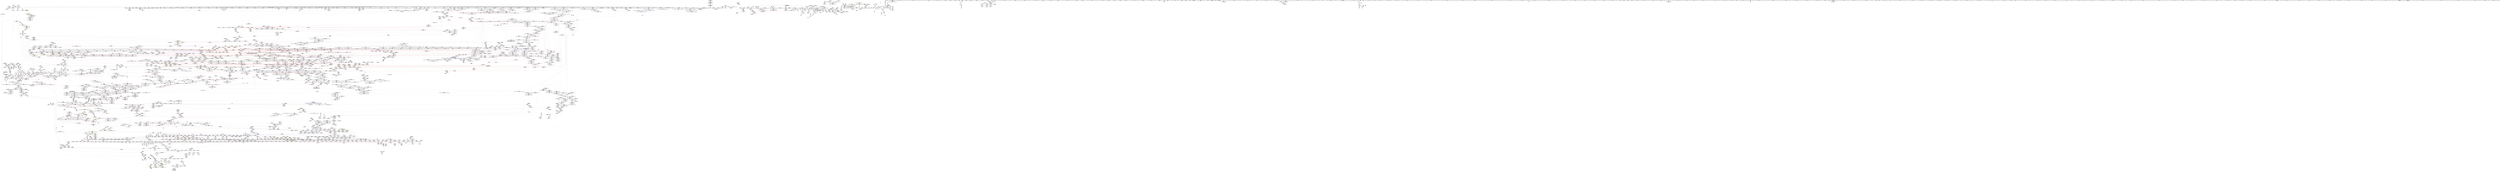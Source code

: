 digraph "SVFG" {
	label="SVFG";

	Node0x55ba7742c820 [shape=record,color=grey,label="{NodeID: 0\nNullPtr}"];
	Node0x55ba7742c820 -> Node0x55ba77e00370[style=solid];
	Node0x55ba7742c820 -> Node0x55ba77e00470[style=solid];
	Node0x55ba7742c820 -> Node0x55ba77e00540[style=solid];
	Node0x55ba7742c820 -> Node0x55ba77e00610[style=solid];
	Node0x55ba7742c820 -> Node0x55ba77e006e0[style=solid];
	Node0x55ba7742c820 -> Node0x55ba77e007b0[style=solid];
	Node0x55ba7742c820 -> Node0x55ba77e00880[style=solid];
	Node0x55ba7742c820 -> Node0x55ba77e00950[style=solid];
	Node0x55ba7742c820 -> Node0x55ba77e00a20[style=solid];
	Node0x55ba7742c820 -> Node0x55ba77e00af0[style=solid];
	Node0x55ba7742c820 -> Node0x55ba77e00bc0[style=solid];
	Node0x55ba7742c820 -> Node0x55ba77e00c90[style=solid];
	Node0x55ba7742c820 -> Node0x55ba77e00d60[style=solid];
	Node0x55ba7742c820 -> Node0x55ba77e00e30[style=solid];
	Node0x55ba7742c820 -> Node0x55ba77e00f00[style=solid];
	Node0x55ba7742c820 -> Node0x55ba77e00fd0[style=solid];
	Node0x55ba7742c820 -> Node0x55ba77e010a0[style=solid];
	Node0x55ba7742c820 -> Node0x55ba77e01170[style=solid];
	Node0x55ba7742c820 -> Node0x55ba77e01240[style=solid];
	Node0x55ba7742c820 -> Node0x55ba77e01310[style=solid];
	Node0x55ba7742c820 -> Node0x55ba77e013e0[style=solid];
	Node0x55ba7742c820 -> Node0x55ba77e014b0[style=solid];
	Node0x55ba7742c820 -> Node0x55ba77e01580[style=solid];
	Node0x55ba7742c820 -> Node0x55ba77e01650[style=solid];
	Node0x55ba7742c820 -> Node0x55ba77e01720[style=solid];
	Node0x55ba7742c820 -> Node0x55ba77e017f0[style=solid];
	Node0x55ba7742c820 -> Node0x55ba77e018c0[style=solid];
	Node0x55ba7742c820 -> Node0x55ba77e01990[style=solid];
	Node0x55ba7742c820 -> Node0x55ba77e01a60[style=solid];
	Node0x55ba7742c820 -> Node0x55ba77e01b30[style=solid];
	Node0x55ba7742c820 -> Node0x55ba77e01c00[style=solid];
	Node0x55ba7742c820 -> Node0x55ba77e01cd0[style=solid];
	Node0x55ba7742c820 -> Node0x55ba77e01da0[style=solid];
	Node0x55ba7742c820 -> Node0x55ba77e01e70[style=solid];
	Node0x55ba7742c820 -> Node0x55ba77e01f40[style=solid];
	Node0x55ba7742c820 -> Node0x55ba77e02010[style=solid];
	Node0x55ba7742c820 -> Node0x55ba77e020e0[style=solid];
	Node0x55ba7742c820 -> Node0x55ba77e021b0[style=solid];
	Node0x55ba7742c820 -> Node0x55ba77e02280[style=solid];
	Node0x55ba7742c820 -> Node0x55ba77e02350[style=solid];
	Node0x55ba7742c820 -> Node0x55ba77e02420[style=solid];
	Node0x55ba7742c820 -> Node0x55ba77e024f0[style=solid];
	Node0x55ba7742c820 -> Node0x55ba77e025c0[style=solid];
	Node0x55ba7742c820 -> Node0x55ba77e02690[style=solid];
	Node0x55ba7742c820 -> Node0x55ba77e02760[style=solid];
	Node0x55ba7742c820 -> Node0x55ba77e02830[style=solid];
	Node0x55ba7742c820 -> Node0x55ba77e02900[style=solid];
	Node0x55ba7742c820 -> Node0x55ba77e029d0[style=solid];
	Node0x55ba7742c820 -> Node0x55ba77e02aa0[style=solid];
	Node0x55ba7742c820 -> Node0x55ba77e02b70[style=solid];
	Node0x55ba7742c820 -> Node0x55ba77e02c40[style=solid];
	Node0x55ba7742c820 -> Node0x55ba77e02d10[style=solid];
	Node0x55ba7742c820 -> Node0x55ba77e02de0[style=solid];
	Node0x55ba7742c820 -> Node0x55ba77e02eb0[style=solid];
	Node0x55ba7742c820 -> Node0x55ba77e02f80[style=solid];
	Node0x55ba7742c820 -> Node0x55ba77e03050[style=solid];
	Node0x55ba7742c820 -> Node0x55ba77e03120[style=solid];
	Node0x55ba7742c820 -> Node0x55ba77e031f0[style=solid];
	Node0x55ba7742c820 -> Node0x55ba77e032c0[style=solid];
	Node0x55ba7742c820 -> Node0x55ba77e03390[style=solid];
	Node0x55ba7742c820 -> Node0x55ba77e03460[style=solid];
	Node0x55ba7742c820 -> Node0x55ba77e03530[style=solid];
	Node0x55ba7742c820 -> Node0x55ba77e03600[style=solid];
	Node0x55ba7742c820 -> Node0x55ba77e036d0[style=solid];
	Node0x55ba7742c820 -> Node0x55ba77e037a0[style=solid];
	Node0x55ba7742c820 -> Node0x55ba77e03870[style=solid];
	Node0x55ba7742c820 -> Node0x55ba77e03940[style=solid];
	Node0x55ba7742c820 -> Node0x55ba77e03a10[style=solid];
	Node0x55ba7742c820 -> Node0x55ba77e03ae0[style=solid];
	Node0x55ba7742c820 -> Node0x55ba77e03bb0[style=solid];
	Node0x55ba7742c820 -> Node0x55ba77e03c80[style=solid];
	Node0x55ba7742c820 -> Node0x55ba77e03d50[style=solid];
	Node0x55ba7742c820 -> Node0x55ba77e03e20[style=solid];
	Node0x55ba7742c820 -> Node0x55ba77e03ef0[style=solid];
	Node0x55ba7742c820 -> Node0x55ba77e03fc0[style=solid];
	Node0x55ba7742c820 -> Node0x55ba77e04090[style=solid];
	Node0x55ba7742c820 -> Node0x55ba77e04160[style=solid];
	Node0x55ba7742c820 -> Node0x55ba77e04230[style=solid];
	Node0x55ba7742c820 -> Node0x55ba77e04300[style=solid];
	Node0x55ba7742c820 -> Node0x55ba77e043d0[style=solid];
	Node0x55ba7742c820 -> Node0x55ba77e044a0[style=solid];
	Node0x55ba7742c820 -> Node0x55ba77e04570[style=solid];
	Node0x55ba7742c820 -> Node0x55ba77e04640[style=solid];
	Node0x55ba7742c820 -> Node0x55ba77e04710[style=solid];
	Node0x55ba7742c820 -> Node0x55ba77e047e0[style=solid];
	Node0x55ba7742c820 -> Node0x55ba77e048b0[style=solid];
	Node0x55ba7742c820 -> Node0x55ba77e1cbc0[style=solid];
	Node0x55ba7742c820 -> Node0x55ba77e64e20[style=solid];
	Node0x55ba7742c820 -> Node0x55ba77e64ef0[style=solid];
	Node0x55ba7742c820 -> Node0x55ba77e64fc0[style=solid];
	Node0x55ba7742c820 -> Node0x55ba77e67380[style=solid];
	Node0x55ba7742c820 -> Node0x55ba77e6c320[style=solid];
	Node0x55ba7742c820 -> Node0x55ba77e6e470[style=solid];
	Node0x55ba7742c820 -> Node0x55ba77e6e540[style=solid];
	Node0x55ba7742c820 -> Node0x55ba77e6e610[style=solid];
	Node0x55ba7742c820 -> Node0x55ba77045500[style=solid];
	Node0x55ba7742c820 -> Node0x55ba77ec7020[style=solid];
	Node0x55ba7742c820 -> Node0x55ba77ec7620[style=solid];
	Node0x55ba7742c820 -> Node0x55ba77ec9420[style=solid];
	Node0x55ba7742c820:s64 -> Node0x55ba78152d40[style=solid,color=red];
	Node0x55ba77fae690 [shape=record,color=black,label="{NodeID: 3764\nMR_71V_4 = PHI(MR_71V_1, MR_71V_3, MR_71V_3, MR_71V_2, )\npts\{2410001 \}\n}"];
	Node0x55ba77e0e570 [shape=record,color=red,label="{NodeID: 1550\n2046\<--1929\n\<--__len\n_ZNSt6vectorISt4pairIddESaIS1_EE17_M_realloc_insertIJS1_EEEvN9__gnu_cxx17__normal_iteratorIPS1_S3_EEDpOT_\n|{<s0>200}}"];
	Node0x55ba77e0e570:s0 -> Node0x55ba78155390[style=solid,color=red];
	Node0x55ba77dec7c0 [shape=record,color=green,label="{NodeID: 443\n3162\<--3163\n__result.addr\<--__result.addr_field_insensitive\n_ZSt18uninitialized_copyIN9__gnu_cxx17__normal_iteratorIPKSt4pairIddESt6vectorIS3_SaIS3_EEEEPS3_ET0_T_SC_SB_\n}"];
	Node0x55ba77dec7c0 -> Node0x55ba77e17060[style=solid];
	Node0x55ba77dec7c0 -> Node0x55ba77e6ec90[style=solid];
	Node0x55ba77e63eb0 [shape=record,color=blue, style = dotted,label="{NodeID: 1993\n3665\<--3667\noffset_1\<--dummyVal\n_ZNSt4pairIS_IddES0_EC2IS0_S0_Lb1EEEOT_OT0_\n|{<s0>133}}"];
	Node0x55ba77e63eb0:s0 -> Node0x55ba78040750[style=dashed,color=blue];
	Node0x55ba77dfbcb0 [shape=record,color=purple,label="{NodeID: 886\n178\<--176\n_M_finish\<--\n_ZNKSt6vectorISt4pairIddESaIS1_EE4sizeEv\n}"];
	Node0x55ba77dfbcb0 -> Node0x55ba77e2fde0[style=solid];
	Node0x55ba781786f0 [shape=record,color=black,label="{NodeID: 5757\n2991 = PHI(1256, )\n3rd arg _ZSt22__uninitialized_copy_aIN9__gnu_cxx17__normal_iteratorIPKSt4pairIddESt6vectorIS3_SaIS3_EEEEPS3_S3_ET0_T_SC_SB_RSaIT1_E }"];
	Node0x55ba781786f0 -> Node0x55ba77e6d910[style=solid];
	Node0x55ba77f692c0 [shape=record,color=black,label="{NodeID: 3543\nMR_160V_2 = PHI(MR_160V_4, MR_160V_1, )\npts\{676 \}\n}"];
	Node0x55ba77f692c0 -> Node0x55ba77e5f180[style=dashed];
	Node0x55ba77e32270 [shape=record,color=red,label="{NodeID: 1329\n428\<--230\n\<--yy3\n_Z14IsIntersectingSt4pairIS_IddES0_ES1_PiPS0_\n}"];
	Node0x55ba77e32270 -> Node0x55ba77ec2ca0[style=solid];
	Node0x55ba77de4bd0 [shape=record,color=green,label="{NodeID: 222\n1516\<--1517\n__y.addr\<--__y.addr_field_insensitive\n_ZNSt4pairIddEC2IRddLb1EEEOT_OT0_\n}"];
	Node0x55ba77de4bd0 -> Node0x55ba77e3ac90[style=solid];
	Node0x55ba77de4bd0 -> Node0x55ba77e64390[style=solid];
	Node0x55ba77e199d0 [shape=record,color=red,label="{NodeID: 1772\n3561\<--3544\n\<--__a.addr\n_ZSt4swapIdENSt9enable_ifIXsr6__and_ISt6__not_ISt15__is_tuple_likeIT_EESt21is_move_constructibleIS3_ESt18is_move_assignableIS3_EEE5valueEvE4typeERS3_SC_\n}"];
	Node0x55ba77e199d0 -> Node0x55ba77e716d0[style=solid];
	Node0x55ba77e08660 [shape=record,color=black,label="{NodeID: 665\n1034\<--1033\nconv132\<--\nmain\n}"];
	Node0x55ba77e08660 -> Node0x55ba77ec4da0[style=solid];
	Node0x55ba7815fdd0 [shape=record,color=black,label="{NodeID: 5536\n2701 = PHI(1175, 2771, )\n1st arg _ZNSt16allocator_traitsISaISt4pairIddEEE9constructIS1_JRKS1_EEEvRS2_PT_DpOT0_ }"];
	Node0x55ba7815fdd0 -> Node0x55ba77e6bb00[style=solid];
	Node0x55ba77e6f310 [shape=record,color=blue,label="{NodeID: 2215\n3201\<--3232\n__cur\<--incdec.ptr\n_ZNSt20__uninitialized_copyILb0EE13__uninit_copyIN9__gnu_cxx17__normal_iteratorIPKSt4pairIddESt6vectorIS5_SaIS5_EEEEPS5_EET0_T_SE_SD_\n}"];
	Node0x55ba77e6f310 -> Node0x55ba77f5cac0[style=dashed];
	Node0x55ba77e26ee0 [shape=record,color=purple,label="{NodeID: 1108\n2065\<--2064\n_M_impl30\<--\n_ZNSt6vectorISt4pairIddESaIS1_EE17_M_realloc_insertIJS1_EEEvN9__gnu_cxx17__normal_iteratorIPS1_S3_EEDpOT_\n}"];
	Node0x55ba77d5ace0 [shape=record,color=green,label="{NodeID: 1\n7\<--1\n__dso_handle\<--dummyObj\nGlob }"];
	Node0x55ba77faeb90 [shape=record,color=black,label="{NodeID: 3765\nMR_73V_4 = PHI(MR_73V_1, MR_73V_3, MR_73V_3, MR_73V_2, )\npts\{2430000 \}\n}"];
	Node0x55ba77e0e640 [shape=record,color=red,label="{NodeID: 1551\n2092\<--1929\n\<--__len\n_ZNSt6vectorISt4pairIddESaIS1_EE17_M_realloc_insertIJS1_EEEvN9__gnu_cxx17__normal_iteratorIPS1_S3_EEDpOT_\n}"];
	Node0x55ba77dec890 [shape=record,color=green,label="{NodeID: 444\n3164\<--3165\n__assignable\<--__assignable_field_insensitive\n_ZSt18uninitialized_copyIN9__gnu_cxx17__normal_iteratorIPKSt4pairIddESt6vectorIS3_SaIS3_EEEEPS3_ET0_T_SC_SB_\n}"];
	Node0x55ba77dec890 -> Node0x55ba77e6ed60[style=solid];
	Node0x55ba77e63f80 [shape=record,color=blue, style = dotted,label="{NodeID: 1994\n3668\<--3670\noffset_0\<--dummyVal\n_ZNSt4pairIS_IddES0_EC2IS0_S0_Lb1EEEOT_OT0_\n|{<s0>133}}"];
	Node0x55ba77e63f80:s0 -> Node0x55ba78040750[style=dashed,color=blue];
	Node0x55ba77dfbd80 [shape=record,color=purple,label="{NodeID: 887\n181\<--180\n_M_impl2\<--\n_ZNKSt6vectorISt4pairIddESaIS1_EE4sizeEv\n}"];
	Node0x55ba78178830 [shape=record,color=black,label="{NodeID: 5758\n2357 = PHI(2342, 2393, )\n0th arg _ZNK9__gnu_cxx13new_allocatorISt4pairIddEE8max_sizeEv }"];
	Node0x55ba78178830 -> Node0x55ba77e694d0[style=solid];
	Node0x55ba77f697c0 [shape=record,color=black,label="{NodeID: 3544\nMR_162V_2 = PHI(MR_162V_4, MR_162V_1, )\npts\{686 \}\n}"];
	Node0x55ba77f697c0 -> Node0x55ba77e5f4c0[style=dashed];
	Node0x55ba77e32340 [shape=record,color=red,label="{NodeID: 1330\n523\<--230\n\<--yy3\n_Z14IsIntersectingSt4pairIS_IddES0_ES1_PiPS0_\n}"];
	Node0x55ba77de4ca0 [shape=record,color=green,label="{NodeID: 223\n1536\<--1537\n__t.addr\<--__t.addr_field_insensitive\n_ZSt7forwardIRSt4pairIddEEOT_RNSt16remove_referenceIS3_E4typeE\n}"];
	Node0x55ba77de4ca0 -> Node0x55ba77e3af00[style=solid];
	Node0x55ba77de4ca0 -> Node0x55ba77e64600[style=solid];
	Node0x55ba77e19aa0 [shape=record,color=red,label="{NodeID: 1773\n3558\<--3546\n\<--__b.addr\n_ZSt4swapIdENSt9enable_ifIXsr6__and_ISt6__not_ISt15__is_tuple_likeIT_EESt21is_move_constructibleIS3_ESt18is_move_assignableIS3_EEE5valueEvE4typeERS3_SC_\n|{<s0>332}}"];
	Node0x55ba77e19aa0:s0 -> Node0x55ba781556e0[style=solid,color=red];
	Node0x55ba77e08730 [shape=record,color=black,label="{NodeID: 666\n1095\<--1094\n\<--this1\n_ZNSt6vectorISt4pairIddESaIS1_EE5clearEv\n}"];
	Node0x55ba77e08730 -> Node0x55ba77e21990[style=solid];
	Node0x55ba77e08730 -> Node0x55ba77e21a60[style=solid];
	Node0x55ba7815ff20 [shape=record,color=black,label="{NodeID: 5537\n2702 = PHI(1176, 2773, )\n2nd arg _ZNSt16allocator_traitsISaISt4pairIddEEE9constructIS1_JRKS1_EEEvRS2_PT_DpOT0_ }"];
	Node0x55ba7815ff20 -> Node0x55ba77e6bbd0[style=solid];
	Node0x55ba77e6f3e0 [shape=record,color=blue,label="{NodeID: 2216\n3203\<--3236\nexn.slot\<--\n_ZNSt20__uninitialized_copyILb0EE13__uninit_copyIN9__gnu_cxx17__normal_iteratorIPKSt4pairIddESt6vectorIS5_SaIS5_EEEEPS5_EET0_T_SE_SD_\n}"];
	Node0x55ba77e6f3e0 -> Node0x55ba77e177b0[style=dashed];
	Node0x55ba77e6f3e0 -> Node0x55ba77e6f580[style=dashed];
	Node0x55ba77e26fb0 [shape=record,color=purple,label="{NodeID: 1109\n2066\<--2064\n_M_start31\<--\n_ZNSt6vectorISt4pairIddESaIS1_EE17_M_realloc_insertIJS1_EEEvN9__gnu_cxx17__normal_iteratorIPS1_S3_EEDpOT_\n}"];
	Node0x55ba77e26fb0 -> Node0x55ba77e0fa90[style=solid];
	Node0x55ba77d66030 [shape=record,color=green,label="{NodeID: 2\n14\<--1\n_ZSt3cin\<--dummyObj\nGlob }"];
	Node0x55ba77faf090 [shape=record,color=black,label="{NodeID: 3766\nMR_75V_4 = PHI(MR_75V_1, MR_75V_3, MR_75V_3, MR_75V_2, )\npts\{2430001 \}\n}"];
	Node0x55ba77e0e710 [shape=record,color=red,label="{NodeID: 1552\n1973\<--1931\n\<--__elems_before\n_ZNSt6vectorISt4pairIddESaIS1_EE17_M_realloc_insertIJS1_EEEvN9__gnu_cxx17__normal_iteratorIPS1_S3_EEDpOT_\n}"];
	Node0x55ba77dec960 [shape=record,color=green,label="{NodeID: 445\n3166\<--3167\nagg.tmp\<--agg.tmp_field_insensitive\n_ZSt18uninitialized_copyIN9__gnu_cxx17__normal_iteratorIPKSt4pairIddESt6vectorIS3_SaIS3_EEEEPS3_ET0_T_SC_SB_\n}"];
	Node0x55ba77dec960 -> Node0x55ba77df9930[style=solid];
	Node0x55ba77dec960 -> Node0x55ba77e2c910[style=solid];
	Node0x55ba77ff1260 [shape=record,color=yellow,style=double,label="{NodeID: 4209\n16V_1 = ENCHI(MR_16V_0)\npts\{2405 \}\nFun[_ZSt34__uninitialized_move_if_noexcept_aIPSt4pairIddES2_SaIS1_EET0_T_S5_S4_RT1_]|{<s0>222}}"];
	Node0x55ba77ff1260:s0 -> Node0x55ba77fe5ce0[style=dashed,color=red];
	Node0x55ba77e64050 [shape=record,color=blue, style = dotted,label="{NodeID: 1995\n3671\<--3673\noffset_1\<--dummyVal\n_ZNSt4pairIS_IddES0_EC2IS0_S0_Lb1EEEOT_OT0_\n|{<s0>133}}"];
	Node0x55ba77e64050:s0 -> Node0x55ba78040750[style=dashed,color=blue];
	Node0x55ba77dfbe50 [shape=record,color=purple,label="{NodeID: 888\n182\<--180\n_M_start\<--\n_ZNKSt6vectorISt4pairIddESaIS1_EE4sizeEv\n}"];
	Node0x55ba77dfbe50 -> Node0x55ba77e2feb0[style=solid];
	Node0x55ba78178a40 [shape=record,color=black,label="{NodeID: 5759\n1779 = PHI(1771, )\n0th arg _ZN9__gnu_cxx13new_allocatorISt4pairIddEE10deallocateEPS2_m }"];
	Node0x55ba78178a40 -> Node0x55ba77e660d0[style=solid];
	Node0x55ba77f69cc0 [shape=record,color=black,label="{NodeID: 3545\nMR_168V_2 = PHI(MR_168V_6, MR_168V_1, )\npts\{692 \}\n}"];
	Node0x55ba77f69cc0 -> Node0x55ba77e5f800[style=dashed];
	Node0x55ba77e32410 [shape=record,color=red,label="{NodeID: 1331\n531\<--230\n\<--yy3\n_Z14IsIntersectingSt4pairIS_IddES0_ES1_PiPS0_\n}"];
	Node0x55ba77de4d70 [shape=record,color=green,label="{NodeID: 224\n1545\<--1546\nthis.addr\<--this.addr_field_insensitive\n_ZNSt4pairIS_IddES0_EC2IRS0_S3_Lb1EEEOT_OT0_\n}"];
	Node0x55ba77de4d70 -> Node0x55ba77e3afd0[style=solid];
	Node0x55ba77de4d70 -> Node0x55ba77e646d0[style=solid];
	Node0x55ba77fe3260 [shape=record,color=yellow,style=double,label="{NodeID: 3988\n16V_1 = ENCHI(MR_16V_0)\npts\{2405 \}\nFun[_ZNSt6vectorISt4pairIddESaIS1_EE12emplace_backIJS1_EEEvDpOT_]|{<s0>177|<s1>180}}"];
	Node0x55ba77fe3260:s0 -> Node0x55ba77fe03d0[style=dashed,color=red];
	Node0x55ba77fe3260:s1 -> Node0x55ba77fdf0c0[style=dashed,color=red];
	Node0x55ba77e19b70 [shape=record,color=red,label="{NodeID: 1774\n3565\<--3546\n\<--__b.addr\n_ZSt4swapIdENSt9enable_ifIXsr6__and_ISt6__not_ISt15__is_tuple_likeIT_EESt21is_move_constructibleIS3_ESt18is_move_assignableIS3_EEE5valueEvE4typeERS3_SC_\n}"];
	Node0x55ba77e19b70 -> Node0x55ba77e717a0[style=solid];
	Node0x55ba77e08800 [shape=record,color=black,label="{NodeID: 667\n1144\<--1127\n\<--retval\n_ZSt9make_pairIRdS0_ESt4pairINSt17__decay_and_stripIT_E6__typeENS2_IT0_E6__typeEEOS3_OS6_\n}"];
	Node0x55ba77e08800 -> Node0x55ba77e38730[style=solid];
	Node0x55ba78160070 [shape=record,color=black,label="{NodeID: 5538\n1713 = PHI(1706, )\n0th arg _ZNSt12_Destroy_auxILb1EE9__destroyIPSt4pairIddEEEvT_S5_ }"];
	Node0x55ba78160070 -> Node0x55ba77e65980[style=solid];
	Node0x55ba77e6f4b0 [shape=record,color=blue,label="{NodeID: 2217\n3205\<--3238\nehselector.slot\<--\n_ZNSt20__uninitialized_copyILb0EE13__uninit_copyIN9__gnu_cxx17__normal_iteratorIPKSt4pairIddESt6vectorIS5_SaIS5_EEEEPS5_EET0_T_SE_SD_\n}"];
	Node0x55ba77e6f4b0 -> Node0x55ba77e6f650[style=dashed];
	Node0x55ba77e27080 [shape=record,color=purple,label="{NodeID: 1110\n2069\<--2068\n_M_impl32\<--\n_ZNSt6vectorISt4pairIddESaIS1_EE17_M_realloc_insertIJS1_EEEvN9__gnu_cxx17__normal_iteratorIPS1_S3_EEDpOT_\n}"];
	Node0x55ba77d68ba0 [shape=record,color=green,label="{NodeID: 3\n15\<--1\n.str\<--dummyObj\nGlob }"];
	Node0x55ba77faf590 [shape=record,color=black,label="{NodeID: 3767\nMR_77V_3 = PHI(MR_77V_1, MR_77V_2, MR_77V_2, MR_77V_1, )\npts\{2450000 \}\n}"];
	Node0x55ba77e0e7e0 [shape=record,color=red,label="{NodeID: 1553\n2024\<--1931\n\<--__elems_before\n_ZNSt6vectorISt4pairIddESaIS1_EE17_M_realloc_insertIJS1_EEEvN9__gnu_cxx17__normal_iteratorIPS1_S3_EEDpOT_\n}"];
	Node0x55ba77deca30 [shape=record,color=green,label="{NodeID: 446\n3168\<--3169\nagg.tmp2\<--agg.tmp2_field_insensitive\n_ZSt18uninitialized_copyIN9__gnu_cxx17__normal_iteratorIPKSt4pairIddESt6vectorIS3_SaIS3_EEEEPS3_ET0_T_SC_SB_\n}"];
	Node0x55ba77deca30 -> Node0x55ba77df9a00[style=solid];
	Node0x55ba77deca30 -> Node0x55ba77e2c9e0[style=solid];
	Node0x55ba7803eaa0 [shape=record,color=yellow,style=double,label="{NodeID: 5317\n269V_8 = CSCHI(MR_269V_7)\npts\{7400000 7400001 \}\nCS[]|{<s0>98|<s1>98}}"];
	Node0x55ba7803eaa0:s0 -> Node0x55ba77ff3af0[style=dashed,color=red];
	Node0x55ba7803eaa0:s1 -> Node0x55ba77ff5bc0[style=dashed,color=red];
	Node0x55ba77e64120 [shape=record,color=blue,label="{NodeID: 1996\n1503\<--1502\n__t.addr\<--__t\n_ZSt7forwardIdEOT_RNSt16remove_referenceIS0_E4typeE\n}"];
	Node0x55ba77e64120 -> Node0x55ba77e3aa20[style=dashed];
	Node0x55ba77dfbf20 [shape=record,color=purple,label="{NodeID: 889\n201\<--200\n_M_impl\<--\n_ZNSt6vectorISt4pairIddESaIS1_EEixEm\n}"];
	Node0x55ba78178b50 [shape=record,color=black,label="{NodeID: 5760\n1780 = PHI(1772, )\n1st arg _ZN9__gnu_cxx13new_allocatorISt4pairIddEE10deallocateEPS2_m }"];
	Node0x55ba78178b50 -> Node0x55ba77e661a0[style=solid];
	Node0x55ba77f6a1c0 [shape=record,color=black,label="{NodeID: 3546\nMR_170V_2 = PHI(MR_170V_6, MR_170V_1, )\npts\{694 \}\n}"];
	Node0x55ba77f6a1c0 -> Node0x55ba77e5f9a0[style=dashed];
	Node0x55ba77e324e0 [shape=record,color=red,label="{NodeID: 1332\n301\<--232\n\<--xx4\n_Z14IsIntersectingSt4pairIS_IddES0_ES1_PiPS0_\n}"];
	Node0x55ba77e324e0 -> Node0x55ba77ec17a0[style=solid];
	Node0x55ba77de4e40 [shape=record,color=green,label="{NodeID: 225\n1547\<--1548\n__x.addr\<--__x.addr_field_insensitive\n_ZNSt4pairIS_IddES0_EC2IRS0_S3_Lb1EEEOT_OT0_\n}"];
	Node0x55ba77de4e40 -> Node0x55ba77e3b0a0[style=solid];
	Node0x55ba77de4e40 -> Node0x55ba77e647a0[style=solid];
	Node0x55ba77e19c40 [shape=record,color=red,label="{NodeID: 1775\n3556\<--3553\n\<--call\n_ZSt4swapIdENSt9enable_ifIXsr6__and_ISt6__not_ISt15__is_tuple_likeIT_EESt21is_move_constructibleIS3_ESt18is_move_assignableIS3_EEE5valueEvE4typeERS3_SC_\n}"];
	Node0x55ba77e19c40 -> Node0x55ba77e71600[style=solid];
	Node0x55ba77e088d0 [shape=record,color=black,label="{NodeID: 668\n1124\<--1145\n_ZSt9make_pairIRdS0_ESt4pairINSt17__decay_and_stripIT_E6__typeENS2_IT0_E6__typeEEOS3_OS6__ret\<--\n_ZSt9make_pairIRdS0_ESt4pairINSt17__decay_and_stripIT_E6__typeENS2_IT0_E6__typeEEOS3_OS6_\n|{<s0>58|<s1>62}}"];
	Node0x55ba77e088d0:s0 -> Node0x55ba7816e070[style=solid,color=blue];
	Node0x55ba77e088d0:s1 -> Node0x55ba7816e3b0[style=solid,color=blue];
	Node0x55ba78160180 [shape=record,color=black,label="{NodeID: 5539\n1714 = PHI(1707, )\n1st arg _ZNSt12_Destroy_auxILb1EE9__destroyIPSt4pairIddEEEvT_S5_ }"];
	Node0x55ba78160180 -> Node0x55ba77e65a50[style=solid];
	Node0x55ba77045500 [shape=record,color=black,label="{NodeID: 3325\n2228 = PHI(2223, 3, )\n}"];
	Node0x55ba77045500 -> Node0x55ba77e0d460[style=solid];
	Node0x55ba77e6f580 [shape=record,color=blue,label="{NodeID: 2218\n3203\<--3250\nexn.slot\<--\n_ZNSt20__uninitialized_copyILb0EE13__uninit_copyIN9__gnu_cxx17__normal_iteratorIPKSt4pairIddESt6vectorIS5_SaIS5_EEEEPS5_EET0_T_SE_SD_\n}"];
	Node0x55ba77e6f580 -> Node0x55ba77e17880[style=dashed];
	Node0x55ba77e27150 [shape=record,color=purple,label="{NodeID: 1111\n2070\<--2068\n_M_end_of_storage\<--\n_ZNSt6vectorISt4pairIddESaIS1_EE17_M_realloc_insertIJS1_EEEvN9__gnu_cxx17__normal_iteratorIPS1_S3_EEDpOT_\n}"];
	Node0x55ba77e27150 -> Node0x55ba77e0fb60[style=solid];
	Node0x55ba77d6ba80 [shape=record,color=green,label="{NodeID: 4\n17\<--1\n.str.3\<--dummyObj\nGlob }"];
	Node0x55ba77fafa90 [shape=record,color=black,label="{NodeID: 3768\nMR_79V_3 = PHI(MR_79V_1, MR_79V_2, MR_79V_2, MR_79V_1, )\npts\{2450001 \}\n}"];
	Node0x55ba77e0e8b0 [shape=record,color=red,label="{NodeID: 1554\n1967\<--1935\n\<--__new_start\n_ZNSt6vectorISt4pairIddESaIS1_EE17_M_realloc_insertIJS1_EEEvN9__gnu_cxx17__normal_iteratorIPS1_S3_EEDpOT_\n}"];
	Node0x55ba77e0e8b0 -> Node0x55ba77e672b0[style=solid];
	Node0x55ba77decb00 [shape=record,color=green,label="{NodeID: 447\n3188\<--3189\n_ZNSt20__uninitialized_copyILb0EE13__uninit_copyIN9__gnu_cxx17__normal_iteratorIPKSt4pairIddESt6vectorIS5_SaIS5_EEEEPS5_EET0_T_SE_SD_\<--_ZNSt20__uninitialized_copyILb0EE13__uninit_copyIN9__gnu_cxx17__normal_iteratorIPKSt4pairIddESt6vectorIS5_SaIS5_EEEEPS5_EET0_T_SE_SD__field_insensitive\n}"];
	Node0x55ba77e641f0 [shape=record,color=blue,label="{NodeID: 1997\n1512\<--1509\nthis.addr\<--this\n_ZNSt4pairIddEC2IRddLb1EEEOT_OT0_\n}"];
	Node0x55ba77e641f0 -> Node0x55ba77e3aaf0[style=dashed];
	Node0x55ba77dfbff0 [shape=record,color=purple,label="{NodeID: 890\n202\<--200\n_M_start\<--\n_ZNSt6vectorISt4pairIddESaIS1_EEixEm\n}"];
	Node0x55ba77dfbff0 -> Node0x55ba77e30120[style=solid];
	Node0x55ba78178c60 [shape=record,color=black,label="{NodeID: 5761\n1781 = PHI(1773, )\n2nd arg _ZN9__gnu_cxx13new_allocatorISt4pairIddEE10deallocateEPS2_m }"];
	Node0x55ba78178c60 -> Node0x55ba77e66270[style=solid];
	Node0x55ba77f6a6c0 [shape=record,color=black,label="{NodeID: 3547\nMR_172V_2 = PHI(MR_172V_6, MR_172V_1, )\npts\{698 \}\n}"];
	Node0x55ba77f6a6c0 -> Node0x55ba77e5fb40[style=dashed];
	Node0x55ba77e325b0 [shape=record,color=red,label="{NodeID: 1333\n412\<--232\n\<--xx4\n_Z14IsIntersectingSt4pairIS_IddES0_ES1_PiPS0_\n}"];
	Node0x55ba77e325b0 -> Node0x55ba77ec32a0[style=solid];
	Node0x55ba77de4f10 [shape=record,color=green,label="{NodeID: 226\n1549\<--1550\n__y.addr\<--__y.addr_field_insensitive\n_ZNSt4pairIS_IddES0_EC2IRS0_S3_Lb1EEEOT_OT0_\n}"];
	Node0x55ba77de4f10 -> Node0x55ba77e3b170[style=solid];
	Node0x55ba77de4f10 -> Node0x55ba77e64870[style=solid];
	Node0x55ba77fe3420 [shape=record,color=yellow,style=double,label="{NodeID: 3990\n255V_1 = ENCHI(MR_255V_0)\npts\{100000 130000 \}\nFun[_ZNSt6vectorISt4pairIddESaIS1_EE12emplace_backIJS1_EEEvDpOT_]|{|<s1>178|<s2>180}}"];
	Node0x55ba77fe3420 -> Node0x55ba77fccba0[style=dashed];
	Node0x55ba77fe3420:s1 -> Node0x55ba77fe9750[style=dashed,color=red];
	Node0x55ba77fe3420:s2 -> Node0x55ba77fdf360[style=dashed,color=red];
	Node0x55ba77e19d10 [shape=record,color=red,label="{NodeID: 1776\n3560\<--3559\n\<--call1\n_ZSt4swapIdENSt9enable_ifIXsr6__and_ISt6__not_ISt15__is_tuple_likeIT_EESt21is_move_constructibleIS3_ESt18is_move_assignableIS3_EEE5valueEvE4typeERS3_SC_\n}"];
	Node0x55ba77e19d10 -> Node0x55ba77e716d0[style=solid];
	Node0x55ba77e089a0 [shape=record,color=black,label="{NodeID: 669\n1159\<--1158\n\<--this1\n_ZNSt6vectorISt4pairIddESaIS1_EE9push_backERKS1_\n}"];
	Node0x55ba77e089a0 -> Node0x55ba77e21cd0[style=solid];
	Node0x55ba77e089a0 -> Node0x55ba77e21da0[style=solid];
	Node0x55ba78160290 [shape=record,color=black,label="{NodeID: 5540\n3270 = PHI(3195, )\n0th arg _ZN9__gnu_cxxneIPKSt4pairIddESt6vectorIS2_SaIS2_EEEEbRKNS_17__normal_iteratorIT_T0_EESD_ }"];
	Node0x55ba78160290 -> Node0x55ba77e6f720[style=solid];
	Node0x55ba770455d0 [shape=record,color=black,label="{NodeID: 3326\n88 = PHI(89, 86, )\n}"];
	Node0x55ba770455d0 -> Node0x55ba77e04e20[style=solid];
	Node0x55ba77e6f650 [shape=record,color=blue,label="{NodeID: 2219\n3205\<--3252\nehselector.slot\<--\n_ZNSt20__uninitialized_copyILb0EE13__uninit_copyIN9__gnu_cxx17__normal_iteratorIPKSt4pairIddESt6vectorIS5_SaIS5_EEEEPS5_EET0_T_SE_SD_\n}"];
	Node0x55ba77e6f650 -> Node0x55ba77e17950[style=dashed];
	Node0x55ba77e27220 [shape=record,color=purple,label="{NodeID: 1112\n2073\<--2072\n_M_impl33\<--\n_ZNSt6vectorISt4pairIddESaIS1_EE17_M_realloc_insertIJS1_EEEvN9__gnu_cxx17__normal_iteratorIPS1_S3_EEDpOT_\n}"];
	Node0x55ba77d4f820 [shape=record,color=green,label="{NodeID: 5\n19\<--1\n.str.4\<--dummyObj\nGlob }"];
	Node0x55ba77faff90 [shape=record,color=black,label="{NodeID: 3769\nMR_81V_3 = PHI(MR_81V_1, MR_81V_2, MR_81V_2, MR_81V_1, )\npts\{2470000 \}\n}"];
	Node0x55ba77e0e980 [shape=record,color=red,label="{NodeID: 1555\n1972\<--1935\n\<--__new_start\n_ZNSt6vectorISt4pairIddESaIS1_EE17_M_realloc_insertIJS1_EEEvN9__gnu_cxx17__normal_iteratorIPS1_S3_EEDpOT_\n}"];
	Node0x55ba77e0e980 -> Node0x55ba77e2e8c0[style=solid];
	Node0x55ba77decc00 [shape=record,color=green,label="{NodeID: 448\n3195\<--3196\n__first\<--__first_field_insensitive\n_ZNSt20__uninitialized_copyILb0EE13__uninit_copyIN9__gnu_cxx17__normal_iteratorIPKSt4pairIddESt6vectorIS5_SaIS5_EEEEPS5_EET0_T_SE_SD_\n|{|<s1>298|<s2>300|<s3>302}}"];
	Node0x55ba77decc00 -> Node0x55ba77e2cdf0[style=solid];
	Node0x55ba77decc00:s1 -> Node0x55ba78160290[style=solid,color=red];
	Node0x55ba77decc00:s2 -> Node0x55ba7815cd70[style=solid,color=red];
	Node0x55ba77decc00:s3 -> Node0x55ba7815b420[style=solid,color=red];
	Node0x55ba7803ed60 [shape=record,color=yellow,style=double,label="{NodeID: 5319\n269V_9 = CSCHI(MR_269V_8)\npts\{7400000 7400001 \}\nCS[]|{|<s2>99}}"];
	Node0x55ba7803ed60 -> Node0x55ba77fcb7a0[style=dashed];
	Node0x55ba7803ed60 -> Node0x55ba77fd9ec0[style=dashed];
	Node0x55ba7803ed60:s2 -> Node0x55ba77ff8b50[style=dashed,color=red];
	Node0x55ba77ff1500 [shape=record,color=yellow,style=double,label="{NodeID: 4212\n257V_1 = ENCHI(MR_257V_0)\npts\{100001 130001 \}\nFun[_ZNSt6vectorISt4pairIddESaIS1_EE5clearEv]|{<s0>111|<s1>111}}"];
	Node0x55ba77ff1500:s0 -> Node0x55ba77e3c900[style=dashed,color=red];
	Node0x55ba77ff1500:s1 -> Node0x55ba77e665b0[style=dashed,color=red];
	Node0x55ba77e642c0 [shape=record,color=blue,label="{NodeID: 1998\n1514\<--1510\n__x.addr\<--__x\n_ZNSt4pairIddEC2IRddLb1EEEOT_OT0_\n}"];
	Node0x55ba77e642c0 -> Node0x55ba77e3abc0[style=dashed];
	Node0x55ba77dfc0c0 [shape=record,color=purple,label="{NodeID: 891\n260\<--210\nfirst\<--segment1\n_Z14IsIntersectingSt4pairIS_IddES0_ES1_PiPS0_\n}"];
	Node0x55ba78178d70 [shape=record,color=black,label="{NodeID: 5762\n1920 = PHI(1848, )\n0th arg _ZNSt6vectorISt4pairIddESaIS1_EE17_M_realloc_insertIJS1_EEEvN9__gnu_cxx17__normal_iteratorIPS1_S3_EEDpOT_ }"];
	Node0x55ba78178d70 -> Node0x55ba77e66dd0[style=solid];
	Node0x55ba77f6abc0 [shape=record,color=black,label="{NodeID: 3548\nMR_174V_2 = PHI(MR_174V_5, MR_174V_1, )\npts\{700 \}\n}"];
	Node0x55ba77f6abc0 -> Node0x55ba77e5fc10[style=dashed];
	Node0x55ba77f6abc0 -> Node0x55ba77f6abc0[style=dashed];
	Node0x55ba77e32680 [shape=record,color=red,label="{NodeID: 1334\n434\<--232\n\<--xx4\n_Z14IsIntersectingSt4pairIS_IddES0_ES1_PiPS0_\n}"];
	Node0x55ba77e32680 -> Node0x55ba77ec2820[style=solid];
	Node0x55ba77de4fe0 [shape=record,color=green,label="{NodeID: 227\n1571\<--1572\nthis.addr\<--this.addr_field_insensitive\n_ZNSt12_Vector_baseISt4pairIddESaIS1_EEC2Ev\n}"];
	Node0x55ba77de4fe0 -> Node0x55ba77e3b240[style=solid];
	Node0x55ba77de4fe0 -> Node0x55ba77e64c80[style=solid];
	Node0x55ba77fe3530 [shape=record,color=yellow,style=double,label="{NodeID: 3991\n257V_1 = ENCHI(MR_257V_0)\npts\{100001 130001 \}\nFun[_ZNSt6vectorISt4pairIddESaIS1_EE12emplace_backIJS1_EEEvDpOT_]|{|<s4>178|<s5>180}}"];
	Node0x55ba77fe3530 -> Node0x55ba77e0dbb0[style=dashed];
	Node0x55ba77fe3530 -> Node0x55ba77e0dd50[style=dashed];
	Node0x55ba77fe3530 -> Node0x55ba77e0de20[style=dashed];
	Node0x55ba77fe3530 -> Node0x55ba77e66820[style=dashed];
	Node0x55ba77fe3530:s4 -> Node0x55ba77fe9750[style=dashed,color=red];
	Node0x55ba77fe3530:s5 -> Node0x55ba77fdf470[style=dashed,color=red];
	Node0x55ba77e19de0 [shape=record,color=red,label="{NodeID: 1777\n3564\<--3563\n\<--call2\n_ZSt4swapIdENSt9enable_ifIXsr6__and_ISt6__not_ISt15__is_tuple_likeIT_EESt21is_move_constructibleIS3_ESt18is_move_assignableIS3_EEE5valueEvE4typeERS3_SC_\n}"];
	Node0x55ba77e19de0 -> Node0x55ba77e717a0[style=solid];
	Node0x55ba77e08a70 [shape=record,color=black,label="{NodeID: 670\n1163\<--1158\n\<--this1\n_ZNSt6vectorISt4pairIddESaIS1_EE9push_backERKS1_\n}"];
	Node0x55ba77e08a70 -> Node0x55ba77e21e70[style=solid];
	Node0x55ba77e08a70 -> Node0x55ba77e21f40[style=solid];
	Node0x55ba781603a0 [shape=record,color=black,label="{NodeID: 5541\n3271 = PHI(3197, )\n1st arg _ZN9__gnu_cxxneIPKSt4pairIddESt6vectorIS2_SaIS2_EEEEbRKNS_17__normal_iteratorIT_T0_EESD_ }"];
	Node0x55ba781603a0 -> Node0x55ba77e6f7f0[style=solid];
	Node0x55ba770456a0 [shape=record,color=black,label="{NodeID: 3327\n2185 = PHI(2181, 2183, )\n}"];
	Node0x55ba770456a0 -> Node0x55ba77e0d050[style=solid];
	Node0x55ba77e6f720 [shape=record,color=blue,label="{NodeID: 2220\n3272\<--3270\n__lhs.addr\<--__lhs\n_ZN9__gnu_cxxneIPKSt4pairIddESt6vectorIS2_SaIS2_EEEEbRKNS_17__normal_iteratorIT_T0_EESD_\n}"];
	Node0x55ba77e6f720 -> Node0x55ba77e17a20[style=dashed];
	Node0x55ba77e272f0 [shape=record,color=purple,label="{NodeID: 1113\n2074\<--2072\n_M_start34\<--\n_ZNSt6vectorISt4pairIddESaIS1_EE17_M_realloc_insertIJS1_EEEvN9__gnu_cxx17__normal_iteratorIPS1_S3_EEDpOT_\n}"];
	Node0x55ba77e272f0 -> Node0x55ba77e0fc30[style=solid];
	Node0x55ba77ddca30 [shape=record,color=green,label="{NodeID: 6\n22\<--1\n\<--dummyObj\nCan only get source location for instruction, argument, global var or function.}"];
	Node0x55ba77fb0490 [shape=record,color=black,label="{NodeID: 3770\nMR_83V_3 = PHI(MR_83V_1, MR_83V_2, MR_83V_2, MR_83V_1, )\npts\{2470001 \}\n}"];
	Node0x55ba77e0ea50 [shape=record,color=red,label="{NodeID: 1556\n1987\<--1935\n\<--__new_start\n_ZNSt6vectorISt4pairIddESaIS1_EE17_M_realloc_insertIJS1_EEEvN9__gnu_cxx17__normal_iteratorIPS1_S3_EEDpOT_\n|{<s0>191}}"];
	Node0x55ba77e0ea50:s0 -> Node0x55ba7815d370[style=solid,color=red];
	Node0x55ba77deccd0 [shape=record,color=green,label="{NodeID: 449\n3197\<--3198\n__last\<--__last_field_insensitive\n_ZNSt20__uninitialized_copyILb0EE13__uninit_copyIN9__gnu_cxx17__normal_iteratorIPKSt4pairIddESt6vectorIS5_SaIS5_EEEEPS5_EET0_T_SE_SD_\n|{|<s1>298}}"];
	Node0x55ba77deccd0 -> Node0x55ba77e2cec0[style=solid];
	Node0x55ba77deccd0:s1 -> Node0x55ba781603a0[style=solid,color=red];
	Node0x55ba77e64390 [shape=record,color=blue,label="{NodeID: 1999\n1516\<--1511\n__y.addr\<--__y\n_ZNSt4pairIddEC2IRddLb1EEEOT_OT0_\n}"];
	Node0x55ba77e64390 -> Node0x55ba77e3ac90[style=dashed];
	Node0x55ba77dfc190 [shape=record,color=purple,label="{NodeID: 892\n261\<--210\nfirst1\<--segment1\n_Z14IsIntersectingSt4pairIS_IddES0_ES1_PiPS0_\n}"];
	Node0x55ba77dfc190 -> Node0x55ba77e336c0[style=solid];
	Node0x55ba78178eb0 [shape=record,color=black,label="{NodeID: 5763\n1921 = PHI(1884, )\n1st arg _ZNSt6vectorISt4pairIddESaIS1_EE17_M_realloc_insertIJS1_EEEvN9__gnu_cxx17__normal_iteratorIPS1_S3_EEDpOT_ }"];
	Node0x55ba78178eb0 -> Node0x55ba77e66d00[style=solid];
	Node0x55ba77f6b0c0 [shape=record,color=black,label="{NodeID: 3549\nMR_176V_2 = PHI(MR_176V_5, MR_176V_1, )\npts\{702 \}\n}"];
	Node0x55ba77f6b0c0 -> Node0x55ba77e5fce0[style=dashed];
	Node0x55ba77f6b0c0 -> Node0x55ba77f6b0c0[style=dashed];
	Node0x55ba77e32750 [shape=record,color=red,label="{NodeID: 1335\n508\<--232\n\<--xx4\n_Z14IsIntersectingSt4pairIS_IddES0_ES1_PiPS0_\n}"];
	Node0x55ba77de50b0 [shape=record,color=green,label="{NodeID: 228\n1577\<--1578\n_ZNSt12_Vector_baseISt4pairIddESaIS1_EE12_Vector_implC2Ev\<--_ZNSt12_Vector_baseISt4pairIddESaIS1_EE12_Vector_implC2Ev_field_insensitive\n}"];
	Node0x55ba77fe3640 [shape=record,color=yellow,style=double,label="{NodeID: 3992\n259V_1 = ENCHI(MR_259V_0)\npts\{100002 130002 \}\nFun[_ZNSt6vectorISt4pairIddESaIS1_EE12emplace_backIJS1_EEEvDpOT_]|{|<s2>180|<s3>180}}"];
	Node0x55ba77fe3640 -> Node0x55ba77e0dc80[style=dashed];
	Node0x55ba77fe3640 -> Node0x55ba77fcd600[style=dashed];
	Node0x55ba77fe3640:s2 -> Node0x55ba77e0fb60[style=dashed,color=red];
	Node0x55ba77fe3640:s3 -> Node0x55ba77e67ba0[style=dashed,color=red];
	Node0x55ba77e19eb0 [shape=record,color=red,label="{NodeID: 1778\n3573\<--3570\n\<--__t.addr\n_ZSt4moveIRdEONSt16remove_referenceIT_E4typeEOS2_\n}"];
	Node0x55ba77e19eb0 -> Node0x55ba77dfaa40[style=solid];
	Node0x55ba77e08b40 [shape=record,color=black,label="{NodeID: 671\n1169\<--1158\n\<--this1\n_ZNSt6vectorISt4pairIddESaIS1_EE9push_backERKS1_\n}"];
	Node0x55ba77e08b40 -> Node0x55ba77e22010[style=solid];
	Node0x55ba781604b0 [shape=record,color=black,label="{NodeID: 5542\n3155 = PHI(3018, )\n0th arg _ZSt18uninitialized_copyIN9__gnu_cxx17__normal_iteratorIPKSt4pairIddESt6vectorIS3_SaIS3_EEEEPS3_ET0_T_SC_SB_ }"];
	Node0x55ba781604b0 -> Node0x55ba77e6eaf0[style=solid];
	Node0x55ba77045770 [shape=record,color=black,label="{NodeID: 3328\n536 = PHI(89, 89, 89, 89, 89, 89, 89, 534, )\n}"];
	Node0x55ba77045770 -> Node0x55ba77e5e550[style=solid];
	Node0x55ba77e6f7f0 [shape=record,color=blue,label="{NodeID: 2221\n3274\<--3271\n__rhs.addr\<--__rhs\n_ZN9__gnu_cxxneIPKSt4pairIddESt6vectorIS2_SaIS2_EEEEbRKNS_17__normal_iteratorIT_T0_EESD_\n}"];
	Node0x55ba77e6f7f0 -> Node0x55ba77e17af0[style=dashed];
	Node0x55ba77e273c0 [shape=record,color=purple,label="{NodeID: 1114\n2083\<--2082\n_M_impl35\<--\n_ZNSt6vectorISt4pairIddESaIS1_EE17_M_realloc_insertIJS1_EEEvN9__gnu_cxx17__normal_iteratorIPS1_S3_EEDpOT_\n}"];
	Node0x55ba77ddd150 [shape=record,color=green,label="{NodeID: 7\n78\<--1\n\<--dummyObj\nCan only get source location for instruction, argument, global var or function.}"];
	Node0x55ba77fb0990 [shape=record,color=black,label="{NodeID: 3771\nMR_85V_4 = PHI(MR_85V_1, MR_85V_2, MR_85V_3, MR_85V_1, )\npts\{2490000 \}\n}"];
	Node0x55ba77e0eb20 [shape=record,color=red,label="{NodeID: 1557\n2023\<--1935\n\<--__new_start\n_ZNSt6vectorISt4pairIddESaIS1_EE17_M_realloc_insertIJS1_EEEvN9__gnu_cxx17__normal_iteratorIPS1_S3_EEDpOT_\n}"];
	Node0x55ba77e0eb20 -> Node0x55ba77e2e990[style=solid];
	Node0x55ba77decda0 [shape=record,color=green,label="{NodeID: 450\n3199\<--3200\n__result.addr\<--__result.addr_field_insensitive\n_ZNSt20__uninitialized_copyILb0EE13__uninit_copyIN9__gnu_cxx17__normal_iteratorIPKSt4pairIddESt6vectorIS5_SaIS5_EEEEPS5_EET0_T_SE_SD_\n}"];
	Node0x55ba77decda0 -> Node0x55ba77e172d0[style=solid];
	Node0x55ba77decda0 -> Node0x55ba77e173a0[style=solid];
	Node0x55ba77decda0 -> Node0x55ba77e6f170[style=solid];
	Node0x55ba77ff1720 [shape=record,color=yellow,style=double,label="{NodeID: 4214\n255V_1 = ENCHI(MR_255V_0)\npts\{100000 130000 \}\nFun[_ZNSt6vectorISt4pairIddESaIS1_EE5clearEv]}"];
	Node0x55ba77ff1720 -> Node0x55ba77e38320[style=dashed];
	Node0x55ba77e64460 [shape=record,color=blue,label="{NodeID: 2000\n1523\<--1526\nfirst\<--\n_ZNSt4pairIddEC2IRddLb1EEEOT_OT0_\n|{<s0>136}}"];
	Node0x55ba77e64460:s0 -> Node0x55ba780408b0[style=dashed,color=blue];
	Node0x55ba77dfc260 [shape=record,color=purple,label="{NodeID: 893\n264\<--210\nfirst2\<--segment1\n_Z14IsIntersectingSt4pairIS_IddES0_ES1_PiPS0_\n}"];
	Node0x55ba78178ff0 [shape=record,color=black,label="{NodeID: 5764\n1922 = PHI(1882, )\n2nd arg _ZNSt6vectorISt4pairIddESaIS1_EE17_M_realloc_insertIJS1_EEEvN9__gnu_cxx17__normal_iteratorIPS1_S3_EEDpOT_ }"];
	Node0x55ba78178ff0 -> Node0x55ba77e66ea0[style=solid];
	Node0x55ba77f6b5c0 [shape=record,color=black,label="{NodeID: 3550\nMR_178V_2 = PHI(MR_178V_5, MR_178V_1, )\npts\{704 \}\n}"];
	Node0x55ba77f6b5c0 -> Node0x55ba77e5fdb0[style=dashed];
	Node0x55ba77f6b5c0 -> Node0x55ba77f6b5c0[style=dashed];
	Node0x55ba77e32820 [shape=record,color=red,label="{NodeID: 1336\n516\<--232\n\<--xx4\n_Z14IsIntersectingSt4pairIS_IddES0_ES1_PiPS0_\n}"];
	Node0x55ba77de51b0 [shape=record,color=green,label="{NodeID: 229\n1583\<--1584\n__cxa_begin_catch\<--__cxa_begin_catch_field_insensitive\n}"];
	Node0x55ba77fe3750 [shape=record,color=yellow,style=double,label="{NodeID: 3993\n753V_1 = ENCHI(MR_753V_0)\npts\{6740000 6740001 6820000 6820001 7140000 7140001 7180000 7180001 \}\nFun[_ZNSt6vectorISt4pairIddESaIS1_EE12emplace_backIJS1_EEEvDpOT_]|{<s0>177|<s1>180}}"];
	Node0x55ba77fe3750:s0 -> Node0x55ba77fe04b0[style=dashed,color=red];
	Node0x55ba77fe3750:s1 -> Node0x55ba77fdf800[style=dashed,color=red];
	Node0x55ba77e19f80 [shape=record,color=red,label="{NodeID: 1779\n3586\<--3585\ndummyVal\<--offset_0\n_Z14IsIntersectingSt4pairIS_IddES0_ES1_PiPS0_\n}"];
	Node0x55ba77e19f80 -> Node0x55ba77e5d1d0[style=solid];
	Node0x55ba77e08c10 [shape=record,color=black,label="{NodeID: 672\n1172\<--1158\n\<--this1\n_ZNSt6vectorISt4pairIddESaIS1_EE9push_backERKS1_\n}"];
	Node0x55ba77e08c10 -> Node0x55ba77e220e0[style=solid];
	Node0x55ba77e08c10 -> Node0x55ba77e221b0[style=solid];
	Node0x55ba781605c0 [shape=record,color=black,label="{NodeID: 5543\n3156 = PHI(3020, )\n1st arg _ZSt18uninitialized_copyIN9__gnu_cxx17__normal_iteratorIPKSt4pairIddESt6vectorIS3_SaIS3_EEEEPS3_ET0_T_SC_SB_ }"];
	Node0x55ba781605c0 -> Node0x55ba77e6ebc0[style=solid];
	Node0x55ba77ebec20 [shape=record,color=grey,label="{NodeID: 3329\n895 = Binary(894, 168, )\n}"];
	Node0x55ba77ebec20 -> Node0x55ba77e5ff50[style=solid];
	Node0x55ba77e6f8c0 [shape=record,color=blue,label="{NodeID: 2222\n3291\<--3289\n__p.addr\<--__p\n_ZSt10_ConstructISt4pairIddEJRKS1_EEvPT_DpOT0_\n}"];
	Node0x55ba77e6f8c0 -> Node0x55ba77e17d60[style=dashed];
	Node0x55ba77e27490 [shape=record,color=purple,label="{NodeID: 1115\n2084\<--2082\n_M_start36\<--\n_ZNSt6vectorISt4pairIddESaIS1_EE17_M_realloc_insertIJS1_EEEvN9__gnu_cxx17__normal_iteratorIPS1_S3_EEDpOT_\n}"];
	Node0x55ba77e27490 -> Node0x55ba77e67a00[style=solid];
	Node0x55ba77ddd1e0 [shape=record,color=green,label="{NodeID: 8\n89\<--1\n\<--dummyObj\nCan only get source location for instruction, argument, global var or function.}"];
	Node0x55ba77fb0e90 [shape=record,color=black,label="{NodeID: 3772\nMR_87V_4 = PHI(MR_87V_1, MR_87V_2, MR_87V_3, MR_87V_1, )\npts\{2490001 \}\n}"];
	Node0x55ba77e0ebf0 [shape=record,color=red,label="{NodeID: 1558\n2038\<--1935\n\<--__new_start\n_ZNSt6vectorISt4pairIddESaIS1_EE17_M_realloc_insertIJS1_EEEvN9__gnu_cxx17__normal_iteratorIPS1_S3_EEDpOT_\n|{<s0>199}}"];
	Node0x55ba77e0ebf0:s0 -> Node0x55ba7815a050[style=solid,color=red];
	Node0x55ba77dece70 [shape=record,color=green,label="{NodeID: 451\n3201\<--3202\n__cur\<--__cur_field_insensitive\n_ZNSt20__uninitialized_copyILb0EE13__uninit_copyIN9__gnu_cxx17__normal_iteratorIPKSt4pairIddESt6vectorIS5_SaIS5_EEEEPS5_EET0_T_SE_SD_\n}"];
	Node0x55ba77dece70 -> Node0x55ba77e17470[style=solid];
	Node0x55ba77dece70 -> Node0x55ba77e17540[style=solid];
	Node0x55ba77dece70 -> Node0x55ba77e17610[style=solid];
	Node0x55ba77dece70 -> Node0x55ba77e176e0[style=solid];
	Node0x55ba77dece70 -> Node0x55ba77e6f240[style=solid];
	Node0x55ba77dece70 -> Node0x55ba77e6f310[style=solid];
	Node0x55ba77e64530 [shape=record,color=blue,label="{NodeID: 2001\n1528\<--1531\nsecond\<--\n_ZNSt4pairIddEC2IRddLb1EEEOT_OT0_\n|{<s0>136}}"];
	Node0x55ba77e64530:s0 -> Node0x55ba780408b0[style=dashed,color=blue];
	Node0x55ba77dfc330 [shape=record,color=purple,label="{NodeID: 894\n265\<--210\nsecond\<--segment1\n_Z14IsIntersectingSt4pairIS_IddES0_ES1_PiPS0_\n}"];
	Node0x55ba77dfc330 -> Node0x55ba77e33790[style=solid];
	Node0x55ba78179130 [shape=record,color=black,label="{NodeID: 5765\n2979 = PHI(1209, 1209, 1754, )\n0th arg _ZNSaISt4pairIddEED2Ev }"];
	Node0x55ba78179130 -> Node0x55ba77e6d5d0[style=solid];
	Node0x55ba77f6bac0 [shape=record,color=black,label="{NodeID: 3551\nMR_180V_2 = PHI(MR_180V_5, MR_180V_1, )\npts\{706 \}\n}"];
	Node0x55ba77f6bac0 -> Node0x55ba77e5fe80[style=dashed];
	Node0x55ba77f6bac0 -> Node0x55ba77f6bac0[style=dashed];
	Node0x55ba77e328f0 [shape=record,color=red,label="{NodeID: 1337\n294\<--234\n\<--yy4\n_Z14IsIntersectingSt4pairIS_IddES0_ES1_PiPS0_\n}"];
	Node0x55ba77e328f0 -> Node0x55ba77ec41a0[style=solid];
	Node0x55ba77ded6b0 [shape=record,color=green,label="{NodeID: 230\n1586\<--1587\n_ZSt9terminatev\<--_ZSt9terminatev_field_insensitive\n}"];
	Node0x55ba77e1a050 [shape=record,color=red,label="{NodeID: 1780\n3589\<--3588\ndummyVal\<--offset_1\n_Z14IsIntersectingSt4pairIS_IddES0_ES1_PiPS0_\n}"];
	Node0x55ba77e1a050 -> Node0x55ba77e5d2a0[style=solid];
	Node0x55ba77e08ce0 [shape=record,color=black,label="{NodeID: 673\n1180\<--1158\n\<--this1\n_ZNSt6vectorISt4pairIddESaIS1_EE9push_backERKS1_\n}"];
	Node0x55ba77e08ce0 -> Node0x55ba77e22280[style=solid];
	Node0x55ba77e08ce0 -> Node0x55ba77e22350[style=solid];
	Node0x55ba781606d0 [shape=record,color=black,label="{NodeID: 5544\n3157 = PHI(3016, )\n2nd arg _ZSt18uninitialized_copyIN9__gnu_cxx17__normal_iteratorIPKSt4pairIddESt6vectorIS3_SaIS3_EEEEPS3_ET0_T_SC_SB_ }"];
	Node0x55ba781606d0 -> Node0x55ba77e6ec90[style=solid];
	Node0x55ba77ebeda0 [shape=record,color=grey,label="{NodeID: 3330\n894 = Binary(892, 893, )\n}"];
	Node0x55ba77ebeda0 -> Node0x55ba77ebec20[style=solid];
	Node0x55ba77e6f990 [shape=record,color=blue,label="{NodeID: 2223\n3293\<--3290\n__args.addr\<--__args\n_ZSt10_ConstructISt4pairIddEJRKS1_EEvPT_DpOT0_\n}"];
	Node0x55ba77e6f990 -> Node0x55ba77e17e30[style=dashed];
	Node0x55ba77e27560 [shape=record,color=purple,label="{NodeID: 1116\n2088\<--2087\n_M_impl37\<--\n_ZNSt6vectorISt4pairIddESaIS1_EE17_M_realloc_insertIJS1_EEEvN9__gnu_cxx17__normal_iteratorIPS1_S3_EEDpOT_\n}"];
	Node0x55ba77ddd2e0 [shape=record,color=green,label="{NodeID: 9\n110\<--1\n\<--dummyObj\nCan only get source location for instruction, argument, global var or function.}"];
	Node0x55ba77fb1390 [shape=record,color=black,label="{NodeID: 3773\nMR_89V_4 = PHI(MR_89V_1, MR_89V_2, MR_89V_3, MR_89V_1, )\npts\{2510000 \}\n}"];
	Node0x55ba77e0ecc0 [shape=record,color=red,label="{NodeID: 1559\n2045\<--1935\n\<--__new_start\n_ZNSt6vectorISt4pairIddESaIS1_EE17_M_realloc_insertIJS1_EEEvN9__gnu_cxx17__normal_iteratorIPS1_S3_EEDpOT_\n|{<s0>200}}"];
	Node0x55ba77e0ecc0:s0 -> Node0x55ba78155150[style=solid,color=red];
	Node0x55ba77decf40 [shape=record,color=green,label="{NodeID: 452\n3203\<--3204\nexn.slot\<--exn.slot_field_insensitive\n_ZNSt20__uninitialized_copyILb0EE13__uninit_copyIN9__gnu_cxx17__normal_iteratorIPKSt4pairIddESt6vectorIS5_SaIS5_EEEEPS5_EET0_T_SE_SD_\n}"];
	Node0x55ba77decf40 -> Node0x55ba77e177b0[style=solid];
	Node0x55ba77decf40 -> Node0x55ba77e17880[style=solid];
	Node0x55ba77decf40 -> Node0x55ba77e6f3e0[style=solid];
	Node0x55ba77decf40 -> Node0x55ba77e6f580[style=solid];
	Node0x55ba77e64600 [shape=record,color=blue,label="{NodeID: 2002\n1536\<--1535\n__t.addr\<--__t\n_ZSt7forwardIRSt4pairIddEEOT_RNSt16remove_referenceIS3_E4typeE\n}"];
	Node0x55ba77e64600 -> Node0x55ba77e3af00[style=dashed];
	Node0x55ba77dfc400 [shape=record,color=purple,label="{NodeID: 895\n268\<--210\nsecond3\<--segment1\n_Z14IsIntersectingSt4pairIS_IddES0_ES1_PiPS0_\n}"];
	Node0x55ba78179410 [shape=record,color=black,label="{NodeID: 5766\n2348 = PHI(1226, 2303, )\n0th arg _ZNKSt12_Vector_baseISt4pairIddESaIS1_EE19_M_get_Tp_allocatorEv }"];
	Node0x55ba78179410 -> Node0x55ba77e69400[style=solid];
	Node0x55ba77f6bfc0 [shape=record,color=black,label="{NodeID: 3552\nMR_182V_2 = PHI(MR_182V_5, MR_182V_1, )\npts\{708 \}\n}"];
	Node0x55ba77f6bfc0 -> Node0x55ba77fcf430[style=dashed];
	Node0x55ba77e329c0 [shape=record,color=red,label="{NodeID: 1338\n419\<--234\n\<--yy4\n_Z14IsIntersectingSt4pairIS_IddES0_ES1_PiPS0_\n}"];
	Node0x55ba77e329c0 -> Node0x55ba77ec2b20[style=solid];
	Node0x55ba77ded7b0 [shape=record,color=green,label="{NodeID: 231\n1594\<--1595\nthis.addr\<--this.addr_field_insensitive\n_ZNSt12_Vector_baseISt4pairIddESaIS1_EE12_Vector_implC2Ev\n}"];
	Node0x55ba77ded7b0 -> Node0x55ba77e3b310[style=solid];
	Node0x55ba77ded7b0 -> Node0x55ba77e64d50[style=solid];
	Node0x55ba77e1a120 [shape=record,color=red,label="{NodeID: 1781\n3592\<--3591\ndummyVal\<--offset_0\n_Z14IsIntersectingSt4pairIS_IddES0_ES1_PiPS0_\n}"];
	Node0x55ba77e1a120 -> Node0x55ba77e5d370[style=solid];
	Node0x55ba77e08db0 [shape=record,color=black,label="{NodeID: 674\n1171\<--1170\n\<--_M_impl3\n_ZNSt6vectorISt4pairIddESaIS1_EE9push_backERKS1_\n|{<s0>117}}"];
	Node0x55ba77e08db0:s0 -> Node0x55ba7815fc80[style=solid,color=red];
	Node0x55ba781607e0 [shape=record,color=black,label="{NodeID: 5545\n2627 = PHI(2507, )\n0th arg _ZNKSt13move_iteratorIPSt4pairIddEEdeEv }"];
	Node0x55ba781607e0 -> Node0x55ba77e6b140[style=solid];
	Node0x55ba77ebef20 [shape=record,color=grey,label="{NodeID: 3331\n140 = Binary(139, 138, )\n}"];
	Node0x55ba77ebef20 -> Node0x55ba77e1d270[style=solid];
	Node0x55ba77e6fa60 [shape=record,color=blue, style = dotted,label="{NodeID: 2224\n3728\<--3730\noffset_0\<--dummyVal\n_ZSt10_ConstructISt4pairIddEJRKS1_EEvPT_DpOT0_\n}"];
	Node0x55ba77e6fa60 -> Node0x55ba77e1c750[style=dashed];
	Node0x55ba77e6fa60 -> Node0x55ba77e6fb30[style=dashed];
	Node0x55ba77e27630 [shape=record,color=purple,label="{NodeID: 1117\n2089\<--2087\n_M_finish38\<--\n_ZNSt6vectorISt4pairIddESaIS1_EE17_M_realloc_insertIJS1_EEEvN9__gnu_cxx17__normal_iteratorIPS1_S3_EEDpOT_\n}"];
	Node0x55ba77e27630 -> Node0x55ba77e67ad0[style=solid];
	Node0x55ba77ddd3e0 [shape=record,color=green,label="{NodeID: 10\n112\<--1\n\<--dummyObj\nCan only get source location for instruction, argument, global var or function.}"];
	Node0x55ba77fb1890 [shape=record,color=black,label="{NodeID: 3774\nMR_91V_4 = PHI(MR_91V_1, MR_91V_2, MR_91V_3, MR_91V_1, )\npts\{2510001 \}\n}"];
	Node0x55ba77e0ed90 [shape=record,color=red,label="{NodeID: 1560\n2081\<--1935\n\<--__new_start\n_ZNSt6vectorISt4pairIddESaIS1_EE17_M_realloc_insertIJS1_EEEvN9__gnu_cxx17__normal_iteratorIPS1_S3_EEDpOT_\n}"];
	Node0x55ba77e0ed90 -> Node0x55ba77e67a00[style=solid];
	Node0x55ba77ded010 [shape=record,color=green,label="{NodeID: 453\n3205\<--3206\nehselector.slot\<--ehselector.slot_field_insensitive\n_ZNSt20__uninitialized_copyILb0EE13__uninit_copyIN9__gnu_cxx17__normal_iteratorIPKSt4pairIddESt6vectorIS5_SaIS5_EEEEPS5_EET0_T_SE_SD_\n}"];
	Node0x55ba77ded010 -> Node0x55ba77e17950[style=solid];
	Node0x55ba77ded010 -> Node0x55ba77e6f4b0[style=solid];
	Node0x55ba77ded010 -> Node0x55ba77e6f650[style=solid];
	Node0x55ba77e646d0 [shape=record,color=blue,label="{NodeID: 2003\n1545\<--1542\nthis.addr\<--this\n_ZNSt4pairIS_IddES0_EC2IRS0_S3_Lb1EEEOT_OT0_\n}"];
	Node0x55ba77e646d0 -> Node0x55ba77e3afd0[style=dashed];
	Node0x55ba77dfc4d0 [shape=record,color=purple,label="{NodeID: 896\n269\<--210\nfirst4\<--segment1\n_Z14IsIntersectingSt4pairIS_IddES0_ES1_PiPS0_\n}"];
	Node0x55ba77dfc4d0 -> Node0x55ba77e33860[style=solid];
	Node0x55ba78179560 [shape=record,color=black,label="{NodeID: 5767\n1441 = PHI(1127, )\n0th arg _ZNSt4pairIddEC2IRdS2_Lb1EEEOT_OT0_ }"];
	Node0x55ba78179560 -> Node0x55ba77e63690[style=solid];
	Node0x55ba77f6c4c0 [shape=record,color=black,label="{NodeID: 3553\nMR_184V_2 = PHI(MR_184V_5, MR_184V_1, )\npts\{716 \}\n}"];
	Node0x55ba77f6c4c0 -> Node0x55ba77fcf930[style=dashed];
	Node0x55ba77e32a90 [shape=record,color=red,label="{NodeID: 1339\n427\<--234\n\<--yy4\n_Z14IsIntersectingSt4pairIS_IddES0_ES1_PiPS0_\n}"];
	Node0x55ba77e32a90 -> Node0x55ba77ec2ca0[style=solid];
	Node0x55ba77ded880 [shape=record,color=green,label="{NodeID: 232\n1600\<--1601\n_ZNSaISt4pairIddEEC2Ev\<--_ZNSaISt4pairIddEEC2Ev_field_insensitive\n}"];
	Node0x55ba77e1a1f0 [shape=record,color=red,label="{NodeID: 1782\n3595\<--3594\ndummyVal\<--offset_1\n_Z14IsIntersectingSt4pairIS_IddES0_ES1_PiPS0_\n}"];
	Node0x55ba77e1a1f0 -> Node0x55ba77e5d440[style=solid];
	Node0x55ba77e08e80 [shape=record,color=black,label="{NodeID: 675\n1222\<--1221\n\<--this1\n_ZNSt6vectorISt4pairIddESaIS1_EEC2ERKS3_\n|{<s0>123}}"];
	Node0x55ba77e08e80:s0 -> Node0x55ba78158200[style=solid,color=red];
	Node0x55ba781608f0 [shape=record,color=black,label="{NodeID: 5546\n1345 = PHI(727, 741, )\n0th arg _ZSt9make_pairIRSt4pairIddES2_ES0_INSt17__decay_and_stripIT_E6__typeENS3_IT0_E6__typeEEOS4_OS7_ |{<s0>139}}"];
	Node0x55ba781608f0:s0 -> Node0x55ba78154220[style=solid,color=red];
	Node0x55ba77ebf0a0 [shape=record,color=grey,label="{NodeID: 3332\n498 = Binary(497, 78, )\n}"];
	Node0x55ba77ebf0a0 -> Node0x55ba77ec6d20[style=solid];
	Node0x55ba77e6fb30 [shape=record,color=blue, style = dotted,label="{NodeID: 2225\n3731\<--3733\noffset_1\<--dummyVal\n_ZSt10_ConstructISt4pairIddEJRKS1_EEvPT_DpOT0_\n|{<s0>301}}"];
	Node0x55ba77e6fb30:s0 -> Node0x55ba77f5c5c0[style=dashed,color=blue];
	Node0x55ba77e27700 [shape=record,color=purple,label="{NodeID: 1118\n2095\<--2094\n_M_impl40\<--\n_ZNSt6vectorISt4pairIddESaIS1_EE17_M_realloc_insertIJS1_EEEvN9__gnu_cxx17__normal_iteratorIPS1_S3_EEDpOT_\n}"];
	Node0x55ba77ddd4e0 [shape=record,color=green,label="{NodeID: 11\n130\<--1\n\<--dummyObj\nCan only get source location for instruction, argument, global var or function.}"];
	Node0x55ba77fb1d90 [shape=record,color=black,label="{NodeID: 3775\nMR_93V_4 = PHI(MR_93V_2, MR_93V_3, MR_93V_3, MR_93V_3, )\npts\{724 738 \}\n|{<s0>83|<s1>83|<s2>98|<s3>98}}"];
	Node0x55ba77fb1d90:s0 -> Node0x55ba77fb3bf0[style=dashed,color=blue];
	Node0x55ba77fb1d90:s1 -> Node0x55ba77fd0830[style=dashed,color=blue];
	Node0x55ba77fb1d90:s2 -> Node0x55ba77fc8fa0[style=dashed,color=blue];
	Node0x55ba77fb1d90:s3 -> Node0x55ba77fd1230[style=dashed,color=blue];
	Node0x55ba77e0ee60 [shape=record,color=red,label="{NodeID: 1561\n2091\<--1935\n\<--__new_start\n_ZNSt6vectorISt4pairIddESaIS1_EE17_M_realloc_insertIJS1_EEEvN9__gnu_cxx17__normal_iteratorIPS1_S3_EEDpOT_\n}"];
	Node0x55ba77e0ee60 -> Node0x55ba77e2ea60[style=solid];
	Node0x55ba77ded0e0 [shape=record,color=green,label="{NodeID: 454\n3216\<--3217\n_ZN9__gnu_cxxneIPKSt4pairIddESt6vectorIS2_SaIS2_EEEEbRKNS_17__normal_iteratorIT_T0_EESD_\<--_ZN9__gnu_cxxneIPKSt4pairIddESt6vectorIS2_SaIS2_EEEEbRKNS_17__normal_iteratorIT_T0_EESD__field_insensitive\n}"];
	Node0x55ba77e647a0 [shape=record,color=blue,label="{NodeID: 2004\n1547\<--1543\n__x.addr\<--__x\n_ZNSt4pairIS_IddES0_EC2IRS0_S3_Lb1EEEOT_OT0_\n}"];
	Node0x55ba77e647a0 -> Node0x55ba77e3b0a0[style=dashed];
	Node0x55ba77dfc5a0 [shape=record,color=purple,label="{NodeID: 897\n272\<--210\nsecond5\<--segment1\n_Z14IsIntersectingSt4pairIS_IddES0_ES1_PiPS0_\n}"];
	Node0x55ba78179670 [shape=record,color=black,label="{NodeID: 5768\n1203 = PHI(695, 747, )\n0th arg _ZNSt6vectorISt4pairIddESaIS1_EEC2ERKS3_ }"];
	Node0x55ba78179670 -> Node0x55ba77e62240[style=solid];
	Node0x55ba77f6c9c0 [shape=record,color=black,label="{NodeID: 3554\nMR_186V_2 = PHI(MR_186V_5, MR_186V_1, )\npts\{720 \}\n}"];
	Node0x55ba77f6c9c0 -> Node0x55ba77fcfe30[style=dashed];
	Node0x55ba77e32b60 [shape=record,color=red,label="{NodeID: 1340\n524\<--234\n\<--yy4\n_Z14IsIntersectingSt4pairIS_IddES0_ES1_PiPS0_\n}"];
	Node0x55ba77ded980 [shape=record,color=green,label="{NodeID: 233\n1611\<--1612\nthis.addr\<--this.addr_field_insensitive\n_ZNSaISt4pairIddEEC2Ev\n}"];
	Node0x55ba77ded980 -> Node0x55ba77e3b3e0[style=solid];
	Node0x55ba77ded980 -> Node0x55ba77e65090[style=solid];
	Node0x55ba77e1a2c0 [shape=record,color=red,label="{NodeID: 1783\n3598\<--3597\ndummyVal\<--offset_0\n_Z14IsIntersectingSt4pairIS_IddES0_ES1_PiPS0_\n}"];
	Node0x55ba77e1a2c0 -> Node0x55ba77e5d510[style=solid];
	Node0x55ba77e08f50 [shape=record,color=black,label="{NodeID: 676\n1251\<--1221\n\<--this1\n_ZNSt6vectorISt4pairIddESaIS1_EEC2ERKS3_\n}"];
	Node0x55ba77e08f50 -> Node0x55ba77e22830[style=solid];
	Node0x55ba77e08f50 -> Node0x55ba77e22900[style=solid];
	Node0x55ba78160a40 [shape=record,color=black,label="{NodeID: 5547\n1346 = PHI(938, 1005, )\n1st arg _ZSt9make_pairIRSt4pairIddES2_ES0_INSt17__decay_and_stripIT_E6__typeENS3_IT0_E6__typeEEOS4_OS7_ }"];
	Node0x55ba78160a40 -> Node0x55ba77e62f40[style=solid];
	Node0x55ba77ebf220 [shape=record,color=grey,label="{NodeID: 3333\n490 = Binary(489, 78, )\n}"];
	Node0x55ba77ebf220 -> Node0x55ba77ec6720[style=solid];
	Node0x55ba77e6fc00 [shape=record,color=blue,label="{NodeID: 2226\n3308\<--3307\nthis.addr\<--this\n_ZNK9__gnu_cxx17__normal_iteratorIPKSt4pairIddESt6vectorIS2_SaIS2_EEEdeEv\n}"];
	Node0x55ba77e6fc00 -> Node0x55ba77e17f00[style=dashed];
	Node0x55ba77e277d0 [shape=record,color=purple,label="{NodeID: 1119\n2096\<--2094\n_M_end_of_storage41\<--\n_ZNSt6vectorISt4pairIddESaIS1_EE17_M_realloc_insertIJS1_EEEvN9__gnu_cxx17__normal_iteratorIPS1_S3_EEDpOT_\n}"];
	Node0x55ba77e277d0 -> Node0x55ba77e67ba0[style=solid];
	Node0x55ba77ddd5e0 [shape=record,color=green,label="{NodeID: 12\n168\<--1\n\<--dummyObj\nCan only get source location for instruction, argument, global var or function.}"];
	Node0x55ba77fb2290 [shape=record,color=black,label="{NodeID: 3776\nMR_95V_4 = PHI(MR_95V_5, MR_95V_3, MR_95V_1, MR_95V_2, )\npts\{7260000 7400000 \}\n|{<s0>83|<s1>98}}"];
	Node0x55ba77fb2290:s0 -> Node0x55ba7803df00[style=dashed,color=blue];
	Node0x55ba77fb2290:s1 -> Node0x55ba7803ed60[style=dashed,color=blue];
	Node0x55ba77e0ef30 [shape=record,color=red,label="{NodeID: 1562\n1994\<--1937\n\<--__new_finish\n_ZNSt6vectorISt4pairIddESaIS1_EE17_M_realloc_insertIJS1_EEEvN9__gnu_cxx17__normal_iteratorIPS1_S3_EEDpOT_\n}"];
	Node0x55ba77e0ef30 -> Node0x55ba77e26860[style=solid];
	Node0x55ba77ded1e0 [shape=record,color=green,label="{NodeID: 455\n3222\<--3223\n_ZNK9__gnu_cxx17__normal_iteratorIPKSt4pairIddESt6vectorIS2_SaIS2_EEEdeEv\<--_ZNK9__gnu_cxx17__normal_iteratorIPKSt4pairIddESt6vectorIS2_SaIS2_EEEdeEv_field_insensitive\n}"];
	Node0x55ba7803f480 [shape=record,color=yellow,style=double,label="{NodeID: 5326\n16V_27 = CSCHI(MR_16V_26)\npts\{2405 \}\nCS[]|{|<s1>103}}"];
	Node0x55ba7803f480 -> Node0x55ba77f7e250[style=dashed];
	Node0x55ba7803f480:s1 -> Node0x55ba77fe82c0[style=dashed,color=red];
	Node0x55ba77ff1c10 [shape=record,color=yellow,style=double,label="{NodeID: 4219\n18V_1 = ENCHI(MR_18V_0)\npts\{100000 130000 6960000 7480000 \}\nFun[_ZNSt6vectorISt4pairIddESaIS1_EEixEm]}"];
	Node0x55ba77ff1c10 -> Node0x55ba77e30120[style=dashed];
	Node0x55ba77e64870 [shape=record,color=blue,label="{NodeID: 2005\n1549\<--1544\n__y.addr\<--__y\n_ZNSt4pairIS_IddES0_EC2IRS0_S3_Lb1EEEOT_OT0_\n}"];
	Node0x55ba77e64870 -> Node0x55ba77e3b170[style=dashed];
	Node0x55ba77dfc670 [shape=record,color=purple,label="{NodeID: 898\n273\<--210\nsecond6\<--segment1\n_Z14IsIntersectingSt4pairIS_IddES0_ES1_PiPS0_\n}"];
	Node0x55ba77dfc670 -> Node0x55ba77e33930[style=solid];
	Node0x55ba781797c0 [shape=record,color=black,label="{NodeID: 5769\n1204 = PHI(683, 709, )\n1st arg _ZNSt6vectorISt4pairIddESaIS1_EEC2ERKS3_ }"];
	Node0x55ba781797c0 -> Node0x55ba77e62310[style=solid];
	Node0x55ba77f6cec0 [shape=record,color=black,label="{NodeID: 3555\nMR_188V_2 = PHI(MR_188V_5, MR_188V_1, )\npts\{722 \}\n}"];
	Node0x55ba77f6cec0 -> Node0x55ba77fd0330[style=dashed];
	Node0x55ba77e32c30 [shape=record,color=red,label="{NodeID: 1341\n532\<--234\n\<--yy4\n_Z14IsIntersectingSt4pairIS_IddES0_ES1_PiPS0_\n}"];
	Node0x55ba77deda50 [shape=record,color=green,label="{NodeID: 234\n1617\<--1618\n_ZN9__gnu_cxx13new_allocatorISt4pairIddEEC2Ev\<--_ZN9__gnu_cxx13new_allocatorISt4pairIddEEC2Ev_field_insensitive\n}"];
	Node0x55ba77e1a390 [shape=record,color=red,label="{NodeID: 1784\n3601\<--3600\ndummyVal\<--offset_1\n_Z14IsIntersectingSt4pairIS_IddES0_ES1_PiPS0_\n}"];
	Node0x55ba77e1a390 -> Node0x55ba77e5d5e0[style=solid];
	Node0x55ba77e09020 [shape=record,color=black,label="{NodeID: 677\n1255\<--1221\n\<--this1\n_ZNSt6vectorISt4pairIddESaIS1_EEC2ERKS3_\n|{<s0>127}}"];
	Node0x55ba77e09020:s0 -> Node0x55ba78161ea0[style=solid,color=red];
	Node0x55ba78160b90 [shape=record,color=black,label="{NodeID: 5548\n1347 = PHI(941, 1008, )\n2nd arg _ZSt9make_pairIRSt4pairIddES2_ES0_INSt17__decay_and_stripIT_E6__typeENS3_IT0_E6__typeEEOS4_OS7_ }"];
	Node0x55ba78160b90 -> Node0x55ba77e63010[style=solid];
	Node0x55ba77ebf3a0 [shape=record,color=grey,label="{NodeID: 3334\n138 = Binary(127, 137, )\n}"];
	Node0x55ba77ebf3a0 -> Node0x55ba77ebef20[style=solid];
	Node0x55ba77e6fcd0 [shape=record,color=blue,label="{NodeID: 2227\n3317\<--3316\nthis.addr\<--this\n_ZN9__gnu_cxx17__normal_iteratorIPKSt4pairIddESt6vectorIS2_SaIS2_EEEppEv\n}"];
	Node0x55ba77e6fcd0 -> Node0x55ba77e180a0[style=dashed];
	Node0x55ba77e278a0 [shape=record,color=purple,label="{NodeID: 1120\n3686\<--2129\noffset_0\<--\n}"];
	Node0x55ba77e278a0 -> Node0x55ba77e67ee0[style=solid];
	Node0x55ba77ddd6e0 [shape=record,color=green,label="{NodeID: 13\n188\<--1\n\<--dummyObj\nCan only get source location for instruction, argument, global var or function.}"];
	Node0x55ba77fb27c0 [shape=record,color=black,label="{NodeID: 3777\nMR_97V_4 = PHI(MR_97V_5, MR_97V_3, MR_97V_1, MR_97V_2, )\npts\{7260001 7400001 \}\n|{<s0>83|<s1>98}}"];
	Node0x55ba77fb27c0:s0 -> Node0x55ba7803df00[style=dashed,color=blue];
	Node0x55ba77fb27c0:s1 -> Node0x55ba7803ed60[style=dashed,color=blue];
	Node0x55ba77e0f000 [shape=record,color=red,label="{NodeID: 1563\n2003\<--1937\n\<--__new_finish\n_ZNSt6vectorISt4pairIddESaIS1_EE17_M_realloc_insertIJS1_EEEvN9__gnu_cxx17__normal_iteratorIPS1_S3_EEDpOT_\n|{<s0>194}}"];
	Node0x55ba77e0f000:s0 -> Node0x55ba7815d370[style=solid,color=red];
	Node0x55ba77ded2e0 [shape=record,color=green,label="{NodeID: 456\n3225\<--3226\n_ZSt10_ConstructISt4pairIddEJRKS1_EEvPT_DpOT0_\<--_ZSt10_ConstructISt4pairIddEJRKS1_EEvPT_DpOT0__field_insensitive\n}"];
	Node0x55ba7803f5e0 [shape=record,color=yellow,style=double,label="{NodeID: 5327\n249V_7 = CSCHI(MR_249V_6)\npts\{7480002 \}\nCS[]|{|<s1>104|<s2>105}}"];
	Node0x55ba7803f5e0 -> Node0x55ba77f84650[style=dashed];
	Node0x55ba7803f5e0:s1 -> Node0x55ba77ffcfb0[style=dashed,color=red];
	Node0x55ba7803f5e0:s2 -> Node0x55ba77ffcfb0[style=dashed,color=red];
	Node0x55ba77ff1d80 [shape=record,color=yellow,style=double,label="{NodeID: 4220\n16V_1 = ENCHI(MR_16V_0)\npts\{2405 \}\nFun[_ZNSt6vectorISt4pairIddESaIS1_EE17_M_realloc_insertIJRKS1_EEEvN9__gnu_cxx17__normal_iteratorIPS1_S3_EEDpOT_]|{<s0>261}}"];
	Node0x55ba77ff1d80:s0 -> Node0x55ba77ff60e0[style=dashed,color=red];
	Node0x55ba77e64940 [shape=record,color=blue, style = dotted,label="{NodeID: 2006\n3674\<--3676\noffset_0\<--dummyVal\n_ZNSt4pairIS_IddES0_EC2IRS0_S3_Lb1EEEOT_OT0_\n|{<s0>139}}"];
	Node0x55ba77e64940:s0 -> Node0x55ba78040a10[style=dashed,color=blue];
	Node0x55ba77dfc740 [shape=record,color=purple,label="{NodeID: 899\n314\<--210\nfirst20\<--segment1\n_Z14IsIntersectingSt4pairIS_IddES0_ES1_PiPS0_\n}"];
	Node0x55ba77dfc740 -> Node0x55ba77e069c0[style=solid];
	Node0x55ba77f6d3c0 [shape=record,color=black,label="{NodeID: 3556\nMR_190V_2 = PHI(MR_190V_5, MR_190V_1, )\npts\{724 \}\n}"];
	Node0x55ba77f6d3c0 -> Node0x55ba77fd0830[style=dashed];
	Node0x55ba77e32d00 [shape=record,color=red,label="{NodeID: 1342\n451\<--252\n\<--ua\n_Z14IsIntersectingSt4pairIS_IddES0_ES1_PiPS0_\n}"];
	Node0x55ba77e32d00 -> Node0x55ba77ec1320[style=solid];
	Node0x55ba77dedb50 [shape=record,color=green,label="{NodeID: 235\n1622\<--1623\nthis.addr\<--this.addr_field_insensitive\n_ZN9__gnu_cxx13new_allocatorISt4pairIddEEC2Ev\n}"];
	Node0x55ba77dedb50 -> Node0x55ba77e3b4b0[style=solid];
	Node0x55ba77dedb50 -> Node0x55ba77e65160[style=solid];
	Node0x55ba77fe3f30 [shape=record,color=yellow,style=double,label="{NodeID: 3999\n307V_1 = ENCHI(MR_307V_0)\npts\{6740000 6740001 6820000 6820001 \}\nFun[_ZNSt6vectorISt4pairIddESaIS1_EE9push_backEOS1_]|{<s0>113}}"];
	Node0x55ba77fe3f30:s0 -> Node0x55ba77fe3750[style=dashed,color=red];
	Node0x55ba77e1a460 [shape=record,color=red,label="{NodeID: 1785\n3604\<--3603\ndummyVal\<--offset_0\n_Z14IsIntersectingSt4pairIS_IddES0_ES1_PiPS0_\n}"];
	Node0x55ba77e1a460 -> Node0x55ba77e5d6b0[style=solid];
	Node0x55ba77e090f0 [shape=record,color=black,label="{NodeID: 678\n1264\<--1221\n\<--this1\n_ZNSt6vectorISt4pairIddESaIS1_EEC2ERKS3_\n}"];
	Node0x55ba77e090f0 -> Node0x55ba77e229d0[style=solid];
	Node0x55ba77e090f0 -> Node0x55ba77e22aa0[style=solid];
	Node0x55ba78160ce0 [shape=record,color=black,label="{NodeID: 5549\n1502 = PHI(1322, 1529, )\n0th arg _ZSt7forwardIdEOT_RNSt16remove_referenceIS0_E4typeE }"];
	Node0x55ba78160ce0 -> Node0x55ba77e64120[style=solid];
	Node0x55ba77ebf520 [shape=record,color=grey,label="{NodeID: 3335\n973 = Binary(972, 130, )\n}"];
	Node0x55ba77ebf520 -> Node0x55ba77e60c50[style=solid];
	Node0x55ba77e6fda0 [shape=record,color=blue,label="{NodeID: 2228\n3321\<--3323\n_M_current\<--incdec.ptr\n_ZN9__gnu_cxx17__normal_iteratorIPKSt4pairIddESt6vectorIS2_SaIS2_EEEppEv\n|{<s0>302}}"];
	Node0x55ba77e6fda0:s0 -> Node0x55ba77f5cfc0[style=dashed,color=blue];
	Node0x55ba77e27970 [shape=record,color=purple,label="{NodeID: 1121\n3689\<--2129\noffset_1\<--\n}"];
	Node0x55ba77e27970 -> Node0x55ba77e67fb0[style=solid];
	Node0x55ba77ddd7e0 [shape=record,color=green,label="{NodeID: 14\n362\<--1\n\<--dummyObj\nCan only get source location for instruction, argument, global var or function.}"];
	Node0x55ba77e0f0d0 [shape=record,color=red,label="{NodeID: 1564\n2017\<--1937\n\<--__new_finish\n_ZNSt6vectorISt4pairIddESaIS1_EE17_M_realloc_insertIJS1_EEEvN9__gnu_cxx17__normal_iteratorIPS1_S3_EEDpOT_\n}"];
	Node0x55ba77e0f0d0 -> Node0x55ba77ec9420[style=solid];
	Node0x55ba77ded3e0 [shape=record,color=green,label="{NodeID: 457\n3229\<--3230\n_ZN9__gnu_cxx17__normal_iteratorIPKSt4pairIddESt6vectorIS2_SaIS2_EEEppEv\<--_ZN9__gnu_cxx17__normal_iteratorIPKSt4pairIddESt6vectorIS2_SaIS2_EEEppEv_field_insensitive\n}"];
	Node0x55ba7803f6c0 [shape=record,color=yellow,style=double,label="{NodeID: 5328\n271V_7 = CSCHI(MR_271V_6)\npts\{7480000 7480001 \}\nCS[]|{|<s1>103|<s2>103|<s3>104|<s4>104|<s5>105|<s6>105}}"];
	Node0x55ba7803f6c0 -> Node0x55ba77f869e0[style=dashed];
	Node0x55ba7803f6c0:s1 -> Node0x55ba77fe83a0[style=dashed,color=red];
	Node0x55ba7803f6c0:s2 -> Node0x55ba77fe8510[style=dashed,color=red];
	Node0x55ba7803f6c0:s3 -> Node0x55ba77ffccd0[style=dashed,color=red];
	Node0x55ba7803f6c0:s4 -> Node0x55ba77ffce40[style=dashed,color=red];
	Node0x55ba7803f6c0:s5 -> Node0x55ba77ffccd0[style=dashed,color=red];
	Node0x55ba7803f6c0:s6 -> Node0x55ba77ffce40[style=dashed,color=red];
	Node0x55ba77e64a10 [shape=record,color=blue, style = dotted,label="{NodeID: 2007\n3677\<--3679\noffset_1\<--dummyVal\n_ZNSt4pairIS_IddES0_EC2IRS0_S3_Lb1EEEOT_OT0_\n|{<s0>139}}"];
	Node0x55ba77e64a10:s0 -> Node0x55ba78040a10[style=dashed,color=blue];
	Node0x55ba77dfc810 [shape=record,color=purple,label="{NodeID: 900\n336\<--210\nfirst24\<--segment1\n_Z14IsIntersectingSt4pairIS_IddES0_ES1_PiPS0_\n}"];
	Node0x55ba77dfc810 -> Node0x55ba77e06b60[style=solid];
	Node0x55ba77f6d8c0 [shape=record,color=black,label="{NodeID: 3557\nMR_192V_2 = PHI(MR_192V_5, MR_192V_1, )\npts\{736 \}\n}"];
	Node0x55ba77f6d8c0 -> Node0x55ba77fd0d30[style=dashed];
	Node0x55ba77e32dd0 [shape=record,color=red,label="{NodeID: 1343\n460\<--252\n\<--ua\n_Z14IsIntersectingSt4pairIS_IddES0_ES1_PiPS0_\n}"];
	Node0x55ba77e32dd0 -> Node0x55ba77ec08a0[style=solid];
	Node0x55ba77dedc20 [shape=record,color=green,label="{NodeID: 236\n1631\<--1632\n__first.addr\<--__first.addr_field_insensitive\n_ZSt8_DestroyIPSt4pairIddES1_EvT_S3_RSaIT0_E\n}"];
	Node0x55ba77dedc20 -> Node0x55ba77e3b580[style=solid];
	Node0x55ba77dedc20 -> Node0x55ba77e65230[style=solid];
	Node0x55ba77fe4040 [shape=record,color=yellow,style=double,label="{NodeID: 4000\n309V_1 = ENCHI(MR_309V_0)\npts\{2405 100000 100001 100002 130000 130001 130002 \}\nFun[_ZNSt6vectorISt4pairIddESaIS1_EE9push_backEOS1_]|{<s0>113|<s1>113|<s2>113|<s3>113}}"];
	Node0x55ba77fe4040:s0 -> Node0x55ba77fe3260[style=dashed,color=red];
	Node0x55ba77fe4040:s1 -> Node0x55ba77fe3420[style=dashed,color=red];
	Node0x55ba77fe4040:s2 -> Node0x55ba77fe3530[style=dashed,color=red];
	Node0x55ba77fe4040:s3 -> Node0x55ba77fe3640[style=dashed,color=red];
	Node0x55ba77e1a530 [shape=record,color=red,label="{NodeID: 1786\n3607\<--3606\ndummyVal\<--offset_1\n_Z14IsIntersectingSt4pairIS_IddES0_ES1_PiPS0_\n}"];
	Node0x55ba77e1a530 -> Node0x55ba77e5d780[style=solid];
	Node0x55ba77e091c0 [shape=record,color=black,label="{NodeID: 679\n1281\<--1221\n\<--this1\n_ZNSt6vectorISt4pairIddESaIS1_EEC2ERKS3_\n|{<s0>130}}"];
	Node0x55ba77e091c0:s0 -> Node0x55ba78163240[style=solid,color=red];
	Node0x55ba78160e30 [shape=record,color=black,label="{NodeID: 5550\n92 = PHI(73, 84, 165, )\n0th arg _ZSt3absd }"];
	Node0x55ba78160e30 -> Node0x55ba77e1d000[style=solid];
	Node0x55ba77ebf6a0 [shape=record,color=grey,label="{NodeID: 3336\n133 = Binary(129, 132, )\n}"];
	Node0x55ba77ebf6a0 -> Node0x55ba77e05300[style=solid];
	Node0x55ba77e6fe70 [shape=record,color=blue,label="{NodeID: 2229\n3328\<--3327\nthis.addr\<--this\n_ZNK9__gnu_cxx17__normal_iteratorIPKSt4pairIddESt6vectorIS2_SaIS2_EEE4baseEv\n}"];
	Node0x55ba77e6fe70 -> Node0x55ba77e18240[style=dashed];
	Node0x55ba77e27a40 [shape=record,color=purple,label="{NodeID: 1122\n3687\<--2130\noffset_0\<--\n}"];
	Node0x55ba77e27a40 -> Node0x55ba77e1bb20[style=solid];
	Node0x55ba77ddd8e0 [shape=record,color=green,label="{NodeID: 15\n861\<--1\n\<--dummyObj\nCan only get source location for instruction, argument, global var or function.}"];
	Node0x55ba77e0f1a0 [shape=record,color=red,label="{NodeID: 1565\n2039\<--1937\n\<--__new_finish\n_ZNSt6vectorISt4pairIddESaIS1_EE17_M_realloc_insertIJS1_EEEvN9__gnu_cxx17__normal_iteratorIPS1_S3_EEDpOT_\n|{<s0>199}}"];
	Node0x55ba77e0f1a0:s0 -> Node0x55ba7815a5a0[style=solid,color=red];
	Node0x55ba77ded4e0 [shape=record,color=green,label="{NodeID: 458\n3272\<--3273\n__lhs.addr\<--__lhs.addr_field_insensitive\n_ZN9__gnu_cxxneIPKSt4pairIddESt6vectorIS2_SaIS2_EEEEbRKNS_17__normal_iteratorIT_T0_EESD_\n}"];
	Node0x55ba77ded4e0 -> Node0x55ba77e17a20[style=solid];
	Node0x55ba77ded4e0 -> Node0x55ba77e6f720[style=solid];
	Node0x55ba7803f7a0 [shape=record,color=yellow,style=double,label="{NodeID: 5329\n257V_2 = CSCHI(MR_257V_1)\npts\{100001 130001 \}\nCS[]|{<s0>54|<s1>55}}"];
	Node0x55ba7803f7a0:s0 -> Node0x55ba7803b8a0[style=dashed,color=blue];
	Node0x55ba7803f7a0:s1 -> Node0x55ba77f9afa0[style=dashed,color=blue];
	Node0x55ba77e64ae0 [shape=record,color=blue, style = dotted,label="{NodeID: 2008\n3680\<--3682\noffset_0\<--dummyVal\n_ZNSt4pairIS_IddES0_EC2IRS0_S3_Lb1EEEOT_OT0_\n|{<s0>139}}"];
	Node0x55ba77e64ae0:s0 -> Node0x55ba78040a10[style=dashed,color=blue];
	Node0x55ba77dfc8e0 [shape=record,color=purple,label="{NodeID: 901\n356\<--210\nfirst29\<--segment1\n_Z14IsIntersectingSt4pairIS_IddES0_ES1_PiPS0_\n|{<s0>21}}"];
	Node0x55ba77dfc8e0:s0 -> Node0x55ba781589f0[style=solid,color=red];
	Node0x55ba77f6ddc0 [shape=record,color=black,label="{NodeID: 3558\nMR_194V_2 = PHI(MR_194V_5, MR_194V_1, )\npts\{738 \}\n}"];
	Node0x55ba77f6ddc0 -> Node0x55ba77fd1230[style=dashed];
	Node0x55ba77e32ea0 [shape=record,color=red,label="{NodeID: 1344\n457\<--254\n\<--xi\n_Z14IsIntersectingSt4pairIS_IddES0_ES1_PiPS0_\n}"];
	Node0x55ba77e32ea0 -> Node0x55ba77e5e3b0[style=solid];
	Node0x55ba77dedcf0 [shape=record,color=green,label="{NodeID: 237\n1633\<--1634\n__last.addr\<--__last.addr_field_insensitive\n_ZSt8_DestroyIPSt4pairIddES1_EvT_S3_RSaIT0_E\n}"];
	Node0x55ba77dedcf0 -> Node0x55ba77e3b650[style=solid];
	Node0x55ba77dedcf0 -> Node0x55ba77e65300[style=solid];
	Node0x55ba77e1a600 [shape=record,color=red,label="{NodeID: 1787\n3610\<--3609\ndummyVal\<--offset_0\n_Z14IsIntersectingSt4pairIS_IddES0_ES1_PiPS0_\n}"];
	Node0x55ba77e1a600 -> Node0x55ba77e5d920[style=solid];
	Node0x55ba77e09290 [shape=record,color=black,label="{NodeID: 680\n1226\<--1225\n\<--\n_ZNSt6vectorISt4pairIddESaIS1_EEC2ERKS3_\n|{<s0>121}}"];
	Node0x55ba77e09290:s0 -> Node0x55ba78179410[style=solid,color=red];
	Node0x55ba78160fc0 [shape=record,color=black,label="{NodeID: 5551\n2586 = PHI(2507, )\n0th arg _ZStneIPSt4pairIddEEbRKSt13move_iteratorIT_ES7_ }"];
	Node0x55ba78160fc0 -> Node0x55ba77e6ab90[style=solid];
	Node0x55ba77ebf820 [shape=record,color=grey,label="{NodeID: 3337\n848 = Binary(847, 130, )\n}"];
	Node0x55ba77ebf820 -> Node0x55ba77e5f800[style=solid];
	Node0x55ba77e6ff40 [shape=record,color=blue,label="{NodeID: 2230\n3337\<--3335\nthis.addr\<--this\n_ZN9__gnu_cxx17__normal_iteratorIPKSt4pairIddESt6vectorIS2_SaIS2_EEEC2ERKS4_\n}"];
	Node0x55ba77e6ff40 -> Node0x55ba77e18310[style=dashed];
	Node0x55ba77e27b10 [shape=record,color=purple,label="{NodeID: 1123\n3690\<--2130\noffset_1\<--\n}"];
	Node0x55ba77e27b10 -> Node0x55ba77e1bbf0[style=solid];
	Node0x55ba77ddd9e0 [shape=record,color=green,label="{NodeID: 16\n890\<--1\n\<--dummyObj\nCan only get source location for instruction, argument, global var or function.}"];
	Node0x55ba77e0f270 [shape=record,color=red,label="{NodeID: 1566\n2086\<--1937\n\<--__new_finish\n_ZNSt6vectorISt4pairIddESaIS1_EE17_M_realloc_insertIJS1_EEEvN9__gnu_cxx17__normal_iteratorIPS1_S3_EEDpOT_\n}"];
	Node0x55ba77e0f270 -> Node0x55ba77e67ad0[style=solid];
	Node0x55ba77ded5b0 [shape=record,color=green,label="{NodeID: 459\n3274\<--3275\n__rhs.addr\<--__rhs.addr_field_insensitive\n_ZN9__gnu_cxxneIPKSt4pairIddESt6vectorIS2_SaIS2_EEEEbRKNS_17__normal_iteratorIT_T0_EESD_\n}"];
	Node0x55ba77ded5b0 -> Node0x55ba77e17af0[style=solid];
	Node0x55ba77ded5b0 -> Node0x55ba77e6f7f0[style=solid];
	Node0x55ba7803f930 [shape=record,color=yellow,style=double,label="{NodeID: 5330\n309V_2 = CSCHI(MR_309V_1)\npts\{2405 100000 100001 100002 130000 130001 130002 \}\nCS[]|{<s0>59|<s1>59|<s2>59|<s3>59|<s4>63|<s5>63|<s6>63|<s7>63}}"];
	Node0x55ba7803f930:s0 -> Node0x55ba77f99b70[style=dashed,color=blue];
	Node0x55ba7803f930:s1 -> Node0x55ba77f9aa70[style=dashed,color=blue];
	Node0x55ba7803f930:s2 -> Node0x55ba77f9afa0[style=dashed,color=blue];
	Node0x55ba7803f930:s3 -> Node0x55ba77f9b4d0[style=dashed,color=blue];
	Node0x55ba7803f930:s4 -> Node0x55ba77fc2110[style=dashed,color=blue];
	Node0x55ba7803f930:s5 -> Node0x55ba77fc3010[style=dashed,color=blue];
	Node0x55ba7803f930:s6 -> Node0x55ba77fc3540[style=dashed,color=blue];
	Node0x55ba7803f930:s7 -> Node0x55ba77fc3a70[style=dashed,color=blue];
	Node0x55ba77e64bb0 [shape=record,color=blue, style = dotted,label="{NodeID: 2009\n3683\<--3685\noffset_1\<--dummyVal\n_ZNSt4pairIS_IddES0_EC2IRS0_S3_Lb1EEEOT_OT0_\n|{<s0>139}}"];
	Node0x55ba77e64bb0:s0 -> Node0x55ba78040a10[style=dashed,color=blue];
	Node0x55ba77dfc9b0 [shape=record,color=purple,label="{NodeID: 902\n364\<--210\nsecond32\<--segment1\n_Z14IsIntersectingSt4pairIS_IddES0_ES1_PiPS0_\n}"];
	Node0x55ba77dfc9b0 -> Node0x55ba77e06d00[style=solid];
	Node0x55ba77f6e2c0 [shape=record,color=black,label="{NodeID: 3559\nMR_196V_2 = PHI(MR_196V_5, MR_196V_1, )\npts\{746 \}\n}"];
	Node0x55ba77f6e2c0 -> Node0x55ba77fd1730[style=dashed];
	Node0x55ba77e32f70 [shape=record,color=red,label="{NodeID: 1345\n468\<--254\n\<--xi\n_Z14IsIntersectingSt4pairIS_IddES0_ES1_PiPS0_\n}"];
	Node0x55ba77e32f70 -> Node0x55ba77e34a40[style=solid];
	Node0x55ba77deddc0 [shape=record,color=green,label="{NodeID: 238\n1635\<--1636\n.addr\<--.addr_field_insensitive\n_ZSt8_DestroyIPSt4pairIddES1_EvT_S3_RSaIT0_E\n}"];
	Node0x55ba77deddc0 -> Node0x55ba77e653d0[style=solid];
	Node0x55ba77e1a6d0 [shape=record,color=red,label="{NodeID: 1788\n3613\<--3612\ndummyVal\<--offset_1\n_Z14IsIntersectingSt4pairIS_IddES0_ES1_PiPS0_\n}"];
	Node0x55ba77e1a6d0 -> Node0x55ba77e5d9f0[style=solid];
	Node0x55ba77e09360 [shape=record,color=black,label="{NodeID: 681\n1329\<--1312\n\<--retval\n_ZSt9make_pairIRddESt4pairINSt17__decay_and_stripIT_E6__typeENS2_IT0_E6__typeEEOS3_OS6_\n}"];
	Node0x55ba77e09360 -> Node0x55ba77e399e0[style=solid];
	Node0x55ba781610d0 [shape=record,color=black,label="{NodeID: 5552\n2587 = PHI(2509, )\n1st arg _ZStneIPSt4pairIddEEbRKSt13move_iteratorIT_ES7_ }"];
	Node0x55ba781610d0 -> Node0x55ba77e6ac60[style=solid];
	Node0x55ba77ebf9a0 [shape=record,color=grey,label="{NodeID: 3338\n129 = Binary(128, 130, )\n}"];
	Node0x55ba77ebf9a0 -> Node0x55ba77ebf6a0[style=solid];
	Node0x55ba77e70010 [shape=record,color=blue,label="{NodeID: 2231\n3339\<--3336\n__i.addr\<--__i\n_ZN9__gnu_cxx17__normal_iteratorIPKSt4pairIddESt6vectorIS2_SaIS2_EEEC2ERKS4_\n}"];
	Node0x55ba77e70010 -> Node0x55ba77e183e0[style=dashed];
	Node0x55ba77e27be0 [shape=record,color=purple,label="{NodeID: 1124\n2220\<--2216\n_M_impl\<--this1\n_ZNSt12_Vector_baseISt4pairIddESaIS1_EE11_M_allocateEm\n}"];
	Node0x55ba77e27be0 -> Node0x55ba77e0d390[style=solid];
	Node0x55ba77dddae0 [shape=record,color=green,label="{NodeID: 17\n899\<--1\n\<--dummyObj\nCan only get source location for instruction, argument, global var or function.|{<s0>73|<s1>91}}"];
	Node0x55ba77dddae0:s0 -> Node0x55ba7815e4e0[style=solid,color=red];
	Node0x55ba77dddae0:s1 -> Node0x55ba7815e4e0[style=solid,color=red];
	Node0x55ba77fb3bf0 [shape=record,color=black,label="{NodeID: 3781\nMR_190V_7 = PHI(MR_190V_8, MR_190V_6, )\npts\{724 \}\n|{|<s2>83}}"];
	Node0x55ba77fb3bf0 -> Node0x55ba77fb3bf0[style=dashed];
	Node0x55ba77fb3bf0 -> Node0x55ba77fd0830[style=dashed];
	Node0x55ba77fb3bf0:s2 -> Node0x55ba77e5d030[style=dashed,color=red];
	Node0x55ba77e0f340 [shape=record,color=red,label="{NodeID: 1567\n2015\<--1939\nexn\<--exn.slot\n_ZNSt6vectorISt4pairIddESaIS1_EE17_M_realloc_insertIJS1_EEEvN9__gnu_cxx17__normal_iteratorIPS1_S3_EEDpOT_\n}"];
	Node0x55ba77dfdca0 [shape=record,color=green,label="{NodeID: 460\n3280\<--3281\n_ZNK9__gnu_cxx17__normal_iteratorIPKSt4pairIddESt6vectorIS2_SaIS2_EEE4baseEv\<--_ZNK9__gnu_cxx17__normal_iteratorIPKSt4pairIddESt6vectorIS2_SaIS2_EEE4baseEv_field_insensitive\n}"];
	Node0x55ba7803faf0 [shape=record,color=yellow,style=double,label="{NodeID: 5331\n317V_2 = CSCHI(MR_317V_1)\npts\{11280000 11280001 \}\nCS[]}"];
	Node0x55ba77e64c80 [shape=record,color=blue,label="{NodeID: 2010\n1571\<--1570\nthis.addr\<--this\n_ZNSt12_Vector_baseISt4pairIddESaIS1_EEC2Ev\n}"];
	Node0x55ba77e64c80 -> Node0x55ba77e3b240[style=dashed];
	Node0x55ba77dfca80 [shape=record,color=purple,label="{NodeID: 903\n384\<--210\nsecond38\<--segment1\n_Z14IsIntersectingSt4pairIS_IddES0_ES1_PiPS0_\n}"];
	Node0x55ba77dfca80 -> Node0x55ba77e06ea0[style=solid];
	Node0x55ba77f6e7c0 [shape=record,color=black,label="{NodeID: 3560\nMR_16V_2 = PHI(MR_16V_14, MR_16V_1, )\npts\{2405 \}\n}"];
	Node0x55ba77f6e7c0 -> Node0x55ba77f99b70[style=dashed];
	Node0x55ba77e33040 [shape=record,color=red,label="{NodeID: 1346\n478\<--254\n\<--xi\n_Z14IsIntersectingSt4pairIS_IddES0_ES1_PiPS0_\n}"];
	Node0x55ba77e33040 -> Node0x55ba77e34b10[style=solid];
	Node0x55ba77dede90 [shape=record,color=green,label="{NodeID: 239\n1643\<--1644\n_ZSt8_DestroyIPSt4pairIddEEvT_S3_\<--_ZSt8_DestroyIPSt4pairIddEEvT_S3__field_insensitive\n}"];
	Node0x55ba77fe4370 [shape=record,color=yellow,style=double,label="{NodeID: 4003\n400V_1 = ENCHI(MR_400V_0)\npts\{14040000 \}\nFun[_ZNSt6vectorISt4pairIddESaIS1_EE5beginEv]|{<s0>144}}"];
	Node0x55ba77fe4370:s0 -> Node0x55ba77e70350[style=dashed,color=red];
	Node0x55ba77e1a7a0 [shape=record,color=red,label="{NodeID: 1789\n3616\<--3615\ndummyVal\<--offset_0\n_Z14IsIntersectingSt4pairIS_IddES0_ES1_PiPS0_\n}"];
	Node0x55ba77e1a7a0 -> Node0x55ba77e5dac0[style=solid];
	Node0x55ba77e09430 [shape=record,color=black,label="{NodeID: 682\n1309\<--1330\n_ZSt9make_pairIRddESt4pairINSt17__decay_and_stripIT_E6__typeENS2_IT0_E6__typeEEOS3_OS6__ret\<--\n_ZSt9make_pairIRddESt4pairINSt17__decay_and_stripIT_E6__typeENS2_IT0_E6__typeEEOS3_OS6_\n|{<s0>75|<s1>76}}"];
	Node0x55ba77e09430:s0 -> Node0x55ba7816fcc0[style=solid,color=blue];
	Node0x55ba77e09430:s1 -> Node0x55ba7816fdd0[style=solid,color=blue];
	Node0x55ba781611e0 [shape=record,color=black,label="{NodeID: 5553\n3192 = PHI(3184, )\n0th arg _ZNSt20__uninitialized_copyILb0EE13__uninit_copyIN9__gnu_cxx17__normal_iteratorIPKSt4pairIddESt6vectorIS5_SaIS5_EEEEPS5_EET0_T_SE_SD_ }"];
	Node0x55ba781611e0 -> Node0x55ba77e6efd0[style=solid];
	Node0x55ba77ebfb20 [shape=record,color=grey,label="{NodeID: 3339\n873 = Binary(872, 871, )\n}"];
	Node0x55ba77ebfb20 -> Node0x55ba77e5fa70[style=solid];
	Node0x55ba77e700e0 [shape=record,color=blue,label="{NodeID: 2232\n3344\<--3346\n_M_current\<--\n_ZN9__gnu_cxx17__normal_iteratorIPKSt4pairIddESt6vectorIS2_SaIS2_EEEC2ERKS4_\n|{<s0>289|<s1>290}}"];
	Node0x55ba77e700e0:s0 -> Node0x55ba7803ac70[style=dashed,color=blue];
	Node0x55ba77e700e0:s1 -> Node0x55ba7803add0[style=dashed,color=blue];
	Node0x55ba77e27cb0 [shape=record,color=purple,label="{NodeID: 1125\n2255\<--2243\ncoerce.dive\<--agg.tmp\n_ZSt34__uninitialized_move_if_noexcept_aIPSt4pairIddES2_SaIS1_EET0_T_S5_S4_RT1_\n}"];
	Node0x55ba77e27cb0 -> Node0x55ba77e68b10[style=solid];
	Node0x55ba77dddbe0 [shape=record,color=green,label="{NodeID: 18\n902\<--1\n\<--dummyObj\nCan only get source location for instruction, argument, global var or function.}"];
	Node0x55ba77fb40f0 [shape=record,color=black,label="{NodeID: 3782\nMR_16V_17 = PHI(MR_16V_19, MR_16V_16, )\npts\{2405 \}\n|{|<s1>81|<s2>84|<s3>87}}"];
	Node0x55ba77fb40f0 -> Node0x55ba77fc5da0[style=dashed];
	Node0x55ba77fb40f0:s1 -> Node0x55ba77ff7600[style=dashed,color=red];
	Node0x55ba77fb40f0:s2 -> Node0x55ba77ff8550[style=dashed,color=red];
	Node0x55ba77fb40f0:s3 -> Node0x55ba77ff8550[style=dashed,color=red];
	Node0x55ba77e0f410 [shape=record,color=red,label="{NodeID: 1568\n2099\<--1939\nexn42\<--exn.slot\n_ZNSt6vectorISt4pairIddESaIS1_EE17_M_realloc_insertIJS1_EEEvN9__gnu_cxx17__normal_iteratorIPS1_S3_EEDpOT_\n}"];
	Node0x55ba77dfdda0 [shape=record,color=green,label="{NodeID: 461\n3291\<--3292\n__p.addr\<--__p.addr_field_insensitive\n_ZSt10_ConstructISt4pairIddEJRKS1_EEvPT_DpOT0_\n}"];
	Node0x55ba77dfdda0 -> Node0x55ba77e17d60[style=solid];
	Node0x55ba77dfdda0 -> Node0x55ba77e6f8c0[style=solid];
	Node0x55ba77e64d50 [shape=record,color=blue,label="{NodeID: 2011\n1594\<--1593\nthis.addr\<--this\n_ZNSt12_Vector_baseISt4pairIddESaIS1_EE12_Vector_implC2Ev\n}"];
	Node0x55ba77e64d50 -> Node0x55ba77e3b310[style=dashed];
	Node0x55ba77dfcb50 [shape=record,color=purple,label="{NodeID: 904\n404\<--210\nsecond43\<--segment1\n_Z14IsIntersectingSt4pairIS_IddES0_ES1_PiPS0_\n|{<s0>28}}"];
	Node0x55ba77dfcb50:s0 -> Node0x55ba781589f0[style=solid,color=red];
	Node0x55ba77f6ecc0 [shape=record,color=black,label="{NodeID: 3561\nMR_199V_2 = PHI(MR_199V_3, MR_199V_1, )\npts\{6740000 \}\n}"];
	Node0x55ba77f6ecc0 -> Node0x55ba77e5ef10[style=dashed];
	Node0x55ba77f6ecc0 -> Node0x55ba77f6ecc0[style=dashed];
	Node0x55ba77e33110 [shape=record,color=red,label="{NodeID: 1347\n504\<--254\n\<--xi\n_Z14IsIntersectingSt4pairIS_IddES0_ES1_PiPS0_\n}"];
	Node0x55ba77e33110 -> Node0x55ba77e34d80[style=solid];
	Node0x55ba77dedf90 [shape=record,color=green,label="{NodeID: 240\n1648\<--1649\nthis.addr\<--this.addr_field_insensitive\n_ZNSt12_Vector_baseISt4pairIddESaIS1_EE19_M_get_Tp_allocatorEv\n}"];
	Node0x55ba77dedf90 -> Node0x55ba77e3b720[style=solid];
	Node0x55ba77dedf90 -> Node0x55ba77e654a0[style=solid];
	Node0x55ba77fe4450 [shape=record,color=yellow,style=double,label="{NodeID: 4004\n402V_1 = ENCHI(MR_402V_0)\npts\{100000 100001 130000 130001 6840000 6840001 7100000 7100001 \}\nFun[_ZNSt6vectorISt4pairIddESaIS1_EE5beginEv]|{<s0>144}}"];
	Node0x55ba77fe4450:s0 -> Node0x55ba77ff0030[style=dashed,color=red];
	Node0x55ba77e1a870 [shape=record,color=red,label="{NodeID: 1790\n3619\<--3618\ndummyVal\<--offset_1\n_Z14IsIntersectingSt4pairIS_IddES0_ES1_PiPS0_\n}"];
	Node0x55ba77e1a870 -> Node0x55ba77e5db90[style=solid];
	Node0x55ba77e09500 [shape=record,color=black,label="{NodeID: 683\n1338\<--1337\n\<--this1\n_ZNSt4pairIddEC2IddLb1EEEv\n}"];
	Node0x55ba781612f0 [shape=record,color=black,label="{NodeID: 5554\n3193 = PHI(3186, )\n1st arg _ZNSt20__uninitialized_copyILb0EE13__uninit_copyIN9__gnu_cxx17__normal_iteratorIPKSt4pairIddESt6vectorIS5_SaIS5_EEEEPS5_EET0_T_SE_SD_ }"];
	Node0x55ba781612f0 -> Node0x55ba77e6f0a0[style=solid];
	Node0x55ba77ebfca0 [shape=record,color=grey,label="{NodeID: 3340\n860 = Binary(859, 861, )\n}"];
	Node0x55ba77ebfca0 -> Node0x55ba77e5f8d0[style=solid];
	Node0x55ba77e701b0 [shape=record,color=blue,label="{NodeID: 2233\n3352\<--3350\nthis.addr\<--this\n_ZN9__gnu_cxx17__normal_iteratorIPSt4pairIddESt6vectorIS2_SaIS2_EEEC2ERKS3_\n}"];
	Node0x55ba77e701b0 -> Node0x55ba77e18580[style=dashed];
	Node0x55ba77e27d80 [shape=record,color=purple,label="{NodeID: 1126\n2263\<--2243\ncoerce.dive4\<--agg.tmp\n_ZSt34__uninitialized_move_if_noexcept_aIPSt4pairIddES2_SaIS1_EET0_T_S5_S4_RT1_\n}"];
	Node0x55ba77e27d80 -> Node0x55ba77e10e10[style=solid];
	Node0x55ba77dddce0 [shape=record,color=green,label="{NodeID: 19\n914\<--1\n\<--dummyObj\nCan only get source location for instruction, argument, global var or function.}"];
	Node0x55ba77fb45f0 [shape=record,color=black,label="{NodeID: 3783\nMR_211V_9 = PHI(MR_211V_11, MR_211V_8, )\npts\{7100002 \}\n|{|<s2>84|<s3>87}}"];
	Node0x55ba77fb45f0 -> Node0x55ba77fa0f90[style=dashed];
	Node0x55ba77fb45f0 -> Node0x55ba77fc62a0[style=dashed];
	Node0x55ba77fb45f0:s2 -> Node0x55ba77ff8930[style=dashed,color=red];
	Node0x55ba77fb45f0:s3 -> Node0x55ba77ff8930[style=dashed,color=red];
	Node0x55ba77e0f4e0 [shape=record,color=red,label="{NodeID: 1569\n2100\<--1941\nsel\<--ehselector.slot\n_ZNSt6vectorISt4pairIddESaIS1_EE17_M_realloc_insertIJS1_EEEvN9__gnu_cxx17__normal_iteratorIPS1_S3_EEDpOT_\n}"];
	Node0x55ba77dfde70 [shape=record,color=green,label="{NodeID: 462\n3293\<--3294\n__args.addr\<--__args.addr_field_insensitive\n_ZSt10_ConstructISt4pairIddEJRKS1_EEvPT_DpOT0_\n}"];
	Node0x55ba77dfde70 -> Node0x55ba77e17e30[style=solid];
	Node0x55ba77dfde70 -> Node0x55ba77e6f990[style=solid];
	Node0x55ba77e64e20 [shape=record,color=blue, style = dotted,label="{NodeID: 2012\n1602\<--3\n_M_start\<--dummyVal\n_ZNSt12_Vector_baseISt4pairIddESaIS1_EE12_Vector_implC2Ev\n|{<s0>158}}"];
	Node0x55ba77e64e20:s0 -> Node0x55ba7803b6b0[style=dashed,color=blue];
	Node0x55ba77dfcc20 [shape=record,color=purple,label="{NodeID: 905\n276\<--211\nfirst7\<--segment2\n_Z14IsIntersectingSt4pairIS_IddES0_ES1_PiPS0_\n}"];
	Node0x55ba77f6f1c0 [shape=record,color=black,label="{NodeID: 3562\nMR_201V_2 = PHI(MR_201V_3, MR_201V_1, )\npts\{6740001 \}\n}"];
	Node0x55ba77f6f1c0 -> Node0x55ba77e5efe0[style=dashed];
	Node0x55ba77f6f1c0 -> Node0x55ba77f6f1c0[style=dashed];
	Node0x55ba77e331e0 [shape=record,color=red,label="{NodeID: 1348\n512\<--254\n\<--xi\n_Z14IsIntersectingSt4pairIS_IddES0_ES1_PiPS0_\n}"];
	Node0x55ba77e331e0 -> Node0x55ba77e34e50[style=solid];
	Node0x55ba77dee060 [shape=record,color=green,label="{NodeID: 241\n1657\<--1658\nthis.addr\<--this.addr_field_insensitive\n_ZNSt12_Vector_baseISt4pairIddESaIS1_EED2Ev\n}"];
	Node0x55ba77dee060 -> Node0x55ba77e3b7f0[style=solid];
	Node0x55ba77dee060 -> Node0x55ba77e65570[style=solid];
	Node0x55ba77e1a940 [shape=record,color=red,label="{NodeID: 1791\n3622\<--3621\ndummyVal\<--offset_0\n_Z14IsIntersectingSt4pairIS_IddES0_ES1_PiPS0_\n}"];
	Node0x55ba77e1a940 -> Node0x55ba77e5dc60[style=solid];
	Node0x55ba77e095d0 [shape=record,color=black,label="{NodeID: 684\n1384\<--1367\n\<--__first\n_ZSt7reverseIN9__gnu_cxx17__normal_iteratorIPSt4pairIddESt6vectorIS3_SaIS3_EEEEEvT_S9_\n}"];
	Node0x55ba77e095d0 -> Node0x55ba77e23120[style=solid];
	Node0x55ba78161400 [shape=record,color=black,label="{NodeID: 5555\n3194 = PHI(3182, )\n2nd arg _ZNSt20__uninitialized_copyILb0EE13__uninit_copyIN9__gnu_cxx17__normal_iteratorIPKSt4pairIddESt6vectorIS5_SaIS5_EEEEPS5_EET0_T_SE_SD_ }"];
	Node0x55ba78161400 -> Node0x55ba77e6f170[style=solid];
	Node0x55ba77ebfe20 [shape=record,color=grey,label="{NodeID: 3341\n2205 = Binary(2204, 188, )\n}"];
	Node0x55ba77ebfe20 -> Node0x55ba77e0d2c0[style=solid];
	Node0x55ba77e70280 [shape=record,color=blue,label="{NodeID: 2234\n3354\<--3351\n__i.addr\<--__i\n_ZN9__gnu_cxx17__normal_iteratorIPSt4pairIddESt6vectorIS2_SaIS2_EEEC2ERKS3_\n}"];
	Node0x55ba77e70280 -> Node0x55ba77e18650[style=dashed];
	Node0x55ba77e27e50 [shape=record,color=purple,label="{NodeID: 1127\n2259\<--2245\ncoerce.dive3\<--agg.tmp1\n_ZSt34__uninitialized_move_if_noexcept_aIPSt4pairIddES2_SaIS1_EET0_T_S5_S4_RT1_\n}"];
	Node0x55ba77e27e50 -> Node0x55ba77e68be0[style=solid];
	Node0x55ba77dddde0 [shape=record,color=green,label="{NodeID: 20\n948\<--1\n\<--dummyObj\nCan only get source location for instruction, argument, global var or function.}"];
	Node0x55ba77e0f5b0 [shape=record,color=red,label="{NodeID: 1570\n1982\<--1981\n\<--_M_start\n_ZNSt6vectorISt4pairIddESaIS1_EE17_M_realloc_insertIJS1_EEEvN9__gnu_cxx17__normal_iteratorIPS1_S3_EEDpOT_\n|{<s0>191}}"];
	Node0x55ba77e0f5b0:s0 -> Node0x55ba7815cfd0[style=solid,color=red];
	Node0x55ba77dfdf40 [shape=record,color=green,label="{NodeID: 463\n3308\<--3309\nthis.addr\<--this.addr_field_insensitive\n_ZNK9__gnu_cxx17__normal_iteratorIPKSt4pairIddESt6vectorIS2_SaIS2_EEEdeEv\n}"];
	Node0x55ba77dfdf40 -> Node0x55ba77e17f00[style=solid];
	Node0x55ba77dfdf40 -> Node0x55ba77e6fc00[style=solid];
	Node0x55ba77ff2400 [shape=record,color=yellow,style=double,label="{NodeID: 4227\n473V_1 = ENCHI(MR_473V_0)\npts\{2744 \}\nFun[_ZNSt6vectorISt4pairIddESaIS1_EE17_M_realloc_insertIJRKS1_EEEvN9__gnu_cxx17__normal_iteratorIPS1_S3_EEDpOT_]}"];
	Node0x55ba77ff2400 -> Node0x55ba77e6c660[style=dashed];
	Node0x55ba77e64ef0 [shape=record,color=blue, style = dotted,label="{NodeID: 2013\n1604\<--3\n_M_finish\<--dummyVal\n_ZNSt12_Vector_baseISt4pairIddESaIS1_EE12_Vector_implC2Ev\n|{<s0>158}}"];
	Node0x55ba77e64ef0:s0 -> Node0x55ba7803b6b0[style=dashed,color=blue];
	Node0x55ba77dfccf0 [shape=record,color=purple,label="{NodeID: 906\n277\<--211\nfirst8\<--segment2\n_Z14IsIntersectingSt4pairIS_IddES0_ES1_PiPS0_\n}"];
	Node0x55ba77dfccf0 -> Node0x55ba77e33a00[style=solid];
	Node0x55ba77f6f6c0 [shape=record,color=black,label="{NodeID: 3563\nMR_203V_2 = PHI(MR_203V_3, MR_203V_1, )\npts\{6820000 \}\n}"];
	Node0x55ba77f6f6c0 -> Node0x55ba77e5f250[style=dashed];
	Node0x55ba77f6f6c0 -> Node0x55ba77f6f6c0[style=dashed];
	Node0x55ba77e332b0 [shape=record,color=red,label="{NodeID: 1349\n466\<--256\n\<--yi\n_Z14IsIntersectingSt4pairIS_IddES0_ES1_PiPS0_\n}"];
	Node0x55ba77e332b0 -> Node0x55ba77e5e480[style=solid];
	Node0x55ba77dee130 [shape=record,color=green,label="{NodeID: 242\n1659\<--1660\nexn.slot\<--exn.slot_field_insensitive\n_ZNSt12_Vector_baseISt4pairIddESaIS1_EED2Ev\n}"];
	Node0x55ba77dee130 -> Node0x55ba77e3b8c0[style=solid];
	Node0x55ba77dee130 -> Node0x55ba77e65640[style=solid];
	Node0x55ba77fe46d0 [shape=record,color=yellow,style=double,label="{NodeID: 4006\n426V_1 = ENCHI(MR_426V_0)\npts\{24540000 \}\nFun[_ZSt32__make_move_if_noexcept_iteratorISt4pairIddESt13move_iteratorIPS1_EET0_PT_]|{<s0>234}}"];
	Node0x55ba77fe46d0:s0 -> Node0x55ba77e6b7c0[style=dashed,color=red];
	Node0x55ba77e1aa10 [shape=record,color=red,label="{NodeID: 1792\n3625\<--3624\ndummyVal\<--offset_1\n_Z14IsIntersectingSt4pairIS_IddES0_ES1_PiPS0_\n}"];
	Node0x55ba77e1aa10 -> Node0x55ba77e5dd30[style=solid];
	Node0x55ba77e096a0 [shape=record,color=black,label="{NodeID: 685\n1388\<--1369\n\<--__last\n_ZSt7reverseIN9__gnu_cxx17__normal_iteratorIPSt4pairIddESt6vectorIS3_SaIS3_EEEEEvT_S9_\n}"];
	Node0x55ba77e096a0 -> Node0x55ba77e232c0[style=solid];
	Node0x55ba78161510 [shape=record,color=black,label="{NodeID: 5556\n1148 = PHI(683, 683, 709, 709, 709, 709, 709, 709, )\n0th arg _ZNSt6vectorISt4pairIddESaIS1_EE9push_backERKS1_ }"];
	Node0x55ba78161510 -> Node0x55ba77e61f00[style=solid];
	Node0x55ba77ebffa0 [shape=record,color=grey,label="{NodeID: 3342\n2204 = Binary(2202, 2203, )\n}"];
	Node0x55ba77ebffa0 -> Node0x55ba77ebfe20[style=solid];
	Node0x55ba77e70350 [shape=record,color=blue,label="{NodeID: 2235\n3359\<--3361\n_M_current\<--\n_ZN9__gnu_cxx17__normal_iteratorIPSt4pairIddESt6vectorIS2_SaIS2_EEEC2ERKS3_\n|{<s0>144|<s1>145}}"];
	Node0x55ba77e70350:s0 -> Node0x55ba78040d00[style=dashed,color=blue];
	Node0x55ba77e70350:s1 -> Node0x55ba78040e60[style=dashed,color=blue];
	Node0x55ba77e27f20 [shape=record,color=purple,label="{NodeID: 1128\n2265\<--2245\ncoerce.dive5\<--agg.tmp1\n_ZSt34__uninitialized_move_if_noexcept_aIPSt4pairIddES2_SaIS1_EET0_T_S5_S4_RT1_\n}"];
	Node0x55ba77e27f20 -> Node0x55ba77e10ee0[style=solid];
	Node0x55ba77dddee0 [shape=record,color=green,label="{NodeID: 21\n1386\<--1\n\<--dummyObj\nCan only get source location for instruction, argument, global var or function.}"];
	Node0x55ba77e0f680 [shape=record,color=red,label="{NodeID: 1571\n1986\<--1983\n\<--call8\n_ZNSt6vectorISt4pairIddESaIS1_EE17_M_realloc_insertIJS1_EEEvN9__gnu_cxx17__normal_iteratorIPS1_S3_EEDpOT_\n|{<s0>191}}"];
	Node0x55ba77e0f680:s0 -> Node0x55ba7815d1a0[style=solid,color=red];
	Node0x55ba77dfe010 [shape=record,color=green,label="{NodeID: 464\n3317\<--3318\nthis.addr\<--this.addr_field_insensitive\n_ZN9__gnu_cxx17__normal_iteratorIPKSt4pairIddESt6vectorIS2_SaIS2_EEEppEv\n}"];
	Node0x55ba77dfe010 -> Node0x55ba77e180a0[style=solid];
	Node0x55ba77dfe010 -> Node0x55ba77e6fcd0[style=solid];
	Node0x55ba77ff24e0 [shape=record,color=yellow,style=double,label="{NodeID: 4228\n475V_1 = ENCHI(MR_475V_0)\npts\{2746 \}\nFun[_ZNSt6vectorISt4pairIddESaIS1_EE17_M_realloc_insertIJRKS1_EEEvN9__gnu_cxx17__normal_iteratorIPS1_S3_EEDpOT_]}"];
	Node0x55ba77ff24e0 -> Node0x55ba77e6c730[style=dashed];
	Node0x55ba77e64fc0 [shape=record,color=blue, style = dotted,label="{NodeID: 2014\n1606\<--3\n_M_end_of_storage\<--dummyVal\n_ZNSt12_Vector_baseISt4pairIddESaIS1_EE12_Vector_implC2Ev\n|{<s0>158}}"];
	Node0x55ba77e64fc0:s0 -> Node0x55ba7803b6b0[style=dashed,color=blue];
	Node0x55ba77dfcdc0 [shape=record,color=purple,label="{NodeID: 907\n280\<--211\nfirst9\<--segment2\n_Z14IsIntersectingSt4pairIS_IddES0_ES1_PiPS0_\n}"];
	Node0x55ba77f6fbc0 [shape=record,color=black,label="{NodeID: 3564\nMR_205V_2 = PHI(MR_205V_3, MR_205V_1, )\npts\{6820001 \}\n}"];
	Node0x55ba77f6fbc0 -> Node0x55ba77e5f320[style=dashed];
	Node0x55ba77f6fbc0 -> Node0x55ba77f6fbc0[style=dashed];
	Node0x55ba77e33380 [shape=record,color=red,label="{NodeID: 1350\n488\<--256\n\<--yi\n_Z14IsIntersectingSt4pairIS_IddES0_ES1_PiPS0_\n}"];
	Node0x55ba77e33380 -> Node0x55ba77e34be0[style=solid];
	Node0x55ba77dee200 [shape=record,color=green,label="{NodeID: 243\n1661\<--1662\nehselector.slot\<--ehselector.slot_field_insensitive\n_ZNSt12_Vector_baseISt4pairIddESaIS1_EED2Ev\n}"];
	Node0x55ba77dee200 -> Node0x55ba77e65710[style=solid];
	Node0x55ba77e1aae0 [shape=record,color=red,label="{NodeID: 1793\n3628\<--3627\ndummyVal\<--offset_0\n_Z14IsIntersectingSt4pairIS_IddES0_ES1_PiPS0_\n}"];
	Node0x55ba77e1aae0 -> Node0x55ba77e5de00[style=solid];
	Node0x55ba77e09770 [shape=record,color=black,label="{NodeID: 686\n1383\<--1371\n\<--agg.tmp\n_ZSt7reverseIN9__gnu_cxx17__normal_iteratorIPSt4pairIddESt6vectorIS3_SaIS3_EEEEEvT_S9_\n}"];
	Node0x55ba77e09770 -> Node0x55ba77e23050[style=solid];
	Node0x55ba78161900 [shape=record,color=black,label="{NodeID: 5557\n1149 = PHI(832, 856, 898, 725, 968, 993, 739, 1019, )\n1st arg _ZNSt6vectorISt4pairIddESaIS1_EE9push_backERKS1_ }"];
	Node0x55ba78161900 -> Node0x55ba77e61fd0[style=solid];
	Node0x55ba77ec0120 [shape=record,color=grey,label="{NodeID: 3343\n2866 = Binary(2865, 188, )\n|{<s0>277}}"];
	Node0x55ba77ec0120:s0 -> Node0x55ba78155390[style=solid,color=red];
	Node0x55ba77e70420 [shape=record,color=blue,label="{NodeID: 2236\n3377\<--3365\ncoerce.dive\<--__first.coerce\n_ZSt9__reverseIN9__gnu_cxx17__normal_iteratorIPSt4pairIddESt6vectorIS3_SaIS3_EEEEEvT_S9_St26random_access_iterator_tag\n|{|<s2>313}}"];
	Node0x55ba77e70420 -> Node0x55ba77f4c750[style=dashed];
	Node0x55ba77e70420 -> Node0x55ba77fdb7c0[style=dashed];
	Node0x55ba77e70420:s2 -> Node0x55ba77fe6520[style=dashed,color=red];
	Node0x55ba77e27ff0 [shape=record,color=purple,label="{NodeID: 1129\n2277\<--2276\n_M_current\<--this1\n_ZNK9__gnu_cxx17__normal_iteratorIPSt4pairIddESt6vectorIS2_SaIS2_EEE4baseEv\n}"];
	Node0x55ba77e27ff0 -> Node0x55ba77e0d600[style=solid];
	Node0x55ba77dddfe0 [shape=record,color=green,label="{NodeID: 22\n1950\<--1\n\<--dummyObj\nCan only get source location for instruction, argument, global var or function.|{<s0>183|<s1>256}}"];
	Node0x55ba77dddfe0:s0 -> Node0x55ba78162fa0[style=solid,color=red];
	Node0x55ba77dddfe0:s1 -> Node0x55ba78162fa0[style=solid,color=red];
	Node0x55ba77e0f750 [shape=record,color=red,label="{NodeID: 1572\n1998\<--1997\n\<--call12\n_ZNSt6vectorISt4pairIddESaIS1_EE17_M_realloc_insertIJS1_EEEvN9__gnu_cxx17__normal_iteratorIPS1_S3_EEDpOT_\n|{<s0>194}}"];
	Node0x55ba77e0f750:s0 -> Node0x55ba7815cfd0[style=solid,color=red];
	Node0x55ba77dfe0e0 [shape=record,color=green,label="{NodeID: 465\n3328\<--3329\nthis.addr\<--this.addr_field_insensitive\n_ZNK9__gnu_cxx17__normal_iteratorIPKSt4pairIddESt6vectorIS2_SaIS2_EEE4baseEv\n}"];
	Node0x55ba77dfe0e0 -> Node0x55ba77e18240[style=solid];
	Node0x55ba77dfe0e0 -> Node0x55ba77e6fe70[style=solid];
	Node0x55ba77e65090 [shape=record,color=blue,label="{NodeID: 2015\n1611\<--1610\nthis.addr\<--this\n_ZNSaISt4pairIddEEC2Ev\n}"];
	Node0x55ba77e65090 -> Node0x55ba77e3b3e0[style=dashed];
	Node0x55ba77dfce90 [shape=record,color=purple,label="{NodeID: 908\n281\<--211\nsecond10\<--segment2\n_Z14IsIntersectingSt4pairIS_IddES0_ES1_PiPS0_\n}"];
	Node0x55ba77dfce90 -> Node0x55ba77e33ad0[style=solid];
	Node0x55ba77f700c0 [shape=record,color=black,label="{NodeID: 3565\nMR_207V_2 = PHI(MR_207V_8, MR_207V_1, )\npts\{6840002 \}\n|{<s0>64}}"];
	Node0x55ba77f700c0:s0 -> Node0x55ba77fe7f90[style=dashed,color=red];
	Node0x55ba77e33450 [shape=record,color=red,label="{NodeID: 1351\n496\<--256\n\<--yi\n_Z14IsIntersectingSt4pairIS_IddES0_ES1_PiPS0_\n}"];
	Node0x55ba77e33450 -> Node0x55ba77e34cb0[style=solid];
	Node0x55ba77dee2d0 [shape=record,color=green,label="{NodeID: 244\n1679\<--1680\n_ZNSt12_Vector_baseISt4pairIddESaIS1_EE13_M_deallocateEPS1_m\<--_ZNSt12_Vector_baseISt4pairIddESaIS1_EE13_M_deallocateEPS1_m_field_insensitive\n}"];
	Node0x55ba77e1abb0 [shape=record,color=red,label="{NodeID: 1794\n3631\<--3630\ndummyVal\<--offset_1\n_Z14IsIntersectingSt4pairIS_IddES0_ES1_PiPS0_\n}"];
	Node0x55ba77e1abb0 -> Node0x55ba77e5ded0[style=solid];
	Node0x55ba77e09840 [shape=record,color=black,label="{NodeID: 687\n1387\<--1373\n\<--agg.tmp2\n_ZSt7reverseIN9__gnu_cxx17__normal_iteratorIPSt4pairIddESt6vectorIS3_SaIS3_EEEEEvT_S9_\n}"];
	Node0x55ba77e09840 -> Node0x55ba77e231f0[style=solid];
	Node0x55ba78161c00 [shape=record,color=black,label="{NodeID: 5558\n2188 = PHI(1923, 2727, )\n0th arg _ZN9__gnu_cxxmiIPSt4pairIddESt6vectorIS2_SaIS2_EEEENS_17__normal_iteratorIT_T0_E15difference_typeERKSA_SD_ }"];
	Node0x55ba78161c00 -> Node0x55ba77e68490[style=solid];
	Node0x55ba77ec02a0 [shape=record,color=grey,label="{NodeID: 3344\n2865 = Binary(2863, 2864, )\n}"];
	Node0x55ba77ec02a0 -> Node0x55ba77ec0120[style=solid];
	Node0x55ba77e704f0 [shape=record,color=blue,label="{NodeID: 2237\n3379\<--3366\ncoerce.dive1\<--__last.coerce\n_ZSt9__reverseIN9__gnu_cxx17__normal_iteratorIPSt4pairIddESt6vectorIS3_SaIS3_EEEEEvT_S9_St26random_access_iterator_tag\n|{|<s1>313|<s2>314|<s3>314}}"];
	Node0x55ba77e704f0 -> Node0x55ba77fdbcc0[style=dashed];
	Node0x55ba77e704f0:s1 -> Node0x55ba77fe6520[style=dashed,color=red];
	Node0x55ba77e704f0:s2 -> Node0x55ba77e18da0[style=dashed,color=red];
	Node0x55ba77e704f0:s3 -> Node0x55ba77e70aa0[style=dashed,color=red];
	Node0x55ba77e280c0 [shape=record,color=purple,label="{NodeID: 1130\n2353\<--2352\n_M_impl\<--this1\n_ZNKSt12_Vector_baseISt4pairIddESaIS1_EE19_M_get_Tp_allocatorEv\n}"];
	Node0x55ba77e280c0 -> Node0x55ba77df5de0[style=solid];
	Node0x55ba77dde0e0 [shape=record,color=green,label="{NodeID: 23\n2363\<--1\n\<--dummyObj\nCan only get source location for instruction, argument, global var or function.}"];
	Node0x55ba77e0f820 [shape=record,color=red,label="{NodeID: 1573\n2002\<--2001\n\<--_M_finish\n_ZNSt6vectorISt4pairIddESaIS1_EE17_M_realloc_insertIJS1_EEEvN9__gnu_cxx17__normal_iteratorIPS1_S3_EEDpOT_\n|{<s0>194}}"];
	Node0x55ba77e0f820:s0 -> Node0x55ba7815d1a0[style=solid,color=red];
	Node0x55ba77dfe1b0 [shape=record,color=green,label="{NodeID: 466\n3337\<--3338\nthis.addr\<--this.addr_field_insensitive\n_ZN9__gnu_cxx17__normal_iteratorIPKSt4pairIddESt6vectorIS2_SaIS2_EEEC2ERKS4_\n}"];
	Node0x55ba77dfe1b0 -> Node0x55ba77e18310[style=solid];
	Node0x55ba77dfe1b0 -> Node0x55ba77e6ff40[style=solid];
	Node0x55ba78040240 [shape=record,color=yellow,style=double,label="{NodeID: 5337\n353V_2 = CSCHI(MR_353V_1)\npts\{6960000 7480000 \}\nCS[]|{|<s1>69|<s2>102|<s3>130}}"];
	Node0x55ba78040240 -> Node0x55ba77e39430[style=dashed];
	Node0x55ba78040240:s1 -> Node0x55ba7803d2d0[style=dashed,color=blue];
	Node0x55ba78040240:s2 -> Node0x55ba7803f6c0[style=dashed,color=blue];
	Node0x55ba78040240:s3 -> Node0x55ba77ffc270[style=dashed,color=red];
	Node0x55ba77e65160 [shape=record,color=blue,label="{NodeID: 2016\n1622\<--1621\nthis.addr\<--this\n_ZN9__gnu_cxx13new_allocatorISt4pairIddEEC2Ev\n}"];
	Node0x55ba77e65160 -> Node0x55ba77e3b4b0[style=dashed];
	Node0x55ba77dfcf60 [shape=record,color=purple,label="{NodeID: 909\n284\<--211\nsecond11\<--segment2\n_Z14IsIntersectingSt4pairIS_IddES0_ES1_PiPS0_\n}"];
	Node0x55ba77f705c0 [shape=record,color=black,label="{NodeID: 3566\nMR_209V_2 = PHI(MR_209V_5, MR_209V_1, )\npts\{6960002 \}\n|{<s0>69}}"];
	Node0x55ba77f705c0:s0 -> Node0x55ba77fffcb0[style=dashed,color=red];
	Node0x55ba77e33520 [shape=record,color=red,label="{NodeID: 1352\n520\<--256\n\<--yi\n_Z14IsIntersectingSt4pairIS_IddES0_ES1_PiPS0_\n}"];
	Node0x55ba77e33520 -> Node0x55ba77e34f20[style=solid];
	Node0x55ba77dee3d0 [shape=record,color=green,label="{NodeID: 245\n1683\<--1684\n_ZNSt12_Vector_baseISt4pairIddESaIS1_EE12_Vector_implD2Ev\<--_ZNSt12_Vector_baseISt4pairIddESaIS1_EE12_Vector_implD2Ev_field_insensitive\n}"];
	Node0x55ba77e1ac80 [shape=record,color=red,label="{NodeID: 1795\n3634\<--3633\ndummyVal\<--offset_0\nmain\n}"];
	Node0x55ba77e1ac80 -> Node0x55ba77e605d0[style=solid];
	Node0x55ba77e09910 [shape=record,color=black,label="{NodeID: 688\n1409\<--1408\n\<--this1\n_ZNSt6vectorISt4pairIddESaIS1_EE5beginEv\n}"];
	Node0x55ba77e09910 -> Node0x55ba77e23460[style=solid];
	Node0x55ba77e09910 -> Node0x55ba77e23530[style=solid];
	Node0x55ba78161d50 [shape=record,color=black,label="{NodeID: 5559\n2189 = PHI(1933, 2737, )\n1st arg _ZN9__gnu_cxxmiIPSt4pairIddESt6vectorIS2_SaIS2_EEEENS_17__normal_iteratorIT_T0_E15difference_typeERKSA_SD_ }"];
	Node0x55ba78161d50 -> Node0x55ba77e68560[style=solid];
	Node0x55ba77ec0420 [shape=record,color=grey,label="{NodeID: 3345\n936 = Binary(935, 130, )\n}"];
	Node0x55ba77ec0420 -> Node0x55ba77e08180[style=solid];
	Node0x55ba77e705c0 [shape=record,color=blue, style = dotted,label="{NodeID: 2238\n3734\<--3736\noffset_0\<--dummyVal\n_ZSt9__reverseIN9__gnu_cxx17__normal_iteratorIPSt4pairIddESt6vectorIS3_SaIS3_EEEEEvT_S9_St26random_access_iterator_tag\n}"];
	Node0x55ba77e705c0 -> Node0x55ba77e187f0[style=dashed];
	Node0x55ba77e705c0 -> Node0x55ba77e705c0[style=dashed];
	Node0x55ba77e705c0 -> Node0x55ba77fdc1c0[style=dashed];
	Node0x55ba77e28190 [shape=record,color=purple,label="{NodeID: 1131\n2430\<--2418\ncoerce.dive\<--__first\n_ZSt22__uninitialized_copy_aISt13move_iteratorIPSt4pairIddEES3_S2_ET0_T_S6_S5_RSaIT1_E\n}"];
	Node0x55ba77e28190 -> Node0x55ba77e699b0[style=solid];
	Node0x55ba77dde1e0 [shape=record,color=green,label="{NodeID: 24\n2487\<--1\n\<--dummyObj\nCan only get source location for instruction, argument, global var or function.}"];
	Node0x55ba77f4b350 [shape=record,color=black,label="{NodeID: 3788\nMR_265V_9 = PHI(MR_265V_11, MR_265V_8, )\npts\{7100000 7100001 \}\n|{|<s2>84|<s3>84|<s4>87|<s5>87}}"];
	Node0x55ba77f4b350 -> Node0x55ba77fa7390[style=dashed];
	Node0x55ba77f4b350 -> Node0x55ba77fc7ba0[style=dashed];
	Node0x55ba77f4b350:s2 -> Node0x55ba77ff8710[style=dashed,color=red];
	Node0x55ba77f4b350:s3 -> Node0x55ba77ff8820[style=dashed,color=red];
	Node0x55ba77f4b350:s4 -> Node0x55ba77ff8710[style=dashed,color=red];
	Node0x55ba77f4b350:s5 -> Node0x55ba77ff8820[style=dashed,color=red];
	Node0x55ba77e0f8f0 [shape=record,color=red,label="{NodeID: 1574\n2055\<--2054\n\<--_M_start26\n_ZNSt6vectorISt4pairIddESaIS1_EE17_M_realloc_insertIJS1_EEEvN9__gnu_cxx17__normal_iteratorIPS1_S3_EEDpOT_\n|{<s0>203}}"];
	Node0x55ba77e0f8f0:s0 -> Node0x55ba7815a050[style=solid,color=red];
	Node0x55ba77dfe280 [shape=record,color=green,label="{NodeID: 467\n3339\<--3340\n__i.addr\<--__i.addr_field_insensitive\n_ZN9__gnu_cxx17__normal_iteratorIPKSt4pairIddESt6vectorIS2_SaIS2_EEEC2ERKS4_\n}"];
	Node0x55ba77dfe280 -> Node0x55ba77e183e0[style=solid];
	Node0x55ba77dfe280 -> Node0x55ba77e70010[style=solid];
	Node0x55ba77ff2780 [shape=record,color=yellow,style=double,label="{NodeID: 4231\n328V_1 = ENCHI(MR_328V_0)\npts\{6840000 7100000 \}\nFun[_ZNSt6vectorISt4pairIddESaIS1_EE17_M_realloc_insertIJRKS1_EEEvN9__gnu_cxx17__normal_iteratorIPS1_S3_EEDpOT_]|{|<s5>256|<s6>257}}"];
	Node0x55ba77ff2780 -> Node0x55ba77e14fe0[style=dashed];
	Node0x55ba77ff2780 -> Node0x55ba77e15320[style=dashed];
	Node0x55ba77ff2780 -> Node0x55ba77e154c0[style=dashed];
	Node0x55ba77ff2780 -> Node0x55ba77e15660[style=dashed];
	Node0x55ba77ff2780 -> Node0x55ba77e6c9a0[style=dashed];
	Node0x55ba77ff2780:s5 -> Node0x55ba77ffbe30[style=dashed,color=red];
	Node0x55ba77ff2780:s6 -> Node0x55ba77fe4450[style=dashed,color=red];
	Node0x55ba77e65230 [shape=record,color=blue,label="{NodeID: 2017\n1631\<--1628\n__first.addr\<--__first\n_ZSt8_DestroyIPSt4pairIddES1_EvT_S3_RSaIT0_E\n}"];
	Node0x55ba77e65230 -> Node0x55ba77e3b580[style=dashed];
	Node0x55ba77dfd030 [shape=record,color=purple,label="{NodeID: 910\n285\<--211\nfirst12\<--segment2\n_Z14IsIntersectingSt4pairIS_IddES0_ES1_PiPS0_\n}"];
	Node0x55ba77dfd030 -> Node0x55ba77e33ba0[style=solid];
	Node0x55ba77f70ac0 [shape=record,color=black,label="{NodeID: 3567\nMR_211V_2 = PHI(MR_211V_5, MR_211V_1, )\npts\{7100002 \}\n}"];
	Node0x55ba77f70ac0 -> Node0x55ba77f70ac0[style=dashed];
	Node0x55ba77f70ac0 -> Node0x55ba77f7e750[style=dashed];
	Node0x55ba77e335f0 [shape=record,color=red,label="{NodeID: 1353\n528\<--256\n\<--yi\n_Z14IsIntersectingSt4pairIS_IddES0_ES1_PiPS0_\n}"];
	Node0x55ba77e335f0 -> Node0x55ba77e34ff0[style=solid];
	Node0x55ba77dee4d0 [shape=record,color=green,label="{NodeID: 246\n1700\<--1701\n__first.addr\<--__first.addr_field_insensitive\n_ZSt8_DestroyIPSt4pairIddEEvT_S3_\n}"];
	Node0x55ba77dee4d0 -> Node0x55ba77e3bc00[style=solid];
	Node0x55ba77dee4d0 -> Node0x55ba77e657e0[style=solid];
	Node0x55ba77e1ad50 [shape=record,color=red,label="{NodeID: 1796\n3637\<--3636\ndummyVal\<--offset_1\nmain\n}"];
	Node0x55ba77e1ad50 -> Node0x55ba77e606a0[style=solid];
	Node0x55ba77e099e0 [shape=record,color=black,label="{NodeID: 689\n1401\<--1416\n_ZNSt6vectorISt4pairIddESaIS1_EE5beginEv_ret\<--\n_ZNSt6vectorISt4pairIddESaIS1_EE5beginEv\n|{<s0>88|<s1>184|<s2>257}}"];
	Node0x55ba77e099e0:s0 -> Node0x55ba78170440[style=solid,color=blue];
	Node0x55ba77e099e0:s1 -> Node0x55ba78173430[style=solid,color=blue];
	Node0x55ba77e099e0:s2 -> Node0x55ba78176c50[style=solid,color=blue];
	Node0x55ba78161ea0 [shape=record,color=black,label="{NodeID: 5560\n1647 = PHI(621, 1255, 1824, 1988, 2004, 2040, 2060, 2783, 2797, 2829, 2847, )\n0th arg _ZNSt12_Vector_baseISt4pairIddESaIS1_EE19_M_get_Tp_allocatorEv }"];
	Node0x55ba78161ea0 -> Node0x55ba77e654a0[style=solid];
	Node0x55ba77ec05a0 [shape=record,color=grey,label="{NodeID: 3346\n530 = Binary(529, 78, )\n}"];
	Node0x55ba77ec05a0 -> Node0x55ba77ec74a0[style=solid];
	Node0x55ba77e70690 [shape=record,color=blue, style = dotted,label="{NodeID: 2239\n3737\<--3739\noffset_0\<--dummyVal\n_ZSt9__reverseIN9__gnu_cxx17__normal_iteratorIPSt4pairIddESt6vectorIS3_SaIS3_EEEEEvT_S9_St26random_access_iterator_tag\n}"];
	Node0x55ba77e70690 -> Node0x55ba77e188c0[style=dashed];
	Node0x55ba77e70690 -> Node0x55ba77e70690[style=dashed];
	Node0x55ba77e70690 -> Node0x55ba77fdc6c0[style=dashed];
	Node0x55ba77e28260 [shape=record,color=purple,label="{NodeID: 1132\n2432\<--2420\ncoerce.dive1\<--__last\n_ZSt22__uninitialized_copy_aISt13move_iteratorIPSt4pairIddEES3_S2_ET0_T_S6_S5_RSaIT1_E\n}"];
	Node0x55ba77e28260 -> Node0x55ba77e69a80[style=solid];
	Node0x55ba77dde2e0 [shape=record,color=green,label="{NodeID: 25\n4\<--6\n_ZStL8__ioinit\<--_ZStL8__ioinit_field_insensitive\nGlob }"];
	Node0x55ba77dde2e0 -> Node0x55ba77dfab10[style=solid];
	Node0x55ba77f4b850 [shape=record,color=black,label="{NodeID: 3789\nMR_267V_7 = PHI(MR_267V_9, MR_267V_6, )\npts\{7260000 7260001 \}\n|{|<s2>78|<s3>78}}"];
	Node0x55ba77f4b850 -> Node0x55ba77f4b850[style=dashed];
	Node0x55ba77f4b850 -> Node0x55ba77fd99c0[style=dashed];
	Node0x55ba77f4b850:s2 -> Node0x55ba77e62da0[style=dashed,color=red];
	Node0x55ba77f4b850:s3 -> Node0x55ba77e62e70[style=dashed,color=red];
	Node0x55ba77e0f9c0 [shape=record,color=red,label="{NodeID: 1575\n2059\<--2058\n\<--_M_finish28\n_ZNSt6vectorISt4pairIddESaIS1_EE17_M_realloc_insertIJS1_EEEvN9__gnu_cxx17__normal_iteratorIPS1_S3_EEDpOT_\n|{<s0>203}}"];
	Node0x55ba77e0f9c0:s0 -> Node0x55ba7815a5a0[style=solid,color=red];
	Node0x55ba77dfe350 [shape=record,color=green,label="{NodeID: 468\n3352\<--3353\nthis.addr\<--this.addr_field_insensitive\n_ZN9__gnu_cxx17__normal_iteratorIPSt4pairIddESt6vectorIS2_SaIS2_EEEC2ERKS3_\n}"];
	Node0x55ba77dfe350 -> Node0x55ba77e18580[style=solid];
	Node0x55ba77dfe350 -> Node0x55ba77e701b0[style=solid];
	Node0x55ba780404e0 [shape=record,color=yellow,style=double,label="{NodeID: 5339\n357V_2 = CSCHI(MR_357V_1)\npts\{6960002 7480002 \}\nCS[]|{<s0>69|<s1>102|<s2>130}}"];
	Node0x55ba780404e0:s0 -> Node0x55ba7803d1f0[style=dashed,color=blue];
	Node0x55ba780404e0:s1 -> Node0x55ba7803f5e0[style=dashed,color=blue];
	Node0x55ba780404e0:s2 -> Node0x55ba77ffc3e0[style=dashed,color=red];
	Node0x55ba77ff2890 [shape=record,color=yellow,style=double,label="{NodeID: 4232\n330V_1 = ENCHI(MR_330V_0)\npts\{6840001 7100001 \}\nFun[_ZNSt6vectorISt4pairIddESaIS1_EE17_M_realloc_insertIJRKS1_EEEvN9__gnu_cxx17__normal_iteratorIPS1_S3_EEDpOT_]|{|<s3>256|<s4>257}}"];
	Node0x55ba77ff2890 -> Node0x55ba77e15250[style=dashed];
	Node0x55ba77ff2890 -> Node0x55ba77e153f0[style=dashed];
	Node0x55ba77ff2890 -> Node0x55ba77e6ca70[style=dashed];
	Node0x55ba77ff2890:s3 -> Node0x55ba77ffbe30[style=dashed,color=red];
	Node0x55ba77ff2890:s4 -> Node0x55ba77fe4450[style=dashed,color=red];
	Node0x55ba77e65300 [shape=record,color=blue,label="{NodeID: 2018\n1633\<--1629\n__last.addr\<--__last\n_ZSt8_DestroyIPSt4pairIddES1_EvT_S3_RSaIT0_E\n}"];
	Node0x55ba77e65300 -> Node0x55ba77e3b650[style=dashed];
	Node0x55ba77dfd100 [shape=record,color=purple,label="{NodeID: 911\n288\<--211\nsecond13\<--segment2\n_Z14IsIntersectingSt4pairIS_IddES0_ES1_PiPS0_\n}"];
	Node0x55ba77f70fc0 [shape=record,color=black,label="{NodeID: 3568\nMR_213V_2 = PHI(MR_213V_5, MR_213V_1, )\npts\{7120000 \}\n}"];
	Node0x55ba77f70fc0 -> Node0x55ba77f70fc0[style=dashed];
	Node0x55ba77f70fc0 -> Node0x55ba77f7ec50[style=dashed];
	Node0x55ba77e336c0 [shape=record,color=red,label="{NodeID: 1354\n262\<--261\n\<--first1\n_Z14IsIntersectingSt4pairIS_IddES0_ES1_PiPS0_\n}"];
	Node0x55ba77e336c0 -> Node0x55ba77e1d8f0[style=solid];
	Node0x55ba77dee5a0 [shape=record,color=green,label="{NodeID: 247\n1702\<--1703\n__last.addr\<--__last.addr_field_insensitive\n_ZSt8_DestroyIPSt4pairIddEEvT_S3_\n}"];
	Node0x55ba77dee5a0 -> Node0x55ba77e3bcd0[style=solid];
	Node0x55ba77dee5a0 -> Node0x55ba77e658b0[style=solid];
	Node0x55ba77fe4b90 [shape=record,color=yellow,style=double,label="{NodeID: 4011\n129V_1 = ENCHI(MR_129V_0)\npts\{100000 100001 100002 130000 130001 130002 6840000 6840001 6840002 7100000 7100001 7100002 \}\nFun[_ZNSt12_Vector_baseISt4pairIddESaIS1_EEC2Ev]|{<s0>158|<s1>158|<s2>158}}"];
	Node0x55ba77fe4b90:s0 -> Node0x55ba77e64e20[style=dashed,color=red];
	Node0x55ba77fe4b90:s1 -> Node0x55ba77e64ef0[style=dashed,color=red];
	Node0x55ba77fe4b90:s2 -> Node0x55ba77e64fc0[style=dashed,color=red];
	Node0x55ba77e1ae20 [shape=record,color=red,label="{NodeID: 1797\n3640\<--3639\ndummyVal\<--offset_2\nmain\n}"];
	Node0x55ba77e1ae20 -> Node0x55ba77e60770[style=solid];
	Node0x55ba77e09ab0 [shape=record,color=black,label="{NodeID: 690\n1426\<--1425\n\<--this1\n_ZNSt6vectorISt4pairIddESaIS1_EE3endEv\n}"];
	Node0x55ba77e09ab0 -> Node0x55ba77e236d0[style=solid];
	Node0x55ba77e09ab0 -> Node0x55ba77e237a0[style=solid];
	Node0x55ba78162470 [shape=record,color=black,label="{NodeID: 5561\n586 = PHI(8, 11, 683, 709, )\n0th arg _ZNSt6vectorISt4pairIddESaIS1_EEC2Ev }"];
	Node0x55ba78162470 -> Node0x55ba77e5e960[style=solid];
	Node0x55ba77ec0720 [shape=record,color=grey,label="{NodeID: 3347\n465 = Binary(459, 464, )\n}"];
	Node0x55ba77ec0720 -> Node0x55ba77e5e480[style=solid];
	Node0x55ba77e70760 [shape=record,color=blue,label="{NodeID: 2240\n3417\<--3414\n.addr\<--\n_ZSt19__iterator_categoryIN9__gnu_cxx17__normal_iteratorIPSt4pairIddESt6vectorIS3_SaIS3_EEEEENSt15iterator_traitsIT_E17iterator_categoryERKSA_\n}"];
	Node0x55ba77e28330 [shape=record,color=purple,label="{NodeID: 1133\n2443\<--2426\ncoerce.dive3\<--agg.tmp\n_ZSt22__uninitialized_copy_aISt13move_iteratorIPSt4pairIddEES3_S2_ET0_T_S6_S5_RSaIT1_E\n}"];
	Node0x55ba77e28330 -> Node0x55ba77e11ff0[style=solid];
	Node0x55ba77dde3e0 [shape=record,color=green,label="{NodeID: 26\n8\<--10\nlower\<--lower_field_insensitive\nGlob |{|<s1>37|<s2>54|<s3>59|<s4>65|<s5>91|<s6>94|<s7>95|<s8>100}}"];
	Node0x55ba77dde3e0 -> Node0x55ba77e04980[style=solid];
	Node0x55ba77dde3e0:s1 -> Node0x55ba78162470[style=solid,color=red];
	Node0x55ba77dde3e0:s2 -> Node0x55ba7815d710[style=solid,color=red];
	Node0x55ba77dde3e0:s3 -> Node0x55ba78153bd0[style=solid,color=red];
	Node0x55ba77dde3e0:s4 -> Node0x55ba7815db80[style=solid,color=red];
	Node0x55ba77dde3e0:s5 -> Node0x55ba7815db80[style=solid,color=red];
	Node0x55ba77dde3e0:s6 -> Node0x55ba7815db80[style=solid,color=red];
	Node0x55ba77dde3e0:s7 -> Node0x55ba7815db80[style=solid,color=red];
	Node0x55ba77dde3e0:s8 -> Node0x55ba7815db80[style=solid,color=red];
	Node0x55ba7801f5d0 [shape=record,color=yellow,style=double,label="{NodeID: 4897\nRETMU(131V_2)\npts\{606 \}\nFun[_ZNSt6vectorISt4pairIddESaIS1_EED2Ev]}"];
	Node0x55ba77f4bd50 [shape=record,color=black,label="{NodeID: 3790\nMR_273V_7 = PHI(MR_273V_8, MR_273V_6, )\npts\{7280000 7280001 7280002 7280003 \}\n|{|<s2>81}}"];
	Node0x55ba77f4bd50 -> Node0x55ba77f4bd50[style=dashed];
	Node0x55ba77f4bd50 -> Node0x55ba77fda8c0[style=dashed];
	Node0x55ba77f4bd50:s2 -> Node0x55ba77ff76e0[style=dashed,color=red];
	Node0x55ba77e0fa90 [shape=record,color=red,label="{NodeID: 1576\n2067\<--2066\n\<--_M_start31\n_ZNSt6vectorISt4pairIddESaIS1_EE17_M_realloc_insertIJS1_EEEvN9__gnu_cxx17__normal_iteratorIPS1_S3_EEDpOT_\n|{<s0>204}}"];
	Node0x55ba77e0fa90:s0 -> Node0x55ba78155150[style=solid,color=red];
	Node0x55ba77dfe420 [shape=record,color=green,label="{NodeID: 469\n3354\<--3355\n__i.addr\<--__i.addr_field_insensitive\n_ZN9__gnu_cxx17__normal_iteratorIPSt4pairIddESt6vectorIS2_SaIS2_EEEC2ERKS3_\n}"];
	Node0x55ba77dfe420 -> Node0x55ba77e18650[style=solid];
	Node0x55ba77dfe420 -> Node0x55ba77e70280[style=solid];
	Node0x55ba780405f0 [shape=record,color=yellow,style=double,label="{NodeID: 5340\n16V_2 = CSCHI(MR_16V_1)\npts\{2405 \}\nCS[]|{<s0>69|<s1>102}}"];
	Node0x55ba780405f0:s0 -> Node0x55ba7803d090[style=dashed,color=blue];
	Node0x55ba780405f0:s1 -> Node0x55ba7803f480[style=dashed,color=blue];
	Node0x55ba77e653d0 [shape=record,color=blue,label="{NodeID: 2019\n1635\<--1630\n.addr\<--\n_ZSt8_DestroyIPSt4pairIddES1_EvT_S3_RSaIT0_E\n}"];
	Node0x55ba77dfd1d0 [shape=record,color=purple,label="{NodeID: 912\n289\<--211\nsecond14\<--segment2\n_Z14IsIntersectingSt4pairIS_IddES0_ES1_PiPS0_\n}"];
	Node0x55ba77dfd1d0 -> Node0x55ba77e33c70[style=solid];
	Node0x55ba77f714c0 [shape=record,color=black,label="{NodeID: 3569\nMR_215V_2 = PHI(MR_215V_5, MR_215V_1, )\npts\{7120001 \}\n}"];
	Node0x55ba77f714c0 -> Node0x55ba77f714c0[style=dashed];
	Node0x55ba77f714c0 -> Node0x55ba77f7f150[style=dashed];
	Node0x55ba77e33790 [shape=record,color=red,label="{NodeID: 1355\n266\<--265\n\<--second\n_Z14IsIntersectingSt4pairIS_IddES0_ES1_PiPS0_\n}"];
	Node0x55ba77e33790 -> Node0x55ba77e5cac0[style=solid];
	Node0x55ba77dee670 [shape=record,color=green,label="{NodeID: 248\n1709\<--1710\n_ZNSt12_Destroy_auxILb1EE9__destroyIPSt4pairIddEEEvT_S5_\<--_ZNSt12_Destroy_auxILb1EE9__destroyIPSt4pairIddEEEvT_S5__field_insensitive\n}"];
	Node0x55ba77e1aef0 [shape=record,color=red,label="{NodeID: 1798\n3643\<--3642\ndummyVal\<--offset_3\nmain\n}"];
	Node0x55ba77e1aef0 -> Node0x55ba77e60840[style=solid];
	Node0x55ba77e09b80 [shape=record,color=black,label="{NodeID: 691\n1418\<--1431\n_ZNSt6vectorISt4pairIddESaIS1_EE3endEv_ret\<--\n_ZNSt6vectorISt4pairIddESaIS1_EE3endEv\n|{<s0>89|<s1>118|<s2>178}}"];
	Node0x55ba77e09b80:s0 -> Node0x55ba78170550[style=solid,color=blue];
	Node0x55ba77e09b80:s1 -> Node0x55ba78171300[style=solid,color=blue];
	Node0x55ba77e09b80:s2 -> Node0x55ba7816f2c0[style=solid,color=blue];
	Node0x55ba78162640 [shape=record,color=black,label="{NodeID: 5562\n104 = PHI(695, 747, )\n0th arg _Z11PolygonAreaSt6vectorISt4pairIddESaIS1_EE |{<s0>6|<s1>7|<s2>8|<s3>9|<s4>10|<s5>11|<s6>12}}"];
	Node0x55ba78162640:s0 -> Node0x55ba781633d0[style=solid,color=red];
	Node0x55ba78162640:s1 -> Node0x55ba7815db80[style=solid,color=red];
	Node0x55ba78162640:s2 -> Node0x55ba781633d0[style=solid,color=red];
	Node0x55ba78162640:s3 -> Node0x55ba7815db80[style=solid,color=red];
	Node0x55ba78162640:s4 -> Node0x55ba7815db80[style=solid,color=red];
	Node0x55ba78162640:s5 -> Node0x55ba781633d0[style=solid,color=red];
	Node0x55ba78162640:s6 -> Node0x55ba7815db80[style=solid,color=red];
	Node0x55ba77ec08a0 [shape=record,color=grey,label="{NodeID: 3348\n464 = Binary(460, 463, )\n}"];
	Node0x55ba77ec08a0 -> Node0x55ba77ec0720[style=solid];
	Node0x55ba77e70830 [shape=record,color=blue,label="{NodeID: 2241\n3424\<--3422\n__lhs.addr\<--__lhs\n_ZN9__gnu_cxxeqIPSt4pairIddESt6vectorIS2_SaIS2_EEEEbRKNS_17__normal_iteratorIT_T0_EESC_\n}"];
	Node0x55ba77e70830 -> Node0x55ba77e18990[style=dashed];
	Node0x55ba77e28400 [shape=record,color=purple,label="{NodeID: 1134\n2445\<--2428\ncoerce.dive4\<--agg.tmp2\n_ZSt22__uninitialized_copy_aISt13move_iteratorIPSt4pairIddEES3_S2_ET0_T_S6_S5_RSaIT1_E\n}"];
	Node0x55ba77e28400 -> Node0x55ba77e120c0[style=solid];
	Node0x55ba77dde4e0 [shape=record,color=green,label="{NodeID: 27\n11\<--13\nupper\<--upper_field_insensitive\nGlob |{|<s1>46|<s2>55|<s3>63|<s4>67|<s5>73|<s6>79|<s7>80|<s8>86}}"];
	Node0x55ba77dde4e0 -> Node0x55ba77e04a80[style=solid];
	Node0x55ba77dde4e0:s1 -> Node0x55ba78162470[style=solid,color=red];
	Node0x55ba77dde4e0:s2 -> Node0x55ba7815d710[style=solid,color=red];
	Node0x55ba77dde4e0:s3 -> Node0x55ba78153bd0[style=solid,color=red];
	Node0x55ba77dde4e0:s4 -> Node0x55ba7815db80[style=solid,color=red];
	Node0x55ba77dde4e0:s5 -> Node0x55ba7815db80[style=solid,color=red];
	Node0x55ba77dde4e0:s6 -> Node0x55ba7815db80[style=solid,color=red];
	Node0x55ba77dde4e0:s7 -> Node0x55ba7815db80[style=solid,color=red];
	Node0x55ba77dde4e0:s8 -> Node0x55ba7815db80[style=solid,color=red];
	Node0x55ba7801f6e0 [shape=record,color=yellow,style=double,label="{NodeID: 4898\nRETMU(133V_1)\npts\{608 \}\nFun[_ZNSt6vectorISt4pairIddESaIS1_EED2Ev]}"];
	Node0x55ba77f4c250 [shape=record,color=black,label="{NodeID: 3791\nMR_16V_3 = PHI(MR_16V_4, MR_16V_1, )\npts\{2405 \}\n|{|<s1>318}}"];
	Node0x55ba77f4c250 -> Node0x55ba77fdb2c0[style=dashed];
	Node0x55ba77f4c250:s1 -> Node0x55ba77fe0920[style=dashed,color=red];
	Node0x55ba77e0fb60 [shape=record,color=red,label="{NodeID: 1577\n2071\<--2070\n\<--_M_end_of_storage\n_ZNSt6vectorISt4pairIddESaIS1_EE17_M_realloc_insertIJS1_EEEvN9__gnu_cxx17__normal_iteratorIPS1_S3_EEDpOT_\n}"];
	Node0x55ba77e0fb60 -> Node0x55ba77e0cb70[style=solid];
	Node0x55ba77dfe4f0 [shape=record,color=green,label="{NodeID: 470\n3367\<--3368\n__first\<--__first_field_insensitive\n_ZSt9__reverseIN9__gnu_cxx17__normal_iteratorIPSt4pairIddESt6vectorIS3_SaIS3_EEEEEvT_S9_St26random_access_iterator_tag\n|{|<s2>313|<s3>315|<s4>319}}"];
	Node0x55ba77dfe4f0 -> Node0x55ba77dfa2f0[style=solid];
	Node0x55ba77dfe4f0 -> Node0x55ba77e2d880[style=solid];
	Node0x55ba77dfe4f0:s2 -> Node0x55ba781570f0[style=solid,color=red];
	Node0x55ba77dfe4f0:s3 -> Node0x55ba78153290[style=solid,color=red];
	Node0x55ba77dfe4f0:s4 -> Node0x55ba78159900[style=solid,color=red];
	Node0x55ba78040750 [shape=record,color=yellow,style=double,label="{NodeID: 5341\n364V_2 = CSCHI(MR_364V_1)\npts\{7120000 7120001 7120002 7120003 \}\nCS[]|{<s0>77|<s1>77|<s2>77|<s3>77|<s4>77|<s5>77|<s6>77|<s7>77|<s8>77|<s9>77|<s10>77|<s11>77}}"];
	Node0x55ba78040750:s0 -> Node0x55ba77e1ac80[style=dashed,color=blue];
	Node0x55ba78040750:s1 -> Node0x55ba77e1ad50[style=dashed,color=blue];
	Node0x55ba78040750:s2 -> Node0x55ba77e1ae20[style=dashed,color=blue];
	Node0x55ba78040750:s3 -> Node0x55ba77e1aef0[style=dashed,color=blue];
	Node0x55ba78040750:s4 -> Node0x55ba77e1afc0[style=dashed,color=blue];
	Node0x55ba78040750:s5 -> Node0x55ba77e1b090[style=dashed,color=blue];
	Node0x55ba78040750:s6 -> Node0x55ba77e1b160[style=dashed,color=blue];
	Node0x55ba78040750:s7 -> Node0x55ba77e1b230[style=dashed,color=blue];
	Node0x55ba78040750:s8 -> Node0x55ba77f7ec50[style=dashed,color=blue];
	Node0x55ba78040750:s9 -> Node0x55ba77f7f150[style=dashed,color=blue];
	Node0x55ba78040750:s10 -> Node0x55ba77f7f650[style=dashed,color=blue];
	Node0x55ba78040750:s11 -> Node0x55ba77f7fb50[style=dashed,color=blue];
	Node0x55ba77ff2ab0 [shape=record,color=yellow,style=double,label="{NodeID: 4234\n334V_1 = ENCHI(MR_334V_0)\npts\{100000 100001 130000 130001 \}\nFun[_ZNSt6vectorISt4pairIddESaIS1_EE17_M_realloc_insertIJRKS1_EEEvN9__gnu_cxx17__normal_iteratorIPS1_S3_EEDpOT_]|{<s0>256|<s1>257}}"];
	Node0x55ba77ff2ab0:s0 -> Node0x55ba77ffbe30[style=dashed,color=red];
	Node0x55ba77ff2ab0:s1 -> Node0x55ba77fe4450[style=dashed,color=red];
	Node0x55ba77e654a0 [shape=record,color=blue,label="{NodeID: 2020\n1648\<--1647\nthis.addr\<--this\n_ZNSt12_Vector_baseISt4pairIddESaIS1_EE19_M_get_Tp_allocatorEv\n}"];
	Node0x55ba77e654a0 -> Node0x55ba77e3b720[style=dashed];
	Node0x55ba77dfd2a0 [shape=record,color=purple,label="{NodeID: 913\n320\<--211\nfirst22\<--segment2\n_Z14IsIntersectingSt4pairIS_IddES0_ES1_PiPS0_\n}"];
	Node0x55ba77dfd2a0 -> Node0x55ba77e06a90[style=solid];
	Node0x55ba77f719c0 [shape=record,color=black,label="{NodeID: 3570\nMR_217V_2 = PHI(MR_217V_5, MR_217V_1, )\npts\{7120002 \}\n}"];
	Node0x55ba77f719c0 -> Node0x55ba77f719c0[style=dashed];
	Node0x55ba77f719c0 -> Node0x55ba77f7f650[style=dashed];
	Node0x55ba77e33860 [shape=record,color=red,label="{NodeID: 1356\n270\<--269\n\<--first4\n_Z14IsIntersectingSt4pairIS_IddES0_ES1_PiPS0_\n}"];
	Node0x55ba77e33860 -> Node0x55ba77e5cb50[style=solid];
	Node0x55ba77dee770 [shape=record,color=green,label="{NodeID: 249\n1715\<--1716\n.addr\<--.addr_field_insensitive\n_ZNSt12_Destroy_auxILb1EE9__destroyIPSt4pairIddEEEvT_S5_\n}"];
	Node0x55ba77dee770 -> Node0x55ba77e65980[style=solid];
	Node0x55ba77e1afc0 [shape=record,color=red,label="{NodeID: 1799\n3646\<--3645\ndummyVal\<--offset_0\nmain\n}"];
	Node0x55ba77e1afc0 -> Node0x55ba77e60f90[style=solid];
	Node0x55ba77e09c50 [shape=record,color=black,label="{NodeID: 692\n1433\<--1438\n_ZSt7forwardIRdEOT_RNSt16remove_referenceIS1_E4typeE_ret\<--\n_ZSt7forwardIRdEOT_RNSt16remove_referenceIS1_E4typeE\n|{<s0>114|<s1>115|<s2>134|<s3>146|<s4>147|<s5>152}}"];
	Node0x55ba77e09c50:s0 -> Node0x55ba78171080[style=solid,color=blue];
	Node0x55ba77e09c50:s1 -> Node0x55ba781711c0[style=solid,color=blue];
	Node0x55ba77e09c50:s2 -> Node0x55ba78171e40[style=solid,color=blue];
	Node0x55ba77e09c50:s3 -> Node0x55ba78172340[style=solid,color=blue];
	Node0x55ba77e09c50:s4 -> Node0x55ba78172450[style=solid,color=blue];
	Node0x55ba77e09c50:s5 -> Node0x55ba781727b0[style=solid,color=blue];
	Node0x55ba78162880 [shape=record,color=black,label="{NodeID: 5563\n2602 = PHI(2532, )\n0th arg _ZSt10_ConstructISt4pairIddEJS1_EEvPT_DpOT0_ }"];
	Node0x55ba78162880 -> Node0x55ba77e6ad30[style=solid];
	Node0x55ba77ec0a20 [shape=record,color=grey,label="{NodeID: 3349\n2171 = Binary(2164, 2170, )\n}"];
	Node0x55ba77ec0a20 -> Node0x55ba77e683c0[style=solid];
	Node0x55ba77e70900 [shape=record,color=blue,label="{NodeID: 2242\n3426\<--3423\n__rhs.addr\<--__rhs\n_ZN9__gnu_cxxeqIPSt4pairIddESt6vectorIS2_SaIS2_EEEEbRKNS_17__normal_iteratorIT_T0_EESC_\n}"];
	Node0x55ba77e70900 -> Node0x55ba77e18a60[style=dashed];
	Node0x55ba77e284d0 [shape=record,color=purple,label="{NodeID: 1135\n3692\<--2436\noffset_0\<--\n}"];
	Node0x55ba77e284d0 -> Node0x55ba77e69cf0[style=solid];
	Node0x55ba77dde5e0 [shape=record,color=green,label="{NodeID: 28\n21\<--25\nllvm.global_ctors\<--llvm.global_ctors_field_insensitive\nGlob }"];
	Node0x55ba77dde5e0 -> Node0x55ba77dfaf20[style=solid];
	Node0x55ba77dde5e0 -> Node0x55ba77dfb020[style=solid];
	Node0x55ba77dde5e0 -> Node0x55ba77dfb120[style=solid];
	Node0x55ba7801f7c0 [shape=record,color=yellow,style=double,label="{NodeID: 4899\nRETMU(135V_1)\npts\{610 \}\nFun[_ZNSt6vectorISt4pairIddESaIS1_EED2Ev]}"];
	Node0x55ba77f4c750 [shape=record,color=black,label="{NodeID: 3792\nMR_659V_4 = PHI(MR_659V_5, MR_659V_2, )\npts\{33680000 \}\n|{|<s2>315|<s3>319|<s4>319}}"];
	Node0x55ba77f4c750 -> Node0x55ba77e1c820[style=dashed];
	Node0x55ba77f4c750 -> Node0x55ba77fdb7c0[style=dashed];
	Node0x55ba77f4c750:s2 -> Node0x55ba77fe2490[style=dashed,color=red];
	Node0x55ba77f4c750:s3 -> Node0x55ba77e19280[style=dashed,color=red];
	Node0x55ba77f4c750:s4 -> Node0x55ba77e70f80[style=dashed,color=red];
	Node0x55ba77e0fc30 [shape=record,color=red,label="{NodeID: 1578\n2075\<--2074\n\<--_M_start34\n_ZNSt6vectorISt4pairIddESaIS1_EE17_M_realloc_insertIJS1_EEEvN9__gnu_cxx17__normal_iteratorIPS1_S3_EEDpOT_\n}"];
	Node0x55ba77e0fc30 -> Node0x55ba77e0cc40[style=solid];
	Node0x55ba77dfe5c0 [shape=record,color=green,label="{NodeID: 471\n3369\<--3370\n__last\<--__last_field_insensitive\n_ZSt9__reverseIN9__gnu_cxx17__normal_iteratorIPSt4pairIddESt6vectorIS3_SaIS3_EEEEEvT_S9_St26random_access_iterator_tag\n|{|<s2>313|<s3>314|<s4>315|<s5>320}}"];
	Node0x55ba77dfe5c0 -> Node0x55ba77dfa3c0[style=solid];
	Node0x55ba77dfe5c0 -> Node0x55ba77e2d950[style=solid];
	Node0x55ba77dfe5c0:s2 -> Node0x55ba78157200[style=solid,color=red];
	Node0x55ba77dfe5c0:s3 -> Node0x55ba78152590[style=solid,color=red];
	Node0x55ba77dfe5c0:s4 -> Node0x55ba781533a0[style=solid,color=red];
	Node0x55ba77dfe5c0:s5 -> Node0x55ba78152590[style=solid,color=red];
	Node0x55ba780408b0 [shape=record,color=yellow,style=double,label="{NodeID: 5342\n374V_2 = CSCHI(MR_374V_1)\npts\{13130000 13130001 \}\nCS[]}"];
	Node0x55ba77ff2bc0 [shape=record,color=yellow,style=double,label="{NodeID: 4235\n336V_1 = ENCHI(MR_336V_0)\npts\{7260000 7260001 7400000 7400001 \}\nFun[_ZNSt6vectorISt4pairIddESaIS1_EE17_M_realloc_insertIJRKS1_EEEvN9__gnu_cxx17__normal_iteratorIPS1_S3_EEDpOT_]|{<s0>261}}"];
	Node0x55ba77ff2bc0:s0 -> Node0x55ba77ff6490[style=dashed,color=red];
	Node0x55ba77e65570 [shape=record,color=blue,label="{NodeID: 2021\n1657\<--1656\nthis.addr\<--this\n_ZNSt12_Vector_baseISt4pairIddESaIS1_EED2Ev\n}"];
	Node0x55ba77e65570 -> Node0x55ba77e3b7f0[style=dashed];
	Node0x55ba77dfd370 [shape=record,color=purple,label="{NodeID: 914\n340\<--211\nsecond26\<--segment2\n_Z14IsIntersectingSt4pairIS_IddES0_ES1_PiPS0_\n}"];
	Node0x55ba77dfd370 -> Node0x55ba77e06c30[style=solid];
	Node0x55ba77f71ec0 [shape=record,color=black,label="{NodeID: 3571\nMR_219V_2 = PHI(MR_219V_5, MR_219V_1, )\npts\{7120003 \}\n}"];
	Node0x55ba77f71ec0 -> Node0x55ba77f71ec0[style=dashed];
	Node0x55ba77f71ec0 -> Node0x55ba77f7fb50[style=dashed];
	Node0x55ba77e33930 [shape=record,color=red,label="{NodeID: 1357\n274\<--273\n\<--second6\n_Z14IsIntersectingSt4pairIS_IddES0_ES1_PiPS0_\n}"];
	Node0x55ba77e33930 -> Node0x55ba77e5cc20[style=solid];
	Node0x55ba77dee840 [shape=record,color=green,label="{NodeID: 250\n1717\<--1718\n.addr1\<--.addr1_field_insensitive\n_ZNSt12_Destroy_auxILb1EE9__destroyIPSt4pairIddEEEvT_S5_\n}"];
	Node0x55ba77dee840 -> Node0x55ba77e65a50[style=solid];
	Node0x55ba77e1b090 [shape=record,color=red,label="{NodeID: 1800\n3649\<--3648\ndummyVal\<--offset_1\nmain\n}"];
	Node0x55ba77e1b090 -> Node0x55ba77e61060[style=solid];
	Node0x55ba77e09d20 [shape=record,color=black,label="{NodeID: 693\n1454\<--1453\n\<--this1\n_ZNSt4pairIddEC2IRdS2_Lb1EEEOT_OT0_\n}"];
	Node0x55ba78162990 [shape=record,color=black,label="{NodeID: 5564\n2603 = PHI(2535, )\n1st arg _ZSt10_ConstructISt4pairIddEJS1_EEvPT_DpOT0_ }"];
	Node0x55ba78162990 -> Node0x55ba77e6ae00[style=solid];
	Node0x55ba77ec0ba0 [shape=record,color=grey,label="{NodeID: 3350\n84 = Binary(81, 83, )\n|{<s0>4}}"];
	Node0x55ba77ec0ba0:s0 -> Node0x55ba78160e30[style=solid,color=red];
	Node0x55ba77e709d0 [shape=record,color=blue,label="{NodeID: 2243\n3440\<--3439\nthis.addr\<--this\n_ZN9__gnu_cxx17__normal_iteratorIPSt4pairIddESt6vectorIS2_SaIS2_EEEmmEv\n}"];
	Node0x55ba77e709d0 -> Node0x55ba77e18cd0[style=dashed];
	Node0x55ba77e285a0 [shape=record,color=purple,label="{NodeID: 1136\n3693\<--2437\noffset_0\<--\n}"];
	Node0x55ba77e285a0 -> Node0x55ba77e1bcc0[style=solid];
	Node0x55ba77dde6e0 [shape=record,color=green,label="{NodeID: 29\n26\<--27\n__cxx_global_var_init\<--__cxx_global_var_init_field_insensitive\n}"];
	Node0x55ba7801f8a0 [shape=record,color=yellow,style=double,label="{NodeID: 4900\nRETMU(137V_1)\npts\{6840000 6960000 7100000 7480000 \}\nFun[_ZNSt6vectorISt4pairIddESaIS1_EED2Ev]}"];
	Node0x55ba77f4cc50 [shape=record,color=black,label="{NodeID: 3793\nMR_661V_5 = PHI(MR_661V_6, MR_661V_4, )\npts\{33700000 \}\n|{|<s2>315|<s3>320|<s4>320}}"];
	Node0x55ba77f4cc50 -> Node0x55ba77e1c8f0[style=dashed];
	Node0x55ba77f4cc50 -> Node0x55ba77fdbcc0[style=dashed];
	Node0x55ba77f4cc50:s2 -> Node0x55ba77fe2490[style=dashed,color=red];
	Node0x55ba77f4cc50:s3 -> Node0x55ba77e18da0[style=dashed,color=red];
	Node0x55ba77f4cc50:s4 -> Node0x55ba77e70aa0[style=dashed,color=red];
	Node0x55ba77e0fd00 [shape=record,color=red,label="{NodeID: 1579\n2123\<--2114\nthis1\<--this.addr\n_ZN9__gnu_cxx13new_allocatorISt4pairIddEE9constructIS2_JS2_EEEvPT_DpOT0_\n}"];
	Node0x55ba77dfe690 [shape=record,color=green,label="{NodeID: 472\n3371\<--3372\n\<--field_insensitive\n_ZSt9__reverseIN9__gnu_cxx17__normal_iteratorIPSt4pairIddESt6vectorIS3_SaIS3_EEEEEvT_S9_St26random_access_iterator_tag\n}"];
	Node0x55ba78040a10 [shape=record,color=yellow,style=double,label="{NodeID: 5343\n387V_2 = CSCHI(MR_387V_1)\npts\{7280000 7280001 7280002 7280003 7420000 7420001 7420002 7420003 \}\nCS[]|{<s0>81|<s1>96}}"];
	Node0x55ba78040a10:s0 -> Node0x55ba7803a580[style=dashed,color=blue];
	Node0x55ba78040a10:s1 -> Node0x55ba7803a180[style=dashed,color=blue];
	Node0x55ba77ff2cd0 [shape=record,color=yellow,style=double,label="{NodeID: 4236\n486V_1 = ENCHI(MR_486V_0)\npts\{19240000 19340000 33680000 33700000 \}\nFun[_ZNSt6vectorISt4pairIddESaIS1_EE17_M_realloc_insertIJRKS1_EEEvN9__gnu_cxx17__normal_iteratorIPS1_S3_EEDpOT_]}"];
	Node0x55ba77ff2cd0 -> Node0x55ba77e150b0[style=dashed];
	Node0x55ba77ff2cd0 -> Node0x55ba77e15180[style=dashed];
	Node0x55ba77e65640 [shape=record,color=blue,label="{NodeID: 2022\n1659\<--1687\nexn.slot\<--\n_ZNSt12_Vector_baseISt4pairIddESaIS1_EED2Ev\n}"];
	Node0x55ba77e65640 -> Node0x55ba77e3b8c0[style=dashed];
	Node0x55ba77dfd440 [shape=record,color=purple,label="{NodeID: 915\n368\<--211\nfirst34\<--segment2\n_Z14IsIntersectingSt4pairIS_IddES0_ES1_PiPS0_\n}"];
	Node0x55ba77dfd440 -> Node0x55ba77e06dd0[style=solid];
	Node0x55ba77f723c0 [shape=record,color=black,label="{NodeID: 3572\nMR_221V_2 = PHI(MR_221V_5, MR_221V_1, )\npts\{7140000 \}\n}"];
	Node0x55ba77f723c0 -> Node0x55ba77fd3a30[style=dashed];
	Node0x55ba77e33a00 [shape=record,color=red,label="{NodeID: 1358\n278\<--277\n\<--first8\n_Z14IsIntersectingSt4pairIS_IddES0_ES1_PiPS0_\n}"];
	Node0x55ba77e33a00 -> Node0x55ba77e5ccf0[style=solid];
	Node0x55ba77dee910 [shape=record,color=green,label="{NodeID: 251\n1726\<--1727\nthis.addr\<--this.addr_field_insensitive\n_ZNSt12_Vector_baseISt4pairIddESaIS1_EE13_M_deallocateEPS1_m\n}"];
	Node0x55ba77dee910 -> Node0x55ba77e3bda0[style=solid];
	Node0x55ba77dee910 -> Node0x55ba77e65b20[style=solid];
	Node0x55ba77e1b160 [shape=record,color=red,label="{NodeID: 1801\n3652\<--3651\ndummyVal\<--offset_2\nmain\n}"];
	Node0x55ba77e1b160 -> Node0x55ba77e61130[style=solid];
	Node0x55ba77e09df0 [shape=record,color=black,label="{NodeID: 694\n1466\<--1471\n_ZSt7forwardISt4pairIddEEOT_RNSt16remove_referenceIS2_E4typeE_ret\<--\n_ZSt7forwardISt4pairIddEEOT_RNSt16remove_referenceIS2_E4typeE\n|{<s0>131|<s1>132|<s2>148|<s3>150|<s4>176|<s5>179|<s6>181|<s7>187|<s8>206|<s9>250}}"];
	Node0x55ba77e09df0:s0 -> Node0x55ba78171b30[style=solid,color=blue];
	Node0x55ba77e09df0:s1 -> Node0x55ba78171d00[style=solid,color=blue];
	Node0x55ba77e09df0:s2 -> Node0x55ba78172560[style=solid,color=blue];
	Node0x55ba77e09df0:s3 -> Node0x55ba78172670[style=solid,color=blue];
	Node0x55ba77e09df0:s4 -> Node0x55ba7816f180[style=solid,color=blue];
	Node0x55ba77e09df0:s5 -> Node0x55ba7816f3d0[style=solid,color=blue];
	Node0x55ba77e09df0:s6 -> Node0x55ba7816f4e0[style=solid,color=blue];
	Node0x55ba77e09df0:s7 -> Node0x55ba781737f0[style=solid,color=blue];
	Node0x55ba77e09df0:s8 -> Node0x55ba781744c0[style=solid,color=blue];
	Node0x55ba77e09df0:s9 -> Node0x55ba781765e0[style=solid,color=blue];
	Node0x55ba78162aa0 [shape=record,color=black,label="{NodeID: 5565\n1125 = PHI(669, 677, )\n0th arg _ZSt9make_pairIRdS0_ESt4pairINSt17__decay_and_stripIT_E6__typeENS2_IT0_E6__typeEEOS3_OS6_ }"];
	Node0x55ba78162aa0 -> Node0x55ba77e61d60[style=solid];
	Node0x55ba77ec0d20 [shape=record,color=grey,label="{NodeID: 3351\n463 = Binary(461, 462, )\n}"];
	Node0x55ba77ec0d20 -> Node0x55ba77ec08a0[style=solid];
	Node0x55ba77e70aa0 [shape=record,color=blue,label="{NodeID: 2244\n3444\<--3446\n_M_current\<--incdec.ptr\n_ZN9__gnu_cxx17__normal_iteratorIPSt4pairIddESt6vectorIS2_SaIS2_EEEmmEv\n|{<s0>314|<s1>320}}"];
	Node0x55ba77e70aa0:s0 -> Node0x55ba77f4cc50[style=dashed,color=blue];
	Node0x55ba77e70aa0:s1 -> Node0x55ba77f4cc50[style=dashed,color=blue];
	Node0x55ba77e28670 [shape=record,color=purple,label="{NodeID: 1137\n3695\<--2439\noffset_0\<--\n}"];
	Node0x55ba77e28670 -> Node0x55ba77e69dc0[style=solid];
	Node0x55ba77dde7e0 [shape=record,color=green,label="{NodeID: 30\n30\<--31\n_ZNSt8ios_base4InitC1Ev\<--_ZNSt8ios_base4InitC1Ev_field_insensitive\n}"];
	Node0x55ba7801fa10 [shape=record,color=yellow,style=double,label="{NodeID: 4901\nRETMU(139V_1)\npts\{6840001 6960001 7100001 7480001 \}\nFun[_ZNSt6vectorISt4pairIddESaIS1_EED2Ev]}"];
	Node0x55ba77e0fdd0 [shape=record,color=red,label="{NodeID: 1580\n2124\<--2116\n\<--__p.addr\n_ZN9__gnu_cxx13new_allocatorISt4pairIddEE9constructIS2_JS2_EEEvPT_DpOT0_\n}"];
	Node0x55ba77e0fdd0 -> Node0x55ba77e0cd10[style=solid];
	Node0x55ba77dfe760 [shape=record,color=green,label="{NodeID: 473\n3373\<--3374\nagg.tmp\<--agg.tmp_field_insensitive\n_ZSt9__reverseIN9__gnu_cxx17__normal_iteratorIPSt4pairIddESt6vectorIS3_SaIS3_EEEEEvT_S9_St26random_access_iterator_tag\n}"];
	Node0x55ba77dfe760 -> Node0x55ba77dfa490[style=solid];
	Node0x55ba77dfe760 -> Node0x55ba77e2da20[style=solid];
	Node0x55ba78040ba0 [shape=record,color=yellow,style=double,label="{NodeID: 5344\n16V_2 = CSCHI(MR_16V_1)\npts\{2405 \}\nCS[]|{<s0>90}}"];
	Node0x55ba78040ba0:s0 -> Node0x55ba7803e620[style=dashed,color=blue];
	Node0x55ba77e65710 [shape=record,color=blue,label="{NodeID: 2023\n1661\<--1689\nehselector.slot\<--\n_ZNSt12_Vector_baseISt4pairIddESaIS1_EED2Ev\n}"];
	Node0x55ba77dfd510 [shape=record,color=purple,label="{NodeID: 916\n388\<--211\nsecond40\<--segment2\n_Z14IsIntersectingSt4pairIS_IddES0_ES1_PiPS0_\n}"];
	Node0x55ba77dfd510 -> Node0x55ba77e06f70[style=solid];
	Node0x55ba77f728c0 [shape=record,color=black,label="{NodeID: 3573\nMR_223V_2 = PHI(MR_223V_5, MR_223V_1, )\npts\{7140001 \}\n}"];
	Node0x55ba77f728c0 -> Node0x55ba77fd3f30[style=dashed];
	Node0x55ba77e33ad0 [shape=record,color=red,label="{NodeID: 1359\n282\<--281\n\<--second10\n_Z14IsIntersectingSt4pairIS_IddES0_ES1_PiPS0_\n}"];
	Node0x55ba77e33ad0 -> Node0x55ba77e5cdc0[style=solid];
	Node0x55ba77dee9e0 [shape=record,color=green,label="{NodeID: 252\n1728\<--1729\n__p.addr\<--__p.addr_field_insensitive\n_ZNSt12_Vector_baseISt4pairIddESaIS1_EE13_M_deallocateEPS1_m\n}"];
	Node0x55ba77dee9e0 -> Node0x55ba77e3be70[style=solid];
	Node0x55ba77dee9e0 -> Node0x55ba77e3bf40[style=solid];
	Node0x55ba77dee9e0 -> Node0x55ba77e65bf0[style=solid];
	Node0x55ba77e1b230 [shape=record,color=red,label="{NodeID: 1802\n3655\<--3654\ndummyVal\<--offset_3\nmain\n}"];
	Node0x55ba77e1b230 -> Node0x55ba77e61200[style=solid];
	Node0x55ba77e09ec0 [shape=record,color=black,label="{NodeID: 695\n1487\<--1486\n\<--this1\n_ZNSt4pairIS_IddES0_EC2IS0_S0_Lb1EEEOT_OT0_\n}"];
	Node0x55ba78162bf0 [shape=record,color=black,label="{NodeID: 5566\n1126 = PHI(671, 679, )\n1st arg _ZSt9make_pairIRdS0_ESt4pairINSt17__decay_and_stripIT_E6__typeENS2_IT0_E6__typeEEOS3_OS6_ }"];
	Node0x55ba78162bf0 -> Node0x55ba77e61e30[style=solid];
	Node0x55ba77ec0ea0 [shape=record,color=grey,label="{NodeID: 3352\n2155 = Binary(2151, 2154, )\n}"];
	Node0x55ba77ec0ea0 -> Node0x55ba77ec7c20[style=solid];
	Node0x55ba77e70b70 [shape=record,color=blue,label="{NodeID: 2245\n3452\<--3450\n__lhs.addr\<--__lhs\n_ZN9__gnu_cxxltIPSt4pairIddESt6vectorIS2_SaIS2_EEEEbRKNS_17__normal_iteratorIT_T0_EESC_\n}"];
	Node0x55ba77e70b70 -> Node0x55ba77e18e70[style=dashed];
	Node0x55ba77e28740 [shape=record,color=purple,label="{NodeID: 1138\n3696\<--2440\noffset_0\<--\n}"];
	Node0x55ba77e28740 -> Node0x55ba77e1bd90[style=solid];
	Node0x55ba77dde8e0 [shape=record,color=green,label="{NodeID: 31\n36\<--37\n__cxa_atexit\<--__cxa_atexit_field_insensitive\n}"];
	Node0x55ba7801fb80 [shape=record,color=yellow,style=double,label="{NodeID: 4902\nRETMU(141V_1)\npts\{6840002 6960002 7100002 7480002 \}\nFun[_ZNSt6vectorISt4pairIddESaIS1_EED2Ev]}"];
	Node0x55ba77e0fea0 [shape=record,color=red,label="{NodeID: 1581\n2127\<--2118\n\<--__args.addr\n_ZN9__gnu_cxx13new_allocatorISt4pairIddEE9constructIS2_JS2_EEEvPT_DpOT0_\n|{<s0>206}}"];
	Node0x55ba77e0fea0:s0 -> Node0x55ba78151090[style=solid,color=red];
	Node0x55ba77dfe830 [shape=record,color=green,label="{NodeID: 474\n3375\<--3376\nagg.tmp4\<--agg.tmp4_field_insensitive\n_ZSt9__reverseIN9__gnu_cxx17__normal_iteratorIPSt4pairIddESt6vectorIS3_SaIS3_EEEEEvT_S9_St26random_access_iterator_tag\n}"];
	Node0x55ba77dfe830 -> Node0x55ba77dfa560[style=solid];
	Node0x55ba77dfe830 -> Node0x55ba77e2daf0[style=solid];
	Node0x55ba78040d00 [shape=record,color=yellow,style=double,label="{NodeID: 5345\n400V_2 = CSCHI(MR_400V_1)\npts\{14040000 \}\nCS[]}"];
	Node0x55ba78040d00 -> Node0x55ba77e39f90[style=dashed];
	Node0x55ba77e657e0 [shape=record,color=blue,label="{NodeID: 2024\n1700\<--1698\n__first.addr\<--__first\n_ZSt8_DestroyIPSt4pairIddEEvT_S3_\n}"];
	Node0x55ba77e657e0 -> Node0x55ba77e3bc00[style=dashed];
	Node0x55ba77dfd5e0 [shape=record,color=purple,label="{NodeID: 917\n3584\<--315\noffset_0\<--\n}"];
	Node0x55ba77dfd5e0 -> Node0x55ba77e5d1d0[style=solid];
	Node0x55ba77f72dc0 [shape=record,color=black,label="{NodeID: 3574\nMR_225V_2 = PHI(MR_225V_5, MR_225V_1, )\npts\{7180000 \}\n}"];
	Node0x55ba77f72dc0 -> Node0x55ba77fd4430[style=dashed];
	Node0x55ba77e33ba0 [shape=record,color=red,label="{NodeID: 1360\n286\<--285\n\<--first12\n_Z14IsIntersectingSt4pairIS_IddES0_ES1_PiPS0_\n}"];
	Node0x55ba77e33ba0 -> Node0x55ba77e5ce90[style=solid];
	Node0x55ba77deeab0 [shape=record,color=green,label="{NodeID: 253\n1730\<--1731\n__n.addr\<--__n.addr_field_insensitive\n_ZNSt12_Vector_baseISt4pairIddESaIS1_EE13_M_deallocateEPS1_m\n}"];
	Node0x55ba77deeab0 -> Node0x55ba77e3c010[style=solid];
	Node0x55ba77deeab0 -> Node0x55ba77e65cc0[style=solid];
	Node0x55ba77e1b300 [shape=record,color=red,label="{NodeID: 1803\n3658\<--3657\ndummyVal\<--offset_0\n_ZSt7reverseIN9__gnu_cxx17__normal_iteratorIPSt4pairIddESt6vectorIS3_SaIS3_EEEEEvT_S9_\n}"];
	Node0x55ba77e1b300 -> Node0x55ba77e63280[style=solid];
	Node0x55ba77e09f90 [shape=record,color=black,label="{NodeID: 696\n1491\<--1488\n\<--first\n_ZNSt4pairIS_IddES0_EC2IS0_S0_Lb1EEEOT_OT0_\n}"];
	Node0x55ba77e09f90 -> Node0x55ba77e23bb0[style=solid];
	Node0x55ba77e09f90 -> Node0x55ba77e23c80[style=solid];
	Node0x55ba78162d40 [shape=record,color=black,label="{NodeID: 5567\n2636 = PHI(2507, )\n0th arg _ZNSt13move_iteratorIPSt4pairIddEEppEv }"];
	Node0x55ba78162d40 -> Node0x55ba77e6b210[style=solid];
	Node0x55ba77ec1020 [shape=record,color=grey,label="{NodeID: 3353\n456 = Binary(450, 455, )\n}"];
	Node0x55ba77ec1020 -> Node0x55ba77e5e3b0[style=solid];
	Node0x55ba77e70c40 [shape=record,color=blue,label="{NodeID: 2246\n3454\<--3451\n__rhs.addr\<--__rhs\n_ZN9__gnu_cxxltIPSt4pairIddESt6vectorIS2_SaIS2_EEEEbRKNS_17__normal_iteratorIT_T0_EESC_\n}"];
	Node0x55ba77e70c40 -> Node0x55ba77e18f40[style=dashed];
	Node0x55ba77e28810 [shape=record,color=purple,label="{NodeID: 1139\n2462\<--2453\ncoerce.dive\<--retval\n_ZSt32__make_move_if_noexcept_iteratorISt4pairIddESt13move_iteratorIPS1_EET0_PT_\n}"];
	Node0x55ba77e28810 -> Node0x55ba77e12260[style=solid];
	Node0x55ba77dde9e0 [shape=record,color=green,label="{NodeID: 32\n35\<--41\n_ZNSt8ios_base4InitD1Ev\<--_ZNSt8ios_base4InitD1Ev_field_insensitive\n}"];
	Node0x55ba77dde9e0 -> Node0x55ba77e04b80[style=solid];
	Node0x55ba77e0ff70 [shape=record,color=red,label="{NodeID: 1582\n2150\<--2137\nthis1\<--this.addr\n_ZNKSt6vectorISt4pairIddESaIS1_EE12_M_check_lenEmPKc\n|{<s0>208|<s1>209|<s2>211|<s3>212|<s4>214|<s5>215|<s6>216}}"];
	Node0x55ba77e0ff70:s0 -> Node0x55ba78156af0[style=solid,color=red];
	Node0x55ba77e0ff70:s1 -> Node0x55ba781633d0[style=solid,color=red];
	Node0x55ba77e0ff70:s2 -> Node0x55ba781633d0[style=solid,color=red];
	Node0x55ba77e0ff70:s3 -> Node0x55ba781633d0[style=solid,color=red];
	Node0x55ba77e0ff70:s4 -> Node0x55ba781633d0[style=solid,color=red];
	Node0x55ba77e0ff70:s5 -> Node0x55ba78156af0[style=solid,color=red];
	Node0x55ba77e0ff70:s6 -> Node0x55ba78156af0[style=solid,color=red];
	Node0x55ba77dfe900 [shape=record,color=green,label="{NodeID: 475\n3382\<--3383\n_ZN9__gnu_cxxeqIPSt4pairIddESt6vectorIS2_SaIS2_EEEEbRKNS_17__normal_iteratorIT_T0_EESC_\<--_ZN9__gnu_cxxeqIPSt4pairIddESt6vectorIS2_SaIS2_EEEEbRKNS_17__normal_iteratorIT_T0_EESC__field_insensitive\n}"];
	Node0x55ba78040e60 [shape=record,color=yellow,style=double,label="{NodeID: 5346\n406V_2 = CSCHI(MR_406V_1)\npts\{14210000 \}\nCS[]}"];
	Node0x55ba78040e60 -> Node0x55ba77e3a130[style=dashed];
	Node0x55ba77e658b0 [shape=record,color=blue,label="{NodeID: 2025\n1702\<--1699\n__last.addr\<--__last\n_ZSt8_DestroyIPSt4pairIddEEvT_S3_\n}"];
	Node0x55ba77e658b0 -> Node0x55ba77e3bcd0[style=dashed];
	Node0x55ba77dfd6b0 [shape=record,color=purple,label="{NodeID: 918\n3587\<--315\noffset_1\<--\n}"];
	Node0x55ba77dfd6b0 -> Node0x55ba77e5d2a0[style=solid];
	Node0x55ba77f732c0 [shape=record,color=black,label="{NodeID: 3575\nMR_227V_2 = PHI(MR_227V_5, MR_227V_1, )\npts\{7180001 \}\n}"];
	Node0x55ba77f732c0 -> Node0x55ba77fd4930[style=dashed];
	Node0x55ba77e33c70 [shape=record,color=red,label="{NodeID: 1361\n290\<--289\n\<--second14\n_Z14IsIntersectingSt4pairIS_IddES0_ES1_PiPS0_\n}"];
	Node0x55ba77e33c70 -> Node0x55ba77e5cf60[style=solid];
	Node0x55ba77deeb80 [shape=record,color=green,label="{NodeID: 254\n1744\<--1745\n_ZNSt16allocator_traitsISaISt4pairIddEEE10deallocateERS2_PS1_m\<--_ZNSt16allocator_traitsISaISt4pairIddEEE10deallocateERS2_PS1_m_field_insensitive\n}"];
	Node0x55ba77e1b3d0 [shape=record,color=red,label="{NodeID: 1804\n3661\<--3660\ndummyVal\<--offset_0\n_ZSt7reverseIN9__gnu_cxx17__normal_iteratorIPSt4pairIddESt6vectorIS3_SaIS3_EEEEEvT_S9_\n}"];
	Node0x55ba77e1b3d0 -> Node0x55ba77e63350[style=solid];
	Node0x55ba77e0a060 [shape=record,color=black,label="{NodeID: 697\n1492\<--1490\n\<--call\n_ZNSt4pairIS_IddES0_EC2IS0_S0_Lb1EEEOT_OT0_\n}"];
	Node0x55ba77e0a060 -> Node0x55ba77e23d50[style=solid];
	Node0x55ba77e0a060 -> Node0x55ba77e23e20[style=solid];
	Node0x55ba78162e50 [shape=record,color=black,label="{NodeID: 5568\n2134 = PHI(1947, 2751, )\n0th arg _ZNKSt6vectorISt4pairIddESaIS1_EE12_M_check_lenEmPKc }"];
	Node0x55ba78162e50 -> Node0x55ba77e68080[style=solid];
	Node0x55ba77ec11a0 [shape=record,color=grey,label="{NodeID: 3354\n73 = Binary(70, 72, )\n|{<s0>3}}"];
	Node0x55ba77ec11a0:s0 -> Node0x55ba78160e30[style=solid,color=red];
	Node0x55ba77e70d10 [shape=record,color=blue,label="{NodeID: 2247\n3473\<--3467\ncoerce.dive\<--__a.coerce\n_ZSt9iter_swapIN9__gnu_cxx17__normal_iteratorIPSt4pairIddESt6vectorIS3_SaIS3_EEEES8_EvT_T0_\n|{<s0>325}}"];
	Node0x55ba77e70d10:s0 -> Node0x55ba77fe9ae0[style=dashed,color=red];
	Node0x55ba77e288e0 [shape=record,color=purple,label="{NodeID: 1140\n2481\<--2469\ncoerce.dive\<--__first\n_ZSt18uninitialized_copyISt13move_iteratorIPSt4pairIddEES3_ET0_T_S6_S5_\n}"];
	Node0x55ba77e288e0 -> Node0x55ba77e69f60[style=solid];
	Node0x55ba77ddeae0 [shape=record,color=green,label="{NodeID: 33\n48\<--49\n_Z11PointEqualsSt4pairIddES0_\<--_Z11PointEqualsSt4pairIddES0__field_insensitive\n}"];
	Node0x55ba77e10040 [shape=record,color=red,label="{NodeID: 1583\n2156\<--2139\n\<--__n.addr\n_ZNKSt6vectorISt4pairIddESaIS1_EE12_M_check_lenEmPKc\n}"];
	Node0x55ba77e10040 -> Node0x55ba77ec7c20[style=solid];
	Node0x55ba77dfea00 [shape=record,color=green,label="{NodeID: 476\n3387\<--3388\n_ZN9__gnu_cxx17__normal_iteratorIPSt4pairIddESt6vectorIS2_SaIS2_EEEmmEv\<--_ZN9__gnu_cxx17__normal_iteratorIPSt4pairIddESt6vectorIS2_SaIS2_EEEmmEv_field_insensitive\n}"];
	Node0x55ba77ff3110 [shape=record,color=yellow,style=double,label="{NodeID: 4240\n95V_1 = ENCHI(MR_95V_0)\npts\{7260000 7400000 \}\nFun[_ZSt10_ConstructISt4pairIddEJRKS1_EEvPT_DpOT0_]}"];
	Node0x55ba77ff3110 -> Node0x55ba77e1c680[style=dashed];
	Node0x55ba77e65980 [shape=record,color=blue,label="{NodeID: 2026\n1715\<--1713\n.addr\<--\n_ZNSt12_Destroy_auxILb1EE9__destroyIPSt4pairIddEEEvT_S5_\n}"];
	Node0x55ba77dfd780 [shape=record,color=purple,label="{NodeID: 919\n3585\<--316\noffset_0\<--\n}"];
	Node0x55ba77dfd780 -> Node0x55ba77e19f80[style=solid];
	Node0x55ba77f737c0 [shape=record,color=black,label="{NodeID: 3576\nMR_229V_2 = PHI(MR_229V_5, MR_229V_1, )\npts\{7300000 \}\n}"];
	Node0x55ba77f737c0 -> Node0x55ba77f737c0[style=dashed];
	Node0x55ba77f737c0 -> Node0x55ba77f81450[style=dashed];
	Node0x55ba77e33d40 [shape=record,color=red,label="{NodeID: 1362\n326\<--325\n\<--\n_Z14IsIntersectingSt4pairIS_IddES0_ES1_PiPS0_\n|{<s0>17}}"];
	Node0x55ba77e33d40:s0 -> Node0x55ba78155ee0[style=solid,color=red];
	Node0x55ba77deec80 [shape=record,color=green,label="{NodeID: 255\n1750\<--1751\nthis.addr\<--this.addr_field_insensitive\n_ZNSt12_Vector_baseISt4pairIddESaIS1_EE12_Vector_implD2Ev\n}"];
	Node0x55ba77deec80 -> Node0x55ba77e3c0e0[style=solid];
	Node0x55ba77deec80 -> Node0x55ba77e65d90[style=solid];
	Node0x55ba77e1b4a0 [shape=record,color=red,label="{NodeID: 1805\n3664\<--3663\ndummyVal\<--offset_0\n_ZNSt4pairIS_IddES0_EC2IS0_S0_Lb1EEEOT_OT0_\n}"];
	Node0x55ba77e1b4a0 -> Node0x55ba77e63de0[style=solid];
	Node0x55ba77e0a130 [shape=record,color=black,label="{NodeID: 698\n1497\<--1494\n\<--second\n_ZNSt4pairIS_IddES0_EC2IS0_S0_Lb1EEEOT_OT0_\n}"];
	Node0x55ba77e0a130 -> Node0x55ba77e23ef0[style=solid];
	Node0x55ba77e0a130 -> Node0x55ba77e23fc0[style=solid];
	Node0x55ba78162fa0 [shape=record,color=black,label="{NodeID: 5569\n2135 = PHI(1950, 1950, )\n1st arg _ZNKSt6vectorISt4pairIddESaIS1_EE12_M_check_lenEmPKc }"];
	Node0x55ba78162fa0 -> Node0x55ba77e68150[style=solid];
	Node0x55ba77ec1320 [shape=record,color=grey,label="{NodeID: 3355\n455 = Binary(451, 454, )\n}"];
	Node0x55ba77ec1320 -> Node0x55ba77ec1020[style=solid];
	Node0x55ba77e70de0 [shape=record,color=blue,label="{NodeID: 2248\n3475\<--3468\ncoerce.dive1\<--__b.coerce\n_ZSt9iter_swapIN9__gnu_cxx17__normal_iteratorIPSt4pairIddESt6vectorIS3_SaIS3_EEEES8_EvT_T0_\n|{<s0>326}}"];
	Node0x55ba77e70de0:s0 -> Node0x55ba77fe9ae0[style=dashed,color=red];
	Node0x55ba77e289b0 [shape=record,color=purple,label="{NodeID: 1141\n2483\<--2471\ncoerce.dive1\<--__last\n_ZSt18uninitialized_copyISt13move_iteratorIPSt4pairIddEES3_ET0_T_S6_S5_\n}"];
	Node0x55ba77e289b0 -> Node0x55ba77e6a030[style=solid];
	Node0x55ba77ddebe0 [shape=record,color=green,label="{NodeID: 34\n55\<--56\np1\<--p1_field_insensitive\n_Z11PointEqualsSt4pairIddES0_\n}"];
	Node0x55ba77ddebe0 -> Node0x55ba77e04c80[style=solid];
	Node0x55ba77ddebe0 -> Node0x55ba77dfb220[style=solid];
	Node0x55ba77ddebe0 -> Node0x55ba77dfb2f0[style=solid];
	Node0x55ba77e10110 [shape=record,color=red,label="{NodeID: 1584\n2159\<--2141\n\<--__s.addr\n_ZNKSt6vectorISt4pairIddESaIS1_EE12_M_check_lenEmPKc\n}"];
	Node0x55ba77dfeb00 [shape=record,color=green,label="{NodeID: 477\n3391\<--3392\n_ZN9__gnu_cxxltIPSt4pairIddESt6vectorIS2_SaIS2_EEEEbRKNS_17__normal_iteratorIT_T0_EESC_\<--_ZN9__gnu_cxxltIPSt4pairIddESt6vectorIS2_SaIS2_EEEEbRKNS_17__normal_iteratorIT_T0_EESC__field_insensitive\n}"];
	Node0x55ba77ff3220 [shape=record,color=yellow,style=double,label="{NodeID: 4241\n97V_1 = ENCHI(MR_97V_0)\npts\{7260001 7400001 \}\nFun[_ZSt10_ConstructISt4pairIddEJRKS1_EEvPT_DpOT0_]}"];
	Node0x55ba77ff3220 -> Node0x55ba77e1c750[style=dashed];
	Node0x55ba77e65a50 [shape=record,color=blue,label="{NodeID: 2027\n1717\<--1714\n.addr1\<--\n_ZNSt12_Destroy_auxILb1EE9__destroyIPSt4pairIddEEEvT_S5_\n}"];
	Node0x55ba77dfd850 [shape=record,color=purple,label="{NodeID: 920\n3588\<--316\noffset_1\<--\n}"];
	Node0x55ba77dfd850 -> Node0x55ba77e1a050[style=solid];
	Node0x55ba77f73cc0 [shape=record,color=black,label="{NodeID: 3577\nMR_231V_2 = PHI(MR_231V_5, MR_231V_1, )\npts\{7300001 \}\n}"];
	Node0x55ba77f73cc0 -> Node0x55ba77f73cc0[style=dashed];
	Node0x55ba77f73cc0 -> Node0x55ba77f81950[style=dashed];
	Node0x55ba77e33e10 [shape=record,color=red,label="{NodeID: 1363\n328\<--327\n\<--\n_Z14IsIntersectingSt4pairIS_IddES0_ES1_PiPS0_\n|{<s0>17}}"];
	Node0x55ba77e33e10:s0 -> Node0x55ba78156140[style=solid,color=red];
	Node0x55ba77deed50 [shape=record,color=green,label="{NodeID: 256\n1761\<--1762\n__a.addr\<--__a.addr_field_insensitive\n_ZNSt16allocator_traitsISaISt4pairIddEEE10deallocateERS2_PS1_m\n}"];
	Node0x55ba77deed50 -> Node0x55ba77e3c1b0[style=solid];
	Node0x55ba77deed50 -> Node0x55ba77e65e60[style=solid];
	Node0x55ba77e1b570 [shape=record,color=red,label="{NodeID: 1806\n3667\<--3666\ndummyVal\<--offset_1\n_ZNSt4pairIS_IddES0_EC2IS0_S0_Lb1EEEOT_OT0_\n}"];
	Node0x55ba77e1b570 -> Node0x55ba77e63eb0[style=solid];
	Node0x55ba77e0a200 [shape=record,color=black,label="{NodeID: 699\n1498\<--1496\n\<--call2\n_ZNSt4pairIS_IddES0_EC2IS0_S0_Lb1EEEOT_OT0_\n}"];
	Node0x55ba77e0a200 -> Node0x55ba77e24090[style=solid];
	Node0x55ba77e0a200 -> Node0x55ba77e24160[style=solid];
	Node0x55ba781630f0 [shape=record,color=black,label="{NodeID: 5570\n2136 = PHI(1948, 2752, )\n2nd arg _ZNKSt6vectorISt4pairIddESaIS1_EE12_M_check_lenEmPKc }"];
	Node0x55ba781630f0 -> Node0x55ba77e68220[style=solid];
	Node0x55ba77ec14a0 [shape=record,color=grey,label="{NodeID: 3356\n454 = Binary(452, 453, )\n}"];
	Node0x55ba77ec14a0 -> Node0x55ba77ec1320[style=solid];
	Node0x55ba77e70eb0 [shape=record,color=blue,label="{NodeID: 2249\n3487\<--3486\nthis.addr\<--this\n_ZN9__gnu_cxx17__normal_iteratorIPSt4pairIddESt6vectorIS2_SaIS2_EEEppEv\n}"];
	Node0x55ba77e70eb0 -> Node0x55ba77e191b0[style=dashed];
	Node0x55ba77e28a80 [shape=record,color=purple,label="{NodeID: 1142\n2495\<--2477\ncoerce.dive3\<--agg.tmp\n_ZSt18uninitialized_copyISt13move_iteratorIPSt4pairIddEES3_ET0_T_S6_S5_\n}"];
	Node0x55ba77e28a80 -> Node0x55ba77e12400[style=solid];
	Node0x55ba77ddecb0 [shape=record,color=green,label="{NodeID: 35\n57\<--58\np2\<--p2_field_insensitive\n_Z11PointEqualsSt4pairIddES0_\n}"];
	Node0x55ba77ddecb0 -> Node0x55ba77e04d50[style=solid];
	Node0x55ba77ddecb0 -> Node0x55ba77dfb3c0[style=solid];
	Node0x55ba77ddecb0 -> Node0x55ba77dfb490[style=solid];
	Node0x55ba77e101e0 [shape=record,color=red,label="{NodeID: 1585\n2173\<--2143\n\<--__len\n_ZNKSt6vectorISt4pairIddESaIS1_EE12_M_check_lenEmPKc\n}"];
	Node0x55ba77e101e0 -> Node0x55ba77ec8820[style=solid];
	Node0x55ba77dfec00 [shape=record,color=green,label="{NodeID: 478\n3405\<--3406\n_ZSt9iter_swapIN9__gnu_cxx17__normal_iteratorIPSt4pairIddESt6vectorIS3_SaIS3_EEEES8_EvT_T0_\<--_ZSt9iter_swapIN9__gnu_cxx17__normal_iteratorIPSt4pairIddESt6vectorIS3_SaIS3_EEEES8_EvT_T0__field_insensitive\n}"];
	Node0x55ba77e65b20 [shape=record,color=blue,label="{NodeID: 2028\n1726\<--1723\nthis.addr\<--this\n_ZNSt12_Vector_baseISt4pairIddESaIS1_EE13_M_deallocateEPS1_m\n}"];
	Node0x55ba77e65b20 -> Node0x55ba77e3bda0[style=dashed];
	Node0x55ba77dfd920 [shape=record,color=purple,label="{NodeID: 921\n3590\<--321\noffset_0\<--\n}"];
	Node0x55ba77dfd920 -> Node0x55ba77e5d370[style=solid];
	Node0x55ba77f741c0 [shape=record,color=black,label="{NodeID: 3578\nMR_233V_2 = PHI(MR_233V_5, MR_233V_1, )\npts\{7300002 \}\n}"];
	Node0x55ba77f741c0 -> Node0x55ba77f741c0[style=dashed];
	Node0x55ba77f741c0 -> Node0x55ba77f81e50[style=dashed];
	Node0x55ba77e33ee0 [shape=record,color=red,label="{NodeID: 1364\n331\<--330\n\<--\n_Z14IsIntersectingSt4pairIS_IddES0_ES1_PiPS0_\n|{<s0>17}}"];
	Node0x55ba77e33ee0:s0 -> Node0x55ba78156340[style=solid,color=red];
	Node0x55ba77deee20 [shape=record,color=green,label="{NodeID: 257\n1763\<--1764\n__p.addr\<--__p.addr_field_insensitive\n_ZNSt16allocator_traitsISaISt4pairIddEEE10deallocateERS2_PS1_m\n}"];
	Node0x55ba77deee20 -> Node0x55ba77e3c280[style=solid];
	Node0x55ba77deee20 -> Node0x55ba77e65f30[style=solid];
	Node0x55ba77e1b640 [shape=record,color=red,label="{NodeID: 1807\n3670\<--3669\ndummyVal\<--offset_0\n_ZNSt4pairIS_IddES0_EC2IS0_S0_Lb1EEEOT_OT0_\n}"];
	Node0x55ba77e1b640 -> Node0x55ba77e63f80[style=solid];
	Node0x55ba77e0a2d0 [shape=record,color=black,label="{NodeID: 700\n1501\<--1506\n_ZSt7forwardIdEOT_RNSt16remove_referenceIS0_E4typeE_ret\<--\n_ZSt7forwardIdEOT_RNSt16remove_referenceIS0_E4typeE\n|{<s0>135|<s1>153}}"];
	Node0x55ba77e0a2d0:s0 -> Node0x55ba78171f80[style=solid,color=blue];
	Node0x55ba77e0a2d0:s1 -> Node0x55ba781728f0[style=solid,color=blue];
	Node0x55ba78163240 [shape=record,color=black,label="{NodeID: 5571\n1656 = PHI(628, 638, 1281, )\n0th arg _ZNSt12_Vector_baseISt4pairIddESaIS1_EED2Ev }"];
	Node0x55ba78163240 -> Node0x55ba77e65570[style=solid];
	Node0x55ba77ec1620 [shape=record,color=grey,label="{NodeID: 3357\n308 = Binary(300, 307, )\n}"];
	Node0x55ba77e70f80 [shape=record,color=blue,label="{NodeID: 2250\n3491\<--3493\n_M_current\<--incdec.ptr\n_ZN9__gnu_cxx17__normal_iteratorIPSt4pairIddESt6vectorIS2_SaIS2_EEEppEv\n|{<s0>319}}"];
	Node0x55ba77e70f80:s0 -> Node0x55ba77f4c750[style=dashed,color=blue];
	Node0x55ba77e28b50 [shape=record,color=purple,label="{NodeID: 1143\n2497\<--2479\ncoerce.dive4\<--agg.tmp2\n_ZSt18uninitialized_copyISt13move_iteratorIPSt4pairIddEES3_ET0_T_S6_S5_\n}"];
	Node0x55ba77e28b50 -> Node0x55ba77e124d0[style=solid];
	Node0x55ba77dded80 [shape=record,color=green,label="{NodeID: 36\n75\<--76\n_ZSt3absd\<--_ZSt3absd_field_insensitive\n}"];
	Node0x55ba77e102b0 [shape=record,color=red,label="{NodeID: 1586\n2177\<--2143\n\<--__len\n_ZNKSt6vectorISt4pairIddESaIS1_EE12_M_check_lenEmPKc\n}"];
	Node0x55ba77e102b0 -> Node0x55ba77ec89a0[style=solid];
	Node0x55ba77dfed00 [shape=record,color=green,label="{NodeID: 479\n3408\<--3409\n_ZN9__gnu_cxx17__normal_iteratorIPSt4pairIddESt6vectorIS2_SaIS2_EEEppEv\<--_ZN9__gnu_cxx17__normal_iteratorIPSt4pairIddESt6vectorIS2_SaIS2_EEEppEv_field_insensitive\n}"];
	Node0x55ba77ff3440 [shape=record,color=yellow,style=double,label="{NodeID: 4243\n97V_1 = ENCHI(MR_97V_0)\npts\{7260001 7400001 \}\nFun[_ZN9__gnu_cxx13new_allocatorISt4pairIddEE9constructIS2_JRKS2_EEEvPT_DpOT0_]}"];
	Node0x55ba77ff3440 -> Node0x55ba77e1c270[style=dashed];
	Node0x55ba77e65bf0 [shape=record,color=blue,label="{NodeID: 2029\n1728\<--1724\n__p.addr\<--__p\n_ZNSt12_Vector_baseISt4pairIddESaIS1_EE13_M_deallocateEPS1_m\n}"];
	Node0x55ba77e65bf0 -> Node0x55ba77e3be70[style=dashed];
	Node0x55ba77e65bf0 -> Node0x55ba77e3bf40[style=dashed];
	Node0x55ba77dfd9f0 [shape=record,color=purple,label="{NodeID: 922\n3593\<--321\noffset_1\<--\n}"];
	Node0x55ba77dfd9f0 -> Node0x55ba77e5d440[style=solid];
	Node0x55ba77f746c0 [shape=record,color=black,label="{NodeID: 3579\nMR_235V_2 = PHI(MR_235V_5, MR_235V_1, )\npts\{7300003 \}\n}"];
	Node0x55ba77f746c0 -> Node0x55ba77f746c0[style=dashed];
	Node0x55ba77f746c0 -> Node0x55ba77f82350[style=dashed];
	Node0x55ba77e33fb0 [shape=record,color=red,label="{NodeID: 1365\n333\<--332\n\<--\n_Z14IsIntersectingSt4pairIS_IddES0_ES1_PiPS0_\n|{<s0>17}}"];
	Node0x55ba77e33fb0:s0 -> Node0x55ba78156540[style=solid,color=red];
	Node0x55ba77deeef0 [shape=record,color=green,label="{NodeID: 258\n1765\<--1766\n__n.addr\<--__n.addr_field_insensitive\n_ZNSt16allocator_traitsISaISt4pairIddEEE10deallocateERS2_PS1_m\n}"];
	Node0x55ba77deeef0 -> Node0x55ba77e3c350[style=solid];
	Node0x55ba77deeef0 -> Node0x55ba77e66000[style=solid];
	Node0x55ba77e1b710 [shape=record,color=red,label="{NodeID: 1808\n3673\<--3672\ndummyVal\<--offset_1\n_ZNSt4pairIS_IddES0_EC2IS0_S0_Lb1EEEOT_OT0_\n}"];
	Node0x55ba77e1b710 -> Node0x55ba77e64050[style=solid];
	Node0x55ba77e0a3a0 [shape=record,color=black,label="{NodeID: 701\n1522\<--1521\n\<--this1\n_ZNSt4pairIddEC2IRddLb1EEEOT_OT0_\n}"];
	Node0x55ba781633d0 [shape=record,color=black,label="{NodeID: 5572\n171 = PHI(104, 104, 104, 1223, 2150, 2150, 2150, 2150, )\n0th arg _ZNKSt6vectorISt4pairIddESaIS1_EE4sizeEv }"];
	Node0x55ba781633d0 -> Node0x55ba77e1d4e0[style=solid];
	Node0x55ba77ec17a0 [shape=record,color=grey,label="{NodeID: 3358\n303 = Binary(301, 302, )\n}"];
	Node0x55ba77ec17a0 -> Node0x55ba77ec3d20[style=solid];
	Node0x55ba77e71050 [shape=record,color=blue,label="{NodeID: 2251\n3499\<--3497\n__x.addr\<--__x\n_ZSt4swapIddENSt9enable_ifIXsr6__and_ISt14__is_swappableIT_ES1_IT0_EEE5valueEvE4typeERSt4pairIS2_S4_ESA_\n}"];
	Node0x55ba77e71050 -> Node0x55ba77e19350[style=dashed];
	Node0x55ba77e28c20 [shape=record,color=purple,label="{NodeID: 1144\n3698\<--2488\noffset_0\<--\n}"];
	Node0x55ba77e28c20 -> Node0x55ba77e6a2a0[style=solid];
	Node0x55ba77ddee80 [shape=record,color=green,label="{NodeID: 37\n93\<--94\n__x.addr\<--__x.addr_field_insensitive\n_ZSt3absd\n}"];
	Node0x55ba77ddee80 -> Node0x55ba77e2f1b0[style=solid];
	Node0x55ba77ddee80 -> Node0x55ba77e1d000[style=solid];
	Node0x55ba77e10380 [shape=record,color=red,label="{NodeID: 1587\n2183\<--2143\n\<--__len\n_ZNKSt6vectorISt4pairIddESaIS1_EE12_M_check_lenEmPKc\n}"];
	Node0x55ba77e10380 -> Node0x55ba770456a0[style=solid];
	Node0x55ba77dfee00 [shape=record,color=green,label="{NodeID: 480\n3415\<--3416\nretval\<--retval_field_insensitive\n_ZSt19__iterator_categoryIN9__gnu_cxx17__normal_iteratorIPSt4pairIddESt6vectorIS3_SaIS3_EEEEENSt15iterator_traitsIT_E17iterator_categoryERKSA_\n}"];
	Node0x55ba78041540 [shape=record,color=yellow,style=double,label="{NodeID: 5351\n16V_2 = CSCHI(MR_16V_1)\npts\{2405 \}\nCS[]|{<s0>318}}"];
	Node0x55ba78041540:s0 -> Node0x55ba77f4c250[style=dashed,color=blue];
	Node0x55ba77e65cc0 [shape=record,color=blue,label="{NodeID: 2030\n1730\<--1725\n__n.addr\<--__n\n_ZNSt12_Vector_baseISt4pairIddESaIS1_EE13_M_deallocateEPS1_m\n}"];
	Node0x55ba77e65cc0 -> Node0x55ba77e3c010[style=dashed];
	Node0x55ba77dfdac0 [shape=record,color=purple,label="{NodeID: 923\n3591\<--322\noffset_0\<--\n}"];
	Node0x55ba77dfdac0 -> Node0x55ba77e1a120[style=solid];
	Node0x55ba77f74bc0 [shape=record,color=black,label="{NodeID: 3580\nMR_237V_2 = PHI(MR_237V_5, MR_237V_1, )\npts\{7320000 \}\n}"];
	Node0x55ba77f74bc0 -> Node0x55ba77fd6230[style=dashed];
	Node0x55ba77e34080 [shape=record,color=red,label="{NodeID: 1366\n346\<--345\n\<--\n_Z14IsIntersectingSt4pairIS_IddES0_ES1_PiPS0_\n|{<s0>20}}"];
	Node0x55ba77e34080:s0 -> Node0x55ba78155ee0[style=solid,color=red];
	Node0x55ba77deefc0 [shape=record,color=green,label="{NodeID: 259\n1775\<--1776\n_ZN9__gnu_cxx13new_allocatorISt4pairIddEE10deallocateEPS2_m\<--_ZN9__gnu_cxx13new_allocatorISt4pairIddEE10deallocateEPS2_m_field_insensitive\n}"];
	Node0x55ba77e1b7e0 [shape=record,color=red,label="{NodeID: 1809\n3676\<--3675\ndummyVal\<--offset_0\n_ZNSt4pairIS_IddES0_EC2IRS0_S3_Lb1EEEOT_OT0_\n}"];
	Node0x55ba77e1b7e0 -> Node0x55ba77e64940[style=solid];
	Node0x55ba77e0a470 [shape=record,color=black,label="{NodeID: 702\n1534\<--1539\n_ZSt7forwardIRSt4pairIddEEOT_RNSt16remove_referenceIS3_E4typeE_ret\<--\n_ZSt7forwardIRSt4pairIddEEOT_RNSt16remove_referenceIS3_E4typeE\n|{<s0>137|<s1>138|<s2>154|<s3>156}}"];
	Node0x55ba77e0a470:s0 -> Node0x55ba781720c0[style=solid,color=blue];
	Node0x55ba77e0a470:s1 -> Node0x55ba78172200[style=solid,color=blue];
	Node0x55ba77e0a470:s2 -> Node0x55ba7816d640[style=solid,color=blue];
	Node0x55ba77e0a470:s3 -> Node0x55ba7816d750[style=solid,color=blue];
	Node0x55ba781636a0 [shape=record,color=black,label="{NodeID: 5573\n604 = PHI(695, 695, 747, 747, 709, 709, 683, 683, )\n0th arg _ZNSt6vectorISt4pairIddESaIS1_EED2Ev }"];
	Node0x55ba781636a0 -> Node0x55ba77e5ea30[style=solid];
	Node0x55ba77ec1920 [shape=record,color=grey,label="{NodeID: 3359\n760 = Binary(759, 130, )\n}"];
	Node0x55ba77e71120 [shape=record,color=blue,label="{NodeID: 2252\n3501\<--3498\n__y.addr\<--__y\n_ZSt4swapIddENSt9enable_ifIXsr6__and_ISt14__is_swappableIT_ES1_IT0_EEE5valueEvE4typeERSt4pairIS2_S4_ESA_\n}"];
	Node0x55ba77e71120 -> Node0x55ba77e19420[style=dashed];
	Node0x55ba77e28cf0 [shape=record,color=purple,label="{NodeID: 1145\n3699\<--2489\noffset_0\<--\n}"];
	Node0x55ba77e28cf0 -> Node0x55ba77e1be60[style=solid];
	Node0x55ba77ddef50 [shape=record,color=green,label="{NodeID: 38\n98\<--99\nllvm.fabs.f64\<--llvm.fabs.f64_field_insensitive\n}"];
	Node0x55ba77fbe510 [shape=record,color=black,label="{NodeID: 3802\nMR_16V_26 = PHI(MR_16V_24, MR_16V_23, )\npts\{2405 \}\n|{<s0>102}}"];
	Node0x55ba77fbe510:s0 -> Node0x55ba77fff5d0[style=dashed,color=red];
	Node0x55ba77e10450 [shape=record,color=red,label="{NodeID: 1588\n2170\<--2167\n\<--call5\n_ZNKSt6vectorISt4pairIddESaIS1_EE12_M_check_lenEmPKc\n}"];
	Node0x55ba77e10450 -> Node0x55ba77ec0a20[style=solid];
	Node0x55ba77dfeed0 [shape=record,color=green,label="{NodeID: 481\n3417\<--3418\n.addr\<--.addr_field_insensitive\n_ZSt19__iterator_categoryIN9__gnu_cxx17__normal_iteratorIPSt4pairIddESt6vectorIS3_SaIS3_EEEEENSt15iterator_traitsIT_E17iterator_categoryERKSA_\n}"];
	Node0x55ba77dfeed0 -> Node0x55ba77e70760[style=solid];
	Node0x55ba780416a0 [shape=record,color=yellow,style=double,label="{NodeID: 5352\n16V_2 = CSCHI(MR_16V_1)\npts\{2405 \}\nCS[]|{<s0>327}}"];
	Node0x55ba780416a0:s0 -> Node0x55ba78041540[style=dashed,color=blue];
	Node0x55ba77ff3630 [shape=record,color=yellow,style=double,label="{NodeID: 4245\n95V_1 = ENCHI(MR_95V_0)\npts\{7260000 7400000 \}\nFun[_ZN9__gnu_cxx13new_allocatorISt4pairIddEE9constructIS2_JRKS2_EEEvPT_DpOT0_]}"];
	Node0x55ba77ff3630 -> Node0x55ba77e1c1a0[style=dashed];
	Node0x55ba77e65d90 [shape=record,color=blue,label="{NodeID: 2031\n1750\<--1749\nthis.addr\<--this\n_ZNSt12_Vector_baseISt4pairIddESaIS1_EE12_Vector_implD2Ev\n}"];
	Node0x55ba77e65d90 -> Node0x55ba77e3c0e0[style=dashed];
	Node0x55ba77dfdb90 [shape=record,color=purple,label="{NodeID: 924\n3594\<--322\noffset_1\<--\n}"];
	Node0x55ba77dfdb90 -> Node0x55ba77e1a1f0[style=solid];
	Node0x55ba77f750c0 [shape=record,color=black,label="{NodeID: 3581\nMR_239V_2 = PHI(MR_239V_5, MR_239V_1, )\npts\{7340000 \}\n}"];
	Node0x55ba77f750c0 -> Node0x55ba77fd6730[style=dashed];
	Node0x55ba77e34150 [shape=record,color=red,label="{NodeID: 1367\n348\<--347\n\<--\n_Z14IsIntersectingSt4pairIS_IddES0_ES1_PiPS0_\n|{<s0>20}}"];
	Node0x55ba77e34150:s0 -> Node0x55ba78156140[style=solid,color=red];
	Node0x55ba77def0c0 [shape=record,color=green,label="{NodeID: 260\n1782\<--1783\nthis.addr\<--this.addr_field_insensitive\n_ZN9__gnu_cxx13new_allocatorISt4pairIddEE10deallocateEPS2_m\n}"];
	Node0x55ba77def0c0 -> Node0x55ba77e3c420[style=solid];
	Node0x55ba77def0c0 -> Node0x55ba77e660d0[style=solid];
	Node0x55ba77e1b8b0 [shape=record,color=red,label="{NodeID: 1810\n3679\<--3678\ndummyVal\<--offset_1\n_ZNSt4pairIS_IddES0_EC2IRS0_S3_Lb1EEEOT_OT0_\n}"];
	Node0x55ba77e1b8b0 -> Node0x55ba77e64a10[style=solid];
	Node0x55ba77e0a540 [shape=record,color=black,label="{NodeID: 703\n1555\<--1554\n\<--this1\n_ZNSt4pairIS_IddES0_EC2IRS0_S3_Lb1EEEOT_OT0_\n}"];
	Node0x55ba78163970 [shape=record,color=black,label="{NodeID: 5574\n3497 = PHI(3477, )\n0th arg _ZSt4swapIddENSt9enable_ifIXsr6__and_ISt14__is_swappableIT_ES1_IT0_EEE5valueEvE4typeERSt4pairIS2_S4_ESA_ }"];
	Node0x55ba78163970 -> Node0x55ba77e71050[style=solid];
	Node0x55ba77ec1aa0 [shape=record,color=grey,label="{NodeID: 3360\n1676 = Binary(1674, 1675, )\n}"];
	Node0x55ba77ec1aa0 -> Node0x55ba77ec1c20[style=solid];
	Node0x55ba77e711f0 [shape=record,color=blue,label="{NodeID: 2253\n3513\<--3512\nthis.addr\<--this\n_ZNK9__gnu_cxx17__normal_iteratorIPSt4pairIddESt6vectorIS2_SaIS2_EEEdeEv\n}"];
	Node0x55ba77e711f0 -> Node0x55ba77e194f0[style=dashed];
	Node0x55ba77e28dc0 [shape=record,color=purple,label="{NodeID: 1146\n3701\<--2491\noffset_0\<--\n}"];
	Node0x55ba77e28dc0 -> Node0x55ba77e6a370[style=solid];
	Node0x55ba77ddf050 [shape=record,color=green,label="{NodeID: 39\n101\<--102\n_Z11PolygonAreaSt6vectorISt4pairIddESaIS1_EE\<--_Z11PolygonAreaSt6vectorISt4pairIddESaIS1_EE_field_insensitive\n}"];
	Node0x55ba77fbea10 [shape=record,color=black,label="{NodeID: 3803\nMR_211V_17 = PHI(MR_211V_15, MR_211V_14, )\npts\{7100002 \}\n|{|<s2>106}}"];
	Node0x55ba77fbea10 -> Node0x55ba77f7e750[style=dashed];
	Node0x55ba77fbea10 -> Node0x55ba77fa0f90[style=dashed];
	Node0x55ba77fbea10:s2 -> Node0x55ba77ffcfb0[style=dashed,color=red];
	Node0x55ba77e10520 [shape=record,color=red,label="{NodeID: 1589\n2196\<--2190\n\<--__lhs.addr\n_ZN9__gnu_cxxmiIPSt4pairIddESt6vectorIS2_SaIS2_EEEENS_17__normal_iteratorIT_T0_E15difference_typeERKSA_SD_\n|{<s0>217}}"];
	Node0x55ba77e10520:s0 -> Node0x55ba7815bf60[style=solid,color=red];
	Node0x55ba77dfefa0 [shape=record,color=green,label="{NodeID: 482\n3424\<--3425\n__lhs.addr\<--__lhs.addr_field_insensitive\n_ZN9__gnu_cxxeqIPSt4pairIddESt6vectorIS2_SaIS2_EEEEbRKNS_17__normal_iteratorIT_T0_EESC_\n}"];
	Node0x55ba77dfefa0 -> Node0x55ba77e18990[style=solid];
	Node0x55ba77dfefa0 -> Node0x55ba77e70830[style=solid];
	Node0x55ba78041800 [shape=record,color=yellow,style=double,label="{NodeID: 5353\n16V_2 = CSCHI(MR_16V_1)\npts\{2405 \}\nCS[]|{<s0>330|<s1>330|<s2>330}}"];
	Node0x55ba78041800:s0 -> Node0x55ba77e19c40[style=dashed,color=red];
	Node0x55ba78041800:s1 -> Node0x55ba77e19d10[style=dashed,color=red];
	Node0x55ba78041800:s2 -> Node0x55ba77e716d0[style=dashed,color=red];
	Node0x55ba77e65e60 [shape=record,color=blue,label="{NodeID: 2032\n1761\<--1758\n__a.addr\<--__a\n_ZNSt16allocator_traitsISaISt4pairIddEEE10deallocateERS2_PS1_m\n}"];
	Node0x55ba77e65e60 -> Node0x55ba77e3c1b0[style=dashed];
	Node0x55ba77e1da30 [shape=record,color=purple,label="{NodeID: 925\n325\<--324\n\<--\n_Z14IsIntersectingSt4pairIS_IddES0_ES1_PiPS0_\n}"];
	Node0x55ba77e1da30 -> Node0x55ba77e33d40[style=solid];
	Node0x55ba77f755c0 [shape=record,color=black,label="{NodeID: 3582\nMR_241V_2 = PHI(MR_241V_5, MR_241V_1, )\npts\{7440000 \}\n}"];
	Node0x55ba77f755c0 -> Node0x55ba77f755c0[style=dashed];
	Node0x55ba77f755c0 -> Node0x55ba77f83250[style=dashed];
	Node0x55ba77e34220 [shape=record,color=red,label="{NodeID: 1368\n351\<--350\n\<--\n_Z14IsIntersectingSt4pairIS_IddES0_ES1_PiPS0_\n|{<s0>20}}"];
	Node0x55ba77e34220:s0 -> Node0x55ba78156340[style=solid,color=red];
	Node0x55ba77def190 [shape=record,color=green,label="{NodeID: 261\n1784\<--1785\n__p.addr\<--__p.addr_field_insensitive\n_ZN9__gnu_cxx13new_allocatorISt4pairIddEE10deallocateEPS2_m\n}"];
	Node0x55ba77def190 -> Node0x55ba77e3c4f0[style=solid];
	Node0x55ba77def190 -> Node0x55ba77e661a0[style=solid];
	Node0x55ba77fe59e0 [shape=record,color=yellow,style=double,label="{NodeID: 4025\n734V_1 = ENCHI(MR_734V_0)\npts\{3032 3053 \}\nFun[_ZN9__gnu_cxx17__normal_iteratorIPKSt4pairIddESt6vectorIS2_SaIS2_EEEC2ERKS4_]}"];
	Node0x55ba77fe59e0 -> Node0x55ba77e184b0[style=dashed];
	Node0x55ba77e1b980 [shape=record,color=red,label="{NodeID: 1811\n3682\<--3681\ndummyVal\<--offset_0\n_ZNSt4pairIS_IddES0_EC2IRS0_S3_Lb1EEEOT_OT0_\n}"];
	Node0x55ba77e1b980 -> Node0x55ba77e64ae0[style=solid];
	Node0x55ba77e0a610 [shape=record,color=black,label="{NodeID: 704\n1559\<--1556\n\<--first\n_ZNSt4pairIS_IddES0_EC2IRS0_S3_Lb1EEEOT_OT0_\n}"];
	Node0x55ba77e0a610 -> Node0x55ba77e24570[style=solid];
	Node0x55ba77e0a610 -> Node0x55ba77e24640[style=solid];
	Node0x55ba78163a80 [shape=record,color=black,label="{NodeID: 5575\n3498 = PHI(3480, )\n1st arg _ZSt4swapIddENSt9enable_ifIXsr6__and_ISt14__is_swappableIT_ES1_IT0_EEE5valueEvE4typeERSt4pairIS2_S4_ESA_ }"];
	Node0x55ba78163a80 -> Node0x55ba77e71120[style=solid];
	Node0x55ba77ec1c20 [shape=record,color=grey,label="{NodeID: 3361\n1677 = Binary(1676, 188, )\n|{<s0>164}}"];
	Node0x55ba77ec1c20:s0 -> Node0x55ba78155390[style=solid,color=red];
	Node0x55ba77e712c0 [shape=record,color=blue,label="{NodeID: 2254\n3523\<--3521\nthis.addr\<--this\n_ZNSt4pairIddE4swapERS0_\n}"];
	Node0x55ba77e712c0 -> Node0x55ba77e19690[style=dashed];
	Node0x55ba77e28e90 [shape=record,color=purple,label="{NodeID: 1147\n3702\<--2492\noffset_0\<--\n}"];
	Node0x55ba77e28e90 -> Node0x55ba77e1bf30[style=solid];
	Node0x55ba77ddf150 [shape=record,color=green,label="{NodeID: 40\n105\<--106\nret\<--ret_field_insensitive\n_Z11PolygonAreaSt6vectorISt4pairIddESaIS1_EE\n}"];
	Node0x55ba77ddf150 -> Node0x55ba77e2f280[style=solid];
	Node0x55ba77ddf150 -> Node0x55ba77e2f350[style=solid];
	Node0x55ba77ddf150 -> Node0x55ba77e2f420[style=solid];
	Node0x55ba77ddf150 -> Node0x55ba77e1d0d0[style=solid];
	Node0x55ba77ddf150 -> Node0x55ba77e1d270[style=solid];
	Node0x55ba77ddf150 -> Node0x55ba77e1d340[style=solid];
	Node0x55ba77e105f0 [shape=record,color=red,label="{NodeID: 1590\n2199\<--2192\n\<--__rhs.addr\n_ZN9__gnu_cxxmiIPSt4pairIddESt6vectorIS2_SaIS2_EEEENS_17__normal_iteratorIT_T0_E15difference_typeERKSA_SD_\n|{<s0>218}}"];
	Node0x55ba77e105f0:s0 -> Node0x55ba7815bf60[style=solid,color=red];
	Node0x55ba77dff070 [shape=record,color=green,label="{NodeID: 483\n3426\<--3427\n__rhs.addr\<--__rhs.addr_field_insensitive\n_ZN9__gnu_cxxeqIPSt4pairIddESt6vectorIS2_SaIS2_EEEEbRKNS_17__normal_iteratorIT_T0_EESC_\n}"];
	Node0x55ba77dff070 -> Node0x55ba77e18a60[style=solid];
	Node0x55ba77dff070 -> Node0x55ba77e70900[style=solid];
	Node0x55ba78041960 [shape=record,color=yellow,style=double,label="{NodeID: 5354\n16V_3 = CSCHI(MR_16V_2)\npts\{2405 \}\nCS[]|{<s0>328}}"];
	Node0x55ba78041960:s0 -> Node0x55ba780416a0[style=dashed,color=blue];
	Node0x55ba77e65f30 [shape=record,color=blue,label="{NodeID: 2033\n1763\<--1759\n__p.addr\<--__p\n_ZNSt16allocator_traitsISaISt4pairIddEEE10deallocateERS2_PS1_m\n}"];
	Node0x55ba77e65f30 -> Node0x55ba77e3c280[style=dashed];
	Node0x55ba77e1db00 [shape=record,color=purple,label="{NodeID: 926\n327\<--324\n\<--\n_Z14IsIntersectingSt4pairIS_IddES0_ES1_PiPS0_\n}"];
	Node0x55ba77e1db00 -> Node0x55ba77e33e10[style=solid];
	Node0x55ba77f75ac0 [shape=record,color=black,label="{NodeID: 3583\nMR_243V_2 = PHI(MR_243V_5, MR_243V_1, )\npts\{7440001 \}\n}"];
	Node0x55ba77f75ac0 -> Node0x55ba77f75ac0[style=dashed];
	Node0x55ba77f75ac0 -> Node0x55ba77f83750[style=dashed];
	Node0x55ba77e342f0 [shape=record,color=red,label="{NodeID: 1369\n353\<--352\n\<--\n_Z14IsIntersectingSt4pairIS_IddES0_ES1_PiPS0_\n|{<s0>20}}"];
	Node0x55ba77e342f0:s0 -> Node0x55ba78156540[style=solid,color=red];
	Node0x55ba77def260 [shape=record,color=green,label="{NodeID: 262\n1786\<--1787\n.addr\<--.addr_field_insensitive\n_ZN9__gnu_cxx13new_allocatorISt4pairIddEE10deallocateEPS2_m\n}"];
	Node0x55ba77def260 -> Node0x55ba77e66270[style=solid];
	Node0x55ba77e1ba50 [shape=record,color=red,label="{NodeID: 1812\n3685\<--3684\ndummyVal\<--offset_1\n_ZNSt4pairIS_IddES0_EC2IRS0_S3_Lb1EEEOT_OT0_\n}"];
	Node0x55ba77e1ba50 -> Node0x55ba77e64bb0[style=solid];
	Node0x55ba77e0a6e0 [shape=record,color=black,label="{NodeID: 705\n1560\<--1558\n\<--call\n_ZNSt4pairIS_IddES0_EC2IRS0_S3_Lb1EEEOT_OT0_\n}"];
	Node0x55ba77e0a6e0 -> Node0x55ba77e24710[style=solid];
	Node0x55ba77e0a6e0 -> Node0x55ba77e247e0[style=solid];
	Node0x55ba78163b90 [shape=record,color=black,label="{NodeID: 5576\n1621 = PHI(1615, )\n0th arg _ZN9__gnu_cxx13new_allocatorISt4pairIddEEC2Ev }"];
	Node0x55ba78163b90 -> Node0x55ba77e65160[style=solid];
	Node0x55ba77ec1da0 [shape=record,color=grey,label="{NodeID: 3362\n442 = Binary(426, 441, )\n}"];
	Node0x55ba77ec1da0 -> Node0x55ba77e5e140[style=solid];
	Node0x55ba77e71390 [shape=record,color=blue,label="{NodeID: 2255\n3525\<--3522\n__p.addr\<--__p\n_ZNSt4pairIddE4swapERS0_\n}"];
	Node0x55ba77e71390 -> Node0x55ba77e19760[style=dashed];
	Node0x55ba77e71390 -> Node0x55ba77e19830[style=dashed];
	Node0x55ba77e28f60 [shape=record,color=purple,label="{NodeID: 1148\n2519\<--2507\ncoerce.dive\<--__first\n_ZNSt20__uninitialized_copyILb0EE13__uninit_copyISt13move_iteratorIPSt4pairIddEES5_EET0_T_S8_S7_\n}"];
	Node0x55ba77e28f60 -> Node0x55ba77e6a440[style=solid];
	Node0x55ba77ddf220 [shape=record,color=green,label="{NodeID: 41\n107\<--108\ni\<--i_field_insensitive\n_Z11PolygonAreaSt6vectorISt4pairIddESaIS1_EE\n}"];
	Node0x55ba77ddf220 -> Node0x55ba77e2f4f0[style=solid];
	Node0x55ba77ddf220 -> Node0x55ba77e2f5c0[style=solid];
	Node0x55ba77ddf220 -> Node0x55ba77e2f690[style=solid];
	Node0x55ba77ddf220 -> Node0x55ba77e2f760[style=solid];
	Node0x55ba77ddf220 -> Node0x55ba77e2f830[style=solid];
	Node0x55ba77ddf220 -> Node0x55ba77e2f900[style=solid];
	Node0x55ba77ddf220 -> Node0x55ba77e1d1a0[style=solid];
	Node0x55ba77ddf220 -> Node0x55ba77e1d410[style=solid];
	Node0x55ba77e106c0 [shape=record,color=red,label="{NodeID: 1591\n2198\<--2197\n\<--call\n_ZN9__gnu_cxxmiIPSt4pairIddESt6vectorIS2_SaIS2_EEEENS_17__normal_iteratorIT_T0_E15difference_typeERKSA_SD_\n}"];
	Node0x55ba77e106c0 -> Node0x55ba77e0d120[style=solid];
	Node0x55ba77dff140 [shape=record,color=green,label="{NodeID: 484\n3440\<--3441\nthis.addr\<--this.addr_field_insensitive\n_ZN9__gnu_cxx17__normal_iteratorIPSt4pairIddESt6vectorIS2_SaIS2_EEEmmEv\n}"];
	Node0x55ba77dff140 -> Node0x55ba77e18cd0[style=solid];
	Node0x55ba77dff140 -> Node0x55ba77e709d0[style=solid];
	Node0x55ba78041ac0 [shape=record,color=yellow,style=double,label="{NodeID: 5355\n16V_2 = CSCHI(MR_16V_1)\npts\{2405 \}\nCS[]|{<s0>191}}"];
	Node0x55ba78041ac0:s0 -> Node0x55ba77ff1260[style=dashed,color=red];
	Node0x55ba77e66000 [shape=record,color=blue,label="{NodeID: 2034\n1765\<--1760\n__n.addr\<--__n\n_ZNSt16allocator_traitsISaISt4pairIddEEE10deallocateERS2_PS1_m\n}"];
	Node0x55ba77e66000 -> Node0x55ba77e3c350[style=dashed];
	Node0x55ba77e1dbd0 [shape=record,color=purple,label="{NodeID: 927\n330\<--329\n\<--\n_Z14IsIntersectingSt4pairIS_IddES0_ES1_PiPS0_\n}"];
	Node0x55ba77e1dbd0 -> Node0x55ba77e33ee0[style=solid];
	Node0x55ba77f75fc0 [shape=record,color=black,label="{NodeID: 3584\nMR_245V_2 = PHI(MR_245V_5, MR_245V_1, )\npts\{7440002 \}\n}"];
	Node0x55ba77f75fc0 -> Node0x55ba77f75fc0[style=dashed];
	Node0x55ba77f75fc0 -> Node0x55ba77f83c50[style=dashed];
	Node0x55ba77e343c0 [shape=record,color=red,label="{NodeID: 1370\n374\<--373\n\<--\n_Z14IsIntersectingSt4pairIS_IddES0_ES1_PiPS0_\n|{<s0>24}}"];
	Node0x55ba77e343c0:s0 -> Node0x55ba78155ee0[style=solid,color=red];
	Node0x55ba77def330 [shape=record,color=green,label="{NodeID: 263\n1795\<--1796\n_ZdlPv\<--_ZdlPv_field_insensitive\n}"];
	Node0x55ba77e1bb20 [shape=record,color=red,label="{NodeID: 1813\n3688\<--3687\ndummyVal\<--offset_0\n_ZN9__gnu_cxx13new_allocatorISt4pairIddEE9constructIS2_JS2_EEEvPT_DpOT0_\n}"];
	Node0x55ba77e1bb20 -> Node0x55ba77e67ee0[style=solid];
	Node0x55ba77e0a7b0 [shape=record,color=black,label="{NodeID: 706\n1565\<--1562\n\<--second\n_ZNSt4pairIS_IddES0_EC2IRS0_S3_Lb1EEEOT_OT0_\n}"];
	Node0x55ba77e0a7b0 -> Node0x55ba77e248b0[style=solid];
	Node0x55ba77e0a7b0 -> Node0x55ba77e24980[style=solid];
	Node0x55ba78163ca0 [shape=record,color=black,label="{NodeID: 5577\n2665 = PHI(2656, 2660, )\n0th arg _ZNKSt13move_iteratorIPSt4pairIddEE4baseEv }"];
	Node0x55ba78163ca0 -> Node0x55ba77e6b550[style=solid];
	Node0x55ba77ec1f20 [shape=record,color=grey,label="{NodeID: 3363\n440 = Binary(436, 439, )\n}"];
	Node0x55ba77ec1f20 -> Node0x55ba77ec20a0[style=solid];
	Node0x55ba77e71460 [shape=record,color=blue,label="{NodeID: 2256\n3544\<--3542\n__a.addr\<--__a\n_ZSt4swapIdENSt9enable_ifIXsr6__and_ISt6__not_ISt15__is_tuple_likeIT_EESt21is_move_constructibleIS3_ESt18is_move_assignableIS3_EEE5valueEvE4typeERS3_SC_\n}"];
	Node0x55ba77e71460 -> Node0x55ba77e19900[style=dashed];
	Node0x55ba77e71460 -> Node0x55ba77e199d0[style=dashed];
	Node0x55ba77e29030 [shape=record,color=purple,label="{NodeID: 1149\n2521\<--2509\ncoerce.dive1\<--__last\n_ZNSt20__uninitialized_copyILb0EE13__uninit_copyISt13move_iteratorIPSt4pairIddEES5_EET0_T_S8_S7_\n}"];
	Node0x55ba77e29030 -> Node0x55ba77e6a510[style=solid];
	Node0x55ba77ddf2f0 [shape=record,color=green,label="{NodeID: 42\n116\<--117\n_ZNKSt6vectorISt4pairIddESaIS1_EE4sizeEv\<--_ZNKSt6vectorISt4pairIddESaIS1_EE4sizeEv_field_insensitive\n}"];
	Node0x55ba77e10790 [shape=record,color=red,label="{NodeID: 1592\n2201\<--2200\n\<--call1\n_ZN9__gnu_cxxmiIPSt4pairIddESt6vectorIS2_SaIS2_EEEENS_17__normal_iteratorIT_T0_E15difference_typeERKSA_SD_\n}"];
	Node0x55ba77e10790 -> Node0x55ba77e0d1f0[style=solid];
	Node0x55ba77dff210 [shape=record,color=green,label="{NodeID: 485\n3452\<--3453\n__lhs.addr\<--__lhs.addr_field_insensitive\n_ZN9__gnu_cxxltIPSt4pairIddESt6vectorIS2_SaIS2_EEEEbRKNS_17__normal_iteratorIT_T0_EESC_\n}"];
	Node0x55ba77dff210 -> Node0x55ba77e18e70[style=solid];
	Node0x55ba77dff210 -> Node0x55ba77e70b70[style=solid];
	Node0x55ba77e660d0 [shape=record,color=blue,label="{NodeID: 2035\n1782\<--1779\nthis.addr\<--this\n_ZN9__gnu_cxx13new_allocatorISt4pairIddEE10deallocateEPS2_m\n}"];
	Node0x55ba77e660d0 -> Node0x55ba77e3c420[style=dashed];
	Node0x55ba77e1dca0 [shape=record,color=purple,label="{NodeID: 928\n332\<--329\n\<--\n_Z14IsIntersectingSt4pairIS_IddES0_ES1_PiPS0_\n}"];
	Node0x55ba77e1dca0 -> Node0x55ba77e33fb0[style=solid];
	Node0x55ba77f764c0 [shape=record,color=black,label="{NodeID: 3585\nMR_247V_2 = PHI(MR_247V_5, MR_247V_1, )\npts\{7440003 \}\n}"];
	Node0x55ba77f764c0 -> Node0x55ba77f764c0[style=dashed];
	Node0x55ba77f764c0 -> Node0x55ba77f84150[style=dashed];
	Node0x55ba77e34490 [shape=record,color=red,label="{NodeID: 1371\n376\<--375\n\<--\n_Z14IsIntersectingSt4pairIS_IddES0_ES1_PiPS0_\n|{<s0>24}}"];
	Node0x55ba77e34490:s0 -> Node0x55ba78156140[style=solid,color=red];
	Node0x55ba77def430 [shape=record,color=green,label="{NodeID: 264\n1800\<--1801\n_ZN9__gnu_cxx13new_allocatorISt4pairIddEED2Ev\<--_ZN9__gnu_cxx13new_allocatorISt4pairIddEED2Ev_field_insensitive\n}"];
	Node0x55ba77fe5ce0 [shape=record,color=yellow,style=double,label="{NodeID: 4028\n16V_1 = ENCHI(MR_16V_0)\npts\{2405 \}\nFun[_ZSt22__uninitialized_copy_aISt13move_iteratorIPSt4pairIddEES3_S2_ET0_T_S6_S5_RSaIT1_E]|{<s0>233}}"];
	Node0x55ba77fe5ce0:s0 -> Node0x55ba77fe1000[style=dashed,color=red];
	Node0x55ba77e1bbf0 [shape=record,color=red,label="{NodeID: 1814\n3691\<--3690\ndummyVal\<--offset_1\n_ZN9__gnu_cxx13new_allocatorISt4pairIddEE9constructIS2_JS2_EEEvPT_DpOT0_\n}"];
	Node0x55ba77e1bbf0 -> Node0x55ba77e67fb0[style=solid];
	Node0x55ba77e0a880 [shape=record,color=black,label="{NodeID: 707\n1566\<--1564\n\<--call2\n_ZNSt4pairIS_IddES0_EC2IRS0_S3_Lb1EEEOT_OT0_\n}"];
	Node0x55ba77e0a880 -> Node0x55ba77e24a50[style=solid];
	Node0x55ba77e0a880 -> Node0x55ba77e24b20[style=solid];
	Node0x55ba78163df0 [shape=record,color=black,label="{NodeID: 5578\n1290 = PHI(711, )\n0th arg _ZSt9make_pairISt4pairIddES1_ES0_INSt17__decay_and_stripIT_E6__typeENS2_IT0_E6__typeEEOS3_OS6_ |{<s0>133}}"];
	Node0x55ba78163df0:s0 -> Node0x55ba781534b0[style=solid,color=red];
	Node0x55ba77ec20a0 [shape=record,color=grey,label="{NodeID: 3364\n441 = Binary(433, 440, )\n}"];
	Node0x55ba77ec20a0 -> Node0x55ba77ec1da0[style=solid];
	Node0x55ba77e71530 [shape=record,color=blue,label="{NodeID: 2257\n3546\<--3543\n__b.addr\<--__b\n_ZSt4swapIdENSt9enable_ifIXsr6__and_ISt6__not_ISt15__is_tuple_likeIT_EESt21is_move_constructibleIS3_ESt18is_move_assignableIS3_EEE5valueEvE4typeERS3_SC_\n}"];
	Node0x55ba77e71530 -> Node0x55ba77e19aa0[style=dashed];
	Node0x55ba77e71530 -> Node0x55ba77e19b70[style=dashed];
	Node0x55ba77e29100 [shape=record,color=purple,label="{NodeID: 1150\n2546\<--2545\nincdec.ptr\<--\n_ZNSt20__uninitialized_copyILb0EE13__uninit_copyISt13move_iteratorIPSt4pairIddEES5_EET0_T_S8_S7_\n}"];
	Node0x55ba77e29100 -> Node0x55ba77e6a780[style=solid];
	Node0x55ba77ddf3f0 [shape=record,color=green,label="{NodeID: 43\n124\<--125\n_ZNSt6vectorISt4pairIddESaIS1_EEixEm\<--_ZNSt6vectorISt4pairIddESaIS1_EEixEm_field_insensitive\n}"];
	Node0x55ba77e10860 [shape=record,color=red,label="{NodeID: 1593\n2216\<--2210\nthis1\<--this.addr\n_ZNSt12_Vector_baseISt4pairIddESaIS1_EE11_M_allocateEm\n}"];
	Node0x55ba77e10860 -> Node0x55ba77e27be0[style=solid];
	Node0x55ba77dff2e0 [shape=record,color=green,label="{NodeID: 486\n3454\<--3455\n__rhs.addr\<--__rhs.addr_field_insensitive\n_ZN9__gnu_cxxltIPSt4pairIddESt6vectorIS2_SaIS2_EEEEbRKNS_17__normal_iteratorIT_T0_EESC_\n}"];
	Node0x55ba77dff2e0 -> Node0x55ba77e18f40[style=solid];
	Node0x55ba77dff2e0 -> Node0x55ba77e70c40[style=solid];
	Node0x55ba77ff3af0 [shape=record,color=yellow,style=double,label="{NodeID: 4250\n97V_1 = ENCHI(MR_97V_0)\npts\{7260001 7400001 \}\nFun[_Z14IsIntersectingSt4pairIS_IddES0_ES1_PiPS0_]|{|<s2>21|<s3>28}}"];
	Node0x55ba77ff3af0 -> Node0x55ba77e5e480[style=dashed];
	Node0x55ba77ff3af0 -> Node0x55ba77fb27c0[style=dashed];
	Node0x55ba77ff3af0:s2 -> Node0x55ba77e5e890[style=dashed,color=red];
	Node0x55ba77ff3af0:s3 -> Node0x55ba77e5e890[style=dashed,color=red];
	Node0x55ba77e661a0 [shape=record,color=blue,label="{NodeID: 2036\n1784\<--1780\n__p.addr\<--__p\n_ZN9__gnu_cxx13new_allocatorISt4pairIddEE10deallocateEPS2_m\n}"];
	Node0x55ba77e661a0 -> Node0x55ba77e3c4f0[style=dashed];
	Node0x55ba77e1dd70 [shape=record,color=purple,label="{NodeID: 929\n3596\<--337\noffset_0\<--\n}"];
	Node0x55ba77e1dd70 -> Node0x55ba77e5d510[style=solid];
	Node0x55ba77f769c0 [shape=record,color=black,label="{NodeID: 3586\nMR_249V_2 = PHI(MR_249V_5, MR_249V_1, )\npts\{7480002 \}\n}"];
	Node0x55ba77f769c0 -> Node0x55ba77f769c0[style=dashed];
	Node0x55ba77f769c0 -> Node0x55ba77f84650[style=dashed];
	Node0x55ba77e34560 [shape=record,color=red,label="{NodeID: 1372\n379\<--378\n\<--\n_Z14IsIntersectingSt4pairIS_IddES0_ES1_PiPS0_\n|{<s0>24}}"];
	Node0x55ba77e34560:s0 -> Node0x55ba78156340[style=solid,color=red];
	Node0x55ba77def530 [shape=record,color=green,label="{NodeID: 265\n1804\<--1805\nthis.addr\<--this.addr_field_insensitive\n_ZN9__gnu_cxx13new_allocatorISt4pairIddEED2Ev\n}"];
	Node0x55ba77def530 -> Node0x55ba77e3c5c0[style=solid];
	Node0x55ba77def530 -> Node0x55ba77e66340[style=solid];
	Node0x55ba77e1bcc0 [shape=record,color=red,label="{NodeID: 1815\n3694\<--3693\ndummyVal\<--offset_0\n_ZSt22__uninitialized_copy_aISt13move_iteratorIPSt4pairIddEES3_S2_ET0_T_S6_S5_RSaIT1_E\n}"];
	Node0x55ba77e1bcc0 -> Node0x55ba77e69cf0[style=solid];
	Node0x55ba77e0a950 [shape=record,color=black,label="{NodeID: 708\n1598\<--1597\n\<--this1\n_ZNSt12_Vector_baseISt4pairIddESaIS1_EE12_Vector_implC2Ev\n|{<s0>161}}"];
	Node0x55ba77e0a950:s0 -> Node0x55ba78152150[style=solid,color=red];
	Node0x55ba78163f00 [shape=record,color=black,label="{NodeID: 5579\n1291 = PHI(713, )\n1st arg _ZSt9make_pairISt4pairIddES1_ES0_INSt17__decay_and_stripIT_E6__typeENS2_IT0_E6__typeEEOS3_OS6_ }"];
	Node0x55ba78163f00 -> Node0x55ba77e62990[style=solid];
	Node0x55ba77ec2220 [shape=record,color=grey,label="{NodeID: 3365\n820 = Binary(819, 130, )\n}"];
	Node0x55ba77ec2220 -> Node0x55ba77e5f3f0[style=solid];
	Node0x55ba77e71600 [shape=record,color=blue,label="{NodeID: 2258\n3548\<--3556\n__tmp\<--\n_ZSt4swapIdENSt9enable_ifIXsr6__and_ISt6__not_ISt15__is_tuple_likeIT_EESt21is_move_constructibleIS3_ESt18is_move_assignableIS3_EEE5valueEvE4typeERS3_SC_\n}"];
	Node0x55ba77e71600 -> Node0x55ba77e19d10[style=dashed];
	Node0x55ba77e71600 -> Node0x55ba77e19de0[style=dashed];
	Node0x55ba77e291d0 [shape=record,color=purple,label="{NodeID: 1151\n3704\<--2615\noffset_0\<--\n}"];
	Node0x55ba77e291d0 -> Node0x55ba77e6aed0[style=solid];
	Node0x55ba77ddf4f0 [shape=record,color=green,label="{NodeID: 44\n172\<--173\nthis.addr\<--this.addr_field_insensitive\n_ZNKSt6vectorISt4pairIddESaIS1_EE4sizeEv\n}"];
	Node0x55ba77ddf4f0 -> Node0x55ba77e2fd10[style=solid];
	Node0x55ba77ddf4f0 -> Node0x55ba77e1d4e0[style=solid];
	Node0x55ba77fc0310 [shape=record,color=black,label="{NodeID: 3808\nMR_265V_17 = PHI(MR_265V_15, MR_265V_14, )\npts\{7100000 7100001 \}\n|{|<s2>102|<s3>102|<s4>106|<s5>106}}"];
	Node0x55ba77fc0310 -> Node0x55ba77f85ae0[style=dashed];
	Node0x55ba77fc0310 -> Node0x55ba77fa7390[style=dashed];
	Node0x55ba77fc0310:s2 -> Node0x55ba77fff870[style=dashed,color=red];
	Node0x55ba77fc0310:s3 -> Node0x55ba77fff980[style=dashed,color=red];
	Node0x55ba77fc0310:s4 -> Node0x55ba77ffccd0[style=dashed,color=red];
	Node0x55ba77fc0310:s5 -> Node0x55ba77ffce40[style=dashed,color=red];
	Node0x55ba77e10930 [shape=record,color=red,label="{NodeID: 1594\n2217\<--2212\n\<--__n.addr\n_ZNSt12_Vector_baseISt4pairIddESaIS1_EE11_M_allocateEm\n}"];
	Node0x55ba77e10930 -> Node0x55ba77ec80a0[style=solid];
	Node0x55ba77dff3b0 [shape=record,color=green,label="{NodeID: 487\n3469\<--3470\n__a\<--__a_field_insensitive\n_ZSt9iter_swapIN9__gnu_cxx17__normal_iteratorIPSt4pairIddESt6vectorIS3_SaIS3_EEEES8_EvT_T0_\n|{|<s1>325}}"];
	Node0x55ba77dff3b0 -> Node0x55ba77e2e0a0[style=solid];
	Node0x55ba77dff3b0:s1 -> Node0x55ba78154070[style=solid,color=red];
	Node0x55ba77ff3c00 [shape=record,color=yellow,style=double,label="{NodeID: 4251\n99V_1 = ENCHI(MR_99V_0)\npts\{7280000 7420000 \}\nFun[_Z14IsIntersectingSt4pairIS_IddES0_ES1_PiPS0_]|{|<s3>21|<s4>28}}"];
	Node0x55ba77ff3c00 -> Node0x55ba77e336c0[style=dashed];
	Node0x55ba77ff3c00 -> Node0x55ba77e19f80[style=dashed];
	Node0x55ba77ff3c00 -> Node0x55ba77e1a2c0[style=dashed];
	Node0x55ba77ff3c00:s3 -> Node0x55ba77fdd7e0[style=dashed,color=red];
	Node0x55ba77ff3c00:s4 -> Node0x55ba77fdd7e0[style=dashed,color=red];
	Node0x55ba77e66270 [shape=record,color=blue,label="{NodeID: 2037\n1786\<--1781\n.addr\<--\n_ZN9__gnu_cxx13new_allocatorISt4pairIddEE10deallocateEPS2_m\n}"];
	Node0x55ba77e1de40 [shape=record,color=purple,label="{NodeID: 930\n3599\<--337\noffset_1\<--\n}"];
	Node0x55ba77e1de40 -> Node0x55ba77e5d5e0[style=solid];
	Node0x55ba77f76ec0 [shape=record,color=black,label="{NodeID: 3587\nMR_255V_2 = PHI(MR_255V_10, MR_255V_1, )\npts\{100000 130000 \}\n|{|<s1>54|<s2>55}}"];
	Node0x55ba77f76ec0 -> Node0x55ba77f9aa70[style=dashed];
	Node0x55ba77f76ec0:s1 -> Node0x55ba77ff1720[style=dashed,color=red];
	Node0x55ba77f76ec0:s2 -> Node0x55ba77ff1720[style=dashed,color=red];
	Node0x55ba77e34630 [shape=record,color=red,label="{NodeID: 1373\n381\<--380\n\<--\n_Z14IsIntersectingSt4pairIS_IddES0_ES1_PiPS0_\n|{<s0>24}}"];
	Node0x55ba77e34630:s0 -> Node0x55ba78156540[style=solid,color=red];
	Node0x55ba77def600 [shape=record,color=green,label="{NodeID: 266\n1812\<--1813\nthis.addr\<--this.addr_field_insensitive\n_ZNSt6vectorISt4pairIddESaIS1_EE15_M_erase_at_endEPS1_\n}"];
	Node0x55ba77def600 -> Node0x55ba77e3c690[style=solid];
	Node0x55ba77def600 -> Node0x55ba77e66410[style=solid];
	Node0x55ba77e1bd90 [shape=record,color=red,label="{NodeID: 1816\n3697\<--3696\ndummyVal\<--offset_0\n_ZSt22__uninitialized_copy_aISt13move_iteratorIPSt4pairIddEES3_S2_ET0_T_S6_S5_RSaIT1_E\n}"];
	Node0x55ba77e1bd90 -> Node0x55ba77e69dc0[style=solid];
	Node0x55ba77e0aa20 [shape=record,color=black,label="{NodeID: 709\n1615\<--1614\n\<--this1\n_ZNSaISt4pairIddEEC2Ev\n|{<s0>162}}"];
	Node0x55ba77e0aa20:s0 -> Node0x55ba78163b90[style=solid,color=red];
	Node0x55ba7816b000 [shape=record,color=black,label="{NodeID: 5580\n149 = PHI(170, )\n}"];
	Node0x55ba7816b000 -> Node0x55ba77e054a0[style=solid];
	Node0x55ba77ec23a0 [shape=record,color=grey,label="{NodeID: 3366\n433 = Binary(429, 432, )\n}"];
	Node0x55ba77ec23a0 -> Node0x55ba77ec20a0[style=solid];
	Node0x55ba77e716d0 [shape=record,color=blue,label="{NodeID: 2259\n3561\<--3560\n\<--\n_ZSt4swapIdENSt9enable_ifIXsr6__and_ISt6__not_ISt15__is_tuple_likeIT_EESt21is_move_constructibleIS3_ESt18is_move_assignableIS3_EEE5valueEvE4typeERS3_SC_\n}"];
	Node0x55ba77e716d0 -> Node0x55ba77e19de0[style=dashed];
	Node0x55ba77e716d0 -> Node0x55ba77e717a0[style=dashed];
	Node0x55ba77e292a0 [shape=record,color=purple,label="{NodeID: 1152\n3707\<--2615\noffset_1\<--\n}"];
	Node0x55ba77e292a0 -> Node0x55ba77e6afa0[style=solid];
	Node0x55ba77ddf5c0 [shape=record,color=green,label="{NodeID: 45\n193\<--194\nthis.addr\<--this.addr_field_insensitive\n_ZNSt6vectorISt4pairIddESaIS1_EEixEm\n}"];
	Node0x55ba77ddf5c0 -> Node0x55ba77e2ff80[style=solid];
	Node0x55ba77ddf5c0 -> Node0x55ba77e1d5b0[style=solid];
	Node0x55ba77e10a00 [shape=record,color=red,label="{NodeID: 1595\n2222\<--2212\n\<--__n.addr\n_ZNSt12_Vector_baseISt4pairIddESaIS1_EE11_M_allocateEm\n|{<s0>219}}"];
	Node0x55ba77e10a00:s0 -> Node0x55ba78152040[style=solid,color=red];
	Node0x55ba77dff480 [shape=record,color=green,label="{NodeID: 488\n3471\<--3472\n__b\<--__b_field_insensitive\n_ZSt9iter_swapIN9__gnu_cxx17__normal_iteratorIPSt4pairIddESt6vectorIS3_SaIS3_EEEES8_EvT_T0_\n|{|<s1>326}}"];
	Node0x55ba77dff480 -> Node0x55ba77e2e170[style=solid];
	Node0x55ba77dff480:s1 -> Node0x55ba78154070[style=solid,color=red];
	Node0x55ba77ff3d10 [shape=record,color=yellow,style=double,label="{NodeID: 4252\n101V_1 = ENCHI(MR_101V_0)\npts\{7280001 7420001 \}\nFun[_Z14IsIntersectingSt4pairIS_IddES0_ES1_PiPS0_]|{|<s3>21|<s4>28}}"];
	Node0x55ba77ff3d10 -> Node0x55ba77e33790[style=dashed];
	Node0x55ba77ff3d10 -> Node0x55ba77e1a050[style=dashed];
	Node0x55ba77ff3d10 -> Node0x55ba77e1a390[style=dashed];
	Node0x55ba77ff3d10:s3 -> Node0x55ba77fdd8f0[style=dashed,color=red];
	Node0x55ba77ff3d10:s4 -> Node0x55ba77fdd8f0[style=dashed,color=red];
	Node0x55ba77e66340 [shape=record,color=blue,label="{NodeID: 2038\n1804\<--1803\nthis.addr\<--this\n_ZN9__gnu_cxx13new_allocatorISt4pairIddEED2Ev\n}"];
	Node0x55ba77e66340 -> Node0x55ba77e3c5c0[style=dashed];
	Node0x55ba77e1df10 [shape=record,color=purple,label="{NodeID: 931\n3597\<--338\noffset_0\<--\n}"];
	Node0x55ba77e1df10 -> Node0x55ba77e1a2c0[style=solid];
	Node0x55ba77f773f0 [shape=record,color=black,label="{NodeID: 3588\nMR_257V_2 = PHI(MR_257V_12, MR_257V_1, )\npts\{100001 130001 \}\n|{<s0>54}}"];
	Node0x55ba77f773f0:s0 -> Node0x55ba77ff1500[style=dashed,color=red];
	Node0x55ba77e34700 [shape=record,color=red,label="{NodeID: 1374\n394\<--393\n\<--\n_Z14IsIntersectingSt4pairIS_IddES0_ES1_PiPS0_\n|{<s0>27}}"];
	Node0x55ba77e34700:s0 -> Node0x55ba78155ee0[style=solid,color=red];
	Node0x55ba77def6d0 [shape=record,color=green,label="{NodeID: 267\n1814\<--1815\n__pos.addr\<--__pos.addr_field_insensitive\n_ZNSt6vectorISt4pairIddESaIS1_EE15_M_erase_at_endEPS1_\n}"];
	Node0x55ba77def6d0 -> Node0x55ba77e3c760[style=solid];
	Node0x55ba77def6d0 -> Node0x55ba77e3c830[style=solid];
	Node0x55ba77def6d0 -> Node0x55ba77e664e0[style=solid];
	Node0x55ba77e1be60 [shape=record,color=red,label="{NodeID: 1817\n3700\<--3699\ndummyVal\<--offset_0\n_ZSt18uninitialized_copyISt13move_iteratorIPSt4pairIddEES3_ET0_T_S6_S5_\n}"];
	Node0x55ba77e1be60 -> Node0x55ba77e6a2a0[style=solid];
	Node0x55ba77e0aaf0 [shape=record,color=black,label="{NodeID: 710\n1653\<--1652\n\<--_M_impl\n_ZNSt12_Vector_baseISt4pairIddESaIS1_EE19_M_get_Tp_allocatorEv\n}"];
	Node0x55ba77e0aaf0 -> Node0x55ba77e0abc0[style=solid];
	Node0x55ba7816b230 [shape=record,color=black,label="{NodeID: 5581\n153 = PHI(190, )\n}"];
	Node0x55ba7816b230 -> Node0x55ba77dfbb10[style=solid];
	Node0x55ba77ec2520 [shape=record,color=grey,label="{NodeID: 3367\n432 = Binary(430, 431, )\n}"];
	Node0x55ba77ec2520 -> Node0x55ba77ec23a0[style=solid];
	Node0x55ba77e717a0 [shape=record,color=blue,label="{NodeID: 2260\n3565\<--3564\n\<--\n_ZSt4swapIdENSt9enable_ifIXsr6__and_ISt6__not_ISt15__is_tuple_likeIT_EESt21is_move_constructibleIS3_ESt18is_move_assignableIS3_EEE5valueEvE4typeERS3_SC_\n|{<s0>329|<s1>330}}"];
	Node0x55ba77e717a0:s0 -> Node0x55ba78041800[style=dashed,color=blue];
	Node0x55ba77e717a0:s1 -> Node0x55ba78041960[style=dashed,color=blue];
	Node0x55ba77e29370 [shape=record,color=purple,label="{NodeID: 1153\n3705\<--2616\noffset_0\<--\n}"];
	Node0x55ba77e29370 -> Node0x55ba77e1c000[style=solid];
	Node0x55ba77ddf690 [shape=record,color=green,label="{NodeID: 46\n195\<--196\n__n.addr\<--__n.addr_field_insensitive\n_ZNSt6vectorISt4pairIddESaIS1_EEixEm\n}"];
	Node0x55ba77ddf690 -> Node0x55ba77e30050[style=solid];
	Node0x55ba77ddf690 -> Node0x55ba77e1d680[style=solid];
	Node0x55ba77e10ad0 [shape=record,color=red,label="{NodeID: 1596\n2251\<--2235\n\<--__first.addr\n_ZSt34__uninitialized_move_if_noexcept_aIPSt4pairIddES2_SaIS1_EET0_T_S5_S4_RT1_\n|{<s0>220}}"];
	Node0x55ba77e10ad0:s0 -> Node0x55ba78154c70[style=solid,color=red];
	Node0x55ba77dff550 [shape=record,color=green,label="{NodeID: 489\n3478\<--3479\n_ZNK9__gnu_cxx17__normal_iteratorIPSt4pairIddESt6vectorIS2_SaIS2_EEEdeEv\<--_ZNK9__gnu_cxx17__normal_iteratorIPSt4pairIddESt6vectorIS2_SaIS2_EEEdeEv_field_insensitive\n}"];
	Node0x55ba77ff3e20 [shape=record,color=yellow,style=double,label="{NodeID: 4253\n103V_1 = ENCHI(MR_103V_0)\npts\{7280002 7420002 \}\nFun[_Z14IsIntersectingSt4pairIS_IddES0_ES1_PiPS0_]|{|<s3>21|<s4>28}}"];
	Node0x55ba77ff3e20 -> Node0x55ba77e33860[style=dashed];
	Node0x55ba77ff3e20 -> Node0x55ba77e1a600[style=dashed];
	Node0x55ba77ff3e20 -> Node0x55ba77e1a940[style=dashed];
	Node0x55ba77ff3e20:s3 -> Node0x55ba77fdd7e0[style=dashed,color=red];
	Node0x55ba77ff3e20:s4 -> Node0x55ba77fdd7e0[style=dashed,color=red];
	Node0x55ba77e66410 [shape=record,color=blue,label="{NodeID: 2039\n1812\<--1810\nthis.addr\<--this\n_ZNSt6vectorISt4pairIddESaIS1_EE15_M_erase_at_endEPS1_\n}"];
	Node0x55ba77e66410 -> Node0x55ba77e3c690[style=dashed];
	Node0x55ba77e1dfe0 [shape=record,color=purple,label="{NodeID: 932\n3600\<--338\noffset_1\<--\n}"];
	Node0x55ba77e1dfe0 -> Node0x55ba77e1a390[style=solid];
	Node0x55ba77f77920 [shape=record,color=black,label="{NodeID: 3589\nMR_259V_2 = PHI(MR_259V_10, MR_259V_1, )\npts\{100002 130002 \}\n}"];
	Node0x55ba77f77920 -> Node0x55ba77f9b4d0[style=dashed];
	Node0x55ba77e347d0 [shape=record,color=red,label="{NodeID: 1375\n396\<--395\n\<--\n_Z14IsIntersectingSt4pairIS_IddES0_ES1_PiPS0_\n|{<s0>27}}"];
	Node0x55ba77e347d0:s0 -> Node0x55ba78156140[style=solid,color=red];
	Node0x55ba77def7a0 [shape=record,color=green,label="{NodeID: 268\n1840\<--1841\nthis.addr\<--this.addr_field_insensitive\n_ZNSt6vectorISt4pairIddESaIS1_EE12emplace_backIJS1_EEEvDpOT_\n}"];
	Node0x55ba77def7a0 -> Node0x55ba77e3c9d0[style=solid];
	Node0x55ba77def7a0 -> Node0x55ba77e66680[style=solid];
	Node0x55ba77e1bf30 [shape=record,color=red,label="{NodeID: 1818\n3703\<--3702\ndummyVal\<--offset_0\n_ZSt18uninitialized_copyISt13move_iteratorIPSt4pairIddEES3_ET0_T_S6_S5_\n}"];
	Node0x55ba77e1bf30 -> Node0x55ba77e6a370[style=solid];
	Node0x55ba77e0abc0 [shape=record,color=black,label="{NodeID: 711\n1646\<--1653\n_ZNSt12_Vector_baseISt4pairIddESaIS1_EE19_M_get_Tp_allocatorEv_ret\<--\n_ZNSt12_Vector_baseISt4pairIddESaIS1_EE19_M_get_Tp_allocatorEv\n|{<s0>41|<s1>127|<s2>173|<s3>190|<s4>193|<s5>198|<s6>202|<s7>263|<s8>266|<s9>271|<s10>275}}"];
	Node0x55ba77e0abc0:s0 -> Node0x55ba7816d440[style=solid,color=blue];
	Node0x55ba77e0abc0:s1 -> Node0x55ba781718e0[style=solid,color=blue];
	Node0x55ba77e0abc0:s2 -> Node0x55ba7816efb0[style=solid,color=blue];
	Node0x55ba77e0abc0:s3 -> Node0x55ba78173ad0[style=solid,color=blue];
	Node0x55ba77e0abc0:s4 -> Node0x55ba78173e60[style=solid,color=blue];
	Node0x55ba77e0abc0:s5 -> Node0x55ba781741e0[style=solid,color=blue];
	Node0x55ba77e0abc0:s6 -> Node0x55ba78174380[style=solid,color=blue];
	Node0x55ba77e0abc0:s7 -> Node0x55ba78177290[style=solid,color=blue];
	Node0x55ba77e0abc0:s8 -> Node0x55ba78177620[style=solid,color=blue];
	Node0x55ba77e0abc0:s9 -> Node0x55ba781779a0[style=solid,color=blue];
	Node0x55ba77e0abc0:s10 -> Node0x55ba78177b40[style=solid,color=blue];
	Node0x55ba7816b370 [shape=record,color=black,label="{NodeID: 5582\n166 = PHI(91, )\n}"];
	Node0x55ba7816b370 -> Node0x55ba77ec5ca0[style=solid];
	Node0x55ba77ec26a0 [shape=record,color=grey,label="{NodeID: 3368\n439 = Binary(437, 438, )\n}"];
	Node0x55ba77ec26a0 -> Node0x55ba77ec1f20[style=solid];
	Node0x55ba77e71870 [shape=record,color=blue,label="{NodeID: 2261\n3570\<--3569\n__t.addr\<--__t\n_ZSt4moveIRdEONSt16remove_referenceIT_E4typeEOS2_\n}"];
	Node0x55ba77e71870 -> Node0x55ba77e19eb0[style=dashed];
	Node0x55ba77e29440 [shape=record,color=purple,label="{NodeID: 1154\n3708\<--2616\noffset_1\<--\n}"];
	Node0x55ba77e29440 -> Node0x55ba77e1c0d0[style=solid];
	Node0x55ba77ddf760 [shape=record,color=green,label="{NodeID: 47\n207\<--208\n_Z14IsIntersectingSt4pairIS_IddES0_ES1_PiPS0_\<--_Z14IsIntersectingSt4pairIS_IddES0_ES1_PiPS0__field_insensitive\n}"];
	Node0x55ba77e10ba0 [shape=record,color=red,label="{NodeID: 1597\n2257\<--2237\n\<--__last.addr\n_ZSt34__uninitialized_move_if_noexcept_aIPSt4pairIddES2_SaIS1_EET0_T_S5_S4_RT1_\n|{<s0>221}}"];
	Node0x55ba77e10ba0:s0 -> Node0x55ba78154c70[style=solid,color=red];
	Node0x55ba77dff650 [shape=record,color=green,label="{NodeID: 490\n3482\<--3483\n_ZSt4swapIddENSt9enable_ifIXsr6__and_ISt14__is_swappableIT_ES1_IT0_EEE5valueEvE4typeERSt4pairIS2_S4_ESA_\<--_ZSt4swapIddENSt9enable_ifIXsr6__and_ISt14__is_swappableIT_ES1_IT0_EEE5valueEvE4typeERSt4pairIS2_S4_ESA__field_insensitive\n}"];
	Node0x55ba78042210 [shape=record,color=yellow,style=double,label="{NodeID: 5361\n16V_2 = CSCHI(MR_16V_1)\npts\{2405 \}\nCS[]|{<s0>177|<s1>188}}"];
	Node0x55ba78042210:s0 -> Node0x55ba77fcc1a0[style=dashed,color=blue];
	Node0x55ba78042210:s1 -> Node0x55ba78041ac0[style=dashed,color=blue];
	Node0x55ba77ff3f30 [shape=record,color=yellow,style=double,label="{NodeID: 4254\n105V_1 = ENCHI(MR_105V_0)\npts\{7280003 7420003 \}\nFun[_Z14IsIntersectingSt4pairIS_IddES0_ES1_PiPS0_]|{|<s3>21|<s4>28}}"];
	Node0x55ba77ff3f30 -> Node0x55ba77e33930[style=dashed];
	Node0x55ba77ff3f30 -> Node0x55ba77e1a6d0[style=dashed];
	Node0x55ba77ff3f30 -> Node0x55ba77e1aa10[style=dashed];
	Node0x55ba77ff3f30:s3 -> Node0x55ba77fdd8f0[style=dashed,color=red];
	Node0x55ba77ff3f30:s4 -> Node0x55ba77fdd8f0[style=dashed,color=red];
	Node0x55ba77e664e0 [shape=record,color=blue,label="{NodeID: 2040\n1814\<--1811\n__pos.addr\<--__pos\n_ZNSt6vectorISt4pairIddESaIS1_EE15_M_erase_at_endEPS1_\n}"];
	Node0x55ba77e664e0 -> Node0x55ba77e3c760[style=dashed];
	Node0x55ba77e664e0 -> Node0x55ba77e3c830[style=dashed];
	Node0x55ba77e1e0b0 [shape=record,color=purple,label="{NodeID: 933\n3602\<--341\noffset_0\<--\n}"];
	Node0x55ba77e1e0b0 -> Node0x55ba77e5d6b0[style=solid];
	Node0x55ba77f77e50 [shape=record,color=black,label="{NodeID: 3590\nMR_261V_2 = PHI(MR_261V_8, MR_261V_1, )\npts\{6840000 6840001 \}\n|{<s0>64}}"];
	Node0x55ba77f77e50:s0 -> Node0x55ba77fe7f90[style=dashed,color=red];
	Node0x55ba77e348a0 [shape=record,color=red,label="{NodeID: 1376\n399\<--398\n\<--\n_Z14IsIntersectingSt4pairIS_IddES0_ES1_PiPS0_\n|{<s0>27}}"];
	Node0x55ba77e348a0:s0 -> Node0x55ba78156340[style=solid,color=red];
	Node0x55ba77def870 [shape=record,color=green,label="{NodeID: 269\n1842\<--1843\n__args.addr\<--__args.addr_field_insensitive\n_ZNSt6vectorISt4pairIddESaIS1_EE12emplace_backIJS1_EEEvDpOT_\n}"];
	Node0x55ba77def870 -> Node0x55ba77e0da10[style=solid];
	Node0x55ba77def870 -> Node0x55ba77e0dae0[style=solid];
	Node0x55ba77def870 -> Node0x55ba77e66750[style=solid];
	Node0x55ba77e1c000 [shape=record,color=red,label="{NodeID: 1819\n3706\<--3705\ndummyVal\<--offset_0\n_ZSt10_ConstructISt4pairIddEJS1_EEvPT_DpOT0_\n}"];
	Node0x55ba77e1c000 -> Node0x55ba77e6aed0[style=solid];
	Node0x55ba77e0ac90 [shape=record,color=black,label="{NodeID: 712\n1674\<--1670\nsub.ptr.lhs.cast\<--\n_ZNSt12_Vector_baseISt4pairIddESaIS1_EED2Ev\n}"];
	Node0x55ba77e0ac90 -> Node0x55ba77ec1aa0[style=solid];
	Node0x55ba7816b4b0 [shape=record,color=black,label="{NodeID: 5583\n354 = PHI(50, )\n}"];
	Node0x55ba77ec2820 [shape=record,color=grey,label="{NodeID: 3369\n436 = Binary(434, 435, )\n}"];
	Node0x55ba77ec2820 -> Node0x55ba77ec1f20[style=solid];
	Node0x55ba77e29510 [shape=record,color=purple,label="{NodeID: 1155\n2632\<--2631\n_M_current\<--this1\n_ZNKSt13move_iteratorIPSt4pairIddEEdeEv\n}"];
	Node0x55ba77e29510 -> Node0x55ba77e131d0[style=solid];
	Node0x55ba77de0880 [shape=record,color=green,label="{NodeID: 48\n214\<--215\nretval\<--retval_field_insensitive\n_Z14IsIntersectingSt4pairIS_IddES0_ES1_PiPS0_\n}"];
	Node0x55ba77de0880 -> Node0x55ba77e301f0[style=solid];
	Node0x55ba77de0880 -> Node0x55ba77e5d850[style=solid];
	Node0x55ba77de0880 -> Node0x55ba77e5dfa0[style=solid];
	Node0x55ba77de0880 -> Node0x55ba77e5e070[style=solid];
	Node0x55ba77de0880 -> Node0x55ba77e5e550[style=solid];
	Node0x55ba77e10c70 [shape=record,color=red,label="{NodeID: 1598\n2261\<--2239\n\<--__result.addr\n_ZSt34__uninitialized_move_if_noexcept_aIPSt4pairIddES2_SaIS1_EET0_T_S5_S4_RT1_\n|{<s0>222}}"];
	Node0x55ba77e10c70:s0 -> Node0x55ba78156ed0[style=solid,color=red];
	Node0x55ba77dff750 [shape=record,color=green,label="{NodeID: 491\n3487\<--3488\nthis.addr\<--this.addr_field_insensitive\n_ZN9__gnu_cxx17__normal_iteratorIPSt4pairIddESt6vectorIS2_SaIS2_EEEppEv\n}"];
	Node0x55ba77dff750 -> Node0x55ba77e191b0[style=solid];
	Node0x55ba77dff750 -> Node0x55ba77e70eb0[style=solid];
	Node0x55ba78042370 [shape=record,color=yellow,style=double,label="{NodeID: 5362\n16V_3 = CSCHI(MR_16V_2)\npts\{2405 \}\nCS[]|{<s0>194}}"];
	Node0x55ba78042370:s0 -> Node0x55ba77ff1260[style=dashed,color=red];
	Node0x55ba77ff4040 [shape=record,color=yellow,style=double,label="{NodeID: 4255\n107V_1 = ENCHI(MR_107V_0)\npts\{7300000 7440000 \}\nFun[_Z14IsIntersectingSt4pairIS_IddES0_ES1_PiPS0_]}"];
	Node0x55ba77ff4040 -> Node0x55ba77e33a00[style=dashed];
	Node0x55ba77ff4040 -> Node0x55ba77e1a120[style=dashed];
	Node0x55ba77ff4040 -> Node0x55ba77e1a7a0[style=dashed];
	Node0x55ba77e665b0 [shape=record,color=blue,label="{NodeID: 2041\n1830\<--1827\n_M_finish3\<--\n_ZNSt6vectorISt4pairIddESaIS1_EE15_M_erase_at_endEPS1_\n|{<s0>111}}"];
	Node0x55ba77e665b0:s0 -> Node0x55ba7803f7a0[style=dashed,color=blue];
	Node0x55ba77e1e180 [shape=record,color=purple,label="{NodeID: 934\n3605\<--341\noffset_1\<--\n}"];
	Node0x55ba77e1e180 -> Node0x55ba77e5d780[style=solid];
	Node0x55ba77f78350 [shape=record,color=black,label="{NodeID: 3591\nMR_263V_2 = PHI(MR_263V_5, MR_263V_1, )\npts\{6960000 6960001 \}\n|{<s0>69|<s1>69}}"];
	Node0x55ba77f78350:s0 -> Node0x55ba77fffa90[style=dashed,color=red];
	Node0x55ba77f78350:s1 -> Node0x55ba77fffba0[style=dashed,color=red];
	Node0x55ba77e34970 [shape=record,color=red,label="{NodeID: 1377\n401\<--400\n\<--\n_Z14IsIntersectingSt4pairIS_IddES0_ES1_PiPS0_\n|{<s0>27}}"];
	Node0x55ba77e34970:s0 -> Node0x55ba78156540[style=solid,color=red];
	Node0x55ba77def940 [shape=record,color=green,label="{NodeID: 270\n1844\<--1845\nagg.tmp\<--agg.tmp_field_insensitive\n_ZNSt6vectorISt4pairIddESaIS1_EE12emplace_backIJS1_EEEvDpOT_\n}"];
	Node0x55ba77def940 -> Node0x55ba77e25a90[style=solid];
	Node0x55ba77def940 -> Node0x55ba77e25b60[style=solid];
	Node0x55ba77e1c0d0 [shape=record,color=red,label="{NodeID: 1820\n3709\<--3708\ndummyVal\<--offset_1\n_ZSt10_ConstructISt4pairIddEJS1_EEvPT_DpOT0_\n}"];
	Node0x55ba77e1c0d0 -> Node0x55ba77e6afa0[style=solid];
	Node0x55ba77e0ad60 [shape=record,color=black,label="{NodeID: 713\n1675\<--1673\nsub.ptr.rhs.cast\<--\n_ZNSt12_Vector_baseISt4pairIddESaIS1_EED2Ev\n}"];
	Node0x55ba77e0ad60 -> Node0x55ba77ec1aa0[style=solid];
	Node0x55ba7816b5c0 [shape=record,color=black,label="{NodeID: 5584\n358 = PHI(548, )\n}"];
	Node0x55ba77ec29a0 [shape=record,color=grey,label="{NodeID: 3370\n424 = Binary(422, 423, )\n}"];
	Node0x55ba77ec29a0 -> Node0x55ba77ec2e20[style=solid];
	Node0x55ba77e295e0 [shape=record,color=purple,label="{NodeID: 1156\n2641\<--2640\n_M_current\<--this1\n_ZNSt13move_iteratorIPSt4pairIddEEppEv\n}"];
	Node0x55ba77e295e0 -> Node0x55ba77e13370[style=solid];
	Node0x55ba77e295e0 -> Node0x55ba77e6b2e0[style=solid];
	Node0x55ba77de0950 [shape=record,color=green,label="{NodeID: 49\n216\<--217\nparallel.addr\<--parallel.addr_field_insensitive\n_Z14IsIntersectingSt4pairIS_IddES0_ES1_PiPS0_\n}"];
	Node0x55ba77de0950 -> Node0x55ba77e302c0[style=solid];
	Node0x55ba77de0950 -> Node0x55ba77e30390[style=solid];
	Node0x55ba77de0950 -> Node0x55ba77e1d750[style=solid];
	Node0x55ba77e10d40 [shape=record,color=red,label="{NodeID: 1599\n2262\<--2241\n\<--__alloc.addr\n_ZSt34__uninitialized_move_if_noexcept_aIPSt4pairIddES2_SaIS1_EET0_T_S5_S4_RT1_\n|{<s0>222}}"];
	Node0x55ba77e10d40:s0 -> Node0x55ba78156fe0[style=solid,color=red];
	Node0x55ba77dff820 [shape=record,color=green,label="{NodeID: 492\n3499\<--3500\n__x.addr\<--__x.addr_field_insensitive\n_ZSt4swapIddENSt9enable_ifIXsr6__and_ISt14__is_swappableIT_ES1_IT0_EEE5valueEvE4typeERSt4pairIS2_S4_ESA_\n}"];
	Node0x55ba77dff820 -> Node0x55ba77e19350[style=solid];
	Node0x55ba77dff820 -> Node0x55ba77e71050[style=solid];
	Node0x55ba780424d0 [shape=record,color=yellow,style=double,label="{NodeID: 5363\n16V_4 = CSCHI(MR_16V_3)\npts\{2405 \}\nCS[]|{<s0>180}}"];
	Node0x55ba780424d0:s0 -> Node0x55ba77fcc1a0[style=dashed,color=blue];
	Node0x55ba77ff4150 [shape=record,color=yellow,style=double,label="{NodeID: 4256\n109V_1 = ENCHI(MR_109V_0)\npts\{7300001 7440001 \}\nFun[_Z14IsIntersectingSt4pairIS_IddES0_ES1_PiPS0_]}"];
	Node0x55ba77ff4150 -> Node0x55ba77e33ad0[style=dashed];
	Node0x55ba77ff4150 -> Node0x55ba77e1a1f0[style=dashed];
	Node0x55ba77ff4150 -> Node0x55ba77e1a870[style=dashed];
	Node0x55ba77e66680 [shape=record,color=blue,label="{NodeID: 2042\n1840\<--1838\nthis.addr\<--this\n_ZNSt6vectorISt4pairIddESaIS1_EE12emplace_backIJS1_EEEvDpOT_\n}"];
	Node0x55ba77e66680 -> Node0x55ba77e3c9d0[style=dashed];
	Node0x55ba77e1e250 [shape=record,color=purple,label="{NodeID: 935\n3603\<--342\noffset_0\<--\n}"];
	Node0x55ba77e1e250 -> Node0x55ba77e1a460[style=solid];
	Node0x55ba77f78850 [shape=record,color=black,label="{NodeID: 3592\nMR_265V_2 = PHI(MR_265V_5, MR_265V_1, )\npts\{7100000 7100001 \}\n}"];
	Node0x55ba77f78850 -> Node0x55ba77f78850[style=dashed];
	Node0x55ba77f78850 -> Node0x55ba77f85ae0[style=dashed];
	Node0x55ba77e34a40 [shape=record,color=red,label="{NodeID: 1378\n469\<--468\n\<--\n_Z14IsIntersectingSt4pairIS_IddES0_ES1_PiPS0_\n}"];
	Node0x55ba77e34a40 -> Node0x55ba77ec38a0[style=solid];
	Node0x55ba77defa10 [shape=record,color=green,label="{NodeID: 271\n1869\<--1870\n_ZNSt16allocator_traitsISaISt4pairIddEEE9constructIS1_JS1_EEEvRS2_PT_DpOT0_\<--_ZNSt16allocator_traitsISaISt4pairIddEEE9constructIS1_JS1_EEEvRS2_PT_DpOT0__field_insensitive\n}"];
	Node0x55ba77e1c1a0 [shape=record,color=red,label="{NodeID: 1821\n3712\<--3711\ndummyVal\<--offset_0\n_ZN9__gnu_cxx13new_allocatorISt4pairIddEE9constructIS2_JRKS2_EEEvPT_DpOT0_\n}"];
	Node0x55ba77e1c1a0 -> Node0x55ba77e6ce80[style=solid];
	Node0x55ba77e0ae30 [shape=record,color=black,label="{NodeID: 714\n1740\<--1739\n\<--_M_impl\n_ZNSt12_Vector_baseISt4pairIddESaIS1_EE13_M_deallocateEPS1_m\n|{<s0>169}}"];
	Node0x55ba77e0ae30:s0 -> Node0x55ba781548e0[style=solid,color=red];
	Node0x55ba7816b6d0 [shape=record,color=black,label="{NodeID: 5585\n509 = PHI()\n}"];
	Node0x55ba7816b6d0 -> Node0x55ba77ec8fa0[style=solid];
	Node0x55ba77ec2b20 [shape=record,color=grey,label="{NodeID: 3371\n421 = Binary(419, 420, )\n}"];
	Node0x55ba77ec2b20 -> Node0x55ba77ec2e20[style=solid];
	Node0x55ba77e296b0 [shape=record,color=purple,label="{NodeID: 1157\n2643\<--2642\nincdec.ptr\<--\n_ZNSt13move_iteratorIPSt4pairIddEEppEv\n}"];
	Node0x55ba77e296b0 -> Node0x55ba77e6b2e0[style=solid];
	Node0x55ba77de0a20 [shape=record,color=green,label="{NodeID: 50\n218\<--219\nintersection_point.addr\<--intersection_point.addr_field_insensitive\n_Z14IsIntersectingSt4pairIS_IddES0_ES1_PiPS0_\n}"];
	Node0x55ba77de0a20 -> Node0x55ba77e30460[style=solid];
	Node0x55ba77de0a20 -> Node0x55ba77e30530[style=solid];
	Node0x55ba77de0a20 -> Node0x55ba77e30600[style=solid];
	Node0x55ba77de0a20 -> Node0x55ba77e306d0[style=solid];
	Node0x55ba77de0a20 -> Node0x55ba77e1d820[style=solid];
	Node0x55ba77fc2110 [shape=record,color=black,label="{NodeID: 3814\nMR_16V_5 = PHI(MR_16V_6, MR_16V_3, )\npts\{2405 \}\n|{|<s1>63}}"];
	Node0x55ba77fc2110 -> Node0x55ba77f46d10[style=dashed];
	Node0x55ba77fc2110:s1 -> Node0x55ba77fe4040[style=dashed,color=red];
	Node0x55ba77e10e10 [shape=record,color=red,label="{NodeID: 1600\n2264\<--2263\n\<--coerce.dive4\n_ZSt34__uninitialized_move_if_noexcept_aIPSt4pairIddES2_SaIS1_EET0_T_S5_S4_RT1_\n|{<s0>222}}"];
	Node0x55ba77e10e10:s0 -> Node0x55ba78156cb0[style=solid,color=red];
	Node0x55ba77dff8f0 [shape=record,color=green,label="{NodeID: 493\n3501\<--3502\n__y.addr\<--__y.addr_field_insensitive\n_ZSt4swapIddENSt9enable_ifIXsr6__and_ISt14__is_swappableIT_ES1_IT0_EEE5valueEvE4typeERSt4pairIS2_S4_ESA_\n}"];
	Node0x55ba77dff8f0 -> Node0x55ba77e19420[style=solid];
	Node0x55ba77dff8f0 -> Node0x55ba77e71120[style=solid];
	Node0x55ba78042630 [shape=record,color=yellow,style=double,label="{NodeID: 5364\n16V_2 = CSCHI(MR_16V_1)\npts\{2405 \}\nCS[]|{<s0>264}}"];
	Node0x55ba78042630:s0 -> Node0x55ba77ff1260[style=dashed,color=red];
	Node0x55ba77e66750 [shape=record,color=blue,label="{NodeID: 2043\n1842\<--1839\n__args.addr\<--__args\n_ZNSt6vectorISt4pairIddESaIS1_EE12emplace_backIJS1_EEEvDpOT_\n}"];
	Node0x55ba77e66750 -> Node0x55ba77e0da10[style=dashed];
	Node0x55ba77e66750 -> Node0x55ba77e0dae0[style=dashed];
	Node0x55ba77e1e320 [shape=record,color=purple,label="{NodeID: 936\n3606\<--342\noffset_1\<--\n}"];
	Node0x55ba77e1e320 -> Node0x55ba77e1a530[style=solid];
	Node0x55ba77f78d50 [shape=record,color=black,label="{NodeID: 3593\nMR_267V_2 = PHI(MR_267V_5, MR_267V_1, )\npts\{7260000 7260001 \}\n}"];
	Node0x55ba77f78d50 -> Node0x55ba77fd99c0[style=dashed];
	Node0x55ba77e34b10 [shape=record,color=red,label="{NodeID: 1379\n479\<--478\n\<--\n_Z14IsIntersectingSt4pairIS_IddES0_ES1_PiPS0_\n}"];
	Node0x55ba77e34b10 -> Node0x55ba77ec3720[style=solid];
	Node0x55ba77defb10 [shape=record,color=green,label="{NodeID: 272\n1886\<--1887\n_ZNSt6vectorISt4pairIddESaIS1_EE17_M_realloc_insertIJS1_EEEvN9__gnu_cxx17__normal_iteratorIPS1_S3_EEDpOT_\<--_ZNSt6vectorISt4pairIddESaIS1_EE17_M_realloc_insertIJS1_EEEvN9__gnu_cxx17__normal_iteratorIPS1_S3_EEDpOT__field_insensitive\n}"];
	Node0x55ba77e1c270 [shape=record,color=red,label="{NodeID: 1822\n3715\<--3714\ndummyVal\<--offset_1\n_ZN9__gnu_cxx13new_allocatorISt4pairIddEE9constructIS2_JRKS2_EEEvPT_DpOT0_\n}"];
	Node0x55ba77e1c270 -> Node0x55ba77e6cf50[style=solid];
	Node0x55ba77e0af00 [shape=record,color=black,label="{NodeID: 715\n1754\<--1753\n\<--this1\n_ZNSt12_Vector_baseISt4pairIddESaIS1_EE12_Vector_implD2Ev\n|{<s0>170}}"];
	Node0x55ba77e0af00:s0 -> Node0x55ba78179130[style=solid,color=red];
	Node0x55ba7816b7a0 [shape=record,color=black,label="{NodeID: 5586\n517 = PHI()\n}"];
	Node0x55ba7816b7a0 -> Node0x55ba77ec92a0[style=solid];
	Node0x55ba77ec2ca0 [shape=record,color=grey,label="{NodeID: 3372\n429 = Binary(427, 428, )\n}"];
	Node0x55ba77ec2ca0 -> Node0x55ba77ec23a0[style=solid];
	Node0x55ba77e29780 [shape=record,color=purple,label="{NodeID: 1158\n2670\<--2669\n_M_current\<--this1\n_ZNKSt13move_iteratorIPSt4pairIddEE4baseEv\n}"];
	Node0x55ba77e29780 -> Node0x55ba77e136b0[style=solid];
	Node0x55ba77de0af0 [shape=record,color=green,label="{NodeID: 51\n220\<--221\nxx1\<--xx1_field_insensitive\n_Z14IsIntersectingSt4pairIS_IddES0_ES1_PiPS0_\n}"];
	Node0x55ba77de0af0 -> Node0x55ba77e307a0[style=solid];
	Node0x55ba77de0af0 -> Node0x55ba77e30870[style=solid];
	Node0x55ba77de0af0 -> Node0x55ba77e30940[style=solid];
	Node0x55ba77de0af0 -> Node0x55ba77e30a10[style=solid];
	Node0x55ba77de0af0 -> Node0x55ba77e30ae0[style=solid];
	Node0x55ba77de0af0 -> Node0x55ba77e30bb0[style=solid];
	Node0x55ba77de0af0 -> Node0x55ba77e30c80[style=solid];
	Node0x55ba77de0af0 -> Node0x55ba77e1d8f0[style=solid];
	Node0x55ba77e10ee0 [shape=record,color=red,label="{NodeID: 1601\n2266\<--2265\n\<--coerce.dive5\n_ZSt34__uninitialized_move_if_noexcept_aIPSt4pairIddES2_SaIS1_EET0_T_S5_S4_RT1_\n|{<s0>222}}"];
	Node0x55ba77e10ee0:s0 -> Node0x55ba78156dc0[style=solid,color=red];
	Node0x55ba77dff9c0 [shape=record,color=green,label="{NodeID: 494\n3508\<--3509\n_ZNSt4pairIddE4swapERS0_\<--_ZNSt4pairIddE4swapERS0__field_insensitive\n}"];
	Node0x55ba78042790 [shape=record,color=yellow,style=double,label="{NodeID: 5365\n16V_2 = CSCHI(MR_16V_1)\npts\{2405 \}\nCS[]|{<s0>191|<s1>194|<s2>264|<s3>267}}"];
	Node0x55ba78042790:s0 -> Node0x55ba78042370[style=dashed,color=blue];
	Node0x55ba78042790:s1 -> Node0x55ba780424d0[style=dashed,color=blue];
	Node0x55ba78042790:s2 -> Node0x55ba78043130[style=dashed,color=blue];
	Node0x55ba78042790:s3 -> Node0x55ba78043290[style=dashed,color=blue];
	Node0x55ba77e66820 [shape=record,color=blue,label="{NodeID: 2044\n1873\<--1875\n_M_finish7\<--incdec.ptr\n_ZNSt6vectorISt4pairIddESaIS1_EE12emplace_backIJS1_EEEvDpOT_\n}"];
	Node0x55ba77e66820 -> Node0x55ba77fcd0d0[style=dashed];
	Node0x55ba77e1e3f0 [shape=record,color=purple,label="{NodeID: 937\n345\<--344\n\<--\n_Z14IsIntersectingSt4pairIS_IddES0_ES1_PiPS0_\n}"];
	Node0x55ba77e1e3f0 -> Node0x55ba77e34080[style=solid];
	Node0x55ba77f79250 [shape=record,color=black,label="{NodeID: 3594\nMR_269V_2 = PHI(MR_269V_5, MR_269V_1, )\npts\{7400000 7400001 \}\n}"];
	Node0x55ba77f79250 -> Node0x55ba77fd9ec0[style=dashed];
	Node0x55ba77e34be0 [shape=record,color=red,label="{NodeID: 1380\n489\<--488\n\<--\n_Z14IsIntersectingSt4pairIS_IddES0_ES1_PiPS0_\n}"];
	Node0x55ba77e34be0 -> Node0x55ba77ebf220[style=solid];
	Node0x55ba77defc10 [shape=record,color=green,label="{NodeID: 273\n1892\<--1893\n__t.addr\<--__t.addr_field_insensitive\n_ZSt4moveIRSt4pairIddEEONSt16remove_referenceIT_E4typeEOS4_\n}"];
	Node0x55ba77defc10 -> Node0x55ba77e0dfc0[style=solid];
	Node0x55ba77defc10 -> Node0x55ba77e669c0[style=solid];
	Node0x55ba77fe6520 [shape=record,color=yellow,style=double,label="{NodeID: 4037\n673V_1 = ENCHI(MR_673V_0)\npts\{19240000 19340000 27280000 27380000 33680000 33700000 \}\nFun[_ZN9__gnu_cxxeqIPSt4pairIddESt6vectorIS2_SaIS2_EEEEbRKNS_17__normal_iteratorIT_T0_EESC_]}"];
	Node0x55ba77fe6520 -> Node0x55ba77e18b30[style=dashed];
	Node0x55ba77fe6520 -> Node0x55ba77e18c00[style=dashed];
	Node0x55ba77e1c340 [shape=record,color=red,label="{NodeID: 1823\n3718\<--3717\ndummyVal\<--offset_0\n_ZSt22__uninitialized_copy_aIN9__gnu_cxx17__normal_iteratorIPKSt4pairIddESt6vectorIS3_SaIS3_EEEEPS3_S3_ET0_T_SC_SB_RSaIT1_E\n}"];
	Node0x55ba77e1c340 -> Node0x55ba77e6d9e0[style=solid];
	Node0x55ba77e0afd0 [shape=record,color=black,label="{NodeID: 716\n1771\<--1770\n\<--\n_ZNSt16allocator_traitsISaISt4pairIddEEE10deallocateERS2_PS1_m\n|{<s0>171}}"];
	Node0x55ba77e0afd0:s0 -> Node0x55ba78178a40[style=solid,color=red];
	Node0x55ba7816b8a0 [shape=record,color=black,label="{NodeID: 5587\n33 = PHI()\n}"];
	Node0x55ba77ec2e20 [shape=record,color=grey,label="{NodeID: 3373\n425 = Binary(421, 424, )\n}"];
	Node0x55ba77ec2e20 -> Node0x55ba77ec3120[style=solid];
	Node0x55ba77e29850 [shape=record,color=purple,label="{NodeID: 1159\n2683\<--2682\n_M_current\<--this1\n_ZNSt13move_iteratorIPSt4pairIddEEC2ES2_\n}"];
	Node0x55ba77e29850 -> Node0x55ba77e6b7c0[style=solid];
	Node0x55ba77de0bc0 [shape=record,color=green,label="{NodeID: 52\n222\<--223\nyy1\<--yy1_field_insensitive\n_Z14IsIntersectingSt4pairIS_IddES0_ES1_PiPS0_\n}"];
	Node0x55ba77de0bc0 -> Node0x55ba77e30d50[style=solid];
	Node0x55ba77de0bc0 -> Node0x55ba77e30e20[style=solid];
	Node0x55ba77de0bc0 -> Node0x55ba77e30ef0[style=solid];
	Node0x55ba77de0bc0 -> Node0x55ba77e30fc0[style=solid];
	Node0x55ba77de0bc0 -> Node0x55ba77e31090[style=solid];
	Node0x55ba77de0bc0 -> Node0x55ba77e31160[style=solid];
	Node0x55ba77de0bc0 -> Node0x55ba77e31230[style=solid];
	Node0x55ba77de0bc0 -> Node0x55ba77e5cac0[style=solid];
	Node0x55ba77e10fb0 [shape=record,color=red,label="{NodeID: 1602\n2276\<--2273\nthis1\<--this.addr\n_ZNK9__gnu_cxx17__normal_iteratorIPSt4pairIddESt6vectorIS2_SaIS2_EEE4baseEv\n}"];
	Node0x55ba77e10fb0 -> Node0x55ba77e27ff0[style=solid];
	Node0x55ba77dffac0 [shape=record,color=green,label="{NodeID: 495\n3513\<--3514\nthis.addr\<--this.addr_field_insensitive\n_ZNK9__gnu_cxx17__normal_iteratorIPSt4pairIddESt6vectorIS2_SaIS2_EEEdeEv\n}"];
	Node0x55ba77dffac0 -> Node0x55ba77e194f0[style=solid];
	Node0x55ba77dffac0 -> Node0x55ba77e711f0[style=solid];
	Node0x55ba780428f0 [shape=record,color=yellow,style=double,label="{NodeID: 5366\n16V_2 = CSCHI(MR_16V_1)\npts\{2405 \}\nCS[]|{<s0>222}}"];
	Node0x55ba780428f0:s0 -> Node0x55ba78042790[style=dashed,color=blue];
	Node0x55ba77e668f0 [shape=record,color=blue,label="{NodeID: 2045\n1879\<--1878\ncoerce.dive\<--call8\n_ZNSt6vectorISt4pairIddESaIS1_EE12emplace_backIJS1_EEEvDpOT_\n}"];
	Node0x55ba77e668f0 -> Node0x55ba77e0def0[style=dashed];
	Node0x55ba77e668f0 -> Node0x55ba77fcc6a0[style=dashed];
	Node0x55ba77e1e4c0 [shape=record,color=purple,label="{NodeID: 938\n347\<--344\n\<--\n_Z14IsIntersectingSt4pairIS_IddES0_ES1_PiPS0_\n}"];
	Node0x55ba77e1e4c0 -> Node0x55ba77e34150[style=solid];
	Node0x55ba77f79750 [shape=record,color=black,label="{NodeID: 3595\nMR_271V_2 = PHI(MR_271V_5, MR_271V_1, )\npts\{7480000 7480001 \}\n}"];
	Node0x55ba77f79750 -> Node0x55ba77f79750[style=dashed];
	Node0x55ba77f79750 -> Node0x55ba77f869e0[style=dashed];
	Node0x55ba77e34cb0 [shape=record,color=red,label="{NodeID: 1381\n497\<--496\n\<--\n_Z14IsIntersectingSt4pairIS_IddES0_ES1_PiPS0_\n}"];
	Node0x55ba77e34cb0 -> Node0x55ba77ebf0a0[style=solid];
	Node0x55ba77defce0 [shape=record,color=green,label="{NodeID: 274\n1901\<--1902\n__a.addr\<--__a.addr_field_insensitive\n_ZNSt16allocator_traitsISaISt4pairIddEEE9constructIS1_JS1_EEEvRS2_PT_DpOT0_\n}"];
	Node0x55ba77defce0 -> Node0x55ba77e0e090[style=solid];
	Node0x55ba77defce0 -> Node0x55ba77e66a90[style=solid];
	Node0x55ba77fe66f0 [shape=record,color=yellow,style=double,label="{NodeID: 4038\n16V_1 = ENCHI(MR_16V_0)\npts\{2405 \}\nFun[_ZSt7reverseIN9__gnu_cxx17__normal_iteratorIPSt4pairIddESt6vectorIS3_SaIS3_EEEEEvT_S9_]|{<s0>143|<s1>143}}"];
	Node0x55ba77fe66f0:s0 -> Node0x55ba77f4c250[style=dashed,color=red];
	Node0x55ba77fe66f0:s1 -> Node0x55ba77fdb2c0[style=dashed,color=red];
	Node0x55ba77e1c410 [shape=record,color=red,label="{NodeID: 1824\n3721\<--3720\ndummyVal\<--offset_0\n_ZSt22__uninitialized_copy_aIN9__gnu_cxx17__normal_iteratorIPKSt4pairIddESt6vectorIS3_SaIS3_EEEEPS3_S3_ET0_T_SC_SB_RSaIT1_E\n}"];
	Node0x55ba77e1c410 -> Node0x55ba77e6dab0[style=solid];
	Node0x55ba77e0b0a0 [shape=record,color=black,label="{NodeID: 717\n1793\<--1792\n\<--\n_ZN9__gnu_cxx13new_allocatorISt4pairIddEE10deallocateEPS2_m\n}"];
	Node0x55ba7816b970 [shape=record,color=black,label="{NodeID: 5588\n74 = PHI(91, )\n}"];
	Node0x55ba7816b970 -> Node0x55ba77ec7aa0[style=solid];
	Node0x55ba77ec2fa0 [shape=record,color=grey,label="{NodeID: 3374\n838 = Binary(837, 130, )\n}"];
	Node0x55ba77ec2fa0 -> Node0x55ba77e5f590[style=solid];
	Node0x55ba77e29920 [shape=record,color=purple,label="{NodeID: 1160\n2747\<--2727\ncoerce.dive\<--__position\n_ZNSt6vectorISt4pairIddESaIS1_EE17_M_realloc_insertIJRKS1_EEEvN9__gnu_cxx17__normal_iteratorIPS1_S3_EEDpOT_\n}"];
	Node0x55ba77e29920 -> Node0x55ba77e6bca0[style=solid];
	Node0x55ba77de0c90 [shape=record,color=green,label="{NodeID: 53\n224\<--225\nxx2\<--xx2_field_insensitive\n_Z14IsIntersectingSt4pairIS_IddES0_ES1_PiPS0_\n}"];
	Node0x55ba77de0c90 -> Node0x55ba77e31300[style=solid];
	Node0x55ba77de0c90 -> Node0x55ba77e313d0[style=solid];
	Node0x55ba77de0c90 -> Node0x55ba77e314a0[style=solid];
	Node0x55ba77de0c90 -> Node0x55ba77e31570[style=solid];
	Node0x55ba77de0c90 -> Node0x55ba77e31640[style=solid];
	Node0x55ba77de0c90 -> Node0x55ba77e5cb50[style=solid];
	Node0x55ba77fc3010 [shape=record,color=black,label="{NodeID: 3817\nMR_255V_5 = PHI(MR_255V_6, MR_255V_3, )\npts\{100000 130000 \}\n|{<s0>63|<s1>64}}"];
	Node0x55ba77fc3010:s0 -> Node0x55ba77fe4040[style=dashed,color=red];
	Node0x55ba77fc3010:s1 -> Node0x55ba77fe7f90[style=dashed,color=red];
	Node0x55ba77e11080 [shape=record,color=red,label="{NodeID: 1603\n2288\<--2282\n\<--__a.addr\n_ZNSt16allocator_traitsISaISt4pairIddEEE7destroyIS1_EEvRS2_PT_\n}"];
	Node0x55ba77e11080 -> Node0x55ba77e0d6d0[style=solid];
	Node0x55ba77dffb90 [shape=record,color=green,label="{NodeID: 496\n3523\<--3524\nthis.addr\<--this.addr_field_insensitive\n_ZNSt4pairIddE4swapERS0_\n}"];
	Node0x55ba77dffb90 -> Node0x55ba77e19690[style=solid];
	Node0x55ba77dffb90 -> Node0x55ba77e712c0[style=solid];
	Node0x55ba78042a50 [shape=record,color=yellow,style=double,label="{NodeID: 5367\n426V_2 = CSCHI(MR_426V_1)\npts\{24540000 \}\nCS[]}"];
	Node0x55ba78042a50 -> Node0x55ba77e12260[style=dashed];
	Node0x55ba77e669c0 [shape=record,color=blue,label="{NodeID: 2046\n1892\<--1891\n__t.addr\<--__t\n_ZSt4moveIRSt4pairIddEEONSt16remove_referenceIT_E4typeEOS4_\n}"];
	Node0x55ba77e669c0 -> Node0x55ba77e0dfc0[style=dashed];
	Node0x55ba77e1e590 [shape=record,color=purple,label="{NodeID: 939\n350\<--349\n\<--\n_Z14IsIntersectingSt4pairIS_IddES0_ES1_PiPS0_\n}"];
	Node0x55ba77e1e590 -> Node0x55ba77e34220[style=solid];
	Node0x55ba77f79c50 [shape=record,color=black,label="{NodeID: 3596\nMR_273V_2 = PHI(MR_273V_5, MR_273V_1, )\npts\{7280000 7280001 7280002 7280003 \}\n}"];
	Node0x55ba77f79c50 -> Node0x55ba77fda8c0[style=dashed];
	Node0x55ba77e34d80 [shape=record,color=red,label="{NodeID: 1382\n505\<--504\n\<--\n_Z14IsIntersectingSt4pairIS_IddES0_ES1_PiPS0_\n}"];
	Node0x55ba77e34d80 -> Node0x55ba77ec44a0[style=solid];
	Node0x55ba77defdb0 [shape=record,color=green,label="{NodeID: 275\n1903\<--1904\n__p.addr\<--__p.addr_field_insensitive\n_ZNSt16allocator_traitsISaISt4pairIddEEE9constructIS1_JS1_EEEvRS2_PT_DpOT0_\n}"];
	Node0x55ba77defdb0 -> Node0x55ba77e0e160[style=solid];
	Node0x55ba77defdb0 -> Node0x55ba77e66b60[style=solid];
	Node0x55ba77e1c4e0 [shape=record,color=red,label="{NodeID: 1825\n3724\<--3723\ndummyVal\<--offset_0\n_ZSt18uninitialized_copyIN9__gnu_cxx17__normal_iteratorIPKSt4pairIddESt6vectorIS3_SaIS3_EEEEPS3_ET0_T_SC_SB_\n}"];
	Node0x55ba77e1c4e0 -> Node0x55ba77e6ee30[style=solid];
	Node0x55ba77e0b170 [shape=record,color=black,label="{NodeID: 718\n1820\<--1818\n\<--this1\n_ZNSt6vectorISt4pairIddESaIS1_EE15_M_erase_at_endEPS1_\n}"];
	Node0x55ba77e0b170 -> Node0x55ba77e25750[style=solid];
	Node0x55ba77e0b170 -> Node0x55ba77e25820[style=solid];
	Node0x55ba7816bb70 [shape=record,color=black,label="{NodeID: 5589\n85 = PHI(91, )\n}"];
	Node0x55ba7816bb70 -> Node0x55ba77ec7920[style=solid];
	Node0x55ba77ec3120 [shape=record,color=grey,label="{NodeID: 3375\n426 = Binary(418, 425, )\n}"];
	Node0x55ba77ec3120 -> Node0x55ba77ec1da0[style=solid];
	Node0x55ba77e299f0 [shape=record,color=purple,label="{NodeID: 1161\n2756\<--2737\ncoerce.dive3\<--ref.tmp\n_ZNSt6vectorISt4pairIddESaIS1_EE17_M_realloc_insertIJRKS1_EEEvN9__gnu_cxx17__normal_iteratorIPS1_S3_EEDpOT_\n}"];
	Node0x55ba77e299f0 -> Node0x55ba77e6bfe0[style=solid];
	Node0x55ba77de0d60 [shape=record,color=green,label="{NodeID: 54\n226\<--227\nyy2\<--yy2_field_insensitive\n_Z14IsIntersectingSt4pairIS_IddES0_ES1_PiPS0_\n}"];
	Node0x55ba77de0d60 -> Node0x55ba77e31710[style=solid];
	Node0x55ba77de0d60 -> Node0x55ba77e317e0[style=solid];
	Node0x55ba77de0d60 -> Node0x55ba77e318b0[style=solid];
	Node0x55ba77de0d60 -> Node0x55ba77e31980[style=solid];
	Node0x55ba77de0d60 -> Node0x55ba77e31a50[style=solid];
	Node0x55ba77de0d60 -> Node0x55ba77e5cc20[style=solid];
	Node0x55ba77fc3540 [shape=record,color=black,label="{NodeID: 3818\nMR_257V_7 = PHI(MR_257V_8, MR_257V_5, )\npts\{100001 130001 \}\n|{<s0>63|<s1>64}}"];
	Node0x55ba77fc3540:s0 -> Node0x55ba77fe4040[style=dashed,color=red];
	Node0x55ba77fc3540:s1 -> Node0x55ba77fe7f90[style=dashed,color=red];
	Node0x55ba77e11150 [shape=record,color=red,label="{NodeID: 1604\n2290\<--2284\n\<--__p.addr\n_ZNSt16allocator_traitsISaISt4pairIddEEE7destroyIS1_EEvRS2_PT_\n|{<s0>223}}"];
	Node0x55ba77e11150:s0 -> Node0x55ba7815b970[style=solid,color=red];
	Node0x55ba77dffc60 [shape=record,color=green,label="{NodeID: 497\n3525\<--3526\n__p.addr\<--__p.addr_field_insensitive\n_ZNSt4pairIddE4swapERS0_\n}"];
	Node0x55ba77dffc60 -> Node0x55ba77e19760[style=solid];
	Node0x55ba77dffc60 -> Node0x55ba77e19830[style=solid];
	Node0x55ba77dffc60 -> Node0x55ba77e71390[style=solid];
	Node0x55ba78042bb0 [shape=record,color=yellow,style=double,label="{NodeID: 5368\n16V_2 = CSCHI(MR_16V_1)\npts\{2405 \}\nCS[]|{<s0>233}}"];
	Node0x55ba78042bb0:s0 -> Node0x55ba780428f0[style=dashed,color=blue];
	Node0x55ba77e66a90 [shape=record,color=blue,label="{NodeID: 2047\n1901\<--1898\n__a.addr\<--__a\n_ZNSt16allocator_traitsISaISt4pairIddEEE9constructIS1_JS1_EEEvRS2_PT_DpOT0_\n}"];
	Node0x55ba77e66a90 -> Node0x55ba77e0e090[style=dashed];
	Node0x55ba77e1e660 [shape=record,color=purple,label="{NodeID: 940\n352\<--349\n\<--\n_Z14IsIntersectingSt4pairIS_IddES0_ES1_PiPS0_\n}"];
	Node0x55ba77e1e660 -> Node0x55ba77e342f0[style=solid];
	Node0x55ba77f7a150 [shape=record,color=black,label="{NodeID: 3597\nMR_275V_2 = PHI(MR_275V_5, MR_275V_1, )\npts\{7420000 7420001 7420002 7420003 \}\n}"];
	Node0x55ba77f7a150 -> Node0x55ba77fdadc0[style=dashed];
	Node0x55ba77e34e50 [shape=record,color=red,label="{NodeID: 1383\n513\<--512\n\<--\n_Z14IsIntersectingSt4pairIS_IddES0_ES1_PiPS0_\n}"];
	Node0x55ba77e34e50 -> Node0x55ba77ec47a0[style=solid];
	Node0x55ba77defe80 [shape=record,color=green,label="{NodeID: 276\n1905\<--1906\n__args.addr\<--__args.addr_field_insensitive\n_ZNSt16allocator_traitsISaISt4pairIddEEE9constructIS1_JS1_EEEvRS2_PT_DpOT0_\n}"];
	Node0x55ba77defe80 -> Node0x55ba77e0e230[style=solid];
	Node0x55ba77defe80 -> Node0x55ba77e66c30[style=solid];
	Node0x55ba77e1c5b0 [shape=record,color=red,label="{NodeID: 1826\n3727\<--3726\ndummyVal\<--offset_0\n_ZSt18uninitialized_copyIN9__gnu_cxx17__normal_iteratorIPKSt4pairIddESt6vectorIS3_SaIS3_EEEEPS3_ET0_T_SC_SB_\n}"];
	Node0x55ba77e1c5b0 -> Node0x55ba77e6ef00[style=solid];
	Node0x55ba77e0b240 [shape=record,color=black,label="{NodeID: 719\n1824\<--1818\n\<--this1\n_ZNSt6vectorISt4pairIddESaIS1_EE15_M_erase_at_endEPS1_\n|{<s0>173}}"];
	Node0x55ba77e0b240:s0 -> Node0x55ba78161ea0[style=solid,color=red];
	Node0x55ba7816bcb0 [shape=record,color=black,label="{NodeID: 5590\n97 = PHI()\n}"];
	Node0x55ba7816bcb0 -> Node0x55ba77e04ef0[style=solid];
	Node0x55ba77ec32a0 [shape=record,color=grey,label="{NodeID: 3376\n414 = Binary(412, 413, )\n}"];
	Node0x55ba77ec32a0 -> Node0x55ba77ec3420[style=solid];
	Node0x55ba77e29ac0 [shape=record,color=purple,label="{NodeID: 1162\n2767\<--2766\n_M_impl\<--\n_ZNSt6vectorISt4pairIddESaIS1_EE17_M_realloc_insertIJRKS1_EEEvN9__gnu_cxx17__normal_iteratorIPS1_S3_EEDpOT_\n}"];
	Node0x55ba77e29ac0 -> Node0x55ba77df85b0[style=solid];
	Node0x55ba77de0e30 [shape=record,color=green,label="{NodeID: 55\n228\<--229\nxx3\<--xx3_field_insensitive\n_Z14IsIntersectingSt4pairIS_IddES0_ES1_PiPS0_\n}"];
	Node0x55ba77de0e30 -> Node0x55ba77e31b20[style=solid];
	Node0x55ba77de0e30 -> Node0x55ba77e31bf0[style=solid];
	Node0x55ba77de0e30 -> Node0x55ba77e31cc0[style=solid];
	Node0x55ba77de0e30 -> Node0x55ba77e31d90[style=solid];
	Node0x55ba77de0e30 -> Node0x55ba77e31e60[style=solid];
	Node0x55ba77de0e30 -> Node0x55ba77e31f30[style=solid];
	Node0x55ba77de0e30 -> Node0x55ba77e5ccf0[style=solid];
	Node0x55ba77fc3a70 [shape=record,color=black,label="{NodeID: 3819\nMR_259V_5 = PHI(MR_259V_6, MR_259V_3, )\npts\{100002 130002 \}\n|{<s0>63|<s1>64}}"];
	Node0x55ba77fc3a70:s0 -> Node0x55ba77fe4040[style=dashed,color=red];
	Node0x55ba77fc3a70:s1 -> Node0x55ba77fe7f90[style=dashed,color=red];
	Node0x55ba77e11220 [shape=record,color=red,label="{NodeID: 1605\n2302\<--2299\nthis1\<--this.addr\n_ZNKSt6vectorISt4pairIddESaIS1_EE8max_sizeEv\n}"];
	Node0x55ba77e11220 -> Node0x55ba77e0d7a0[style=solid];
	Node0x55ba77dffd30 [shape=record,color=green,label="{NodeID: 498\n3534\<--3535\n_ZSt4swapIdENSt9enable_ifIXsr6__and_ISt6__not_ISt15__is_tuple_likeIT_EESt21is_move_constructibleIS3_ESt18is_move_assignableIS3_EEE5valueEvE4typeERS3_SC_\<--_ZSt4swapIdENSt9enable_ifIXsr6__and_ISt6__not_ISt15__is_tuple_likeIT_EESt21is_move_constructibleIS3_ESt18is_move_assignableIS3_EEE5valueEvE4typeERS3_SC__field_insensitive\n}"];
	Node0x55ba77e66b60 [shape=record,color=blue,label="{NodeID: 2048\n1903\<--1899\n__p.addr\<--__p\n_ZNSt16allocator_traitsISaISt4pairIddEEE9constructIS1_JS1_EEEvRS2_PT_DpOT0_\n}"];
	Node0x55ba77e66b60 -> Node0x55ba77e0e160[style=dashed];
	Node0x55ba77e1e730 [shape=record,color=purple,label="{NodeID: 941\n3608\<--365\noffset_0\<--\n}"];
	Node0x55ba77e1e730 -> Node0x55ba77e5d920[style=solid];
	Node0x55ba77e34f20 [shape=record,color=red,label="{NodeID: 1384\n521\<--520\n\<--\n_Z14IsIntersectingSt4pairIS_IddES0_ES1_PiPS0_\n}"];
	Node0x55ba77e34f20 -> Node0x55ba77ec4620[style=solid];
	Node0x55ba77deff50 [shape=record,color=green,label="{NodeID: 277\n1916\<--1917\n_ZN9__gnu_cxx13new_allocatorISt4pairIddEE9constructIS2_JS2_EEEvPT_DpOT0_\<--_ZN9__gnu_cxx13new_allocatorISt4pairIddEE9constructIS2_JS2_EEEvPT_DpOT0__field_insensitive\n}"];
	Node0x55ba77e1c680 [shape=record,color=red,label="{NodeID: 1827\n3730\<--3729\ndummyVal\<--offset_0\n_ZSt10_ConstructISt4pairIddEJRKS1_EEvPT_DpOT0_\n}"];
	Node0x55ba77e1c680 -> Node0x55ba77e6fa60[style=solid];
	Node0x55ba77e0b310 [shape=record,color=black,label="{NodeID: 720\n1828\<--1818\n\<--this1\n_ZNSt6vectorISt4pairIddESaIS1_EE15_M_erase_at_endEPS1_\n}"];
	Node0x55ba77e0b310 -> Node0x55ba77e258f0[style=solid];
	Node0x55ba77e0b310 -> Node0x55ba77e259c0[style=solid];
	Node0x55ba7816bd80 [shape=record,color=black,label="{NodeID: 5591\n115 = PHI(170, )\n}"];
	Node0x55ba7816bd80 -> Node0x55ba77e05090[style=solid];
	Node0x55ba77ec3420 [shape=record,color=grey,label="{NodeID: 3377\n418 = Binary(414, 417, )\n}"];
	Node0x55ba77ec3420 -> Node0x55ba77ec3120[style=solid];
	Node0x55ba77e29b90 [shape=record,color=purple,label="{NodeID: 1163\n2777\<--2776\n_M_impl7\<--\n_ZNSt6vectorISt4pairIddESaIS1_EE17_M_realloc_insertIJRKS1_EEEvN9__gnu_cxx17__normal_iteratorIPS1_S3_EEDpOT_\n}"];
	Node0x55ba77de0f00 [shape=record,color=green,label="{NodeID: 56\n230\<--231\nyy3\<--yy3_field_insensitive\n_Z14IsIntersectingSt4pairIS_IddES0_ES1_PiPS0_\n}"];
	Node0x55ba77de0f00 -> Node0x55ba77e32000[style=solid];
	Node0x55ba77de0f00 -> Node0x55ba77e320d0[style=solid];
	Node0x55ba77de0f00 -> Node0x55ba77e321a0[style=solid];
	Node0x55ba77de0f00 -> Node0x55ba77e32270[style=solid];
	Node0x55ba77de0f00 -> Node0x55ba77e32340[style=solid];
	Node0x55ba77de0f00 -> Node0x55ba77e32410[style=solid];
	Node0x55ba77de0f00 -> Node0x55ba77e5cdc0[style=solid];
	Node0x55ba77e112f0 [shape=record,color=red,label="{NodeID: 1606\n2334\<--2314\n\<--retval\n_ZSt3maxImERKT_S2_S2_\n}"];
	Node0x55ba77e112f0 -> Node0x55ba77e0d940[style=solid];
	Node0x55ba77dffe30 [shape=record,color=green,label="{NodeID: 499\n3544\<--3545\n__a.addr\<--__a.addr_field_insensitive\n_ZSt4swapIdENSt9enable_ifIXsr6__and_ISt6__not_ISt15__is_tuple_likeIT_EESt21is_move_constructibleIS3_ESt18is_move_assignableIS3_EEE5valueEvE4typeERS3_SC_\n}"];
	Node0x55ba77dffe30 -> Node0x55ba77e19900[style=solid];
	Node0x55ba77dffe30 -> Node0x55ba77e199d0[style=solid];
	Node0x55ba77dffe30 -> Node0x55ba77e71460[style=solid];
	Node0x55ba77e66c30 [shape=record,color=blue,label="{NodeID: 2049\n1905\<--1900\n__args.addr\<--__args\n_ZNSt16allocator_traitsISaISt4pairIddEEE9constructIS1_JS1_EEEvRS2_PT_DpOT0_\n}"];
	Node0x55ba77e66c30 -> Node0x55ba77e0e230[style=dashed];
	Node0x55ba77e1e800 [shape=record,color=purple,label="{NodeID: 942\n3611\<--365\noffset_1\<--\n}"];
	Node0x55ba77e1e800 -> Node0x55ba77e5d9f0[style=solid];
	Node0x55ba77e34ff0 [shape=record,color=red,label="{NodeID: 1385\n529\<--528\n\<--\n_Z14IsIntersectingSt4pairIS_IddES0_ES1_PiPS0_\n}"];
	Node0x55ba77e34ff0 -> Node0x55ba77ec05a0[style=solid];
	Node0x55ba77df0050 [shape=record,color=green,label="{NodeID: 278\n1923\<--1924\n__position\<--__position_field_insensitive\n_ZNSt6vectorISt4pairIddESaIS1_EE17_M_realloc_insertIJS1_EEEvN9__gnu_cxx17__normal_iteratorIPS1_S3_EEDpOT_\n|{|<s1>185|<s2>189|<s3>192}}"];
	Node0x55ba77df0050 -> Node0x55ba77e26450[style=solid];
	Node0x55ba77df0050:s1 -> Node0x55ba78161c00[style=solid,color=red];
	Node0x55ba77df0050:s2 -> Node0x55ba7815bf60[style=solid,color=red];
	Node0x55ba77df0050:s3 -> Node0x55ba7815bf60[style=solid,color=red];
	Node0x55ba77e1c750 [shape=record,color=red,label="{NodeID: 1828\n3733\<--3732\ndummyVal\<--offset_1\n_ZSt10_ConstructISt4pairIddEJRKS1_EEvPT_DpOT0_\n}"];
	Node0x55ba77e1c750 -> Node0x55ba77e6fb30[style=solid];
	Node0x55ba77e0b3e0 [shape=record,color=black,label="{NodeID: 721\n1849\<--1848\n\<--this1\n_ZNSt6vectorISt4pairIddESaIS1_EE12emplace_backIJS1_EEEvDpOT_\n}"];
	Node0x55ba77e0b3e0 -> Node0x55ba77e25c30[style=solid];
	Node0x55ba77e0b3e0 -> Node0x55ba77e25d00[style=solid];
	Node0x55ba7816bef0 [shape=record,color=black,label="{NodeID: 5592\n123 = PHI(190, )\n}"];
	Node0x55ba7816bef0 -> Node0x55ba77dfb8a0[style=solid];
	Node0x55ba77ec35a0 [shape=record,color=grey,label="{NodeID: 3378\n417 = Binary(415, 416, )\n}"];
	Node0x55ba77ec35a0 -> Node0x55ba77ec3420[style=solid];
	Node0x55ba77e29c60 [shape=record,color=purple,label="{NodeID: 1164\n2778\<--2776\n_M_start\<--\n_ZNSt6vectorISt4pairIddESaIS1_EE17_M_realloc_insertIJRKS1_EEEvN9__gnu_cxx17__normal_iteratorIPS1_S3_EEDpOT_\n}"];
	Node0x55ba77e29c60 -> Node0x55ba77e14fe0[style=solid];
	Node0x55ba77de0fd0 [shape=record,color=green,label="{NodeID: 57\n232\<--233\nxx4\<--xx4_field_insensitive\n_Z14IsIntersectingSt4pairIS_IddES0_ES1_PiPS0_\n}"];
	Node0x55ba77de0fd0 -> Node0x55ba77e324e0[style=solid];
	Node0x55ba77de0fd0 -> Node0x55ba77e325b0[style=solid];
	Node0x55ba77de0fd0 -> Node0x55ba77e32680[style=solid];
	Node0x55ba77de0fd0 -> Node0x55ba77e32750[style=solid];
	Node0x55ba77de0fd0 -> Node0x55ba77e32820[style=solid];
	Node0x55ba77de0fd0 -> Node0x55ba77e5ce90[style=solid];
	Node0x55ba77e113c0 [shape=record,color=red,label="{NodeID: 1607\n2322\<--2316\n\<--__a.addr\n_ZSt3maxImERKT_S2_S2_\n}"];
	Node0x55ba77e113c0 -> Node0x55ba77e11700[style=solid];
	Node0x55ba77dfff00 [shape=record,color=green,label="{NodeID: 500\n3546\<--3547\n__b.addr\<--__b.addr_field_insensitive\n_ZSt4swapIdENSt9enable_ifIXsr6__and_ISt6__not_ISt15__is_tuple_likeIT_EESt21is_move_constructibleIS3_ESt18is_move_assignableIS3_EEE5valueEvE4typeERS3_SC_\n}"];
	Node0x55ba77dfff00 -> Node0x55ba77e19aa0[style=solid];
	Node0x55ba77dfff00 -> Node0x55ba77e19b70[style=solid];
	Node0x55ba77dfff00 -> Node0x55ba77e71530[style=solid];
	Node0x55ba78042fd0 [shape=record,color=yellow,style=double,label="{NodeID: 5371\n16V_2 = CSCHI(MR_16V_1)\npts\{2405 \}\nCS[]|{<s0>117|<s1>261}}"];
	Node0x55ba78042fd0:s0 -> Node0x55ba77f9bf00[style=dashed,color=blue];
	Node0x55ba78042fd0:s1 -> Node0x55ba78042630[style=dashed,color=blue];
	Node0x55ba77e66d00 [shape=record,color=blue,label="{NodeID: 2050\n1943\<--1921\ncoerce.dive\<--__position.coerce\n_ZNSt6vectorISt4pairIddESaIS1_EE17_M_realloc_insertIJS1_EEEvN9__gnu_cxx17__normal_iteratorIPS1_S3_EEDpOT_\n|{|<s2>185}}"];
	Node0x55ba77e66d00 -> Node0x55ba77e0f680[style=dashed];
	Node0x55ba77e66d00 -> Node0x55ba77e0f750[style=dashed];
	Node0x55ba77e66d00:s2 -> Node0x55ba77ff8e50[style=dashed,color=red];
	Node0x55ba77e1e8d0 [shape=record,color=purple,label="{NodeID: 943\n3609\<--366\noffset_0\<--\n}"];
	Node0x55ba77e1e8d0 -> Node0x55ba77e1a600[style=solid];
	Node0x55ba77e350c0 [shape=record,color=red,label="{NodeID: 1386\n557\<--551\nthis1\<--this.addr\n_ZNSt4pairIddEaSERKS0_\n}"];
	Node0x55ba77e350c0 -> Node0x55ba77e07110[style=solid];
	Node0x55ba77e350c0 -> Node0x55ba77e1fc50[style=solid];
	Node0x55ba77e350c0 -> Node0x55ba77e1fd20[style=solid];
	Node0x55ba77df0120 [shape=record,color=green,label="{NodeID: 279\n1925\<--1926\nthis.addr\<--this.addr_field_insensitive\n_ZNSt6vectorISt4pairIddESaIS1_EE17_M_realloc_insertIJS1_EEEvN9__gnu_cxx17__normal_iteratorIPS1_S3_EEDpOT_\n}"];
	Node0x55ba77df0120 -> Node0x55ba77e0e300[style=solid];
	Node0x55ba77df0120 -> Node0x55ba77e66dd0[style=solid];
	Node0x55ba77e1c820 [shape=record,color=red,label="{NodeID: 1829\n3736\<--3735\ndummyVal\<--offset_0\n_ZSt9__reverseIN9__gnu_cxx17__normal_iteratorIPSt4pairIddESt6vectorIS3_SaIS3_EEEEEvT_S9_St26random_access_iterator_tag\n}"];
	Node0x55ba77e1c820 -> Node0x55ba77e705c0[style=solid];
	Node0x55ba77e0b4b0 [shape=record,color=black,label="{NodeID: 722\n1853\<--1848\n\<--this1\n_ZNSt6vectorISt4pairIddESaIS1_EE12emplace_backIJS1_EEEvDpOT_\n}"];
	Node0x55ba77e0b4b0 -> Node0x55ba77e25dd0[style=solid];
	Node0x55ba77e0b4b0 -> Node0x55ba77e25ea0[style=solid];
	Node0x55ba7816c030 [shape=record,color=black,label="{NodeID: 5593\n131 = PHI(170, )\n}"];
	Node0x55ba7816c030 -> Node0x55ba77e05230[style=solid];
	Node0x55ba77ec3720 [shape=record,color=grey,label="{NodeID: 3379\n480 = Binary(479, 78, )\n}"];
	Node0x55ba77ec3720 -> Node0x55ba77ec86a0[style=solid];
	Node0x55ba77e29d30 [shape=record,color=purple,label="{NodeID: 1165\n2788\<--2787\nincdec.ptr\<--\n_ZNSt6vectorISt4pairIddESaIS1_EE17_M_realloc_insertIJRKS1_EEEvN9__gnu_cxx17__normal_iteratorIPS1_S3_EEDpOT_\n}"];
	Node0x55ba77e29d30 -> Node0x55ba77e6c4c0[style=solid];
	Node0x55ba77de10a0 [shape=record,color=green,label="{NodeID: 58\n234\<--235\nyy4\<--yy4_field_insensitive\n_Z14IsIntersectingSt4pairIS_IddES0_ES1_PiPS0_\n}"];
	Node0x55ba77de10a0 -> Node0x55ba77e328f0[style=solid];
	Node0x55ba77de10a0 -> Node0x55ba77e329c0[style=solid];
	Node0x55ba77de10a0 -> Node0x55ba77e32a90[style=solid];
	Node0x55ba77de10a0 -> Node0x55ba77e32b60[style=solid];
	Node0x55ba77de10a0 -> Node0x55ba77e32c30[style=solid];
	Node0x55ba77de10a0 -> Node0x55ba77e5cf60[style=solid];
	Node0x55ba77fc49a0 [shape=record,color=black,label="{NodeID: 3822\nMR_16V_2 = PHI(MR_16V_3, MR_16V_1, )\npts\{2405 \}\n|{<s0>237|<s1>241|<s2>241}}"];
	Node0x55ba77fc49a0:s0 -> Node0x55ba78042bb0[style=dashed,color=blue];
	Node0x55ba77fc49a0:s1 -> Node0x55ba77e1c000[style=dashed,color=red];
	Node0x55ba77fc49a0:s2 -> Node0x55ba77e6aed0[style=dashed,color=red];
	Node0x55ba77e11490 [shape=record,color=red,label="{NodeID: 1608\n2331\<--2316\n\<--__a.addr\n_ZSt3maxImERKT_S2_S2_\n}"];
	Node0x55ba77e11490 -> Node0x55ba77e69260[style=solid];
	Node0x55ba77dfffd0 [shape=record,color=green,label="{NodeID: 501\n3548\<--3549\n__tmp\<--__tmp_field_insensitive\n_ZSt4swapIdENSt9enable_ifIXsr6__and_ISt6__not_ISt15__is_tuple_likeIT_EESt21is_move_constructibleIS3_ESt18is_move_assignableIS3_EEE5valueEvE4typeERS3_SC_\n|{|<s1>333}}"];
	Node0x55ba77dfffd0 -> Node0x55ba77e71600[style=solid];
	Node0x55ba77dfffd0:s1 -> Node0x55ba781556e0[style=solid,color=red];
	Node0x55ba78043130 [shape=record,color=yellow,style=double,label="{NodeID: 5372\n16V_3 = CSCHI(MR_16V_2)\npts\{2405 \}\nCS[]|{<s0>267}}"];
	Node0x55ba78043130:s0 -> Node0x55ba77ff1260[style=dashed,color=red];
	Node0x55ba77e66dd0 [shape=record,color=blue,label="{NodeID: 2051\n1925\<--1920\nthis.addr\<--this\n_ZNSt6vectorISt4pairIddESaIS1_EE17_M_realloc_insertIJS1_EEEvN9__gnu_cxx17__normal_iteratorIPS1_S3_EEDpOT_\n}"];
	Node0x55ba77e66dd0 -> Node0x55ba77e0e300[style=dashed];
	Node0x55ba77e1e9a0 [shape=record,color=purple,label="{NodeID: 944\n3612\<--366\noffset_1\<--\n}"];
	Node0x55ba77e1e9a0 -> Node0x55ba77e1a6d0[style=solid];
	Node0x55ba77e35190 [shape=record,color=red,label="{NodeID: 1387\n558\<--553\n\<--__p.addr\n_ZNSt4pairIddEaSERKS0_\n}"];
	Node0x55ba77e35190 -> Node0x55ba77e1fdf0[style=solid];
	Node0x55ba77df01f0 [shape=record,color=green,label="{NodeID: 280\n1927\<--1928\n__args.addr\<--__args.addr_field_insensitive\n_ZNSt6vectorISt4pairIddESaIS1_EE17_M_realloc_insertIJS1_EEEvN9__gnu_cxx17__normal_iteratorIPS1_S3_EEDpOT_\n}"];
	Node0x55ba77df01f0 -> Node0x55ba77e0e3d0[style=solid];
	Node0x55ba77df01f0 -> Node0x55ba77e66ea0[style=solid];
	Node0x55ba77e1c8f0 [shape=record,color=red,label="{NodeID: 1830\n3739\<--3738\ndummyVal\<--offset_0\n_ZSt9__reverseIN9__gnu_cxx17__normal_iteratorIPSt4pairIddESt6vectorIS3_SaIS3_EEEEEvT_S9_St26random_access_iterator_tag\n}"];
	Node0x55ba77e1c8f0 -> Node0x55ba77e70690[style=solid];
	Node0x55ba77e0b580 [shape=record,color=black,label="{NodeID: 723\n1859\<--1848\n\<--this1\n_ZNSt6vectorISt4pairIddESaIS1_EE12emplace_backIJS1_EEEvDpOT_\n}"];
	Node0x55ba77e0b580 -> Node0x55ba77e25f70[style=solid];
	Node0x55ba7816c170 [shape=record,color=black,label="{NodeID: 5594\n135 = PHI(190, )\n}"];
	Node0x55ba7816c170 -> Node0x55ba77dfb970[style=solid];
	Node0x55ba77ec38a0 [shape=record,color=grey,label="{NodeID: 3380\n470 = Binary(469, 78, )\n}"];
	Node0x55ba77ec38a0 -> Node0x55ba77ec8b20[style=solid];
	Node0x55ba77e29e00 [shape=record,color=purple,label="{NodeID: 1166\n2793\<--2792\n_M_impl13\<--\n_ZNSt6vectorISt4pairIddESaIS1_EE17_M_realloc_insertIJRKS1_EEEvN9__gnu_cxx17__normal_iteratorIPS1_S3_EEDpOT_\n}"];
	Node0x55ba77de1170 [shape=record,color=green,label="{NodeID: 59\n236\<--237\nagg.tmp\<--agg.tmp_field_insensitive\n_Z14IsIntersectingSt4pairIS_IddES0_ES1_PiPS0_\n}"];
	Node0x55ba77de1170 -> Node0x55ba77e05cc0[style=solid];
	Node0x55ba77de1170 -> Node0x55ba77e05d90[style=solid];
	Node0x55ba77fc4ea0 [shape=record,color=black,label="{NodeID: 3823\nMR_550V_3 = PHI(MR_550V_4, MR_550V_2, )\npts\{2514 \}\n}"];
	Node0x55ba77fc4ea0 -> Node0x55ba77e12740[style=dashed];
	Node0x55ba77fc4ea0 -> Node0x55ba77e12810[style=dashed];
	Node0x55ba77fc4ea0 -> Node0x55ba77e128e0[style=dashed];
	Node0x55ba77fc4ea0 -> Node0x55ba77e129b0[style=dashed];
	Node0x55ba77fc4ea0 -> Node0x55ba77e6a780[style=dashed];
	Node0x55ba77e11560 [shape=record,color=red,label="{NodeID: 1609\n2324\<--2318\n\<--__b.addr\n_ZSt3maxImERKT_S2_S2_\n}"];
	Node0x55ba77e11560 -> Node0x55ba77e117d0[style=solid];
	Node0x55ba77e000a0 [shape=record,color=green,label="{NodeID: 502\n3554\<--3555\n_ZSt4moveIRdEONSt16remove_referenceIT_E4typeEOS2_\<--_ZSt4moveIRdEONSt16remove_referenceIT_E4typeEOS2__field_insensitive\n}"];
	Node0x55ba78043290 [shape=record,color=yellow,style=double,label="{NodeID: 5373\n16V_4 = CSCHI(MR_16V_3)\npts\{2405 \}\nCS[]|{<s0>119}}"];
	Node0x55ba78043290:s0 -> Node0x55ba77f9bf00[style=dashed,color=blue];
	Node0x55ba77e66ea0 [shape=record,color=blue,label="{NodeID: 2052\n1927\<--1922\n__args.addr\<--__args\n_ZNSt6vectorISt4pairIddESaIS1_EE17_M_realloc_insertIJS1_EEEvN9__gnu_cxx17__normal_iteratorIPS1_S3_EEDpOT_\n}"];
	Node0x55ba77e66ea0 -> Node0x55ba77e0e3d0[style=dashed];
	Node0x55ba77e1ea70 [shape=record,color=purple,label="{NodeID: 945\n3614\<--369\noffset_0\<--\n}"];
	Node0x55ba77e1ea70 -> Node0x55ba77e5dac0[style=solid];
	Node0x55ba77e35260 [shape=record,color=red,label="{NodeID: 1388\n563\<--553\n\<--__p.addr\n_ZNSt4pairIddEaSERKS0_\n}"];
	Node0x55ba77e35260 -> Node0x55ba77e1fec0[style=solid];
	Node0x55ba77df02c0 [shape=record,color=green,label="{NodeID: 281\n1929\<--1930\n__len\<--__len_field_insensitive\n_ZNSt6vectorISt4pairIddESaIS1_EE17_M_realloc_insertIJS1_EEEvN9__gnu_cxx17__normal_iteratorIPS1_S3_EEDpOT_\n}"];
	Node0x55ba77df02c0 -> Node0x55ba77e0e4a0[style=solid];
	Node0x55ba77df02c0 -> Node0x55ba77e0e570[style=solid];
	Node0x55ba77df02c0 -> Node0x55ba77e0e640[style=solid];
	Node0x55ba77df02c0 -> Node0x55ba77e66f70[style=solid];
	Node0x55ba77fe6d70 [shape=record,color=yellow,style=double,label="{NodeID: 4045\n890V_1 = ENCHI(MR_890V_0)\npts\{30490000 \}\nFun[_ZNKSt6vectorISt4pairIddESaIS1_EE3endEv]|{<s0>290}}"];
	Node0x55ba77fe6d70:s0 -> Node0x55ba77e700e0[style=dashed,color=red];
	Node0x55ba77e1c9c0 [shape=record,color=blue,label="{NodeID: 1831\n3581\<--22\nllvm.global_ctors_0\<--\nGlob }"];
	Node0x55ba77e0b650 [shape=record,color=black,label="{NodeID: 724\n1862\<--1848\n\<--this1\n_ZNSt6vectorISt4pairIddESaIS1_EE12emplace_backIJS1_EEEvDpOT_\n}"];
	Node0x55ba77e0b650 -> Node0x55ba77e26040[style=solid];
	Node0x55ba77e0b650 -> Node0x55ba77e26110[style=solid];
	Node0x55ba7816c2b0 [shape=record,color=black,label="{NodeID: 5595\n144 = PHI(190, )\n}"];
	Node0x55ba7816c2b0 -> Node0x55ba77dfba40[style=solid];
	Node0x55ba77ec3a20 [shape=record,color=grey,label="{NodeID: 3381\n798 = Binary(797, 130, )\n}"];
	Node0x55ba77ec3a20 -> Node0x55ba77e5f0b0[style=solid];
	Node0x55ba77e29ed0 [shape=record,color=purple,label="{NodeID: 1167\n2794\<--2792\n_M_finish\<--\n_ZNSt6vectorISt4pairIddESaIS1_EE17_M_realloc_insertIJRKS1_EEEvN9__gnu_cxx17__normal_iteratorIPS1_S3_EEDpOT_\n}"];
	Node0x55ba77e29ed0 -> Node0x55ba77e15250[style=solid];
	Node0x55ba77de1240 [shape=record,color=green,label="{NodeID: 60\n238\<--239\nagg.tmp21\<--agg.tmp21_field_insensitive\n_Z14IsIntersectingSt4pairIS_IddES0_ES1_PiPS0_\n}"];
	Node0x55ba77de1240 -> Node0x55ba77e05e60[style=solid];
	Node0x55ba77de1240 -> Node0x55ba77e05f30[style=solid];
	Node0x55ba77fc53a0 [shape=record,color=black,label="{NodeID: 3824\nMR_430V_3 = PHI(MR_430V_4, MR_430V_2, )\npts\{25080000 \}\n|{<s0>238|<s1>240|<s2>242|<s3>242}}"];
	Node0x55ba77fc53a0:s0 -> Node0x55ba77ff7b20[style=dashed,color=red];
	Node0x55ba77fc53a0:s1 -> Node0x55ba77ff71f0[style=dashed,color=red];
	Node0x55ba77fc53a0:s2 -> Node0x55ba77e13370[style=dashed,color=red];
	Node0x55ba77fc53a0:s3 -> Node0x55ba77e6b2e0[style=dashed,color=red];
	Node0x55ba77e11630 [shape=record,color=red,label="{NodeID: 1610\n2328\<--2318\n\<--__b.addr\n_ZSt3maxImERKT_S2_S2_\n}"];
	Node0x55ba77e11630 -> Node0x55ba77e69190[style=solid];
	Node0x55ba77e001a0 [shape=record,color=green,label="{NodeID: 503\n3570\<--3571\n__t.addr\<--__t.addr_field_insensitive\n_ZSt4moveIRdEONSt16remove_referenceIT_E4typeEOS2_\n}"];
	Node0x55ba77e001a0 -> Node0x55ba77e19eb0[style=solid];
	Node0x55ba77e001a0 -> Node0x55ba77e71870[style=solid];
	Node0x55ba780433f0 [shape=record,color=yellow,style=double,label="{NodeID: 5374\n502V_2 = CSCHI(MR_502V_1)\npts\{6960000 6960001 6960002 7480000 7480001 7480002 \}\nCS[]|{<s0>283|<s1>283|<s2>283}}"];
	Node0x55ba780433f0:s0 -> Node0x55ba77e6e880[style=dashed,color=red];
	Node0x55ba780433f0:s1 -> Node0x55ba77e6e950[style=dashed,color=red];
	Node0x55ba780433f0:s2 -> Node0x55ba77e6ea20[style=dashed,color=red];
	Node0x55ba77e66f70 [shape=record,color=blue,label="{NodeID: 2053\n1929\<--1949\n__len\<--call\n_ZNSt6vectorISt4pairIddESaIS1_EE17_M_realloc_insertIJS1_EEEvN9__gnu_cxx17__normal_iteratorIPS1_S3_EEDpOT_\n}"];
	Node0x55ba77e66f70 -> Node0x55ba77e0e4a0[style=dashed];
	Node0x55ba77e66f70 -> Node0x55ba77e0e570[style=dashed];
	Node0x55ba77e66f70 -> Node0x55ba77e0e640[style=dashed];
	Node0x55ba77e1eb40 [shape=record,color=purple,label="{NodeID: 946\n3617\<--369\noffset_1\<--\n}"];
	Node0x55ba77e1eb40 -> Node0x55ba77e5db90[style=solid];
	Node0x55ba77e35330 [shape=record,color=red,label="{NodeID: 1389\n560\<--559\n\<--first\n_ZNSt4pairIddEaSERKS0_\n}"];
	Node0x55ba77e35330 -> Node0x55ba77e5e7c0[style=solid];
	Node0x55ba77df0390 [shape=record,color=green,label="{NodeID: 282\n1931\<--1932\n__elems_before\<--__elems_before_field_insensitive\n_ZNSt6vectorISt4pairIddESaIS1_EE17_M_realloc_insertIJS1_EEEvN9__gnu_cxx17__normal_iteratorIPS1_S3_EEDpOT_\n}"];
	Node0x55ba77df0390 -> Node0x55ba77e0e710[style=solid];
	Node0x55ba77df0390 -> Node0x55ba77e0e7e0[style=solid];
	Node0x55ba77df0390 -> Node0x55ba77e67110[style=solid];
	Node0x55ba77fe6e50 [shape=record,color=yellow,style=double,label="{NodeID: 4046\n330V_1 = ENCHI(MR_330V_0)\npts\{6840001 7100001 \}\nFun[_ZNKSt6vectorISt4pairIddESaIS1_EE3endEv]}"];
	Node0x55ba77fe6e50 -> Node0x55ba77e165d0[style=dashed];
	Node0x55ba77e1cac0 [shape=record,color=blue,label="{NodeID: 1832\n3582\<--23\nllvm.global_ctors_1\<--_GLOBAL__sub_I_dolphinigle_0_1.cpp\nGlob }"];
	Node0x55ba77e0b720 [shape=record,color=black,label="{NodeID: 725\n1871\<--1848\n\<--this1\n_ZNSt6vectorISt4pairIddESaIS1_EE12emplace_backIJS1_EEEvDpOT_\n}"];
	Node0x55ba77e0b720 -> Node0x55ba77e261e0[style=solid];
	Node0x55ba77e0b720 -> Node0x55ba77e262b0[style=solid];
	Node0x55ba7816c3f0 [shape=record,color=black,label="{NodeID: 5596\n501 = PHI()\n}"];
	Node0x55ba7816c3f0 -> Node0x55ba77ec6d20[style=solid];
	Node0x55ba77ec3ba0 [shape=record,color=grey,label="{NodeID: 3382\n306 = Binary(304, 305, )\n}"];
	Node0x55ba77ec3ba0 -> Node0x55ba77ec3d20[style=solid];
	Node0x55ba77e29fa0 [shape=record,color=purple,label="{NodeID: 1168\n2814\<--2813\n_M_impl17\<--\n_ZNSt6vectorISt4pairIddESaIS1_EE17_M_realloc_insertIJRKS1_EEEvN9__gnu_cxx17__normal_iteratorIPS1_S3_EEDpOT_\n}"];
	Node0x55ba77e29fa0 -> Node0x55ba77df8680[style=solid];
	Node0x55ba77de1310 [shape=record,color=green,label="{NodeID: 61\n240\<--241\nagg.tmp23\<--agg.tmp23_field_insensitive\n_Z14IsIntersectingSt4pairIS_IddES0_ES1_PiPS0_\n}"];
	Node0x55ba77de1310 -> Node0x55ba77e06000[style=solid];
	Node0x55ba77de1310 -> Node0x55ba77e060d0[style=solid];
	Node0x55ba77e11700 [shape=record,color=red,label="{NodeID: 1611\n2323\<--2322\n\<--\n_ZSt3maxImERKT_S2_S2_\n}"];
	Node0x55ba77e11700 -> Node0x55ba77ec68a0[style=solid];
	Node0x55ba77e00270 [shape=record,color=green,label="{NodeID: 504\n23\<--3575\n_GLOBAL__sub_I_dolphinigle_0_1.cpp\<--_GLOBAL__sub_I_dolphinigle_0_1.cpp_field_insensitive\n}"];
	Node0x55ba77e00270 -> Node0x55ba77e1cac0[style=solid];
	Node0x55ba78043580 [shape=record,color=yellow,style=double,label="{NodeID: 5375\n502V_3 = CSCHI(MR_502V_2)\npts\{6960000 6960001 6960002 7480000 7480001 7480002 \}\nCS[]|{<s0>123|<s1>123|<s2>123}}"];
	Node0x55ba78043580:s0 -> Node0x55ba77e62580[style=dashed,color=blue];
	Node0x55ba78043580:s1 -> Node0x55ba78040240[style=dashed,color=blue];
	Node0x55ba78043580:s2 -> Node0x55ba780404e0[style=dashed,color=blue];
	Node0x55ba77e67040 [shape=record,color=blue,label="{NodeID: 2054\n1955\<--1954\ncoerce.dive3\<--call2\n_ZNSt6vectorISt4pairIddESaIS1_EE17_M_realloc_insertIJS1_EEEvN9__gnu_cxx17__normal_iteratorIPS1_S3_EEDpOT_\n|{|<s2>185}}"];
	Node0x55ba77e67040 -> Node0x55ba77e0f680[style=dashed];
	Node0x55ba77e67040 -> Node0x55ba77e0f750[style=dashed];
	Node0x55ba77e67040:s2 -> Node0x55ba77ff8e50[style=dashed,color=red];
	Node0x55ba77e1ec10 [shape=record,color=purple,label="{NodeID: 947\n3615\<--370\noffset_0\<--\n}"];
	Node0x55ba77e1ec10 -> Node0x55ba77e1a7a0[style=solid];
	Node0x55ba77e35400 [shape=record,color=red,label="{NodeID: 1390\n565\<--564\n\<--second\n_ZNSt4pairIddEaSERKS0_\n}"];
	Node0x55ba77e35400 -> Node0x55ba77e5e890[style=solid];
	Node0x55ba77df0460 [shape=record,color=green,label="{NodeID: 283\n1933\<--1934\nref.tmp\<--ref.tmp_field_insensitive\n_ZNSt6vectorISt4pairIddESaIS1_EE17_M_realloc_insertIJS1_EEEvN9__gnu_cxx17__normal_iteratorIPS1_S3_EEDpOT_\n|{|<s1>185}}"];
	Node0x55ba77df0460 -> Node0x55ba77e26520[style=solid];
	Node0x55ba77df0460:s1 -> Node0x55ba78161d50[style=solid,color=red];
	Node0x55ba77e1cbc0 [shape=record,color=blue, style = dotted,label="{NodeID: 1833\n3583\<--3\nllvm.global_ctors_2\<--dummyVal\nGlob }"];
	Node0x55ba77e0b7f0 [shape=record,color=black,label="{NodeID: 726\n1861\<--1860\n\<--_M_impl3\n_ZNSt6vectorISt4pairIddESaIS1_EE12emplace_backIJS1_EEEvDpOT_\n|{<s0>177}}"];
	Node0x55ba77e0b7f0:s0 -> Node0x55ba78151b40[style=solid,color=red];
	Node0x55ba7816c4c0 [shape=record,color=black,label="{NodeID: 5597\n525 = PHI()\n}"];
	Node0x55ba7816c4c0 -> Node0x55ba77ec71a0[style=solid];
	Node0x55ba77ec3d20 [shape=record,color=grey,label="{NodeID: 3383\n307 = Binary(303, 306, )\n}"];
	Node0x55ba77ec3d20 -> Node0x55ba77ec1620[style=solid];
	Node0x55ba77e2a070 [shape=record,color=purple,label="{NodeID: 1169\n2840\<--2839\n_M_impl25\<--\n_ZNSt6vectorISt4pairIddESaIS1_EE17_M_realloc_insertIJRKS1_EEEvN9__gnu_cxx17__normal_iteratorIPS1_S3_EEDpOT_\n}"];
	Node0x55ba77de13e0 [shape=record,color=green,label="{NodeID: 62\n242\<--243\nagg.tmp25\<--agg.tmp25_field_insensitive\n_Z14IsIntersectingSt4pairIS_IddES0_ES1_PiPS0_\n}"];
	Node0x55ba77de13e0 -> Node0x55ba77e061a0[style=solid];
	Node0x55ba77de13e0 -> Node0x55ba77e06270[style=solid];
	Node0x55ba77fc5da0 [shape=record,color=black,label="{NodeID: 3826\nMR_16V_20 = PHI(MR_16V_18, MR_16V_17, )\npts\{2405 \}\n|{<s0>90}}"];
	Node0x55ba77fc5da0:s0 -> Node0x55ba77fe66f0[style=dashed,color=red];
	Node0x55ba77e117d0 [shape=record,color=red,label="{NodeID: 1612\n2325\<--2324\n\<--\n_ZSt3maxImERKT_S2_S2_\n}"];
	Node0x55ba77e117d0 -> Node0x55ba77ec68a0[style=solid];
	Node0x55ba77e00370 [shape=record,color=black,label="{NodeID: 505\n2\<--3\ndummyVal\<--dummyVal\n}"];
	Node0x55ba78043710 [shape=record,color=yellow,style=double,label="{NodeID: 5376\n16V_2 = CSCHI(MR_16V_1)\npts\{2405 \}\nCS[]|{<s0>288}}"];
	Node0x55ba78043710:s0 -> Node0x55ba7803ab10[style=dashed,color=blue];
	Node0x55ba77e67110 [shape=record,color=blue,label="{NodeID: 2055\n1931\<--1957\n__elems_before\<--call4\n_ZNSt6vectorISt4pairIddESaIS1_EE17_M_realloc_insertIJS1_EEEvN9__gnu_cxx17__normal_iteratorIPS1_S3_EEDpOT_\n}"];
	Node0x55ba77e67110 -> Node0x55ba77e0e710[style=dashed];
	Node0x55ba77e67110 -> Node0x55ba77e0e7e0[style=dashed];
	Node0x55ba77e1ece0 [shape=record,color=purple,label="{NodeID: 948\n3618\<--370\noffset_1\<--\n}"];
	Node0x55ba77e1ece0 -> Node0x55ba77e1a870[style=solid];
	Node0x55ba77e354d0 [shape=record,color=red,label="{NodeID: 1391\n590\<--587\nthis1\<--this.addr\n_ZNSt6vectorISt4pairIddESaIS1_EEC2Ev\n}"];
	Node0x55ba77e354d0 -> Node0x55ba77e072e0[style=solid];
	Node0x55ba77df0530 [shape=record,color=green,label="{NodeID: 284\n1935\<--1936\n__new_start\<--__new_start_field_insensitive\n_ZNSt6vectorISt4pairIddESaIS1_EE17_M_realloc_insertIJS1_EEEvN9__gnu_cxx17__normal_iteratorIPS1_S3_EEDpOT_\n}"];
	Node0x55ba77df0530 -> Node0x55ba77e0e8b0[style=solid];
	Node0x55ba77df0530 -> Node0x55ba77e0e980[style=solid];
	Node0x55ba77df0530 -> Node0x55ba77e0ea50[style=solid];
	Node0x55ba77df0530 -> Node0x55ba77e0eb20[style=solid];
	Node0x55ba77df0530 -> Node0x55ba77e0ebf0[style=solid];
	Node0x55ba77df0530 -> Node0x55ba77e0ecc0[style=solid];
	Node0x55ba77df0530 -> Node0x55ba77e0ed90[style=solid];
	Node0x55ba77df0530 -> Node0x55ba77e0ee60[style=solid];
	Node0x55ba77df0530 -> Node0x55ba77e671e0[style=solid];
	Node0x55ba77e1ccc0 [shape=record,color=blue,label="{NodeID: 1834\n60\<--51\n\<--p1.coerce0\n_Z11PointEqualsSt4pairIddES0_\n}"];
	Node0x55ba77e1ccc0 -> Node0x55ba77e2ee70[style=dashed];
	Node0x55ba77e0b8c0 [shape=record,color=black,label="{NodeID: 727\n1890\<--1895\n_ZSt4moveIRSt4pairIddEEONSt16remove_referenceIT_E4typeEOS4__ret\<--\n_ZSt4moveIRSt4pairIddEEONSt16remove_referenceIT_E4typeEOS4_\n|{<s0>112}}"];
	Node0x55ba77e0b8c0:s0 -> Node0x55ba78170ee0[style=solid,color=blue];
	Node0x55ba7816c590 [shape=record,color=black,label="{NodeID: 5598\n533 = PHI()\n}"];
	Node0x55ba7816c590 -> Node0x55ba77ec74a0[style=solid];
	Node0x55ba77ec3ea0 [shape=record,color=grey,label="{NodeID: 3384\n299 = Binary(297, 298, )\n}"];
	Node0x55ba77ec3ea0 -> Node0x55ba77ec4020[style=solid];
	Node0x55ba77e2a140 [shape=record,color=purple,label="{NodeID: 1170\n2841\<--2839\n_M_start26\<--\n_ZNSt6vectorISt4pairIddESaIS1_EE17_M_realloc_insertIJRKS1_EEEvN9__gnu_cxx17__normal_iteratorIPS1_S3_EEDpOT_\n}"];
	Node0x55ba77e2a140 -> Node0x55ba77e15320[style=solid];
	Node0x55ba77de14b0 [shape=record,color=green,label="{NodeID: 63\n244\<--245\nagg.tmp31\<--agg.tmp31_field_insensitive\n_Z14IsIntersectingSt4pairIS_IddES0_ES1_PiPS0_\n}"];
	Node0x55ba77de14b0 -> Node0x55ba77e06340[style=solid];
	Node0x55ba77de14b0 -> Node0x55ba77e06410[style=solid];
	Node0x55ba77fc62a0 [shape=record,color=black,label="{NodeID: 3827\nMR_211V_12 = PHI(MR_211V_10, MR_211V_9, )\npts\{7100002 \}\n|{|<s1>92}}"];
	Node0x55ba77fc62a0 -> Node0x55ba77fa0f90[style=dashed];
	Node0x55ba77fc62a0:s1 -> Node0x55ba77ff8930[style=dashed,color=red];
	Node0x55ba77e118a0 [shape=record,color=red,label="{NodeID: 1613\n2341\<--2338\n\<--__a.addr\n_ZNSt16allocator_traitsISaISt4pairIddEEE8max_sizeERKS2_\n}"];
	Node0x55ba77e118a0 -> Node0x55ba77df5c40[style=solid];
	Node0x55ba77e00470 [shape=record,color=black,label="{NodeID: 506\n596\<--3\n\<--dummyVal\n_ZNSt6vectorISt4pairIddESaIS1_EEC2Ev\n}"];
	Node0x55ba77e671e0 [shape=record,color=blue,label="{NodeID: 2056\n1935\<--1963\n__new_start\<--call5\n_ZNSt6vectorISt4pairIddESaIS1_EE17_M_realloc_insertIJS1_EEEvN9__gnu_cxx17__normal_iteratorIPS1_S3_EEDpOT_\n}"];
	Node0x55ba77e671e0 -> Node0x55ba77e0e8b0[style=dashed];
	Node0x55ba77e671e0 -> Node0x55ba77e0e980[style=dashed];
	Node0x55ba77e671e0 -> Node0x55ba77e0ea50[style=dashed];
	Node0x55ba77e671e0 -> Node0x55ba77e0eb20[style=dashed];
	Node0x55ba77e671e0 -> Node0x55ba77e0ebf0[style=dashed];
	Node0x55ba77e671e0 -> Node0x55ba77e0ecc0[style=dashed];
	Node0x55ba77e671e0 -> Node0x55ba77e0ed90[style=dashed];
	Node0x55ba77e671e0 -> Node0x55ba77e0ee60[style=dashed];
	Node0x55ba77e1edb0 [shape=record,color=purple,label="{NodeID: 949\n373\<--372\n\<--\n_Z14IsIntersectingSt4pairIS_IddES0_ES1_PiPS0_\n}"];
	Node0x55ba77e1edb0 -> Node0x55ba77e343c0[style=solid];
	Node0x55ba77e355a0 [shape=record,color=red,label="{NodeID: 1392\n612\<--605\nthis1\<--this.addr\n_ZNSt6vectorISt4pairIddESaIS1_EED2Ev\n}"];
	Node0x55ba77e355a0 -> Node0x55ba77e073b0[style=solid];
	Node0x55ba77e355a0 -> Node0x55ba77e07480[style=solid];
	Node0x55ba77e355a0 -> Node0x55ba77e07550[style=solid];
	Node0x55ba77e355a0 -> Node0x55ba77e07620[style=solid];
	Node0x55ba77e355a0 -> Node0x55ba77e076f0[style=solid];
	Node0x55ba77df0600 [shape=record,color=green,label="{NodeID: 285\n1937\<--1938\n__new_finish\<--__new_finish_field_insensitive\n_ZNSt6vectorISt4pairIddESaIS1_EE17_M_realloc_insertIJS1_EEEvN9__gnu_cxx17__normal_iteratorIPS1_S3_EEDpOT_\n}"];
	Node0x55ba77df0600 -> Node0x55ba77e0ef30[style=solid];
	Node0x55ba77df0600 -> Node0x55ba77e0f000[style=solid];
	Node0x55ba77df0600 -> Node0x55ba77e0f0d0[style=solid];
	Node0x55ba77df0600 -> Node0x55ba77e0f1a0[style=solid];
	Node0x55ba77df0600 -> Node0x55ba77e0f270[style=solid];
	Node0x55ba77df0600 -> Node0x55ba77e672b0[style=solid];
	Node0x55ba77df0600 -> Node0x55ba77e67380[style=solid];
	Node0x55ba77df0600 -> Node0x55ba77e67450[style=solid];
	Node0x55ba77df0600 -> Node0x55ba77e67520[style=solid];
	Node0x55ba77df0600 -> Node0x55ba77e675f0[style=solid];
	Node0x55ba77e1cd90 [shape=record,color=blue,label="{NodeID: 1835\n62\<--52\n\<--p1.coerce1\n_Z11PointEqualsSt4pairIddES0_\n}"];
	Node0x55ba77e1cd90 -> Node0x55ba77e2f010[style=dashed];
	Node0x55ba77e0b990 [shape=record,color=black,label="{NodeID: 728\n1911\<--1910\n\<--\n_ZNSt16allocator_traitsISaISt4pairIddEEE9constructIS1_JS1_EEEvRS2_PT_DpOT0_\n|{<s0>182}}"];
	Node0x55ba77e0b990:s0 -> Node0x55ba78159a10[style=solid,color=red];
	Node0x55ba7816c660 [shape=record,color=black,label="{NodeID: 5599\n648 = PHI()\n}"];
	Node0x55ba77ec4020 [shape=record,color=grey,label="{NodeID: 3385\n300 = Binary(296, 299, )\n}"];
	Node0x55ba77ec4020 -> Node0x55ba77ec1620[style=solid];
	Node0x55ba77e2a210 [shape=record,color=purple,label="{NodeID: 1171\n2844\<--2843\n_M_impl27\<--\n_ZNSt6vectorISt4pairIddESaIS1_EE17_M_realloc_insertIJRKS1_EEEvN9__gnu_cxx17__normal_iteratorIPS1_S3_EEDpOT_\n}"];
	Node0x55ba77de1580 [shape=record,color=green,label="{NodeID: 64\n246\<--247\nagg.tmp33\<--agg.tmp33_field_insensitive\n_Z14IsIntersectingSt4pairIS_IddES0_ES1_PiPS0_\n}"];
	Node0x55ba77de1580 -> Node0x55ba77e064e0[style=solid];
	Node0x55ba77de1580 -> Node0x55ba77e065b0[style=solid];
	Node0x55ba77e11970 [shape=record,color=red,label="{NodeID: 1614\n2352\<--2349\nthis1\<--this.addr\n_ZNKSt12_Vector_baseISt4pairIddESaIS1_EE19_M_get_Tp_allocatorEv\n}"];
	Node0x55ba77e11970 -> Node0x55ba77e280c0[style=solid];
	Node0x55ba77e00540 [shape=record,color=black,label="{NodeID: 507\n597\<--3\n\<--dummyVal\n_ZNSt6vectorISt4pairIddESaIS1_EEC2Ev\n|{<s0>40}}"];
	Node0x55ba77e00540:s0 -> Node0x55ba78157590[style=solid,color=red];
	Node0x55ba77e672b0 [shape=record,color=blue,label="{NodeID: 2057\n1937\<--1967\n__new_finish\<--\n_ZNSt6vectorISt4pairIddESaIS1_EE17_M_realloc_insertIJS1_EEEvN9__gnu_cxx17__normal_iteratorIPS1_S3_EEDpOT_\n}"];
	Node0x55ba77e672b0 -> Node0x55ba77e0f0d0[style=dashed];
	Node0x55ba77e672b0 -> Node0x55ba77e0f1a0[style=dashed];
	Node0x55ba77e672b0 -> Node0x55ba77e67380[style=dashed];
	Node0x55ba77e1ee80 [shape=record,color=purple,label="{NodeID: 950\n375\<--372\n\<--\n_Z14IsIntersectingSt4pairIS_IddES0_ES1_PiPS0_\n}"];
	Node0x55ba77e1ee80 -> Node0x55ba77e34490[style=solid];
	Node0x55ba77e35670 [shape=record,color=red,label="{NodeID: 1393\n641\<--607\nexn\<--exn.slot\n_ZNSt6vectorISt4pairIddESaIS1_EED2Ev\n|{<s0>45}}"];
	Node0x55ba77e35670:s0 -> Node0x55ba78157590[style=solid,color=red];
	Node0x55ba77df06d0 [shape=record,color=green,label="{NodeID: 286\n1939\<--1940\nexn.slot\<--exn.slot_field_insensitive\n_ZNSt6vectorISt4pairIddESaIS1_EE17_M_realloc_insertIJS1_EEEvN9__gnu_cxx17__normal_iteratorIPS1_S3_EEDpOT_\n}"];
	Node0x55ba77df06d0 -> Node0x55ba77e0f340[style=solid];
	Node0x55ba77df06d0 -> Node0x55ba77e0f410[style=solid];
	Node0x55ba77df06d0 -> Node0x55ba77e676c0[style=solid];
	Node0x55ba77df06d0 -> Node0x55ba77e67860[style=solid];
	Node0x55ba77e1ce60 [shape=record,color=blue,label="{NodeID: 1836\n65\<--53\n\<--p2.coerce0\n_Z11PointEqualsSt4pairIddES0_\n}"];
	Node0x55ba77e1ce60 -> Node0x55ba77e2ef40[style=dashed];
	Node0x55ba77e0ba60 [shape=record,color=black,label="{NodeID: 729\n1961\<--1947\n\<--this1\n_ZNSt6vectorISt4pairIddESaIS1_EE17_M_realloc_insertIJS1_EEEvN9__gnu_cxx17__normal_iteratorIPS1_S3_EEDpOT_\n|{<s0>186}}"];
	Node0x55ba77e0ba60:s0 -> Node0x55ba7815f960[style=solid,color=red];
	Node0x55ba7816c730 [shape=record,color=black,label="{NodeID: 5600\n309 = PHI()\n}"];
	Node0x55ba7816c730 -> Node0x55ba77ec7da0[style=solid];
	Node0x55ba77ec41a0 [shape=record,color=grey,label="{NodeID: 3386\n296 = Binary(294, 295, )\n}"];
	Node0x55ba77ec41a0 -> Node0x55ba77ec4020[style=solid];
	Node0x55ba77e2a2e0 [shape=record,color=purple,label="{NodeID: 1172\n2845\<--2843\n_M_finish28\<--\n_ZNSt6vectorISt4pairIddESaIS1_EE17_M_realloc_insertIJRKS1_EEEvN9__gnu_cxx17__normal_iteratorIPS1_S3_EEDpOT_\n}"];
	Node0x55ba77e2a2e0 -> Node0x55ba77e153f0[style=solid];
	Node0x55ba77de1650 [shape=record,color=green,label="{NodeID: 65\n248\<--249\nagg.tmp37\<--agg.tmp37_field_insensitive\n_Z14IsIntersectingSt4pairIS_IddES0_ES1_PiPS0_\n}"];
	Node0x55ba77de1650 -> Node0x55ba77e06680[style=solid];
	Node0x55ba77de1650 -> Node0x55ba77e06750[style=solid];
	Node0x55ba77e11a40 [shape=record,color=red,label="{NodeID: 1615\n2361\<--2358\nthis1\<--this.addr\n_ZNK9__gnu_cxx13new_allocatorISt4pairIddEE8max_sizeEv\n}"];
	Node0x55ba77e00610 [shape=record,color=black,label="{NodeID: 508\n633\<--3\n\<--dummyVal\n_ZNSt6vectorISt4pairIddESaIS1_EED2Ev\n}"];
	Node0x55ba78043b30 [shape=record,color=yellow,style=double,label="{NodeID: 5379\n125V_2 = CSCHI(MR_125V_1)\npts\{100000 100001 100002 130000 130001 130002 \}\nCS[]|{<s0>336}}"];
	Node0x55ba78043b30:s0 -> Node0x55ba77ffe1e0[style=dashed,color=red];
	Node0x55ba77e67380 [shape=record,color=blue, style = dotted,label="{NodeID: 2058\n1937\<--3\n__new_finish\<--dummyVal\n_ZNSt6vectorISt4pairIddESaIS1_EE17_M_realloc_insertIJS1_EEEvN9__gnu_cxx17__normal_iteratorIPS1_S3_EEDpOT_\n}"];
	Node0x55ba77e67380 -> Node0x55ba77e0f0d0[style=dashed];
	Node0x55ba77e67380 -> Node0x55ba77e0f1a0[style=dashed];
	Node0x55ba77e67380 -> Node0x55ba77e67450[style=dashed];
	Node0x55ba77e1ef50 [shape=record,color=purple,label="{NodeID: 951\n378\<--377\n\<--\n_Z14IsIntersectingSt4pairIS_IddES0_ES1_PiPS0_\n}"];
	Node0x55ba77e1ef50 -> Node0x55ba77e34560[style=solid];
	Node0x55ba77e35740 [shape=record,color=red,label="{NodeID: 1394\n616\<--615\n\<--_M_start\n_ZNSt6vectorISt4pairIddESaIS1_EED2Ev\n|{<s0>42}}"];
	Node0x55ba77e35740:s0 -> Node0x55ba7815a050[style=solid,color=red];
	Node0x55ba77df07a0 [shape=record,color=green,label="{NodeID: 287\n1941\<--1942\nehselector.slot\<--ehselector.slot_field_insensitive\n_ZNSt6vectorISt4pairIddESaIS1_EE17_M_realloc_insertIJS1_EEEvN9__gnu_cxx17__normal_iteratorIPS1_S3_EEDpOT_\n}"];
	Node0x55ba77df07a0 -> Node0x55ba77e0f4e0[style=solid];
	Node0x55ba77df07a0 -> Node0x55ba77e67790[style=solid];
	Node0x55ba77df07a0 -> Node0x55ba77e67930[style=solid];
	Node0x55ba77e1cf30 [shape=record,color=blue,label="{NodeID: 1837\n67\<--54\n\<--p2.coerce1\n_Z11PointEqualsSt4pairIddES0_\n}"];
	Node0x55ba77e1cf30 -> Node0x55ba77e2f0e0[style=dashed];
	Node0x55ba77e0bb30 [shape=record,color=black,label="{NodeID: 730\n1969\<--1947\n\<--this1\n_ZNSt6vectorISt4pairIddESaIS1_EE17_M_realloc_insertIJS1_EEEvN9__gnu_cxx17__normal_iteratorIPS1_S3_EEDpOT_\n}"];
	Node0x55ba77e0bb30 -> Node0x55ba77e265f0[style=solid];
	Node0x55ba7816c860 [shape=record,color=black,label="{NodeID: 5601\n334 = PHI(50, )\n}"];
	Node0x55ba77ec4320 [shape=record,color=grey,label="{NodeID: 3387\n2599 = Binary(2596, 362, )\n}"];
	Node0x55ba77ec4320 -> Node0x55ba77df6d50[style=solid];
	Node0x55ba77e2a3b0 [shape=record,color=purple,label="{NodeID: 1173\n2852\<--2851\n_M_impl30\<--\n_ZNSt6vectorISt4pairIddESaIS1_EE17_M_realloc_insertIJRKS1_EEEvN9__gnu_cxx17__normal_iteratorIPS1_S3_EEDpOT_\n}"];
	Node0x55ba77de1720 [shape=record,color=green,label="{NodeID: 66\n250\<--251\nagg.tmp39\<--agg.tmp39_field_insensitive\n_Z14IsIntersectingSt4pairIS_IddES0_ES1_PiPS0_\n}"];
	Node0x55ba77de1720 -> Node0x55ba77e06820[style=solid];
	Node0x55ba77de1720 -> Node0x55ba77e068f0[style=solid];
	Node0x55ba77e11b10 [shape=record,color=red,label="{NodeID: 1616\n2373\<--2367\n\<--__a.addr\n_ZNSt16allocator_traitsISaISt4pairIddEEE8allocateERS2_m\n}"];
	Node0x55ba77e11b10 -> Node0x55ba77df6050[style=solid];
	Node0x55ba77e006e0 [shape=record,color=black,label="{NodeID: 509\n634\<--3\n\<--dummyVal\n_ZNSt6vectorISt4pairIddESaIS1_EED2Ev\n}"];
	Node0x55ba77e006e0 -> Node0x55ba77e5eb00[style=solid];
	Node0x55ba78043cc0 [shape=record,color=yellow,style=double,label="{NodeID: 5380\n125V_3 = CSCHI(MR_125V_2)\npts\{100000 100001 100002 130000 130001 130002 \}\nCS[]}"];
	Node0x55ba77e67450 [shape=record,color=blue,label="{NodeID: 2059\n1937\<--1990\n__new_finish\<--call11\n_ZNSt6vectorISt4pairIddESaIS1_EE17_M_realloc_insertIJS1_EEEvN9__gnu_cxx17__normal_iteratorIPS1_S3_EEDpOT_\n}"];
	Node0x55ba77e67450 -> Node0x55ba77e0ef30[style=dashed];
	Node0x55ba77e67450 -> Node0x55ba77e67520[style=dashed];
	Node0x55ba77e1f020 [shape=record,color=purple,label="{NodeID: 952\n380\<--377\n\<--\n_Z14IsIntersectingSt4pairIS_IddES0_ES1_PiPS0_\n}"];
	Node0x55ba77e1f020 -> Node0x55ba77e34630[style=solid];
	Node0x55ba77e35810 [shape=record,color=red,label="{NodeID: 1395\n620\<--619\n\<--_M_finish\n_ZNSt6vectorISt4pairIddESaIS1_EED2Ev\n|{<s0>42}}"];
	Node0x55ba77e35810:s0 -> Node0x55ba7815a5a0[style=solid,color=red];
	Node0x55ba77df0870 [shape=record,color=green,label="{NodeID: 288\n1951\<--1952\n_ZNKSt6vectorISt4pairIddESaIS1_EE12_M_check_lenEmPKc\<--_ZNKSt6vectorISt4pairIddESaIS1_EE12_M_check_lenEmPKc_field_insensitive\n}"];
	Node0x55ba77e1d000 [shape=record,color=blue,label="{NodeID: 1838\n93\<--92\n__x.addr\<--__x\n_ZSt3absd\n}"];
	Node0x55ba77e1d000 -> Node0x55ba77e2f1b0[style=dashed];
	Node0x55ba77e0bc00 [shape=record,color=black,label="{NodeID: 731\n1979\<--1947\n\<--this1\n_ZNSt6vectorISt4pairIddESaIS1_EE17_M_realloc_insertIJS1_EEEvN9__gnu_cxx17__normal_iteratorIPS1_S3_EEDpOT_\n}"];
	Node0x55ba77e0bc00 -> Node0x55ba77e266c0[style=solid];
	Node0x55ba77e0bc00 -> Node0x55ba77e26790[style=solid];
	Node0x55ba7816c9a0 [shape=record,color=black,label="{NodeID: 5602\n382 = PHI(50, )\n}"];
	Node0x55ba77ec44a0 [shape=record,color=grey,label="{NodeID: 3388\n506 = Binary(505, 78, )\n}"];
	Node0x55ba77ec44a0 -> Node0x55ba77ec8fa0[style=solid];
	Node0x55ba77e2a480 [shape=record,color=purple,label="{NodeID: 1174\n2853\<--2851\n_M_start31\<--\n_ZNSt6vectorISt4pairIddESaIS1_EE17_M_realloc_insertIJRKS1_EEEvN9__gnu_cxx17__normal_iteratorIPS1_S3_EEDpOT_\n}"];
	Node0x55ba77e2a480 -> Node0x55ba77e154c0[style=solid];
	Node0x55ba77de17f0 [shape=record,color=green,label="{NodeID: 67\n252\<--253\nua\<--ua_field_insensitive\n_Z14IsIntersectingSt4pairIS_IddES0_ES1_PiPS0_\n}"];
	Node0x55ba77de17f0 -> Node0x55ba77e32d00[style=solid];
	Node0x55ba77de17f0 -> Node0x55ba77e32dd0[style=solid];
	Node0x55ba77de17f0 -> Node0x55ba77e5e140[style=solid];
	Node0x55ba77e11be0 [shape=record,color=red,label="{NodeID: 1617\n2375\<--2369\n\<--__n.addr\n_ZNSt16allocator_traitsISaISt4pairIddEEE8allocateERS2_m\n|{<s0>227}}"];
	Node0x55ba77e11be0:s0 -> Node0x55ba78152c30[style=solid,color=red];
	Node0x55ba77e007b0 [shape=record,color=black,label="{NodeID: 510\n636\<--3\n\<--dummyVal\n_ZNSt6vectorISt4pairIddESaIS1_EED2Ev\n}"];
	Node0x55ba77e007b0 -> Node0x55ba77e5ebd0[style=solid];
	Node0x55ba78132490 [shape=record,color=black,label="{NodeID: 5381\n2988 = PHI(1258, )\n0th arg _ZSt22__uninitialized_copy_aIN9__gnu_cxx17__normal_iteratorIPKSt4pairIddESt6vectorIS3_SaIS3_EEEEPS3_S3_ET0_T_SC_SB_RSaIT1_E }"];
	Node0x55ba78132490 -> Node0x55ba77e6d6a0[style=solid];
	Node0x55ba77e67520 [shape=record,color=blue,label="{NodeID: 2060\n1937\<--1995\n__new_finish\<--incdec.ptr\n_ZNSt6vectorISt4pairIddESaIS1_EE17_M_realloc_insertIJS1_EEEvN9__gnu_cxx17__normal_iteratorIPS1_S3_EEDpOT_\n}"];
	Node0x55ba77e67520 -> Node0x55ba77e0f000[style=dashed];
	Node0x55ba77e67520 -> Node0x55ba77e0f0d0[style=dashed];
	Node0x55ba77e67520 -> Node0x55ba77e0f1a0[style=dashed];
	Node0x55ba77e67520 -> Node0x55ba77e675f0[style=dashed];
	Node0x55ba77e1f0f0 [shape=record,color=purple,label="{NodeID: 953\n3620\<--385\noffset_0\<--\n}"];
	Node0x55ba77e1f0f0 -> Node0x55ba77e5dc60[style=solid];
	Node0x55ba77f7e250 [shape=record,color=black,label="{NodeID: 3610\nMR_16V_15 = PHI(MR_16V_27, MR_16V_14, )\npts\{2405 \}\n|{|<s2>74}}"];
	Node0x55ba77f7e250 -> Node0x55ba77f6e7c0[style=dashed];
	Node0x55ba77f7e250 -> Node0x55ba77f7e250[style=dashed];
	Node0x55ba77f7e250:s2 -> Node0x55ba77ff8550[style=dashed,color=red];
	Node0x55ba77e358e0 [shape=record,color=red,label="{NodeID: 1396\n756\<--655\n\<--ntc\nmain\n}"];
	Node0x55ba77e358e0 -> Node0x55ba77ec7f20[style=solid];
	Node0x55ba77df0970 [shape=record,color=green,label="{NodeID: 289\n1958\<--1959\n_ZN9__gnu_cxxmiIPSt4pairIddESt6vectorIS2_SaIS2_EEEENS_17__normal_iteratorIT_T0_E15difference_typeERKSA_SD_\<--_ZN9__gnu_cxxmiIPSt4pairIddESt6vectorIS2_SaIS2_EEEENS_17__normal_iteratorIT_T0_E15difference_typeERKSA_SD__field_insensitive\n}"];
	Node0x55ba77e1d0d0 [shape=record,color=blue,label="{NodeID: 1839\n105\<--110\nret\<--\n_Z11PolygonAreaSt6vectorISt4pairIddESaIS1_EE\n}"];
	Node0x55ba77e1d0d0 -> Node0x55ba77fdcbc0[style=dashed];
	Node0x55ba77e0bcd0 [shape=record,color=black,label="{NodeID: 732\n1988\<--1947\n\<--this1\n_ZNSt6vectorISt4pairIddESaIS1_EE17_M_realloc_insertIJS1_EEEvN9__gnu_cxx17__normal_iteratorIPS1_S3_EEDpOT_\n|{<s0>190}}"];
	Node0x55ba77e0bcd0:s0 -> Node0x55ba78161ea0[style=solid,color=red];
	Node0x55ba7816cae0 [shape=record,color=black,label="{NodeID: 5603\n402 = PHI(50, )\n}"];
	Node0x55ba77ec4620 [shape=record,color=grey,label="{NodeID: 3389\n522 = Binary(521, 78, )\n}"];
	Node0x55ba77ec4620 -> Node0x55ba77ec71a0[style=solid];
	Node0x55ba77e2a550 [shape=record,color=purple,label="{NodeID: 1175\n2856\<--2855\n_M_impl32\<--\n_ZNSt6vectorISt4pairIddESaIS1_EE17_M_realloc_insertIJRKS1_EEEvN9__gnu_cxx17__normal_iteratorIPS1_S3_EEDpOT_\n}"];
	Node0x55ba77de18c0 [shape=record,color=green,label="{NodeID: 68\n254\<--255\nxi\<--xi_field_insensitive\n_Z14IsIntersectingSt4pairIS_IddES0_ES1_PiPS0_\n}"];
	Node0x55ba77de18c0 -> Node0x55ba77e32ea0[style=solid];
	Node0x55ba77de18c0 -> Node0x55ba77e32f70[style=solid];
	Node0x55ba77de18c0 -> Node0x55ba77e33040[style=solid];
	Node0x55ba77de18c0 -> Node0x55ba77e33110[style=solid];
	Node0x55ba77de18c0 -> Node0x55ba77e331e0[style=solid];
	Node0x55ba77de18c0 -> Node0x55ba77e5e210[style=solid];
	Node0x55ba77fc7ba0 [shape=record,color=black,label="{NodeID: 3832\nMR_265V_12 = PHI(MR_265V_10, MR_265V_9, )\npts\{7100000 7100001 \}\n|{|<s1>88|<s2>89|<s3>92|<s4>92}}"];
	Node0x55ba77fc7ba0 -> Node0x55ba77fa7390[style=dashed];
	Node0x55ba77fc7ba0:s1 -> Node0x55ba77fe4450[style=dashed,color=red];
	Node0x55ba77fc7ba0:s2 -> Node0x55ba77fe9750[style=dashed,color=red];
	Node0x55ba77fc7ba0:s3 -> Node0x55ba77ff8710[style=dashed,color=red];
	Node0x55ba77fc7ba0:s4 -> Node0x55ba77ff8820[style=dashed,color=red];
	Node0x55ba77e11cb0 [shape=record,color=red,label="{NodeID: 1618\n2393\<--2384\nthis1\<--this.addr\n_ZN9__gnu_cxx13new_allocatorISt4pairIddEE8allocateEmPKv\n|{<s0>228}}"];
	Node0x55ba77e11cb0:s0 -> Node0x55ba78178830[style=solid,color=red];
	Node0x55ba77e00880 [shape=record,color=black,label="{NodeID: 511\n788\<--3\n\<--dummyVal\nmain\n}"];
	Node0x55ba77e00880 -> Node0x55ba77e5ef10[style=solid];
	Node0x55ba781326d0 [shape=record,color=black,label="{NodeID: 5382\n2989 = PHI(1260, )\n1st arg _ZSt22__uninitialized_copy_aIN9__gnu_cxx17__normal_iteratorIPKSt4pairIddESt6vectorIS3_SaIS3_EEEEPS3_S3_ET0_T_SC_SB_RSaIT1_E }"];
	Node0x55ba781326d0 -> Node0x55ba77e6d770[style=solid];
	Node0x55ba77e675f0 [shape=record,color=blue,label="{NodeID: 2061\n1937\<--2006\n__new_finish\<--call16\n_ZNSt6vectorISt4pairIddESaIS1_EE17_M_realloc_insertIJS1_EEEvN9__gnu_cxx17__normal_iteratorIPS1_S3_EEDpOT_\n}"];
	Node0x55ba77e675f0 -> Node0x55ba77e0f270[style=dashed];
	Node0x55ba77e1f1c0 [shape=record,color=purple,label="{NodeID: 954\n3623\<--385\noffset_1\<--\n}"];
	Node0x55ba77e1f1c0 -> Node0x55ba77e5dd30[style=solid];
	Node0x55ba77f7e750 [shape=record,color=black,label="{NodeID: 3611\nMR_211V_6 = PHI(MR_211V_17, MR_211V_5, )\npts\{7100002 \}\n|{|<s2>72}}"];
	Node0x55ba77f7e750 -> Node0x55ba77f70ac0[style=dashed];
	Node0x55ba77f7e750 -> Node0x55ba77f7e750[style=dashed];
	Node0x55ba77f7e750:s2 -> Node0x55ba77fe7f90[style=dashed,color=red];
	Node0x55ba77e359b0 [shape=record,color=red,label="{NodeID: 1397\n755\<--657\n\<--itc\nmain\n}"];
	Node0x55ba77e359b0 -> Node0x55ba77ec7f20[style=solid];
	Node0x55ba77df0a70 [shape=record,color=green,label="{NodeID: 290\n1964\<--1965\n_ZNSt12_Vector_baseISt4pairIddESaIS1_EE11_M_allocateEm\<--_ZNSt12_Vector_baseISt4pairIddESaIS1_EE11_M_allocateEm_field_insensitive\n}"];
	Node0x55ba77e1d1a0 [shape=record,color=blue,label="{NodeID: 1840\n107\<--112\ni\<--\n_Z11PolygonAreaSt6vectorISt4pairIddESaIS1_EE\n}"];
	Node0x55ba77e1d1a0 -> Node0x55ba77fdd0c0[style=dashed];
	Node0x55ba77e0bda0 [shape=record,color=black,label="{NodeID: 733\n1999\<--1947\n\<--this1\n_ZNSt6vectorISt4pairIddESaIS1_EE17_M_realloc_insertIJS1_EEEvN9__gnu_cxx17__normal_iteratorIPS1_S3_EEDpOT_\n}"];
	Node0x55ba77e0bda0 -> Node0x55ba77e26930[style=solid];
	Node0x55ba77e0bda0 -> Node0x55ba77e26a00[style=solid];
	Node0x55ba7816cc20 [shape=record,color=black,label="{NodeID: 5604\n406 = PHI(548, )\n}"];
	Node0x55ba77ec47a0 [shape=record,color=grey,label="{NodeID: 3390\n514 = Binary(513, 78, )\n}"];
	Node0x55ba77ec47a0 -> Node0x55ba77ec92a0[style=solid];
	Node0x55ba77e2a620 [shape=record,color=purple,label="{NodeID: 1176\n2857\<--2855\n_M_end_of_storage\<--\n_ZNSt6vectorISt4pairIddESaIS1_EE17_M_realloc_insertIJRKS1_EEEvN9__gnu_cxx17__normal_iteratorIPS1_S3_EEDpOT_\n}"];
	Node0x55ba77e2a620 -> Node0x55ba77e15590[style=solid];
	Node0x55ba77de1990 [shape=record,color=green,label="{NodeID: 69\n256\<--257\nyi\<--yi_field_insensitive\n_Z14IsIntersectingSt4pairIS_IddES0_ES1_PiPS0_\n}"];
	Node0x55ba77de1990 -> Node0x55ba77e332b0[style=solid];
	Node0x55ba77de1990 -> Node0x55ba77e33380[style=solid];
	Node0x55ba77de1990 -> Node0x55ba77e33450[style=solid];
	Node0x55ba77de1990 -> Node0x55ba77e33520[style=solid];
	Node0x55ba77de1990 -> Node0x55ba77e335f0[style=solid];
	Node0x55ba77de1990 -> Node0x55ba77e5e2e0[style=solid];
	Node0x55ba77e11d80 [shape=record,color=red,label="{NodeID: 1619\n2394\<--2386\n\<--__n.addr\n_ZN9__gnu_cxx13new_allocatorISt4pairIddEE8allocateEmPKv\n}"];
	Node0x55ba77e11d80 -> Node0x55ba77ec98a0[style=solid];
	Node0x55ba77e00950 [shape=record,color=black,label="{NodeID: 512\n791\<--3\n\<--dummyVal\nmain\n}"];
	Node0x55ba77e00950 -> Node0x55ba77e5efe0[style=solid];
	Node0x55ba78150f50 [shape=record,color=black,label="{NodeID: 5383\n2990 = PHI(1254, )\n2nd arg _ZSt22__uninitialized_copy_aIN9__gnu_cxx17__normal_iteratorIPKSt4pairIddESt6vectorIS3_SaIS3_EEEEPS3_S3_ET0_T_SC_SB_RSaIT1_E }"];
	Node0x55ba78150f50 -> Node0x55ba77e6d840[style=solid];
	Node0x55ba77e676c0 [shape=record,color=blue,label="{NodeID: 2062\n1939\<--2010\nexn.slot\<--\n_ZNSt6vectorISt4pairIddESaIS1_EE17_M_realloc_insertIJS1_EEEvN9__gnu_cxx17__normal_iteratorIPS1_S3_EEDpOT_\n}"];
	Node0x55ba77e676c0 -> Node0x55ba77e0f340[style=dashed];
	Node0x55ba77e676c0 -> Node0x55ba77e67860[style=dashed];
	Node0x55ba77e1f290 [shape=record,color=purple,label="{NodeID: 955\n3621\<--386\noffset_0\<--\n}"];
	Node0x55ba77e1f290 -> Node0x55ba77e1a940[style=solid];
	Node0x55ba77f7ec50 [shape=record,color=black,label="{NodeID: 3612\nMR_213V_6 = PHI(MR_213V_7, MR_213V_5, )\npts\{7120000 \}\n|{|<s2>77}}"];
	Node0x55ba77f7ec50 -> Node0x55ba77f70fc0[style=dashed];
	Node0x55ba77f7ec50 -> Node0x55ba77f7ec50[style=dashed];
	Node0x55ba77f7ec50:s2 -> Node0x55ba77ffd910[style=dashed,color=red];
	Node0x55ba77e35a80 [shape=record,color=red,label="{NodeID: 1398\n759\<--657\n\<--itc\nmain\n}"];
	Node0x55ba77e35a80 -> Node0x55ba77ec1920[style=solid];
	Node0x55ba77df0b70 [shape=record,color=green,label="{NodeID: 291\n1984\<--1985\n_ZNK9__gnu_cxx17__normal_iteratorIPSt4pairIddESt6vectorIS2_SaIS2_EEE4baseEv\<--_ZNK9__gnu_cxx17__normal_iteratorIPSt4pairIddESt6vectorIS2_SaIS2_EEE4baseEv_field_insensitive\n}"];
	Node0x55ba77e1d270 [shape=record,color=blue,label="{NodeID: 1841\n105\<--140\nret\<--add7\n_Z11PolygonAreaSt6vectorISt4pairIddESaIS1_EE\n}"];
	Node0x55ba77e1d270 -> Node0x55ba77e2f350[style=dashed];
	Node0x55ba77e1d270 -> Node0x55ba77e1d340[style=dashed];
	Node0x55ba77e0be70 [shape=record,color=black,label="{NodeID: 734\n2004\<--1947\n\<--this1\n_ZNSt6vectorISt4pairIddESaIS1_EE17_M_realloc_insertIJS1_EEEvN9__gnu_cxx17__normal_iteratorIPS1_S3_EEDpOT_\n|{<s0>193}}"];
	Node0x55ba77e0be70:s0 -> Node0x55ba78161ea0[style=solid,color=red];
	Node0x55ba7816cd60 [shape=record,color=black,label="{NodeID: 5605\n473 = PHI()\n}"];
	Node0x55ba7816cd60 -> Node0x55ba77ec8b20[style=solid];
	Node0x55ba77ec4920 [shape=record,color=grey,label="{NodeID: 3391\n2079 = Binary(2078, 188, )\n|{<s0>204}}"];
	Node0x55ba77ec4920:s0 -> Node0x55ba78155390[style=solid,color=red];
	Node0x55ba77e2a6f0 [shape=record,color=purple,label="{NodeID: 1177\n2860\<--2859\n_M_impl33\<--\n_ZNSt6vectorISt4pairIddESaIS1_EE17_M_realloc_insertIJRKS1_EEEvN9__gnu_cxx17__normal_iteratorIPS1_S3_EEDpOT_\n}"];
	Node0x55ba77de1a60 [shape=record,color=green,label="{NodeID: 70\n318\<--319\nllvm.memcpy.p0i8.p0i8.i64\<--llvm.memcpy.p0i8.p0i8.i64_field_insensitive\n}"];
	Node0x55ba77e11e50 [shape=record,color=red,label="{NodeID: 1620\n2402\<--2386\n\<--__n.addr\n_ZN9__gnu_cxx13new_allocatorISt4pairIddEE8allocateEmPKv\n}"];
	Node0x55ba77e11e50 -> Node0x55ba77ec5e20[style=solid];
	Node0x55ba77e00a20 [shape=record,color=black,label="{NodeID: 513\n812\<--3\n\<--dummyVal\nmain\n}"];
	Node0x55ba77e00a20 -> Node0x55ba77e5f250[style=solid];
	Node0x55ba78151090 [shape=record,color=black,label="{NodeID: 5384\n1467 = PHI(1299, 1303, 1489, 1495, 1866, 1881, 1913, 1975, 2127, 2613, )\n0th arg _ZSt7forwardISt4pairIddEEOT_RNSt16remove_referenceIS2_E4typeE }"];
	Node0x55ba78151090 -> Node0x55ba77e63aa0[style=solid];
	Node0x55ba77e67790 [shape=record,color=blue,label="{NodeID: 2063\n1941\<--2012\nehselector.slot\<--\n_ZNSt6vectorISt4pairIddESaIS1_EE17_M_realloc_insertIJS1_EEEvN9__gnu_cxx17__normal_iteratorIPS1_S3_EEDpOT_\n}"];
	Node0x55ba77e67790 -> Node0x55ba77e67930[style=dashed];
	Node0x55ba77e1f360 [shape=record,color=purple,label="{NodeID: 956\n3624\<--386\noffset_1\<--\n}"];
	Node0x55ba77e1f360 -> Node0x55ba77e1aa10[style=solid];
	Node0x55ba77f7f150 [shape=record,color=black,label="{NodeID: 3613\nMR_215V_6 = PHI(MR_215V_7, MR_215V_5, )\npts\{7120001 \}\n|{|<s2>77}}"];
	Node0x55ba77f7f150 -> Node0x55ba77f714c0[style=dashed];
	Node0x55ba77f7f150 -> Node0x55ba77f7f150[style=dashed];
	Node0x55ba77f7f150:s2 -> Node0x55ba77ffd910[style=dashed,color=red];
	Node0x55ba77e35b50 [shape=record,color=red,label="{NodeID: 1399\n1071\<--657\n\<--itc\nmain\n}"];
	Node0x55ba77e35b50 -> Node0x55ba77ec6120[style=solid];
	Node0x55ba77df0c70 [shape=record,color=green,label="{NodeID: 292\n1991\<--1992\n_ZSt34__uninitialized_move_if_noexcept_aIPSt4pairIddES2_SaIS1_EET0_T_S5_S4_RT1_\<--_ZSt34__uninitialized_move_if_noexcept_aIPSt4pairIddES2_SaIS1_EET0_T_S5_S4_RT1__field_insensitive\n}"];
	Node0x55ba77fe77d0 [shape=record,color=yellow,style=double,label="{NodeID: 4056\n498V_1 = ENCHI(MR_498V_0)\npts\{2949 \}\nFun[_ZNSt12_Vector_baseISt4pairIddESaIS1_EEC2EmRKS2_]}"];
	Node0x55ba77fe77d0 -> Node0x55ba77e6d430[style=dashed];
	Node0x55ba77e1d340 [shape=record,color=blue,label="{NodeID: 1842\n105\<--158\nret\<--sub\n_Z11PolygonAreaSt6vectorISt4pairIddESaIS1_EE\n}"];
	Node0x55ba77e1d340 -> Node0x55ba77fdcbc0[style=dashed];
	Node0x55ba77e0bf40 [shape=record,color=black,label="{NodeID: 735\n2020\<--1947\n\<--this1\n_ZNSt6vectorISt4pairIddESaIS1_EE17_M_realloc_insertIJS1_EEEvN9__gnu_cxx17__normal_iteratorIPS1_S3_EEDpOT_\n}"];
	Node0x55ba77e0bf40 -> Node0x55ba77e26ad0[style=solid];
	Node0x55ba7816ce60 [shape=record,color=black,label="{NodeID: 5606\n483 = PHI()\n}"];
	Node0x55ba7816ce60 -> Node0x55ba77ec86a0[style=solid];
	Node0x55ba77ec4aa0 [shape=record,color=grey,label="{NodeID: 3392\n2078 = Binary(2076, 2077, )\n}"];
	Node0x55ba77ec4aa0 -> Node0x55ba77ec4920[style=solid];
	Node0x55ba77e2a7c0 [shape=record,color=purple,label="{NodeID: 1178\n2861\<--2859\n_M_start34\<--\n_ZNSt6vectorISt4pairIddESaIS1_EE17_M_realloc_insertIJRKS1_EEEvN9__gnu_cxx17__normal_iteratorIPS1_S3_EEDpOT_\n}"];
	Node0x55ba77e2a7c0 -> Node0x55ba77e15660[style=solid];
	Node0x55ba77de1b60 [shape=record,color=green,label="{NodeID: 71\n359\<--360\n_ZNSt4pairIddEaSERKS0_\<--_ZNSt4pairIddEaSERKS0__field_insensitive\n}"];
	Node0x55ba77e11f20 [shape=record,color=red,label="{NodeID: 1621\n2442\<--2422\n\<--__result.addr\n_ZSt22__uninitialized_copy_aISt13move_iteratorIPSt4pairIddEES3_S2_ET0_T_S6_S5_RSaIT1_E\n|{<s0>233}}"];
	Node0x55ba77e11f20:s0 -> Node0x55ba78152a10[style=solid,color=red];
	Node0x55ba77e00af0 [shape=record,color=black,label="{NodeID: 514\n815\<--3\n\<--dummyVal\nmain\n}"];
	Node0x55ba77e00af0 -> Node0x55ba77e5f320[style=solid];
	Node0x55ba78151920 [shape=record,color=black,label="{NodeID: 5385\n1442 = PHI(1136, )\n1st arg _ZNSt4pairIddEC2IRdS2_Lb1EEEOT_OT0_ }"];
	Node0x55ba78151920 -> Node0x55ba77e63760[style=solid];
	Node0x55ba77e67860 [shape=record,color=blue,label="{NodeID: 2064\n1939\<--2031\nexn.slot\<--\n_ZNSt6vectorISt4pairIddESaIS1_EE17_M_realloc_insertIJS1_EEEvN9__gnu_cxx17__normal_iteratorIPS1_S3_EEDpOT_\n}"];
	Node0x55ba77e67860 -> Node0x55ba77e0f410[style=dashed];
	Node0x55ba77e1f430 [shape=record,color=purple,label="{NodeID: 957\n3626\<--389\noffset_0\<--\n}"];
	Node0x55ba77e1f430 -> Node0x55ba77e5de00[style=solid];
	Node0x55ba77f7f650 [shape=record,color=black,label="{NodeID: 3614\nMR_217V_6 = PHI(MR_217V_7, MR_217V_5, )\npts\{7120002 \}\n|{|<s2>77}}"];
	Node0x55ba77f7f650 -> Node0x55ba77f719c0[style=dashed];
	Node0x55ba77f7f650 -> Node0x55ba77f7f650[style=dashed];
	Node0x55ba77f7f650:s2 -> Node0x55ba77ffd910[style=dashed,color=red];
	Node0x55ba77e35c20 [shape=record,color=red,label="{NodeID: 1400\n882\<--659\n\<--width\nmain\n}"];
	Node0x55ba77e35c20 -> Node0x55ba77e080b0[style=solid];
	Node0x55ba77df0d70 [shape=record,color=green,label="{NodeID: 293\n2027\<--2028\n_ZNSt16allocator_traitsISaISt4pairIddEEE7destroyIS1_EEvRS2_PT_\<--_ZNSt16allocator_traitsISaISt4pairIddEEE7destroyIS1_EEvRS2_PT__field_insensitive\n}"];
	Node0x55ba77fe78b0 [shape=record,color=yellow,style=double,label="{NodeID: 4057\n500V_1 = ENCHI(MR_500V_0)\npts\{2951 \}\nFun[_ZNSt12_Vector_baseISt4pairIddESaIS1_EEC2EmRKS2_]}"];
	Node0x55ba77fe78b0 -> Node0x55ba77e6d500[style=dashed];
	Node0x55ba77e1d410 [shape=record,color=blue,label="{NodeID: 1843\n107\<--162\ni\<--inc\n_Z11PolygonAreaSt6vectorISt4pairIddESaIS1_EE\n}"];
	Node0x55ba77e1d410 -> Node0x55ba77fdd0c0[style=dashed];
	Node0x55ba77e0c010 [shape=record,color=black,label="{NodeID: 736\n2040\<--1947\n\<--this1\n_ZNSt6vectorISt4pairIddESaIS1_EE17_M_realloc_insertIJS1_EEEvN9__gnu_cxx17__normal_iteratorIPS1_S3_EEDpOT_\n|{<s0>198}}"];
	Node0x55ba77e0c010:s0 -> Node0x55ba78161ea0[style=solid,color=red];
	Node0x55ba7816cf60 [shape=record,color=black,label="{NodeID: 5607\n493 = PHI()\n}"];
	Node0x55ba7816cf60 -> Node0x55ba77ec6720[style=solid];
	Node0x55ba77ec4c20 [shape=record,color=grey,label="{NodeID: 3393\n1056 = Binary(1055, 130, )\n}"];
	Node0x55ba77ec4c20 -> Node0x55ba77e61880[style=solid];
	Node0x55ba77e2a890 [shape=record,color=purple,label="{NodeID: 1179\n2870\<--2869\n_M_impl35\<--\n_ZNSt6vectorISt4pairIddESaIS1_EE17_M_realloc_insertIJRKS1_EEEvN9__gnu_cxx17__normal_iteratorIPS1_S3_EEDpOT_\n}"];
	Node0x55ba77de1c60 [shape=record,color=green,label="{NodeID: 72\n474\<--475\nllvm.minnum.f64\<--llvm.minnum.f64_field_insensitive\n}"];
	Node0x55ba77fc8fa0 [shape=record,color=black,label="{NodeID: 3836\nMR_194V_7 = PHI(MR_194V_8, MR_194V_6, )\npts\{738 \}\n|{|<s2>98}}"];
	Node0x55ba77fc8fa0 -> Node0x55ba77fc8fa0[style=dashed];
	Node0x55ba77fc8fa0 -> Node0x55ba77fd1230[style=dashed];
	Node0x55ba77fc8fa0:s2 -> Node0x55ba77e5d030[style=dashed,color=red];
	Node0x55ba77e11ff0 [shape=record,color=red,label="{NodeID: 1622\n2444\<--2443\n\<--coerce.dive3\n_ZSt22__uninitialized_copy_aISt13move_iteratorIPSt4pairIddEES3_S2_ET0_T_S6_S5_RSaIT1_E\n|{<s0>233}}"];
	Node0x55ba77e11ff0:s0 -> Node0x55ba781527f0[style=solid,color=red];
	Node0x55ba77e00bc0 [shape=record,color=black,label="{NodeID: 515\n841\<--3\n\<--dummyVal\nmain\n}"];
	Node0x55ba78151a30 [shape=record,color=black,label="{NodeID: 5386\n1443 = PHI(1140, )\n2nd arg _ZNSt4pairIddEC2IRdS2_Lb1EEEOT_OT0_ }"];
	Node0x55ba78151a30 -> Node0x55ba77e63830[style=solid];
	Node0x55ba77e67930 [shape=record,color=blue,label="{NodeID: 2065\n1941\<--2033\nehselector.slot\<--\n_ZNSt6vectorISt4pairIddESaIS1_EE17_M_realloc_insertIJS1_EEEvN9__gnu_cxx17__normal_iteratorIPS1_S3_EEDpOT_\n}"];
	Node0x55ba77e67930 -> Node0x55ba77e0f4e0[style=dashed];
	Node0x55ba77e1f500 [shape=record,color=purple,label="{NodeID: 958\n3629\<--389\noffset_1\<--\n}"];
	Node0x55ba77e1f500 -> Node0x55ba77e5ded0[style=solid];
	Node0x55ba77f7fb50 [shape=record,color=black,label="{NodeID: 3615\nMR_219V_6 = PHI(MR_219V_7, MR_219V_5, )\npts\{7120003 \}\n|{|<s2>77}}"];
	Node0x55ba77f7fb50 -> Node0x55ba77f71ec0[style=dashed];
	Node0x55ba77f7fb50 -> Node0x55ba77f7fb50[style=dashed];
	Node0x55ba77f7fb50:s2 -> Node0x55ba77ffd910[style=dashed,color=red];
	Node0x55ba77e35cf0 [shape=record,color=red,label="{NodeID: 1401\n776\<--661\n\<--nl\nmain\n}"];
	Node0x55ba77e35cf0 -> Node0x55ba77ec8520[style=solid];
	Node0x55ba77df0e70 [shape=record,color=green,label="{NodeID: 294\n2036\<--2037\n__cxa_end_catch\<--__cxa_end_catch_field_insensitive\n}"];
	Node0x55ba77fe7990 [shape=record,color=yellow,style=double,label="{NodeID: 4058\n502V_1 = ENCHI(MR_502V_0)\npts\{6960000 6960001 6960002 7480000 7480001 7480002 \}\nFun[_ZNSt12_Vector_baseISt4pairIddESaIS1_EEC2EmRKS2_]|{<s0>282|<s1>282|<s2>282}}"];
	Node0x55ba77fe7990:s0 -> Node0x55ba77e6e470[style=dashed,color=red];
	Node0x55ba77fe7990:s1 -> Node0x55ba77e6e540[style=dashed,color=red];
	Node0x55ba77fe7990:s2 -> Node0x55ba77e6e610[style=dashed,color=red];
	Node0x55ba77e1d4e0 [shape=record,color=blue,label="{NodeID: 1844\n172\<--171\nthis.addr\<--this\n_ZNKSt6vectorISt4pairIddESaIS1_EE4sizeEv\n}"];
	Node0x55ba77e1d4e0 -> Node0x55ba77e2fd10[style=dashed];
	Node0x55ba77e0c0e0 [shape=record,color=black,label="{NodeID: 737\n2044\<--1947\n\<--this1\n_ZNSt6vectorISt4pairIddESaIS1_EE17_M_realloc_insertIJS1_EEEvN9__gnu_cxx17__normal_iteratorIPS1_S3_EEDpOT_\n|{<s0>200}}"];
	Node0x55ba77e0c0e0:s0 -> Node0x55ba78154dc0[style=solid,color=red];
	Node0x55ba7816d060 [shape=record,color=black,label="{NodeID: 5608\n3021 = PHI(3154, )\n}"];
	Node0x55ba7816d060 -> Node0x55ba77df9110[style=solid];
	Node0x55ba77ec4da0 [shape=record,color=grey,label="{NodeID: 3394\n1035 = Binary(1032, 1034, )\n}"];
	Node0x55ba77ec4da0 -> Node0x55ba77ec95a0[style=solid];
	Node0x55ba77e2a960 [shape=record,color=purple,label="{NodeID: 1180\n2871\<--2869\n_M_start36\<--\n_ZNSt6vectorISt4pairIddESaIS1_EE17_M_realloc_insertIJRKS1_EEEvN9__gnu_cxx17__normal_iteratorIPS1_S3_EEDpOT_\n}"];
	Node0x55ba77e2a960 -> Node0x55ba77e6c9a0[style=solid];
	Node0x55ba77de1d60 [shape=record,color=green,label="{NodeID: 73\n484\<--485\nllvm.maxnum.f64\<--llvm.maxnum.f64_field_insensitive\n}"];
	Node0x55ba77fc94a0 [shape=record,color=black,label="{NodeID: 3837\nMR_16V_23 = PHI(MR_16V_25, MR_16V_22, )\npts\{2405 \}\n|{|<s1>96|<s2>99|<s3>101}}"];
	Node0x55ba77fc94a0 -> Node0x55ba77fbe510[style=dashed];
	Node0x55ba77fc94a0:s1 -> Node0x55ba77ff7600[style=dashed,color=red];
	Node0x55ba77fc94a0:s2 -> Node0x55ba77ff8550[style=dashed,color=red];
	Node0x55ba77fc94a0:s3 -> Node0x55ba77ff8550[style=dashed,color=red];
	Node0x55ba77e120c0 [shape=record,color=red,label="{NodeID: 1623\n2446\<--2445\n\<--coerce.dive4\n_ZSt22__uninitialized_copy_aISt13move_iteratorIPSt4pairIddEES3_S2_ET0_T_S6_S5_RSaIT1_E\n|{<s0>233}}"];
	Node0x55ba77e120c0:s0 -> Node0x55ba78152900[style=solid,color=red];
	Node0x55ba77e00c90 [shape=record,color=black,label="{NodeID: 516\n842\<--3\n\<--dummyVal\nmain\n}"];
	Node0x55ba77e00c90 -> Node0x55ba77e5f660[style=solid];
	Node0x55ba78151b40 [shape=record,color=black,label="{NodeID: 5387\n1898 = PHI(1861, 1971, )\n0th arg _ZNSt16allocator_traitsISaISt4pairIddEEE9constructIS1_JS1_EEEvRS2_PT_DpOT0_ }"];
	Node0x55ba78151b40 -> Node0x55ba77e66a90[style=solid];
	Node0x55ba77e67a00 [shape=record,color=blue,label="{NodeID: 2066\n2084\<--2081\n_M_start36\<--\n_ZNSt6vectorISt4pairIddESaIS1_EE17_M_realloc_insertIJS1_EEEvN9__gnu_cxx17__normal_iteratorIPS1_S3_EEDpOT_\n|{<s0>180}}"];
	Node0x55ba77e67a00:s0 -> Node0x55ba77fccba0[style=dashed,color=blue];
	Node0x55ba77e1f5d0 [shape=record,color=purple,label="{NodeID: 959\n3627\<--390\noffset_0\<--\n}"];
	Node0x55ba77e1f5d0 -> Node0x55ba77e1aae0[style=solid];
	Node0x55ba77e35dc0 [shape=record,color=red,label="{NodeID: 1402\n827\<--661\n\<--nl\nmain\n}"];
	Node0x55ba77e35dc0 -> Node0x55ba77ec83a0[style=solid];
	Node0x55ba77df0f70 [shape=record,color=green,label="{NodeID: 295\n2049\<--2050\n__cxa_rethrow\<--__cxa_rethrow_field_insensitive\n}"];
	Node0x55ba77fe7aa0 [shape=record,color=yellow,style=double,label="{NodeID: 4059\n16V_1 = ENCHI(MR_16V_0)\npts\{2405 \}\nFun[_ZNSt4pairIddE4swapERS0_]|{<s0>329|<s1>329|<s2>329}}"];
	Node0x55ba77fe7aa0:s0 -> Node0x55ba77e19c40[style=dashed,color=red];
	Node0x55ba77fe7aa0:s1 -> Node0x55ba77e19d10[style=dashed,color=red];
	Node0x55ba77fe7aa0:s2 -> Node0x55ba77e716d0[style=dashed,color=red];
	Node0x55ba77e1d5b0 [shape=record,color=blue,label="{NodeID: 1845\n193\<--191\nthis.addr\<--this\n_ZNSt6vectorISt4pairIddESaIS1_EEixEm\n}"];
	Node0x55ba77e1d5b0 -> Node0x55ba77e2ff80[style=dashed];
	Node0x55ba77e0c1b0 [shape=record,color=black,label="{NodeID: 738\n2052\<--1947\n\<--this1\n_ZNSt6vectorISt4pairIddESaIS1_EE17_M_realloc_insertIJS1_EEEvN9__gnu_cxx17__normal_iteratorIPS1_S3_EEDpOT_\n}"];
	Node0x55ba77e0c1b0 -> Node0x55ba77e26ba0[style=solid];
	Node0x55ba77e0c1b0 -> Node0x55ba77e26c70[style=solid];
	Node0x55ba7816d230 [shape=record,color=black,label="{NodeID: 5609\n3135 = PHI(2207, )\n}"];
	Node0x55ba7816d230 -> Node0x55ba77e6e880[style=solid];
	Node0x55ba77ec4f20 [shape=record,color=grey,label="{NodeID: 3395\n186 = Binary(184, 185, )\n}"];
	Node0x55ba77ec4f20 -> Node0x55ba77ec50a0[style=solid];
	Node0x55ba77e2aa30 [shape=record,color=purple,label="{NodeID: 1181\n2875\<--2874\n_M_impl37\<--\n_ZNSt6vectorISt4pairIddESaIS1_EE17_M_realloc_insertIJRKS1_EEEvN9__gnu_cxx17__normal_iteratorIPS1_S3_EEDpOT_\n}"];
	Node0x55ba77de1e60 [shape=record,color=green,label="{NodeID: 74\n551\<--552\nthis.addr\<--this.addr_field_insensitive\n_ZNSt4pairIddEaSERKS0_\n}"];
	Node0x55ba77de1e60 -> Node0x55ba77e350c0[style=solid];
	Node0x55ba77de1e60 -> Node0x55ba77e5e620[style=solid];
	Node0x55ba77fc99a0 [shape=record,color=black,label="{NodeID: 3838\nMR_211V_14 = PHI(MR_211V_16, MR_211V_13, )\npts\{7100002 \}\n|{|<s2>99|<s3>101}}"];
	Node0x55ba77fc99a0 -> Node0x55ba77fa0f90[style=dashed];
	Node0x55ba77fc99a0 -> Node0x55ba77fbea10[style=dashed];
	Node0x55ba77fc99a0:s2 -> Node0x55ba77ff8930[style=dashed,color=red];
	Node0x55ba77fc99a0:s3 -> Node0x55ba77ff8930[style=dashed,color=red];
	Node0x55ba77e12190 [shape=record,color=red,label="{NodeID: 1624\n2458\<--2455\n\<--__i.addr\n_ZSt32__make_move_if_noexcept_iteratorISt4pairIddESt13move_iteratorIPS1_EET0_PT_\n|{<s0>234}}"];
	Node0x55ba77e12190:s0 -> Node0x55ba7815c870[style=solid,color=red];
	Node0x55ba77e00d60 [shape=record,color=black,label="{NodeID: 517\n844\<--3\n\<--dummyVal\nmain\n}"];
	Node0x55ba77e00d60 -> Node0x55ba77e5f730[style=solid];
	Node0x55ba78151c90 [shape=record,color=black,label="{NodeID: 5388\n1899 = PHI(1865, 1974, )\n1st arg _ZNSt16allocator_traitsISaISt4pairIddEEE9constructIS1_JS1_EEEvRS2_PT_DpOT0_ }"];
	Node0x55ba78151c90 -> Node0x55ba77e66b60[style=solid];
	Node0x55ba77e67ad0 [shape=record,color=blue,label="{NodeID: 2067\n2089\<--2086\n_M_finish38\<--\n_ZNSt6vectorISt4pairIddESaIS1_EE17_M_realloc_insertIJS1_EEEvN9__gnu_cxx17__normal_iteratorIPS1_S3_EEDpOT_\n|{<s0>180}}"];
	Node0x55ba77e67ad0:s0 -> Node0x55ba77fcd0d0[style=dashed,color=blue];
	Node0x55ba77e1f6a0 [shape=record,color=purple,label="{NodeID: 960\n3630\<--390\noffset_1\<--\n}"];
	Node0x55ba77e1f6a0 -> Node0x55ba77e1abb0[style=solid];
	Node0x55ba77e35e90 [shape=record,color=red,label="{NodeID: 1403\n998\<--661\n\<--nl\nmain\n}"];
	Node0x55ba77e35e90 -> Node0x55ba77ec9720[style=solid];
	Node0x55ba77df1070 [shape=record,color=green,label="{NodeID: 296\n2114\<--2115\nthis.addr\<--this.addr_field_insensitive\n_ZN9__gnu_cxx13new_allocatorISt4pairIddEE9constructIS2_JS2_EEEvPT_DpOT0_\n}"];
	Node0x55ba77df1070 -> Node0x55ba77e0fd00[style=solid];
	Node0x55ba77df1070 -> Node0x55ba77e67c70[style=solid];
	Node0x55ba77e1d680 [shape=record,color=blue,label="{NodeID: 1846\n195\<--192\n__n.addr\<--__n\n_ZNSt6vectorISt4pairIddESaIS1_EEixEm\n}"];
	Node0x55ba77e1d680 -> Node0x55ba77e30050[style=dashed];
	Node0x55ba77e0c280 [shape=record,color=black,label="{NodeID: 739\n2056\<--1947\n\<--this1\n_ZNSt6vectorISt4pairIddESaIS1_EE17_M_realloc_insertIJS1_EEEvN9__gnu_cxx17__normal_iteratorIPS1_S3_EEDpOT_\n}"];
	Node0x55ba77e0c280 -> Node0x55ba77e26d40[style=solid];
	Node0x55ba77e0c280 -> Node0x55ba77e26e10[style=solid];
	Node0x55ba7816d370 [shape=record,color=black,label="{NodeID: 5610\n581 = PHI()\n}"];
	Node0x55ba77ec50a0 [shape=record,color=grey,label="{NodeID: 3396\n187 = Binary(186, 188, )\n}"];
	Node0x55ba77ec50a0 -> Node0x55ba77e05a50[style=solid];
	Node0x55ba77e2ab00 [shape=record,color=purple,label="{NodeID: 1182\n2876\<--2874\n_M_finish38\<--\n_ZNSt6vectorISt4pairIddESaIS1_EE17_M_realloc_insertIJRKS1_EEEvN9__gnu_cxx17__normal_iteratorIPS1_S3_EEDpOT_\n}"];
	Node0x55ba77e2ab00 -> Node0x55ba77e6ca70[style=solid];
	Node0x55ba77de1f30 [shape=record,color=green,label="{NodeID: 75\n553\<--554\n__p.addr\<--__p.addr_field_insensitive\n_ZNSt4pairIddEaSERKS0_\n}"];
	Node0x55ba77de1f30 -> Node0x55ba77e35190[style=solid];
	Node0x55ba77de1f30 -> Node0x55ba77e35260[style=solid];
	Node0x55ba77de1f30 -> Node0x55ba77e5e6f0[style=solid];
	Node0x55ba77e12260 [shape=record,color=red,label="{NodeID: 1625\n2463\<--2462\n\<--coerce.dive\n_ZSt32__make_move_if_noexcept_iteratorISt4pairIddESt13move_iteratorIPS1_EET0_PT_\n}"];
	Node0x55ba77e12260 -> Node0x55ba77df67a0[style=solid];
	Node0x55ba77e00e30 [shape=record,color=black,label="{NodeID: 518\n908\<--3\n\<--dummyVal\nmain\n}"];
	Node0x55ba77e00e30 -> Node0x55ba77e600f0[style=solid];
	Node0x55ba78151de0 [shape=record,color=black,label="{NodeID: 5389\n1900 = PHI(1867, 1976, )\n2nd arg _ZNSt16allocator_traitsISaISt4pairIddEEE9constructIS1_JS1_EEEvRS2_PT_DpOT0_ }"];
	Node0x55ba78151de0 -> Node0x55ba77e66c30[style=solid];
	Node0x55ba77e67ba0 [shape=record,color=blue,label="{NodeID: 2068\n2096\<--2093\n_M_end_of_storage41\<--add.ptr39\n_ZNSt6vectorISt4pairIddESaIS1_EE17_M_realloc_insertIJS1_EEEvN9__gnu_cxx17__normal_iteratorIPS1_S3_EEDpOT_\n|{<s0>180}}"];
	Node0x55ba77e67ba0:s0 -> Node0x55ba77fcd600[style=dashed,color=blue];
	Node0x55ba77e1f770 [shape=record,color=purple,label="{NodeID: 961\n393\<--392\n\<--\n_Z14IsIntersectingSt4pairIS_IddES0_ES1_PiPS0_\n}"];
	Node0x55ba77e1f770 -> Node0x55ba77e34700[style=solid];
	Node0x55ba77e35f60 [shape=record,color=red,label="{NodeID: 1404\n804\<--663\n\<--nu\nmain\n}"];
	Node0x55ba77e35f60 -> Node0x55ba77ec77a0[style=solid];
	Node0x55ba77df1140 [shape=record,color=green,label="{NodeID: 297\n2116\<--2117\n__p.addr\<--__p.addr_field_insensitive\n_ZN9__gnu_cxx13new_allocatorISt4pairIddEE9constructIS2_JS2_EEEvPT_DpOT0_\n}"];
	Node0x55ba77df1140 -> Node0x55ba77e0fdd0[style=solid];
	Node0x55ba77df1140 -> Node0x55ba77e67d40[style=solid];
	Node0x55ba77e1d750 [shape=record,color=blue,label="{NodeID: 1847\n216\<--212\nparallel.addr\<--parallel\n_Z14IsIntersectingSt4pairIS_IddES0_ES1_PiPS0_\n}"];
	Node0x55ba77e1d750 -> Node0x55ba77e302c0[style=dashed];
	Node0x55ba77e1d750 -> Node0x55ba77e30390[style=dashed];
	Node0x55ba77e0c350 [shape=record,color=black,label="{NodeID: 740\n2060\<--1947\n\<--this1\n_ZNSt6vectorISt4pairIddESaIS1_EE17_M_realloc_insertIJS1_EEEvN9__gnu_cxx17__normal_iteratorIPS1_S3_EEDpOT_\n|{<s0>202}}"];
	Node0x55ba77e0c350:s0 -> Node0x55ba78161ea0[style=solid,color=red];
	Node0x55ba7816d440 [shape=record,color=black,label="{NodeID: 5611\n622 = PHI(1646, )\n|{<s0>42}}"];
	Node0x55ba7816d440:s0 -> Node0x55ba7815a820[style=solid,color=red];
	Node0x55ba77ec5220 [shape=record,color=grey,label="{NodeID: 3397\n148 = Binary(147, 130, )\n}"];
	Node0x55ba77ec5220 -> Node0x55ba77ec5520[style=solid];
	Node0x55ba77e2abd0 [shape=record,color=purple,label="{NodeID: 1183\n2882\<--2881\n_M_impl40\<--\n_ZNSt6vectorISt4pairIddESaIS1_EE17_M_realloc_insertIJRKS1_EEEvN9__gnu_cxx17__normal_iteratorIPS1_S3_EEDpOT_\n}"];
	Node0x55ba77de2000 [shape=record,color=green,label="{NodeID: 76\n575\<--576\n__cxx_global_var_init.1\<--__cxx_global_var_init.1_field_insensitive\n}"];
	Node0x55ba77e12330 [shape=record,color=red,label="{NodeID: 1626\n2494\<--2473\n\<--__result.addr\n_ZSt18uninitialized_copyISt13move_iteratorIPSt4pairIddEES3_ET0_T_S6_S5_\n|{<s0>237}}"];
	Node0x55ba77e12330:s0 -> Node0x55ba781597f0[style=solid,color=red];
	Node0x55ba77e00f00 [shape=record,color=black,label="{NodeID: 519\n911\<--3\n\<--dummyVal\nmain\n}"];
	Node0x55ba77e00f00 -> Node0x55ba77e601c0[style=solid];
	Node0x55ba78151f30 [shape=record,color=black,label="{NodeID: 5390\n2365 = PHI(2221, )\n0th arg _ZNSt16allocator_traitsISaISt4pairIddEEE8allocateERS2_m }"];
	Node0x55ba78151f30 -> Node0x55ba77e695a0[style=solid];
	Node0x55ba77e67c70 [shape=record,color=blue,label="{NodeID: 2069\n2114\<--2111\nthis.addr\<--this\n_ZN9__gnu_cxx13new_allocatorISt4pairIddEE9constructIS2_JS2_EEEvPT_DpOT0_\n}"];
	Node0x55ba77e67c70 -> Node0x55ba77e0fd00[style=dashed];
	Node0x55ba77e1f840 [shape=record,color=purple,label="{NodeID: 962\n395\<--392\n\<--\n_Z14IsIntersectingSt4pairIS_IddES0_ES1_PiPS0_\n}"];
	Node0x55ba77e1f840 -> Node0x55ba77e347d0[style=solid];
	Node0x55ba77e36030 [shape=record,color=red,label="{NodeID: 1405\n847\<--663\n\<--nu\nmain\n}"];
	Node0x55ba77e36030 -> Node0x55ba77ebf820[style=solid];
	Node0x55ba77df1210 [shape=record,color=green,label="{NodeID: 298\n2118\<--2119\n__args.addr\<--__args.addr_field_insensitive\n_ZN9__gnu_cxx13new_allocatorISt4pairIddEE9constructIS2_JS2_EEEvPT_DpOT0_\n}"];
	Node0x55ba77df1210 -> Node0x55ba77e0fea0[style=solid];
	Node0x55ba77df1210 -> Node0x55ba77e67e10[style=solid];
	Node0x55ba77e1d820 [shape=record,color=blue,label="{NodeID: 1848\n218\<--213\nintersection_point.addr\<--intersection_point\n_Z14IsIntersectingSt4pairIS_IddES0_ES1_PiPS0_\n}"];
	Node0x55ba77e1d820 -> Node0x55ba77e30460[style=dashed];
	Node0x55ba77e1d820 -> Node0x55ba77e30530[style=dashed];
	Node0x55ba77e1d820 -> Node0x55ba77e30600[style=dashed];
	Node0x55ba77e1d820 -> Node0x55ba77e306d0[style=dashed];
	Node0x55ba77e0c420 [shape=record,color=black,label="{NodeID: 741\n2063\<--1947\n\<--this1\n_ZNSt6vectorISt4pairIddESaIS1_EE17_M_realloc_insertIJS1_EEEvN9__gnu_cxx17__normal_iteratorIPS1_S3_EEDpOT_\n|{<s0>204}}"];
	Node0x55ba77e0c420:s0 -> Node0x55ba78154dc0[style=solid,color=red];
	Node0x55ba7816d640 [shape=record,color=black,label="{NodeID: 5612\n1558 = PHI(1534, )\n}"];
	Node0x55ba7816d640 -> Node0x55ba77e0a6e0[style=solid];
	Node0x55ba77ec53a0 [shape=record,color=grey,label="{NodeID: 3398\n1024 = Binary(1023, 130, )\n}"];
	Node0x55ba77ec53a0 -> Node0x55ba77e612d0[style=solid];
	Node0x55ba77e2aca0 [shape=record,color=purple,label="{NodeID: 1184\n2883\<--2881\n_M_end_of_storage41\<--\n_ZNSt6vectorISt4pairIddESaIS1_EE17_M_realloc_insertIJRKS1_EEEvN9__gnu_cxx17__normal_iteratorIPS1_S3_EEDpOT_\n}"];
	Node0x55ba77e2aca0 -> Node0x55ba77e6cb40[style=solid];
	Node0x55ba77de2100 [shape=record,color=green,label="{NodeID: 77\n579\<--580\n_ZNSt6vectorISt4pairIddESaIS1_EEC2Ev\<--_ZNSt6vectorISt4pairIddESaIS1_EEC2Ev_field_insensitive\n}"];
	Node0x55ba77e12400 [shape=record,color=red,label="{NodeID: 1627\n2496\<--2495\n\<--coerce.dive3\n_ZSt18uninitialized_copyISt13move_iteratorIPSt4pairIddEES3_ET0_T_S6_S5_\n|{<s0>237}}"];
	Node0x55ba77e12400:s0 -> Node0x55ba781595d0[style=solid,color=red];
	Node0x55ba77e00fd0 [shape=record,color=black,label="{NodeID: 520\n918\<--3\n\<--dummyVal\nmain\n}"];
	Node0x55ba77e00fd0 -> Node0x55ba77e60360[style=solid];
	Node0x55ba78152040 [shape=record,color=black,label="{NodeID: 5391\n2366 = PHI(2222, )\n1st arg _ZNSt16allocator_traitsISaISt4pairIddEEE8allocateERS2_m }"];
	Node0x55ba78152040 -> Node0x55ba77e69670[style=solid];
	Node0x55ba77e67d40 [shape=record,color=blue,label="{NodeID: 2070\n2116\<--2112\n__p.addr\<--__p\n_ZN9__gnu_cxx13new_allocatorISt4pairIddEE9constructIS2_JS2_EEEvPT_DpOT0_\n}"];
	Node0x55ba77e67d40 -> Node0x55ba77e0fdd0[style=dashed];
	Node0x55ba77e1f910 [shape=record,color=purple,label="{NodeID: 963\n398\<--397\n\<--\n_Z14IsIntersectingSt4pairIS_IddES0_ES1_PiPS0_\n}"];
	Node0x55ba77e1f910 -> Node0x55ba77e348a0[style=solid];
	Node0x55ba77f81450 [shape=record,color=black,label="{NodeID: 3620\nMR_229V_6 = PHI(MR_229V_9, MR_229V_5, )\npts\{7300000 \}\n}"];
	Node0x55ba77f81450 -> Node0x55ba77e605d0[style=dashed];
	Node0x55ba77f81450 -> Node0x55ba77f737c0[style=dashed];
	Node0x55ba77f81450 -> Node0x55ba77f81450[style=dashed];
	Node0x55ba77e36100 [shape=record,color=red,label="{NodeID: 1406\n929\<--663\n\<--nu\nmain\n}"];
	Node0x55ba77e36100 -> Node0x55ba77ec7320[style=solid];
	Node0x55ba77df12e0 [shape=record,color=green,label="{NodeID: 299\n2137\<--2138\nthis.addr\<--this.addr_field_insensitive\n_ZNKSt6vectorISt4pairIddESaIS1_EE12_M_check_lenEmPKc\n}"];
	Node0x55ba77df12e0 -> Node0x55ba77e0ff70[style=solid];
	Node0x55ba77df12e0 -> Node0x55ba77e68080[style=solid];
	Node0x55ba77e1d8f0 [shape=record,color=blue,label="{NodeID: 1849\n220\<--262\nxx1\<--\n_Z14IsIntersectingSt4pairIS_IddES0_ES1_PiPS0_\n}"];
	Node0x55ba77e1d8f0 -> Node0x55ba77e307a0[style=dashed];
	Node0x55ba77e1d8f0 -> Node0x55ba77e30870[style=dashed];
	Node0x55ba77e1d8f0 -> Node0x55ba77e30940[style=dashed];
	Node0x55ba77e1d8f0 -> Node0x55ba77e30a10[style=dashed];
	Node0x55ba77e1d8f0 -> Node0x55ba77e30ae0[style=dashed];
	Node0x55ba77e1d8f0 -> Node0x55ba77e30bb0[style=dashed];
	Node0x55ba77e1d8f0 -> Node0x55ba77e30c80[style=dashed];
	Node0x55ba77e0c4f0 [shape=record,color=black,label="{NodeID: 742\n2064\<--1947\n\<--this1\n_ZNSt6vectorISt4pairIddESaIS1_EE17_M_realloc_insertIJS1_EEEvN9__gnu_cxx17__normal_iteratorIPS1_S3_EEDpOT_\n}"];
	Node0x55ba77e0c4f0 -> Node0x55ba77e26ee0[style=solid];
	Node0x55ba77e0c4f0 -> Node0x55ba77e26fb0[style=solid];
	Node0x55ba7816d750 [shape=record,color=black,label="{NodeID: 5613\n1564 = PHI(1534, )\n}"];
	Node0x55ba7816d750 -> Node0x55ba77e0a880[style=solid];
	Node0x55ba77ec5520 [shape=record,color=grey,label="{NodeID: 3399\n151 = Binary(148, 150, )\n}"];
	Node0x55ba77ec5520 -> Node0x55ba77e05570[style=solid];
	Node0x55ba77e2ad70 [shape=record,color=purple,label="{NodeID: 1185\n3710\<--2916\noffset_0\<--\n}"];
	Node0x55ba77e2ad70 -> Node0x55ba77e6ce80[style=solid];
	Node0x55ba77de2200 [shape=record,color=green,label="{NodeID: 78\n587\<--588\nthis.addr\<--this.addr_field_insensitive\n_ZNSt6vectorISt4pairIddESaIS1_EEC2Ev\n}"];
	Node0x55ba77de2200 -> Node0x55ba77e354d0[style=solid];
	Node0x55ba77de2200 -> Node0x55ba77e5e960[style=solid];
	Node0x55ba77e124d0 [shape=record,color=red,label="{NodeID: 1628\n2498\<--2497\n\<--coerce.dive4\n_ZSt18uninitialized_copyISt13move_iteratorIPSt4pairIddEES3_ET0_T_S6_S5_\n|{<s0>237}}"];
	Node0x55ba77e124d0:s0 -> Node0x55ba781596e0[style=solid,color=red];
	Node0x55ba77e010a0 [shape=record,color=black,label="{NodeID: 521\n921\<--3\n\<--dummyVal\nmain\n}"];
	Node0x55ba77e010a0 -> Node0x55ba77e60430[style=solid];
	Node0x55ba78152150 [shape=record,color=black,label="{NodeID: 5392\n1610 = PHI(1598, )\n0th arg _ZNSaISt4pairIddEEC2Ev }"];
	Node0x55ba78152150 -> Node0x55ba77e65090[style=solid];
	Node0x55ba77e67e10 [shape=record,color=blue,label="{NodeID: 2071\n2118\<--2113\n__args.addr\<--__args\n_ZN9__gnu_cxx13new_allocatorISt4pairIddEE9constructIS2_JS2_EEEvPT_DpOT0_\n}"];
	Node0x55ba77e67e10 -> Node0x55ba77e0fea0[style=dashed];
	Node0x55ba77e1f9e0 [shape=record,color=purple,label="{NodeID: 964\n400\<--397\n\<--\n_Z14IsIntersectingSt4pairIS_IddES0_ES1_PiPS0_\n}"];
	Node0x55ba77e1f9e0 -> Node0x55ba77e34970[style=solid];
	Node0x55ba77f81950 [shape=record,color=black,label="{NodeID: 3621\nMR_231V_6 = PHI(MR_231V_9, MR_231V_5, )\npts\{7300001 \}\n}"];
	Node0x55ba77f81950 -> Node0x55ba77e606a0[style=dashed];
	Node0x55ba77f81950 -> Node0x55ba77f73cc0[style=dashed];
	Node0x55ba77f81950 -> Node0x55ba77f81950[style=dashed];
	Node0x55ba77e361d0 [shape=record,color=red,label="{NodeID: 1407\n870\<--665\n\<--n\nmain\n}"];
	Node0x55ba77e361d0 -> Node0x55ba77e07fe0[style=solid];
	Node0x55ba77df13b0 [shape=record,color=green,label="{NodeID: 300\n2139\<--2140\n__n.addr\<--__n.addr_field_insensitive\n_ZNKSt6vectorISt4pairIddESaIS1_EE12_M_check_lenEmPKc\n|{|<s2>213}}"];
	Node0x55ba77df13b0 -> Node0x55ba77e10040[style=solid];
	Node0x55ba77df13b0 -> Node0x55ba77e68150[style=solid];
	Node0x55ba77df13b0:s2 -> Node0x55ba78153180[style=solid,color=red];
	Node0x55ba77e5cac0 [shape=record,color=blue,label="{NodeID: 1850\n222\<--266\nyy1\<--\n_Z14IsIntersectingSt4pairIS_IddES0_ES1_PiPS0_\n}"];
	Node0x55ba77e5cac0 -> Node0x55ba77e30d50[style=dashed];
	Node0x55ba77e5cac0 -> Node0x55ba77e30e20[style=dashed];
	Node0x55ba77e5cac0 -> Node0x55ba77e30ef0[style=dashed];
	Node0x55ba77e5cac0 -> Node0x55ba77e30fc0[style=dashed];
	Node0x55ba77e5cac0 -> Node0x55ba77e31090[style=dashed];
	Node0x55ba77e5cac0 -> Node0x55ba77e31160[style=dashed];
	Node0x55ba77e5cac0 -> Node0x55ba77e31230[style=dashed];
	Node0x55ba77e0c5c0 [shape=record,color=black,label="{NodeID: 743\n2068\<--1947\n\<--this1\n_ZNSt6vectorISt4pairIddESaIS1_EE17_M_realloc_insertIJS1_EEEvN9__gnu_cxx17__normal_iteratorIPS1_S3_EEDpOT_\n}"];
	Node0x55ba77e0c5c0 -> Node0x55ba77e27080[style=solid];
	Node0x55ba77e0c5c0 -> Node0x55ba77e27150[style=solid];
	Node0x55ba7816d860 [shape=record,color=black,label="{NodeID: 5614\n1582 = PHI()\n}"];
	Node0x55ba77ec56a0 [shape=record,color=grey,label="{NodeID: 3400\n158 = Binary(157, 156, )\n}"];
	Node0x55ba77ec56a0 -> Node0x55ba77e1d340[style=solid];
	Node0x55ba77e2ae40 [shape=record,color=purple,label="{NodeID: 1186\n3713\<--2916\noffset_1\<--\n}"];
	Node0x55ba77e2ae40 -> Node0x55ba77e6cf50[style=solid];
	Node0x55ba77de22d0 [shape=record,color=green,label="{NodeID: 79\n593\<--594\n_ZNSt12_Vector_baseISt4pairIddESaIS1_EEC2Ev\<--_ZNSt12_Vector_baseISt4pairIddESaIS1_EEC2Ev_field_insensitive\n}"];
	Node0x55ba77fcb2a0 [shape=record,color=black,label="{NodeID: 3843\nMR_265V_14 = PHI(MR_265V_16, MR_265V_13, )\npts\{7100000 7100001 \}\n|{|<s2>99|<s3>99|<s4>101|<s5>101}}"];
	Node0x55ba77fcb2a0 -> Node0x55ba77fa7390[style=dashed];
	Node0x55ba77fcb2a0 -> Node0x55ba77fc0310[style=dashed];
	Node0x55ba77fcb2a0:s2 -> Node0x55ba77ff8710[style=dashed,color=red];
	Node0x55ba77fcb2a0:s3 -> Node0x55ba77ff8820[style=dashed,color=red];
	Node0x55ba77fcb2a0:s4 -> Node0x55ba77ff8710[style=dashed,color=red];
	Node0x55ba77fcb2a0:s5 -> Node0x55ba77ff8820[style=dashed,color=red];
	Node0x55ba77e125a0 [shape=record,color=red,label="{NodeID: 1629\n2524\<--2511\n\<--__result.addr\n_ZNSt20__uninitialized_copyILb0EE13__uninit_copyISt13move_iteratorIPSt4pairIddEES5_EET0_T_S8_S7_\n}"];
	Node0x55ba77e125a0 -> Node0x55ba77e6a6b0[style=solid];
	Node0x55ba77e01170 [shape=record,color=black,label="{NodeID: 522\n953\<--3\n\<--dummyVal\nmain\n}"];
	Node0x55ba78152260 [shape=record,color=black,label="{NodeID: 5393\n3467 = PHI(3401, )\n0th arg _ZSt9iter_swapIN9__gnu_cxx17__normal_iteratorIPSt4pairIddESt6vectorIS3_SaIS3_EEEES8_EvT_T0_ }"];
	Node0x55ba78152260 -> Node0x55ba77e70d10[style=solid];
	Node0x55ba77ff5bc0 [shape=record,color=yellow,style=double,label="{NodeID: 4286\n95V_1 = ENCHI(MR_95V_0)\npts\{7260000 7400000 \}\nFun[_Z14IsIntersectingSt4pairIS_IddES0_ES1_PiPS0_]|{|<s2>21|<s3>28}}"];
	Node0x55ba77ff5bc0 -> Node0x55ba77e5e3b0[style=dashed];
	Node0x55ba77ff5bc0 -> Node0x55ba77fb2290[style=dashed];
	Node0x55ba77ff5bc0:s2 -> Node0x55ba77e5e7c0[style=dashed,color=red];
	Node0x55ba77ff5bc0:s3 -> Node0x55ba77e5e7c0[style=dashed,color=red];
	Node0x55ba77e67ee0 [shape=record,color=blue, style = dotted,label="{NodeID: 2072\n3686\<--3688\noffset_0\<--dummyVal\n_ZN9__gnu_cxx13new_allocatorISt4pairIddEE9constructIS2_JS2_EEEvPT_DpOT0_\n}"];
	Node0x55ba77e67ee0 -> Node0x55ba77e1bbf0[style=dashed];
	Node0x55ba77e67ee0 -> Node0x55ba77e67fb0[style=dashed];
	Node0x55ba77e1fab0 [shape=record,color=purple,label="{NodeID: 965\n445\<--444\nfirst61\<--\n_Z14IsIntersectingSt4pairIS_IddES0_ES1_PiPS0_\n}"];
	Node0x55ba77e1fab0 -> Node0x55ba77e5e210[style=solid];
	Node0x55ba77f81e50 [shape=record,color=black,label="{NodeID: 3622\nMR_233V_6 = PHI(MR_233V_9, MR_233V_5, )\npts\{7300002 \}\n}"];
	Node0x55ba77f81e50 -> Node0x55ba77e60770[style=dashed];
	Node0x55ba77f81e50 -> Node0x55ba77f741c0[style=dashed];
	Node0x55ba77f81e50 -> Node0x55ba77f81e50[style=dashed];
	Node0x55ba77e362a0 [shape=record,color=red,label="{NodeID: 1408\n878\<--665\n\<--n\nmain\n}"];
	Node0x55ba77e362a0 -> Node0x55ba77ec6ba0[style=solid];
	Node0x55ba77df1480 [shape=record,color=green,label="{NodeID: 301\n2141\<--2142\n__s.addr\<--__s.addr_field_insensitive\n_ZNKSt6vectorISt4pairIddESaIS1_EE12_M_check_lenEmPKc\n}"];
	Node0x55ba77df1480 -> Node0x55ba77e10110[style=solid];
	Node0x55ba77df1480 -> Node0x55ba77e68220[style=solid];
	Node0x55ba77e5cb50 [shape=record,color=blue,label="{NodeID: 1851\n224\<--270\nxx2\<--\n_Z14IsIntersectingSt4pairIS_IddES0_ES1_PiPS0_\n}"];
	Node0x55ba77e5cb50 -> Node0x55ba77e31300[style=dashed];
	Node0x55ba77e5cb50 -> Node0x55ba77e313d0[style=dashed];
	Node0x55ba77e5cb50 -> Node0x55ba77e314a0[style=dashed];
	Node0x55ba77e5cb50 -> Node0x55ba77e31570[style=dashed];
	Node0x55ba77e5cb50 -> Node0x55ba77e31640[style=dashed];
	Node0x55ba77e0c690 [shape=record,color=black,label="{NodeID: 744\n2072\<--1947\n\<--this1\n_ZNSt6vectorISt4pairIddESaIS1_EE17_M_realloc_insertIJS1_EEEvN9__gnu_cxx17__normal_iteratorIPS1_S3_EEDpOT_\n}"];
	Node0x55ba77e0c690 -> Node0x55ba77e27220[style=solid];
	Node0x55ba77e0c690 -> Node0x55ba77e272f0[style=solid];
	Node0x55ba7816d930 [shape=record,color=black,label="{NodeID: 5615\n750 = PHI()\n}"];
	Node0x55ba77ec5820 [shape=record,color=grey,label="{NodeID: 3401\n156 = Binary(146, 155, )\n}"];
	Node0x55ba77ec5820 -> Node0x55ba77ec56a0[style=solid];
	Node0x55ba77e2af10 [shape=record,color=purple,label="{NodeID: 1187\n3711\<--2917\noffset_0\<--\n}"];
	Node0x55ba77e2af10 -> Node0x55ba77e1c1a0[style=solid];
	Node0x55ba77de23d0 [shape=record,color=green,label="{NodeID: 80\n599\<--600\n__clang_call_terminate\<--__clang_call_terminate_field_insensitive\n}"];
	Node0x55ba77fcb7a0 [shape=record,color=black,label="{NodeID: 3844\nMR_269V_7 = PHI(MR_269V_9, MR_269V_6, )\npts\{7400000 7400001 \}\n|{|<s2>93|<s3>93}}"];
	Node0x55ba77fcb7a0 -> Node0x55ba77fcb7a0[style=dashed];
	Node0x55ba77fcb7a0 -> Node0x55ba77fd9ec0[style=dashed];
	Node0x55ba77fcb7a0:s2 -> Node0x55ba77e62da0[style=dashed,color=red];
	Node0x55ba77fcb7a0:s3 -> Node0x55ba77e62e70[style=dashed,color=red];
	Node0x55ba77e12670 [shape=record,color=red,label="{NodeID: 1630\n2557\<--2511\n\<--__result.addr\n_ZNSt20__uninitialized_copyILb0EE13__uninit_copyISt13move_iteratorIPSt4pairIddEES5_EET0_T_S8_S7_\n|{<s0>244}}"];
	Node0x55ba77e12670:s0 -> Node0x55ba7815d860[style=solid,color=red];
	Node0x55ba77e01240 [shape=record,color=black,label="{NodeID: 523\n954\<--3\n\<--dummyVal\nmain\n}"];
	Node0x55ba77e01240 -> Node0x55ba77e60910[style=solid];
	Node0x55ba78152370 [shape=record,color=black,label="{NodeID: 5394\n3468 = PHI(3403, )\n1st arg _ZSt9iter_swapIN9__gnu_cxx17__normal_iteratorIPSt4pairIddESt6vectorIS3_SaIS3_EEEES8_EvT_T0_ }"];
	Node0x55ba78152370 -> Node0x55ba77e70de0[style=solid];
	Node0x55ba77ff5cd0 [shape=record,color=yellow,style=double,label="{NodeID: 4287\n111V_1 = ENCHI(MR_111V_0)\npts\{7300002 7440002 \}\nFun[_Z14IsIntersectingSt4pairIS_IddES0_ES1_PiPS0_]}"];
	Node0x55ba77ff5cd0 -> Node0x55ba77e33ba0[style=dashed];
	Node0x55ba77ff5cd0 -> Node0x55ba77e1a460[style=dashed];
	Node0x55ba77ff5cd0 -> Node0x55ba77e1aae0[style=dashed];
	Node0x55ba77e67fb0 [shape=record,color=blue, style = dotted,label="{NodeID: 2073\n3689\<--3691\noffset_1\<--dummyVal\n_ZN9__gnu_cxx13new_allocatorISt4pairIddEE9constructIS2_JS2_EEEvPT_DpOT0_\n|{<s0>182}}"];
	Node0x55ba77e67fb0:s0 -> Node0x55ba78042210[style=dashed,color=blue];
	Node0x55ba77e1fb80 [shape=record,color=purple,label="{NodeID: 966\n448\<--447\nsecond62\<--\n_Z14IsIntersectingSt4pairIS_IddES0_ES1_PiPS0_\n}"];
	Node0x55ba77e1fb80 -> Node0x55ba77e5e2e0[style=solid];
	Node0x55ba77f82350 [shape=record,color=black,label="{NodeID: 3623\nMR_235V_6 = PHI(MR_235V_9, MR_235V_5, )\npts\{7300003 \}\n}"];
	Node0x55ba77f82350 -> Node0x55ba77e60840[style=dashed];
	Node0x55ba77f82350 -> Node0x55ba77f746c0[style=dashed];
	Node0x55ba77f82350 -> Node0x55ba77f82350[style=dashed];
	Node0x55ba77e36370 [shape=record,color=red,label="{NodeID: 1409\n775\<--667\n\<--i\nmain\n}"];
	Node0x55ba77e36370 -> Node0x55ba77ec8520[style=solid];
	Node0x55ba77df1550 [shape=record,color=green,label="{NodeID: 302\n2143\<--2144\n__len\<--__len_field_insensitive\n_ZNKSt6vectorISt4pairIddESaIS1_EE12_M_check_lenEmPKc\n}"];
	Node0x55ba77df1550 -> Node0x55ba77e101e0[style=solid];
	Node0x55ba77df1550 -> Node0x55ba77e102b0[style=solid];
	Node0x55ba77df1550 -> Node0x55ba77e10380[style=solid];
	Node0x55ba77df1550 -> Node0x55ba77e683c0[style=solid];
	Node0x55ba77fdd7e0 [shape=record,color=yellow,style=double,label="{NodeID: 4066\n121V_1 = ENCHI(MR_121V_0)\npts\{7280000 7280002 7420000 7420002 \}\nFun[_ZNSt4pairIddEaSERKS0_]}"];
	Node0x55ba77fdd7e0 -> Node0x55ba77e35330[style=dashed];
	Node0x55ba77e5cc20 [shape=record,color=blue,label="{NodeID: 1852\n226\<--274\nyy2\<--\n_Z14IsIntersectingSt4pairIS_IddES0_ES1_PiPS0_\n}"];
	Node0x55ba77e5cc20 -> Node0x55ba77e31710[style=dashed];
	Node0x55ba77e5cc20 -> Node0x55ba77e317e0[style=dashed];
	Node0x55ba77e5cc20 -> Node0x55ba77e318b0[style=dashed];
	Node0x55ba77e5cc20 -> Node0x55ba77e31980[style=dashed];
	Node0x55ba77e5cc20 -> Node0x55ba77e31a50[style=dashed];
	Node0x55ba77e0c760 [shape=record,color=black,label="{NodeID: 745\n2082\<--1947\n\<--this1\n_ZNSt6vectorISt4pairIddESaIS1_EE17_M_realloc_insertIJS1_EEEvN9__gnu_cxx17__normal_iteratorIPS1_S3_EEDpOT_\n}"];
	Node0x55ba77e0c760 -> Node0x55ba77e273c0[style=solid];
	Node0x55ba77e0c760 -> Node0x55ba77e27490[style=solid];
	Node0x55ba7816da00 [shape=record,color=black,label="{NodeID: 5616\n762 = PHI()\n}"];
	Node0x55ba77ec59a0 [shape=record,color=grey,label="{NodeID: 3402\n1003 = Binary(1002, 130, )\n}"];
	Node0x55ba77ec59a0 -> Node0x55ba77e083f0[style=solid];
	Node0x55ba77e2afe0 [shape=record,color=purple,label="{NodeID: 1188\n3714\<--2917\noffset_1\<--\n}"];
	Node0x55ba77e2afe0 -> Node0x55ba77e1c270[style=solid];
	Node0x55ba77de24d0 [shape=record,color=green,label="{NodeID: 81\n583\<--602\n_ZNSt6vectorISt4pairIddESaIS1_EED2Ev\<--_ZNSt6vectorISt4pairIddESaIS1_EED2Ev_field_insensitive\n}"];
	Node0x55ba77de24d0 -> Node0x55ba77e071e0[style=solid];
	Node0x55ba77fcbca0 [shape=record,color=black,label="{NodeID: 3845\nMR_275V_7 = PHI(MR_275V_8, MR_275V_6, )\npts\{7420000 7420001 7420002 7420003 \}\n|{|<s2>96}}"];
	Node0x55ba77fcbca0 -> Node0x55ba77fcbca0[style=dashed];
	Node0x55ba77fcbca0 -> Node0x55ba77fdadc0[style=dashed];
	Node0x55ba77fcbca0:s2 -> Node0x55ba77ff76e0[style=dashed,color=red];
	Node0x55ba77e12740 [shape=record,color=red,label="{NodeID: 1631\n2531\<--2513\n\<--__cur\n_ZNSt20__uninitialized_copyILb0EE13__uninit_copyISt13move_iteratorIPSt4pairIddEES5_EET0_T_S8_S7_\n|{<s0>239}}"];
	Node0x55ba77e12740:s0 -> Node0x55ba7815ce80[style=solid,color=red];
	Node0x55ba77e01310 [shape=record,color=black,label="{NodeID: 524\n956\<--3\n\<--dummyVal\nmain\n}"];
	Node0x55ba77e01310 -> Node0x55ba77e609e0[style=solid];
	Node0x55ba78152480 [shape=record,color=black,label="{NodeID: 5395\n2337 = PHI(2304, )\n0th arg _ZNSt16allocator_traitsISaISt4pairIddEEE8max_sizeERKS2_ }"];
	Node0x55ba78152480 -> Node0x55ba77e69330[style=solid];
	Node0x55ba77ff5de0 [shape=record,color=yellow,style=double,label="{NodeID: 4288\n113V_1 = ENCHI(MR_113V_0)\npts\{7300003 7440003 \}\nFun[_Z14IsIntersectingSt4pairIS_IddES0_ES1_PiPS0_]}"];
	Node0x55ba77ff5de0 -> Node0x55ba77e33c70[style=dashed];
	Node0x55ba77ff5de0 -> Node0x55ba77e1a530[style=dashed];
	Node0x55ba77ff5de0 -> Node0x55ba77e1abb0[style=dashed];
	Node0x55ba77e68080 [shape=record,color=blue,label="{NodeID: 2074\n2137\<--2134\nthis.addr\<--this\n_ZNKSt6vectorISt4pairIddESaIS1_EE12_M_check_lenEmPKc\n}"];
	Node0x55ba77e68080 -> Node0x55ba77e0ff70[style=dashed];
	Node0x55ba77e1fc50 [shape=record,color=purple,label="{NodeID: 967\n561\<--557\nfirst2\<--this1\n_ZNSt4pairIddEaSERKS0_\n}"];
	Node0x55ba77e1fc50 -> Node0x55ba77e5e7c0[style=solid];
	Node0x55ba77e36440 [shape=record,color=red,label="{NodeID: 1410\n797\<--667\n\<--i\nmain\n}"];
	Node0x55ba77e36440 -> Node0x55ba77ec3a20[style=solid];
	Node0x55ba77df1620 [shape=record,color=green,label="{NodeID: 303\n2145\<--2146\nref.tmp\<--ref.tmp_field_insensitive\n_ZNKSt6vectorISt4pairIddESaIS1_EE12_M_check_lenEmPKc\n|{|<s1>213}}"];
	Node0x55ba77df1620 -> Node0x55ba77e682f0[style=solid];
	Node0x55ba77df1620:s1 -> Node0x55ba78153070[style=solid,color=red];
	Node0x55ba77fdd8f0 [shape=record,color=yellow,style=double,label="{NodeID: 4067\n123V_1 = ENCHI(MR_123V_0)\npts\{7280001 7280003 7420001 7420003 \}\nFun[_ZNSt4pairIddEaSERKS0_]}"];
	Node0x55ba77fdd8f0 -> Node0x55ba77e35400[style=dashed];
	Node0x55ba77e5ccf0 [shape=record,color=blue,label="{NodeID: 1853\n228\<--278\nxx3\<--\n_Z14IsIntersectingSt4pairIS_IddES0_ES1_PiPS0_\n}"];
	Node0x55ba77e5ccf0 -> Node0x55ba77e31b20[style=dashed];
	Node0x55ba77e5ccf0 -> Node0x55ba77e31bf0[style=dashed];
	Node0x55ba77e5ccf0 -> Node0x55ba77e31cc0[style=dashed];
	Node0x55ba77e5ccf0 -> Node0x55ba77e31d90[style=dashed];
	Node0x55ba77e5ccf0 -> Node0x55ba77e31e60[style=dashed];
	Node0x55ba77e5ccf0 -> Node0x55ba77e31f30[style=dashed];
	Node0x55ba77e0c830 [shape=record,color=black,label="{NodeID: 746\n2087\<--1947\n\<--this1\n_ZNSt6vectorISt4pairIddESaIS1_EE17_M_realloc_insertIJS1_EEEvN9__gnu_cxx17__normal_iteratorIPS1_S3_EEDpOT_\n}"];
	Node0x55ba77e0c830 -> Node0x55ba77e27560[style=solid];
	Node0x55ba77e0c830 -> Node0x55ba77e27630[style=solid];
	Node0x55ba7816dad0 [shape=record,color=black,label="{NodeID: 5617\n765 = PHI()\n}"];
	Node0x55ba77ec5b20 [shape=record,color=grey,label="{NodeID: 3403\n162 = Binary(161, 130, )\n}"];
	Node0x55ba77ec5b20 -> Node0x55ba77e1d410[style=solid];
	Node0x55ba77e2b0b0 [shape=record,color=purple,label="{NodeID: 1189\n2956\<--2955\n_M_impl\<--this1\n_ZNSt12_Vector_baseISt4pairIddESaIS1_EEC2EmRKS2_\n|{<s0>282|<s1>284}}"];
	Node0x55ba77e2b0b0:s0 -> Node0x55ba7815c980[style=solid,color=red];
	Node0x55ba77e2b0b0:s1 -> Node0x55ba78158b40[style=solid,color=red];
	Node0x55ba77de25d0 [shape=record,color=green,label="{NodeID: 82\n605\<--606\nthis.addr\<--this.addr_field_insensitive\n_ZNSt6vectorISt4pairIddESaIS1_EED2Ev\n}"];
	Node0x55ba77de25d0 -> Node0x55ba77e355a0[style=solid];
	Node0x55ba77de25d0 -> Node0x55ba77e5ea30[style=solid];
	Node0x55ba77fcc1a0 [shape=record,color=black,label="{NodeID: 3846\nMR_16V_3 = PHI(MR_16V_4, MR_16V_2, )\npts\{2405 \}\n|{<s0>113}}"];
	Node0x55ba77fcc1a0:s0 -> Node0x55ba7803f930[style=dashed,color=blue];
	Node0x55ba77e12810 [shape=record,color=red,label="{NodeID: 1632\n2545\<--2513\n\<--__cur\n_ZNSt20__uninitialized_copyILb0EE13__uninit_copyISt13move_iteratorIPSt4pairIddEES5_EET0_T_S8_S7_\n}"];
	Node0x55ba77e12810 -> Node0x55ba77e29100[style=solid];
	Node0x55ba77e013e0 [shape=record,color=black,label="{NodeID: 525\n960\<--3\n\<--dummyVal\nmain\n}"];
	Node0x55ba78152590 [shape=record,color=black,label="{NodeID: 5396\n3439 = PHI(3369, 3369, )\n0th arg _ZN9__gnu_cxx17__normal_iteratorIPSt4pairIddESt6vectorIS2_SaIS2_EEEmmEv }"];
	Node0x55ba78152590 -> Node0x55ba77e709d0[style=solid];
	Node0x55ba77e68150 [shape=record,color=blue,label="{NodeID: 2075\n2139\<--2135\n__n.addr\<--__n\n_ZNKSt6vectorISt4pairIddESaIS1_EE12_M_check_lenEmPKc\n|{|<s2>213}}"];
	Node0x55ba77e68150 -> Node0x55ba77e10040[style=dashed];
	Node0x55ba77e68150 -> Node0x55ba77e10450[style=dashed];
	Node0x55ba77e68150:s2 -> Node0x55ba77fe1f20[style=dashed,color=red];
	Node0x55ba77e1fd20 [shape=record,color=purple,label="{NodeID: 968\n566\<--557\nsecond3\<--this1\n_ZNSt4pairIddEaSERKS0_\n}"];
	Node0x55ba77e1fd20 -> Node0x55ba77e5e890[style=solid];
	Node0x55ba77e36510 [shape=record,color=red,label="{NodeID: 1411\n803\<--675\n\<--i12\nmain\n}"];
	Node0x55ba77e36510 -> Node0x55ba77ec77a0[style=solid];
	Node0x55ba77df16f0 [shape=record,color=green,label="{NodeID: 304\n2152\<--2153\n_ZNKSt6vectorISt4pairIddESaIS1_EE8max_sizeEv\<--_ZNKSt6vectorISt4pairIddESaIS1_EE8max_sizeEv_field_insensitive\n}"];
	Node0x55ba77e5cdc0 [shape=record,color=blue,label="{NodeID: 1854\n230\<--282\nyy3\<--\n_Z14IsIntersectingSt4pairIS_IddES0_ES1_PiPS0_\n}"];
	Node0x55ba77e5cdc0 -> Node0x55ba77e32000[style=dashed];
	Node0x55ba77e5cdc0 -> Node0x55ba77e320d0[style=dashed];
	Node0x55ba77e5cdc0 -> Node0x55ba77e321a0[style=dashed];
	Node0x55ba77e5cdc0 -> Node0x55ba77e32270[style=dashed];
	Node0x55ba77e5cdc0 -> Node0x55ba77e32340[style=dashed];
	Node0x55ba77e5cdc0 -> Node0x55ba77e32410[style=dashed];
	Node0x55ba77e0c900 [shape=record,color=black,label="{NodeID: 747\n2094\<--1947\n\<--this1\n_ZNSt6vectorISt4pairIddESaIS1_EE17_M_realloc_insertIJS1_EEEvN9__gnu_cxx17__normal_iteratorIPS1_S3_EEDpOT_\n}"];
	Node0x55ba77e0c900 -> Node0x55ba77e27700[style=solid];
	Node0x55ba77e0c900 -> Node0x55ba77e277d0[style=solid];
	Node0x55ba7816dba0 [shape=record,color=black,label="{NodeID: 5618\n766 = PHI()\n}"];
	Node0x55ba77ec5ca0 [shape=record,color=grey,label="{NodeID: 3404\n167 = Binary(166, 168, )\n}"];
	Node0x55ba77ec5ca0 -> Node0x55ba77e05640[style=solid];
	Node0x55ba77e2b180 [shape=record,color=purple,label="{NodeID: 1190\n3004\<--2992\ncoerce.dive\<--__first\n_ZSt22__uninitialized_copy_aIN9__gnu_cxx17__normal_iteratorIPKSt4pairIddESt6vectorIS3_SaIS3_EEEEPS3_S3_ET0_T_SC_SB_RSaIT1_E\n}"];
	Node0x55ba77e2b180 -> Node0x55ba77e6d6a0[style=solid];
	Node0x55ba77de26a0 [shape=record,color=green,label="{NodeID: 83\n607\<--608\nexn.slot\<--exn.slot_field_insensitive\n_ZNSt6vectorISt4pairIddESaIS1_EED2Ev\n}"];
	Node0x55ba77de26a0 -> Node0x55ba77e35670[style=solid];
	Node0x55ba77de26a0 -> Node0x55ba77e5eb00[style=solid];
	Node0x55ba77fcc6a0 [shape=record,color=black,label="{NodeID: 3847\nMR_748V_2 = PHI(MR_748V_3, MR_748V_1, )\npts\{18450000 \}\n}"];
	Node0x55ba77e128e0 [shape=record,color=red,label="{NodeID: 1633\n2558\<--2513\n\<--__cur\n_ZNSt20__uninitialized_copyILb0EE13__uninit_copyISt13move_iteratorIPSt4pairIddEES5_EET0_T_S8_S7_\n|{<s0>244}}"];
	Node0x55ba77e128e0:s0 -> Node0x55ba7815d9f0[style=solid,color=red];
	Node0x55ba77e014b0 [shape=record,color=black,label="{NodeID: 526\n961\<--3\n\<--dummyVal\nmain\n}"];
	Node0x55ba77e014b0 -> Node0x55ba77e60ab0[style=solid];
	Node0x55ba781526e0 [shape=record,color=black,label="{NodeID: 5397\n1891 = PHI(1116, )\n0th arg _ZSt4moveIRSt4pairIddEEONSt16remove_referenceIT_E4typeEOS4_ }"];
	Node0x55ba781526e0 -> Node0x55ba77e669c0[style=solid];
	Node0x55ba77e68220 [shape=record,color=blue,label="{NodeID: 2076\n2141\<--2136\n__s.addr\<--__s\n_ZNKSt6vectorISt4pairIddESaIS1_EE12_M_check_lenEmPKc\n}"];
	Node0x55ba77e68220 -> Node0x55ba77e10110[style=dashed];
	Node0x55ba77e1fdf0 [shape=record,color=purple,label="{NodeID: 969\n559\<--558\nfirst\<--\n_ZNSt4pairIddEaSERKS0_\n}"];
	Node0x55ba77e1fdf0 -> Node0x55ba77e35330[style=solid];
	Node0x55ba77f83250 [shape=record,color=black,label="{NodeID: 3626\nMR_241V_6 = PHI(MR_241V_9, MR_241V_5, )\npts\{7440000 \}\n}"];
	Node0x55ba77f83250 -> Node0x55ba77e60f90[style=dashed];
	Node0x55ba77f83250 -> Node0x55ba77f755c0[style=dashed];
	Node0x55ba77f83250 -> Node0x55ba77f83250[style=dashed];
	Node0x55ba77e365e0 [shape=record,color=red,label="{NodeID: 1412\n819\<--675\n\<--i12\nmain\n}"];
	Node0x55ba77e365e0 -> Node0x55ba77ec2220[style=solid];
	Node0x55ba77df17f0 [shape=record,color=green,label="{NodeID: 305\n2161\<--2162\n_ZSt20__throw_length_errorPKc\<--_ZSt20__throw_length_errorPKc_field_insensitive\n}"];
	Node0x55ba77e5ce90 [shape=record,color=blue,label="{NodeID: 1855\n232\<--286\nxx4\<--\n_Z14IsIntersectingSt4pairIS_IddES0_ES1_PiPS0_\n}"];
	Node0x55ba77e5ce90 -> Node0x55ba77e324e0[style=dashed];
	Node0x55ba77e5ce90 -> Node0x55ba77e325b0[style=dashed];
	Node0x55ba77e5ce90 -> Node0x55ba77e32680[style=dashed];
	Node0x55ba77e5ce90 -> Node0x55ba77e32750[style=dashed];
	Node0x55ba77e5ce90 -> Node0x55ba77e32820[style=dashed];
	Node0x55ba77e0c9d0 [shape=record,color=black,label="{NodeID: 748\n1971\<--1970\n\<--_M_impl\n_ZNSt6vectorISt4pairIddESaIS1_EE17_M_realloc_insertIJS1_EEEvN9__gnu_cxx17__normal_iteratorIPS1_S3_EEDpOT_\n|{<s0>188}}"];
	Node0x55ba77e0c9d0:s0 -> Node0x55ba78151b40[style=solid,color=red];
	Node0x55ba7816dca0 [shape=record,color=black,label="{NodeID: 5619\n767 = PHI()\n}"];
	Node0x55ba77ec5e20 [shape=record,color=grey,label="{NodeID: 3405\n2403 = Binary(2402, 188, )\n}"];
	Node0x55ba77e2b250 [shape=record,color=purple,label="{NodeID: 1191\n3006\<--2994\ncoerce.dive1\<--__last\n_ZSt22__uninitialized_copy_aIN9__gnu_cxx17__normal_iteratorIPKSt4pairIddESt6vectorIS3_SaIS3_EEEEPS3_S3_ET0_T_SC_SB_RSaIT1_E\n}"];
	Node0x55ba77e2b250 -> Node0x55ba77e6d770[style=solid];
	Node0x55ba77de2770 [shape=record,color=green,label="{NodeID: 84\n609\<--610\nehselector.slot\<--ehselector.slot_field_insensitive\n_ZNSt6vectorISt4pairIddESaIS1_EED2Ev\n}"];
	Node0x55ba77de2770 -> Node0x55ba77e5ebd0[style=solid];
	Node0x55ba77fccba0 [shape=record,color=black,label="{NodeID: 3848\nMR_255V_2 = PHI(MR_255V_3, MR_255V_1, )\npts\{100000 130000 \}\n|{<s0>113}}"];
	Node0x55ba77fccba0:s0 -> Node0x55ba7803f930[style=dashed,color=blue];
	Node0x55ba77e129b0 [shape=record,color=red,label="{NodeID: 1634\n2561\<--2513\n\<--__cur\n_ZNSt20__uninitialized_copyILb0EE13__uninit_copyISt13move_iteratorIPSt4pairIddEES5_EET0_T_S8_S7_\n}"];
	Node0x55ba77e129b0 -> Node0x55ba77df6c80[style=solid];
	Node0x55ba77e01580 [shape=record,color=black,label="{NodeID: 527\n963\<--3\n\<--dummyVal\nmain\n}"];
	Node0x55ba77e01580 -> Node0x55ba77e60b80[style=solid];
	Node0x55ba781527f0 [shape=record,color=black,label="{NodeID: 5398\n2466 = PHI(2444, )\n0th arg _ZSt18uninitialized_copyISt13move_iteratorIPSt4pairIddEES3_ET0_T_S6_S5_ }"];
	Node0x55ba781527f0 -> Node0x55ba77e69f60[style=solid];
	Node0x55ba77ff60e0 [shape=record,color=yellow,style=double,label="{NodeID: 4291\n16V_1 = ENCHI(MR_16V_0)\npts\{2405 \}\nFun[_ZNSt16allocator_traitsISaISt4pairIddEEE9constructIS1_JRKS1_EEEvRS2_PT_DpOT0_]|{<s0>255|<s1>255}}"];
	Node0x55ba77ff60e0:s0 -> Node0x55ba77e1c1a0[style=dashed,color=red];
	Node0x55ba77ff60e0:s1 -> Node0x55ba77e6ce80[style=dashed,color=red];
	Node0x55ba77e682f0 [shape=record,color=blue,label="{NodeID: 2077\n2145\<--2165\nref.tmp\<--call4\n_ZNKSt6vectorISt4pairIddESaIS1_EE12_M_check_lenEmPKc\n|{|<s1>213}}"];
	Node0x55ba77e682f0 -> Node0x55ba77e10450[style=dashed];
	Node0x55ba77e682f0:s1 -> Node0x55ba77fe2000[style=dashed,color=red];
	Node0x55ba77e1fec0 [shape=record,color=purple,label="{NodeID: 970\n564\<--563\nsecond\<--\n_ZNSt4pairIddEaSERKS0_\n}"];
	Node0x55ba77e1fec0 -> Node0x55ba77e35400[style=solid];
	Node0x55ba77f83750 [shape=record,color=black,label="{NodeID: 3627\nMR_243V_6 = PHI(MR_243V_9, MR_243V_5, )\npts\{7440001 \}\n}"];
	Node0x55ba77f83750 -> Node0x55ba77e61060[style=dashed];
	Node0x55ba77f83750 -> Node0x55ba77f75ac0[style=dashed];
	Node0x55ba77f83750 -> Node0x55ba77f83750[style=dashed];
	Node0x55ba77e366b0 [shape=record,color=red,label="{NodeID: 1413\n826\<--685\n\<--i25\nmain\n}"];
	Node0x55ba77e366b0 -> Node0x55ba77ec83a0[style=solid];
	Node0x55ba77df18f0 [shape=record,color=green,label="{NodeID: 306\n2168\<--2169\n_ZSt3maxImERKT_S2_S2_\<--_ZSt3maxImERKT_S2_S2__field_insensitive\n}"];
	Node0x55ba77e5cf60 [shape=record,color=blue,label="{NodeID: 1856\n234\<--290\nyy4\<--\n_Z14IsIntersectingSt4pairIS_IddES0_ES1_PiPS0_\n}"];
	Node0x55ba77e5cf60 -> Node0x55ba77e328f0[style=dashed];
	Node0x55ba77e5cf60 -> Node0x55ba77e329c0[style=dashed];
	Node0x55ba77e5cf60 -> Node0x55ba77e32a90[style=dashed];
	Node0x55ba77e5cf60 -> Node0x55ba77e32b60[style=dashed];
	Node0x55ba77e5cf60 -> Node0x55ba77e32c30[style=dashed];
	Node0x55ba77e0caa0 [shape=record,color=black,label="{NodeID: 749\n2022\<--2021\n\<--_M_impl17\n_ZNSt6vectorISt4pairIddESaIS1_EE17_M_realloc_insertIJS1_EEEvN9__gnu_cxx17__normal_iteratorIPS1_S3_EEDpOT_\n|{<s0>196}}"];
	Node0x55ba77e0caa0:s0 -> Node0x55ba7815af60[style=solid,color=red];
	Node0x55ba7816dda0 [shape=record,color=black,label="{NodeID: 5620\n768 = PHI()\n}"];
	Node0x55ba77ec5fa0 [shape=record,color=grey,label="{NodeID: 3406\n1066 = Binary(1065, 130, )\n}"];
	Node0x55ba77ec5fa0 -> Node0x55ba77e61950[style=solid];
	Node0x55ba77e2b320 [shape=record,color=purple,label="{NodeID: 1192\n3017\<--3000\ncoerce.dive3\<--agg.tmp\n_ZSt22__uninitialized_copy_aIN9__gnu_cxx17__normal_iteratorIPKSt4pairIddESt6vectorIS3_SaIS3_EEEEPS3_S3_ET0_T_SC_SB_RSaIT1_E\n}"];
	Node0x55ba77e2b320 -> Node0x55ba77e160f0[style=solid];
	Node0x55ba77de2840 [shape=record,color=green,label="{NodeID: 85\n623\<--624\n_ZNSt12_Vector_baseISt4pairIddESaIS1_EE19_M_get_Tp_allocatorEv\<--_ZNSt12_Vector_baseISt4pairIddESaIS1_EE19_M_get_Tp_allocatorEv_field_insensitive\n}"];
	Node0x55ba77fcd0d0 [shape=record,color=black,label="{NodeID: 3849\nMR_257V_3 = PHI(MR_257V_4, MR_257V_2, )\npts\{100001 130001 \}\n|{<s0>113}}"];
	Node0x55ba77fcd0d0:s0 -> Node0x55ba7803f930[style=dashed,color=blue];
	Node0x55ba77e12a80 [shape=record,color=red,label="{NodeID: 1635\n2555\<--2515\nexn\<--exn.slot\n_ZNSt20__uninitialized_copyILb0EE13__uninit_copyISt13move_iteratorIPSt4pairIddEES5_EET0_T_S8_S7_\n}"];
	Node0x55ba77e01650 [shape=record,color=black,label="{NodeID: 528\n1041\<--3\n\<--dummyVal\nmain\n}"];
	Node0x55ba78152900 [shape=record,color=black,label="{NodeID: 5399\n2467 = PHI(2446, )\n1st arg _ZSt18uninitialized_copyISt13move_iteratorIPSt4pairIddEES3_ET0_T_S6_S5_ }"];
	Node0x55ba78152900 -> Node0x55ba77e6a030[style=solid];
	Node0x55ba77e683c0 [shape=record,color=blue,label="{NodeID: 2078\n2143\<--2171\n__len\<--add\n_ZNKSt6vectorISt4pairIddESaIS1_EE12_M_check_lenEmPKc\n}"];
	Node0x55ba77e683c0 -> Node0x55ba77e101e0[style=dashed];
	Node0x55ba77e683c0 -> Node0x55ba77e102b0[style=dashed];
	Node0x55ba77e683c0 -> Node0x55ba77e10380[style=dashed];
	Node0x55ba77e1ff90 [shape=record,color=purple,label="{NodeID: 971\n614\<--613\n_M_impl\<--\n_ZNSt6vectorISt4pairIddESaIS1_EED2Ev\n}"];
	Node0x55ba77f83c50 [shape=record,color=black,label="{NodeID: 3628\nMR_245V_6 = PHI(MR_245V_9, MR_245V_5, )\npts\{7440002 \}\n}"];
	Node0x55ba77f83c50 -> Node0x55ba77e61130[style=dashed];
	Node0x55ba77f83c50 -> Node0x55ba77f75fc0[style=dashed];
	Node0x55ba77f83c50 -> Node0x55ba77f83c50[style=dashed];
	Node0x55ba77e36780 [shape=record,color=red,label="{NodeID: 1414\n830\<--685\n\<--i25\nmain\n}"];
	Node0x55ba77e36780 -> Node0x55ba77e07e40[style=solid];
	Node0x55ba77df19f0 [shape=record,color=green,label="{NodeID: 307\n2190\<--2191\n__lhs.addr\<--__lhs.addr_field_insensitive\n_ZN9__gnu_cxxmiIPSt4pairIddESt6vectorIS2_SaIS2_EEEENS_17__normal_iteratorIT_T0_E15difference_typeERKSA_SD_\n}"];
	Node0x55ba77df19f0 -> Node0x55ba77e10520[style=solid];
	Node0x55ba77df19f0 -> Node0x55ba77e68490[style=solid];
	Node0x55ba77e5d030 [shape=record,color=blue,label="{NodeID: 1857\n292\<--112\n\<--\n_Z14IsIntersectingSt4pairIS_IddES0_ES1_PiPS0_\n}"];
	Node0x55ba77e5d030 -> Node0x55ba77e5d100[style=dashed];
	Node0x55ba77e5d030 -> Node0x55ba77fb1d90[style=dashed];
	Node0x55ba77e0cb70 [shape=record,color=black,label="{NodeID: 750\n2076\<--2071\nsub.ptr.lhs.cast\<--\n_ZNSt6vectorISt4pairIddESaIS1_EE17_M_realloc_insertIJS1_EEEvN9__gnu_cxx17__normal_iteratorIPS1_S3_EEDpOT_\n}"];
	Node0x55ba77e0cb70 -> Node0x55ba77ec4aa0[style=solid];
	Node0x55ba7816de70 [shape=record,color=black,label="{NodeID: 5621\n779 = PHI()\n}"];
	Node0x55ba77ec6120 [shape=record,color=grey,label="{NodeID: 3407\n1072 = Binary(1071, 130, )\n}"];
	Node0x55ba77ec6120 -> Node0x55ba77e61a20[style=solid];
	Node0x55ba77e2b3f0 [shape=record,color=purple,label="{NodeID: 1193\n3019\<--3002\ncoerce.dive4\<--agg.tmp2\n_ZSt22__uninitialized_copy_aIN9__gnu_cxx17__normal_iteratorIPKSt4pairIddESt6vectorIS3_SaIS3_EEEEPS3_S3_ET0_T_SC_SB_RSaIT1_E\n}"];
	Node0x55ba77e2b3f0 -> Node0x55ba77e161c0[style=solid];
	Node0x55ba77de2940 [shape=record,color=green,label="{NodeID: 86\n626\<--627\n_ZSt8_DestroyIPSt4pairIddES1_EvT_S3_RSaIT0_E\<--_ZSt8_DestroyIPSt4pairIddES1_EvT_S3_RSaIT0_E_field_insensitive\n}"];
	Node0x55ba77fcd600 [shape=record,color=black,label="{NodeID: 3850\nMR_259V_2 = PHI(MR_259V_3, MR_259V_1, )\npts\{100002 130002 \}\n|{<s0>113}}"];
	Node0x55ba77fcd600:s0 -> Node0x55ba7803f930[style=dashed,color=blue];
	Node0x55ba77e12b50 [shape=record,color=red,label="{NodeID: 1636\n2574\<--2515\nexn11\<--exn.slot\n_ZNSt20__uninitialized_copyILb0EE13__uninit_copyISt13move_iteratorIPSt4pairIddEES5_EET0_T_S8_S7_\n}"];
	Node0x55ba77e01720 [shape=record,color=black,label="{NodeID: 529\n1042\<--3\n\<--dummyVal\nmain\n}"];
	Node0x55ba77e01720 -> Node0x55ba77e61540[style=solid];
	Node0x55ba78152a10 [shape=record,color=black,label="{NodeID: 5400\n2468 = PHI(2442, )\n2nd arg _ZSt18uninitialized_copyISt13move_iteratorIPSt4pairIddEES3_ET0_T_S6_S5_ }"];
	Node0x55ba78152a10 -> Node0x55ba77e6a100[style=solid];
	Node0x55ba77e68490 [shape=record,color=blue,label="{NodeID: 2079\n2190\<--2188\n__lhs.addr\<--__lhs\n_ZN9__gnu_cxxmiIPSt4pairIddESt6vectorIS2_SaIS2_EEEENS_17__normal_iteratorIT_T0_E15difference_typeERKSA_SD_\n}"];
	Node0x55ba77e68490 -> Node0x55ba77e10520[style=dashed];
	Node0x55ba77e20060 [shape=record,color=purple,label="{NodeID: 972\n615\<--613\n_M_start\<--\n_ZNSt6vectorISt4pairIddESaIS1_EED2Ev\n}"];
	Node0x55ba77e20060 -> Node0x55ba77e35740[style=solid];
	Node0x55ba77f84150 [shape=record,color=black,label="{NodeID: 3629\nMR_247V_6 = PHI(MR_247V_9, MR_247V_5, )\npts\{7440003 \}\n}"];
	Node0x55ba77f84150 -> Node0x55ba77e61200[style=dashed];
	Node0x55ba77f84150 -> Node0x55ba77f764c0[style=dashed];
	Node0x55ba77f84150 -> Node0x55ba77f84150[style=dashed];
	Node0x55ba77e36850 [shape=record,color=red,label="{NodeID: 1415\n837\<--685\n\<--i25\nmain\n}"];
	Node0x55ba77e36850 -> Node0x55ba77ec2fa0[style=solid];
	Node0x55ba77df1ac0 [shape=record,color=green,label="{NodeID: 308\n2192\<--2193\n__rhs.addr\<--__rhs.addr_field_insensitive\n_ZN9__gnu_cxxmiIPSt4pairIddESt6vectorIS2_SaIS2_EEEENS_17__normal_iteratorIT_T0_E15difference_typeERKSA_SD_\n}"];
	Node0x55ba77df1ac0 -> Node0x55ba77e105f0[style=solid];
	Node0x55ba77df1ac0 -> Node0x55ba77e68560[style=solid];
	Node0x55ba77e5d100 [shape=record,color=blue,label="{NodeID: 1858\n312\<--130\n\<--\n_Z14IsIntersectingSt4pairIS_IddES0_ES1_PiPS0_\n}"];
	Node0x55ba77e5d100 -> Node0x55ba77fb1d90[style=dashed];
	Node0x55ba77e0cc40 [shape=record,color=black,label="{NodeID: 751\n2077\<--2075\nsub.ptr.rhs.cast\<--\n_ZNSt6vectorISt4pairIddESaIS1_EE17_M_realloc_insertIJS1_EEEvN9__gnu_cxx17__normal_iteratorIPS1_S3_EEDpOT_\n}"];
	Node0x55ba77e0cc40 -> Node0x55ba77ec4aa0[style=solid];
	Node0x55ba7816dfa0 [shape=record,color=black,label="{NodeID: 5622\n782 = PHI()\n}"];
	Node0x55ba77ec62a0 [shape=record,color=grey,label="{NodeID: 3408\n889 = cmp(888, 890, )\n}"];
	Node0x55ba77e2b4c0 [shape=record,color=purple,label="{NodeID: 1194\n3716\<--3010\noffset_0\<--\n}"];
	Node0x55ba77e2b4c0 -> Node0x55ba77e6d9e0[style=solid];
	Node0x55ba77de2a40 [shape=record,color=green,label="{NodeID: 87\n630\<--631\n_ZNSt12_Vector_baseISt4pairIddESaIS1_EED2Ev\<--_ZNSt12_Vector_baseISt4pairIddESaIS1_EED2Ev_field_insensitive\n}"];
	Node0x55ba77e12c20 [shape=record,color=red,label="{NodeID: 1637\n2575\<--2517\nsel\<--ehselector.slot\n_ZNSt20__uninitialized_copyILb0EE13__uninit_copyISt13move_iteratorIPSt4pairIddEES5_EET0_T_S8_S7_\n}"];
	Node0x55ba77e017f0 [shape=record,color=black,label="{NodeID: 530\n1044\<--3\n\<--dummyVal\nmain\n}"];
	Node0x55ba77e017f0 -> Node0x55ba77e61610[style=solid];
	Node0x55ba78152b20 [shape=record,color=black,label="{NodeID: 5401\n2381 = PHI(2374, )\n0th arg _ZN9__gnu_cxx13new_allocatorISt4pairIddEE8allocateEmPKv }"];
	Node0x55ba78152b20 -> Node0x55ba77e69740[style=solid];
	Node0x55ba77e68560 [shape=record,color=blue,label="{NodeID: 2080\n2192\<--2189\n__rhs.addr\<--__rhs\n_ZN9__gnu_cxxmiIPSt4pairIddESt6vectorIS2_SaIS2_EEEENS_17__normal_iteratorIT_T0_E15difference_typeERKSA_SD_\n}"];
	Node0x55ba77e68560 -> Node0x55ba77e105f0[style=dashed];
	Node0x55ba77e20130 [shape=record,color=purple,label="{NodeID: 973\n618\<--617\n_M_impl2\<--\n_ZNSt6vectorISt4pairIddESaIS1_EED2Ev\n}"];
	Node0x55ba77f84650 [shape=record,color=black,label="{NodeID: 3630\nMR_249V_6 = PHI(MR_249V_7, MR_249V_5, )\npts\{7480002 \}\n|{|<s2>102}}"];
	Node0x55ba77f84650 -> Node0x55ba77f769c0[style=dashed];
	Node0x55ba77f84650 -> Node0x55ba77f84650[style=dashed];
	Node0x55ba77f84650:s2 -> Node0x55ba77fffcb0[style=dashed,color=red];
	Node0x55ba77e36920 [shape=record,color=red,label="{NodeID: 1416\n1078\<--687\nexn\<--exn.slot\nmain\n}"];
	Node0x55ba77df1b90 [shape=record,color=green,label="{NodeID: 309\n2210\<--2211\nthis.addr\<--this.addr_field_insensitive\n_ZNSt12_Vector_baseISt4pairIddESaIS1_EE11_M_allocateEm\n}"];
	Node0x55ba77df1b90 -> Node0x55ba77e10860[style=solid];
	Node0x55ba77df1b90 -> Node0x55ba77e68630[style=solid];
	Node0x55ba77e5d1d0 [shape=record,color=blue, style = dotted,label="{NodeID: 1859\n3584\<--3586\noffset_0\<--dummyVal\n_Z14IsIntersectingSt4pairIS_IddES0_ES1_PiPS0_\n}"];
	Node0x55ba77e5d1d0 -> Node0x55ba77e33d40[style=dashed];
	Node0x55ba77e5d1d0 -> Node0x55ba77facd90[style=dashed];
	Node0x55ba77e0cd10 [shape=record,color=black,label="{NodeID: 752\n2125\<--2124\n\<--\n_ZN9__gnu_cxx13new_allocatorISt4pairIddEE9constructIS2_JS2_EEEvPT_DpOT0_\n}"];
	Node0x55ba77e0cd10 -> Node0x55ba77e0cde0[style=solid];
	Node0x55ba7816e070 [shape=record,color=black,label="{NodeID: 5623\n783 = PHI(1124, )\n}"];
	Node0x55ba77ec6420 [shape=record,color=grey,label="{NodeID: 3409\n119 = cmp(114, 118, )\n}"];
	Node0x55ba77e2b590 [shape=record,color=purple,label="{NodeID: 1195\n3717\<--3011\noffset_0\<--\n}"];
	Node0x55ba77e2b590 -> Node0x55ba77e1c340[style=solid];
	Node0x55ba77de2b40 [shape=record,color=green,label="{NodeID: 88\n644\<--645\n__cxx_global_var_init.2\<--__cxx_global_var_init.2_field_insensitive\n}"];
	Node0x55ba77e12cf0 [shape=record,color=red,label="{NodeID: 1638\n2594\<--2588\n\<--__x.addr\n_ZStneIPSt4pairIddEEbRKSt13move_iteratorIT_ES7_\n|{<s0>249}}"];
	Node0x55ba77e12cf0:s0 -> Node0x55ba78159dd0[style=solid,color=red];
	Node0x55ba77e018c0 [shape=record,color=black,label="{NodeID: 531\n1080\<--3\nlpad.val\<--dummyVal\nmain\n}"];
	Node0x55ba78152c30 [shape=record,color=black,label="{NodeID: 5402\n2382 = PHI(2375, )\n1st arg _ZN9__gnu_cxx13new_allocatorISt4pairIddEE8allocateEmPKv }"];
	Node0x55ba78152c30 -> Node0x55ba77e69810[style=solid];
	Node0x55ba77ff6490 [shape=record,color=yellow,style=double,label="{NodeID: 4295\n336V_1 = ENCHI(MR_336V_0)\npts\{7260000 7260001 7400000 7400001 \}\nFun[_ZNSt16allocator_traitsISaISt4pairIddEEE9constructIS1_JRKS1_EEEvRS2_PT_DpOT0_]|{<s0>255|<s1>255}}"];
	Node0x55ba77ff6490:s0 -> Node0x55ba77ff3440[style=dashed,color=red];
	Node0x55ba77ff6490:s1 -> Node0x55ba77ff3630[style=dashed,color=red];
	Node0x55ba77e68630 [shape=record,color=blue,label="{NodeID: 2081\n2210\<--2208\nthis.addr\<--this\n_ZNSt12_Vector_baseISt4pairIddESaIS1_EE11_M_allocateEm\n}"];
	Node0x55ba77e68630 -> Node0x55ba77e10860[style=dashed];
	Node0x55ba77e20200 [shape=record,color=purple,label="{NodeID: 974\n619\<--617\n_M_finish\<--\n_ZNSt6vectorISt4pairIddESaIS1_EED2Ev\n}"];
	Node0x55ba77e20200 -> Node0x55ba77e35810[style=solid];
	Node0x55ba77f84b50 [shape=record,color=black,label="{NodeID: 3631\nMR_255V_11 = PHI(MR_255V_12, MR_255V_10, )\npts\{100000 130000 \}\n|{|<s2>72}}"];
	Node0x55ba77f84b50 -> Node0x55ba77f76ec0[style=dashed];
	Node0x55ba77f84b50 -> Node0x55ba77f84b50[style=dashed];
	Node0x55ba77f84b50:s2 -> Node0x55ba77fe7f90[style=dashed,color=red];
	Node0x55ba77e369f0 [shape=record,color=red,label="{NodeID: 1417\n1079\<--689\nsel\<--ehselector.slot\nmain\n}"];
	Node0x55ba77df1c60 [shape=record,color=green,label="{NodeID: 310\n2212\<--2213\n__n.addr\<--__n.addr_field_insensitive\n_ZNSt12_Vector_baseISt4pairIddESaIS1_EE11_M_allocateEm\n}"];
	Node0x55ba77df1c60 -> Node0x55ba77e10930[style=solid];
	Node0x55ba77df1c60 -> Node0x55ba77e10a00[style=solid];
	Node0x55ba77df1c60 -> Node0x55ba77e68700[style=solid];
	Node0x55ba77e5d2a0 [shape=record,color=blue, style = dotted,label="{NodeID: 1860\n3587\<--3589\noffset_1\<--dummyVal\n_Z14IsIntersectingSt4pairIS_IddES0_ES1_PiPS0_\n}"];
	Node0x55ba77e5d2a0 -> Node0x55ba77e33e10[style=dashed];
	Node0x55ba77e5d2a0 -> Node0x55ba77fad290[style=dashed];
	Node0x55ba77e0cde0 [shape=record,color=black,label="{NodeID: 753\n2126\<--2125\n\<--\n_ZN9__gnu_cxx13new_allocatorISt4pairIddEE9constructIS2_JS2_EEEvPT_DpOT0_\n}"];
	Node0x55ba77e0cde0 -> Node0x55ba77e0ceb0[style=solid];
	Node0x55ba7816e1e0 [shape=record,color=black,label="{NodeID: 5624\n807 = PHI()\n}"];
	Node0x55ba77ec65a0 [shape=record,color=grey,label="{NodeID: 3410\n1857 = cmp(1852, 1856, )\n}"];
	Node0x55ba77e2b660 [shape=record,color=purple,label="{NodeID: 1196\n3719\<--3013\noffset_0\<--\n}"];
	Node0x55ba77e2b660 -> Node0x55ba77e6dab0[style=solid];
	Node0x55ba77de2c40 [shape=record,color=green,label="{NodeID: 89\n650\<--651\nmain\<--main_field_insensitive\n}"];
	Node0x55ba77e12dc0 [shape=record,color=red,label="{NodeID: 1639\n2595\<--2590\n\<--__y.addr\n_ZStneIPSt4pairIddEEbRKSt13move_iteratorIT_ES7_\n|{<s0>249}}"];
	Node0x55ba77e12dc0:s0 -> Node0x55ba78159f10[style=solid,color=red];
	Node0x55ba77e01990 [shape=record,color=black,label="{NodeID: 532\n1081\<--3\nlpad.val149\<--dummyVal\nmain\n}"];
	Node0x55ba78152d40 [shape=record,color=black,label="{NodeID: 5403\n2383 = PHI(3, )\n2nd arg _ZN9__gnu_cxx13new_allocatorISt4pairIddEE8allocateEmPKv }"];
	Node0x55ba78152d40 -> Node0x55ba77e698e0[style=solid];
	Node0x55ba77e68700 [shape=record,color=blue,label="{NodeID: 2082\n2212\<--2209\n__n.addr\<--__n\n_ZNSt12_Vector_baseISt4pairIddESaIS1_EE11_M_allocateEm\n}"];
	Node0x55ba77e68700 -> Node0x55ba77e10930[style=dashed];
	Node0x55ba77e68700 -> Node0x55ba77e10a00[style=dashed];
	Node0x55ba77e202d0 [shape=record,color=purple,label="{NodeID: 975\n979\<--731\ncoerce.dive\<--agg.tmp90\nmain\n}"];
	Node0x55ba77e202d0 -> Node0x55ba77e60d20[style=solid];
	Node0x55ba77f85080 [shape=record,color=black,label="{NodeID: 3632\nMR_257V_13 = PHI(MR_257V_14, MR_257V_12, )\npts\{100001 130001 \}\n|{|<s2>72}}"];
	Node0x55ba77f85080 -> Node0x55ba77f773f0[style=dashed];
	Node0x55ba77f85080 -> Node0x55ba77f85080[style=dashed];
	Node0x55ba77f85080:s2 -> Node0x55ba77fe7f90[style=dashed,color=red];
	Node0x55ba77e36ac0 [shape=record,color=red,label="{NodeID: 1418\n851\<--691\n\<--j\nmain\n}"];
	Node0x55ba77e36ac0 -> Node0x55ba77ec6a20[style=solid];
	Node0x55ba77df1d30 [shape=record,color=green,label="{NodeID: 311\n2224\<--2225\n_ZNSt16allocator_traitsISaISt4pairIddEEE8allocateERS2_m\<--_ZNSt16allocator_traitsISaISt4pairIddEEE8allocateERS2_m_field_insensitive\n}"];
	Node0x55ba77e5d370 [shape=record,color=blue, style = dotted,label="{NodeID: 1861\n3590\<--3592\noffset_0\<--dummyVal\n_Z14IsIntersectingSt4pairIS_IddES0_ES1_PiPS0_\n}"];
	Node0x55ba77e5d370 -> Node0x55ba77e33ee0[style=dashed];
	Node0x55ba77e5d370 -> Node0x55ba77fad790[style=dashed];
	Node0x55ba77e0ceb0 [shape=record,color=black,label="{NodeID: 754\n2129\<--2126\n\<--\n_ZN9__gnu_cxx13new_allocatorISt4pairIddEE9constructIS2_JS2_EEEvPT_DpOT0_\n}"];
	Node0x55ba77e0ceb0 -> Node0x55ba77e278a0[style=solid];
	Node0x55ba77e0ceb0 -> Node0x55ba77e27970[style=solid];
	Node0x55ba7816e2e0 [shape=record,color=black,label="{NodeID: 5625\n808 = PHI()\n}"];
	Node0x55ba77ec6720 [shape=record,color=grey,label="{NodeID: 3411\n494 = cmp(490, 493, )\n}"];
	Node0x55ba77e2b730 [shape=record,color=purple,label="{NodeID: 1197\n3720\<--3014\noffset_0\<--\n}"];
	Node0x55ba77e2b730 -> Node0x55ba77e1c410[style=solid];
	Node0x55ba77de2d40 [shape=record,color=green,label="{NodeID: 90\n653\<--654\nretval\<--retval_field_insensitive\nmain\n}"];
	Node0x55ba77de2d40 -> Node0x55ba77e5eca0[style=solid];
	Node0x55ba77e12e90 [shape=record,color=red,label="{NodeID: 1640\n2610\<--2604\n\<--__p.addr\n_ZSt10_ConstructISt4pairIddEJS1_EEvPT_DpOT0_\n}"];
	Node0x55ba77e12e90 -> Node0x55ba77df6e20[style=solid];
	Node0x55ba77e01a60 [shape=record,color=black,label="{NodeID: 533\n1269\<--3\n\<--dummyVal\n_ZNSt6vectorISt4pairIddESaIS1_EEC2ERKS3_\n}"];
	Node0x55ba78152e50 [shape=record,color=black,label="{NodeID: 5404\n3026 = PHI(1239, )\n0th arg _ZNKSt6vectorISt4pairIddESaIS1_EE5beginEv }"];
	Node0x55ba78152e50 -> Node0x55ba77e6db80[style=solid];
	Node0x55ba77e687d0 [shape=record,color=blue,label="{NodeID: 2083\n2235\<--2231\n__first.addr\<--__first\n_ZSt34__uninitialized_move_if_noexcept_aIPSt4pairIddES2_SaIS1_EET0_T_S5_S4_RT1_\n}"];
	Node0x55ba77e687d0 -> Node0x55ba77e10ad0[style=dashed];
	Node0x55ba77e203a0 [shape=record,color=purple,label="{NodeID: 976\n986\<--731\ncoerce.dive95\<--agg.tmp90\nmain\n}"];
	Node0x55ba77e203a0 -> Node0x55ba77e380b0[style=solid];
	Node0x55ba77f855b0 [shape=record,color=black,label="{NodeID: 3633\nMR_259V_11 = PHI(MR_259V_12, MR_259V_10, )\npts\{100002 130002 \}\n|{|<s2>72}}"];
	Node0x55ba77f855b0 -> Node0x55ba77f77920[style=dashed];
	Node0x55ba77f855b0 -> Node0x55ba77f855b0[style=dashed];
	Node0x55ba77f855b0:s2 -> Node0x55ba77fe7f90[style=dashed,color=red];
	Node0x55ba77e36b90 [shape=record,color=red,label="{NodeID: 1419\n854\<--691\n\<--j\nmain\n}"];
	Node0x55ba77e36b90 -> Node0x55ba77e07f10[style=solid];
	Node0x55ba77df1e30 [shape=record,color=green,label="{NodeID: 312\n2235\<--2236\n__first.addr\<--__first.addr_field_insensitive\n_ZSt34__uninitialized_move_if_noexcept_aIPSt4pairIddES2_SaIS1_EET0_T_S5_S4_RT1_\n}"];
	Node0x55ba77df1e30 -> Node0x55ba77e10ad0[style=solid];
	Node0x55ba77df1e30 -> Node0x55ba77e687d0[style=solid];
	Node0x55ba77e5d440 [shape=record,color=blue, style = dotted,label="{NodeID: 1862\n3593\<--3595\noffset_1\<--dummyVal\n_Z14IsIntersectingSt4pairIS_IddES0_ES1_PiPS0_\n}"];
	Node0x55ba77e5d440 -> Node0x55ba77e33fb0[style=dashed];
	Node0x55ba77e5d440 -> Node0x55ba77fadc90[style=dashed];
	Node0x55ba77e0cf80 [shape=record,color=black,label="{NodeID: 755\n2130\<--2128\n\<--call\n_ZN9__gnu_cxx13new_allocatorISt4pairIddEE9constructIS2_JS2_EEEvPT_DpOT0_\n}"];
	Node0x55ba77e0cf80 -> Node0x55ba77e27a40[style=solid];
	Node0x55ba77e0cf80 -> Node0x55ba77e27b10[style=solid];
	Node0x55ba7816e3b0 [shape=record,color=black,label="{NodeID: 5626\n809 = PHI(1124, )\n}"];
	Node0x55ba77ec68a0 [shape=record,color=grey,label="{NodeID: 3412\n2326 = cmp(2323, 2325, )\n}"];
	Node0x55ba77e2b800 [shape=record,color=purple,label="{NodeID: 1198\n3043\<--3027\ncoerce.dive\<--retval\n_ZNKSt6vectorISt4pairIddESaIS1_EE5beginEv\n}"];
	Node0x55ba77e2b800 -> Node0x55ba77e16430[style=solid];
	Node0x55ba77de2e10 [shape=record,color=green,label="{NodeID: 91\n655\<--656\nntc\<--ntc_field_insensitive\nmain\n}"];
	Node0x55ba77de2e10 -> Node0x55ba77e358e0[style=solid];
	Node0x55ba77e12f60 [shape=record,color=red,label="{NodeID: 1641\n2613\<--2606\n\<--__args.addr\n_ZSt10_ConstructISt4pairIddEJS1_EEvPT_DpOT0_\n|{<s0>250}}"];
	Node0x55ba77e12f60:s0 -> Node0x55ba78151090[style=solid,color=red];
	Node0x55ba77e01b30 [shape=record,color=black,label="{NodeID: 534\n1270\<--3\n\<--dummyVal\n_ZNSt6vectorISt4pairIddESaIS1_EEC2ERKS3_\n}"];
	Node0x55ba77e01b30 -> Node0x55ba77e62650[style=solid];
	Node0x55ba78152f60 [shape=record,color=black,label="{NodeID: 5405\n1803 = PHI(2984, )\n0th arg _ZN9__gnu_cxx13new_allocatorISt4pairIddEED2Ev }"];
	Node0x55ba78152f60 -> Node0x55ba77e66340[style=solid];
	Node0x55ba77e688a0 [shape=record,color=blue,label="{NodeID: 2084\n2237\<--2232\n__last.addr\<--__last\n_ZSt34__uninitialized_move_if_noexcept_aIPSt4pairIddES2_SaIS1_EET0_T_S5_S4_RT1_\n}"];
	Node0x55ba77e688a0 -> Node0x55ba77e10ba0[style=dashed];
	Node0x55ba77e20470 [shape=record,color=purple,label="{NodeID: 977\n984\<--733\ncoerce.dive94\<--agg.tmp92\nmain\n}"];
	Node0x55ba77e20470 -> Node0x55ba77e60df0[style=solid];
	Node0x55ba77f85ae0 [shape=record,color=black,label="{NodeID: 3634\nMR_265V_6 = PHI(MR_265V_17, MR_265V_5, )\npts\{7100000 7100001 \}\n|{|<s2>72}}"];
	Node0x55ba77f85ae0 -> Node0x55ba77f78850[style=dashed];
	Node0x55ba77f85ae0 -> Node0x55ba77f85ae0[style=dashed];
	Node0x55ba77f85ae0:s2 -> Node0x55ba77fe7f90[style=dashed,color=red];
	Node0x55ba77e36c60 [shape=record,color=red,label="{NodeID: 1420\n859\<--691\n\<--j\nmain\n}"];
	Node0x55ba77e36c60 -> Node0x55ba77ebfca0[style=solid];
	Node0x55ba77df1f00 [shape=record,color=green,label="{NodeID: 313\n2237\<--2238\n__last.addr\<--__last.addr_field_insensitive\n_ZSt34__uninitialized_move_if_noexcept_aIPSt4pairIddES2_SaIS1_EET0_T_S5_S4_RT1_\n}"];
	Node0x55ba77df1f00 -> Node0x55ba77e10ba0[style=solid];
	Node0x55ba77df1f00 -> Node0x55ba77e688a0[style=solid];
	Node0x55ba77fe9670 [shape=record,color=yellow,style=double,label="{NodeID: 4077\n406V_1 = ENCHI(MR_406V_0)\npts\{14210000 \}\nFun[_ZNSt6vectorISt4pairIddESaIS1_EE3endEv]|{<s0>145}}"];
	Node0x55ba77fe9670:s0 -> Node0x55ba77e70350[style=dashed,color=red];
	Node0x55ba77e5d510 [shape=record,color=blue, style = dotted,label="{NodeID: 1863\n3596\<--3598\noffset_0\<--dummyVal\n_Z14IsIntersectingSt4pairIS_IddES0_ES1_PiPS0_\n}"];
	Node0x55ba77e5d510 -> Node0x55ba77e34080[style=dashed];
	Node0x55ba77e5d510 -> Node0x55ba77fae190[style=dashed];
	Node0x55ba77e0d050 [shape=record,color=black,label="{NodeID: 756\n2133\<--2185\n_ZNKSt6vectorISt4pairIddESaIS1_EE12_M_check_lenEmPKc_ret\<--cond\n_ZNKSt6vectorISt4pairIddESaIS1_EE12_M_check_lenEmPKc\n|{<s0>183|<s1>256}}"];
	Node0x55ba77e0d050:s0 -> Node0x55ba7816f790[style=solid,color=blue];
	Node0x55ba77e0d050:s1 -> Node0x55ba78176b40[style=solid,color=blue];
	Node0x55ba7816e520 [shape=record,color=black,label="{NodeID: 5627\n832 = PHI(190, )\n|{<s0>66}}"];
	Node0x55ba7816e520:s0 -> Node0x55ba78161900[style=solid,color=red];
	Node0x55ba77ec6a20 [shape=record,color=grey,label="{NodeID: 3413\n852 = cmp(851, 112, )\n}"];
	Node0x55ba77e2b8d0 [shape=record,color=purple,label="{NodeID: 1199\n3036\<--3035\n_M_impl\<--\n_ZNKSt6vectorISt4pairIddESaIS1_EE5beginEv\n}"];
	Node0x55ba77de2ee0 [shape=record,color=green,label="{NodeID: 92\n657\<--658\nitc\<--itc_field_insensitive\nmain\n}"];
	Node0x55ba77de2ee0 -> Node0x55ba77e359b0[style=solid];
	Node0x55ba77de2ee0 -> Node0x55ba77e35a80[style=solid];
	Node0x55ba77de2ee0 -> Node0x55ba77e35b50[style=solid];
	Node0x55ba77de2ee0 -> Node0x55ba77e5ed70[style=solid];
	Node0x55ba77de2ee0 -> Node0x55ba77e61a20[style=solid];
	Node0x55ba77fcf430 [shape=record,color=black,label="{NodeID: 3856\nMR_182V_5 = PHI(MR_182V_6, MR_182V_2, )\npts\{708 \}\n}"];
	Node0x55ba77fcf430 -> Node0x55ba77e5ff50[style=dashed];
	Node0x55ba77fcf430 -> Node0x55ba77f6bfc0[style=dashed];
	Node0x55ba77fcf430 -> Node0x55ba77fcf430[style=dashed];
	Node0x55ba77e13030 [shape=record,color=red,label="{NodeID: 1642\n2624\<--2621\n\<--__r.addr\n_ZSt11__addressofISt4pairIddEEPT_RS2_\n}"];
	Node0x55ba77e13030 -> Node0x55ba77df7160[style=solid];
	Node0x55ba77e01c00 [shape=record,color=black,label="{NodeID: 535\n1272\<--3\n\<--dummyVal\n_ZNSt6vectorISt4pairIddESaIS1_EEC2ERKS3_\n}"];
	Node0x55ba77e01c00 -> Node0x55ba77e62720[style=solid];
	Node0x55ba78153070 [shape=record,color=black,label="{NodeID: 5406\n2312 = PHI(2145, )\n0th arg _ZSt3maxImERKT_S2_S2_ }"];
	Node0x55ba78153070 -> Node0x55ba77e68ff0[style=solid];
	Node0x55ba77ff68a0 [shape=record,color=yellow,style=double,label="{NodeID: 4299\n713V_1 = ENCHI(MR_713V_0)\npts\{31960000 31980000 \}\nFun[_ZN9__gnu_cxxneIPKSt4pairIddESt6vectorIS2_SaIS2_EEEEbRKNS_17__normal_iteratorIT_T0_EESD_]}"];
	Node0x55ba77ff68a0 -> Node0x55ba77e17bc0[style=dashed];
	Node0x55ba77ff68a0 -> Node0x55ba77e17c90[style=dashed];
	Node0x55ba77e68970 [shape=record,color=blue,label="{NodeID: 2085\n2239\<--2233\n__result.addr\<--__result\n_ZSt34__uninitialized_move_if_noexcept_aIPSt4pairIddES2_SaIS1_EET0_T_S5_S4_RT1_\n}"];
	Node0x55ba77e68970 -> Node0x55ba77e10c70[style=dashed];
	Node0x55ba77e20540 [shape=record,color=purple,label="{NodeID: 978\n988\<--733\ncoerce.dive96\<--agg.tmp92\nmain\n}"];
	Node0x55ba77e20540 -> Node0x55ba77e38180[style=solid];
	Node0x55ba77e36d30 [shape=record,color=red,label="{NodeID: 1421\n872\<--693\n\<--area\nmain\n}"];
	Node0x55ba77e36d30 -> Node0x55ba77ebfb20[style=solid];
	Node0x55ba77df1fd0 [shape=record,color=green,label="{NodeID: 314\n2239\<--2240\n__result.addr\<--__result.addr_field_insensitive\n_ZSt34__uninitialized_move_if_noexcept_aIPSt4pairIddES2_SaIS1_EET0_T_S5_S4_RT1_\n}"];
	Node0x55ba77df1fd0 -> Node0x55ba77e10c70[style=solid];
	Node0x55ba77df1fd0 -> Node0x55ba77e68970[style=solid];
	Node0x55ba77fe9750 [shape=record,color=yellow,style=double,label="{NodeID: 4078\n402V_1 = ENCHI(MR_402V_0)\npts\{100000 100001 130000 130001 6840000 6840001 7100000 7100001 \}\nFun[_ZNSt6vectorISt4pairIddESaIS1_EE3endEv]|{<s0>145}}"];
	Node0x55ba77fe9750:s0 -> Node0x55ba77ff0030[style=dashed,color=red];
	Node0x55ba77e5d5e0 [shape=record,color=blue, style = dotted,label="{NodeID: 1864\n3599\<--3601\noffset_1\<--dummyVal\n_Z14IsIntersectingSt4pairIS_IddES0_ES1_PiPS0_\n}"];
	Node0x55ba77e5d5e0 -> Node0x55ba77e34150[style=dashed];
	Node0x55ba77e5d5e0 -> Node0x55ba77fae690[style=dashed];
	Node0x55ba77e0d120 [shape=record,color=black,label="{NodeID: 757\n2202\<--2198\nsub.ptr.lhs.cast\<--\n_ZN9__gnu_cxxmiIPSt4pairIddESt6vectorIS2_SaIS2_EEEENS_17__normal_iteratorIT_T0_E15difference_typeERKSA_SD_\n}"];
	Node0x55ba77e0d120 -> Node0x55ba77ebffa0[style=solid];
	Node0x55ba7816e780 [shape=record,color=black,label="{NodeID: 5628\n3459 = PHI(2271, )\n}"];
	Node0x55ba7816e780 -> Node0x55ba77e19010[style=solid];
	Node0x55ba77ec6ba0 [shape=record,color=grey,label="{NodeID: 3414\n879 = cmp(877, 878, )\n}"];
	Node0x55ba77e2b9a0 [shape=record,color=purple,label="{NodeID: 1200\n3037\<--3035\n_M_start\<--\n_ZNKSt6vectorISt4pairIddESaIS1_EE5beginEv\n}"];
	Node0x55ba77e2b9a0 -> Node0x55ba77e16360[style=solid];
	Node0x55ba77de2fb0 [shape=record,color=green,label="{NodeID: 93\n659\<--660\nwidth\<--width_field_insensitive\nmain\n}"];
	Node0x55ba77de2fb0 -> Node0x55ba77e35c20[style=solid];
	Node0x55ba77fcf930 [shape=record,color=black,label="{NodeID: 3857\nMR_184V_5 = PHI(MR_184V_6, MR_184V_2, )\npts\{716 \}\n}"];
	Node0x55ba77fcf930 -> Node0x55ba77e60020[style=dashed];
	Node0x55ba77fcf930 -> Node0x55ba77f6c4c0[style=dashed];
	Node0x55ba77fcf930 -> Node0x55ba77fcf930[style=dashed];
	Node0x55ba77e13100 [shape=record,color=red,label="{NodeID: 1643\n2631\<--2628\nthis1\<--this.addr\n_ZNKSt13move_iteratorIPSt4pairIddEEdeEv\n}"];
	Node0x55ba77e13100 -> Node0x55ba77e29510[style=solid];
	Node0x55ba77e01cd0 [shape=record,color=black,label="{NodeID: 536\n1276\<--3\n\<--dummyVal\n_ZNSt6vectorISt4pairIddESaIS1_EEC2ERKS3_\n}"];
	Node0x55ba78153180 [shape=record,color=black,label="{NodeID: 5407\n2313 = PHI(2139, )\n1st arg _ZSt3maxImERKT_S2_S2_ }"];
	Node0x55ba78153180 -> Node0x55ba77e690c0[style=solid];
	Node0x55ba77e68a40 [shape=record,color=blue,label="{NodeID: 2086\n2241\<--2234\n__alloc.addr\<--__alloc\n_ZSt34__uninitialized_move_if_noexcept_aIPSt4pairIddES2_SaIS1_EET0_T_S5_S4_RT1_\n}"];
	Node0x55ba77e68a40 -> Node0x55ba77e10d40[style=dashed];
	Node0x55ba77e20610 [shape=record,color=purple,label="{NodeID: 979\n787\<--786\n\<--\nmain\n}"];
	Node0x55ba77e20610 -> Node0x55ba77e5ef10[style=solid];
	Node0x55ba77e36e00 [shape=record,color=red,label="{NodeID: 1422\n1032\<--693\n\<--area\nmain\n}"];
	Node0x55ba77e36e00 -> Node0x55ba77ec4da0[style=solid];
	Node0x55ba77df20a0 [shape=record,color=green,label="{NodeID: 315\n2241\<--2242\n__alloc.addr\<--__alloc.addr_field_insensitive\n_ZSt34__uninitialized_move_if_noexcept_aIPSt4pairIddES2_SaIS1_EET0_T_S5_S4_RT1_\n}"];
	Node0x55ba77df20a0 -> Node0x55ba77e10d40[style=solid];
	Node0x55ba77df20a0 -> Node0x55ba77e68a40[style=solid];
	Node0x55ba77e5d6b0 [shape=record,color=blue, style = dotted,label="{NodeID: 1865\n3602\<--3604\noffset_0\<--dummyVal\n_Z14IsIntersectingSt4pairIS_IddES0_ES1_PiPS0_\n}"];
	Node0x55ba77e5d6b0 -> Node0x55ba77e34220[style=dashed];
	Node0x55ba77e5d6b0 -> Node0x55ba77faeb90[style=dashed];
	Node0x55ba77e0d1f0 [shape=record,color=black,label="{NodeID: 758\n2203\<--2201\nsub.ptr.rhs.cast\<--\n_ZN9__gnu_cxxmiIPSt4pairIddESt6vectorIS2_SaIS2_EEEENS_17__normal_iteratorIT_T0_E15difference_typeERKSA_SD_\n}"];
	Node0x55ba77e0d1f0 -> Node0x55ba77ebffa0[style=solid];
	Node0x55ba7816e890 [shape=record,color=black,label="{NodeID: 5629\n3462 = PHI(2271, )\n}"];
	Node0x55ba7816e890 -> Node0x55ba77e190e0[style=solid];
	Node0x55ba77ec6d20 [shape=record,color=grey,label="{NodeID: 3415\n502 = cmp(498, 501, )\n}"];
	Node0x55ba77e2ba70 [shape=record,color=purple,label="{NodeID: 1201\n3062\<--3048\ncoerce.dive\<--retval\n_ZNKSt6vectorISt4pairIddESaIS1_EE3endEv\n}"];
	Node0x55ba77e2ba70 -> Node0x55ba77e166a0[style=solid];
	Node0x55ba77de3080 [shape=record,color=green,label="{NodeID: 94\n661\<--662\nnl\<--nl_field_insensitive\nmain\n}"];
	Node0x55ba77de3080 -> Node0x55ba77e35cf0[style=solid];
	Node0x55ba77de3080 -> Node0x55ba77e35dc0[style=solid];
	Node0x55ba77de3080 -> Node0x55ba77e35e90[style=solid];
	Node0x55ba77fcfe30 [shape=record,color=black,label="{NodeID: 3858\nMR_186V_5 = PHI(MR_186V_6, MR_186V_2, )\npts\{720 \}\n}"];
	Node0x55ba77fcfe30 -> Node0x55ba77e60290[style=dashed];
	Node0x55ba77fcfe30 -> Node0x55ba77f6c9c0[style=dashed];
	Node0x55ba77fcfe30 -> Node0x55ba77fcfe30[style=dashed];
	Node0x55ba77e131d0 [shape=record,color=red,label="{NodeID: 1644\n2633\<--2632\n\<--_M_current\n_ZNKSt13move_iteratorIPSt4pairIddEEdeEv\n}"];
	Node0x55ba77e131d0 -> Node0x55ba77df7230[style=solid];
	Node0x55ba77e01da0 [shape=record,color=black,label="{NodeID: 537\n1277\<--3\n\<--dummyVal\n_ZNSt6vectorISt4pairIddESaIS1_EEC2ERKS3_\n}"];
	Node0x55ba77e01da0 -> Node0x55ba77e627f0[style=solid];
	Node0x55ba78153290 [shape=record,color=black,label="{NodeID: 5408\n3450 = PHI(3367, )\n0th arg _ZN9__gnu_cxxltIPSt4pairIddESt6vectorIS2_SaIS2_EEEEbRKNS_17__normal_iteratorIT_T0_EESC_ }"];
	Node0x55ba78153290 -> Node0x55ba77e70b70[style=solid];
	Node0x55ba77ff6a90 [shape=record,color=yellow,style=double,label="{NodeID: 4301\n16V_1 = ENCHI(MR_16V_0)\npts\{2405 \}\nFun[_ZSt18uninitialized_copyIN9__gnu_cxx17__normal_iteratorIPKSt4pairIddESt6vectorIS3_SaIS3_EEEEPS3_ET0_T_SC_SB_]|{<s0>297}}"];
	Node0x55ba77ff6a90:s0 -> Node0x55ba77f5c5c0[style=dashed,color=red];
	Node0x55ba77e68b10 [shape=record,color=blue,label="{NodeID: 2087\n2255\<--2252\ncoerce.dive\<--call\n_ZSt34__uninitialized_move_if_noexcept_aIPSt4pairIddES2_SaIS1_EET0_T_S5_S4_RT1_\n}"];
	Node0x55ba77e68b10 -> Node0x55ba77e10e10[style=dashed];
	Node0x55ba77e206e0 [shape=record,color=purple,label="{NodeID: 980\n790\<--786\n\<--\nmain\n}"];
	Node0x55ba77e206e0 -> Node0x55ba77e5efe0[style=solid];
	Node0x55ba77f869e0 [shape=record,color=black,label="{NodeID: 3637\nMR_271V_6 = PHI(MR_271V_7, MR_271V_5, )\npts\{7480000 7480001 \}\n|{|<s2>102|<s3>102}}"];
	Node0x55ba77f869e0 -> Node0x55ba77f79750[style=dashed];
	Node0x55ba77f869e0 -> Node0x55ba77f869e0[style=dashed];
	Node0x55ba77f869e0:s2 -> Node0x55ba77fffa90[style=dashed,color=red];
	Node0x55ba77f869e0:s3 -> Node0x55ba77fffba0[style=dashed,color=red];
	Node0x55ba77e36ed0 [shape=record,color=red,label="{NodeID: 1423\n877\<--697\n\<--i46\nmain\n}"];
	Node0x55ba77e36ed0 -> Node0x55ba77ec6ba0[style=solid];
	Node0x55ba77df2170 [shape=record,color=green,label="{NodeID: 316\n2243\<--2244\nagg.tmp\<--agg.tmp_field_insensitive\n_ZSt34__uninitialized_move_if_noexcept_aIPSt4pairIddES2_SaIS1_EET0_T_S5_S4_RT1_\n}"];
	Node0x55ba77df2170 -> Node0x55ba77e27cb0[style=solid];
	Node0x55ba77df2170 -> Node0x55ba77e27d80[style=solid];
	Node0x55ba77e5d780 [shape=record,color=blue, style = dotted,label="{NodeID: 1866\n3605\<--3607\noffset_1\<--dummyVal\n_Z14IsIntersectingSt4pairIS_IddES0_ES1_PiPS0_\n}"];
	Node0x55ba77e5d780 -> Node0x55ba77e342f0[style=dashed];
	Node0x55ba77e5d780 -> Node0x55ba77faf090[style=dashed];
	Node0x55ba77e0d2c0 [shape=record,color=black,label="{NodeID: 759\n2187\<--2205\n_ZN9__gnu_cxxmiIPSt4pairIddESt6vectorIS2_SaIS2_EEEENS_17__normal_iteratorIT_T0_E15difference_typeERKSA_SD__ret\<--sub.ptr.div\n_ZN9__gnu_cxxmiIPSt4pairIddESt6vectorIS2_SaIS2_EEEENS_17__normal_iteratorIT_T0_E15difference_typeERKSA_SD_\n|{<s0>185|<s1>258}}"];
	Node0x55ba77e0d2c0:s0 -> Node0x55ba78173570[style=solid,color=blue];
	Node0x55ba77e0d2c0:s1 -> Node0x55ba78176d60[style=solid,color=blue];
	Node0x55ba7816e9a0 [shape=record,color=black,label="{NodeID: 5630\n3477 = PHI(3511, )\n|{<s0>327}}"];
	Node0x55ba7816e9a0:s0 -> Node0x55ba78163970[style=solid,color=red];
	Node0x55ba77ec6ea0 [shape=record,color=grey,label="{NodeID: 3416\n3286 = cmp(3282, 3285, )\n}"];
	Node0x55ba77ec6ea0 -> Node0x55ba77df9c70[style=solid];
	Node0x55ba77e2bb40 [shape=record,color=purple,label="{NodeID: 1202\n3057\<--3056\n_M_impl\<--\n_ZNKSt6vectorISt4pairIddESaIS1_EE3endEv\n}"];
	Node0x55ba77de3150 [shape=record,color=green,label="{NodeID: 95\n663\<--664\nnu\<--nu_field_insensitive\nmain\n}"];
	Node0x55ba77de3150 -> Node0x55ba77e35f60[style=solid];
	Node0x55ba77de3150 -> Node0x55ba77e36030[style=solid];
	Node0x55ba77de3150 -> Node0x55ba77e36100[style=solid];
	Node0x55ba77fd0330 [shape=record,color=black,label="{NodeID: 3859\nMR_188V_5 = PHI(MR_188V_6, MR_188V_2, )\npts\{722 \}\n}"];
	Node0x55ba77fd0330 -> Node0x55ba77e60500[style=dashed];
	Node0x55ba77fd0330 -> Node0x55ba77f6cec0[style=dashed];
	Node0x55ba77fd0330 -> Node0x55ba77fd0330[style=dashed];
	Node0x55ba77e132a0 [shape=record,color=red,label="{NodeID: 1645\n2640\<--2637\nthis1\<--this.addr\n_ZNSt13move_iteratorIPSt4pairIddEEppEv\n}"];
	Node0x55ba77e132a0 -> Node0x55ba77df7300[style=solid];
	Node0x55ba77e132a0 -> Node0x55ba77e295e0[style=solid];
	Node0x55ba77e01e70 [shape=record,color=black,label="{NodeID: 538\n1279\<--3\n\<--dummyVal\n_ZNSt6vectorISt4pairIddESaIS1_EEC2ERKS3_\n}"];
	Node0x55ba77e01e70 -> Node0x55ba77e628c0[style=solid];
	Node0x55ba781533a0 [shape=record,color=black,label="{NodeID: 5409\n3451 = PHI(3369, )\n1st arg _ZN9__gnu_cxxltIPSt4pairIddESt6vectorIS2_SaIS2_EEEEbRKNS_17__normal_iteratorIT_T0_EESC_ }"];
	Node0x55ba781533a0 -> Node0x55ba77e70c40[style=solid];
	Node0x55ba77e68be0 [shape=record,color=blue,label="{NodeID: 2088\n2259\<--2258\ncoerce.dive3\<--call2\n_ZSt34__uninitialized_move_if_noexcept_aIPSt4pairIddES2_SaIS1_EET0_T_S5_S4_RT1_\n}"];
	Node0x55ba77e68be0 -> Node0x55ba77e10ee0[style=dashed];
	Node0x55ba77e207b0 [shape=record,color=purple,label="{NodeID: 981\n811\<--810\n\<--\nmain\n}"];
	Node0x55ba77e207b0 -> Node0x55ba77e5f250[style=solid];
	Node0x55ba77e36fa0 [shape=record,color=red,label="{NodeID: 1424\n1033\<--697\n\<--i46\nmain\n}"];
	Node0x55ba77e36fa0 -> Node0x55ba77e08660[style=solid];
	Node0x55ba77df2240 [shape=record,color=green,label="{NodeID: 317\n2245\<--2246\nagg.tmp1\<--agg.tmp1_field_insensitive\n_ZSt34__uninitialized_move_if_noexcept_aIPSt4pairIddES2_SaIS1_EET0_T_S5_S4_RT1_\n}"];
	Node0x55ba77df2240 -> Node0x55ba77e27e50[style=solid];
	Node0x55ba77df2240 -> Node0x55ba77e27f20[style=solid];
	Node0x55ba77fe9ae0 [shape=record,color=yellow,style=double,label="{NodeID: 4081\n932V_1 = ENCHI(MR_932V_0)\npts\{34700000 34720000 \}\nFun[_ZNK9__gnu_cxx17__normal_iteratorIPSt4pairIddESt6vectorIS2_SaIS2_EEEdeEv]}"];
	Node0x55ba77fe9ae0 -> Node0x55ba77e195c0[style=dashed];
	Node0x55ba77e5d850 [shape=record,color=blue,label="{NodeID: 1867\n214\<--362\nretval\<--\n_Z14IsIntersectingSt4pairIS_IddES0_ES1_PiPS0_\n}"];
	Node0x55ba77e5d850 -> Node0x55ba77fab990[style=dashed];
	Node0x55ba77e0d390 [shape=record,color=black,label="{NodeID: 760\n2221\<--2220\n\<--_M_impl\n_ZNSt12_Vector_baseISt4pairIddESaIS1_EE11_M_allocateEm\n|{<s0>219}}"];
	Node0x55ba77e0d390:s0 -> Node0x55ba78151f30[style=solid,color=red];
	Node0x55ba7816eb40 [shape=record,color=black,label="{NodeID: 5631\n3480 = PHI(3511, )\n|{<s0>327}}"];
	Node0x55ba7816eb40:s0 -> Node0x55ba78163a80[style=solid,color=red];
	Node0x55ba77ec7020 [shape=record,color=grey,label="{NodeID: 3417\n1737 = cmp(1736, 3, )\n}"];
	Node0x55ba77e2bc10 [shape=record,color=purple,label="{NodeID: 1203\n3058\<--3056\n_M_finish\<--\n_ZNKSt6vectorISt4pairIddESaIS1_EE3endEv\n}"];
	Node0x55ba77e2bc10 -> Node0x55ba77e165d0[style=solid];
	Node0x55ba77de0070 [shape=record,color=green,label="{NodeID: 96\n665\<--666\nn\<--n_field_insensitive\nmain\n}"];
	Node0x55ba77de0070 -> Node0x55ba77e361d0[style=solid];
	Node0x55ba77de0070 -> Node0x55ba77e362a0[style=solid];
	Node0x55ba77fd0830 [shape=record,color=black,label="{NodeID: 3860\nMR_190V_5 = PHI(MR_190V_6, MR_190V_2, )\npts\{724 \}\n}"];
	Node0x55ba77fd0830 -> Node0x55ba77f6d3c0[style=dashed];
	Node0x55ba77fd0830 -> Node0x55ba77fb3bf0[style=dashed];
	Node0x55ba77fd0830 -> Node0x55ba77fd0830[style=dashed];
	Node0x55ba77e13370 [shape=record,color=red,label="{NodeID: 1646\n2642\<--2641\n\<--_M_current\n_ZNSt13move_iteratorIPSt4pairIddEEppEv\n}"];
	Node0x55ba77e13370 -> Node0x55ba77e296b0[style=solid];
	Node0x55ba77e01f40 [shape=record,color=black,label="{NodeID: 539\n1286\<--3\nlpad.val\<--dummyVal\n_ZNSt6vectorISt4pairIddESaIS1_EEC2ERKS3_\n}"];
	Node0x55ba781534b0 [shape=record,color=black,label="{NodeID: 5410\n1474 = PHI(1290, )\n0th arg _ZNSt4pairIS_IddES0_EC2IS0_S0_Lb1EEEOT_OT0_ }"];
	Node0x55ba781534b0 -> Node0x55ba77e63b70[style=solid];
	Node0x55ba77e68cb0 [shape=record,color=blue,label="{NodeID: 2089\n2273\<--2272\nthis.addr\<--this\n_ZNK9__gnu_cxx17__normal_iteratorIPSt4pairIddESt6vectorIS2_SaIS2_EEE4baseEv\n}"];
	Node0x55ba77e68cb0 -> Node0x55ba77e10fb0[style=dashed];
	Node0x55ba77e20880 [shape=record,color=purple,label="{NodeID: 982\n814\<--810\n\<--\nmain\n}"];
	Node0x55ba77e20880 -> Node0x55ba77e5f320[style=solid];
	Node0x55ba77e37070 [shape=record,color=red,label="{NodeID: 1425\n1065\<--697\n\<--i46\nmain\n}"];
	Node0x55ba77e37070 -> Node0x55ba77ec5fa0[style=solid];
	Node0x55ba77df2310 [shape=record,color=green,label="{NodeID: 318\n2253\<--2254\n_ZSt32__make_move_if_noexcept_iteratorISt4pairIddESt13move_iteratorIPS1_EET0_PT_\<--_ZSt32__make_move_if_noexcept_iteratorISt4pairIddESt13move_iteratorIPS1_EET0_PT__field_insensitive\n}"];
	Node0x55ba77e5d920 [shape=record,color=blue, style = dotted,label="{NodeID: 1868\n3608\<--3610\noffset_0\<--dummyVal\n_Z14IsIntersectingSt4pairIS_IddES0_ES1_PiPS0_\n}"];
	Node0x55ba77e5d920 -> Node0x55ba77e343c0[style=dashed];
	Node0x55ba77e5d920 -> Node0x55ba77faf590[style=dashed];
	Node0x55ba77e0d460 [shape=record,color=black,label="{NodeID: 761\n2207\<--2228\n_ZNSt12_Vector_baseISt4pairIddESaIS1_EE11_M_allocateEm_ret\<--cond\n_ZNSt12_Vector_baseISt4pairIddESaIS1_EE11_M_allocateEm\n|{<s0>186|<s1>259|<s2>294}}"];
	Node0x55ba77e0d460:s0 -> Node0x55ba781736b0[style=solid,color=blue];
	Node0x55ba77e0d460:s1 -> Node0x55ba78176e70[style=solid,color=blue];
	Node0x55ba77e0d460:s2 -> Node0x55ba7816d230[style=solid,color=blue];
	Node0x55ba7816ec80 [shape=record,color=black,label="{NodeID: 5632\n3553 = PHI(3568, )\n}"];
	Node0x55ba7816ec80 -> Node0x55ba77e19c40[style=solid];
	Node0x55ba77ec71a0 [shape=record,color=grey,label="{NodeID: 3418\n526 = cmp(522, 525, )\n}"];
	Node0x55ba77e2bce0 [shape=record,color=purple,label="{NodeID: 1204\n3117\<--3113\n_M_start\<--this1\n_ZNSt12_Vector_baseISt4pairIddESaIS1_EE12_Vector_implC2ERKS2_\n}"];
	Node0x55ba77e2bce0 -> Node0x55ba77e6e470[style=solid];
	Node0x55ba77de0140 [shape=record,color=green,label="{NodeID: 97\n667\<--668\ni\<--i_field_insensitive\nmain\n}"];
	Node0x55ba77de0140 -> Node0x55ba77e36370[style=solid];
	Node0x55ba77de0140 -> Node0x55ba77e36440[style=solid];
	Node0x55ba77de0140 -> Node0x55ba77e5ee40[style=solid];
	Node0x55ba77de0140 -> Node0x55ba77e5f0b0[style=solid];
	Node0x55ba77fd0d30 [shape=record,color=black,label="{NodeID: 3861\nMR_192V_5 = PHI(MR_192V_6, MR_192V_2, )\npts\{736 \}\n}"];
	Node0x55ba77fd0d30 -> Node0x55ba77e60ec0[style=dashed];
	Node0x55ba77fd0d30 -> Node0x55ba77f6d8c0[style=dashed];
	Node0x55ba77fd0d30 -> Node0x55ba77fd0d30[style=dashed];
	Node0x55ba77e13440 [shape=record,color=red,label="{NodeID: 1647\n2656\<--2650\n\<--__x.addr\n_ZSteqIPSt4pairIddEEbRKSt13move_iteratorIT_ES7_\n|{<s0>252}}"];
	Node0x55ba77e13440:s0 -> Node0x55ba78163ca0[style=solid,color=red];
	Node0x55ba77e02010 [shape=record,color=black,label="{NodeID: 540\n1287\<--3\nlpad.val14\<--dummyVal\n_ZNSt6vectorISt4pairIddESaIS1_EEC2ERKS3_\n}"];
	Node0x55ba781535c0 [shape=record,color=black,label="{NodeID: 5411\n1475 = PHI(1300, )\n1st arg _ZNSt4pairIS_IddES0_EC2IS0_S0_Lb1EEEOT_OT0_ }"];
	Node0x55ba781535c0 -> Node0x55ba77e63c40[style=solid];
	Node0x55ba77e68d80 [shape=record,color=blue,label="{NodeID: 2090\n2282\<--2280\n__a.addr\<--__a\n_ZNSt16allocator_traitsISaISt4pairIddEEE7destroyIS1_EEvRS2_PT_\n}"];
	Node0x55ba77e68d80 -> Node0x55ba77e11080[style=dashed];
	Node0x55ba77e20950 [shape=record,color=purple,label="{NodeID: 983\n907\<--906\n\<--\nmain\n}"];
	Node0x55ba77e20950 -> Node0x55ba77e600f0[style=solid];
	Node0x55ba77e37140 [shape=record,color=red,label="{NodeID: 1426\n892\<--699\n\<--lb\nmain\n}"];
	Node0x55ba77e37140 -> Node0x55ba77ebeda0[style=solid];
	Node0x55ba77df2410 [shape=record,color=green,label="{NodeID: 319\n2268\<--2269\n_ZSt22__uninitialized_copy_aISt13move_iteratorIPSt4pairIddEES3_S2_ET0_T_S6_S5_RSaIT1_E\<--_ZSt22__uninitialized_copy_aISt13move_iteratorIPSt4pairIddEES3_S2_ET0_T_S6_S5_RSaIT1_E_field_insensitive\n}"];
	Node0x55ba77e5d9f0 [shape=record,color=blue, style = dotted,label="{NodeID: 1869\n3611\<--3613\noffset_1\<--dummyVal\n_Z14IsIntersectingSt4pairIS_IddES0_ES1_PiPS0_\n}"];
	Node0x55ba77e5d9f0 -> Node0x55ba77e34490[style=dashed];
	Node0x55ba77e5d9f0 -> Node0x55ba77fafa90[style=dashed];
	Node0x55ba77e0d530 [shape=record,color=black,label="{NodeID: 762\n2230\<--2267\n_ZSt34__uninitialized_move_if_noexcept_aIPSt4pairIddES2_SaIS1_EET0_T_S5_S4_RT1__ret\<--call6\n_ZSt34__uninitialized_move_if_noexcept_aIPSt4pairIddES2_SaIS1_EET0_T_S5_S4_RT1_\n|{<s0>191|<s1>194|<s2>264|<s3>267}}"];
	Node0x55ba77e0d530:s0 -> Node0x55ba78173c40[style=solid,color=blue];
	Node0x55ba77e0d530:s1 -> Node0x55ba78174000[style=solid,color=blue];
	Node0x55ba77e0d530:s2 -> Node0x55ba78177400[style=solid,color=blue];
	Node0x55ba77e0d530:s3 -> Node0x55ba781777c0[style=solid,color=blue];
	Node0x55ba7816ed90 [shape=record,color=black,label="{NodeID: 5633\n3559 = PHI(3568, )\n}"];
	Node0x55ba7816ed90 -> Node0x55ba77e19d10[style=solid];
	Node0x55ba77ec7320 [shape=record,color=grey,label="{NodeID: 3419\n930 = cmp(928, 929, )\n}"];
	Node0x55ba77e2bdb0 [shape=record,color=purple,label="{NodeID: 1205\n3119\<--3113\n_M_finish\<--this1\n_ZNSt12_Vector_baseISt4pairIddESaIS1_EE12_Vector_implC2ERKS2_\n}"];
	Node0x55ba77e2bdb0 -> Node0x55ba77e6e540[style=solid];
	Node0x55ba77de0210 [shape=record,color=green,label="{NodeID: 98\n669\<--670\nx\<--x_field_insensitive\nmain\n|{<s0>58}}"];
	Node0x55ba77de0210:s0 -> Node0x55ba78162aa0[style=solid,color=red];
	Node0x55ba77fd1230 [shape=record,color=black,label="{NodeID: 3862\nMR_194V_5 = PHI(MR_194V_6, MR_194V_2, )\npts\{738 \}\n}"];
	Node0x55ba77fd1230 -> Node0x55ba77f6ddc0[style=dashed];
	Node0x55ba77fd1230 -> Node0x55ba77fc8fa0[style=dashed];
	Node0x55ba77fd1230 -> Node0x55ba77fd1230[style=dashed];
	Node0x55ba77e13510 [shape=record,color=red,label="{NodeID: 1648\n2660\<--2652\n\<--__y.addr\n_ZSteqIPSt4pairIddEEbRKSt13move_iteratorIT_ES7_\n|{<s0>253}}"];
	Node0x55ba77e13510:s0 -> Node0x55ba78163ca0[style=solid,color=red];
	Node0x55ba77e020e0 [shape=record,color=black,label="{NodeID: 541\n1686\<--3\n\<--dummyVal\n_ZNSt12_Vector_baseISt4pairIddESaIS1_EED2Ev\n}"];
	Node0x55ba781536d0 [shape=record,color=black,label="{NodeID: 5412\n1476 = PHI(1304, )\n2nd arg _ZNSt4pairIS_IddES0_EC2IS0_S0_Lb1EEEOT_OT0_ }"];
	Node0x55ba781536d0 -> Node0x55ba77e63d10[style=solid];
	Node0x55ba77e68e50 [shape=record,color=blue,label="{NodeID: 2091\n2284\<--2281\n__p.addr\<--__p\n_ZNSt16allocator_traitsISaISt4pairIddEEE7destroyIS1_EEvRS2_PT_\n}"];
	Node0x55ba77e68e50 -> Node0x55ba77e11150[style=dashed];
	Node0x55ba77e20a20 [shape=record,color=purple,label="{NodeID: 984\n910\<--906\n\<--\nmain\n}"];
	Node0x55ba77e20a20 -> Node0x55ba77e601c0[style=solid];
	Node0x55ba77e37210 [shape=record,color=red,label="{NodeID: 1427\n893\<--701\n\<--ub\nmain\n}"];
	Node0x55ba77e37210 -> Node0x55ba77ebeda0[style=solid];
	Node0x55ba77df2510 [shape=record,color=green,label="{NodeID: 320\n2273\<--2274\nthis.addr\<--this.addr_field_insensitive\n_ZNK9__gnu_cxx17__normal_iteratorIPSt4pairIddESt6vectorIS2_SaIS2_EEE4baseEv\n}"];
	Node0x55ba77df2510 -> Node0x55ba77e10fb0[style=solid];
	Node0x55ba77df2510 -> Node0x55ba77e68cb0[style=solid];
	Node0x55ba77e5dac0 [shape=record,color=blue, style = dotted,label="{NodeID: 1870\n3614\<--3616\noffset_0\<--dummyVal\n_Z14IsIntersectingSt4pairIS_IddES0_ES1_PiPS0_\n}"];
	Node0x55ba77e5dac0 -> Node0x55ba77e34560[style=dashed];
	Node0x55ba77e5dac0 -> Node0x55ba77faff90[style=dashed];
	Node0x55ba77e0d600 [shape=record,color=black,label="{NodeID: 763\n2271\<--2277\n_ZNK9__gnu_cxx17__normal_iteratorIPSt4pairIddESt6vectorIS2_SaIS2_EEE4baseEv_ret\<--_M_current\n_ZNK9__gnu_cxx17__normal_iteratorIPSt4pairIddESt6vectorIS2_SaIS2_EEE4baseEv\n|{<s0>189|<s1>192|<s2>217|<s3>218|<s4>262|<s5>265|<s6>321|<s7>322|<s8>323|<s9>324}}"];
	Node0x55ba77e0d600:s0 -> Node0x55ba781739c0[style=solid,color=blue];
	Node0x55ba77e0d600:s1 -> Node0x55ba78173d50[style=solid,color=blue];
	Node0x55ba77e0d600:s2 -> Node0x55ba78174e30[style=solid,color=blue];
	Node0x55ba77e0d600:s3 -> Node0x55ba78174f70[style=solid,color=blue];
	Node0x55ba77e0d600:s4 -> Node0x55ba78177180[style=solid,color=blue];
	Node0x55ba77e0d600:s5 -> Node0x55ba78177510[style=solid,color=blue];
	Node0x55ba77e0d600:s6 -> Node0x55ba78173120[style=solid,color=blue];
	Node0x55ba77e0d600:s7 -> Node0x55ba781732f0[style=solid,color=blue];
	Node0x55ba77e0d600:s8 -> Node0x55ba7816e780[style=solid,color=blue];
	Node0x55ba77e0d600:s9 -> Node0x55ba7816e890[style=solid,color=blue];
	Node0x55ba7816eea0 [shape=record,color=black,label="{NodeID: 5634\n3563 = PHI(3568, )\n}"];
	Node0x55ba7816eea0 -> Node0x55ba77e19de0[style=solid];
	Node0x55ba77ec74a0 [shape=record,color=grey,label="{NodeID: 3420\n534 = cmp(530, 533, )\n}"];
	Node0x55ba77ec74a0 -> Node0x55ba77045770[style=solid];
	Node0x55ba77e2be80 [shape=record,color=purple,label="{NodeID: 1206\n3121\<--3113\n_M_end_of_storage\<--this1\n_ZNSt12_Vector_baseISt4pairIddESaIS1_EE12_Vector_implC2ERKS2_\n}"];
	Node0x55ba77e2be80 -> Node0x55ba77e6e610[style=solid];
	Node0x55ba77de02e0 [shape=record,color=green,label="{NodeID: 99\n671\<--672\ny\<--y_field_insensitive\nmain\n|{<s0>58}}"];
	Node0x55ba77de02e0:s0 -> Node0x55ba78162bf0[style=solid,color=red];
	Node0x55ba77fd1730 [shape=record,color=black,label="{NodeID: 3863\nMR_196V_5 = PHI(MR_196V_6, MR_196V_2, )\npts\{746 \}\n}"];
	Node0x55ba77fd1730 -> Node0x55ba77e613a0[style=dashed];
	Node0x55ba77fd1730 -> Node0x55ba77f6e2c0[style=dashed];
	Node0x55ba77fd1730 -> Node0x55ba77fd1730[style=dashed];
	Node0x55ba77e135e0 [shape=record,color=red,label="{NodeID: 1649\n2669\<--2666\nthis1\<--this.addr\n_ZNKSt13move_iteratorIPSt4pairIddEE4baseEv\n}"];
	Node0x55ba77e135e0 -> Node0x55ba77e29780[style=solid];
	Node0x55ba77e021b0 [shape=record,color=black,label="{NodeID: 542\n1687\<--3\n\<--dummyVal\n_ZNSt12_Vector_baseISt4pairIddESaIS1_EED2Ev\n}"];
	Node0x55ba77e021b0 -> Node0x55ba77e65640[style=solid];
	Node0x55ba78153810 [shape=record,color=black,label="{NodeID: 5413\n1838 = PHI(1115, )\n0th arg _ZNSt6vectorISt4pairIddESaIS1_EE12emplace_backIJS1_EEEvDpOT_ }"];
	Node0x55ba78153810 -> Node0x55ba77e66680[style=solid];
	Node0x55ba77e68f20 [shape=record,color=blue,label="{NodeID: 2092\n2299\<--2298\nthis.addr\<--this\n_ZNKSt6vectorISt4pairIddESaIS1_EE8max_sizeEv\n}"];
	Node0x55ba77e68f20 -> Node0x55ba77e11220[style=dashed];
	Node0x55ba77e20af0 [shape=record,color=purple,label="{NodeID: 985\n917\<--916\n\<--\nmain\n}"];
	Node0x55ba77e20af0 -> Node0x55ba77e60360[style=solid];
	Node0x55ba77e372e0 [shape=record,color=red,label="{NodeID: 1428\n1061\<--703\n\<--best\nmain\n}"];
	Node0x55ba77df25e0 [shape=record,color=green,label="{NodeID: 321\n2282\<--2283\n__a.addr\<--__a.addr_field_insensitive\n_ZNSt16allocator_traitsISaISt4pairIddEEE7destroyIS1_EEvRS2_PT_\n}"];
	Node0x55ba77df25e0 -> Node0x55ba77e11080[style=solid];
	Node0x55ba77df25e0 -> Node0x55ba77e68d80[style=solid];
	Node0x55ba77fe9ec0 [shape=record,color=yellow,style=double,label="{NodeID: 4085\n16V_1 = ENCHI(MR_16V_0)\npts\{2405 \}\nFun[_ZNSt4pairIS_IddES0_EC2IRS0_S3_Lb1EEEOT_OT0_]}"];
	Node0x55ba77fe9ec0 -> Node0x55ba77e1b7e0[style=dashed];
	Node0x55ba77fe9ec0 -> Node0x55ba77e1b8b0[style=dashed];
	Node0x55ba77fe9ec0 -> Node0x55ba77e1b980[style=dashed];
	Node0x55ba77fe9ec0 -> Node0x55ba77e1ba50[style=dashed];
	Node0x55ba77e5db90 [shape=record,color=blue, style = dotted,label="{NodeID: 1871\n3617\<--3619\noffset_1\<--dummyVal\n_Z14IsIntersectingSt4pairIS_IddES0_ES1_PiPS0_\n}"];
	Node0x55ba77e5db90 -> Node0x55ba77e34630[style=dashed];
	Node0x55ba77e5db90 -> Node0x55ba77fb0490[style=dashed];
	Node0x55ba77e0d6d0 [shape=record,color=black,label="{NodeID: 764\n2289\<--2288\n\<--\n_ZNSt16allocator_traitsISaISt4pairIddEEE7destroyIS1_EEvRS2_PT_\n|{<s0>223}}"];
	Node0x55ba77e0d6d0:s0 -> Node0x55ba7815b860[style=solid,color=red];
	Node0x55ba7816efb0 [shape=record,color=black,label="{NodeID: 5635\n1825 = PHI(1646, )\n|{<s0>174}}"];
	Node0x55ba7816efb0:s0 -> Node0x55ba7815a820[style=solid,color=red];
	Node0x55ba77ec7620 [shape=record,color=grey,label="{NodeID: 3421\n2811 = cmp(2810, 3, )\n}"];
	Node0x55ba77e2bf50 [shape=record,color=purple,label="{NodeID: 1207\n3136\<--3133\n_M_impl\<--this1\n_ZNSt12_Vector_baseISt4pairIddESaIS1_EE17_M_create_storageEm\n}"];
	Node0x55ba77de03b0 [shape=record,color=green,label="{NodeID: 100\n673\<--674\nref.tmp\<--ref.tmp_field_insensitive\nmain\n|{|<s1>59}}"];
	Node0x55ba77de03b0 -> Node0x55ba77e077c0[style=solid];
	Node0x55ba77de03b0:s1 -> Node0x55ba78153de0[style=solid,color=red];
	Node0x55ba77e136b0 [shape=record,color=red,label="{NodeID: 1650\n2671\<--2670\n\<--_M_current\n_ZNKSt13move_iteratorIPSt4pairIddEE4baseEv\n}"];
	Node0x55ba77e136b0 -> Node0x55ba77df74a0[style=solid];
	Node0x55ba77e02280 [shape=record,color=black,label="{NodeID: 543\n1689\<--3\n\<--dummyVal\n_ZNSt12_Vector_baseISt4pairIddESaIS1_EED2Ev\n}"];
	Node0x55ba77e02280 -> Node0x55ba77e65710[style=solid];
	Node0x55ba78153950 [shape=record,color=black,label="{NodeID: 5414\n1839 = PHI(1117, )\n1st arg _ZNSt6vectorISt4pairIddESaIS1_EE12emplace_backIJS1_EEEvDpOT_ }"];
	Node0x55ba78153950 -> Node0x55ba77e66750[style=solid];
	Node0x55ba77e68ff0 [shape=record,color=blue,label="{NodeID: 2093\n2316\<--2312\n__a.addr\<--__a\n_ZSt3maxImERKT_S2_S2_\n}"];
	Node0x55ba77e68ff0 -> Node0x55ba77e113c0[style=dashed];
	Node0x55ba77e68ff0 -> Node0x55ba77e11490[style=dashed];
	Node0x55ba77e20bc0 [shape=record,color=purple,label="{NodeID: 986\n920\<--916\n\<--\nmain\n}"];
	Node0x55ba77e20bc0 -> Node0x55ba77e60430[style=solid];
	Node0x55ba77e373b0 [shape=record,color=red,label="{NodeID: 1429\n888\<--705\n\<--j51\nmain\n}"];
	Node0x55ba77e373b0 -> Node0x55ba77ec62a0[style=solid];
	Node0x55ba77df26b0 [shape=record,color=green,label="{NodeID: 322\n2284\<--2285\n__p.addr\<--__p.addr_field_insensitive\n_ZNSt16allocator_traitsISaISt4pairIddEEE7destroyIS1_EEvRS2_PT_\n}"];
	Node0x55ba77df26b0 -> Node0x55ba77e11150[style=solid];
	Node0x55ba77df26b0 -> Node0x55ba77e68e50[style=solid];
	Node0x55ba77e5dc60 [shape=record,color=blue, style = dotted,label="{NodeID: 1872\n3620\<--3622\noffset_0\<--dummyVal\n_Z14IsIntersectingSt4pairIS_IddES0_ES1_PiPS0_\n}"];
	Node0x55ba77e5dc60 -> Node0x55ba77e34700[style=dashed];
	Node0x55ba77e5dc60 -> Node0x55ba77fb0990[style=dashed];
	Node0x55ba77e0d7a0 [shape=record,color=black,label="{NodeID: 765\n2303\<--2302\n\<--this1\n_ZNKSt6vectorISt4pairIddESaIS1_EE8max_sizeEv\n|{<s0>224}}"];
	Node0x55ba77e0d7a0:s0 -> Node0x55ba78179410[style=solid,color=red];
	Node0x55ba7816f180 [shape=record,color=black,label="{NodeID: 5636\n1867 = PHI(1466, )\n|{<s0>177}}"];
	Node0x55ba7816f180:s0 -> Node0x55ba78151de0[style=solid,color=red];
	Node0x55ba77ec77a0 [shape=record,color=grey,label="{NodeID: 3422\n805 = cmp(803, 804, )\n}"];
	Node0x55ba77e2c020 [shape=record,color=purple,label="{NodeID: 1208\n3137\<--3133\n_M_start\<--this1\n_ZNSt12_Vector_baseISt4pairIddESaIS1_EE17_M_create_storageEm\n}"];
	Node0x55ba77e2c020 -> Node0x55ba77e6e880[style=solid];
	Node0x55ba77de0480 [shape=record,color=green,label="{NodeID: 101\n675\<--676\ni12\<--i12_field_insensitive\nmain\n}"];
	Node0x55ba77de0480 -> Node0x55ba77e36510[style=solid];
	Node0x55ba77de0480 -> Node0x55ba77e365e0[style=solid];
	Node0x55ba77de0480 -> Node0x55ba77e5f180[style=solid];
	Node0x55ba77de0480 -> Node0x55ba77e5f3f0[style=solid];
	Node0x55ba77e13780 [shape=record,color=red,label="{NodeID: 1651\n2682\<--2676\nthis1\<--this.addr\n_ZNSt13move_iteratorIPSt4pairIddEEC2ES2_\n}"];
	Node0x55ba77e13780 -> Node0x55ba77e29850[style=solid];
	Node0x55ba77e02350 [shape=record,color=black,label="{NodeID: 544\n1833\<--3\n\<--dummyVal\n_ZNSt6vectorISt4pairIddESaIS1_EE15_M_erase_at_endEPS1_\n}"];
	Node0x55ba78153a90 [shape=record,color=black,label="{NodeID: 5415\n1593 = PHI(1575, )\n0th arg _ZNSt12_Vector_baseISt4pairIddESaIS1_EE12_Vector_implC2Ev }"];
	Node0x55ba78153a90 -> Node0x55ba77e64d50[style=solid];
	Node0x55ba77e690c0 [shape=record,color=blue,label="{NodeID: 2094\n2318\<--2313\n__b.addr\<--__b\n_ZSt3maxImERKT_S2_S2_\n}"];
	Node0x55ba77e690c0 -> Node0x55ba77e11560[style=dashed];
	Node0x55ba77e690c0 -> Node0x55ba77e11630[style=dashed];
	Node0x55ba77e20c90 [shape=record,color=purple,label="{NodeID: 987\n3632\<--945\noffset_0\<--\n}"];
	Node0x55ba77e20c90 -> Node0x55ba77e605d0[style=solid];
	Node0x55ba77e37480 [shape=record,color=red,label="{NodeID: 1430\n1055\<--705\n\<--j51\nmain\n}"];
	Node0x55ba77e37480 -> Node0x55ba77ec4c20[style=solid];
	Node0x55ba77df2780 [shape=record,color=green,label="{NodeID: 323\n2292\<--2293\n_ZN9__gnu_cxx13new_allocatorISt4pairIddEE7destroyIS2_EEvPT_\<--_ZN9__gnu_cxx13new_allocatorISt4pairIddEE7destroyIS2_EEvPT__field_insensitive\n}"];
	Node0x55ba77e5dd30 [shape=record,color=blue, style = dotted,label="{NodeID: 1873\n3623\<--3625\noffset_1\<--dummyVal\n_Z14IsIntersectingSt4pairIS_IddES0_ES1_PiPS0_\n}"];
	Node0x55ba77e5dd30 -> Node0x55ba77e347d0[style=dashed];
	Node0x55ba77e5dd30 -> Node0x55ba77fb0e90[style=dashed];
	Node0x55ba77e0d870 [shape=record,color=black,label="{NodeID: 766\n2297\<--2305\n_ZNKSt6vectorISt4pairIddESaIS1_EE8max_sizeEv_ret\<--call2\n_ZNKSt6vectorISt4pairIddESaIS1_EE8max_sizeEv\n|{<s0>208|<s1>215|<s2>216}}"];
	Node0x55ba77e0d870:s0 -> Node0x55ba781745d0[style=solid,color=blue];
	Node0x55ba77e0d870:s1 -> Node0x55ba78174bb0[style=solid,color=blue];
	Node0x55ba77e0d870:s2 -> Node0x55ba78174cf0[style=solid,color=blue];
	Node0x55ba7816f2c0 [shape=record,color=black,label="{NodeID: 5637\n1878 = PHI(1418, )\n}"];
	Node0x55ba7816f2c0 -> Node0x55ba77e668f0[style=solid];
	Node0x55ba77ec7920 [shape=record,color=grey,label="{NodeID: 3423\n86 = cmp(85, 78, )\n}"];
	Node0x55ba77ec7920 -> Node0x55ba770455d0[style=solid];
	Node0x55ba77e2c0f0 [shape=record,color=purple,label="{NodeID: 1209\n3139\<--3133\n_M_impl2\<--this1\n_ZNSt12_Vector_baseISt4pairIddESaIS1_EE17_M_create_storageEm\n}"];
	Node0x55ba77de0550 [shape=record,color=green,label="{NodeID: 102\n677\<--678\nx16\<--x16_field_insensitive\nmain\n|{<s0>62}}"];
	Node0x55ba77de0550:s0 -> Node0x55ba78162aa0[style=solid,color=red];
	Node0x55ba77e13850 [shape=record,color=red,label="{NodeID: 1652\n2684\<--2678\n\<--__i.addr\n_ZNSt13move_iteratorIPSt4pairIddEEC2ES2_\n}"];
	Node0x55ba77e13850 -> Node0x55ba77e6b7c0[style=solid];
	Node0x55ba77e02420 [shape=record,color=black,label="{NodeID: 545\n1834\<--3\n\<--dummyVal\n_ZNSt6vectorISt4pairIddESaIS1_EE15_M_erase_at_endEPS1_\n|{<s0>175}}"];
	Node0x55ba77e02420:s0 -> Node0x55ba78157590[style=solid,color=red];
	Node0x55ba78153bd0 [shape=record,color=black,label="{NodeID: 5416\n1107 = PHI(8, 11, )\n0th arg _ZNSt6vectorISt4pairIddESaIS1_EE9push_backEOS1_ }"];
	Node0x55ba78153bd0 -> Node0x55ba77e61bc0[style=solid];
	Node0x55ba77ff71f0 [shape=record,color=yellow,style=double,label="{NodeID: 4309\n430V_1 = ENCHI(MR_430V_0)\npts\{25080000 \}\nFun[_ZNKSt13move_iteratorIPSt4pairIddEEdeEv]}"];
	Node0x55ba77ff71f0 -> Node0x55ba77e131d0[style=dashed];
	Node0x55ba77e69190 [shape=record,color=blue,label="{NodeID: 2095\n2314\<--2328\nretval\<--\n_ZSt3maxImERKT_S2_S2_\n}"];
	Node0x55ba77e69190 -> Node0x55ba77f9ba00[style=dashed];
	Node0x55ba77e20d60 [shape=record,color=purple,label="{NodeID: 988\n3635\<--945\noffset_1\<--\n}"];
	Node0x55ba77e20d60 -> Node0x55ba77e606a0[style=solid];
	Node0x55ba77e37550 [shape=record,color=red,label="{NodeID: 1431\n1038\<--707\n\<--mid\nmain\n}"];
	Node0x55ba77e37550 -> Node0x55ba77e61470[style=solid];
	Node0x55ba77df2880 [shape=record,color=green,label="{NodeID: 324\n2299\<--2300\nthis.addr\<--this.addr_field_insensitive\n_ZNKSt6vectorISt4pairIddESaIS1_EE8max_sizeEv\n}"];
	Node0x55ba77df2880 -> Node0x55ba77e11220[style=solid];
	Node0x55ba77df2880 -> Node0x55ba77e68f20[style=solid];
	Node0x55ba77e5de00 [shape=record,color=blue, style = dotted,label="{NodeID: 1874\n3626\<--3628\noffset_0\<--dummyVal\n_Z14IsIntersectingSt4pairIS_IddES0_ES1_PiPS0_\n}"];
	Node0x55ba77e5de00 -> Node0x55ba77e348a0[style=dashed];
	Node0x55ba77e5de00 -> Node0x55ba77fb1390[style=dashed];
	Node0x55ba77e0d940 [shape=record,color=black,label="{NodeID: 767\n2311\<--2334\n_ZSt3maxImERKT_S2_S2__ret\<--\n_ZSt3maxImERKT_S2_S2_\n|{<s0>213}}"];
	Node0x55ba77e0d940:s0 -> Node0x55ba7816f680[style=solid,color=blue];
	Node0x55ba7816f3d0 [shape=record,color=black,label="{NodeID: 5638\n1882 = PHI(1466, )\n|{<s0>180}}"];
	Node0x55ba7816f3d0:s0 -> Node0x55ba78178ff0[style=solid,color=red];
	Node0x55ba77ec7aa0 [shape=record,color=grey,label="{NodeID: 3424\n77 = cmp(74, 78, )\n}"];
	Node0x55ba77e2c1c0 [shape=record,color=purple,label="{NodeID: 1210\n3140\<--3133\n_M_start3\<--this1\n_ZNSt12_Vector_baseISt4pairIddESaIS1_EE17_M_create_storageEm\n}"];
	Node0x55ba77e2c1c0 -> Node0x55ba77e16ec0[style=solid];
	Node0x55ba77de0620 [shape=record,color=green,label="{NodeID: 103\n679\<--680\ny17\<--y17_field_insensitive\nmain\n|{<s0>62}}"];
	Node0x55ba77de0620:s0 -> Node0x55ba78162bf0[style=solid,color=red];
	Node0x55ba77e13920 [shape=record,color=red,label="{NodeID: 1653\n2696\<--2690\nthis1\<--this.addr\n_ZN9__gnu_cxx13new_allocatorISt4pairIddEE7destroyIS2_EEvPT_\n}"];
	Node0x55ba77e024f0 [shape=record,color=black,label="{NodeID: 546\n2009\<--3\n\<--dummyVal\n_ZNSt6vectorISt4pairIddESaIS1_EE17_M_realloc_insertIJS1_EEEvN9__gnu_cxx17__normal_iteratorIPS1_S3_EEDpOT_\n}"];
	Node0x55ba78153de0 [shape=record,color=black,label="{NodeID: 5417\n1108 = PHI(673, 681, )\n1st arg _ZNSt6vectorISt4pairIddESaIS1_EE9push_backEOS1_ }"];
	Node0x55ba78153de0 -> Node0x55ba77e61c90[style=solid];
	Node0x55ba77ff72d0 [shape=record,color=yellow,style=double,label="{NodeID: 4310\n125V_1 = ENCHI(MR_125V_0)\npts\{100000 100001 100002 130000 130001 130002 \}\nFun[_GLOBAL__sub_I_dolphinigle_0_1.cpp]|{<s0>335}}"];
	Node0x55ba77ff72d0:s0 -> Node0x55ba77fde580[style=dashed,color=red];
	Node0x55ba77e69260 [shape=record,color=blue,label="{NodeID: 2096\n2314\<--2331\nretval\<--\n_ZSt3maxImERKT_S2_S2_\n}"];
	Node0x55ba77e69260 -> Node0x55ba77f9ba00[style=dashed];
	Node0x55ba77e20e30 [shape=record,color=purple,label="{NodeID: 989\n3638\<--945\noffset_2\<--\n}"];
	Node0x55ba77e20e30 -> Node0x55ba77e60770[style=solid];
	Node0x55ba77e37620 [shape=record,color=red,label="{NodeID: 1432\n1048\<--707\n\<--mid\nmain\n}"];
	Node0x55ba77e37620 -> Node0x55ba77e616e0[style=solid];
	Node0x55ba77df2950 [shape=record,color=green,label="{NodeID: 325\n2306\<--2307\n_ZNSt16allocator_traitsISaISt4pairIddEEE8max_sizeERKS2_\<--_ZNSt16allocator_traitsISaISt4pairIddEEE8max_sizeERKS2__field_insensitive\n}"];
	Node0x55ba77e5ded0 [shape=record,color=blue, style = dotted,label="{NodeID: 1875\n3629\<--3631\noffset_1\<--dummyVal\n_Z14IsIntersectingSt4pairIS_IddES0_ES1_PiPS0_\n}"];
	Node0x55ba77e5ded0 -> Node0x55ba77e34970[style=dashed];
	Node0x55ba77e5ded0 -> Node0x55ba77fb1890[style=dashed];
	Node0x55ba77df5c40 [shape=record,color=black,label="{NodeID: 768\n2342\<--2341\n\<--\n_ZNSt16allocator_traitsISaISt4pairIddEEE8max_sizeERKS2_\n|{<s0>226}}"];
	Node0x55ba77df5c40:s0 -> Node0x55ba78178830[style=solid,color=red];
	Node0x55ba7816f4e0 [shape=record,color=black,label="{NodeID: 5639\n1914 = PHI(1466, )\n|{<s0>182}}"];
	Node0x55ba7816f4e0:s0 -> Node0x55ba78159c90[style=solid,color=red];
	Node0x55ba77ec7c20 [shape=record,color=grey,label="{NodeID: 3425\n2157 = cmp(2155, 2156, )\n}"];
	Node0x55ba77e2c290 [shape=record,color=purple,label="{NodeID: 1211\n3142\<--3133\n_M_impl4\<--this1\n_ZNSt12_Vector_baseISt4pairIddESaIS1_EE17_M_create_storageEm\n}"];
	Node0x55ba77de06f0 [shape=record,color=green,label="{NodeID: 104\n681\<--682\nref.tmp20\<--ref.tmp20_field_insensitive\nmain\n|{|<s1>63}}"];
	Node0x55ba77de06f0 -> Node0x55ba77e07890[style=solid];
	Node0x55ba77de06f0:s1 -> Node0x55ba78153de0[style=solid,color=red];
	Node0x55ba77e139f0 [shape=record,color=red,label="{NodeID: 1654\n2697\<--2692\n\<--__p.addr\n_ZN9__gnu_cxx13new_allocatorISt4pairIddEE7destroyIS2_EEvPT_\n}"];
	Node0x55ba77e025c0 [shape=record,color=black,label="{NodeID: 547\n2010\<--3\n\<--dummyVal\n_ZNSt6vectorISt4pairIddESaIS1_EE17_M_realloc_insertIJS1_EEEvN9__gnu_cxx17__normal_iteratorIPS1_S3_EEDpOT_\n}"];
	Node0x55ba77e025c0 -> Node0x55ba77e676c0[style=solid];
	Node0x55ba78153f60 [shape=record,color=black,label="{NodeID: 5418\n2929 = PHI(1227, )\n1st arg _ZN9__gnu_cxx14__alloc_traitsISaISt4pairIddEEE17_S_select_on_copyERKS3_ }"];
	Node0x55ba78153f60 -> Node0x55ba77e6d0f0[style=solid];
	Node0x55ba77e69330 [shape=record,color=blue,label="{NodeID: 2097\n2338\<--2337\n__a.addr\<--__a\n_ZNSt16allocator_traitsISaISt4pairIddEEE8max_sizeERKS2_\n}"];
	Node0x55ba77e69330 -> Node0x55ba77e118a0[style=dashed];
	Node0x55ba77e20f00 [shape=record,color=purple,label="{NodeID: 990\n3641\<--945\noffset_3\<--\n}"];
	Node0x55ba77e20f00 -> Node0x55ba77e60840[style=solid];
	Node0x55ba77e376f0 [shape=record,color=red,label="{NodeID: 1433\n1050\<--707\n\<--mid\nmain\n}"];
	Node0x55ba77e376f0 -> Node0x55ba77e617b0[style=solid];
	Node0x55ba77df2a50 [shape=record,color=green,label="{NodeID: 326\n2314\<--2315\nretval\<--retval_field_insensitive\n_ZSt3maxImERKT_S2_S2_\n}"];
	Node0x55ba77df2a50 -> Node0x55ba77e112f0[style=solid];
	Node0x55ba77df2a50 -> Node0x55ba77e69190[style=solid];
	Node0x55ba77df2a50 -> Node0x55ba77e69260[style=solid];
	Node0x55ba77e5dfa0 [shape=record,color=blue,label="{NodeID: 1876\n214\<--362\nretval\<--\n_Z14IsIntersectingSt4pairIS_IddES0_ES1_PiPS0_\n}"];
	Node0x55ba77e5dfa0 -> Node0x55ba77fab990[style=dashed];
	Node0x55ba77df5d10 [shape=record,color=black,label="{NodeID: 769\n2336\<--2343\n_ZNSt16allocator_traitsISaISt4pairIddEEE8max_sizeERKS2__ret\<--call\n_ZNSt16allocator_traitsISaISt4pairIddEEE8max_sizeERKS2_\n|{<s0>225}}"];
	Node0x55ba77df5d10:s0 -> Node0x55ba78175780[style=solid,color=blue];
	Node0x55ba7816f680 [shape=record,color=black,label="{NodeID: 5640\n2167 = PHI(2311, )\n}"];
	Node0x55ba7816f680 -> Node0x55ba77e10450[style=solid];
	Node0x55ba77ec7da0 [shape=record,color=grey,label="{NodeID: 3426\n310 = cmp(309, 78, )\n}"];
	Node0x55ba77e2c360 [shape=record,color=purple,label="{NodeID: 1212\n3143\<--3133\n_M_finish\<--this1\n_ZNSt12_Vector_baseISt4pairIddESaIS1_EE17_M_create_storageEm\n}"];
	Node0x55ba77e2c360 -> Node0x55ba77e6e950[style=solid];
	Node0x55ba77de07c0 [shape=record,color=green,label="{NodeID: 105\n683\<--684\ncake\<--cake_field_insensitive\nmain\n|{<s0>64|<s1>66|<s2>68|<s3>69|<s4>109|<s5>110}}"];
	Node0x55ba77de07c0:s0 -> Node0x55ba78162470[style=solid,color=red];
	Node0x55ba77de07c0:s1 -> Node0x55ba78161510[style=solid,color=red];
	Node0x55ba77de07c0:s2 -> Node0x55ba78161510[style=solid,color=red];
	Node0x55ba77de07c0:s3 -> Node0x55ba781797c0[style=solid,color=red];
	Node0x55ba77de07c0:s4 -> Node0x55ba781636a0[style=solid,color=red];
	Node0x55ba77de07c0:s5 -> Node0x55ba781636a0[style=solid,color=red];
	Node0x55ba77e13ac0 [shape=record,color=red,label="{NodeID: 1655\n2712\<--2703\n\<--__a.addr\n_ZNSt16allocator_traitsISaISt4pairIddEEE9constructIS1_JRKS1_EEEvRS2_PT_DpOT0_\n}"];
	Node0x55ba77e13ac0 -> Node0x55ba77df7570[style=solid];
	Node0x55ba77e02690 [shape=record,color=black,label="{NodeID: 548\n2012\<--3\n\<--dummyVal\n_ZNSt6vectorISt4pairIddESaIS1_EE17_M_realloc_insertIJS1_EEEvN9__gnu_cxx17__normal_iteratorIPS1_S3_EEDpOT_\n}"];
	Node0x55ba77e02690 -> Node0x55ba77e67790[style=solid];
	Node0x55ba78154070 [shape=record,color=black,label="{NodeID: 5419\n3512 = PHI(3469, 3471, )\n0th arg _ZNK9__gnu_cxx17__normal_iteratorIPSt4pairIddESt6vectorIS2_SaIS2_EEEdeEv }"];
	Node0x55ba78154070 -> Node0x55ba77e711f0[style=solid];
	Node0x55ba77e69400 [shape=record,color=blue,label="{NodeID: 2098\n2349\<--2348\nthis.addr\<--this\n_ZNKSt12_Vector_baseISt4pairIddESaIS1_EE19_M_get_Tp_allocatorEv\n}"];
	Node0x55ba77e69400 -> Node0x55ba77e11970[style=dashed];
	Node0x55ba77e20fd0 [shape=record,color=purple,label="{NodeID: 991\n3633\<--946\noffset_0\<--\n}"];
	Node0x55ba77e20fd0 -> Node0x55ba77e1ac80[style=solid];
	Node0x55ba77e377c0 [shape=record,color=red,label="{NodeID: 1434\n928\<--721\n\<--k\nmain\n}"];
	Node0x55ba77e377c0 -> Node0x55ba77ec7320[style=solid];
	Node0x55ba77df2b20 [shape=record,color=green,label="{NodeID: 327\n2316\<--2317\n__a.addr\<--__a.addr_field_insensitive\n_ZSt3maxImERKT_S2_S2_\n}"];
	Node0x55ba77df2b20 -> Node0x55ba77e113c0[style=solid];
	Node0x55ba77df2b20 -> Node0x55ba77e11490[style=solid];
	Node0x55ba77df2b20 -> Node0x55ba77e68ff0[style=solid];
	Node0x55ba77e5e070 [shape=record,color=blue,label="{NodeID: 1877\n214\<--89\nretval\<--\n_Z14IsIntersectingSt4pairIS_IddES0_ES1_PiPS0_\n}"];
	Node0x55ba77e5e070 -> Node0x55ba77fab990[style=dashed];
	Node0x55ba77df5de0 [shape=record,color=black,label="{NodeID: 770\n2354\<--2353\n\<--_M_impl\n_ZNKSt12_Vector_baseISt4pairIddESaIS1_EE19_M_get_Tp_allocatorEv\n}"];
	Node0x55ba77df5de0 -> Node0x55ba77df5eb0[style=solid];
	Node0x55ba7816f790 [shape=record,color=black,label="{NodeID: 5641\n1949 = PHI(2133, )\n}"];
	Node0x55ba7816f790 -> Node0x55ba77e66f70[style=solid];
	Node0x55ba77ec7f20 [shape=record,color=grey,label="{NodeID: 3427\n757 = cmp(755, 756, )\n}"];
	Node0x55ba77e2c430 [shape=record,color=purple,label="{NodeID: 1213\n3145\<--3133\n_M_impl5\<--this1\n_ZNSt12_Vector_baseISt4pairIddESaIS1_EE17_M_create_storageEm\n}"];
	Node0x55ba77ddf870 [shape=record,color=green,label="{NodeID: 106\n685\<--686\ni25\<--i25_field_insensitive\nmain\n}"];
	Node0x55ba77ddf870 -> Node0x55ba77e366b0[style=solid];
	Node0x55ba77ddf870 -> Node0x55ba77e36780[style=solid];
	Node0x55ba77ddf870 -> Node0x55ba77e36850[style=solid];
	Node0x55ba77ddf870 -> Node0x55ba77e5f4c0[style=solid];
	Node0x55ba77ddf870 -> Node0x55ba77e5f590[style=solid];
	Node0x55ba77fd3a30 [shape=record,color=black,label="{NodeID: 3870\nMR_221V_5 = PHI(MR_221V_6, MR_221V_2, )\npts\{7140000 \}\n}"];
	Node0x55ba77fd3a30 -> Node0x55ba77e600f0[style=dashed];
	Node0x55ba77fd3a30 -> Node0x55ba77f723c0[style=dashed];
	Node0x55ba77fd3a30 -> Node0x55ba77fd3a30[style=dashed];
	Node0x55ba77e13b90 [shape=record,color=red,label="{NodeID: 1656\n2714\<--2705\n\<--__p.addr\n_ZNSt16allocator_traitsISaISt4pairIddEEE9constructIS1_JRKS1_EEEvRS2_PT_DpOT0_\n|{<s0>255}}"];
	Node0x55ba77e13b90:s0 -> Node0x55ba7815efc0[style=solid,color=red];
	Node0x55ba77e02760 [shape=record,color=black,label="{NodeID: 549\n2030\<--3\n\<--dummyVal\n_ZNSt6vectorISt4pairIddESaIS1_EE17_M_realloc_insertIJS1_EEEvN9__gnu_cxx17__normal_iteratorIPS1_S3_EEDpOT_\n}"];
	Node0x55ba78154220 [shape=record,color=black,label="{NodeID: 5420\n1542 = PHI(1345, )\n0th arg _ZNSt4pairIS_IddES0_EC2IRS0_S3_Lb1EEEOT_OT0_ }"];
	Node0x55ba78154220 -> Node0x55ba77e646d0[style=solid];
	Node0x55ba77ff7600 [shape=record,color=yellow,style=double,label="{NodeID: 4313\n16V_1 = ENCHI(MR_16V_0)\npts\{2405 \}\nFun[_ZSt9make_pairIRSt4pairIddES2_ES0_INSt17__decay_and_stripIT_E6__typeENS3_IT0_E6__typeEEOS4_OS7_]|{<s0>139}}"];
	Node0x55ba77ff7600:s0 -> Node0x55ba77fe9ec0[style=dashed,color=red];
	Node0x55ba77e694d0 [shape=record,color=blue,label="{NodeID: 2099\n2358\<--2357\nthis.addr\<--this\n_ZNK9__gnu_cxx13new_allocatorISt4pairIddEE8max_sizeEv\n}"];
	Node0x55ba77e694d0 -> Node0x55ba77e11a40[style=dashed];
	Node0x55ba77e210a0 [shape=record,color=purple,label="{NodeID: 992\n3636\<--946\noffset_1\<--\n}"];
	Node0x55ba77e210a0 -> Node0x55ba77e1ad50[style=solid];
	Node0x55ba77e37890 [shape=record,color=red,label="{NodeID: 1435\n935\<--721\n\<--k\nmain\n}"];
	Node0x55ba77e37890 -> Node0x55ba77ec0420[style=solid];
	Node0x55ba77df2bf0 [shape=record,color=green,label="{NodeID: 328\n2318\<--2319\n__b.addr\<--__b.addr_field_insensitive\n_ZSt3maxImERKT_S2_S2_\n}"];
	Node0x55ba77df2bf0 -> Node0x55ba77e11560[style=solid];
	Node0x55ba77df2bf0 -> Node0x55ba77e11630[style=solid];
	Node0x55ba77df2bf0 -> Node0x55ba77e690c0[style=solid];
	Node0x55ba77e5e140 [shape=record,color=blue,label="{NodeID: 1878\n252\<--442\nua\<--div\n_Z14IsIntersectingSt4pairIS_IddES0_ES1_PiPS0_\n}"];
	Node0x55ba77e5e140 -> Node0x55ba77e32d00[style=dashed];
	Node0x55ba77e5e140 -> Node0x55ba77e32dd0[style=dashed];
	Node0x55ba77e5e140 -> Node0x55ba77fabe90[style=dashed];
	Node0x55ba77df5eb0 [shape=record,color=black,label="{NodeID: 771\n2347\<--2354\n_ZNKSt12_Vector_baseISt4pairIddESaIS1_EE19_M_get_Tp_allocatorEv_ret\<--\n_ZNKSt12_Vector_baseISt4pairIddESaIS1_EE19_M_get_Tp_allocatorEv\n|{<s0>121|<s1>224}}"];
	Node0x55ba77df5eb0:s0 -> Node0x55ba78171580[style=solid,color=blue];
	Node0x55ba77df5eb0:s1 -> Node0x55ba781755b0[style=solid,color=blue];
	Node0x55ba7816f8a0 [shape=record,color=black,label="{NodeID: 5642\n856 = PHI(190, )\n|{<s0>68}}"];
	Node0x55ba7816f8a0:s0 -> Node0x55ba78161900[style=solid,color=red];
	Node0x55ba77ec80a0 [shape=record,color=grey,label="{NodeID: 3428\n2218 = cmp(2217, 899, )\n}"];
	Node0x55ba77e2c500 [shape=record,color=purple,label="{NodeID: 1214\n3146\<--3133\n_M_start6\<--this1\n_ZNSt12_Vector_baseISt4pairIddESaIS1_EE17_M_create_storageEm\n}"];
	Node0x55ba77e2c500 -> Node0x55ba77e16f90[style=solid];
	Node0x55ba77ddf940 [shape=record,color=green,label="{NodeID: 107\n687\<--688\nexn.slot\<--exn.slot_field_insensitive\nmain\n}"];
	Node0x55ba77ddf940 -> Node0x55ba77e36920[style=solid];
	Node0x55ba77ddf940 -> Node0x55ba77e5f660[style=solid];
	Node0x55ba77ddf940 -> Node0x55ba77e60910[style=solid];
	Node0x55ba77ddf940 -> Node0x55ba77e60ab0[style=solid];
	Node0x55ba77ddf940 -> Node0x55ba77e61540[style=solid];
	Node0x55ba77fd3f30 [shape=record,color=black,label="{NodeID: 3871\nMR_223V_5 = PHI(MR_223V_6, MR_223V_2, )\npts\{7140001 \}\n}"];
	Node0x55ba77fd3f30 -> Node0x55ba77e601c0[style=dashed];
	Node0x55ba77fd3f30 -> Node0x55ba77f728c0[style=dashed];
	Node0x55ba77fd3f30 -> Node0x55ba77fd3f30[style=dashed];
	Node0x55ba77e13c60 [shape=record,color=red,label="{NodeID: 1657\n2715\<--2707\n\<--__args.addr\n_ZNSt16allocator_traitsISaISt4pairIddEEE9constructIS1_JRKS1_EEEvRS2_PT_DpOT0_\n|{<s0>254}}"];
	Node0x55ba77e13c60:s0 -> Node0x55ba78155a90[style=solid,color=red];
	Node0x55ba77e02830 [shape=record,color=black,label="{NodeID: 550\n2031\<--3\n\<--dummyVal\n_ZNSt6vectorISt4pairIddESaIS1_EE17_M_realloc_insertIJS1_EEEvN9__gnu_cxx17__normal_iteratorIPS1_S3_EEDpOT_\n}"];
	Node0x55ba77e02830 -> Node0x55ba77e67860[style=solid];
	Node0x55ba78154330 [shape=record,color=black,label="{NodeID: 5421\n1543 = PHI(1355, )\n1st arg _ZNSt4pairIS_IddES0_EC2IRS0_S3_Lb1EEEOT_OT0_ }"];
	Node0x55ba78154330 -> Node0x55ba77e647a0[style=solid];
	Node0x55ba77ff76e0 [shape=record,color=yellow,style=double,label="{NodeID: 4314\n387V_1 = ENCHI(MR_387V_0)\npts\{7280000 7280001 7280002 7280003 7420000 7420001 7420002 7420003 \}\nFun[_ZSt9make_pairIRSt4pairIddES2_ES0_INSt17__decay_and_stripIT_E6__typeENS3_IT0_E6__typeEEOS4_OS7_]|{<s0>139|<s1>139|<s2>139|<s3>139}}"];
	Node0x55ba77ff76e0:s0 -> Node0x55ba77e64940[style=dashed,color=red];
	Node0x55ba77ff76e0:s1 -> Node0x55ba77e64a10[style=dashed,color=red];
	Node0x55ba77ff76e0:s2 -> Node0x55ba77e64ae0[style=dashed,color=red];
	Node0x55ba77ff76e0:s3 -> Node0x55ba77e64bb0[style=dashed,color=red];
	Node0x55ba77e695a0 [shape=record,color=blue,label="{NodeID: 2100\n2367\<--2365\n__a.addr\<--__a\n_ZNSt16allocator_traitsISaISt4pairIddEEE8allocateERS2_m\n}"];
	Node0x55ba77e695a0 -> Node0x55ba77e11b10[style=dashed];
	Node0x55ba77e21170 [shape=record,color=purple,label="{NodeID: 993\n3639\<--946\noffset_2\<--\n}"];
	Node0x55ba77e21170 -> Node0x55ba77e1ae20[style=solid];
	Node0x55ba77e37960 [shape=record,color=red,label="{NodeID: 1436\n939\<--721\n\<--k\nmain\n}"];
	Node0x55ba77e37960 -> Node0x55ba77e08250[style=solid];
	Node0x55ba77df2cc0 [shape=record,color=green,label="{NodeID: 329\n2338\<--2339\n__a.addr\<--__a.addr_field_insensitive\n_ZNSt16allocator_traitsISaISt4pairIddEEE8max_sizeERKS2_\n}"];
	Node0x55ba77df2cc0 -> Node0x55ba77e118a0[style=solid];
	Node0x55ba77df2cc0 -> Node0x55ba77e69330[style=solid];
	Node0x55ba77e5e210 [shape=record,color=blue,label="{NodeID: 1879\n254\<--445\nxi\<--first61\n_Z14IsIntersectingSt4pairIS_IddES0_ES1_PiPS0_\n}"];
	Node0x55ba77e5e210 -> Node0x55ba77e32ea0[style=dashed];
	Node0x55ba77e5e210 -> Node0x55ba77e32f70[style=dashed];
	Node0x55ba77e5e210 -> Node0x55ba77e33040[style=dashed];
	Node0x55ba77e5e210 -> Node0x55ba77e33110[style=dashed];
	Node0x55ba77e5e210 -> Node0x55ba77e331e0[style=dashed];
	Node0x55ba77e5e210 -> Node0x55ba77fac390[style=dashed];
	Node0x55ba77df5f80 [shape=record,color=black,label="{NodeID: 772\n2356\<--2363\n_ZNK9__gnu_cxx13new_allocatorISt4pairIddEE8max_sizeEv_ret\<--\n_ZNK9__gnu_cxx13new_allocatorISt4pairIddEE8max_sizeEv\n|{<s0>226|<s1>228}}"];
	Node0x55ba77df5f80:s0 -> Node0x55ba78175890[style=solid,color=blue];
	Node0x55ba77df5f80:s1 -> Node0x55ba78175ab0[style=solid,color=blue];
	Node0x55ba7816fa40 [shape=record,color=black,label="{NodeID: 5643\n867 = PHI(103, )\n}"];
	Node0x55ba7816fa40 -> Node0x55ba77e5f9a0[style=solid];
	Node0x55ba77ec8220 [shape=record,color=grey,label="{NodeID: 3429\n1167 = cmp(1162, 1166, )\n}"];
	Node0x55ba77e2c5d0 [shape=record,color=purple,label="{NodeID: 1215\n3150\<--3133\n_M_impl7\<--this1\n_ZNSt12_Vector_baseISt4pairIddESaIS1_EE17_M_create_storageEm\n}"];
	Node0x55ba77ddfa10 [shape=record,color=green,label="{NodeID: 108\n689\<--690\nehselector.slot\<--ehselector.slot_field_insensitive\nmain\n}"];
	Node0x55ba77ddfa10 -> Node0x55ba77e369f0[style=solid];
	Node0x55ba77ddfa10 -> Node0x55ba77e5f730[style=solid];
	Node0x55ba77ddfa10 -> Node0x55ba77e609e0[style=solid];
	Node0x55ba77ddfa10 -> Node0x55ba77e60b80[style=solid];
	Node0x55ba77ddfa10 -> Node0x55ba77e61610[style=solid];
	Node0x55ba77fd4430 [shape=record,color=black,label="{NodeID: 3872\nMR_225V_5 = PHI(MR_225V_6, MR_225V_2, )\npts\{7180000 \}\n}"];
	Node0x55ba77fd4430 -> Node0x55ba77e60360[style=dashed];
	Node0x55ba77fd4430 -> Node0x55ba77f72dc0[style=dashed];
	Node0x55ba77fd4430 -> Node0x55ba77fd4430[style=dashed];
	Node0x55ba77e13d30 [shape=record,color=red,label="{NodeID: 1658\n2751\<--2729\nthis1\<--this.addr\n_ZNSt6vectorISt4pairIddESaIS1_EE17_M_realloc_insertIJRKS1_EEEvN9__gnu_cxx17__normal_iteratorIPS1_S3_EEDpOT_\n|{|<s19>256|<s20>257}}"];
	Node0x55ba77e13d30 -> Node0x55ba77df7640[style=solid];
	Node0x55ba77e13d30 -> Node0x55ba77df7710[style=solid];
	Node0x55ba77e13d30 -> Node0x55ba77df77e0[style=solid];
	Node0x55ba77e13d30 -> Node0x55ba77df78b0[style=solid];
	Node0x55ba77e13d30 -> Node0x55ba77df7980[style=solid];
	Node0x55ba77e13d30 -> Node0x55ba77df7a50[style=solid];
	Node0x55ba77e13d30 -> Node0x55ba77df7b20[style=solid];
	Node0x55ba77e13d30 -> Node0x55ba77df7bf0[style=solid];
	Node0x55ba77e13d30 -> Node0x55ba77df7cc0[style=solid];
	Node0x55ba77e13d30 -> Node0x55ba77df7d90[style=solid];
	Node0x55ba77e13d30 -> Node0x55ba77df7e60[style=solid];
	Node0x55ba77e13d30 -> Node0x55ba77df7f30[style=solid];
	Node0x55ba77e13d30 -> Node0x55ba77df8000[style=solid];
	Node0x55ba77e13d30 -> Node0x55ba77df80d0[style=solid];
	Node0x55ba77e13d30 -> Node0x55ba77df81a0[style=solid];
	Node0x55ba77e13d30 -> Node0x55ba77df8270[style=solid];
	Node0x55ba77e13d30 -> Node0x55ba77df8340[style=solid];
	Node0x55ba77e13d30 -> Node0x55ba77df8410[style=solid];
	Node0x55ba77e13d30 -> Node0x55ba77df84e0[style=solid];
	Node0x55ba77e13d30:s19 -> Node0x55ba78162e50[style=solid,color=red];
	Node0x55ba77e13d30:s20 -> Node0x55ba781549f0[style=solid,color=red];
	Node0x55ba77e02900 [shape=record,color=black,label="{NodeID: 551\n2033\<--3\n\<--dummyVal\n_ZNSt6vectorISt4pairIddESaIS1_EE17_M_realloc_insertIJS1_EEEvN9__gnu_cxx17__normal_iteratorIPS1_S3_EEDpOT_\n}"];
	Node0x55ba77e02900 -> Node0x55ba77e67930[style=solid];
	Node0x55ba78154440 [shape=record,color=black,label="{NodeID: 5422\n1544 = PHI(1359, )\n2nd arg _ZNSt4pairIS_IddES0_EC2IRS0_S3_Lb1EEEOT_OT0_ }"];
	Node0x55ba78154440 -> Node0x55ba77e64870[style=solid];
	Node0x55ba77e69670 [shape=record,color=blue,label="{NodeID: 2101\n2369\<--2366\n__n.addr\<--__n\n_ZNSt16allocator_traitsISaISt4pairIddEEE8allocateERS2_m\n}"];
	Node0x55ba77e69670 -> Node0x55ba77e11be0[style=dashed];
	Node0x55ba77e21240 [shape=record,color=purple,label="{NodeID: 994\n3642\<--946\noffset_3\<--\n}"];
	Node0x55ba77e21240 -> Node0x55ba77e1aef0[style=solid];
	Node0x55ba77e37a30 [shape=record,color=red,label="{NodeID: 1437\n966\<--721\n\<--k\nmain\n}"];
	Node0x55ba77e37a30 -> Node0x55ba77e08320[style=solid];
	Node0x55ba77df2d90 [shape=record,color=green,label="{NodeID: 330\n2344\<--2345\n_ZNK9__gnu_cxx13new_allocatorISt4pairIddEE8max_sizeEv\<--_ZNK9__gnu_cxx13new_allocatorISt4pairIddEE8max_sizeEv_field_insensitive\n}"];
	Node0x55ba77e5e2e0 [shape=record,color=blue,label="{NodeID: 1880\n256\<--448\nyi\<--second62\n_Z14IsIntersectingSt4pairIS_IddES0_ES1_PiPS0_\n}"];
	Node0x55ba77e5e2e0 -> Node0x55ba77e332b0[style=dashed];
	Node0x55ba77e5e2e0 -> Node0x55ba77e33380[style=dashed];
	Node0x55ba77e5e2e0 -> Node0x55ba77e33450[style=dashed];
	Node0x55ba77e5e2e0 -> Node0x55ba77e33520[style=dashed];
	Node0x55ba77e5e2e0 -> Node0x55ba77e335f0[style=dashed];
	Node0x55ba77e5e2e0 -> Node0x55ba77fac890[style=dashed];
	Node0x55ba77df6050 [shape=record,color=black,label="{NodeID: 773\n2374\<--2373\n\<--\n_ZNSt16allocator_traitsISaISt4pairIddEEE8allocateERS2_m\n|{<s0>227}}"];
	Node0x55ba77df6050:s0 -> Node0x55ba78152b20[style=solid,color=red];
	Node0x55ba7816fb50 [shape=record,color=black,label="{NodeID: 5644\n898 = PHI(190, )\n|{<s0>74}}"];
	Node0x55ba7816fb50:s0 -> Node0x55ba78161900[style=solid,color=red];
	Node0x55ba77ec83a0 [shape=record,color=grey,label="{NodeID: 3430\n828 = cmp(826, 827, )\n}"];
	Node0x55ba77e2c6a0 [shape=record,color=purple,label="{NodeID: 1216\n3151\<--3133\n_M_end_of_storage\<--this1\n_ZNSt12_Vector_baseISt4pairIddESaIS1_EE17_M_create_storageEm\n}"];
	Node0x55ba77e2c6a0 -> Node0x55ba77e6ea20[style=solid];
	Node0x55ba77ddfae0 [shape=record,color=green,label="{NodeID: 109\n691\<--692\nj\<--j_field_insensitive\nmain\n}"];
	Node0x55ba77ddfae0 -> Node0x55ba77e36ac0[style=solid];
	Node0x55ba77ddfae0 -> Node0x55ba77e36b90[style=solid];
	Node0x55ba77ddfae0 -> Node0x55ba77e36c60[style=solid];
	Node0x55ba77ddfae0 -> Node0x55ba77e5f800[style=solid];
	Node0x55ba77ddfae0 -> Node0x55ba77e5f8d0[style=solid];
	Node0x55ba77fd4930 [shape=record,color=black,label="{NodeID: 3873\nMR_227V_5 = PHI(MR_227V_6, MR_227V_2, )\npts\{7180001 \}\n}"];
	Node0x55ba77fd4930 -> Node0x55ba77e60430[style=dashed];
	Node0x55ba77fd4930 -> Node0x55ba77f732c0[style=dashed];
	Node0x55ba77fd4930 -> Node0x55ba77fd4930[style=dashed];
	Node0x55ba77e13e00 [shape=record,color=red,label="{NodeID: 1659\n2772\<--2731\n\<--__args.addr\n_ZNSt6vectorISt4pairIddESaIS1_EE17_M_realloc_insertIJRKS1_EEEvN9__gnu_cxx17__normal_iteratorIPS1_S3_EEDpOT_\n|{<s0>260}}"];
	Node0x55ba77e13e00:s0 -> Node0x55ba78155a90[style=solid,color=red];
	Node0x55ba77e029d0 [shape=record,color=black,label="{NodeID: 552\n2101\<--3\nlpad.val\<--dummyVal\n_ZNSt6vectorISt4pairIddESaIS1_EE17_M_realloc_insertIJS1_EEEvN9__gnu_cxx17__normal_iteratorIPS1_S3_EEDpOT_\n}"];
	Node0x55ba78154550 [shape=record,color=black,label="{NodeID: 5423\n3077 = PHI(3066, 3114, )\n0th arg _ZNSaISt4pairIddEEC2ERKS1_ }"];
	Node0x55ba78154550 -> Node0x55ba77e6df90[style=solid];
	Node0x55ba77e69740 [shape=record,color=blue,label="{NodeID: 2102\n2384\<--2381\nthis.addr\<--this\n_ZN9__gnu_cxx13new_allocatorISt4pairIddEE8allocateEmPKv\n}"];
	Node0x55ba77e69740 -> Node0x55ba77e11cb0[style=dashed];
	Node0x55ba77e21310 [shape=record,color=purple,label="{NodeID: 995\n3644\<--1010\noffset_0\<--\n}"];
	Node0x55ba77e21310 -> Node0x55ba77e60f90[style=solid];
	Node0x55ba77e37b00 [shape=record,color=red,label="{NodeID: 1438\n972\<--721\n\<--k\nmain\n}"];
	Node0x55ba77e37b00 -> Node0x55ba77ebf520[style=solid];
	Node0x55ba77df2e90 [shape=record,color=green,label="{NodeID: 331\n2349\<--2350\nthis.addr\<--this.addr_field_insensitive\n_ZNKSt12_Vector_baseISt4pairIddESaIS1_EE19_M_get_Tp_allocatorEv\n}"];
	Node0x55ba77df2e90 -> Node0x55ba77e11970[style=solid];
	Node0x55ba77df2e90 -> Node0x55ba77e69400[style=solid];
	Node0x55ba77e5e3b0 [shape=record,color=blue,label="{NodeID: 1881\n457\<--456\n\<--add\n_Z14IsIntersectingSt4pairIS_IddES0_ES1_PiPS0_\n}"];
	Node0x55ba77e5e3b0 -> Node0x55ba77e34a40[style=dashed];
	Node0x55ba77e5e3b0 -> Node0x55ba77e34b10[style=dashed];
	Node0x55ba77e5e3b0 -> Node0x55ba77e34d80[style=dashed];
	Node0x55ba77e5e3b0 -> Node0x55ba77e34e50[style=dashed];
	Node0x55ba77e5e3b0 -> Node0x55ba77fb2290[style=dashed];
	Node0x55ba77df6120 [shape=record,color=black,label="{NodeID: 774\n2364\<--2376\n_ZNSt16allocator_traitsISaISt4pairIddEEE8allocateERS2_m_ret\<--call\n_ZNSt16allocator_traitsISaISt4pairIddEEE8allocateERS2_m\n|{<s0>219}}"];
	Node0x55ba77df6120:s0 -> Node0x55ba781750b0[style=solid,color=blue];
	Node0x55ba7816fcc0 [shape=record,color=black,label="{NodeID: 5645\n903 = PHI(1309, )\n}"];
	Node0x55ba77ec8520 [shape=record,color=grey,label="{NodeID: 3431\n777 = cmp(775, 776, )\n}"];
	Node0x55ba77e2c770 [shape=record,color=purple,label="{NodeID: 1217\n3170\<--3158\ncoerce.dive\<--__first\n_ZSt18uninitialized_copyIN9__gnu_cxx17__normal_iteratorIPKSt4pairIddESt6vectorIS3_SaIS3_EEEEPS3_ET0_T_SC_SB_\n}"];
	Node0x55ba77e2c770 -> Node0x55ba77e6eaf0[style=solid];
	Node0x55ba77ddfbb0 [shape=record,color=green,label="{NodeID: 110\n693\<--694\narea\<--area_field_insensitive\nmain\n}"];
	Node0x55ba77ddfbb0 -> Node0x55ba77e36d30[style=solid];
	Node0x55ba77ddfbb0 -> Node0x55ba77e36e00[style=solid];
	Node0x55ba77ddfbb0 -> Node0x55ba77e5f9a0[style=solid];
	Node0x55ba77ddfbb0 -> Node0x55ba77e5fa70[style=solid];
	Node0x55ba77e13ed0 [shape=record,color=red,label="{NodeID: 1660\n2761\<--2733\n\<--__len\n_ZNSt6vectorISt4pairIddESaIS1_EE17_M_realloc_insertIJRKS1_EEEvN9__gnu_cxx17__normal_iteratorIPS1_S3_EEDpOT_\n|{<s0>259}}"];
	Node0x55ba77e13ed0:s0 -> Node0x55ba7815faf0[style=solid,color=red];
	Node0x55ba77e02aa0 [shape=record,color=black,label="{NodeID: 553\n2102\<--3\nlpad.val43\<--dummyVal\n_ZNSt6vectorISt4pairIddESaIS1_EE17_M_realloc_insertIJS1_EEEvN9__gnu_cxx17__normal_iteratorIPS1_S3_EEDpOT_\n}"];
	Node0x55ba78154760 [shape=record,color=black,label="{NodeID: 5424\n3078 = PHI(3071, 3115, )\n1st arg _ZNSaISt4pairIddEEC2ERKS1_ }"];
	Node0x55ba78154760 -> Node0x55ba77e6e060[style=solid];
	Node0x55ba77e69810 [shape=record,color=blue,label="{NodeID: 2103\n2386\<--2382\n__n.addr\<--__n\n_ZN9__gnu_cxx13new_allocatorISt4pairIddEE8allocateEmPKv\n}"];
	Node0x55ba77e69810 -> Node0x55ba77e11d80[style=dashed];
	Node0x55ba77e69810 -> Node0x55ba77e11e50[style=dashed];
	Node0x55ba77e213e0 [shape=record,color=purple,label="{NodeID: 996\n3647\<--1010\noffset_1\<--\n}"];
	Node0x55ba77e213e0 -> Node0x55ba77e61060[style=solid];
	Node0x55ba77e37bd0 [shape=record,color=red,label="{NodeID: 1439\n997\<--735\n\<--k100\nmain\n}"];
	Node0x55ba77e37bd0 -> Node0x55ba77ec9720[style=solid];
	Node0x55ba77df2f60 [shape=record,color=green,label="{NodeID: 332\n2358\<--2359\nthis.addr\<--this.addr_field_insensitive\n_ZNK9__gnu_cxx13new_allocatorISt4pairIddEE8max_sizeEv\n}"];
	Node0x55ba77df2f60 -> Node0x55ba77e11a40[style=solid];
	Node0x55ba77df2f60 -> Node0x55ba77e694d0[style=solid];
	Node0x55ba77e5e480 [shape=record,color=blue,label="{NodeID: 1882\n466\<--465\n\<--add67\n_Z14IsIntersectingSt4pairIS_IddES0_ES1_PiPS0_\n}"];
	Node0x55ba77e5e480 -> Node0x55ba77e34be0[style=dashed];
	Node0x55ba77e5e480 -> Node0x55ba77e34cb0[style=dashed];
	Node0x55ba77e5e480 -> Node0x55ba77e34f20[style=dashed];
	Node0x55ba77e5e480 -> Node0x55ba77e34ff0[style=dashed];
	Node0x55ba77e5e480 -> Node0x55ba77fb27c0[style=dashed];
	Node0x55ba77df61f0 [shape=record,color=black,label="{NodeID: 775\n2408\<--2404\n\<--call2\n_ZN9__gnu_cxx13new_allocatorISt4pairIddEE8allocateEmPKv\n}"];
	Node0x55ba77df61f0 -> Node0x55ba77df62c0[style=solid];
	Node0x55ba7816fdd0 [shape=record,color=black,label="{NodeID: 5646\n915 = PHI(1309, )\n}"];
	Node0x55ba77ec86a0 [shape=record,color=grey,label="{NodeID: 3432\n486 = cmp(480, 483, )\n}"];
	Node0x55ba77e2c840 [shape=record,color=purple,label="{NodeID: 1218\n3172\<--3160\ncoerce.dive1\<--__last\n_ZSt18uninitialized_copyIN9__gnu_cxx17__normal_iteratorIPKSt4pairIddESt6vectorIS3_SaIS3_EEEEPS3_ET0_T_SC_SB_\n}"];
	Node0x55ba77e2c840 -> Node0x55ba77e6ebc0[style=solid];
	Node0x55ba77ddfc80 [shape=record,color=green,label="{NodeID: 111\n695\<--696\nagg.tmp\<--agg.tmp_field_insensitive\nmain\n|{<s0>69|<s1>70|<s2>71|<s3>85}}"];
	Node0x55ba77ddfc80:s0 -> Node0x55ba78179670[style=solid,color=red];
	Node0x55ba77ddfc80:s1 -> Node0x55ba78162640[style=solid,color=red];
	Node0x55ba77ddfc80:s2 -> Node0x55ba781636a0[style=solid,color=red];
	Node0x55ba77ddfc80:s3 -> Node0x55ba781636a0[style=solid,color=red];
	Node0x55ba77e13fa0 [shape=record,color=red,label="{NodeID: 1661\n2835\<--2733\n\<--__len\n_ZNSt6vectorISt4pairIddESaIS1_EE17_M_realloc_insertIJRKS1_EEEvN9__gnu_cxx17__normal_iteratorIPS1_S3_EEDpOT_\n|{<s0>273}}"];
	Node0x55ba77e13fa0:s0 -> Node0x55ba78155390[style=solid,color=red];
	Node0x55ba77e02b70 [shape=record,color=black,label="{NodeID: 554\n2104\<--3\n\<--dummyVal\n_ZNSt6vectorISt4pairIddESaIS1_EE17_M_realloc_insertIJS1_EEEvN9__gnu_cxx17__normal_iteratorIPS1_S3_EEDpOT_\n}"];
	Node0x55ba781548e0 [shape=record,color=black,label="{NodeID: 5425\n1758 = PHI(1740, )\n0th arg _ZNSt16allocator_traitsISaISt4pairIddEEE10deallocateERS2_PS1_m }"];
	Node0x55ba781548e0 -> Node0x55ba77e65e60[style=solid];
	Node0x55ba77ff7b20 [shape=record,color=yellow,style=double,label="{NodeID: 4318\n441V_1 = ENCHI(MR_441V_0)\npts\{25080000 25100000 \}\nFun[_ZStneIPSt4pairIddEEbRKSt13move_iteratorIT_ES7_]|{<s0>249|<s1>249}}"];
	Node0x55ba77ff7b20:s0 -> Node0x55ba77ffed90[style=dashed,color=red];
	Node0x55ba77ff7b20:s1 -> Node0x55ba77ffee70[style=dashed,color=red];
	Node0x55ba77e698e0 [shape=record,color=blue,label="{NodeID: 2104\n2388\<--2383\n.addr\<--\n_ZN9__gnu_cxx13new_allocatorISt4pairIddEE8allocateEmPKv\n}"];
	Node0x55ba77e214b0 [shape=record,color=purple,label="{NodeID: 997\n3650\<--1010\noffset_2\<--\n}"];
	Node0x55ba77e214b0 -> Node0x55ba77e61130[style=solid];
	Node0x55ba77e37ca0 [shape=record,color=red,label="{NodeID: 1440\n1002\<--735\n\<--k100\nmain\n}"];
	Node0x55ba77e37ca0 -> Node0x55ba77ec59a0[style=solid];
	Node0x55ba77df3030 [shape=record,color=green,label="{NodeID: 333\n2367\<--2368\n__a.addr\<--__a.addr_field_insensitive\n_ZNSt16allocator_traitsISaISt4pairIddEEE8allocateERS2_m\n}"];
	Node0x55ba77df3030 -> Node0x55ba77e11b10[style=solid];
	Node0x55ba77df3030 -> Node0x55ba77e695a0[style=solid];
	Node0x55ba77e5e550 [shape=record,color=blue,label="{NodeID: 1883\n214\<--536\nretval\<--\n_Z14IsIntersectingSt4pairIS_IddES0_ES1_PiPS0_\n}"];
	Node0x55ba77e5e550 -> Node0x55ba77fab990[style=dashed];
	Node0x55ba77df62c0 [shape=record,color=black,label="{NodeID: 776\n2380\<--2408\n_ZN9__gnu_cxx13new_allocatorISt4pairIddEE8allocateEmPKv_ret\<--\n_ZN9__gnu_cxx13new_allocatorISt4pairIddEE8allocateEmPKv\n|{<s0>227}}"];
	Node0x55ba77df62c0:s0 -> Node0x55ba781759a0[style=solid,color=blue];
	Node0x55ba7816fee0 [shape=record,color=black,label="{NodeID: 5647\n938 = PHI(190, )\n|{<s0>81}}"];
	Node0x55ba7816fee0:s0 -> Node0x55ba78160a40[style=solid,color=red];
	Node0x55ba77ec8820 [shape=record,color=grey,label="{NodeID: 3433\n2175 = cmp(2173, 2174, )\n}"];
	Node0x55ba77e2c910 [shape=record,color=purple,label="{NodeID: 1219\n3183\<--3166\ncoerce.dive3\<--agg.tmp\n_ZSt18uninitialized_copyIN9__gnu_cxx17__normal_iteratorIPKSt4pairIddESt6vectorIS3_SaIS3_EEEEPS3_ET0_T_SC_SB_\n}"];
	Node0x55ba77e2c910 -> Node0x55ba77e17130[style=solid];
	Node0x55ba77ddfd50 [shape=record,color=green,label="{NodeID: 112\n697\<--698\ni46\<--i46_field_insensitive\nmain\n}"];
	Node0x55ba77ddfd50 -> Node0x55ba77e36ed0[style=solid];
	Node0x55ba77ddfd50 -> Node0x55ba77e36fa0[style=solid];
	Node0x55ba77ddfd50 -> Node0x55ba77e37070[style=solid];
	Node0x55ba77ddfd50 -> Node0x55ba77e5fb40[style=solid];
	Node0x55ba77ddfd50 -> Node0x55ba77e61950[style=solid];
	Node0x55ba77e14070 [shape=record,color=red,label="{NodeID: 1662\n2879\<--2733\n\<--__len\n_ZNSt6vectorISt4pairIddESaIS1_EE17_M_realloc_insertIJRKS1_EEEvN9__gnu_cxx17__normal_iteratorIPS1_S3_EEDpOT_\n}"];
	Node0x55ba77e02c40 [shape=record,color=black,label="{NodeID: 555\n2105\<--3\n\<--dummyVal\n_ZNSt6vectorISt4pairIddESaIS1_EE17_M_realloc_insertIJS1_EEEvN9__gnu_cxx17__normal_iteratorIPS1_S3_EEDpOT_\n|{<s0>205}}"];
	Node0x55ba77e02c40:s0 -> Node0x55ba78157590[style=solid,color=red];
	Node0x55ba781549f0 [shape=record,color=black,label="{NodeID: 5426\n1402 = PHI(709, 1947, 2751, )\n0th arg _ZNSt6vectorISt4pairIddESaIS1_EE5beginEv }"];
	Node0x55ba781549f0 -> Node0x55ba77e63420[style=solid];
	Node0x55ba77e699b0 [shape=record,color=blue,label="{NodeID: 2105\n2430\<--2414\ncoerce.dive\<--__first.coerce\n_ZSt22__uninitialized_copy_aISt13move_iteratorIPSt4pairIddEES3_S2_ET0_T_S6_S5_RSaIT1_E\n}"];
	Node0x55ba77e699b0 -> Node0x55ba77e1bcc0[style=dashed];
	Node0x55ba77e21580 [shape=record,color=purple,label="{NodeID: 998\n3653\<--1010\noffset_3\<--\n}"];
	Node0x55ba77e21580 -> Node0x55ba77e61200[style=solid];
	Node0x55ba77e37d70 [shape=record,color=red,label="{NodeID: 1441\n1006\<--735\n\<--k100\nmain\n}"];
	Node0x55ba77e37d70 -> Node0x55ba77e084c0[style=solid];
	Node0x55ba77df3100 [shape=record,color=green,label="{NodeID: 334\n2369\<--2370\n__n.addr\<--__n.addr_field_insensitive\n_ZNSt16allocator_traitsISaISt4pairIddEEE8allocateERS2_m\n}"];
	Node0x55ba77df3100 -> Node0x55ba77e11be0[style=solid];
	Node0x55ba77df3100 -> Node0x55ba77e69670[style=solid];
	Node0x55ba77e5e620 [shape=record,color=blue,label="{NodeID: 1884\n551\<--549\nthis.addr\<--this\n_ZNSt4pairIddEaSERKS0_\n}"];
	Node0x55ba77e5e620 -> Node0x55ba77e350c0[style=dashed];
	Node0x55ba77df6390 [shape=record,color=black,label="{NodeID: 777\n2437\<--2418\n\<--__first\n_ZSt22__uninitialized_copy_aISt13move_iteratorIPSt4pairIddEES3_S2_ET0_T_S6_S5_RSaIT1_E\n}"];
	Node0x55ba77df6390 -> Node0x55ba77e285a0[style=solid];
	Node0x55ba78170080 [shape=record,color=black,label="{NodeID: 5648\n941 = PHI(190, )\n|{<s0>81}}"];
	Node0x55ba78170080:s0 -> Node0x55ba78160b90[style=solid,color=red];
	Node0x55ba77ec89a0 [shape=record,color=grey,label="{NodeID: 3434\n2179 = cmp(2177, 2178, )\n}"];
	Node0x55ba77e2c9e0 [shape=record,color=purple,label="{NodeID: 1220\n3185\<--3168\ncoerce.dive4\<--agg.tmp2\n_ZSt18uninitialized_copyIN9__gnu_cxx17__normal_iteratorIPKSt4pairIddESt6vectorIS3_SaIS3_EEEEPS3_ET0_T_SC_SB_\n}"];
	Node0x55ba77e2c9e0 -> Node0x55ba77e17200[style=solid];
	Node0x55ba77ddfe20 [shape=record,color=green,label="{NodeID: 113\n699\<--700\nlb\<--lb_field_insensitive\nmain\n}"];
	Node0x55ba77ddfe20 -> Node0x55ba77e37140[style=solid];
	Node0x55ba77ddfe20 -> Node0x55ba77e5fc10[style=solid];
	Node0x55ba77ddfe20 -> Node0x55ba77e617b0[style=solid];
	Node0x55ba77e14140 [shape=record,color=red,label="{NodeID: 1663\n2770\<--2735\n\<--__elems_before\n_ZNSt6vectorISt4pairIddESaIS1_EE17_M_realloc_insertIJRKS1_EEEvN9__gnu_cxx17__normal_iteratorIPS1_S3_EEDpOT_\n}"];
	Node0x55ba77e02d10 [shape=record,color=black,label="{NodeID: 556\n2549\<--3\n\<--dummyVal\n_ZNSt20__uninitialized_copyILb0EE13__uninit_copyISt13move_iteratorIPSt4pairIddEES5_EET0_T_S8_S7_\n}"];
	Node0x55ba78154c70 [shape=record,color=black,label="{NodeID: 5427\n2452 = PHI(2251, 2257, )\n0th arg _ZSt32__make_move_if_noexcept_iteratorISt4pairIddESt13move_iteratorIPS1_EET0_PT_ }"];
	Node0x55ba78154c70 -> Node0x55ba77e69e90[style=solid];
	Node0x55ba77e69a80 [shape=record,color=blue,label="{NodeID: 2106\n2432\<--2415\ncoerce.dive1\<--__last.coerce\n_ZSt22__uninitialized_copy_aISt13move_iteratorIPSt4pairIddEES3_S2_ET0_T_S6_S5_RSaIT1_E\n}"];
	Node0x55ba77e69a80 -> Node0x55ba77e1bd90[style=dashed];
	Node0x55ba77e21650 [shape=record,color=purple,label="{NodeID: 999\n3645\<--1011\noffset_0\<--\n}"];
	Node0x55ba77e21650 -> Node0x55ba77e1afc0[style=solid];
	Node0x55ba77e37e40 [shape=record,color=red,label="{NodeID: 1442\n1017\<--735\n\<--k100\nmain\n}"];
	Node0x55ba77e37e40 -> Node0x55ba77e08590[style=solid];
	Node0x55ba77df31d0 [shape=record,color=green,label="{NodeID: 335\n2377\<--2378\n_ZN9__gnu_cxx13new_allocatorISt4pairIddEE8allocateEmPKv\<--_ZN9__gnu_cxx13new_allocatorISt4pairIddEE8allocateEmPKv_field_insensitive\n}"];
	Node0x55ba77e5e6f0 [shape=record,color=blue,label="{NodeID: 1885\n553\<--550\n__p.addr\<--__p\n_ZNSt4pairIddEaSERKS0_\n}"];
	Node0x55ba77e5e6f0 -> Node0x55ba77e35190[style=dashed];
	Node0x55ba77e5e6f0 -> Node0x55ba77e35260[style=dashed];
	Node0x55ba77df6460 [shape=record,color=black,label="{NodeID: 778\n2440\<--2420\n\<--__last\n_ZSt22__uninitialized_copy_aISt13move_iteratorIPSt4pairIddEES3_S2_ET0_T_S6_S5_RSaIT1_E\n}"];
	Node0x55ba77df6460 -> Node0x55ba77e28740[style=solid];
	Node0x55ba781701c0 [shape=record,color=black,label="{NodeID: 5649\n949 = PHI(209, )\n}"];
	Node0x55ba77ec8b20 [shape=record,color=grey,label="{NodeID: 3435\n476 = cmp(470, 473, )\n}"];
	Node0x55ba77e2cab0 [shape=record,color=purple,label="{NodeID: 1221\n3722\<--3176\noffset_0\<--\n}"];
	Node0x55ba77e2cab0 -> Node0x55ba77e6ee30[style=solid];
	Node0x55ba77ddfef0 [shape=record,color=green,label="{NodeID: 114\n701\<--702\nub\<--ub_field_insensitive\nmain\n}"];
	Node0x55ba77ddfef0 -> Node0x55ba77e37210[style=solid];
	Node0x55ba77ddfef0 -> Node0x55ba77e5fce0[style=solid];
	Node0x55ba77ddfef0 -> Node0x55ba77e61470[style=solid];
	Node0x55ba77fd6230 [shape=record,color=black,label="{NodeID: 3878\nMR_237V_5 = PHI(MR_237V_6, MR_237V_2, )\npts\{7320000 \}\n}"];
	Node0x55ba77fd6230 -> Node0x55ba77e60d20[style=dashed];
	Node0x55ba77fd6230 -> Node0x55ba77f74bc0[style=dashed];
	Node0x55ba77fd6230 -> Node0x55ba77fd6230[style=dashed];
	Node0x55ba77e14210 [shape=record,color=red,label="{NodeID: 1664\n2817\<--2735\n\<--__elems_before\n_ZNSt6vectorISt4pairIddESaIS1_EE17_M_realloc_insertIJRKS1_EEEvN9__gnu_cxx17__normal_iteratorIPS1_S3_EEDpOT_\n}"];
	Node0x55ba77e02de0 [shape=record,color=black,label="{NodeID: 557\n2550\<--3\n\<--dummyVal\n_ZNSt20__uninitialized_copyILb0EE13__uninit_copyISt13move_iteratorIPSt4pairIddEES5_EET0_T_S8_S7_\n}"];
	Node0x55ba77e02de0 -> Node0x55ba77e6a850[style=solid];
	Node0x55ba78154dc0 [shape=record,color=black,label="{NodeID: 5428\n1723 = PHI(1664, 2044, 2063, 2833, 2850, )\n0th arg _ZNSt12_Vector_baseISt4pairIddESaIS1_EE13_M_deallocateEPS1_m }"];
	Node0x55ba78154dc0 -> Node0x55ba77e65b20[style=solid];
	Node0x55ba77e69b50 [shape=record,color=blue,label="{NodeID: 2107\n2422\<--2416\n__result.addr\<--__result\n_ZSt22__uninitialized_copy_aISt13move_iteratorIPSt4pairIddEES3_S2_ET0_T_S6_S5_RSaIT1_E\n}"];
	Node0x55ba77e69b50 -> Node0x55ba77e11f20[style=dashed];
	Node0x55ba77e21720 [shape=record,color=purple,label="{NodeID: 1000\n3648\<--1011\noffset_1\<--\n}"];
	Node0x55ba77e21720 -> Node0x55ba77e1b090[style=solid];
	Node0x55ba77e37f10 [shape=record,color=red,label="{NodeID: 1443\n1023\<--735\n\<--k100\nmain\n}"];
	Node0x55ba77e37f10 -> Node0x55ba77ec53a0[style=solid];
	Node0x55ba77df32d0 [shape=record,color=green,label="{NodeID: 336\n2384\<--2385\nthis.addr\<--this.addr_field_insensitive\n_ZN9__gnu_cxx13new_allocatorISt4pairIddEE8allocateEmPKv\n}"];
	Node0x55ba77df32d0 -> Node0x55ba77e11cb0[style=solid];
	Node0x55ba77df32d0 -> Node0x55ba77e69740[style=solid];
	Node0x55ba77e5e7c0 [shape=record,color=blue,label="{NodeID: 1886\n561\<--560\nfirst2\<--\n_ZNSt4pairIddEaSERKS0_\n|{<s0>21|<s1>28}}"];
	Node0x55ba77e5e7c0:s0 -> Node0x55ba77fb2290[style=dashed,color=blue];
	Node0x55ba77e5e7c0:s1 -> Node0x55ba77fb2290[style=dashed,color=blue];
	Node0x55ba77df6530 [shape=record,color=black,label="{NodeID: 779\n2436\<--2426\n\<--agg.tmp\n_ZSt22__uninitialized_copy_aISt13move_iteratorIPSt4pairIddEES3_S2_ET0_T_S6_S5_RSaIT1_E\n}"];
	Node0x55ba77df6530 -> Node0x55ba77e284d0[style=solid];
	Node0x55ba781702d0 [shape=record,color=black,label="{NodeID: 5650\n968 = PHI(190, )\n|{<s0>87}}"];
	Node0x55ba781702d0:s0 -> Node0x55ba78161900[style=solid,color=red];
	Node0x55ba77ec8ca0 [shape=record,color=grey,label="{NodeID: 3436\n2662 = cmp(2657, 2661, )\n}"];
	Node0x55ba77ec8ca0 -> Node0x55ba77df73d0[style=solid];
	Node0x55ba77e2cb80 [shape=record,color=purple,label="{NodeID: 1222\n3723\<--3177\noffset_0\<--\n}"];
	Node0x55ba77e2cb80 -> Node0x55ba77e1c4e0[style=solid];
	Node0x55ba77de5240 [shape=record,color=green,label="{NodeID: 115\n703\<--704\nbest\<--best_field_insensitive\nmain\n}"];
	Node0x55ba77de5240 -> Node0x55ba77e372e0[style=solid];
	Node0x55ba77de5240 -> Node0x55ba77e5fdb0[style=solid];
	Node0x55ba77de5240 -> Node0x55ba77e616e0[style=solid];
	Node0x55ba77fd6730 [shape=record,color=black,label="{NodeID: 3879\nMR_239V_5 = PHI(MR_239V_6, MR_239V_2, )\npts\{7340000 \}\n}"];
	Node0x55ba77fd6730 -> Node0x55ba77e60df0[style=dashed];
	Node0x55ba77fd6730 -> Node0x55ba77f750c0[style=dashed];
	Node0x55ba77fd6730 -> Node0x55ba77fd6730[style=dashed];
	Node0x55ba77e142e0 [shape=record,color=red,label="{NodeID: 1665\n2764\<--2739\n\<--__new_start\n_ZNSt6vectorISt4pairIddESaIS1_EE17_M_realloc_insertIJRKS1_EEEvN9__gnu_cxx17__normal_iteratorIPS1_S3_EEDpOT_\n}"];
	Node0x55ba77e142e0 -> Node0x55ba77e6c250[style=solid];
	Node0x55ba77e02eb0 [shape=record,color=black,label="{NodeID: 558\n2552\<--3\n\<--dummyVal\n_ZNSt20__uninitialized_copyILb0EE13__uninit_copyISt13move_iteratorIPSt4pairIddEES5_EET0_T_S8_S7_\n}"];
	Node0x55ba77e02eb0 -> Node0x55ba77e6a920[style=solid];
	Node0x55ba78155150 [shape=record,color=black,label="{NodeID: 5429\n1724 = PHI(1667, 2045, 2067, 2834, 2854, )\n1st arg _ZNSt12_Vector_baseISt4pairIddESaIS1_EE13_M_deallocateEPS1_m }"];
	Node0x55ba78155150 -> Node0x55ba77e65bf0[style=solid];
	Node0x55ba77e69c20 [shape=record,color=blue,label="{NodeID: 2108\n2424\<--2417\n.addr\<--\n_ZSt22__uninitialized_copy_aISt13move_iteratorIPSt4pairIddEES3_S2_ET0_T_S6_S5_RSaIT1_E\n}"];
	Node0x55ba77e217f0 [shape=record,color=purple,label="{NodeID: 1001\n3651\<--1011\noffset_2\<--\n}"];
	Node0x55ba77e217f0 -> Node0x55ba77e1b160[style=solid];
	Node0x55ba77e37fe0 [shape=record,color=red,label="{NodeID: 1444\n1031\<--745\n\<--countarea\nmain\n}"];
	Node0x55ba77e37fe0 -> Node0x55ba77ec95a0[style=solid];
	Node0x55ba77df33a0 [shape=record,color=green,label="{NodeID: 337\n2386\<--2387\n__n.addr\<--__n.addr_field_insensitive\n_ZN9__gnu_cxx13new_allocatorISt4pairIddEE8allocateEmPKv\n}"];
	Node0x55ba77df33a0 -> Node0x55ba77e11d80[style=solid];
	Node0x55ba77df33a0 -> Node0x55ba77e11e50[style=solid];
	Node0x55ba77df33a0 -> Node0x55ba77e69810[style=solid];
	Node0x55ba77e5e890 [shape=record,color=blue,label="{NodeID: 1887\n566\<--565\nsecond3\<--\n_ZNSt4pairIddEaSERKS0_\n|{<s0>21|<s1>28}}"];
	Node0x55ba77e5e890:s0 -> Node0x55ba77fb27c0[style=dashed,color=blue];
	Node0x55ba77e5e890:s1 -> Node0x55ba77fb27c0[style=dashed,color=blue];
	Node0x55ba77df6600 [shape=record,color=black,label="{NodeID: 780\n2439\<--2428\n\<--agg.tmp2\n_ZSt22__uninitialized_copy_aISt13move_iteratorIPSt4pairIddEES3_S2_ET0_T_S6_S5_RSaIT1_E\n}"];
	Node0x55ba77df6600 -> Node0x55ba77e28670[style=solid];
	Node0x55ba78170440 [shape=record,color=black,label="{NodeID: 5651\n976 = PHI(1401, )\n}"];
	Node0x55ba78170440 -> Node0x55ba77e60d20[style=solid];
	Node0x55ba77ec8e20 [shape=record,color=grey,label="{NodeID: 3437\n3436 = cmp(3432, 3435, )\n}"];
	Node0x55ba77ec8e20 -> Node0x55ba77dfa630[style=solid];
	Node0x55ba77e2cc50 [shape=record,color=purple,label="{NodeID: 1223\n3725\<--3179\noffset_0\<--\n}"];
	Node0x55ba77e2cc50 -> Node0x55ba77e6ef00[style=solid];
	Node0x55ba77de52d0 [shape=record,color=green,label="{NodeID: 116\n705\<--706\nj51\<--j51_field_insensitive\nmain\n}"];
	Node0x55ba77de52d0 -> Node0x55ba77e373b0[style=solid];
	Node0x55ba77de52d0 -> Node0x55ba77e37480[style=solid];
	Node0x55ba77de52d0 -> Node0x55ba77e5fe80[style=solid];
	Node0x55ba77de52d0 -> Node0x55ba77e61880[style=solid];
	Node0x55ba77e143b0 [shape=record,color=red,label="{NodeID: 1666\n2769\<--2739\n\<--__new_start\n_ZNSt6vectorISt4pairIddESaIS1_EE17_M_realloc_insertIJRKS1_EEEvN9__gnu_cxx17__normal_iteratorIPS1_S3_EEDpOT_\n}"];
	Node0x55ba77e143b0 -> Node0x55ba77e2eb30[style=solid];
	Node0x55ba77e02f80 [shape=record,color=black,label="{NodeID: 559\n2563\<--3\n\<--dummyVal\n_ZNSt20__uninitialized_copyILb0EE13__uninit_copyISt13move_iteratorIPSt4pairIddEES5_EET0_T_S8_S7_\n}"];
	Node0x55ba78155390 [shape=record,color=black,label="{NodeID: 5430\n1725 = PHI(1677, 2046, 2079, 2835, 2866, )\n2nd arg _ZNSt12_Vector_baseISt4pairIddESaIS1_EE13_M_deallocateEPS1_m }"];
	Node0x55ba78155390 -> Node0x55ba77e65cc0[style=solid];
	Node0x55ba77ff7fe0 [shape=record,color=yellow,style=double,label="{NodeID: 4323\n701V_1 = ENCHI(MR_701V_0)\npts\{3204 \}\nFun[_ZNSt20__uninitialized_copyILb0EE13__uninit_copyIN9__gnu_cxx17__normal_iteratorIPKSt4pairIddESt6vectorIS5_SaIS5_EEEEPS5_EET0_T_SE_SD_]}"];
	Node0x55ba77ff7fe0 -> Node0x55ba77e6f3e0[style=dashed];
	Node0x55ba77e69cf0 [shape=record,color=blue, style = dotted,label="{NodeID: 2109\n3692\<--3694\noffset_0\<--dummyVal\n_ZSt22__uninitialized_copy_aISt13move_iteratorIPSt4pairIddEES3_S2_ET0_T_S6_S5_RSaIT1_E\n}"];
	Node0x55ba77e69cf0 -> Node0x55ba77e11ff0[style=dashed];
	Node0x55ba77e218c0 [shape=record,color=purple,label="{NodeID: 1002\n3654\<--1011\noffset_3\<--\n}"];
	Node0x55ba77e218c0 -> Node0x55ba77e1b230[style=solid];
	Node0x55ba77e380b0 [shape=record,color=red,label="{NodeID: 1445\n987\<--986\n\<--coerce.dive95\nmain\n|{<s0>90}}"];
	Node0x55ba77e380b0:s0 -> Node0x55ba78157310[style=solid,color=red];
	Node0x55ba77df3470 [shape=record,color=green,label="{NodeID: 338\n2388\<--2389\n.addr\<--.addr_field_insensitive\n_ZN9__gnu_cxx13new_allocatorISt4pairIddEE8allocateEmPKv\n}"];
	Node0x55ba77df3470 -> Node0x55ba77e698e0[style=solid];
	Node0x55ba77e5e960 [shape=record,color=blue,label="{NodeID: 1888\n587\<--586\nthis.addr\<--this\n_ZNSt6vectorISt4pairIddESaIS1_EEC2Ev\n}"];
	Node0x55ba77e5e960 -> Node0x55ba77e354d0[style=dashed];
	Node0x55ba77df66d0 [shape=record,color=black,label="{NodeID: 781\n2413\<--2447\n_ZSt22__uninitialized_copy_aISt13move_iteratorIPSt4pairIddEES3_S2_ET0_T_S6_S5_RSaIT1_E_ret\<--call\n_ZSt22__uninitialized_copy_aISt13move_iteratorIPSt4pairIddEES3_S2_ET0_T_S6_S5_RSaIT1_E\n|{<s0>222}}"];
	Node0x55ba77df66d0:s0 -> Node0x55ba78175470[style=solid,color=blue];
	Node0x55ba78170550 [shape=record,color=black,label="{NodeID: 5652\n981 = PHI(1418, )\n}"];
	Node0x55ba78170550 -> Node0x55ba77e60df0[style=solid];
	Node0x55ba77ec8fa0 [shape=record,color=grey,label="{NodeID: 3438\n510 = cmp(506, 509, )\n}"];
	Node0x55ba77e2cd20 [shape=record,color=purple,label="{NodeID: 1224\n3726\<--3180\noffset_0\<--\n}"];
	Node0x55ba77e2cd20 -> Node0x55ba77e1c5b0[style=solid];
	Node0x55ba77de5360 [shape=record,color=green,label="{NodeID: 117\n707\<--708\nmid\<--mid_field_insensitive\nmain\n|{|<s4>75|<s5>76}}"];
	Node0x55ba77de5360 -> Node0x55ba77e37550[style=solid];
	Node0x55ba77de5360 -> Node0x55ba77e37620[style=solid];
	Node0x55ba77de5360 -> Node0x55ba77e376f0[style=solid];
	Node0x55ba77de5360 -> Node0x55ba77e5ff50[style=solid];
	Node0x55ba77de5360:s4 -> Node0x55ba7815acc0[style=solid,color=red];
	Node0x55ba77de5360:s5 -> Node0x55ba7815acc0[style=solid,color=red];
	Node0x55ba77e14480 [shape=record,color=red,label="{NodeID: 1667\n2782\<--2739\n\<--__new_start\n_ZNSt6vectorISt4pairIddESaIS1_EE17_M_realloc_insertIJRKS1_EEEvN9__gnu_cxx17__normal_iteratorIPS1_S3_EEDpOT_\n|{<s0>264}}"];
	Node0x55ba77e14480:s0 -> Node0x55ba7815d370[style=solid,color=red];
	Node0x55ba77e03050 [shape=record,color=black,label="{NodeID: 560\n2564\<--3\n\<--dummyVal\n_ZNSt20__uninitialized_copyILb0EE13__uninit_copyISt13move_iteratorIPSt4pairIddEES5_EET0_T_S8_S7_\n}"];
	Node0x55ba77e03050 -> Node0x55ba77e6a9f0[style=solid];
	Node0x55ba781555d0 [shape=record,color=black,label="{NodeID: 5431\n1570 = PHI(591, )\n0th arg _ZNSt12_Vector_baseISt4pairIddESaIS1_EEC2Ev }"];
	Node0x55ba781555d0 -> Node0x55ba77e64c80[style=solid];
	Node0x55ba77ff80c0 [shape=record,color=yellow,style=double,label="{NodeID: 4324\n703V_1 = ENCHI(MR_703V_0)\npts\{3206 \}\nFun[_ZNSt20__uninitialized_copyILb0EE13__uninit_copyIN9__gnu_cxx17__normal_iteratorIPKSt4pairIddESt6vectorIS5_SaIS5_EEEEPS5_EET0_T_SE_SD_]}"];
	Node0x55ba77ff80c0 -> Node0x55ba77e6f4b0[style=dashed];
	Node0x55ba77e69dc0 [shape=record,color=blue, style = dotted,label="{NodeID: 2110\n3695\<--3697\noffset_0\<--dummyVal\n_ZSt22__uninitialized_copy_aISt13move_iteratorIPSt4pairIddEES3_S2_ET0_T_S6_S5_RSaIT1_E\n}"];
	Node0x55ba77e69dc0 -> Node0x55ba77e120c0[style=dashed];
	Node0x55ba77e21990 [shape=record,color=purple,label="{NodeID: 1003\n1096\<--1095\n_M_impl\<--\n_ZNSt6vectorISt4pairIddESaIS1_EE5clearEv\n}"];
	Node0x55ba77e38180 [shape=record,color=red,label="{NodeID: 1446\n989\<--988\n\<--coerce.dive96\nmain\n|{<s0>90}}"];
	Node0x55ba77e38180:s0 -> Node0x55ba78157450[style=solid,color=red];
	Node0x55ba77df3540 [shape=record,color=green,label="{NodeID: 339\n2399\<--2400\n_ZSt17__throw_bad_allocv\<--_ZSt17__throw_bad_allocv_field_insensitive\n}"];
	Node0x55ba77e5ea30 [shape=record,color=blue,label="{NodeID: 1889\n605\<--604\nthis.addr\<--this\n_ZNSt6vectorISt4pairIddESaIS1_EED2Ev\n}"];
	Node0x55ba77e5ea30 -> Node0x55ba77e355a0[style=dashed];
	Node0x55ba77df67a0 [shape=record,color=black,label="{NodeID: 782\n2451\<--2463\n_ZSt32__make_move_if_noexcept_iteratorISt4pairIddESt13move_iteratorIPS1_EET0_PT__ret\<--\n_ZSt32__make_move_if_noexcept_iteratorISt4pairIddESt13move_iteratorIPS1_EET0_PT_\n|{<s0>220|<s1>221}}"];
	Node0x55ba77df67a0:s0 -> Node0x55ba781751f0[style=solid,color=blue];
	Node0x55ba77df67a0:s1 -> Node0x55ba78175330[style=solid,color=blue];
	Node0x55ba78170660 [shape=record,color=black,label="{NodeID: 5653\n993 = PHI(190, )\n|{<s0>92}}"];
	Node0x55ba78170660:s0 -> Node0x55ba78161900[style=solid,color=red];
	Node0x55ba77ec9120 [shape=record,color=grey,label="{NodeID: 3439\n3464 = cmp(3460, 3463, )\n}"];
	Node0x55ba77ec9120 -> Node0x55ba77dfa7d0[style=solid];
	Node0x55ba77e2cdf0 [shape=record,color=purple,label="{NodeID: 1225\n3207\<--3195\ncoerce.dive\<--__first\n_ZNSt20__uninitialized_copyILb0EE13__uninit_copyIN9__gnu_cxx17__normal_iteratorIPKSt4pairIddESt6vectorIS5_SaIS5_EEEEPS5_EET0_T_SE_SD_\n}"];
	Node0x55ba77e2cdf0 -> Node0x55ba77e6efd0[style=solid];
	Node0x55ba77de5430 [shape=record,color=green,label="{NodeID: 118\n709\<--710\ncutcake\<--cutcake_field_insensitive\nmain\n|{<s0>72|<s1>74|<s2>84|<s3>87|<s4>88|<s5>89|<s6>92|<s7>99|<s8>101|<s9>102|<s10>106|<s11>107}}"];
	Node0x55ba77de5430:s0 -> Node0x55ba78162470[style=solid,color=red];
	Node0x55ba77de5430:s1 -> Node0x55ba78161510[style=solid,color=red];
	Node0x55ba77de5430:s2 -> Node0x55ba78161510[style=solid,color=red];
	Node0x55ba77de5430:s3 -> Node0x55ba78161510[style=solid,color=red];
	Node0x55ba77de5430:s4 -> Node0x55ba781549f0[style=solid,color=red];
	Node0x55ba77de5430:s5 -> Node0x55ba78159190[style=solid,color=red];
	Node0x55ba77de5430:s6 -> Node0x55ba78161510[style=solid,color=red];
	Node0x55ba77de5430:s7 -> Node0x55ba78161510[style=solid,color=red];
	Node0x55ba77de5430:s8 -> Node0x55ba78161510[style=solid,color=red];
	Node0x55ba77de5430:s9 -> Node0x55ba781797c0[style=solid,color=red];
	Node0x55ba77de5430:s10 -> Node0x55ba781636a0[style=solid,color=red];
	Node0x55ba77de5430:s11 -> Node0x55ba781636a0[style=solid,color=red];
	Node0x55ba77e14550 [shape=record,color=red,label="{NodeID: 1668\n2816\<--2739\n\<--__new_start\n_ZNSt6vectorISt4pairIddESaIS1_EE17_M_realloc_insertIJRKS1_EEEvN9__gnu_cxx17__normal_iteratorIPS1_S3_EEDpOT_\n}"];
	Node0x55ba77e14550 -> Node0x55ba77e2ec00[style=solid];
	Node0x55ba77e03120 [shape=record,color=black,label="{NodeID: 561\n2566\<--3\n\<--dummyVal\n_ZNSt20__uninitialized_copyILb0EE13__uninit_copyISt13move_iteratorIPSt4pairIddEES5_EET0_T_S8_S7_\n}"];
	Node0x55ba77e03120 -> Node0x55ba77e6aac0[style=solid];
	Node0x55ba781556e0 [shape=record,color=black,label="{NodeID: 5432\n3569 = PHI(3552, 3558, 3548, )\n0th arg _ZSt4moveIRdEONSt16remove_referenceIT_E4typeEOS2_ }"];
	Node0x55ba781556e0 -> Node0x55ba77e71870[style=solid];
	Node0x55ba77e69e90 [shape=record,color=blue,label="{NodeID: 2111\n2455\<--2452\n__i.addr\<--__i\n_ZSt32__make_move_if_noexcept_iteratorISt4pairIddESt13move_iteratorIPS1_EET0_PT_\n}"];
	Node0x55ba77e69e90 -> Node0x55ba77e12190[style=dashed];
	Node0x55ba77e21a60 [shape=record,color=purple,label="{NodeID: 1004\n1097\<--1095\n_M_start\<--\n_ZNSt6vectorISt4pairIddESaIS1_EE5clearEv\n}"];
	Node0x55ba77e21a60 -> Node0x55ba77e38320[style=solid];
	Node0x55ba77e38250 [shape=record,color=red,label="{NodeID: 1447\n1094\<--1091\nthis1\<--this.addr\n_ZNSt6vectorISt4pairIddESaIS1_EE5clearEv\n|{|<s1>111}}"];
	Node0x55ba77e38250 -> Node0x55ba77e08730[style=solid];
	Node0x55ba77e38250:s1 -> Node0x55ba78155870[style=solid,color=red];
	Node0x55ba77df3640 [shape=record,color=green,label="{NodeID: 340\n2404\<--2405\ncall2\<--call2_field_insensitive\n_ZN9__gnu_cxx13new_allocatorISt4pairIddEE8allocateEmPKv\n}"];
	Node0x55ba77df3640 -> Node0x55ba77df61f0[style=solid];
	Node0x55ba77e5eb00 [shape=record,color=blue,label="{NodeID: 1890\n607\<--634\nexn.slot\<--\n_ZNSt6vectorISt4pairIddESaIS1_EED2Ev\n}"];
	Node0x55ba77e5eb00 -> Node0x55ba77e35670[style=dashed];
	Node0x55ba77df6870 [shape=record,color=black,label="{NodeID: 783\n2489\<--2469\n\<--__first\n_ZSt18uninitialized_copyISt13move_iteratorIPSt4pairIddEES3_ET0_T_S6_S5_\n}"];
	Node0x55ba77df6870 -> Node0x55ba77e28cf0[style=solid];
	Node0x55ba78170800 [shape=record,color=black,label="{NodeID: 5654\n1005 = PHI(190, )\n|{<s0>96}}"];
	Node0x55ba78170800:s0 -> Node0x55ba78160a40[style=solid,color=red];
	Node0x55ba77ec92a0 [shape=record,color=grey,label="{NodeID: 3440\n518 = cmp(514, 517, )\n}"];
	Node0x55ba77e2cec0 [shape=record,color=purple,label="{NodeID: 1226\n3209\<--3197\ncoerce.dive1\<--__last\n_ZNSt20__uninitialized_copyILb0EE13__uninit_copyIN9__gnu_cxx17__normal_iteratorIPKSt4pairIddESt6vectorIS5_SaIS5_EEEEPS5_EET0_T_SE_SD_\n}"];
	Node0x55ba77e2cec0 -> Node0x55ba77e6f0a0[style=solid];
	Node0x55ba77de5500 [shape=record,color=green,label="{NodeID: 119\n711\<--712\nvert\<--vert_field_insensitive\nmain\n|{|<s2>77}}"];
	Node0x55ba77de5500 -> Node0x55ba77e07960[style=solid];
	Node0x55ba77de5500 -> Node0x55ba77e07a30[style=solid];
	Node0x55ba77de5500:s2 -> Node0x55ba78163df0[style=solid,color=red];
	Node0x55ba77e14620 [shape=record,color=red,label="{NodeID: 1669\n2827\<--2739\n\<--__new_start\n_ZNSt6vectorISt4pairIddESaIS1_EE17_M_realloc_insertIJRKS1_EEEvN9__gnu_cxx17__normal_iteratorIPS1_S3_EEDpOT_\n|{<s0>272}}"];
	Node0x55ba77e14620:s0 -> Node0x55ba7815a050[style=solid,color=red];
	Node0x55ba77e031f0 [shape=record,color=black,label="{NodeID: 562\n2576\<--3\nlpad.val\<--dummyVal\n_ZNSt20__uninitialized_copyILb0EE13__uninit_copyISt13move_iteratorIPSt4pairIddEES5_EET0_T_S8_S7_\n}"];
	Node0x55ba78155870 [shape=record,color=black,label="{NodeID: 5433\n1810 = PHI(1094, )\n0th arg _ZNSt6vectorISt4pairIddESaIS1_EE15_M_erase_at_endEPS1_ }"];
	Node0x55ba78155870 -> Node0x55ba77e66410[style=solid];
	Node0x55ba77e69f60 [shape=record,color=blue,label="{NodeID: 2112\n2481\<--2466\ncoerce.dive\<--__first.coerce\n_ZSt18uninitialized_copyISt13move_iteratorIPSt4pairIddEES3_ET0_T_S6_S5_\n}"];
	Node0x55ba77e69f60 -> Node0x55ba77e1be60[style=dashed];
	Node0x55ba77e21b30 [shape=record,color=purple,label="{NodeID: 1005\n1188\<--1154\ncoerce.dive\<--agg.tmp\n_ZNSt6vectorISt4pairIddESaIS1_EE9push_backERKS1_\n}"];
	Node0x55ba77e21b30 -> Node0x55ba77e62170[style=solid];
	Node0x55ba77e38320 [shape=record,color=red,label="{NodeID: 1448\n1098\<--1097\n\<--_M_start\n_ZNSt6vectorISt4pairIddESaIS1_EE5clearEv\n|{<s0>111}}"];
	Node0x55ba77e38320:s0 -> Node0x55ba78155980[style=solid,color=red];
	Node0x55ba77df3710 [shape=record,color=green,label="{NodeID: 341\n2406\<--2407\n_Znwm\<--_Znwm_field_insensitive\n}"];
	Node0x55ba77e5ebd0 [shape=record,color=blue,label="{NodeID: 1891\n609\<--636\nehselector.slot\<--\n_ZNSt6vectorISt4pairIddESaIS1_EED2Ev\n}"];
	Node0x55ba77df6940 [shape=record,color=black,label="{NodeID: 784\n2492\<--2471\n\<--__last\n_ZSt18uninitialized_copyISt13move_iteratorIPSt4pairIddEES3_ET0_T_S6_S5_\n}"];
	Node0x55ba77df6940 -> Node0x55ba77e28e90[style=solid];
	Node0x55ba78170940 [shape=record,color=black,label="{NodeID: 5655\n1008 = PHI(190, )\n|{<s0>96}}"];
	Node0x55ba78170940:s0 -> Node0x55ba78160b90[style=solid,color=red];
	Node0x55ba77ec9420 [shape=record,color=grey,label="{NodeID: 3441\n2018 = cmp(2017, 3, )\n}"];
	Node0x55ba77e2cf90 [shape=record,color=purple,label="{NodeID: 1227\n3232\<--3231\nincdec.ptr\<--\n_ZNSt20__uninitialized_copyILb0EE13__uninit_copyIN9__gnu_cxx17__normal_iteratorIPKSt4pairIddESt6vectorIS5_SaIS5_EEEEPS5_EET0_T_SE_SD_\n}"];
	Node0x55ba77e2cf90 -> Node0x55ba77e6f310[style=solid];
	Node0x55ba77de55d0 [shape=record,color=green,label="{NodeID: 120\n713\<--714\nref.tmp60\<--ref.tmp60_field_insensitive\nmain\n|{|<s1>77}}"];
	Node0x55ba77de55d0 -> Node0x55ba77e07b00[style=solid];
	Node0x55ba77de55d0:s1 -> Node0x55ba78163f00[style=solid,color=red];
	Node0x55ba77e146f0 [shape=record,color=red,label="{NodeID: 1670\n2834\<--2739\n\<--__new_start\n_ZNSt6vectorISt4pairIddESaIS1_EE17_M_realloc_insertIJRKS1_EEEvN9__gnu_cxx17__normal_iteratorIPS1_S3_EEDpOT_\n|{<s0>273}}"];
	Node0x55ba77e146f0:s0 -> Node0x55ba78155150[style=solid,color=red];
	Node0x55ba77e032c0 [shape=record,color=black,label="{NodeID: 563\n2577\<--3\nlpad.val12\<--dummyVal\n_ZNSt20__uninitialized_copyILb0EE13__uninit_copyISt13move_iteratorIPSt4pairIddEES5_EET0_T_S8_S7_\n}"];
	Node0x55ba78155980 [shape=record,color=black,label="{NodeID: 5434\n1811 = PHI(1098, )\n1st arg _ZNSt6vectorISt4pairIddESaIS1_EE15_M_erase_at_endEPS1_ }"];
	Node0x55ba78155980 -> Node0x55ba77e664e0[style=solid];
	Node0x55ba77e6a030 [shape=record,color=blue,label="{NodeID: 2113\n2483\<--2467\ncoerce.dive1\<--__last.coerce\n_ZSt18uninitialized_copyISt13move_iteratorIPSt4pairIddEES3_ET0_T_S6_S5_\n}"];
	Node0x55ba77e6a030 -> Node0x55ba77e1bf30[style=dashed];
	Node0x55ba77e21c00 [shape=record,color=purple,label="{NodeID: 1006\n1191\<--1154\ncoerce.dive8\<--agg.tmp\n_ZNSt6vectorISt4pairIddESaIS1_EE9push_backERKS1_\n}"];
	Node0x55ba77e21c00 -> Node0x55ba77e38db0[style=solid];
	Node0x55ba77e383f0 [shape=record,color=red,label="{NodeID: 1449\n1115\<--1109\nthis1\<--this.addr\n_ZNSt6vectorISt4pairIddESaIS1_EE9push_backEOS1_\n|{<s0>113}}"];
	Node0x55ba77e383f0:s0 -> Node0x55ba78153810[style=solid,color=red];
	Node0x55ba77df3810 [shape=record,color=green,label="{NodeID: 342\n2418\<--2419\n__first\<--__first_field_insensitive\n_ZSt22__uninitialized_copy_aISt13move_iteratorIPSt4pairIddEES3_S2_ET0_T_S6_S5_RSaIT1_E\n}"];
	Node0x55ba77df3810 -> Node0x55ba77df6390[style=solid];
	Node0x55ba77df3810 -> Node0x55ba77e28190[style=solid];
	Node0x55ba77e5eca0 [shape=record,color=blue,label="{NodeID: 1892\n653\<--112\nretval\<--\nmain\n}"];
	Node0x55ba77df6a10 [shape=record,color=black,label="{NodeID: 785\n2488\<--2477\n\<--agg.tmp\n_ZSt18uninitialized_copyISt13move_iteratorIPSt4pairIddEES3_ET0_T_S6_S5_\n}"];
	Node0x55ba77df6a10 -> Node0x55ba77e28c20[style=solid];
	Node0x55ba78170a80 [shape=record,color=black,label="{NodeID: 5656\n1013 = PHI(209, )\n}"];
	Node0x55ba77ec95a0 [shape=record,color=grey,label="{NodeID: 3442\n1036 = cmp(1031, 1035, )\n}"];
	Node0x55ba77e2d060 [shape=record,color=purple,label="{NodeID: 1228\n3728\<--3302\noffset_0\<--\n}"];
	Node0x55ba77e2d060 -> Node0x55ba77e6fa60[style=solid];
	Node0x55ba77de56a0 [shape=record,color=green,label="{NodeID: 121\n715\<--716\nref.tmp61\<--ref.tmp61_field_insensitive\nmain\n|{|<s1>75}}"];
	Node0x55ba77de56a0 -> Node0x55ba77e60020[style=solid];
	Node0x55ba77de56a0:s1 -> Node0x55ba7815ae10[style=solid,color=red];
	Node0x55ba77e147c0 [shape=record,color=red,label="{NodeID: 1671\n2868\<--2739\n\<--__new_start\n_ZNSt6vectorISt4pairIddESaIS1_EE17_M_realloc_insertIJRKS1_EEEvN9__gnu_cxx17__normal_iteratorIPS1_S3_EEDpOT_\n}"];
	Node0x55ba77e147c0 -> Node0x55ba77e6c9a0[style=solid];
	Node0x55ba77e03390 [shape=record,color=black,label="{NodeID: 564\n2579\<--3\n\<--dummyVal\n_ZNSt20__uninitialized_copyILb0EE13__uninit_copyISt13move_iteratorIPSt4pairIddEES5_EET0_T_S8_S7_\n}"];
	Node0x55ba78155a90 [shape=record,color=black,label="{NodeID: 5435\n2921 = PHI(2715, 2772, 2914, 3300, )\n0th arg _ZSt7forwardIRKSt4pairIddEEOT_RNSt16remove_referenceIS4_E4typeE }"];
	Node0x55ba78155a90 -> Node0x55ba77e6d020[style=solid];
	Node0x55ba77e6a100 [shape=record,color=blue,label="{NodeID: 2114\n2473\<--2468\n__result.addr\<--__result\n_ZSt18uninitialized_copyISt13move_iteratorIPSt4pairIddEES3_ET0_T_S6_S5_\n}"];
	Node0x55ba77e6a100 -> Node0x55ba77e12330[style=dashed];
	Node0x55ba77e21cd0 [shape=record,color=purple,label="{NodeID: 1007\n1160\<--1159\n_M_impl\<--\n_ZNSt6vectorISt4pairIddESaIS1_EE9push_backERKS1_\n}"];
	Node0x55ba77e384c0 [shape=record,color=red,label="{NodeID: 1450\n1116\<--1111\n\<--__x.addr\n_ZNSt6vectorISt4pairIddESaIS1_EE9push_backEOS1_\n|{<s0>112}}"];
	Node0x55ba77e384c0:s0 -> Node0x55ba781526e0[style=solid,color=red];
	Node0x55ba77df38e0 [shape=record,color=green,label="{NodeID: 343\n2420\<--2421\n__last\<--__last_field_insensitive\n_ZSt22__uninitialized_copy_aISt13move_iteratorIPSt4pairIddEES3_S2_ET0_T_S6_S5_RSaIT1_E\n}"];
	Node0x55ba77df38e0 -> Node0x55ba77df6460[style=solid];
	Node0x55ba77df38e0 -> Node0x55ba77e28260[style=solid];
	Node0x55ba77e5ed70 [shape=record,color=blue,label="{NodeID: 1893\n657\<--112\nitc\<--\nmain\n}"];
	Node0x55ba77e5ed70 -> Node0x55ba77f688c0[style=dashed];
	Node0x55ba77df6ae0 [shape=record,color=black,label="{NodeID: 786\n2491\<--2479\n\<--agg.tmp2\n_ZSt18uninitialized_copyISt13move_iteratorIPSt4pairIddEES3_ET0_T_S6_S5_\n}"];
	Node0x55ba77df6ae0 -> Node0x55ba77e28dc0[style=solid];
	Node0x55ba78170b90 [shape=record,color=black,label="{NodeID: 5657\n1019 = PHI(190, )\n|{<s0>101}}"];
	Node0x55ba78170b90:s0 -> Node0x55ba78161900[style=solid,color=red];
	Node0x55ba77ec9720 [shape=record,color=grey,label="{NodeID: 3443\n999 = cmp(997, 998, )\n}"];
	Node0x55ba77e2d130 [shape=record,color=purple,label="{NodeID: 1229\n3731\<--3302\noffset_1\<--\n}"];
	Node0x55ba77e2d130 -> Node0x55ba77e6fb30[style=solid];
	Node0x55ba77de5770 [shape=record,color=green,label="{NodeID: 122\n717\<--718\nref.tmp64\<--ref.tmp64_field_insensitive\nmain\n|{|<s1>77}}"];
	Node0x55ba77de5770 -> Node0x55ba77e07bd0[style=solid];
	Node0x55ba77de5770:s1 -> Node0x55ba781594c0[style=solid,color=red];
	Node0x55ba77e14890 [shape=record,color=red,label="{NodeID: 1672\n2878\<--2739\n\<--__new_start\n_ZNSt6vectorISt4pairIddESaIS1_EE17_M_realloc_insertIJRKS1_EEEvN9__gnu_cxx17__normal_iteratorIPS1_S3_EEDpOT_\n}"];
	Node0x55ba77e14890 -> Node0x55ba77e2ecd0[style=solid];
	Node0x55ba77e03460 [shape=record,color=black,label="{NodeID: 565\n2580\<--3\n\<--dummyVal\n_ZNSt20__uninitialized_copyILb0EE13__uninit_copyISt13move_iteratorIPSt4pairIddEES5_EET0_T_S8_S7_\n|{<s0>248}}"];
	Node0x55ba77e03460:s0 -> Node0x55ba78157590[style=solid,color=red];
	Node0x55ba78155cc0 [shape=record,color=black,label="{NodeID: 5436\n3066 = PHI(2928, )\n0th arg _ZNSt16allocator_traitsISaISt4pairIddEEE37select_on_container_copy_constructionERKS2_ |{<s0>291}}"];
	Node0x55ba78155cc0:s0 -> Node0x55ba78154550[style=solid,color=red];
	Node0x55ba77ff8550 [shape=record,color=yellow,style=double,label="{NodeID: 4329\n16V_1 = ENCHI(MR_16V_0)\npts\{2405 \}\nFun[_ZNSt6vectorISt4pairIddESaIS1_EE9push_backERKS1_]|{<s0>117|<s1>119}}"];
	Node0x55ba77ff8550:s0 -> Node0x55ba77ff60e0[style=dashed,color=red];
	Node0x55ba77ff8550:s1 -> Node0x55ba77ff1d80[style=dashed,color=red];
	Node0x55ba77e6a1d0 [shape=record,color=blue,label="{NodeID: 2115\n2475\<--2487\n__assignable\<--\n_ZSt18uninitialized_copyISt13move_iteratorIPSt4pairIddEES3_ET0_T_S6_S5_\n}"];
	Node0x55ba77e21da0 [shape=record,color=purple,label="{NodeID: 1008\n1161\<--1159\n_M_finish\<--\n_ZNSt6vectorISt4pairIddESaIS1_EE9push_backERKS1_\n}"];
	Node0x55ba77e21da0 -> Node0x55ba77e38a70[style=solid];
	Node0x55ba77e38590 [shape=record,color=red,label="{NodeID: 1451\n1135\<--1129\n\<--__x.addr\n_ZSt9make_pairIRdS0_ESt4pairINSt17__decay_and_stripIT_E6__typeENS2_IT0_E6__typeEEOS3_OS6_\n|{<s0>114}}"];
	Node0x55ba77e38590:s0 -> Node0x55ba78157d90[style=solid,color=red];
	Node0x55ba77df39b0 [shape=record,color=green,label="{NodeID: 344\n2422\<--2423\n__result.addr\<--__result.addr_field_insensitive\n_ZSt22__uninitialized_copy_aISt13move_iteratorIPSt4pairIddEES3_S2_ET0_T_S6_S5_RSaIT1_E\n}"];
	Node0x55ba77df39b0 -> Node0x55ba77e11f20[style=solid];
	Node0x55ba77df39b0 -> Node0x55ba77e69b50[style=solid];
	Node0x55ba77e5ee40 [shape=record,color=blue,label="{NodeID: 1894\n667\<--112\ni\<--\nmain\n}"];
	Node0x55ba77e5ee40 -> Node0x55ba77e36370[style=dashed];
	Node0x55ba77e5ee40 -> Node0x55ba77e36440[style=dashed];
	Node0x55ba77e5ee40 -> Node0x55ba77e5f0b0[style=dashed];
	Node0x55ba77e5ee40 -> Node0x55ba77f68dc0[style=dashed];
	Node0x55ba77df6bb0 [shape=record,color=black,label="{NodeID: 787\n2465\<--2499\n_ZSt18uninitialized_copyISt13move_iteratorIPSt4pairIddEES3_ET0_T_S6_S5__ret\<--call\n_ZSt18uninitialized_copyISt13move_iteratorIPSt4pairIddEES3_ET0_T_S6_S5_\n|{<s0>233}}"];
	Node0x55ba77df6bb0:s0 -> Node0x55ba78175bf0[style=solid,color=blue];
	Node0x55ba78170d00 [shape=record,color=black,label="{NodeID: 5658\n1028 = PHI(103, )\n}"];
	Node0x55ba78170d00 -> Node0x55ba77e613a0[style=solid];
	Node0x55ba77ec98a0 [shape=record,color=grey,label="{NodeID: 3444\n2396 = cmp(2394, 2395, )\n}"];
	Node0x55ba77e2d200 [shape=record,color=purple,label="{NodeID: 1230\n3729\<--3303\noffset_0\<--\n}"];
	Node0x55ba77e2d200 -> Node0x55ba77e1c680[style=solid];
	Node0x55ba77de5840 [shape=record,color=green,label="{NodeID: 123\n719\<--720\nref.tmp65\<--ref.tmp65_field_insensitive\nmain\n|{|<s1>76}}"];
	Node0x55ba77de5840 -> Node0x55ba77e60290[style=solid];
	Node0x55ba77de5840:s1 -> Node0x55ba7815ae10[style=solid,color=red];
	Node0x55ba77e14960 [shape=record,color=red,label="{NodeID: 1673\n2787\<--2741\n\<--__new_finish\n_ZNSt6vectorISt4pairIddESaIS1_EE17_M_realloc_insertIJRKS1_EEEvN9__gnu_cxx17__normal_iteratorIPS1_S3_EEDpOT_\n}"];
	Node0x55ba77e14960 -> Node0x55ba77e29d30[style=solid];
	Node0x55ba77e03530 [shape=record,color=black,label="{NodeID: 566\n2802\<--3\n\<--dummyVal\n_ZNSt6vectorISt4pairIddESaIS1_EE17_M_realloc_insertIJRKS1_EEEvN9__gnu_cxx17__normal_iteratorIPS1_S3_EEDpOT_\n}"];
	Node0x55ba78155dd0 [shape=record,color=black,label="{NodeID: 5437\n3067 = PHI(2933, )\n1st arg _ZNSt16allocator_traitsISaISt4pairIddEEE37select_on_container_copy_constructionERKS2_ }"];
	Node0x55ba78155dd0 -> Node0x55ba77e6dec0[style=solid];
	Node0x55ba77e6a2a0 [shape=record,color=blue, style = dotted,label="{NodeID: 2116\n3698\<--3700\noffset_0\<--dummyVal\n_ZSt18uninitialized_copyISt13move_iteratorIPSt4pairIddEES3_ET0_T_S6_S5_\n}"];
	Node0x55ba77e6a2a0 -> Node0x55ba77e12400[style=dashed];
	Node0x55ba77e21e70 [shape=record,color=purple,label="{NodeID: 1009\n1164\<--1163\n_M_impl2\<--\n_ZNSt6vectorISt4pairIddESaIS1_EE9push_backERKS1_\n}"];
	Node0x55ba77e38660 [shape=record,color=red,label="{NodeID: 1452\n1139\<--1131\n\<--__y.addr\n_ZSt9make_pairIRdS0_ESt4pairINSt17__decay_and_stripIT_E6__typeENS2_IT0_E6__typeEEOS3_OS6_\n|{<s0>115}}"];
	Node0x55ba77e38660:s0 -> Node0x55ba78157d90[style=solid,color=red];
	Node0x55ba77df3a80 [shape=record,color=green,label="{NodeID: 345\n2424\<--2425\n.addr\<--.addr_field_insensitive\n_ZSt22__uninitialized_copy_aISt13move_iteratorIPSt4pairIddEES3_S2_ET0_T_S6_S5_RSaIT1_E\n}"];
	Node0x55ba77df3a80 -> Node0x55ba77e69c20[style=solid];
	Node0x55ba77e5ef10 [shape=record,color=blue,label="{NodeID: 1895\n787\<--788\n\<--\nmain\n|{|<s2>59}}"];
	Node0x55ba77e5ef10 -> Node0x55ba77e5ef10[style=dashed];
	Node0x55ba77e5ef10 -> Node0x55ba77f6ecc0[style=dashed];
	Node0x55ba77e5ef10:s2 -> Node0x55ba77fe3f30[style=dashed,color=red];
	Node0x55ba77df6c80 [shape=record,color=black,label="{NodeID: 788\n2503\<--2561\n_ZNSt20__uninitialized_copyILb0EE13__uninit_copyISt13move_iteratorIPSt4pairIddEES5_EET0_T_S8_S7__ret\<--\n_ZNSt20__uninitialized_copyILb0EE13__uninit_copyISt13move_iteratorIPSt4pairIddEES5_EET0_T_S8_S7_\n|{<s0>237}}"];
	Node0x55ba77df6c80:s0 -> Node0x55ba78175d30[style=solid,color=blue];
	Node0x55ba78170e10 [shape=record,color=black,label="{NodeID: 5659\n1063 = PHI()\n}"];
	Node0x55ba77e2d2d0 [shape=record,color=purple,label="{NodeID: 1231\n3732\<--3303\noffset_1\<--\n}"];
	Node0x55ba77e2d2d0 -> Node0x55ba77e1c750[style=solid];
	Node0x55ba77de5910 [shape=record,color=green,label="{NodeID: 124\n721\<--722\nk\<--k_field_insensitive\nmain\n}"];
	Node0x55ba77de5910 -> Node0x55ba77e377c0[style=solid];
	Node0x55ba77de5910 -> Node0x55ba77e37890[style=solid];
	Node0x55ba77de5910 -> Node0x55ba77e37960[style=solid];
	Node0x55ba77de5910 -> Node0x55ba77e37a30[style=solid];
	Node0x55ba77de5910 -> Node0x55ba77e37b00[style=solid];
	Node0x55ba77de5910 -> Node0x55ba77e60500[style=solid];
	Node0x55ba77de5910 -> Node0x55ba77e60c50[style=solid];
	Node0x55ba77e14a30 [shape=record,color=red,label="{NodeID: 1674\n2796\<--2741\n\<--__new_finish\n_ZNSt6vectorISt4pairIddESaIS1_EE17_M_realloc_insertIJRKS1_EEEvN9__gnu_cxx17__normal_iteratorIPS1_S3_EEDpOT_\n|{<s0>267}}"];
	Node0x55ba77e14a30:s0 -> Node0x55ba7815d370[style=solid,color=red];
	Node0x55ba77e03600 [shape=record,color=black,label="{NodeID: 567\n2803\<--3\n\<--dummyVal\n_ZNSt6vectorISt4pairIddESaIS1_EE17_M_realloc_insertIJRKS1_EEEvN9__gnu_cxx17__normal_iteratorIPS1_S3_EEDpOT_\n}"];
	Node0x55ba77e03600 -> Node0x55ba77e6c660[style=solid];
	Node0x55ba78155ee0 [shape=record,color=black,label="{NodeID: 5438\n51 = PHI(326, 346, 374, 394, )\n0th arg _Z11PointEqualsSt4pairIddES0_ }"];
	Node0x55ba78155ee0 -> Node0x55ba77e1ccc0[style=solid];
	Node0x55ba77ff8710 [shape=record,color=yellow,style=double,label="{NodeID: 4331\n328V_1 = ENCHI(MR_328V_0)\npts\{6840000 7100000 \}\nFun[_ZNSt6vectorISt4pairIddESaIS1_EE9push_backERKS1_]|{|<s1>118|<s2>119}}"];
	Node0x55ba77ff8710 -> Node0x55ba77f9c900[style=dashed];
	Node0x55ba77ff8710:s1 -> Node0x55ba77fe9750[style=dashed,color=red];
	Node0x55ba77ff8710:s2 -> Node0x55ba77ff2780[style=dashed,color=red];
	Node0x55ba77e6a370 [shape=record,color=blue, style = dotted,label="{NodeID: 2117\n3701\<--3703\noffset_0\<--dummyVal\n_ZSt18uninitialized_copyISt13move_iteratorIPSt4pairIddEES3_ET0_T_S6_S5_\n}"];
	Node0x55ba77e6a370 -> Node0x55ba77e124d0[style=dashed];
	Node0x55ba77e21f40 [shape=record,color=purple,label="{NodeID: 1010\n1165\<--1163\n_M_end_of_storage\<--\n_ZNSt6vectorISt4pairIddESaIS1_EE9push_backERKS1_\n}"];
	Node0x55ba77e21f40 -> Node0x55ba77e38b40[style=solid];
	Node0x55ba77e38730 [shape=record,color=red,label="{NodeID: 1453\n1145\<--1144\n\<--\n_ZSt9make_pairIRdS0_ESt4pairINSt17__decay_and_stripIT_E6__typeENS2_IT0_E6__typeEEOS3_OS6_\n}"];
	Node0x55ba77e38730 -> Node0x55ba77e088d0[style=solid];
	Node0x55ba77df3b50 [shape=record,color=green,label="{NodeID: 346\n2426\<--2427\nagg.tmp\<--agg.tmp_field_insensitive\n_ZSt22__uninitialized_copy_aISt13move_iteratorIPSt4pairIddEES3_S2_ET0_T_S6_S5_RSaIT1_E\n}"];
	Node0x55ba77df3b50 -> Node0x55ba77df6530[style=solid];
	Node0x55ba77df3b50 -> Node0x55ba77e28330[style=solid];
	Node0x55ba77e5efe0 [shape=record,color=blue,label="{NodeID: 1896\n790\<--791\n\<--\nmain\n|{|<s2>59}}"];
	Node0x55ba77e5efe0 -> Node0x55ba77e5efe0[style=dashed];
	Node0x55ba77e5efe0 -> Node0x55ba77f6f1c0[style=dashed];
	Node0x55ba77e5efe0:s2 -> Node0x55ba77fe3f30[style=dashed,color=red];
	Node0x55ba77df6d50 [shape=record,color=black,label="{NodeID: 789\n2585\<--2599\n_ZStneIPSt4pairIddEEbRKSt13move_iteratorIT_ES7__ret\<--lnot\n_ZStneIPSt4pairIddEEbRKSt13move_iteratorIT_ES7_\n|{<s0>238}}"];
	Node0x55ba77df6d50:s0 -> Node0x55ba78175fb0[style=solid,color=blue];
	Node0x55ba78170ee0 [shape=record,color=black,label="{NodeID: 5660\n1117 = PHI(1890, )\n|{<s0>113}}"];
	Node0x55ba78170ee0:s0 -> Node0x55ba78153950[style=solid,color=red];
	Node0x55ba77f46d10 [shape=record,color=black,label="{NodeID: 3446\nMR_16V_7 = PHI(MR_16V_8, MR_16V_5, )\npts\{2405 \}\n|{|<s1>66}}"];
	Node0x55ba77f46d10 -> Node0x55ba77faaa90[style=dashed];
	Node0x55ba77f46d10:s1 -> Node0x55ba77ff8550[style=dashed,color=red];
	Node0x55ba77e2d3a0 [shape=record,color=purple,label="{NodeID: 1232\n3312\<--3311\n_M_current\<--this1\n_ZNK9__gnu_cxx17__normal_iteratorIPKSt4pairIddESt6vectorIS2_SaIS2_EEEdeEv\n}"];
	Node0x55ba77e2d3a0 -> Node0x55ba77e17fd0[style=solid];
	Node0x55ba77de59e0 [shape=record,color=green,label="{NodeID: 125\n723\<--724\nparallel\<--parallel_field_insensitive\nmain\n|{<s0>83}}"];
	Node0x55ba77de59e0:s0 -> Node0x55ba7815f6c0[style=solid,color=red];
	Node0x55ba77fd99c0 [shape=record,color=black,label="{NodeID: 3889\nMR_267V_5 = PHI(MR_267V_6, MR_267V_2, )\npts\{7260000 7260001 \}\n}"];
	Node0x55ba77fd99c0 -> Node0x55ba77f78d50[style=dashed];
	Node0x55ba77fd99c0 -> Node0x55ba77f4b850[style=dashed];
	Node0x55ba77fd99c0 -> Node0x55ba77fd99c0[style=dashed];
	Node0x55ba77e14b00 [shape=record,color=red,label="{NodeID: 1675\n2810\<--2741\n\<--__new_finish\n_ZNSt6vectorISt4pairIddESaIS1_EE17_M_realloc_insertIJRKS1_EEEvN9__gnu_cxx17__normal_iteratorIPS1_S3_EEDpOT_\n}"];
	Node0x55ba77e14b00 -> Node0x55ba77ec7620[style=solid];
	Node0x55ba77e036d0 [shape=record,color=black,label="{NodeID: 568\n2805\<--3\n\<--dummyVal\n_ZNSt6vectorISt4pairIddESaIS1_EE17_M_realloc_insertIJRKS1_EEEvN9__gnu_cxx17__normal_iteratorIPS1_S3_EEDpOT_\n}"];
	Node0x55ba77e036d0 -> Node0x55ba77e6c730[style=solid];
	Node0x55ba78156140 [shape=record,color=black,label="{NodeID: 5439\n52 = PHI(328, 348, 376, 396, )\n1st arg _Z11PointEqualsSt4pairIddES0_ }"];
	Node0x55ba78156140 -> Node0x55ba77e1cd90[style=solid];
	Node0x55ba77ff8820 [shape=record,color=yellow,style=double,label="{NodeID: 4332\n330V_1 = ENCHI(MR_330V_0)\npts\{6840001 7100001 \}\nFun[_ZNSt6vectorISt4pairIddESaIS1_EE9push_backERKS1_]|{|<s4>118|<s5>119}}"];
	Node0x55ba77ff8820 -> Node0x55ba77e38a70[style=dashed];
	Node0x55ba77ff8820 -> Node0x55ba77e38c10[style=dashed];
	Node0x55ba77ff8820 -> Node0x55ba77e38ce0[style=dashed];
	Node0x55ba77ff8820 -> Node0x55ba77e620a0[style=dashed];
	Node0x55ba77ff8820:s4 -> Node0x55ba77fe9750[style=dashed,color=red];
	Node0x55ba77ff8820:s5 -> Node0x55ba77ff2890[style=dashed,color=red];
	Node0x55ba77e6a440 [shape=record,color=blue,label="{NodeID: 2118\n2519\<--2504\ncoerce.dive\<--__first.coerce\n_ZNSt20__uninitialized_copyILb0EE13__uninit_copyISt13move_iteratorIPSt4pairIddEES5_EET0_T_S8_S7_\n}"];
	Node0x55ba77e6a440 -> Node0x55ba77fc53a0[style=dashed];
	Node0x55ba77e22010 [shape=record,color=purple,label="{NodeID: 1011\n1170\<--1169\n_M_impl3\<--\n_ZNSt6vectorISt4pairIddESaIS1_EE9push_backERKS1_\n}"];
	Node0x55ba77e22010 -> Node0x55ba77e08db0[style=solid];
	Node0x55ba77e38800 [shape=record,color=red,label="{NodeID: 1454\n1158\<--1150\nthis1\<--this.addr\n_ZNSt6vectorISt4pairIddESaIS1_EE9push_backERKS1_\n|{|<s5>118|<s6>119}}"];
	Node0x55ba77e38800 -> Node0x55ba77e089a0[style=solid];
	Node0x55ba77e38800 -> Node0x55ba77e08a70[style=solid];
	Node0x55ba77e38800 -> Node0x55ba77e08b40[style=solid];
	Node0x55ba77e38800 -> Node0x55ba77e08c10[style=solid];
	Node0x55ba77e38800 -> Node0x55ba77e08ce0[style=solid];
	Node0x55ba77e38800:s5 -> Node0x55ba78159190[style=solid,color=red];
	Node0x55ba77e38800:s6 -> Node0x55ba7815e960[style=solid,color=red];
	Node0x55ba77df3c20 [shape=record,color=green,label="{NodeID: 347\n2428\<--2429\nagg.tmp2\<--agg.tmp2_field_insensitive\n_ZSt22__uninitialized_copy_aISt13move_iteratorIPSt4pairIddEES3_S2_ET0_T_S6_S5_RSaIT1_E\n}"];
	Node0x55ba77df3c20 -> Node0x55ba77df6600[style=solid];
	Node0x55ba77df3c20 -> Node0x55ba77e28400[style=solid];
	Node0x55ba77e5f0b0 [shape=record,color=blue,label="{NodeID: 1897\n667\<--798\ni\<--inc\nmain\n}"];
	Node0x55ba77e5f0b0 -> Node0x55ba77e36370[style=dashed];
	Node0x55ba77e5f0b0 -> Node0x55ba77e36440[style=dashed];
	Node0x55ba77e5f0b0 -> Node0x55ba77e5f0b0[style=dashed];
	Node0x55ba77e5f0b0 -> Node0x55ba77f68dc0[style=dashed];
	Node0x55ba77df6e20 [shape=record,color=black,label="{NodeID: 790\n2611\<--2610\n\<--\n_ZSt10_ConstructISt4pairIddEJS1_EEvPT_DpOT0_\n}"];
	Node0x55ba77df6e20 -> Node0x55ba77df6ef0[style=solid];
	Node0x55ba78171080 [shape=record,color=black,label="{NodeID: 5661\n1136 = PHI(1433, )\n|{<s0>116}}"];
	Node0x55ba78171080:s0 -> Node0x55ba78151920[style=solid,color=red];
	Node0x55ba77f47210 [shape=record,color=black,label="{NodeID: 3447\nMR_207V_4 = PHI(MR_207V_5, MR_207V_3, )\npts\{6840002 \}\n|{|<s1>66}}"];
	Node0x55ba77f47210 -> Node0x55ba77faaf90[style=dashed];
	Node0x55ba77f47210:s1 -> Node0x55ba77ff8930[style=dashed,color=red];
	Node0x55ba77e2d470 [shape=record,color=purple,label="{NodeID: 1233\n3321\<--3320\n_M_current\<--this1\n_ZN9__gnu_cxx17__normal_iteratorIPKSt4pairIddESt6vectorIS2_SaIS2_EEEppEv\n}"];
	Node0x55ba77e2d470 -> Node0x55ba77e18170[style=solid];
	Node0x55ba77e2d470 -> Node0x55ba77e6fda0[style=solid];
	Node0x55ba77de5ab0 [shape=record,color=green,label="{NodeID: 126\n725\<--726\npin\<--pin_field_insensitive\nmain\n|{<s0>78|<s1>83|<s2>84}}"];
	Node0x55ba77de5ab0:s0 -> Node0x55ba7815ba80[style=solid,color=red];
	Node0x55ba77de5ab0:s1 -> Node0x55ba7815f810[style=solid,color=red];
	Node0x55ba77de5ab0:s2 -> Node0x55ba78161900[style=solid,color=red];
	Node0x55ba77fd9ec0 [shape=record,color=black,label="{NodeID: 3890\nMR_269V_5 = PHI(MR_269V_6, MR_269V_2, )\npts\{7400000 7400001 \}\n}"];
	Node0x55ba77fd9ec0 -> Node0x55ba77f79250[style=dashed];
	Node0x55ba77fd9ec0 -> Node0x55ba77fcb7a0[style=dashed];
	Node0x55ba77fd9ec0 -> Node0x55ba77fd9ec0[style=dashed];
	Node0x55ba77e14bd0 [shape=record,color=red,label="{NodeID: 1676\n2828\<--2741\n\<--__new_finish\n_ZNSt6vectorISt4pairIddESaIS1_EE17_M_realloc_insertIJRKS1_EEEvN9__gnu_cxx17__normal_iteratorIPS1_S3_EEDpOT_\n|{<s0>272}}"];
	Node0x55ba77e14bd0:s0 -> Node0x55ba7815a5a0[style=solid,color=red];
	Node0x55ba77e037a0 [shape=record,color=black,label="{NodeID: 569\n2821\<--3\n\<--dummyVal\n_ZNSt6vectorISt4pairIddESaIS1_EE17_M_realloc_insertIJRKS1_EEEvN9__gnu_cxx17__normal_iteratorIPS1_S3_EEDpOT_\n}"];
	Node0x55ba78156340 [shape=record,color=black,label="{NodeID: 5440\n53 = PHI(331, 351, 379, 399, )\n2nd arg _Z11PointEqualsSt4pairIddES0_ }"];
	Node0x55ba78156340 -> Node0x55ba77e1ce60[style=solid];
	Node0x55ba77ff8930 [shape=record,color=yellow,style=double,label="{NodeID: 4333\n332V_1 = ENCHI(MR_332V_0)\npts\{6840002 7100002 \}\nFun[_ZNSt6vectorISt4pairIddESaIS1_EE9push_backERKS1_]|{|<s2>119|<s3>119}}"];
	Node0x55ba77ff8930 -> Node0x55ba77e38b40[style=dashed];
	Node0x55ba77ff8930 -> Node0x55ba77f9d360[style=dashed];
	Node0x55ba77ff8930:s2 -> Node0x55ba77e15590[style=dashed,color=red];
	Node0x55ba77ff8930:s3 -> Node0x55ba77e6cb40[style=dashed,color=red];
	Node0x55ba77e6a510 [shape=record,color=blue,label="{NodeID: 2119\n2521\<--2505\ncoerce.dive1\<--__last.coerce\n_ZNSt20__uninitialized_copyILb0EE13__uninit_copyISt13move_iteratorIPSt4pairIddEES5_EET0_T_S8_S7_\n|{<s0>238}}"];
	Node0x55ba77e6a510:s0 -> Node0x55ba77ff7b20[style=dashed,color=red];
	Node0x55ba77e220e0 [shape=record,color=purple,label="{NodeID: 1012\n1173\<--1172\n_M_impl4\<--\n_ZNSt6vectorISt4pairIddESaIS1_EE9push_backERKS1_\n}"];
	Node0x55ba77e388d0 [shape=record,color=red,label="{NodeID: 1455\n1176\<--1152\n\<--__x.addr\n_ZNSt6vectorISt4pairIddESaIS1_EE9push_backERKS1_\n|{<s0>117}}"];
	Node0x55ba77e388d0:s0 -> Node0x55ba7815ff20[style=solid,color=red];
	Node0x55ba77df3cf0 [shape=record,color=green,label="{NodeID: 348\n2448\<--2449\n_ZSt18uninitialized_copyISt13move_iteratorIPSt4pairIddEES3_ET0_T_S6_S5_\<--_ZSt18uninitialized_copyISt13move_iteratorIPSt4pairIddEES3_ET0_T_S6_S5__field_insensitive\n}"];
	Node0x55ba77e5f180 [shape=record,color=blue,label="{NodeID: 1898\n675\<--112\ni12\<--\nmain\n}"];
	Node0x55ba77e5f180 -> Node0x55ba77e36510[style=dashed];
	Node0x55ba77e5f180 -> Node0x55ba77e365e0[style=dashed];
	Node0x55ba77e5f180 -> Node0x55ba77e5f3f0[style=dashed];
	Node0x55ba77e5f180 -> Node0x55ba77f692c0[style=dashed];
	Node0x55ba77df6ef0 [shape=record,color=black,label="{NodeID: 791\n2612\<--2611\n\<--\n_ZSt10_ConstructISt4pairIddEJS1_EEvPT_DpOT0_\n}"];
	Node0x55ba77df6ef0 -> Node0x55ba77df6fc0[style=solid];
	Node0x55ba781711c0 [shape=record,color=black,label="{NodeID: 5662\n1140 = PHI(1433, )\n|{<s0>116}}"];
	Node0x55ba781711c0:s0 -> Node0x55ba78151a30[style=solid,color=red];
	Node0x55ba77f47710 [shape=record,color=black,label="{NodeID: 3448\nMR_261V_4 = PHI(MR_261V_5, MR_261V_3, )\npts\{6840000 6840001 \}\n|{|<s1>66|<s2>66}}"];
	Node0x55ba77f47710 -> Node0x55ba77fab490[style=dashed];
	Node0x55ba77f47710:s1 -> Node0x55ba77ff8710[style=dashed,color=red];
	Node0x55ba77f47710:s2 -> Node0x55ba77ff8820[style=dashed,color=red];
	Node0x55ba77e2d540 [shape=record,color=purple,label="{NodeID: 1234\n3323\<--3322\nincdec.ptr\<--\n_ZN9__gnu_cxx17__normal_iteratorIPKSt4pairIddESt6vectorIS2_SaIS2_EEEppEv\n}"];
	Node0x55ba77e2d540 -> Node0x55ba77e6fda0[style=solid];
	Node0x55ba77de5b80 [shape=record,color=green,label="{NodeID: 127\n727\<--728\nagg.tmp73\<--agg.tmp73_field_insensitive\nmain\n|{<s0>81|<s1>83}}"];
	Node0x55ba77de5b80:s0 -> Node0x55ba781608f0[style=solid,color=red];
	Node0x55ba77de5b80:s1 -> Node0x55ba7815f1e0[style=solid,color=red];
	Node0x55ba77e14ca0 [shape=record,color=red,label="{NodeID: 1677\n2873\<--2741\n\<--__new_finish\n_ZNSt6vectorISt4pairIddESaIS1_EE17_M_realloc_insertIJRKS1_EEEvN9__gnu_cxx17__normal_iteratorIPS1_S3_EEDpOT_\n}"];
	Node0x55ba77e14ca0 -> Node0x55ba77e6ca70[style=solid];
	Node0x55ba77e03870 [shape=record,color=black,label="{NodeID: 570\n2822\<--3\n\<--dummyVal\n_ZNSt6vectorISt4pairIddESaIS1_EE17_M_realloc_insertIJRKS1_EEEvN9__gnu_cxx17__normal_iteratorIPS1_S3_EEDpOT_\n}"];
	Node0x55ba77e03870 -> Node0x55ba77e6c800[style=solid];
	Node0x55ba78156540 [shape=record,color=black,label="{NodeID: 5441\n54 = PHI(333, 353, 381, 401, )\n3rd arg _Z11PointEqualsSt4pairIddES0_ }"];
	Node0x55ba78156540 -> Node0x55ba77e1cf30[style=solid];
	Node0x55ba77ff8a40 [shape=record,color=yellow,style=double,label="{NodeID: 4334\n334V_1 = ENCHI(MR_334V_0)\npts\{100000 100001 130000 130001 \}\nFun[_ZNSt6vectorISt4pairIddESaIS1_EE9push_backERKS1_]|{<s0>118|<s1>119}}"];
	Node0x55ba77ff8a40:s0 -> Node0x55ba77fe9750[style=dashed,color=red];
	Node0x55ba77ff8a40:s1 -> Node0x55ba77ff2ab0[style=dashed,color=red];
	Node0x55ba77e6a5e0 [shape=record,color=blue,label="{NodeID: 2120\n2511\<--2506\n__result.addr\<--__result\n_ZNSt20__uninitialized_copyILb0EE13__uninit_copyISt13move_iteratorIPSt4pairIddEES5_EET0_T_S8_S7_\n}"];
	Node0x55ba77e6a5e0 -> Node0x55ba77e125a0[style=dashed];
	Node0x55ba77e6a5e0 -> Node0x55ba77e12670[style=dashed];
	Node0x55ba77e221b0 [shape=record,color=purple,label="{NodeID: 1013\n1174\<--1172\n_M_finish5\<--\n_ZNSt6vectorISt4pairIddESaIS1_EE9push_backERKS1_\n}"];
	Node0x55ba77e221b0 -> Node0x55ba77e38c10[style=solid];
	Node0x55ba77e389a0 [shape=record,color=red,label="{NodeID: 1456\n1190\<--1152\n\<--__x.addr\n_ZNSt6vectorISt4pairIddESaIS1_EE9push_backERKS1_\n|{<s0>119}}"];
	Node0x55ba77e389a0:s0 -> Node0x55ba7815eb80[style=solid,color=red];
	Node0x55ba77df3df0 [shape=record,color=green,label="{NodeID: 349\n2453\<--2454\nretval\<--retval_field_insensitive\n_ZSt32__make_move_if_noexcept_iteratorISt4pairIddESt13move_iteratorIPS1_EET0_PT_\n|{|<s1>234}}"];
	Node0x55ba77df3df0 -> Node0x55ba77e28810[style=solid];
	Node0x55ba77df3df0:s1 -> Node0x55ba7815c760[style=solid,color=red];
	Node0x55ba77e5f250 [shape=record,color=blue,label="{NodeID: 1899\n811\<--812\n\<--\nmain\n|{|<s2>63}}"];
	Node0x55ba77e5f250 -> Node0x55ba77e5f250[style=dashed];
	Node0x55ba77e5f250 -> Node0x55ba77f6f6c0[style=dashed];
	Node0x55ba77e5f250:s2 -> Node0x55ba77fe3f30[style=dashed,color=red];
	Node0x55ba77df6fc0 [shape=record,color=black,label="{NodeID: 792\n2615\<--2612\n\<--\n_ZSt10_ConstructISt4pairIddEJS1_EEvPT_DpOT0_\n}"];
	Node0x55ba77df6fc0 -> Node0x55ba77e291d0[style=solid];
	Node0x55ba77df6fc0 -> Node0x55ba77e292a0[style=solid];
	Node0x55ba78171300 [shape=record,color=black,label="{NodeID: 5663\n1187 = PHI(1418, )\n}"];
	Node0x55ba78171300 -> Node0x55ba77e62170[style=solid];
	Node0x55ba77e2d610 [shape=record,color=purple,label="{NodeID: 1235\n3332\<--3331\n_M_current\<--this1\n_ZNK9__gnu_cxx17__normal_iteratorIPKSt4pairIddESt6vectorIS2_SaIS2_EEE4baseEv\n}"];
	Node0x55ba77e2d610 -> Node0x55ba77dfa220[style=solid];
	Node0x55ba77de5c50 [shape=record,color=green,label="{NodeID: 128\n729\<--730\nagg.tmp80\<--agg.tmp80_field_insensitive\nmain\n|{|<s1>83}}"];
	Node0x55ba77de5c50 -> Node0x55ba77e07ca0[style=solid];
	Node0x55ba77de5c50:s1 -> Node0x55ba7815f570[style=solid,color=red];
	Node0x55ba77fda8c0 [shape=record,color=black,label="{NodeID: 3892\nMR_273V_5 = PHI(MR_273V_6, MR_273V_2, )\npts\{7280000 7280001 7280002 7280003 \}\n}"];
	Node0x55ba77fda8c0 -> Node0x55ba77f79c50[style=dashed];
	Node0x55ba77fda8c0 -> Node0x55ba77f4bd50[style=dashed];
	Node0x55ba77fda8c0 -> Node0x55ba77fda8c0[style=dashed];
	Node0x55ba77e14d70 [shape=record,color=red,label="{NodeID: 1678\n2808\<--2743\nexn\<--exn.slot\n_ZNSt6vectorISt4pairIddESaIS1_EE17_M_realloc_insertIJRKS1_EEEvN9__gnu_cxx17__normal_iteratorIPS1_S3_EEDpOT_\n}"];
	Node0x55ba77e03940 [shape=record,color=black,label="{NodeID: 571\n2824\<--3\n\<--dummyVal\n_ZNSt6vectorISt4pairIddESaIS1_EE17_M_realloc_insertIJRKS1_EEEvN9__gnu_cxx17__normal_iteratorIPS1_S3_EEDpOT_\n}"];
	Node0x55ba77e03940 -> Node0x55ba77e6c8d0[style=solid];
	Node0x55ba78156740 [shape=record,color=black,label="{NodeID: 5442\n3414 = PHI(1367, )\n0th arg _ZSt19__iterator_categoryIN9__gnu_cxx17__normal_iteratorIPSt4pairIddESt6vectorIS3_SaIS3_EEEEENSt15iterator_traitsIT_E17iterator_categoryERKSA_ }"];
	Node0x55ba78156740 -> Node0x55ba77e70760[style=solid];
	Node0x55ba77ff8b50 [shape=record,color=yellow,style=double,label="{NodeID: 4335\n336V_1 = ENCHI(MR_336V_0)\npts\{7260000 7260001 7400000 7400001 \}\nFun[_ZNSt6vectorISt4pairIddESaIS1_EE9push_backERKS1_]|{<s0>117|<s1>119}}"];
	Node0x55ba77ff8b50:s0 -> Node0x55ba77ff6490[style=dashed,color=red];
	Node0x55ba77ff8b50:s1 -> Node0x55ba77ff2bc0[style=dashed,color=red];
	Node0x55ba77e6a6b0 [shape=record,color=blue,label="{NodeID: 2121\n2513\<--2524\n__cur\<--\n_ZNSt20__uninitialized_copyILb0EE13__uninit_copyISt13move_iteratorIPSt4pairIddEES5_EET0_T_S8_S7_\n}"];
	Node0x55ba77e6a6b0 -> Node0x55ba77fc4ea0[style=dashed];
	Node0x55ba77e22280 [shape=record,color=purple,label="{NodeID: 1014\n1181\<--1180\n_M_impl6\<--\n_ZNSt6vectorISt4pairIddESaIS1_EE9push_backERKS1_\n}"];
	Node0x55ba77e38a70 [shape=record,color=red,label="{NodeID: 1457\n1162\<--1161\n\<--_M_finish\n_ZNSt6vectorISt4pairIddESaIS1_EE9push_backERKS1_\n}"];
	Node0x55ba77e38a70 -> Node0x55ba77ec8220[style=solid];
	Node0x55ba77df3ec0 [shape=record,color=green,label="{NodeID: 350\n2455\<--2456\n__i.addr\<--__i.addr_field_insensitive\n_ZSt32__make_move_if_noexcept_iteratorISt4pairIddESt13move_iteratorIPS1_EET0_PT_\n}"];
	Node0x55ba77df3ec0 -> Node0x55ba77e12190[style=solid];
	Node0x55ba77df3ec0 -> Node0x55ba77e69e90[style=solid];
	Node0x55ba77e5f320 [shape=record,color=blue,label="{NodeID: 1900\n814\<--815\n\<--\nmain\n|{|<s2>63}}"];
	Node0x55ba77e5f320 -> Node0x55ba77e5f320[style=dashed];
	Node0x55ba77e5f320 -> Node0x55ba77f6fbc0[style=dashed];
	Node0x55ba77e5f320:s2 -> Node0x55ba77fe3f30[style=dashed,color=red];
	Node0x55ba77df7090 [shape=record,color=black,label="{NodeID: 793\n2616\<--2614\n\<--call\n_ZSt10_ConstructISt4pairIddEJS1_EEvPT_DpOT0_\n}"];
	Node0x55ba77df7090 -> Node0x55ba77e29370[style=solid];
	Node0x55ba77df7090 -> Node0x55ba77e29440[style=solid];
	Node0x55ba78171410 [shape=record,color=black,label="{NodeID: 5664\n1224 = PHI(170, )\n|{<s0>123}}"];
	Node0x55ba78171410:s0 -> Node0x55ba78158310[style=solid,color=red];
	Node0x55ba77e2d6e0 [shape=record,color=purple,label="{NodeID: 1236\n3344\<--3343\n_M_current\<--this1\n_ZN9__gnu_cxx17__normal_iteratorIPKSt4pairIddESt6vectorIS2_SaIS2_EEEC2ERKS4_\n}"];
	Node0x55ba77e2d6e0 -> Node0x55ba77e700e0[style=solid];
	Node0x55ba77de5d20 [shape=record,color=green,label="{NodeID: 129\n731\<--732\nagg.tmp90\<--agg.tmp90_field_insensitive\nmain\n}"];
	Node0x55ba77de5d20 -> Node0x55ba77e202d0[style=solid];
	Node0x55ba77de5d20 -> Node0x55ba77e203a0[style=solid];
	Node0x55ba77fdadc0 [shape=record,color=black,label="{NodeID: 3893\nMR_275V_5 = PHI(MR_275V_6, MR_275V_2, )\npts\{7420000 7420001 7420002 7420003 \}\n}"];
	Node0x55ba77fdadc0 -> Node0x55ba77f7a150[style=dashed];
	Node0x55ba77fdadc0 -> Node0x55ba77fcbca0[style=dashed];
	Node0x55ba77fdadc0 -> Node0x55ba77fdadc0[style=dashed];
	Node0x55ba77e14e40 [shape=record,color=red,label="{NodeID: 1679\n2886\<--2743\nexn42\<--exn.slot\n_ZNSt6vectorISt4pairIddESaIS1_EE17_M_realloc_insertIJRKS1_EEEvN9__gnu_cxx17__normal_iteratorIPS1_S3_EEDpOT_\n}"];
	Node0x55ba77e03a10 [shape=record,color=black,label="{NodeID: 572\n2888\<--3\nlpad.val\<--dummyVal\n_ZNSt6vectorISt4pairIddESaIS1_EE17_M_realloc_insertIJRKS1_EEEvN9__gnu_cxx17__normal_iteratorIPS1_S3_EEDpOT_\n}"];
	Node0x55ba78156850 [shape=record,color=black,label="{NodeID: 5443\n3335 = PHI(3027, 3048, )\n0th arg _ZN9__gnu_cxx17__normal_iteratorIPKSt4pairIddESt6vectorIS2_SaIS2_EEEC2ERKS4_ }"];
	Node0x55ba78156850 -> Node0x55ba77e6ff40[style=solid];
	Node0x55ba77e6a780 [shape=record,color=blue,label="{NodeID: 2122\n2513\<--2546\n__cur\<--incdec.ptr\n_ZNSt20__uninitialized_copyILb0EE13__uninit_copyISt13move_iteratorIPSt4pairIddEES5_EET0_T_S8_S7_\n}"];
	Node0x55ba77e6a780 -> Node0x55ba77fc4ea0[style=dashed];
	Node0x55ba77e22350 [shape=record,color=purple,label="{NodeID: 1015\n1182\<--1180\n_M_finish7\<--\n_ZNSt6vectorISt4pairIddESaIS1_EE9push_backERKS1_\n}"];
	Node0x55ba77e22350 -> Node0x55ba77e38ce0[style=solid];
	Node0x55ba77e22350 -> Node0x55ba77e620a0[style=solid];
	Node0x55ba77e38b40 [shape=record,color=red,label="{NodeID: 1458\n1166\<--1165\n\<--_M_end_of_storage\n_ZNSt6vectorISt4pairIddESaIS1_EE9push_backERKS1_\n}"];
	Node0x55ba77e38b40 -> Node0x55ba77ec8220[style=solid];
	Node0x55ba77df3f90 [shape=record,color=green,label="{NodeID: 351\n2460\<--2461\n_ZNSt13move_iteratorIPSt4pairIddEEC2ES2_\<--_ZNSt13move_iteratorIPSt4pairIddEEC2ES2__field_insensitive\n}"];
	Node0x55ba77e5f3f0 [shape=record,color=blue,label="{NodeID: 1901\n675\<--820\ni12\<--inc23\nmain\n}"];
	Node0x55ba77e5f3f0 -> Node0x55ba77e36510[style=dashed];
	Node0x55ba77e5f3f0 -> Node0x55ba77e365e0[style=dashed];
	Node0x55ba77e5f3f0 -> Node0x55ba77e5f3f0[style=dashed];
	Node0x55ba77e5f3f0 -> Node0x55ba77f692c0[style=dashed];
	Node0x55ba77df7160 [shape=record,color=black,label="{NodeID: 794\n2619\<--2624\n_ZSt11__addressofISt4pairIddEEPT_RS2__ret\<--\n_ZSt11__addressofISt4pairIddEEPT_RS2_\n|{<s0>239|<s1>299}}"];
	Node0x55ba77df7160:s0 -> Node0x55ba781760c0[style=solid,color=blue];
	Node0x55ba77df7160:s1 -> Node0x55ba78177fb0[style=solid,color=blue];
	Node0x55ba78171580 [shape=record,color=black,label="{NodeID: 5665\n1227 = PHI(2347, )\n|{<s0>122}}"];
	Node0x55ba78171580:s0 -> Node0x55ba78153f60[style=solid,color=red];
	Node0x55ba77e2d7b0 [shape=record,color=purple,label="{NodeID: 1237\n3359\<--3358\n_M_current\<--this1\n_ZN9__gnu_cxx17__normal_iteratorIPSt4pairIddESt6vectorIS2_SaIS2_EEEC2ERKS3_\n}"];
	Node0x55ba77e2d7b0 -> Node0x55ba77e70350[style=solid];
	Node0x55ba77de5df0 [shape=record,color=green,label="{NodeID: 130\n733\<--734\nagg.tmp92\<--agg.tmp92_field_insensitive\nmain\n}"];
	Node0x55ba77de5df0 -> Node0x55ba77e20470[style=solid];
	Node0x55ba77de5df0 -> Node0x55ba77e20540[style=solid];
	Node0x55ba77fdb2c0 [shape=record,color=black,label="{NodeID: 3894\nMR_16V_2 = PHI(MR_16V_1, MR_16V_3, )\npts\{2405 \}\n|{<s0>143}}"];
	Node0x55ba77fdb2c0:s0 -> Node0x55ba78040ba0[style=dashed,color=blue];
	Node0x55ba77e14f10 [shape=record,color=red,label="{NodeID: 1680\n2887\<--2745\nsel\<--ehselector.slot\n_ZNSt6vectorISt4pairIddESaIS1_EE17_M_realloc_insertIJRKS1_EEEvN9__gnu_cxx17__normal_iteratorIPS1_S3_EEDpOT_\n}"];
	Node0x55ba77e03ae0 [shape=record,color=black,label="{NodeID: 573\n2889\<--3\nlpad.val43\<--dummyVal\n_ZNSt6vectorISt4pairIddESaIS1_EE17_M_realloc_insertIJRKS1_EEEvN9__gnu_cxx17__normal_iteratorIPS1_S3_EEDpOT_\n}"];
	Node0x55ba781569a0 [shape=record,color=black,label="{NodeID: 5444\n3336 = PHI(3031, 3052, )\n1st arg _ZN9__gnu_cxx17__normal_iteratorIPKSt4pairIddESt6vectorIS2_SaIS2_EEEC2ERKS4_ }"];
	Node0x55ba781569a0 -> Node0x55ba77e70010[style=solid];
	Node0x55ba77e6a850 [shape=record,color=blue,label="{NodeID: 2123\n2515\<--2550\nexn.slot\<--\n_ZNSt20__uninitialized_copyILb0EE13__uninit_copyISt13move_iteratorIPSt4pairIddEES5_EET0_T_S8_S7_\n}"];
	Node0x55ba77e6a850 -> Node0x55ba77e12a80[style=dashed];
	Node0x55ba77e6a850 -> Node0x55ba77e6a9f0[style=dashed];
	Node0x55ba77e22420 [shape=record,color=purple,label="{NodeID: 1016\n1184\<--1183\nincdec.ptr\<--\n_ZNSt6vectorISt4pairIddESaIS1_EE9push_backERKS1_\n}"];
	Node0x55ba77e22420 -> Node0x55ba77e620a0[style=solid];
	Node0x55ba77e38c10 [shape=record,color=red,label="{NodeID: 1459\n1175\<--1174\n\<--_M_finish5\n_ZNSt6vectorISt4pairIddESaIS1_EE9push_backERKS1_\n|{<s0>117}}"];
	Node0x55ba77e38c10:s0 -> Node0x55ba7815fdd0[style=solid,color=red];
	Node0x55ba77df4090 [shape=record,color=green,label="{NodeID: 352\n2469\<--2470\n__first\<--__first_field_insensitive\n_ZSt18uninitialized_copyISt13move_iteratorIPSt4pairIddEES3_ET0_T_S6_S5_\n}"];
	Node0x55ba77df4090 -> Node0x55ba77df6870[style=solid];
	Node0x55ba77df4090 -> Node0x55ba77e288e0[style=solid];
	Node0x55ba77febb60 [shape=record,color=yellow,style=double,label="{NodeID: 4116\n146V_1 = ENCHI(MR_146V_0)\npts\{656 \}\nFun[main]}"];
	Node0x55ba77febb60 -> Node0x55ba77e358e0[style=dashed];
	Node0x55ba77e5f4c0 [shape=record,color=blue,label="{NodeID: 1902\n685\<--112\ni25\<--\nmain\n}"];
	Node0x55ba77e5f4c0 -> Node0x55ba77e366b0[style=dashed];
	Node0x55ba77e5f4c0 -> Node0x55ba77e36780[style=dashed];
	Node0x55ba77e5f4c0 -> Node0x55ba77e36850[style=dashed];
	Node0x55ba77e5f4c0 -> Node0x55ba77e5f590[style=dashed];
	Node0x55ba77e5f4c0 -> Node0x55ba77f697c0[style=dashed];
	Node0x55ba77df7230 [shape=record,color=black,label="{NodeID: 795\n2626\<--2633\n_ZNKSt13move_iteratorIPSt4pairIddEEdeEv_ret\<--\n_ZNKSt13move_iteratorIPSt4pairIddEEdeEv\n|{<s0>240}}"];
	Node0x55ba77df7230:s0 -> Node0x55ba781762c0[style=solid,color=blue];
	Node0x55ba781716c0 [shape=record,color=black,label="{NodeID: 5666\n1240 = PHI(3025, )\n}"];
	Node0x55ba781716c0 -> Node0x55ba77e623e0[style=solid];
	Node0x55ba77e2d880 [shape=record,color=purple,label="{NodeID: 1238\n3377\<--3367\ncoerce.dive\<--__first\n_ZSt9__reverseIN9__gnu_cxx17__normal_iteratorIPSt4pairIddESt6vectorIS3_SaIS3_EEEEEvT_S9_St26random_access_iterator_tag\n}"];
	Node0x55ba77e2d880 -> Node0x55ba77e70420[style=solid];
	Node0x55ba77de5ec0 [shape=record,color=green,label="{NodeID: 131\n735\<--736\nk100\<--k100_field_insensitive\nmain\n}"];
	Node0x55ba77de5ec0 -> Node0x55ba77e37bd0[style=solid];
	Node0x55ba77de5ec0 -> Node0x55ba77e37ca0[style=solid];
	Node0x55ba77de5ec0 -> Node0x55ba77e37d70[style=solid];
	Node0x55ba77de5ec0 -> Node0x55ba77e37e40[style=solid];
	Node0x55ba77de5ec0 -> Node0x55ba77e37f10[style=solid];
	Node0x55ba77de5ec0 -> Node0x55ba77e60ec0[style=solid];
	Node0x55ba77de5ec0 -> Node0x55ba77e612d0[style=solid];
	Node0x55ba77fdb7c0 [shape=record,color=black,label="{NodeID: 3895\nMR_659V_3 = PHI(MR_659V_2, MR_659V_4, )\npts\{33680000 \}\n}"];
	Node0x55ba77e14fe0 [shape=record,color=red,label="{NodeID: 1681\n2779\<--2778\n\<--_M_start\n_ZNSt6vectorISt4pairIddESaIS1_EE17_M_realloc_insertIJRKS1_EEEvN9__gnu_cxx17__normal_iteratorIPS1_S3_EEDpOT_\n|{<s0>264}}"];
	Node0x55ba77e14fe0:s0 -> Node0x55ba7815cfd0[style=solid,color=red];
	Node0x55ba77e03bb0 [shape=record,color=black,label="{NodeID: 574\n2891\<--3\n\<--dummyVal\n_ZNSt6vectorISt4pairIddESaIS1_EE17_M_realloc_insertIJRKS1_EEEvN9__gnu_cxx17__normal_iteratorIPS1_S3_EEDpOT_\n}"];
	Node0x55ba78156af0 [shape=record,color=black,label="{NodeID: 5445\n2298 = PHI(2150, 2150, 2150, )\n0th arg _ZNKSt6vectorISt4pairIddESaIS1_EE8max_sizeEv }"];
	Node0x55ba78156af0 -> Node0x55ba77e68f20[style=solid];
	Node0x55ba77ff8e50 [shape=record,color=yellow,style=double,label="{NodeID: 4338\n673V_1 = ENCHI(MR_673V_0)\npts\{19240000 19340000 27280000 27380000 33680000 33700000 \}\nFun[_ZN9__gnu_cxxmiIPSt4pairIddESt6vectorIS2_SaIS2_EEEENS_17__normal_iteratorIT_T0_E15difference_typeERKSA_SD_]}"];
	Node0x55ba77ff8e50 -> Node0x55ba77e106c0[style=dashed];
	Node0x55ba77ff8e50 -> Node0x55ba77e10790[style=dashed];
	Node0x55ba77e6a920 [shape=record,color=blue,label="{NodeID: 2124\n2517\<--2552\nehselector.slot\<--\n_ZNSt20__uninitialized_copyILb0EE13__uninit_copyISt13move_iteratorIPSt4pairIddEES5_EET0_T_S8_S7_\n}"];
	Node0x55ba77e6a920 -> Node0x55ba77e6aac0[style=dashed];
	Node0x55ba77e224f0 [shape=record,color=purple,label="{NodeID: 1017\n1243\<--1215\ncoerce.dive\<--agg.tmp\n_ZNSt6vectorISt4pairIddESaIS1_EEC2ERKS3_\n}"];
	Node0x55ba77e224f0 -> Node0x55ba77e623e0[style=solid];
	Node0x55ba77e38ce0 [shape=record,color=red,label="{NodeID: 1460\n1183\<--1182\n\<--_M_finish7\n_ZNSt6vectorISt4pairIddESaIS1_EE9push_backERKS1_\n}"];
	Node0x55ba77e38ce0 -> Node0x55ba77e22420[style=solid];
	Node0x55ba77df4160 [shape=record,color=green,label="{NodeID: 353\n2471\<--2472\n__last\<--__last_field_insensitive\n_ZSt18uninitialized_copyISt13move_iteratorIPSt4pairIddEES3_ET0_T_S6_S5_\n}"];
	Node0x55ba77df4160 -> Node0x55ba77df6940[style=solid];
	Node0x55ba77df4160 -> Node0x55ba77e289b0[style=solid];
	Node0x55ba77e5f590 [shape=record,color=blue,label="{NodeID: 1903\n685\<--838\ni25\<--inc31\nmain\n}"];
	Node0x55ba77e5f590 -> Node0x55ba77e366b0[style=dashed];
	Node0x55ba77e5f590 -> Node0x55ba77e36780[style=dashed];
	Node0x55ba77e5f590 -> Node0x55ba77e36850[style=dashed];
	Node0x55ba77e5f590 -> Node0x55ba77e5f590[style=dashed];
	Node0x55ba77e5f590 -> Node0x55ba77f697c0[style=dashed];
	Node0x55ba77df7300 [shape=record,color=black,label="{NodeID: 796\n2635\<--2640\n_ZNSt13move_iteratorIPSt4pairIddEEppEv_ret\<--this1\n_ZNSt13move_iteratorIPSt4pairIddEEppEv\n|{<s0>242}}"];
	Node0x55ba77df7300:s0 -> Node0x55ba78176400[style=solid,color=blue];
	Node0x55ba781717d0 [shape=record,color=black,label="{NodeID: 5667\n1246 = PHI(3046, )\n}"];
	Node0x55ba781717d0 -> Node0x55ba77e624b0[style=solid];
	Node0x55ba77e2d950 [shape=record,color=purple,label="{NodeID: 1239\n3379\<--3369\ncoerce.dive1\<--__last\n_ZSt9__reverseIN9__gnu_cxx17__normal_iteratorIPSt4pairIddESt6vectorIS3_SaIS3_EEEEEvT_S9_St26random_access_iterator_tag\n}"];
	Node0x55ba77e2d950 -> Node0x55ba77e704f0[style=solid];
	Node0x55ba77de5f90 [shape=record,color=green,label="{NodeID: 132\n737\<--738\nparallel104\<--parallel104_field_insensitive\nmain\n|{<s0>98}}"];
	Node0x55ba77de5f90:s0 -> Node0x55ba7815f6c0[style=solid,color=red];
	Node0x55ba77fdbcc0 [shape=record,color=black,label="{NodeID: 3896\nMR_661V_3 = PHI(MR_661V_2, MR_661V_5, )\npts\{33700000 \}\n}"];
	Node0x55ba77e150b0 [shape=record,color=red,label="{NodeID: 1682\n2781\<--2780\n\<--call8\n_ZNSt6vectorISt4pairIddESaIS1_EE17_M_realloc_insertIJRKS1_EEEvN9__gnu_cxx17__normal_iteratorIPS1_S3_EEDpOT_\n|{<s0>264}}"];
	Node0x55ba77e150b0:s0 -> Node0x55ba7815d1a0[style=solid,color=red];
	Node0x55ba77e03c80 [shape=record,color=black,label="{NodeID: 575\n2892\<--3\n\<--dummyVal\n_ZNSt6vectorISt4pairIddESaIS1_EE17_M_realloc_insertIJRKS1_EEEvN9__gnu_cxx17__normal_iteratorIPS1_S3_EEDpOT_\n|{<s0>278}}"];
	Node0x55ba77e03c80:s0 -> Node0x55ba78157590[style=solid,color=red];
	Node0x55ba78156cb0 [shape=record,color=black,label="{NodeID: 5446\n2414 = PHI(2264, )\n0th arg _ZSt22__uninitialized_copy_aISt13move_iteratorIPSt4pairIddEES3_S2_ET0_T_S6_S5_RSaIT1_E }"];
	Node0x55ba78156cb0 -> Node0x55ba77e699b0[style=solid];
	Node0x55ba77e6a9f0 [shape=record,color=blue,label="{NodeID: 2125\n2515\<--2564\nexn.slot\<--\n_ZNSt20__uninitialized_copyILb0EE13__uninit_copyISt13move_iteratorIPSt4pairIddEES5_EET0_T_S8_S7_\n}"];
	Node0x55ba77e6a9f0 -> Node0x55ba77e12b50[style=dashed];
	Node0x55ba77e225c0 [shape=record,color=purple,label="{NodeID: 1018\n1257\<--1215\ncoerce.dive8\<--agg.tmp\n_ZNSt6vectorISt4pairIddESaIS1_EEC2ERKS3_\n}"];
	Node0x55ba77e225c0 -> Node0x55ba77e39500[style=solid];
	Node0x55ba77e38db0 [shape=record,color=red,label="{NodeID: 1461\n1192\<--1191\n\<--coerce.dive8\n_ZNSt6vectorISt4pairIddESaIS1_EE9push_backERKS1_\n|{<s0>119}}"];
	Node0x55ba77e38db0:s0 -> Node0x55ba7815ea70[style=solid,color=red];
	Node0x55ba77df4230 [shape=record,color=green,label="{NodeID: 354\n2473\<--2474\n__result.addr\<--__result.addr_field_insensitive\n_ZSt18uninitialized_copyISt13move_iteratorIPSt4pairIddEES3_ET0_T_S6_S5_\n}"];
	Node0x55ba77df4230 -> Node0x55ba77e12330[style=solid];
	Node0x55ba77df4230 -> Node0x55ba77e6a100[style=solid];
	Node0x55ba77febd20 [shape=record,color=yellow,style=double,label="{NodeID: 4118\n150V_1 = ENCHI(MR_150V_0)\npts\{660 \}\nFun[main]}"];
	Node0x55ba77febd20 -> Node0x55ba77e35c20[style=dashed];
	Node0x55ba77e5f660 [shape=record,color=blue,label="{NodeID: 1904\n687\<--842\nexn.slot\<--\nmain\n}"];
	Node0x55ba77e5f660 -> Node0x55ba77e36920[style=dashed];
	Node0x55ba77df73d0 [shape=record,color=black,label="{NodeID: 797\n2647\<--2662\n_ZSteqIPSt4pairIddEEbRKSt13move_iteratorIT_ES7__ret\<--cmp\n_ZSteqIPSt4pairIddEEbRKSt13move_iteratorIT_ES7_\n|{<s0>249}}"];
	Node0x55ba77df73d0:s0 -> Node0x55ba78175e70[style=solid,color=blue];
	Node0x55ba781718e0 [shape=record,color=black,label="{NodeID: 5668\n1256 = PHI(1646, )\n|{<s0>128}}"];
	Node0x55ba781718e0:s0 -> Node0x55ba781786f0[style=solid,color=red];
	Node0x55ba77e2da20 [shape=record,color=purple,label="{NodeID: 1240\n3400\<--3373\ncoerce.dive5\<--agg.tmp\n_ZSt9__reverseIN9__gnu_cxx17__normal_iteratorIPSt4pairIddESt6vectorIS3_SaIS3_EEEEEvT_S9_St26random_access_iterator_tag\n}"];
	Node0x55ba77e2da20 -> Node0x55ba77e187f0[style=solid];
	Node0x55ba77de6060 [shape=record,color=green,label="{NodeID: 133\n739\<--740\npin105\<--pin105_field_insensitive\nmain\n|{<s0>93|<s1>98|<s2>99}}"];
	Node0x55ba77de6060:s0 -> Node0x55ba7815ba80[style=solid,color=red];
	Node0x55ba77de6060:s1 -> Node0x55ba7815f810[style=solid,color=red];
	Node0x55ba77de6060:s2 -> Node0x55ba78161900[style=solid,color=red];
	Node0x55ba77fdc1c0 [shape=record,color=black,label="{NodeID: 3897\nMR_663V_2 = PHI(MR_663V_1, MR_663V_3, )\npts\{33740000 \}\n}"];
	Node0x55ba77e15180 [shape=record,color=red,label="{NodeID: 1683\n2791\<--2790\n\<--call12\n_ZNSt6vectorISt4pairIddESaIS1_EE17_M_realloc_insertIJRKS1_EEEvN9__gnu_cxx17__normal_iteratorIPS1_S3_EEDpOT_\n|{<s0>267}}"];
	Node0x55ba77e15180:s0 -> Node0x55ba7815cfd0[style=solid,color=red];
	Node0x55ba77e03d50 [shape=record,color=black,label="{NodeID: 576\n2966\<--3\n\<--dummyVal\n_ZNSt12_Vector_baseISt4pairIddESaIS1_EEC2EmRKS2_\n}"];
	Node0x55ba78156dc0 [shape=record,color=black,label="{NodeID: 5447\n2415 = PHI(2266, )\n1st arg _ZSt22__uninitialized_copy_aISt13move_iteratorIPSt4pairIddEES3_S2_ET0_T_S6_S5_RSaIT1_E }"];
	Node0x55ba78156dc0 -> Node0x55ba77e69a80[style=solid];
	Node0x55ba77e6aac0 [shape=record,color=blue,label="{NodeID: 2126\n2517\<--2566\nehselector.slot\<--\n_ZNSt20__uninitialized_copyILb0EE13__uninit_copyISt13move_iteratorIPSt4pairIddEES5_EET0_T_S8_S7_\n}"];
	Node0x55ba77e6aac0 -> Node0x55ba77e12c20[style=dashed];
	Node0x55ba77e22690 [shape=record,color=purple,label="{NodeID: 1019\n1249\<--1217\ncoerce.dive6\<--agg.tmp4\n_ZNSt6vectorISt4pairIddESaIS1_EEC2ERKS3_\n}"];
	Node0x55ba77e22690 -> Node0x55ba77e624b0[style=solid];
	Node0x55ba77e38e80 [shape=record,color=red,label="{NodeID: 1462\n1221\<--1205\nthis1\<--this.addr\n_ZNSt6vectorISt4pairIddESaIS1_EEC2ERKS3_\n}"];
	Node0x55ba77e38e80 -> Node0x55ba77e08e80[style=solid];
	Node0x55ba77e38e80 -> Node0x55ba77e08f50[style=solid];
	Node0x55ba77e38e80 -> Node0x55ba77e09020[style=solid];
	Node0x55ba77e38e80 -> Node0x55ba77e090f0[style=solid];
	Node0x55ba77e38e80 -> Node0x55ba77e091c0[style=solid];
	Node0x55ba77df4300 [shape=record,color=green,label="{NodeID: 355\n2475\<--2476\n__assignable\<--__assignable_field_insensitive\n_ZSt18uninitialized_copyISt13move_iteratorIPSt4pairIddEES3_ET0_T_S6_S5_\n}"];
	Node0x55ba77df4300 -> Node0x55ba77e6a1d0[style=solid];
	Node0x55ba77febe00 [shape=record,color=yellow,style=double,label="{NodeID: 4119\n152V_1 = ENCHI(MR_152V_0)\npts\{662 \}\nFun[main]}"];
	Node0x55ba77febe00 -> Node0x55ba77e35cf0[style=dashed];
	Node0x55ba77febe00 -> Node0x55ba77e35dc0[style=dashed];
	Node0x55ba77febe00 -> Node0x55ba77e35e90[style=dashed];
	Node0x55ba77e5f730 [shape=record,color=blue,label="{NodeID: 1905\n689\<--844\nehselector.slot\<--\nmain\n}"];
	Node0x55ba77e5f730 -> Node0x55ba77e369f0[style=dashed];
	Node0x55ba77df74a0 [shape=record,color=black,label="{NodeID: 798\n2664\<--2671\n_ZNKSt13move_iteratorIPSt4pairIddEE4baseEv_ret\<--\n_ZNKSt13move_iteratorIPSt4pairIddEE4baseEv\n|{<s0>252|<s1>253}}"];
	Node0x55ba77df74a0:s0 -> Node0x55ba781766f0[style=solid,color=blue];
	Node0x55ba77df74a0:s1 -> Node0x55ba78176830[style=solid,color=blue];
	Node0x55ba781719f0 [shape=record,color=black,label="{NodeID: 5669\n1261 = PHI(2987, )\n}"];
	Node0x55ba781719f0 -> Node0x55ba77e62580[style=solid];
	Node0x55ba77e2daf0 [shape=record,color=purple,label="{NodeID: 1241\n3402\<--3375\ncoerce.dive6\<--agg.tmp4\n_ZSt9__reverseIN9__gnu_cxx17__normal_iteratorIPSt4pairIddESt6vectorIS3_SaIS3_EEEEEvT_S9_St26random_access_iterator_tag\n}"];
	Node0x55ba77e2daf0 -> Node0x55ba77e188c0[style=solid];
	Node0x55ba77de6130 [shape=record,color=green,label="{NodeID: 134\n741\<--742\nagg.tmp107\<--agg.tmp107_field_insensitive\nmain\n|{<s0>96|<s1>98}}"];
	Node0x55ba77de6130:s0 -> Node0x55ba781608f0[style=solid,color=red];
	Node0x55ba77de6130:s1 -> Node0x55ba7815f1e0[style=solid,color=red];
	Node0x55ba77fdc6c0 [shape=record,color=black,label="{NodeID: 3898\nMR_665V_2 = PHI(MR_665V_1, MR_665V_3, )\npts\{33760000 \}\n}"];
	Node0x55ba77e15250 [shape=record,color=red,label="{NodeID: 1684\n2795\<--2794\n\<--_M_finish\n_ZNSt6vectorISt4pairIddESaIS1_EE17_M_realloc_insertIJRKS1_EEEvN9__gnu_cxx17__normal_iteratorIPS1_S3_EEDpOT_\n|{<s0>267}}"];
	Node0x55ba77e15250:s0 -> Node0x55ba7815d1a0[style=solid,color=red];
	Node0x55ba77e03e20 [shape=record,color=black,label="{NodeID: 577\n2967\<--3\n\<--dummyVal\n_ZNSt12_Vector_baseISt4pairIddESaIS1_EEC2EmRKS2_\n}"];
	Node0x55ba77e03e20 -> Node0x55ba77e6d430[style=solid];
	Node0x55ba78156ed0 [shape=record,color=black,label="{NodeID: 5448\n2416 = PHI(2261, )\n2nd arg _ZSt22__uninitialized_copy_aISt13move_iteratorIPSt4pairIddEES3_S2_ET0_T_S6_S5_RSaIT1_E }"];
	Node0x55ba78156ed0 -> Node0x55ba77e69b50[style=solid];
	Node0x55ba77fe7f90 [shape=record,color=yellow,style=double,label="{NodeID: 4341\n129V_1 = ENCHI(MR_129V_0)\npts\{100000 100001 100002 130000 130001 130002 6840000 6840001 6840002 7100000 7100001 7100002 \}\nFun[_ZNSt6vectorISt4pairIddESaIS1_EEC2Ev]|{<s0>39}}"];
	Node0x55ba77fe7f90:s0 -> Node0x55ba77fe4b90[style=dashed,color=red];
	Node0x55ba77e6ab90 [shape=record,color=blue,label="{NodeID: 2127\n2588\<--2586\n__x.addr\<--__x\n_ZStneIPSt4pairIddEEbRKSt13move_iteratorIT_ES7_\n}"];
	Node0x55ba77e6ab90 -> Node0x55ba77e12cf0[style=dashed];
	Node0x55ba77e22760 [shape=record,color=purple,label="{NodeID: 1020\n1259\<--1217\ncoerce.dive9\<--agg.tmp4\n_ZNSt6vectorISt4pairIddESaIS1_EEC2ERKS3_\n}"];
	Node0x55ba77e22760 -> Node0x55ba77e395d0[style=solid];
	Node0x55ba77e38f50 [shape=record,color=red,label="{NodeID: 1463\n1223\<--1207\n\<--__x.addr\n_ZNSt6vectorISt4pairIddESaIS1_EEC2ERKS3_\n|{<s0>120}}"];
	Node0x55ba77e38f50:s0 -> Node0x55ba781633d0[style=solid,color=red];
	Node0x55ba77df43d0 [shape=record,color=green,label="{NodeID: 356\n2477\<--2478\nagg.tmp\<--agg.tmp_field_insensitive\n_ZSt18uninitialized_copyISt13move_iteratorIPSt4pairIddEES3_ET0_T_S6_S5_\n}"];
	Node0x55ba77df43d0 -> Node0x55ba77df6a10[style=solid];
	Node0x55ba77df43d0 -> Node0x55ba77e28a80[style=solid];
	Node0x55ba77febee0 [shape=record,color=yellow,style=double,label="{NodeID: 4120\n154V_1 = ENCHI(MR_154V_0)\npts\{664 \}\nFun[main]}"];
	Node0x55ba77febee0 -> Node0x55ba77e35f60[style=dashed];
	Node0x55ba77febee0 -> Node0x55ba77e36030[style=dashed];
	Node0x55ba77febee0 -> Node0x55ba77e36100[style=dashed];
	Node0x55ba77e5f800 [shape=record,color=blue,label="{NodeID: 1906\n691\<--848\nj\<--sub\nmain\n}"];
	Node0x55ba77e5f800 -> Node0x55ba77e36ac0[style=dashed];
	Node0x55ba77e5f800 -> Node0x55ba77e36b90[style=dashed];
	Node0x55ba77e5f800 -> Node0x55ba77e36c60[style=dashed];
	Node0x55ba77e5f800 -> Node0x55ba77e5f8d0[style=dashed];
	Node0x55ba77e5f800 -> Node0x55ba77f69cc0[style=dashed];
	Node0x55ba77df7570 [shape=record,color=black,label="{NodeID: 799\n2713\<--2712\n\<--\n_ZNSt16allocator_traitsISaISt4pairIddEEE9constructIS1_JRKS1_EEEvRS2_PT_DpOT0_\n|{<s0>255}}"];
	Node0x55ba77df7570:s0 -> Node0x55ba7815eeb0[style=solid,color=red];
	Node0x55ba78171b30 [shape=record,color=black,label="{NodeID: 5670\n1300 = PHI(1466, )\n|{<s0>133}}"];
	Node0x55ba78171b30:s0 -> Node0x55ba781535c0[style=solid,color=red];
	Node0x55ba77e2dbc0 [shape=record,color=purple,label="{NodeID: 1242\n3734\<--3394\noffset_0\<--\n}"];
	Node0x55ba77e2dbc0 -> Node0x55ba77e705c0[style=solid];
	Node0x55ba77de6200 [shape=record,color=green,label="{NodeID: 135\n743\<--744\nagg.tmp114\<--agg.tmp114_field_insensitive\nmain\n|{|<s1>98}}"];
	Node0x55ba77de6200 -> Node0x55ba77e07d70[style=solid];
	Node0x55ba77de6200:s1 -> Node0x55ba7815f570[style=solid,color=red];
	Node0x55ba77fdcbc0 [shape=record,color=black,label="{NodeID: 3899\nMR_12V_3 = PHI(MR_12V_5, MR_12V_2, )\npts\{106 \}\n}"];
	Node0x55ba77fdcbc0 -> Node0x55ba77e2f280[style=dashed];
	Node0x55ba77fdcbc0 -> Node0x55ba77e2f420[style=dashed];
	Node0x55ba77fdcbc0 -> Node0x55ba77e1d270[style=dashed];
	Node0x55ba77e15320 [shape=record,color=red,label="{NodeID: 1685\n2842\<--2841\n\<--_M_start26\n_ZNSt6vectorISt4pairIddESaIS1_EE17_M_realloc_insertIJRKS1_EEEvN9__gnu_cxx17__normal_iteratorIPS1_S3_EEDpOT_\n|{<s0>276}}"];
	Node0x55ba77e15320:s0 -> Node0x55ba7815a050[style=solid,color=red];
	Node0x55ba77e03ef0 [shape=record,color=black,label="{NodeID: 578\n2969\<--3\n\<--dummyVal\n_ZNSt12_Vector_baseISt4pairIddESaIS1_EEC2EmRKS2_\n}"];
	Node0x55ba77e03ef0 -> Node0x55ba77e6d500[style=solid];
	Node0x55ba78156fe0 [shape=record,color=black,label="{NodeID: 5449\n2417 = PHI(2262, )\n3rd arg _ZSt22__uninitialized_copy_aISt13move_iteratorIPSt4pairIddEES3_S2_ET0_T_S6_S5_RSaIT1_E }"];
	Node0x55ba78156fe0 -> Node0x55ba77e69c20[style=solid];
	Node0x55ba77e6ac60 [shape=record,color=blue,label="{NodeID: 2128\n2590\<--2587\n__y.addr\<--__y\n_ZStneIPSt4pairIddEEbRKSt13move_iteratorIT_ES7_\n}"];
	Node0x55ba77e6ac60 -> Node0x55ba77e12dc0[style=dashed];
	Node0x55ba77e22830 [shape=record,color=purple,label="{NodeID: 1021\n1252\<--1251\n_M_impl\<--\n_ZNSt6vectorISt4pairIddESaIS1_EEC2ERKS3_\n}"];
	Node0x55ba77e39020 [shape=record,color=red,label="{NodeID: 1464\n1225\<--1207\n\<--__x.addr\n_ZNSt6vectorISt4pairIddESaIS1_EEC2ERKS3_\n}"];
	Node0x55ba77e39020 -> Node0x55ba77e09290[style=solid];
	Node0x55ba77df44a0 [shape=record,color=green,label="{NodeID: 357\n2479\<--2480\nagg.tmp2\<--agg.tmp2_field_insensitive\n_ZSt18uninitialized_copyISt13move_iteratorIPSt4pairIddEES3_ET0_T_S6_S5_\n}"];
	Node0x55ba77df44a0 -> Node0x55ba77df6ae0[style=solid];
	Node0x55ba77df44a0 -> Node0x55ba77e28b50[style=solid];
	Node0x55ba77febfc0 [shape=record,color=yellow,style=double,label="{NodeID: 4121\n156V_1 = ENCHI(MR_156V_0)\npts\{666 \}\nFun[main]}"];
	Node0x55ba77febfc0 -> Node0x55ba77e361d0[style=dashed];
	Node0x55ba77febfc0 -> Node0x55ba77e362a0[style=dashed];
	Node0x55ba77e5f8d0 [shape=record,color=blue,label="{NodeID: 1907\n691\<--860\nj\<--dec\nmain\n}"];
	Node0x55ba77e5f8d0 -> Node0x55ba77e36ac0[style=dashed];
	Node0x55ba77e5f8d0 -> Node0x55ba77e36b90[style=dashed];
	Node0x55ba77e5f8d0 -> Node0x55ba77e36c60[style=dashed];
	Node0x55ba77e5f8d0 -> Node0x55ba77e5f8d0[style=dashed];
	Node0x55ba77e5f8d0 -> Node0x55ba77f69cc0[style=dashed];
	Node0x55ba77df7640 [shape=record,color=black,label="{NodeID: 800\n2760\<--2751\n\<--this1\n_ZNSt6vectorISt4pairIddESaIS1_EE17_M_realloc_insertIJRKS1_EEEvN9__gnu_cxx17__normal_iteratorIPS1_S3_EEDpOT_\n|{<s0>259}}"];
	Node0x55ba77df7640:s0 -> Node0x55ba7815f960[style=solid,color=red];
	Node0x55ba78171d00 [shape=record,color=black,label="{NodeID: 5671\n1304 = PHI(1466, )\n|{<s0>133}}"];
	Node0x55ba78171d00:s0 -> Node0x55ba781536d0[style=solid,color=red];
	Node0x55ba77e2dc90 [shape=record,color=purple,label="{NodeID: 1243\n3735\<--3395\noffset_0\<--\n}"];
	Node0x55ba77e2dc90 -> Node0x55ba77e1c820[style=solid];
	Node0x55ba77de62d0 [shape=record,color=green,label="{NodeID: 136\n745\<--746\ncountarea\<--countarea_field_insensitive\nmain\n}"];
	Node0x55ba77de62d0 -> Node0x55ba77e37fe0[style=solid];
	Node0x55ba77de62d0 -> Node0x55ba77e613a0[style=solid];
	Node0x55ba77fdd0c0 [shape=record,color=black,label="{NodeID: 3900\nMR_14V_3 = PHI(MR_14V_4, MR_14V_2, )\npts\{108 \}\n}"];
	Node0x55ba77fdd0c0 -> Node0x55ba77e2f4f0[style=dashed];
	Node0x55ba77fdd0c0 -> Node0x55ba77e2f5c0[style=dashed];
	Node0x55ba77fdd0c0 -> Node0x55ba77e2f690[style=dashed];
	Node0x55ba77fdd0c0 -> Node0x55ba77e2f760[style=dashed];
	Node0x55ba77fdd0c0 -> Node0x55ba77e2f830[style=dashed];
	Node0x55ba77fdd0c0 -> Node0x55ba77e2f900[style=dashed];
	Node0x55ba77fdd0c0 -> Node0x55ba77e1d410[style=dashed];
	Node0x55ba77e153f0 [shape=record,color=red,label="{NodeID: 1686\n2846\<--2845\n\<--_M_finish28\n_ZNSt6vectorISt4pairIddESaIS1_EE17_M_realloc_insertIJRKS1_EEEvN9__gnu_cxx17__normal_iteratorIPS1_S3_EEDpOT_\n|{<s0>276}}"];
	Node0x55ba77e153f0:s0 -> Node0x55ba7815a5a0[style=solid,color=red];
	Node0x55ba77e03fc0 [shape=record,color=black,label="{NodeID: 579\n2975\<--3\nlpad.val\<--dummyVal\n_ZNSt12_Vector_baseISt4pairIddESaIS1_EEC2EmRKS2_\n}"];
	Node0x55ba781570f0 [shape=record,color=black,label="{NodeID: 5450\n3422 = PHI(3367, )\n0th arg _ZN9__gnu_cxxeqIPSt4pairIddESt6vectorIS2_SaIS2_EEEEbRKNS_17__normal_iteratorIT_T0_EESC_ }"];
	Node0x55ba781570f0 -> Node0x55ba77e70830[style=solid];
	Node0x55ba77e6ad30 [shape=record,color=blue,label="{NodeID: 2129\n2604\<--2602\n__p.addr\<--__p\n_ZSt10_ConstructISt4pairIddEJS1_EEvPT_DpOT0_\n}"];
	Node0x55ba77e6ad30 -> Node0x55ba77e12e90[style=dashed];
	Node0x55ba77e22900 [shape=record,color=purple,label="{NodeID: 1022\n1253\<--1251\n_M_start\<--\n_ZNSt6vectorISt4pairIddESaIS1_EEC2ERKS3_\n}"];
	Node0x55ba77e22900 -> Node0x55ba77e39430[style=solid];
	Node0x55ba77e390f0 [shape=record,color=red,label="{NodeID: 1465\n1239\<--1207\n\<--__x.addr\n_ZNSt6vectorISt4pairIddESaIS1_EEC2ERKS3_\n|{<s0>125}}"];
	Node0x55ba77e390f0:s0 -> Node0x55ba78152e50[style=solid,color=red];
	Node0x55ba77df4570 [shape=record,color=green,label="{NodeID: 358\n2500\<--2501\n_ZNSt20__uninitialized_copyILb0EE13__uninit_copyISt13move_iteratorIPSt4pairIddEES5_EET0_T_S8_S7_\<--_ZNSt20__uninitialized_copyILb0EE13__uninit_copyISt13move_iteratorIPSt4pairIddEES5_EET0_T_S8_S7__field_insensitive\n}"];
	Node0x55ba77e5f9a0 [shape=record,color=blue,label="{NodeID: 1908\n693\<--867\narea\<--call44\nmain\n}"];
	Node0x55ba77e5f9a0 -> Node0x55ba77e36d30[style=dashed];
	Node0x55ba77e5f9a0 -> Node0x55ba77e5fa70[style=dashed];
	Node0x55ba77df7710 [shape=record,color=black,label="{NodeID: 801\n2766\<--2751\n\<--this1\n_ZNSt6vectorISt4pairIddESaIS1_EE17_M_realloc_insertIJRKS1_EEEvN9__gnu_cxx17__normal_iteratorIPS1_S3_EEDpOT_\n}"];
	Node0x55ba77df7710 -> Node0x55ba77e29ac0[style=solid];
	Node0x55ba78171e40 [shape=record,color=black,label="{NodeID: 5672\n1321 = PHI(1433, )\n|{<s0>136}}"];
	Node0x55ba78171e40:s0 -> Node0x55ba7815b640[style=solid,color=red];
	Node0x55ba77e2dd60 [shape=record,color=purple,label="{NodeID: 1244\n3737\<--3397\noffset_0\<--\n}"];
	Node0x55ba77e2dd60 -> Node0x55ba77e70690[style=solid];
	Node0x55ba77de63a0 [shape=record,color=green,label="{NodeID: 137\n747\<--748\nagg.tmp127\<--agg.tmp127_field_insensitive\nmain\n|{<s0>102|<s1>103|<s2>104|<s3>105}}"];
	Node0x55ba77de63a0:s0 -> Node0x55ba78179670[style=solid,color=red];
	Node0x55ba77de63a0:s1 -> Node0x55ba78162640[style=solid,color=red];
	Node0x55ba77de63a0:s2 -> Node0x55ba781636a0[style=solid,color=red];
	Node0x55ba77de63a0:s3 -> Node0x55ba781636a0[style=solid,color=red];
	Node0x55ba77e154c0 [shape=record,color=red,label="{NodeID: 1687\n2854\<--2853\n\<--_M_start31\n_ZNSt6vectorISt4pairIddESaIS1_EE17_M_realloc_insertIJRKS1_EEEvN9__gnu_cxx17__normal_iteratorIPS1_S3_EEDpOT_\n|{<s0>277}}"];
	Node0x55ba77e154c0:s0 -> Node0x55ba78155150[style=solid,color=red];
	Node0x55ba77e04090 [shape=record,color=black,label="{NodeID: 580\n2976\<--3\nlpad.val2\<--dummyVal\n_ZNSt12_Vector_baseISt4pairIddESaIS1_EEC2EmRKS2_\n}"];
	Node0x55ba78157200 [shape=record,color=black,label="{NodeID: 5451\n3423 = PHI(3369, )\n1st arg _ZN9__gnu_cxxeqIPSt4pairIddESt6vectorIS2_SaIS2_EEEEbRKNS_17__normal_iteratorIT_T0_EESC_ }"];
	Node0x55ba78157200 -> Node0x55ba77e70900[style=solid];
	Node0x55ba77fe82c0 [shape=record,color=yellow,style=double,label="{NodeID: 4344\n16V_1 = ENCHI(MR_16V_0)\npts\{2405 \}\nFun[_Z11PolygonAreaSt6vectorISt4pairIddESaIS1_EE]}"];
	Node0x55ba77fe82c0 -> Node0x55ba77e2f9d0[style=dashed];
	Node0x55ba77fe82c0 -> Node0x55ba77e2faa0[style=dashed];
	Node0x55ba77fe82c0 -> Node0x55ba77e2fb70[style=dashed];
	Node0x55ba77fe82c0 -> Node0x55ba77e2fc40[style=dashed];
	Node0x55ba77e6ae00 [shape=record,color=blue,label="{NodeID: 2130\n2606\<--2603\n__args.addr\<--__args\n_ZSt10_ConstructISt4pairIddEJS1_EEvPT_DpOT0_\n}"];
	Node0x55ba77e6ae00 -> Node0x55ba77e12f60[style=dashed];
	Node0x55ba77e229d0 [shape=record,color=purple,label="{NodeID: 1023\n1265\<--1264\n_M_impl13\<--\n_ZNSt6vectorISt4pairIddESaIS1_EEC2ERKS3_\n}"];
	Node0x55ba77e391c0 [shape=record,color=red,label="{NodeID: 1466\n1245\<--1207\n\<--__x.addr\n_ZNSt6vectorISt4pairIddESaIS1_EEC2ERKS3_\n|{<s0>126}}"];
	Node0x55ba77e391c0:s0 -> Node0x55ba78157c80[style=solid,color=red];
	Node0x55ba77df4670 [shape=record,color=green,label="{NodeID: 359\n2507\<--2508\n__first\<--__first_field_insensitive\n_ZNSt20__uninitialized_copyILb0EE13__uninit_copyISt13move_iteratorIPSt4pairIddEES5_EET0_T_S8_S7_\n|{|<s1>238|<s2>240|<s3>242}}"];
	Node0x55ba77df4670 -> Node0x55ba77e28f60[style=solid];
	Node0x55ba77df4670:s1 -> Node0x55ba78160fc0[style=solid,color=red];
	Node0x55ba77df4670:s2 -> Node0x55ba781607e0[style=solid,color=red];
	Node0x55ba77df4670:s3 -> Node0x55ba78162d40[style=solid,color=red];
	Node0x55ba77e5fa70 [shape=record,color=blue,label="{NodeID: 1909\n693\<--873\narea\<--div\nmain\n}"];
	Node0x55ba77e5fa70 -> Node0x55ba77e36e00[style=dashed];
	Node0x55ba77e5fa70 -> Node0x55ba77f6a1c0[style=dashed];
	Node0x55ba77df77e0 [shape=record,color=black,label="{NodeID: 802\n2776\<--2751\n\<--this1\n_ZNSt6vectorISt4pairIddESaIS1_EE17_M_realloc_insertIJRKS1_EEEvN9__gnu_cxx17__normal_iteratorIPS1_S3_EEDpOT_\n}"];
	Node0x55ba77df77e0 -> Node0x55ba77e29b90[style=solid];
	Node0x55ba77df77e0 -> Node0x55ba77e29c60[style=solid];
	Node0x55ba78171f80 [shape=record,color=black,label="{NodeID: 5673\n1323 = PHI(1501, )\n|{<s0>136}}"];
	Node0x55ba78171f80:s0 -> Node0x55ba7815b750[style=solid,color=red];
	Node0x55ba77e2de30 [shape=record,color=purple,label="{NodeID: 1245\n3738\<--3398\noffset_0\<--\n}"];
	Node0x55ba77e2de30 -> Node0x55ba77e1c8f0[style=solid];
	Node0x55ba77de6470 [shape=record,color=green,label="{NodeID: 138\n751\<--752\n_ZNSirsERi\<--_ZNSirsERi_field_insensitive\n}"];
	Node0x55ba7649bcb0 [shape=record,color=yellow,style=double,label="{NodeID: 3902\n16V_1 = ENCHI(MR_16V_0)\npts\{2405 \}\nFun[_ZSt22__uninitialized_copy_aIN9__gnu_cxx17__normal_iteratorIPKSt4pairIddESt6vectorIS3_SaIS3_EEEEPS3_S3_ET0_T_SC_SB_RSaIT1_E]|{<s0>288}}"];
	Node0x55ba7649bcb0:s0 -> Node0x55ba77ff6a90[style=dashed,color=red];
	Node0x55ba77e15590 [shape=record,color=red,label="{NodeID: 1688\n2858\<--2857\n\<--_M_end_of_storage\n_ZNSt6vectorISt4pairIddESaIS1_EE17_M_realloc_insertIJRKS1_EEEvN9__gnu_cxx17__normal_iteratorIPS1_S3_EEDpOT_\n}"];
	Node0x55ba77e15590 -> Node0x55ba77df8750[style=solid];
	Node0x55ba77e04160 [shape=record,color=black,label="{NodeID: 581\n3235\<--3\n\<--dummyVal\n_ZNSt20__uninitialized_copyILb0EE13__uninit_copyIN9__gnu_cxx17__normal_iteratorIPKSt4pairIddESt6vectorIS5_SaIS5_EEEEPS5_EET0_T_SE_SD_\n}"];
	Node0x55ba78157310 [shape=record,color=black,label="{NodeID: 5452\n1365 = PHI(987, )\n0th arg _ZSt7reverseIN9__gnu_cxx17__normal_iteratorIPSt4pairIddESt6vectorIS3_SaIS3_EEEEEvT_S9_ }"];
	Node0x55ba78157310 -> Node0x55ba77e630e0[style=solid];
	Node0x55ba77fe83a0 [shape=record,color=yellow,style=double,label="{NodeID: 4345\n18V_1 = ENCHI(MR_18V_0)\npts\{100000 130000 6960000 7480000 \}\nFun[_Z11PolygonAreaSt6vectorISt4pairIddESaIS1_EE]|{<s0>6|<s1>7|<s2>8|<s3>9|<s4>10|<s5>11|<s6>12}}"];
	Node0x55ba77fe83a0:s0 -> Node0x55ba77ffc660[style=dashed,color=red];
	Node0x55ba77fe83a0:s1 -> Node0x55ba77ff1c10[style=dashed,color=red];
	Node0x55ba77fe83a0:s2 -> Node0x55ba77ffc660[style=dashed,color=red];
	Node0x55ba77fe83a0:s3 -> Node0x55ba77ff1c10[style=dashed,color=red];
	Node0x55ba77fe83a0:s4 -> Node0x55ba77ff1c10[style=dashed,color=red];
	Node0x55ba77fe83a0:s5 -> Node0x55ba77ffc660[style=dashed,color=red];
	Node0x55ba77fe83a0:s6 -> Node0x55ba77ff1c10[style=dashed,color=red];
	Node0x55ba77e6aed0 [shape=record,color=blue, style = dotted,label="{NodeID: 2131\n3704\<--3706\noffset_0\<--dummyVal\n_ZSt10_ConstructISt4pairIddEJS1_EEvPT_DpOT0_\n}"];
	Node0x55ba77e6aed0 -> Node0x55ba77e1c0d0[style=dashed];
	Node0x55ba77e6aed0 -> Node0x55ba77e6afa0[style=dashed];
	Node0x55ba77e22aa0 [shape=record,color=purple,label="{NodeID: 1024\n1266\<--1264\n_M_finish\<--\n_ZNSt6vectorISt4pairIddESaIS1_EEC2ERKS3_\n}"];
	Node0x55ba77e22aa0 -> Node0x55ba77e62580[style=solid];
	Node0x55ba77e39290 [shape=record,color=red,label="{NodeID: 1467\n1284\<--1211\nexn\<--exn.slot\n_ZNSt6vectorISt4pairIddESaIS1_EEC2ERKS3_\n}"];
	Node0x55ba77df4740 [shape=record,color=green,label="{NodeID: 360\n2509\<--2510\n__last\<--__last_field_insensitive\n_ZNSt20__uninitialized_copyILb0EE13__uninit_copyISt13move_iteratorIPSt4pairIddEES5_EET0_T_S8_S7_\n|{|<s1>238}}"];
	Node0x55ba77df4740 -> Node0x55ba77e29030[style=solid];
	Node0x55ba77df4740:s1 -> Node0x55ba781610d0[style=solid,color=red];
	Node0x55ba77e5fb40 [shape=record,color=blue,label="{NodeID: 1910\n697\<--130\ni46\<--\nmain\n}"];
	Node0x55ba77e5fb40 -> Node0x55ba77e36ed0[style=dashed];
	Node0x55ba77e5fb40 -> Node0x55ba77e36fa0[style=dashed];
	Node0x55ba77e5fb40 -> Node0x55ba77e37070[style=dashed];
	Node0x55ba77e5fb40 -> Node0x55ba77e61950[style=dashed];
	Node0x55ba77e5fb40 -> Node0x55ba77f6a6c0[style=dashed];
	Node0x55ba77df78b0 [shape=record,color=black,label="{NodeID: 803\n2783\<--2751\n\<--this1\n_ZNSt6vectorISt4pairIddESaIS1_EE17_M_realloc_insertIJRKS1_EEEvN9__gnu_cxx17__normal_iteratorIPS1_S3_EEDpOT_\n|{<s0>263}}"];
	Node0x55ba77df78b0:s0 -> Node0x55ba78161ea0[style=solid,color=red];
	Node0x55ba781720c0 [shape=record,color=black,label="{NodeID: 5674\n1355 = PHI(1534, )\n|{<s0>139}}"];
	Node0x55ba781720c0:s0 -> Node0x55ba78154330[style=solid,color=red];
	Node0x55ba77e2df00 [shape=record,color=purple,label="{NodeID: 1246\n3444\<--3443\n_M_current\<--this1\n_ZN9__gnu_cxx17__normal_iteratorIPSt4pairIddESt6vectorIS2_SaIS2_EEEmmEv\n}"];
	Node0x55ba77e2df00 -> Node0x55ba77e18da0[style=solid];
	Node0x55ba77e2df00 -> Node0x55ba77e70aa0[style=solid];
	Node0x55ba77de6540 [shape=record,color=green,label="{NodeID: 139\n763\<--764\nprintf\<--printf_field_insensitive\n}"];
	Node0x55ba77e15660 [shape=record,color=red,label="{NodeID: 1689\n2862\<--2861\n\<--_M_start34\n_ZNSt6vectorISt4pairIddESaIS1_EE17_M_realloc_insertIJRKS1_EEEvN9__gnu_cxx17__normal_iteratorIPS1_S3_EEDpOT_\n}"];
	Node0x55ba77e15660 -> Node0x55ba77df8820[style=solid];
	Node0x55ba77e04230 [shape=record,color=black,label="{NodeID: 582\n3236\<--3\n\<--dummyVal\n_ZNSt20__uninitialized_copyILb0EE13__uninit_copyIN9__gnu_cxx17__normal_iteratorIPKSt4pairIddESt6vectorIS5_SaIS5_EEEEPS5_EET0_T_SE_SD_\n}"];
	Node0x55ba77e04230 -> Node0x55ba77e6f3e0[style=solid];
	Node0x55ba78157450 [shape=record,color=black,label="{NodeID: 5453\n1366 = PHI(989, )\n1st arg _ZSt7reverseIN9__gnu_cxx17__normal_iteratorIPSt4pairIddESt6vectorIS3_SaIS3_EEEEEvT_S9_ }"];
	Node0x55ba78157450 -> Node0x55ba77e631b0[style=solid];
	Node0x55ba77fe8510 [shape=record,color=yellow,style=double,label="{NodeID: 4346\n20V_1 = ENCHI(MR_20V_0)\npts\{100001 130001 6960001 7480001 \}\nFun[_Z11PolygonAreaSt6vectorISt4pairIddESaIS1_EE]|{<s0>6|<s1>8|<s2>11}}"];
	Node0x55ba77fe8510:s0 -> Node0x55ba77ffc830[style=dashed,color=red];
	Node0x55ba77fe8510:s1 -> Node0x55ba77ffc830[style=dashed,color=red];
	Node0x55ba77fe8510:s2 -> Node0x55ba77ffc830[style=dashed,color=red];
	Node0x55ba77e6afa0 [shape=record,color=blue, style = dotted,label="{NodeID: 2132\n3707\<--3709\noffset_1\<--dummyVal\n_ZSt10_ConstructISt4pairIddEJS1_EEvPT_DpOT0_\n|{<s0>241}}"];
	Node0x55ba77e6afa0:s0 -> Node0x55ba77fc49a0[style=dashed,color=blue];
	Node0x55ba77e22b70 [shape=record,color=purple,label="{NodeID: 1025\n1339\<--1337\nfirst\<--this1\n_ZNSt4pairIddEC2IddLb1EEEv\n}"];
	Node0x55ba77e22b70 -> Node0x55ba77e62da0[style=solid];
	Node0x55ba77e39360 [shape=record,color=red,label="{NodeID: 1468\n1285\<--1213\nsel\<--ehselector.slot\n_ZNSt6vectorISt4pairIddESaIS1_EEC2ERKS3_\n}"];
	Node0x55ba77df4810 [shape=record,color=green,label="{NodeID: 361\n2511\<--2512\n__result.addr\<--__result.addr_field_insensitive\n_ZNSt20__uninitialized_copyILb0EE13__uninit_copyISt13move_iteratorIPSt4pairIddEES5_EET0_T_S8_S7_\n}"];
	Node0x55ba77df4810 -> Node0x55ba77e125a0[style=solid];
	Node0x55ba77df4810 -> Node0x55ba77e12670[style=solid];
	Node0x55ba77df4810 -> Node0x55ba77e6a5e0[style=solid];
	Node0x55ba77fec340 [shape=record,color=yellow,style=double,label="{NodeID: 4125\n164V_1 = ENCHI(MR_164V_0)\npts\{688 \}\nFun[main]}"];
	Node0x55ba77fec340 -> Node0x55ba77e5f660[style=dashed];
	Node0x55ba77fec340 -> Node0x55ba77e60910[style=dashed];
	Node0x55ba77fec340 -> Node0x55ba77e60ab0[style=dashed];
	Node0x55ba77fec340 -> Node0x55ba77e61540[style=dashed];
	Node0x55ba77e5fc10 [shape=record,color=blue,label="{NodeID: 1911\n699\<--110\nlb\<--\nmain\n}"];
	Node0x55ba77e5fc10 -> Node0x55ba77e37140[style=dashed];
	Node0x55ba77e5fc10 -> Node0x55ba77e5fc10[style=dashed];
	Node0x55ba77e5fc10 -> Node0x55ba77e617b0[style=dashed];
	Node0x55ba77e5fc10 -> Node0x55ba77f5d4c0[style=dashed];
	Node0x55ba77e5fc10 -> Node0x55ba77f6abc0[style=dashed];
	Node0x55ba77df7980 [shape=record,color=black,label="{NodeID: 804\n2792\<--2751\n\<--this1\n_ZNSt6vectorISt4pairIddESaIS1_EE17_M_realloc_insertIJRKS1_EEEvN9__gnu_cxx17__normal_iteratorIPS1_S3_EEDpOT_\n}"];
	Node0x55ba77df7980 -> Node0x55ba77e29e00[style=solid];
	Node0x55ba77df7980 -> Node0x55ba77e29ed0[style=solid];
	Node0x55ba78172200 [shape=record,color=black,label="{NodeID: 5675\n1359 = PHI(1534, )\n|{<s0>139}}"];
	Node0x55ba78172200:s0 -> Node0x55ba78154440[style=solid,color=red];
	Node0x55ba77e2dfd0 [shape=record,color=purple,label="{NodeID: 1247\n3446\<--3445\nincdec.ptr\<--\n_ZN9__gnu_cxx17__normal_iteratorIPSt4pairIddESt6vectorIS2_SaIS2_EEEmmEv\n}"];
	Node0x55ba77e2dfd0 -> Node0x55ba77e70aa0[style=solid];
	Node0x55ba77de6640 [shape=record,color=green,label="{NodeID: 140\n770\<--771\n_ZNSt6vectorISt4pairIddESaIS1_EE5clearEv\<--_ZNSt6vectorISt4pairIddESaIS1_EE5clearEv_field_insensitive\n}"];
	Node0x55ba77e15730 [shape=record,color=red,label="{NodeID: 1690\n2910\<--2901\nthis1\<--this.addr\n_ZN9__gnu_cxx13new_allocatorISt4pairIddEE9constructIS2_JRKS2_EEEvPT_DpOT0_\n}"];
	Node0x55ba77e04300 [shape=record,color=black,label="{NodeID: 583\n3238\<--3\n\<--dummyVal\n_ZNSt20__uninitialized_copyILb0EE13__uninit_copyIN9__gnu_cxx17__normal_iteratorIPKSt4pairIddESt6vectorIS5_SaIS5_EEEEPS5_EET0_T_SE_SD_\n}"];
	Node0x55ba77e04300 -> Node0x55ba77e6f4b0[style=solid];
	Node0x55ba78157590 [shape=record,color=black,label="{NodeID: 5454\n1581 = PHI(597, 641, 1694, 1834, 2105, 2580, 2892, 3264, )\n0th arg __clang_call_terminate }"];
	Node0x55ba77e6b070 [shape=record,color=blue,label="{NodeID: 2133\n2621\<--2620\n__r.addr\<--__r\n_ZSt11__addressofISt4pairIddEEPT_RS2_\n}"];
	Node0x55ba77e6b070 -> Node0x55ba77e13030[style=dashed];
	Node0x55ba77e22c40 [shape=record,color=purple,label="{NodeID: 1026\n1341\<--1337\nsecond\<--this1\n_ZNSt4pairIddEC2IddLb1EEEv\n}"];
	Node0x55ba77e22c40 -> Node0x55ba77e62e70[style=solid];
	Node0x55ba77e39430 [shape=record,color=red,label="{NodeID: 1469\n1254\<--1253\n\<--_M_start\n_ZNSt6vectorISt4pairIddESaIS1_EEC2ERKS3_\n|{<s0>128}}"];
	Node0x55ba77e39430:s0 -> Node0x55ba78150f50[style=solid,color=red];
	Node0x55ba77df48e0 [shape=record,color=green,label="{NodeID: 362\n2513\<--2514\n__cur\<--__cur_field_insensitive\n_ZNSt20__uninitialized_copyILb0EE13__uninit_copyISt13move_iteratorIPSt4pairIddEES5_EET0_T_S8_S7_\n}"];
	Node0x55ba77df48e0 -> Node0x55ba77e12740[style=solid];
	Node0x55ba77df48e0 -> Node0x55ba77e12810[style=solid];
	Node0x55ba77df48e0 -> Node0x55ba77e128e0[style=solid];
	Node0x55ba77df48e0 -> Node0x55ba77e129b0[style=solid];
	Node0x55ba77df48e0 -> Node0x55ba77e6a6b0[style=solid];
	Node0x55ba77df48e0 -> Node0x55ba77e6a780[style=solid];
	Node0x55ba77fec420 [shape=record,color=yellow,style=double,label="{NodeID: 4126\n166V_1 = ENCHI(MR_166V_0)\npts\{690 \}\nFun[main]}"];
	Node0x55ba77fec420 -> Node0x55ba77e5f730[style=dashed];
	Node0x55ba77fec420 -> Node0x55ba77e609e0[style=dashed];
	Node0x55ba77fec420 -> Node0x55ba77e60b80[style=dashed];
	Node0x55ba77fec420 -> Node0x55ba77e61610[style=dashed];
	Node0x55ba77e5fce0 [shape=record,color=blue,label="{NodeID: 1912\n701\<--883\nub\<--conv50\nmain\n}"];
	Node0x55ba77e5fce0 -> Node0x55ba77e37210[style=dashed];
	Node0x55ba77e5fce0 -> Node0x55ba77e5fce0[style=dashed];
	Node0x55ba77e5fce0 -> Node0x55ba77e61470[style=dashed];
	Node0x55ba77e5fce0 -> Node0x55ba77f5d9c0[style=dashed];
	Node0x55ba77e5fce0 -> Node0x55ba77f6b0c0[style=dashed];
	Node0x55ba77df7a50 [shape=record,color=black,label="{NodeID: 805\n2797\<--2751\n\<--this1\n_ZNSt6vectorISt4pairIddESaIS1_EE17_M_realloc_insertIJRKS1_EEEvN9__gnu_cxx17__normal_iteratorIPS1_S3_EEDpOT_\n|{<s0>266}}"];
	Node0x55ba77df7a50:s0 -> Node0x55ba78161ea0[style=solid,color=red];
	Node0x55ba78172340 [shape=record,color=black,label="{NodeID: 5676\n1457 = PHI(1433, )\n}"];
	Node0x55ba78172340 -> Node0x55ba77e3a540[style=solid];
	Node0x55ba77e2e0a0 [shape=record,color=purple,label="{NodeID: 1248\n3473\<--3469\ncoerce.dive\<--__a\n_ZSt9iter_swapIN9__gnu_cxx17__normal_iteratorIPSt4pairIddESt6vectorIS3_SaIS3_EEEES8_EvT_T0_\n}"];
	Node0x55ba77e2e0a0 -> Node0x55ba77e70d10[style=solid];
	Node0x55ba77de6740 [shape=record,color=green,label="{NodeID: 141\n780\<--781\n_ZNSirsERd\<--_ZNSirsERd_field_insensitive\n}"];
	Node0x55ba77e15800 [shape=record,color=red,label="{NodeID: 1691\n2911\<--2903\n\<--__p.addr\n_ZN9__gnu_cxx13new_allocatorISt4pairIddEE9constructIS2_JRKS2_EEEvPT_DpOT0_\n}"];
	Node0x55ba77e15800 -> Node0x55ba77df88f0[style=solid];
	Node0x55ba77e043d0 [shape=record,color=black,label="{NodeID: 584\n3249\<--3\n\<--dummyVal\n_ZNSt20__uninitialized_copyILb0EE13__uninit_copyIN9__gnu_cxx17__normal_iteratorIPKSt4pairIddESt6vectorIS5_SaIS5_EEEEPS5_EET0_T_SE_SD_\n}"];
	Node0x55ba78157c80 [shape=record,color=black,label="{NodeID: 5455\n3047 = PHI(1245, )\n0th arg _ZNKSt6vectorISt4pairIddESaIS1_EE3endEv }"];
	Node0x55ba78157c80 -> Node0x55ba77e6dd20[style=solid];
	Node0x55ba77e6b140 [shape=record,color=blue,label="{NodeID: 2134\n2628\<--2627\nthis.addr\<--this\n_ZNKSt13move_iteratorIPSt4pairIddEEdeEv\n}"];
	Node0x55ba77e6b140 -> Node0x55ba77e13100[style=dashed];
	Node0x55ba77e22d10 [shape=record,color=purple,label="{NodeID: 1027\n1379\<--1367\ncoerce.dive\<--__first\n_ZSt7reverseIN9__gnu_cxx17__normal_iteratorIPSt4pairIddESt6vectorIS3_SaIS3_EEEEEvT_S9_\n}"];
	Node0x55ba77e22d10 -> Node0x55ba77e630e0[style=solid];
	Node0x55ba77e39500 [shape=record,color=red,label="{NodeID: 1470\n1258\<--1257\n\<--coerce.dive8\n_ZNSt6vectorISt4pairIddESaIS1_EEC2ERKS3_\n|{<s0>128}}"];
	Node0x55ba77e39500:s0 -> Node0x55ba78132490[style=solid,color=red];
	Node0x55ba77df49b0 [shape=record,color=green,label="{NodeID: 363\n2515\<--2516\nexn.slot\<--exn.slot_field_insensitive\n_ZNSt20__uninitialized_copyILb0EE13__uninit_copyISt13move_iteratorIPSt4pairIddEES5_EET0_T_S8_S7_\n}"];
	Node0x55ba77df49b0 -> Node0x55ba77e12a80[style=solid];
	Node0x55ba77df49b0 -> Node0x55ba77e12b50[style=solid];
	Node0x55ba77df49b0 -> Node0x55ba77e6a850[style=solid];
	Node0x55ba77df49b0 -> Node0x55ba77e6a9f0[style=solid];
	Node0x55ba77e5fdb0 [shape=record,color=blue,label="{NodeID: 1913\n703\<--110\nbest\<--\nmain\n}"];
	Node0x55ba77e5fdb0 -> Node0x55ba77e372e0[style=dashed];
	Node0x55ba77e5fdb0 -> Node0x55ba77e5fdb0[style=dashed];
	Node0x55ba77e5fdb0 -> Node0x55ba77e616e0[style=dashed];
	Node0x55ba77e5fdb0 -> Node0x55ba77f5dec0[style=dashed];
	Node0x55ba77e5fdb0 -> Node0x55ba77f6b5c0[style=dashed];
	Node0x55ba77df7b20 [shape=record,color=black,label="{NodeID: 806\n2813\<--2751\n\<--this1\n_ZNSt6vectorISt4pairIddESaIS1_EE17_M_realloc_insertIJRKS1_EEEvN9__gnu_cxx17__normal_iteratorIPS1_S3_EEDpOT_\n}"];
	Node0x55ba77df7b20 -> Node0x55ba77e29fa0[style=solid];
	Node0x55ba78172450 [shape=record,color=black,label="{NodeID: 5677\n1462 = PHI(1433, )\n}"];
	Node0x55ba78172450 -> Node0x55ba77e3a610[style=solid];
	Node0x55ba77e2e170 [shape=record,color=purple,label="{NodeID: 1249\n3475\<--3471\ncoerce.dive1\<--__b\n_ZSt9iter_swapIN9__gnu_cxx17__normal_iteratorIPSt4pairIddESt6vectorIS3_SaIS3_EEEES8_EvT_T0_\n}"];
	Node0x55ba77e2e170 -> Node0x55ba77e70de0[style=solid];
	Node0x55ba77de6840 [shape=record,color=green,label="{NodeID: 142\n784\<--785\n_ZSt9make_pairIRdS0_ESt4pairINSt17__decay_and_stripIT_E6__typeENS2_IT0_E6__typeEEOS3_OS6_\<--_ZSt9make_pairIRdS0_ESt4pairINSt17__decay_and_stripIT_E6__typeENS2_IT0_E6__typeEEOS3_OS6__field_insensitive\n}"];
	Node0x55ba77e158d0 [shape=record,color=red,label="{NodeID: 1692\n2914\<--2905\n\<--__args.addr\n_ZN9__gnu_cxx13new_allocatorISt4pairIddEE9constructIS2_JRKS2_EEEvPT_DpOT0_\n|{<s0>279}}"];
	Node0x55ba77e158d0:s0 -> Node0x55ba78155a90[style=solid,color=red];
	Node0x55ba77e044a0 [shape=record,color=black,label="{NodeID: 585\n3250\<--3\n\<--dummyVal\n_ZNSt20__uninitialized_copyILb0EE13__uninit_copyIN9__gnu_cxx17__normal_iteratorIPKSt4pairIddESt6vectorIS5_SaIS5_EEEEPS5_EET0_T_SE_SD_\n}"];
	Node0x55ba77e044a0 -> Node0x55ba77e6f580[style=solid];
	Node0x55ba78157d90 [shape=record,color=black,label="{NodeID: 5456\n1434 = PHI(1135, 1139, 1320, 1456, 1461, 1524, )\n0th arg _ZSt7forwardIRdEOT_RNSt16remove_referenceIS1_E4typeE }"];
	Node0x55ba78157d90 -> Node0x55ba77e635c0[style=solid];
	Node0x55ba77e6b210 [shape=record,color=blue,label="{NodeID: 2135\n2637\<--2636\nthis.addr\<--this\n_ZNSt13move_iteratorIPSt4pairIddEEppEv\n}"];
	Node0x55ba77e6b210 -> Node0x55ba77e132a0[style=dashed];
	Node0x55ba77e22de0 [shape=record,color=purple,label="{NodeID: 1028\n1381\<--1369\ncoerce.dive1\<--__last\n_ZSt7reverseIN9__gnu_cxx17__normal_iteratorIPSt4pairIddESt6vectorIS3_SaIS3_EEEEEvT_S9_\n}"];
	Node0x55ba77e22de0 -> Node0x55ba77e631b0[style=solid];
	Node0x55ba77e395d0 [shape=record,color=red,label="{NodeID: 1471\n1260\<--1259\n\<--coerce.dive9\n_ZNSt6vectorISt4pairIddESaIS1_EEC2ERKS3_\n|{<s0>128}}"];
	Node0x55ba77e395d0:s0 -> Node0x55ba781326d0[style=solid,color=red];
	Node0x55ba77df4a80 [shape=record,color=green,label="{NodeID: 364\n2517\<--2518\nehselector.slot\<--ehselector.slot_field_insensitive\n_ZNSt20__uninitialized_copyILb0EE13__uninit_copyISt13move_iteratorIPSt4pairIddEES5_EET0_T_S8_S7_\n}"];
	Node0x55ba77df4a80 -> Node0x55ba77e12c20[style=solid];
	Node0x55ba77df4a80 -> Node0x55ba77e6a920[style=solid];
	Node0x55ba77df4a80 -> Node0x55ba77e6aac0[style=solid];
	Node0x55ba77e5fe80 [shape=record,color=blue,label="{NodeID: 1914\n705\<--112\nj51\<--\nmain\n}"];
	Node0x55ba77e5fe80 -> Node0x55ba77e373b0[style=dashed];
	Node0x55ba77e5fe80 -> Node0x55ba77e37480[style=dashed];
	Node0x55ba77e5fe80 -> Node0x55ba77e5fe80[style=dashed];
	Node0x55ba77e5fe80 -> Node0x55ba77e61880[style=dashed];
	Node0x55ba77e5fe80 -> Node0x55ba77f6bac0[style=dashed];
	Node0x55ba77df7bf0 [shape=record,color=black,label="{NodeID: 807\n2829\<--2751\n\<--this1\n_ZNSt6vectorISt4pairIddESaIS1_EE17_M_realloc_insertIJRKS1_EEEvN9__gnu_cxx17__normal_iteratorIPS1_S3_EEDpOT_\n|{<s0>271}}"];
	Node0x55ba77df7bf0:s0 -> Node0x55ba78161ea0[style=solid,color=red];
	Node0x55ba78172560 [shape=record,color=black,label="{NodeID: 5678\n1490 = PHI(1466, )\n}"];
	Node0x55ba78172560 -> Node0x55ba77e0a060[style=solid];
	Node0x55ba77e2e240 [shape=record,color=purple,label="{NodeID: 1250\n3491\<--3490\n_M_current\<--this1\n_ZN9__gnu_cxx17__normal_iteratorIPSt4pairIddESt6vectorIS2_SaIS2_EEEppEv\n}"];
	Node0x55ba77e2e240 -> Node0x55ba77e19280[style=solid];
	Node0x55ba77e2e240 -> Node0x55ba77e70f80[style=solid];
	Node0x55ba77de6940 [shape=record,color=green,label="{NodeID: 143\n794\<--795\n_ZNSt6vectorISt4pairIddESaIS1_EE9push_backEOS1_\<--_ZNSt6vectorISt4pairIddESaIS1_EE9push_backEOS1__field_insensitive\n}"];
	Node0x55ba77e159a0 [shape=record,color=red,label="{NodeID: 1693\n2925\<--2922\n\<--__t.addr\n_ZSt7forwardIRKSt4pairIddEEOT_RNSt16remove_referenceIS4_E4typeE\n}"];
	Node0x55ba77e159a0 -> Node0x55ba77df8c30[style=solid];
	Node0x55ba77e04570 [shape=record,color=black,label="{NodeID: 586\n3252\<--3\n\<--dummyVal\n_ZNSt20__uninitialized_copyILb0EE13__uninit_copyIN9__gnu_cxx17__normal_iteratorIPKSt4pairIddESt6vectorIS5_SaIS5_EEEEPS5_EET0_T_SE_SD_\n}"];
	Node0x55ba77e04570 -> Node0x55ba77e6f650[style=solid];
	Node0x55ba78157fe0 [shape=record,color=black,label="{NodeID: 5457\n3365 = PHI(1394, )\n0th arg _ZSt9__reverseIN9__gnu_cxx17__normal_iteratorIPSt4pairIddESt6vectorIS3_SaIS3_EEEEEvT_S9_St26random_access_iterator_tag }"];
	Node0x55ba78157fe0 -> Node0x55ba77e70420[style=solid];
	Node0x55ba77fe8950 [shape=record,color=yellow,style=double,label="{NodeID: 4350\n530V_1 = ENCHI(MR_530V_0)\npts\{6740000 6820000 7140000 7180000 \}\nFun[_ZSt10_ConstructISt4pairIddEJS1_EEvPT_DpOT0_]}"];
	Node0x55ba77fe8950 -> Node0x55ba77e1c000[style=dashed];
	Node0x55ba77e6b2e0 [shape=record,color=blue,label="{NodeID: 2136\n2641\<--2643\n_M_current\<--incdec.ptr\n_ZNSt13move_iteratorIPSt4pairIddEEppEv\n|{<s0>242}}"];
	Node0x55ba77e6b2e0:s0 -> Node0x55ba77fc53a0[style=dashed,color=blue];
	Node0x55ba77e22eb0 [shape=record,color=purple,label="{NodeID: 1029\n1393\<--1371\ncoerce.dive4\<--agg.tmp\n_ZSt7reverseIN9__gnu_cxx17__normal_iteratorIPSt4pairIddESt6vectorIS3_SaIS3_EEEEEvT_S9_\n}"];
	Node0x55ba77e22eb0 -> Node0x55ba77e39d20[style=solid];
	Node0x55ba77e396a0 [shape=record,color=red,label="{NodeID: 1472\n1299\<--1293\n\<--__x.addr\n_ZSt9make_pairISt4pairIddES1_ES0_INSt17__decay_and_stripIT_E6__typeENS2_IT0_E6__typeEEOS3_OS6_\n|{<s0>131}}"];
	Node0x55ba77e396a0:s0 -> Node0x55ba78151090[style=solid,color=red];
	Node0x55ba77df4b50 [shape=record,color=green,label="{NodeID: 365\n2528\<--2529\n_ZStneIPSt4pairIddEEbRKSt13move_iteratorIT_ES7_\<--_ZStneIPSt4pairIddEEbRKSt13move_iteratorIT_ES7__field_insensitive\n}"];
	Node0x55ba77e5ff50 [shape=record,color=blue,label="{NodeID: 1915\n707\<--895\nmid\<--div56\nmain\n|{|<s5>75|<s6>76}}"];
	Node0x55ba77e5ff50 -> Node0x55ba77e37550[style=dashed];
	Node0x55ba77e5ff50 -> Node0x55ba77e37620[style=dashed];
	Node0x55ba77e5ff50 -> Node0x55ba77e376f0[style=dashed];
	Node0x55ba77e5ff50 -> Node0x55ba77e5ff50[style=dashed];
	Node0x55ba77e5ff50 -> Node0x55ba77fcf430[style=dashed];
	Node0x55ba77e5ff50:s5 -> Node0x55ba77fee7e0[style=dashed,color=red];
	Node0x55ba77e5ff50:s6 -> Node0x55ba77fee7e0[style=dashed,color=red];
	Node0x55ba77df7cc0 [shape=record,color=black,label="{NodeID: 808\n2833\<--2751\n\<--this1\n_ZNSt6vectorISt4pairIddESaIS1_EE17_M_realloc_insertIJRKS1_EEEvN9__gnu_cxx17__normal_iteratorIPS1_S3_EEDpOT_\n|{<s0>273}}"];
	Node0x55ba77df7cc0:s0 -> Node0x55ba78154dc0[style=solid,color=red];
	Node0x55ba78172670 [shape=record,color=black,label="{NodeID: 5679\n1496 = PHI(1466, )\n}"];
	Node0x55ba78172670 -> Node0x55ba77e0a200[style=solid];
	Node0x55ba77e2e310 [shape=record,color=purple,label="{NodeID: 1251\n3493\<--3492\nincdec.ptr\<--\n_ZN9__gnu_cxx17__normal_iteratorIPSt4pairIddESt6vectorIS2_SaIS2_EEEppEv\n}"];
	Node0x55ba77e2e310 -> Node0x55ba77e70f80[style=solid];
	Node0x55ba77de6a40 [shape=record,color=green,label="{NodeID: 144\n834\<--835\n_ZNSt6vectorISt4pairIddESaIS1_EE9push_backERKS1_\<--_ZNSt6vectorISt4pairIddESaIS1_EE9push_backERKS1__field_insensitive\n}"];
	Node0x55ba77e15a70 [shape=record,color=red,label="{NodeID: 1694\n2933\<--2930\n\<--__a.addr\n_ZN9__gnu_cxx14__alloc_traitsISaISt4pairIddEEE17_S_select_on_copyERKS3_\n|{<s0>281}}"];
	Node0x55ba77e15a70:s0 -> Node0x55ba78155dd0[style=solid,color=red];
	Node0x55ba77e04640 [shape=record,color=black,label="{NodeID: 587\n3260\<--3\nlpad.val\<--dummyVal\n_ZNSt20__uninitialized_copyILb0EE13__uninit_copyIN9__gnu_cxx17__normal_iteratorIPKSt4pairIddESt6vectorIS5_SaIS5_EEEEPS5_EET0_T_SE_SD_\n}"];
	Node0x55ba781580f0 [shape=record,color=black,label="{NodeID: 5458\n3366 = PHI(1396, )\n1st arg _ZSt9__reverseIN9__gnu_cxx17__normal_iteratorIPSt4pairIddESt6vectorIS3_SaIS3_EEEEEvT_S9_St26random_access_iterator_tag }"];
	Node0x55ba781580f0 -> Node0x55ba77e704f0[style=solid];
	Node0x55ba77fe8ac0 [shape=record,color=yellow,style=double,label="{NodeID: 4351\n532V_1 = ENCHI(MR_532V_0)\npts\{6740001 6820001 7140001 7180001 \}\nFun[_ZSt10_ConstructISt4pairIddEJS1_EEvPT_DpOT0_]}"];
	Node0x55ba77fe8ac0 -> Node0x55ba77e1c0d0[style=dashed];
	Node0x55ba77e6b3b0 [shape=record,color=blue,label="{NodeID: 2137\n2650\<--2648\n__x.addr\<--__x\n_ZSteqIPSt4pairIddEEbRKSt13move_iteratorIT_ES7_\n}"];
	Node0x55ba77e6b3b0 -> Node0x55ba77e13440[style=dashed];
	Node0x55ba77e22f80 [shape=record,color=purple,label="{NodeID: 1030\n1395\<--1373\ncoerce.dive5\<--agg.tmp2\n_ZSt7reverseIN9__gnu_cxx17__normal_iteratorIPSt4pairIddESt6vectorIS3_SaIS3_EEEEEvT_S9_\n}"];
	Node0x55ba77e22f80 -> Node0x55ba77e39df0[style=solid];
	Node0x55ba77e39770 [shape=record,color=red,label="{NodeID: 1473\n1303\<--1295\n\<--__y.addr\n_ZSt9make_pairISt4pairIddES1_ES0_INSt17__decay_and_stripIT_E6__typeENS2_IT0_E6__typeEEOS3_OS6_\n|{<s0>132}}"];
	Node0x55ba77e39770:s0 -> Node0x55ba78151090[style=solid,color=red];
	Node0x55ba77df4c50 [shape=record,color=green,label="{NodeID: 366\n2533\<--2534\n_ZSt11__addressofISt4pairIddEEPT_RS2_\<--_ZSt11__addressofISt4pairIddEEPT_RS2__field_insensitive\n}"];
	Node0x55ba77e60020 [shape=record,color=blue,label="{NodeID: 1916\n715\<--902\nref.tmp61\<--\nmain\n|{|<s2>75}}"];
	Node0x55ba77e60020 -> Node0x55ba77e60020[style=dashed];
	Node0x55ba77e60020 -> Node0x55ba77fcf930[style=dashed];
	Node0x55ba77e60020:s2 -> Node0x55ba77fee7e0[style=dashed,color=red];
	Node0x55ba77df7d90 [shape=record,color=black,label="{NodeID: 809\n2839\<--2751\n\<--this1\n_ZNSt6vectorISt4pairIddESaIS1_EE17_M_realloc_insertIJRKS1_EEEvN9__gnu_cxx17__normal_iteratorIPS1_S3_EEDpOT_\n}"];
	Node0x55ba77df7d90 -> Node0x55ba77e2a070[style=solid];
	Node0x55ba77df7d90 -> Node0x55ba77e2a140[style=solid];
	Node0x55ba781727b0 [shape=record,color=black,label="{NodeID: 5680\n1525 = PHI(1433, )\n}"];
	Node0x55ba781727b0 -> Node0x55ba77e3ad60[style=solid];
	Node0x55ba77e2e3e0 [shape=record,color=purple,label="{NodeID: 1252\n3517\<--3516\n_M_current\<--this1\n_ZNK9__gnu_cxx17__normal_iteratorIPSt4pairIddESt6vectorIS2_SaIS2_EEEdeEv\n}"];
	Node0x55ba77e2e3e0 -> Node0x55ba77e195c0[style=solid];
	Node0x55ba77de6b40 [shape=record,color=green,label="{NodeID: 145\n865\<--866\n_ZNSt6vectorISt4pairIddESaIS1_EEC2ERKS3_\<--_ZNSt6vectorISt4pairIddESaIS1_EEC2ERKS3__field_insensitive\n}"];
	Node0x55ba77e15b40 [shape=record,color=red,label="{NodeID: 1695\n2955\<--2942\nthis1\<--this.addr\n_ZNSt12_Vector_baseISt4pairIddESaIS1_EEC2EmRKS2_\n|{|<s1>283}}"];
	Node0x55ba77e15b40 -> Node0x55ba77e2b0b0[style=solid];
	Node0x55ba77e15b40:s1 -> Node0x55ba7815b200[style=solid,color=red];
	Node0x55ba77e04710 [shape=record,color=black,label="{NodeID: 588\n3261\<--3\nlpad.val9\<--dummyVal\n_ZNSt20__uninitialized_copyILb0EE13__uninit_copyIN9__gnu_cxx17__normal_iteratorIPKSt4pairIddESt6vectorIS5_SaIS5_EEEEPS5_EET0_T_SE_SD_\n}"];
	Node0x55ba78158200 [shape=record,color=black,label="{NodeID: 5459\n2939 = PHI(1222, )\n0th arg _ZNSt12_Vector_baseISt4pairIddESaIS1_EEC2EmRKS2_ }"];
	Node0x55ba78158200 -> Node0x55ba77e6d1c0[style=solid];
	Node0x55ba77e6b480 [shape=record,color=blue,label="{NodeID: 2138\n2652\<--2649\n__y.addr\<--__y\n_ZSteqIPSt4pairIddEEbRKSt13move_iteratorIT_ES7_\n}"];
	Node0x55ba77e6b480 -> Node0x55ba77e13510[style=dashed];
	Node0x55ba77e23050 [shape=record,color=purple,label="{NodeID: 1031\n3656\<--1383\noffset_0\<--\n}"];
	Node0x55ba77e23050 -> Node0x55ba77e63280[style=solid];
	Node0x55ba77e39840 [shape=record,color=red,label="{NodeID: 1474\n1320\<--1314\n\<--__x.addr\n_ZSt9make_pairIRddESt4pairINSt17__decay_and_stripIT_E6__typeENS2_IT0_E6__typeEEOS3_OS6_\n|{<s0>134}}"];
	Node0x55ba77e39840:s0 -> Node0x55ba78157d90[style=solid,color=red];
	Node0x55ba77df4d50 [shape=record,color=green,label="{NodeID: 367\n2536\<--2537\n_ZNKSt13move_iteratorIPSt4pairIddEEdeEv\<--_ZNKSt13move_iteratorIPSt4pairIddEEdeEv_field_insensitive\n}"];
	Node0x55ba77e600f0 [shape=record,color=blue,label="{NodeID: 1917\n907\<--908\n\<--\nmain\n|{|<s2>77}}"];
	Node0x55ba77e600f0 -> Node0x55ba77e600f0[style=dashed];
	Node0x55ba77e600f0 -> Node0x55ba77fd3a30[style=dashed];
	Node0x55ba77e600f0:s2 -> Node0x55ba77ffd9f0[style=dashed,color=red];
	Node0x55ba77df7e60 [shape=record,color=black,label="{NodeID: 810\n2843\<--2751\n\<--this1\n_ZNSt6vectorISt4pairIddESaIS1_EE17_M_realloc_insertIJRKS1_EEEvN9__gnu_cxx17__normal_iteratorIPS1_S3_EEDpOT_\n}"];
	Node0x55ba77df7e60 -> Node0x55ba77e2a210[style=solid];
	Node0x55ba77df7e60 -> Node0x55ba77e2a2e0[style=solid];
	Node0x55ba781728f0 [shape=record,color=black,label="{NodeID: 5681\n1530 = PHI(1501, )\n}"];
	Node0x55ba781728f0 -> Node0x55ba77e3ae30[style=solid];
	Node0x55ba77e2e4b0 [shape=record,color=purple,label="{NodeID: 1253\n3530\<--3529\nfirst\<--this1\n_ZNSt4pairIddE4swapERS0_\n|{<s0>329}}"];
	Node0x55ba77e2e4b0:s0 -> Node0x55ba78158ef0[style=solid,color=red];
	Node0x55ba77de6c40 [shape=record,color=green,label="{NodeID: 146\n904\<--905\n_ZSt9make_pairIRddESt4pairINSt17__decay_and_stripIT_E6__typeENS2_IT0_E6__typeEEOS3_OS6_\<--_ZSt9make_pairIRddESt4pairINSt17__decay_and_stripIT_E6__typeENS2_IT0_E6__typeEEOS3_OS6__field_insensitive\n}"];
	Node0x55ba77fde580 [shape=record,color=yellow,style=double,label="{NodeID: 3910\n125V_1 = ENCHI(MR_125V_0)\npts\{100000 100001 100002 130000 130001 130002 \}\nFun[__cxx_global_var_init.1]|{<s0>37}}"];
	Node0x55ba77fde580:s0 -> Node0x55ba77fe7f90[style=dashed,color=red];
	Node0x55ba77e15c10 [shape=record,color=red,label="{NodeID: 1696\n2961\<--2944\n\<--__n.addr\n_ZNSt12_Vector_baseISt4pairIddESaIS1_EEC2EmRKS2_\n|{<s0>283}}"];
	Node0x55ba77e15c10:s0 -> Node0x55ba7815b310[style=solid,color=red];
	Node0x55ba77e047e0 [shape=record,color=black,label="{NodeID: 589\n3263\<--3\n\<--dummyVal\n_ZNSt20__uninitialized_copyILb0EE13__uninit_copyIN9__gnu_cxx17__normal_iteratorIPKSt4pairIddESt6vectorIS5_SaIS5_EEEEPS5_EET0_T_SE_SD_\n}"];
	Node0x55ba78158310 [shape=record,color=black,label="{NodeID: 5460\n2940 = PHI(1224, )\n1st arg _ZNSt12_Vector_baseISt4pairIddESaIS1_EEC2EmRKS2_ }"];
	Node0x55ba78158310 -> Node0x55ba77e6d290[style=solid];
	Node0x55ba77fe8d40 [shape=record,color=yellow,style=double,label="{NodeID: 4353\n317V_1 = ENCHI(MR_317V_0)\npts\{11280000 11280001 \}\nFun[_ZSt9make_pairIRdS0_ESt4pairINSt17__decay_and_stripIT_E6__typeENS2_IT0_E6__typeEEOS3_OS6_]|{<s0>116|<s1>116}}"];
	Node0x55ba77fe8d40:s0 -> Node0x55ba77e63900[style=dashed,color=red];
	Node0x55ba77fe8d40:s1 -> Node0x55ba77e639d0[style=dashed,color=red];
	Node0x55ba77e6b550 [shape=record,color=blue,label="{NodeID: 2139\n2666\<--2665\nthis.addr\<--this\n_ZNKSt13move_iteratorIPSt4pairIddEE4baseEv\n}"];
	Node0x55ba77e6b550 -> Node0x55ba77e135e0[style=dashed];
	Node0x55ba77e23120 [shape=record,color=purple,label="{NodeID: 1032\n3657\<--1384\noffset_0\<--\n}"];
	Node0x55ba77e23120 -> Node0x55ba77e1b300[style=solid];
	Node0x55ba77e39910 [shape=record,color=red,label="{NodeID: 1475\n1322\<--1316\n\<--__y.addr\n_ZSt9make_pairIRddESt4pairINSt17__decay_and_stripIT_E6__typeENS2_IT0_E6__typeEEOS3_OS6_\n|{<s0>135}}"];
	Node0x55ba77e39910:s0 -> Node0x55ba78160ce0[style=solid,color=red];
	Node0x55ba77df4e50 [shape=record,color=green,label="{NodeID: 368\n2539\<--2540\n_ZSt10_ConstructISt4pairIddEJS1_EEvPT_DpOT0_\<--_ZSt10_ConstructISt4pairIddEJS1_EEvPT_DpOT0__field_insensitive\n}"];
	Node0x55ba77e601c0 [shape=record,color=blue,label="{NodeID: 1918\n910\<--911\n\<--\nmain\n|{|<s2>77}}"];
	Node0x55ba77e601c0 -> Node0x55ba77e601c0[style=dashed];
	Node0x55ba77e601c0 -> Node0x55ba77fd3f30[style=dashed];
	Node0x55ba77e601c0:s2 -> Node0x55ba77ffd9f0[style=dashed,color=red];
	Node0x55ba77df7f30 [shape=record,color=black,label="{NodeID: 811\n2847\<--2751\n\<--this1\n_ZNSt6vectorISt4pairIddESaIS1_EE17_M_realloc_insertIJRKS1_EEEvN9__gnu_cxx17__normal_iteratorIPS1_S3_EEDpOT_\n|{<s0>275}}"];
	Node0x55ba77df7f30:s0 -> Node0x55ba78161ea0[style=solid,color=red];
	Node0x55ba78172a30 [shape=record,color=black,label="{NodeID: 5682\n3301 = PHI(2920, )\n}"];
	Node0x55ba78172a30 -> Node0x55ba77df9fb0[style=solid];
	Node0x55ba77e2e580 [shape=record,color=purple,label="{NodeID: 1254\n3536\<--3529\nsecond\<--this1\n_ZNSt4pairIddE4swapERS0_\n|{<s0>330}}"];
	Node0x55ba77e2e580:s0 -> Node0x55ba78158ef0[style=solid,color=red];
	Node0x55ba77de6d40 [shape=record,color=green,label="{NodeID: 147\n924\<--925\n_ZSt9make_pairISt4pairIddES1_ES0_INSt17__decay_and_stripIT_E6__typeENS2_IT0_E6__typeEEOS3_OS6_\<--_ZSt9make_pairISt4pairIddES1_ES0_INSt17__decay_and_stripIT_E6__typeENS2_IT0_E6__typeEEOS3_OS6__field_insensitive\n}"];
	Node0x55ba77e15ce0 [shape=record,color=red,label="{NodeID: 1697\n2957\<--2946\n\<--__a.addr\n_ZNSt12_Vector_baseISt4pairIddESaIS1_EEC2EmRKS2_\n|{<s0>282}}"];
	Node0x55ba77e15ce0:s0 -> Node0x55ba7815ca90[style=solid,color=red];
	Node0x55ba77e048b0 [shape=record,color=black,label="{NodeID: 590\n3264\<--3\n\<--dummyVal\n_ZNSt20__uninitialized_copyILb0EE13__uninit_copyIN9__gnu_cxx17__normal_iteratorIPKSt4pairIddESt6vectorIS5_SaIS5_EEEEPS5_EET0_T_SE_SD_\n|{<s0>308}}"];
	Node0x55ba77e048b0:s0 -> Node0x55ba78157590[style=solid,color=red];
	Node0x55ba78158420 [shape=record,color=black,label="{NodeID: 5461\n2941 = PHI(1209, )\n2nd arg _ZNSt12_Vector_baseISt4pairIddESaIS1_EEC2EmRKS2_ }"];
	Node0x55ba78158420 -> Node0x55ba77e6d360[style=solid];
	Node0x55ba77fe8e20 [shape=record,color=yellow,style=double,label="{NodeID: 4354\n319V_1 = ENCHI(MR_319V_0)\npts\{670 672 678 680 708 \}\nFun[_ZSt9make_pairIRdS0_ESt4pairINSt17__decay_and_stripIT_E6__typeENS2_IT0_E6__typeEEOS3_OS6_]|{<s0>116}}"];
	Node0x55ba77fe8e20:s0 -> Node0x55ba77fe0020[style=dashed,color=red];
	Node0x55ba77e6b620 [shape=record,color=blue,label="{NodeID: 2140\n2676\<--2674\nthis.addr\<--this\n_ZNSt13move_iteratorIPSt4pairIddEEC2ES2_\n}"];
	Node0x55ba77e6b620 -> Node0x55ba77e13780[style=dashed];
	Node0x55ba77e231f0 [shape=record,color=purple,label="{NodeID: 1033\n3659\<--1387\noffset_0\<--\n}"];
	Node0x55ba77e231f0 -> Node0x55ba77e63350[style=solid];
	Node0x55ba77e399e0 [shape=record,color=red,label="{NodeID: 1476\n1330\<--1329\n\<--\n_ZSt9make_pairIRddESt4pairINSt17__decay_and_stripIT_E6__typeENS2_IT0_E6__typeEEOS3_OS6_\n}"];
	Node0x55ba77e399e0 -> Node0x55ba77e09430[style=solid];
	Node0x55ba77df4f50 [shape=record,color=green,label="{NodeID: 369\n2543\<--2544\n_ZNSt13move_iteratorIPSt4pairIddEEppEv\<--_ZNSt13move_iteratorIPSt4pairIddEEppEv_field_insensitive\n}"];
	Node0x55ba77e60290 [shape=record,color=blue,label="{NodeID: 1919\n719\<--914\nref.tmp65\<--\nmain\n|{|<s2>76}}"];
	Node0x55ba77e60290 -> Node0x55ba77e60290[style=dashed];
	Node0x55ba77e60290 -> Node0x55ba77fcfe30[style=dashed];
	Node0x55ba77e60290:s2 -> Node0x55ba77fee7e0[style=dashed,color=red];
	Node0x55ba77df8000 [shape=record,color=black,label="{NodeID: 812\n2850\<--2751\n\<--this1\n_ZNSt6vectorISt4pairIddESaIS1_EE17_M_realloc_insertIJRKS1_EEEvN9__gnu_cxx17__normal_iteratorIPS1_S3_EEDpOT_\n|{<s0>277}}"];
	Node0x55ba77df8000:s0 -> Node0x55ba78154dc0[style=solid,color=red];
	Node0x55ba78172b70 [shape=record,color=black,label="{NodeID: 5683\n3381 = PHI(3421, )\n}"];
	Node0x55ba77f52030 [shape=record,color=black,label="{NodeID: 3469\nMR_207V_7 = PHI(MR_207V_8, MR_207V_6, MR_207V_8, )\npts\{6840002 \}\n|{<s0>110}}"];
	Node0x55ba77f52030:s0 -> Node0x55ba77ffcfb0[style=dashed,color=red];
	Node0x55ba77e2e650 [shape=record,color=purple,label="{NodeID: 1255\n3532\<--3531\nfirst2\<--\n_ZNSt4pairIddE4swapERS0_\n|{<s0>329}}"];
	Node0x55ba77e2e650:s0 -> Node0x55ba78159040[style=solid,color=red];
	Node0x55ba77de6e40 [shape=record,color=green,label="{NodeID: 148\n933\<--934\n_ZNSt4pairIddEC2IddLb1EEEv\<--_ZNSt4pairIddEC2IddLb1EEEv_field_insensitive\n}"];
	Node0x55ba77e15db0 [shape=record,color=red,label="{NodeID: 1698\n2973\<--2948\nexn\<--exn.slot\n_ZNSt12_Vector_baseISt4pairIddESaIS1_EEC2EmRKS2_\n}"];
	Node0x55ba77e04980 [shape=record,color=black,label="{NodeID: 591\n9\<--8\n\<--lower\nCan only get source location for instruction, argument, global var or function.}"];
	Node0x55ba78158530 [shape=record,color=black,label="{NodeID: 5462\n3521 = PHI(3505, )\n0th arg _ZNSt4pairIddE4swapERS0_ }"];
	Node0x55ba78158530 -> Node0x55ba77e712c0[style=solid];
	Node0x55ba77fe8f00 [shape=record,color=yellow,style=double,label="{NodeID: 4355\n311V_1 = ENCHI(MR_311V_0)\npts\{1128 \}\nFun[_ZSt9make_pairIRdS0_ESt4pairINSt17__decay_and_stripIT_E6__typeENS2_IT0_E6__typeEEOS3_OS6_]}"];
	Node0x55ba77fe8f00 -> Node0x55ba77e38730[style=dashed];
	Node0x55ba77e6b6f0 [shape=record,color=blue,label="{NodeID: 2141\n2678\<--2675\n__i.addr\<--__i\n_ZNSt13move_iteratorIPSt4pairIddEEC2ES2_\n}"];
	Node0x55ba77e6b6f0 -> Node0x55ba77e13850[style=dashed];
	Node0x55ba77e232c0 [shape=record,color=purple,label="{NodeID: 1034\n3660\<--1388\noffset_0\<--\n}"];
	Node0x55ba77e232c0 -> Node0x55ba77e1b3d0[style=solid];
	Node0x55ba77e39ab0 [shape=record,color=red,label="{NodeID: 1477\n1337\<--1334\nthis1\<--this.addr\n_ZNSt4pairIddEC2IddLb1EEEv\n}"];
	Node0x55ba77e39ab0 -> Node0x55ba77e09500[style=solid];
	Node0x55ba77e39ab0 -> Node0x55ba77e22b70[style=solid];
	Node0x55ba77e39ab0 -> Node0x55ba77e22c40[style=solid];
	Node0x55ba77df5050 [shape=record,color=green,label="{NodeID: 370\n2571\<--2572\nllvm.trap\<--llvm.trap_field_insensitive\n}"];
	Node0x55ba77e60360 [shape=record,color=blue,label="{NodeID: 1920\n917\<--918\n\<--\nmain\n|{|<s2>77}}"];
	Node0x55ba77e60360 -> Node0x55ba77e60360[style=dashed];
	Node0x55ba77e60360 -> Node0x55ba77fd4430[style=dashed];
	Node0x55ba77e60360:s2 -> Node0x55ba77ffd9f0[style=dashed,color=red];
	Node0x55ba77df80d0 [shape=record,color=black,label="{NodeID: 813\n2851\<--2751\n\<--this1\n_ZNSt6vectorISt4pairIddESaIS1_EE17_M_realloc_insertIJRKS1_EEEvN9__gnu_cxx17__normal_iteratorIPS1_S3_EEDpOT_\n}"];
	Node0x55ba77df80d0 -> Node0x55ba77e2a3b0[style=solid];
	Node0x55ba77df80d0 -> Node0x55ba77e2a480[style=solid];
	Node0x55ba78172c80 [shape=record,color=black,label="{NodeID: 5684\n3386 = PHI(3438, )\n}"];
	Node0x55ba77e2e720 [shape=record,color=purple,label="{NodeID: 1256\n3538\<--3537\nsecond3\<--\n_ZNSt4pairIddE4swapERS0_\n|{<s0>330}}"];
	Node0x55ba77e2e720:s0 -> Node0x55ba78159040[style=solid,color=red];
	Node0x55ba77de6f40 [shape=record,color=green,label="{NodeID: 149\n943\<--944\n_ZSt9make_pairIRSt4pairIddES2_ES0_INSt17__decay_and_stripIT_E6__typeENS3_IT0_E6__typeEEOS4_OS7_\<--_ZSt9make_pairIRSt4pairIddES2_ES0_INSt17__decay_and_stripIT_E6__typeENS3_IT0_E6__typeEEOS4_OS7__field_insensitive\n}"];
	Node0x55ba77e15e80 [shape=record,color=red,label="{NodeID: 1699\n2974\<--2950\nsel\<--ehselector.slot\n_ZNSt12_Vector_baseISt4pairIddESaIS1_EEC2EmRKS2_\n}"];
	Node0x55ba77e04a80 [shape=record,color=black,label="{NodeID: 592\n12\<--11\n\<--upper\nCan only get source location for instruction, argument, global var or function.}"];
	Node0x55ba78158640 [shape=record,color=black,label="{NodeID: 5463\n3522 = PHI(3506, )\n1st arg _ZNSt4pairIddE4swapERS0_ }"];
	Node0x55ba78158640 -> Node0x55ba77e71390[style=solid];
	Node0x55ba77e6b7c0 [shape=record,color=blue,label="{NodeID: 2142\n2683\<--2684\n_M_current\<--\n_ZNSt13move_iteratorIPSt4pairIddEEC2ES2_\n|{<s0>234}}"];
	Node0x55ba77e6b7c0:s0 -> Node0x55ba78042a50[style=dashed,color=blue];
	Node0x55ba77e23390 [shape=record,color=purple,label="{NodeID: 1035\n1415\<--1403\ncoerce.dive\<--retval\n_ZNSt6vectorISt4pairIddESaIS1_EE5beginEv\n}"];
	Node0x55ba77e23390 -> Node0x55ba77e39f90[style=solid];
	Node0x55ba77e39b80 [shape=record,color=red,label="{NodeID: 1478\n1354\<--1348\n\<--__x.addr\n_ZSt9make_pairIRSt4pairIddES2_ES0_INSt17__decay_and_stripIT_E6__typeENS3_IT0_E6__typeEEOS4_OS7_\n|{<s0>137}}"];
	Node0x55ba77e39b80:s0 -> Node0x55ba7815cba0[style=solid,color=red];
	Node0x55ba77df5150 [shape=record,color=green,label="{NodeID: 371\n2588\<--2589\n__x.addr\<--__x.addr_field_insensitive\n_ZStneIPSt4pairIddEEbRKSt13move_iteratorIT_ES7_\n}"];
	Node0x55ba77df5150 -> Node0x55ba77e12cf0[style=solid];
	Node0x55ba77df5150 -> Node0x55ba77e6ab90[style=solid];
	Node0x55ba77e60430 [shape=record,color=blue,label="{NodeID: 1921\n920\<--921\n\<--\nmain\n|{|<s2>77}}"];
	Node0x55ba77e60430 -> Node0x55ba77e60430[style=dashed];
	Node0x55ba77e60430 -> Node0x55ba77fd4930[style=dashed];
	Node0x55ba77e60430:s2 -> Node0x55ba77ffd9f0[style=dashed,color=red];
	Node0x55ba77df81a0 [shape=record,color=black,label="{NodeID: 814\n2855\<--2751\n\<--this1\n_ZNSt6vectorISt4pairIddESaIS1_EE17_M_realloc_insertIJRKS1_EEEvN9__gnu_cxx17__normal_iteratorIPS1_S3_EEDpOT_\n}"];
	Node0x55ba77df81a0 -> Node0x55ba77e2a550[style=solid];
	Node0x55ba77df81a0 -> Node0x55ba77e2a620[style=solid];
	Node0x55ba78172d90 [shape=record,color=black,label="{NodeID: 5685\n3390 = PHI(3449, )\n}"];
	Node0x55ba77e2e7f0 [shape=record,color=purple,label="{NodeID: 1257\n205\<--203\nadd.ptr\<--\n_ZNSt6vectorISt4pairIddESaIS1_EEixEm\n}"];
	Node0x55ba77e2e7f0 -> Node0x55ba77e05bf0[style=solid];
	Node0x55ba77de7040 [shape=record,color=green,label="{NodeID: 150\n977\<--978\n_ZNSt6vectorISt4pairIddESaIS1_EE5beginEv\<--_ZNSt6vectorISt4pairIddESaIS1_EE5beginEv_field_insensitive\n}"];
	Node0x55ba77e15f50 [shape=record,color=red,label="{NodeID: 1700\n2983\<--2980\nthis1\<--this.addr\n_ZNSaISt4pairIddEED2Ev\n}"];
	Node0x55ba77e15f50 -> Node0x55ba77df8d00[style=solid];
	Node0x55ba77e04b80 [shape=record,color=black,label="{NodeID: 593\n34\<--35\n\<--_ZNSt8ios_base4InitD1Ev\nCan only get source location for instruction, argument, global var or function.}"];
	Node0x55ba78158750 [shape=record,color=black,label="{NodeID: 5464\n3327 = PHI(3278, 3283, )\n0th arg _ZNK9__gnu_cxx17__normal_iteratorIPKSt4pairIddESt6vectorIS2_SaIS2_EEE4baseEv }"];
	Node0x55ba78158750 -> Node0x55ba77e6fe70[style=solid];
	Node0x55ba77e6b890 [shape=record,color=blue,label="{NodeID: 2143\n2690\<--2688\nthis.addr\<--this\n_ZN9__gnu_cxx13new_allocatorISt4pairIddEE7destroyIS2_EEvPT_\n}"];
	Node0x55ba77e6b890 -> Node0x55ba77e13920[style=dashed];
	Node0x55ba77e23460 [shape=record,color=purple,label="{NodeID: 1036\n1410\<--1409\n_M_impl\<--\n_ZNSt6vectorISt4pairIddESaIS1_EE5beginEv\n}"];
	Node0x55ba77e39c50 [shape=record,color=red,label="{NodeID: 1479\n1358\<--1350\n\<--__y.addr\n_ZSt9make_pairIRSt4pairIddES2_ES0_INSt17__decay_and_stripIT_E6__typeENS3_IT0_E6__typeEEOS4_OS7_\n|{<s0>138}}"];
	Node0x55ba77e39c50:s0 -> Node0x55ba7815cba0[style=solid,color=red];
	Node0x55ba77df5220 [shape=record,color=green,label="{NodeID: 372\n2590\<--2591\n__y.addr\<--__y.addr_field_insensitive\n_ZStneIPSt4pairIddEEbRKSt13move_iteratorIT_ES7_\n}"];
	Node0x55ba77df5220 -> Node0x55ba77e12dc0[style=solid];
	Node0x55ba77df5220 -> Node0x55ba77e6ac60[style=solid];
	Node0x55ba77e60500 [shape=record,color=blue,label="{NodeID: 1922\n721\<--130\nk\<--\nmain\n}"];
	Node0x55ba77e60500 -> Node0x55ba77e377c0[style=dashed];
	Node0x55ba77e60500 -> Node0x55ba77e37890[style=dashed];
	Node0x55ba77e60500 -> Node0x55ba77e37960[style=dashed];
	Node0x55ba77e60500 -> Node0x55ba77e37a30[style=dashed];
	Node0x55ba77e60500 -> Node0x55ba77e37b00[style=dashed];
	Node0x55ba77e60500 -> Node0x55ba77e60500[style=dashed];
	Node0x55ba77e60500 -> Node0x55ba77e60c50[style=dashed];
	Node0x55ba77e60500 -> Node0x55ba77fd0330[style=dashed];
	Node0x55ba77df8270 [shape=record,color=black,label="{NodeID: 815\n2859\<--2751\n\<--this1\n_ZNSt6vectorISt4pairIddESaIS1_EE17_M_realloc_insertIJRKS1_EEEvN9__gnu_cxx17__normal_iteratorIPS1_S3_EEDpOT_\n}"];
	Node0x55ba77df8270 -> Node0x55ba77e2a6f0[style=solid];
	Node0x55ba77df8270 -> Node0x55ba77e2a7c0[style=solid];
	Node0x55ba78172ea0 [shape=record,color=black,label="{NodeID: 5686\n3407 = PHI(3485, )\n}"];
	Node0x55ba77e2e8c0 [shape=record,color=purple,label="{NodeID: 1258\n1974\<--1972\nadd.ptr\<--\n_ZNSt6vectorISt4pairIddESaIS1_EE17_M_realloc_insertIJS1_EEEvN9__gnu_cxx17__normal_iteratorIPS1_S3_EEDpOT_\n|{<s0>188}}"];
	Node0x55ba77e2e8c0:s0 -> Node0x55ba78151c90[style=solid,color=red];
	Node0x55ba77de7140 [shape=record,color=green,label="{NodeID: 151\n982\<--983\n_ZNSt6vectorISt4pairIddESaIS1_EE3endEv\<--_ZNSt6vectorISt4pairIddESaIS1_EE3endEv_field_insensitive\n}"];
	Node0x55ba77e16020 [shape=record,color=red,label="{NodeID: 1701\n3016\<--2996\n\<--__result.addr\n_ZSt22__uninitialized_copy_aIN9__gnu_cxx17__normal_iteratorIPKSt4pairIddESt6vectorIS3_SaIS3_EEEEPS3_S3_ET0_T_SC_SB_RSaIT1_E\n|{<s0>288}}"];
	Node0x55ba77e16020:s0 -> Node0x55ba781606d0[style=solid,color=red];
	Node0x55ba77e04c80 [shape=record,color=black,label="{NodeID: 594\n59\<--55\n\<--p1\n_Z11PointEqualsSt4pairIddES0_\n}"];
	Node0x55ba77e04c80 -> Node0x55ba77dfb560[style=solid];
	Node0x55ba77e04c80 -> Node0x55ba77dfb630[style=solid];
	Node0x55ba781588a0 [shape=record,color=black,label="{NodeID: 5465\n549 = PHI(357, 405, )\n0th arg _ZNSt4pairIddEaSERKS0_ }"];
	Node0x55ba781588a0 -> Node0x55ba77e5e620[style=solid];
	Node0x55ba77e6b960 [shape=record,color=blue,label="{NodeID: 2144\n2692\<--2689\n__p.addr\<--__p\n_ZN9__gnu_cxx13new_allocatorISt4pairIddEE7destroyIS2_EEvPT_\n}"];
	Node0x55ba77e6b960 -> Node0x55ba77e139f0[style=dashed];
	Node0x55ba77e23530 [shape=record,color=purple,label="{NodeID: 1037\n1411\<--1409\n_M_start\<--\n_ZNSt6vectorISt4pairIddESaIS1_EE5beginEv\n|{<s0>144}}"];
	Node0x55ba77e23530:s0 -> Node0x55ba7815bde0[style=solid,color=red];
	Node0x55ba77e39d20 [shape=record,color=red,label="{NodeID: 1480\n1394\<--1393\n\<--coerce.dive4\n_ZSt7reverseIN9__gnu_cxx17__normal_iteratorIPSt4pairIddESt6vectorIS3_SaIS3_EEEEEvT_S9_\n|{<s0>143}}"];
	Node0x55ba77e39d20:s0 -> Node0x55ba78157fe0[style=solid,color=red];
	Node0x55ba77df52f0 [shape=record,color=green,label="{NodeID: 373\n2597\<--2598\n_ZSteqIPSt4pairIddEEbRKSt13move_iteratorIT_ES7_\<--_ZSteqIPSt4pairIddEEbRKSt13move_iteratorIT_ES7__field_insensitive\n}"];
	Node0x55ba77e605d0 [shape=record,color=blue, style = dotted,label="{NodeID: 1923\n3632\<--3634\noffset_0\<--dummyVal\nmain\n|{|<s2>83}}"];
	Node0x55ba77e605d0 -> Node0x55ba77e605d0[style=dashed];
	Node0x55ba77e605d0 -> Node0x55ba77f81450[style=dashed];
	Node0x55ba77e605d0:s2 -> Node0x55ba77ff4040[style=dashed,color=red];
	Node0x55ba77df8340 [shape=record,color=black,label="{NodeID: 816\n2869\<--2751\n\<--this1\n_ZNSt6vectorISt4pairIddESaIS1_EE17_M_realloc_insertIJRKS1_EEEvN9__gnu_cxx17__normal_iteratorIPS1_S3_EEDpOT_\n}"];
	Node0x55ba77df8340 -> Node0x55ba77e2a890[style=solid];
	Node0x55ba77df8340 -> Node0x55ba77e2a960[style=solid];
	Node0x55ba78172fe0 [shape=record,color=black,label="{NodeID: 5687\n3410 = PHI(3438, )\n}"];
	Node0x55ba77e2e990 [shape=record,color=purple,label="{NodeID: 1259\n2025\<--2023\nadd.ptr18\<--\n_ZNSt6vectorISt4pairIddESaIS1_EE17_M_realloc_insertIJS1_EEEvN9__gnu_cxx17__normal_iteratorIPS1_S3_EEDpOT_\n|{<s0>196}}"];
	Node0x55ba77e2e990:s0 -> Node0x55ba7815b0b0[style=solid,color=red];
	Node0x55ba77de7240 [shape=record,color=green,label="{NodeID: 152\n991\<--992\n_ZSt7reverseIN9__gnu_cxx17__normal_iteratorIPSt4pairIddESt6vectorIS3_SaIS3_EEEEEvT_S9_\<--_ZSt7reverseIN9__gnu_cxx17__normal_iteratorIPSt4pairIddESt6vectorIS3_SaIS3_EEEEEvT_S9__field_insensitive\n}"];
	Node0x55ba77e160f0 [shape=record,color=red,label="{NodeID: 1702\n3018\<--3017\n\<--coerce.dive3\n_ZSt22__uninitialized_copy_aIN9__gnu_cxx17__normal_iteratorIPKSt4pairIddESt6vectorIS3_SaIS3_EEEEPS3_S3_ET0_T_SC_SB_RSaIT1_E\n|{<s0>288}}"];
	Node0x55ba77e160f0:s0 -> Node0x55ba781604b0[style=solid,color=red];
	Node0x55ba77e04d50 [shape=record,color=black,label="{NodeID: 595\n64\<--57\n\<--p2\n_Z11PointEqualsSt4pairIddES0_\n}"];
	Node0x55ba77e04d50 -> Node0x55ba77dfb700[style=solid];
	Node0x55ba77e04d50 -> Node0x55ba77dfb7d0[style=solid];
	Node0x55ba781589f0 [shape=record,color=black,label="{NodeID: 5466\n550 = PHI(356, 404, )\n1st arg _ZNSt4pairIddEaSERKS0_ }"];
	Node0x55ba781589f0 -> Node0x55ba77e5e6f0[style=solid];
	Node0x55ba77e6ba30 [shape=record,color=blue,label="{NodeID: 2145\n2703\<--2700\n__a.addr\<--__a\n_ZNSt16allocator_traitsISaISt4pairIddEEE9constructIS1_JRKS1_EEEvRS2_PT_DpOT0_\n}"];
	Node0x55ba77e6ba30 -> Node0x55ba77e13ac0[style=dashed];
	Node0x55ba77e23600 [shape=record,color=purple,label="{NodeID: 1038\n1430\<--1420\ncoerce.dive\<--retval\n_ZNSt6vectorISt4pairIddESaIS1_EE3endEv\n}"];
	Node0x55ba77e23600 -> Node0x55ba77e3a130[style=solid];
	Node0x55ba77e39df0 [shape=record,color=red,label="{NodeID: 1481\n1396\<--1395\n\<--coerce.dive5\n_ZSt7reverseIN9__gnu_cxx17__normal_iteratorIPSt4pairIddESt6vectorIS3_SaIS3_EEEEEvT_S9_\n|{<s0>143}}"];
	Node0x55ba77e39df0:s0 -> Node0x55ba781580f0[style=solid,color=red];
	Node0x55ba77df53f0 [shape=record,color=green,label="{NodeID: 374\n2604\<--2605\n__p.addr\<--__p.addr_field_insensitive\n_ZSt10_ConstructISt4pairIddEJS1_EEvPT_DpOT0_\n}"];
	Node0x55ba77df53f0 -> Node0x55ba77e12e90[style=solid];
	Node0x55ba77df53f0 -> Node0x55ba77e6ad30[style=solid];
	Node0x55ba77e606a0 [shape=record,color=blue, style = dotted,label="{NodeID: 1924\n3635\<--3637\noffset_1\<--dummyVal\nmain\n|{|<s2>83}}"];
	Node0x55ba77e606a0 -> Node0x55ba77e606a0[style=dashed];
	Node0x55ba77e606a0 -> Node0x55ba77f81950[style=dashed];
	Node0x55ba77e606a0:s2 -> Node0x55ba77ff4150[style=dashed,color=red];
	Node0x55ba77df8410 [shape=record,color=black,label="{NodeID: 817\n2874\<--2751\n\<--this1\n_ZNSt6vectorISt4pairIddESaIS1_EE17_M_realloc_insertIJRKS1_EEEvN9__gnu_cxx17__normal_iteratorIPS1_S3_EEDpOT_\n}"];
	Node0x55ba77df8410 -> Node0x55ba77e2aa30[style=solid];
	Node0x55ba77df8410 -> Node0x55ba77e2ab00[style=solid];
	Node0x55ba78173120 [shape=record,color=black,label="{NodeID: 5688\n3431 = PHI(2271, )\n}"];
	Node0x55ba78173120 -> Node0x55ba77e18b30[style=solid];
	Node0x55ba77e2ea60 [shape=record,color=purple,label="{NodeID: 1260\n2093\<--2091\nadd.ptr39\<--\n_ZNSt6vectorISt4pairIddESaIS1_EE17_M_realloc_insertIJS1_EEEvN9__gnu_cxx17__normal_iteratorIPS1_S3_EEDpOT_\n}"];
	Node0x55ba77e2ea60 -> Node0x55ba77e67ba0[style=solid];
	Node0x55ba77de7340 [shape=record,color=green,label="{NodeID: 153\n1091\<--1092\nthis.addr\<--this.addr_field_insensitive\n_ZNSt6vectorISt4pairIddESaIS1_EE5clearEv\n}"];
	Node0x55ba77de7340 -> Node0x55ba77e38250[style=solid];
	Node0x55ba77de7340 -> Node0x55ba77e61af0[style=solid];
	Node0x55ba77e161c0 [shape=record,color=red,label="{NodeID: 1703\n3020\<--3019\n\<--coerce.dive4\n_ZSt22__uninitialized_copy_aIN9__gnu_cxx17__normal_iteratorIPKSt4pairIddESt6vectorIS3_SaIS3_EEEEPS3_S3_ET0_T_SC_SB_RSaIT1_E\n|{<s0>288}}"];
	Node0x55ba77e161c0:s0 -> Node0x55ba781605c0[style=solid,color=red];
	Node0x55ba77e04e20 [shape=record,color=black,label="{NodeID: 596\n50\<--88\n_Z11PointEqualsSt4pairIddES0__ret\<--\n_Z11PointEqualsSt4pairIddES0_\n|{<s0>17|<s1>20|<s2>24|<s3>27}}"];
	Node0x55ba77e04e20:s0 -> Node0x55ba7816c860[style=solid,color=blue];
	Node0x55ba77e04e20:s1 -> Node0x55ba7816b4b0[style=solid,color=blue];
	Node0x55ba77e04e20:s2 -> Node0x55ba7816c9a0[style=solid,color=blue];
	Node0x55ba77e04e20:s3 -> Node0x55ba7816cae0[style=solid,color=blue];
	Node0x55ba78158b40 [shape=record,color=black,label="{NodeID: 5467\n1749 = PHI(1681, 1691, 2956, )\n0th arg _ZNSt12_Vector_baseISt4pairIddESaIS1_EE12_Vector_implD2Ev }"];
	Node0x55ba78158b40 -> Node0x55ba77e65d90[style=solid];
	Node0x55ba77e6bb00 [shape=record,color=blue,label="{NodeID: 2146\n2705\<--2701\n__p.addr\<--__p\n_ZNSt16allocator_traitsISaISt4pairIddEEE9constructIS1_JRKS1_EEEvRS2_PT_DpOT0_\n}"];
	Node0x55ba77e6bb00 -> Node0x55ba77e13b90[style=dashed];
	Node0x55ba77e236d0 [shape=record,color=purple,label="{NodeID: 1039\n1427\<--1426\n_M_impl\<--\n_ZNSt6vectorISt4pairIddESaIS1_EE3endEv\n}"];
	Node0x55ba77e39ec0 [shape=record,color=red,label="{NodeID: 1482\n1408\<--1405\nthis1\<--this.addr\n_ZNSt6vectorISt4pairIddESaIS1_EE5beginEv\n}"];
	Node0x55ba77e39ec0 -> Node0x55ba77e09910[style=solid];
	Node0x55ba77df54c0 [shape=record,color=green,label="{NodeID: 375\n2606\<--2607\n__args.addr\<--__args.addr_field_insensitive\n_ZSt10_ConstructISt4pairIddEJS1_EEvPT_DpOT0_\n}"];
	Node0x55ba77df54c0 -> Node0x55ba77e12f60[style=solid];
	Node0x55ba77df54c0 -> Node0x55ba77e6ae00[style=solid];
	Node0x55ba77e60770 [shape=record,color=blue, style = dotted,label="{NodeID: 1925\n3638\<--3640\noffset_2\<--dummyVal\nmain\n|{|<s2>83}}"];
	Node0x55ba77e60770 -> Node0x55ba77e60770[style=dashed];
	Node0x55ba77e60770 -> Node0x55ba77f81e50[style=dashed];
	Node0x55ba77e60770:s2 -> Node0x55ba77ff5cd0[style=dashed,color=red];
	Node0x55ba77df84e0 [shape=record,color=black,label="{NodeID: 818\n2881\<--2751\n\<--this1\n_ZNSt6vectorISt4pairIddESaIS1_EE17_M_realloc_insertIJRKS1_EEEvN9__gnu_cxx17__normal_iteratorIPS1_S3_EEDpOT_\n}"];
	Node0x55ba77df84e0 -> Node0x55ba77e2abd0[style=solid];
	Node0x55ba77df84e0 -> Node0x55ba77e2aca0[style=solid];
	Node0x55ba781732f0 [shape=record,color=black,label="{NodeID: 5689\n3434 = PHI(2271, )\n}"];
	Node0x55ba781732f0 -> Node0x55ba77e18c00[style=solid];
	Node0x55ba77e2eb30 [shape=record,color=purple,label="{NodeID: 1261\n2771\<--2769\nadd.ptr\<--\n_ZNSt6vectorISt4pairIddESaIS1_EE17_M_realloc_insertIJRKS1_EEEvN9__gnu_cxx17__normal_iteratorIPS1_S3_EEDpOT_\n|{<s0>261}}"];
	Node0x55ba77e2eb30:s0 -> Node0x55ba7815fdd0[style=solid,color=red];
	Node0x55ba77de7410 [shape=record,color=green,label="{NodeID: 154\n1100\<--1101\n_ZNSt6vectorISt4pairIddESaIS1_EE15_M_erase_at_endEPS1_\<--_ZNSt6vectorISt4pairIddESaIS1_EE15_M_erase_at_endEPS1__field_insensitive\n}"];
	Node0x55ba77e16290 [shape=record,color=red,label="{NodeID: 1704\n3034\<--3029\nthis1\<--this.addr\n_ZNKSt6vectorISt4pairIddESaIS1_EE5beginEv\n}"];
	Node0x55ba77e16290 -> Node0x55ba77df91e0[style=solid];
	Node0x55ba77e04ef0 [shape=record,color=black,label="{NodeID: 597\n91\<--97\n_ZSt3absd_ret\<--\n_ZSt3absd\n|{<s0>3|<s1>4|<s2>13}}"];
	Node0x55ba77e04ef0:s0 -> Node0x55ba7816b970[style=solid,color=blue];
	Node0x55ba77e04ef0:s1 -> Node0x55ba7816bb70[style=solid,color=blue];
	Node0x55ba77e04ef0:s2 -> Node0x55ba7816b370[style=solid,color=blue];
	Node0x55ba78158cd0 [shape=record,color=black,label="{NodeID: 5468\n3094 = PHI(3086, )\n0th arg _ZN9__gnu_cxx13new_allocatorISt4pairIddEEC2ERKS3_ }"];
	Node0x55ba78158cd0 -> Node0x55ba77e6e130[style=solid];
	Node0x55ba77e6bbd0 [shape=record,color=blue,label="{NodeID: 2147\n2707\<--2702\n__args.addr\<--__args\n_ZNSt16allocator_traitsISaISt4pairIddEEE9constructIS1_JRKS1_EEEvRS2_PT_DpOT0_\n}"];
	Node0x55ba77e6bbd0 -> Node0x55ba77e13c60[style=dashed];
	Node0x55ba77e237a0 [shape=record,color=purple,label="{NodeID: 1040\n1428\<--1426\n_M_finish\<--\n_ZNSt6vectorISt4pairIddESaIS1_EE3endEv\n|{<s0>145}}"];
	Node0x55ba77e237a0:s0 -> Node0x55ba7815bde0[style=solid,color=red];
	Node0x55ba77e39f90 [shape=record,color=red,label="{NodeID: 1483\n1416\<--1415\n\<--coerce.dive\n_ZNSt6vectorISt4pairIddESaIS1_EE5beginEv\n}"];
	Node0x55ba77e39f90 -> Node0x55ba77e099e0[style=solid];
	Node0x55ba77df5590 [shape=record,color=green,label="{NodeID: 376\n2621\<--2622\n__r.addr\<--__r.addr_field_insensitive\n_ZSt11__addressofISt4pairIddEEPT_RS2_\n}"];
	Node0x55ba77df5590 -> Node0x55ba77e13030[style=solid];
	Node0x55ba77df5590 -> Node0x55ba77e6b070[style=solid];
	Node0x55ba77e60840 [shape=record,color=blue, style = dotted,label="{NodeID: 1926\n3641\<--3643\noffset_3\<--dummyVal\nmain\n|{|<s2>83}}"];
	Node0x55ba77e60840 -> Node0x55ba77e60840[style=dashed];
	Node0x55ba77e60840 -> Node0x55ba77f82350[style=dashed];
	Node0x55ba77e60840:s2 -> Node0x55ba77ff5de0[style=dashed,color=red];
	Node0x55ba77df85b0 [shape=record,color=black,label="{NodeID: 819\n2768\<--2767\n\<--_M_impl\n_ZNSt6vectorISt4pairIddESaIS1_EE17_M_realloc_insertIJRKS1_EEEvN9__gnu_cxx17__normal_iteratorIPS1_S3_EEDpOT_\n|{<s0>261}}"];
	Node0x55ba77df85b0:s0 -> Node0x55ba7815fc80[style=solid,color=red];
	Node0x55ba78173430 [shape=record,color=black,label="{NodeID: 5690\n1954 = PHI(1401, )\n}"];
	Node0x55ba78173430 -> Node0x55ba77e67040[style=solid];
	Node0x55ba77e2ec00 [shape=record,color=purple,label="{NodeID: 1262\n2818\<--2816\nadd.ptr18\<--\n_ZNSt6vectorISt4pairIddESaIS1_EE17_M_realloc_insertIJRKS1_EEEvN9__gnu_cxx17__normal_iteratorIPS1_S3_EEDpOT_\n|{<s0>269}}"];
	Node0x55ba77e2ec00:s0 -> Node0x55ba7815b0b0[style=solid,color=red];
	Node0x55ba77de7510 [shape=record,color=green,label="{NodeID: 155\n1109\<--1110\nthis.addr\<--this.addr_field_insensitive\n_ZNSt6vectorISt4pairIddESaIS1_EE9push_backEOS1_\n}"];
	Node0x55ba77de7510 -> Node0x55ba77e383f0[style=solid];
	Node0x55ba77de7510 -> Node0x55ba77e61bc0[style=solid];
	Node0x55ba77e16360 [shape=record,color=red,label="{NodeID: 1705\n3038\<--3037\n\<--_M_start\n_ZNKSt6vectorISt4pairIddESaIS1_EE5beginEv\n}"];
	Node0x55ba77e16360 -> Node0x55ba77e6dc50[style=solid];
	Node0x55ba77e04fc0 [shape=record,color=black,label="{NodeID: 598\n652\<--112\nmain_ret\<--\nmain\n}"];
	Node0x55ba78158de0 [shape=record,color=black,label="{NodeID: 5469\n3095 = PHI(3088, )\n1st arg _ZN9__gnu_cxx13new_allocatorISt4pairIddEEC2ERKS3_ }"];
	Node0x55ba78158de0 -> Node0x55ba77e6e200[style=solid];
	Node0x55ba77e6bca0 [shape=record,color=blue,label="{NodeID: 2148\n2747\<--2725\ncoerce.dive\<--__position.coerce\n_ZNSt6vectorISt4pairIddESaIS1_EE17_M_realloc_insertIJRKS1_EEEvN9__gnu_cxx17__normal_iteratorIPS1_S3_EEDpOT_\n|{|<s2>258}}"];
	Node0x55ba77e6bca0 -> Node0x55ba77e150b0[style=dashed];
	Node0x55ba77e6bca0 -> Node0x55ba77e15180[style=dashed];
	Node0x55ba77e6bca0:s2 -> Node0x55ba77ff8e50[style=dashed,color=red];
	Node0x55ba77e23870 [shape=record,color=purple,label="{NodeID: 1041\n1455\<--1453\nfirst\<--this1\n_ZNSt4pairIddEC2IRdS2_Lb1EEEOT_OT0_\n}"];
	Node0x55ba77e23870 -> Node0x55ba77e63900[style=solid];
	Node0x55ba77f99b70 [shape=record,color=black,label="{NodeID: 3698\nMR_16V_3 = PHI(MR_16V_4, MR_16V_2, )\npts\{2405 \}\n|{|<s1>59}}"];
	Node0x55ba77f99b70 -> Node0x55ba77fc2110[style=dashed];
	Node0x55ba77f99b70:s1 -> Node0x55ba77fe4040[style=dashed,color=red];
	Node0x55ba77e3a060 [shape=record,color=red,label="{NodeID: 1484\n1425\<--1422\nthis1\<--this.addr\n_ZNSt6vectorISt4pairIddESaIS1_EE3endEv\n}"];
	Node0x55ba77e3a060 -> Node0x55ba77e09ab0[style=solid];
	Node0x55ba77df5660 [shape=record,color=green,label="{NodeID: 377\n2628\<--2629\nthis.addr\<--this.addr_field_insensitive\n_ZNKSt13move_iteratorIPSt4pairIddEEdeEv\n}"];
	Node0x55ba77df5660 -> Node0x55ba77e13100[style=solid];
	Node0x55ba77df5660 -> Node0x55ba77e6b140[style=solid];
	Node0x55ba77e60910 [shape=record,color=blue,label="{NodeID: 1927\n687\<--954\nexn.slot\<--\nmain\n}"];
	Node0x55ba77e60910 -> Node0x55ba77e36920[style=dashed];
	Node0x55ba77df8680 [shape=record,color=black,label="{NodeID: 820\n2815\<--2814\n\<--_M_impl17\n_ZNSt6vectorISt4pairIddESaIS1_EE17_M_realloc_insertIJRKS1_EEEvN9__gnu_cxx17__normal_iteratorIPS1_S3_EEDpOT_\n|{<s0>269}}"];
	Node0x55ba77df8680:s0 -> Node0x55ba7815af60[style=solid,color=red];
	Node0x55ba78173570 [shape=record,color=black,label="{NodeID: 5691\n1957 = PHI(2187, )\n}"];
	Node0x55ba78173570 -> Node0x55ba77e67110[style=solid];
	Node0x55ba77e2ecd0 [shape=record,color=purple,label="{NodeID: 1263\n2880\<--2878\nadd.ptr39\<--\n_ZNSt6vectorISt4pairIddESaIS1_EE17_M_realloc_insertIJRKS1_EEEvN9__gnu_cxx17__normal_iteratorIPS1_S3_EEDpOT_\n}"];
	Node0x55ba77e2ecd0 -> Node0x55ba77e6cb40[style=solid];
	Node0x55ba77de75e0 [shape=record,color=green,label="{NodeID: 156\n1111\<--1112\n__x.addr\<--__x.addr_field_insensitive\n_ZNSt6vectorISt4pairIddESaIS1_EE9push_backEOS1_\n}"];
	Node0x55ba77de75e0 -> Node0x55ba77e384c0[style=solid];
	Node0x55ba77de75e0 -> Node0x55ba77e61c90[style=solid];
	Node0x55ba77fdef00 [shape=record,color=yellow,style=double,label="{NodeID: 3920\n777V_1 = ENCHI(MR_777V_0)\npts\{1940 \}\nFun[_ZNSt6vectorISt4pairIddESaIS1_EE17_M_realloc_insertIJS1_EEEvN9__gnu_cxx17__normal_iteratorIPS1_S3_EEDpOT_]}"];
	Node0x55ba77fdef00 -> Node0x55ba77e676c0[style=dashed];
	Node0x55ba77e16430 [shape=record,color=red,label="{NodeID: 1706\n3044\<--3043\n\<--coerce.dive\n_ZNKSt6vectorISt4pairIddESaIS1_EE5beginEv\n}"];
	Node0x55ba77e16430 -> Node0x55ba77df92b0[style=solid];
	Node0x55ba77e05090 [shape=record,color=black,label="{NodeID: 599\n118\<--115\nconv\<--call\n_Z11PolygonAreaSt6vectorISt4pairIddESaIS1_EE\n}"];
	Node0x55ba77e05090 -> Node0x55ba77ec6420[style=solid];
	Node0x55ba78158ef0 [shape=record,color=black,label="{NodeID: 5470\n3542 = PHI(3530, 3536, )\n0th arg _ZSt4swapIdENSt9enable_ifIXsr6__and_ISt6__not_ISt15__is_tuple_likeIT_EESt21is_move_constructibleIS3_ESt18is_move_assignableIS3_EEE5valueEvE4typeERS3_SC_ }"];
	Node0x55ba78158ef0 -> Node0x55ba77e71460[style=solid];
	Node0x55ba77e6bd70 [shape=record,color=blue,label="{NodeID: 2149\n2729\<--2724\nthis.addr\<--this\n_ZNSt6vectorISt4pairIddESaIS1_EE17_M_realloc_insertIJRKS1_EEEvN9__gnu_cxx17__normal_iteratorIPS1_S3_EEDpOT_\n}"];
	Node0x55ba77e6bd70 -> Node0x55ba77e13d30[style=dashed];
	Node0x55ba77e23940 [shape=record,color=purple,label="{NodeID: 1042\n1460\<--1453\nsecond\<--this1\n_ZNSt4pairIddEC2IRdS2_Lb1EEEOT_OT0_\n}"];
	Node0x55ba77e23940 -> Node0x55ba77e639d0[style=solid];
	Node0x55ba77e3a130 [shape=record,color=red,label="{NodeID: 1485\n1431\<--1430\n\<--coerce.dive\n_ZNSt6vectorISt4pairIddESaIS1_EE3endEv\n}"];
	Node0x55ba77e3a130 -> Node0x55ba77e09b80[style=solid];
	Node0x55ba77df5730 [shape=record,color=green,label="{NodeID: 378\n2637\<--2638\nthis.addr\<--this.addr_field_insensitive\n_ZNSt13move_iteratorIPSt4pairIddEEppEv\n}"];
	Node0x55ba77df5730 -> Node0x55ba77e132a0[style=solid];
	Node0x55ba77df5730 -> Node0x55ba77e6b210[style=solid];
	Node0x55ba77e609e0 [shape=record,color=blue,label="{NodeID: 1928\n689\<--956\nehselector.slot\<--\nmain\n}"];
	Node0x55ba77e609e0 -> Node0x55ba77e369f0[style=dashed];
	Node0x55ba77df8750 [shape=record,color=black,label="{NodeID: 821\n2863\<--2858\nsub.ptr.lhs.cast\<--\n_ZNSt6vectorISt4pairIddESaIS1_EE17_M_realloc_insertIJRKS1_EEEvN9__gnu_cxx17__normal_iteratorIPS1_S3_EEDpOT_\n}"];
	Node0x55ba77df8750 -> Node0x55ba77ec02a0[style=solid];
	Node0x55ba781736b0 [shape=record,color=black,label="{NodeID: 5692\n1963 = PHI(2207, )\n}"];
	Node0x55ba781736b0 -> Node0x55ba77e671e0[style=solid];
	Node0x55ba77e2eda0 [shape=record,color=purple,label="{NodeID: 1264\n3149\<--3147\nadd.ptr\<--\n_ZNSt12_Vector_baseISt4pairIddESaIS1_EE17_M_create_storageEm\n}"];
	Node0x55ba77e2eda0 -> Node0x55ba77e6ea20[style=solid];
	Node0x55ba77de76b0 [shape=record,color=green,label="{NodeID: 157\n1118\<--1119\n_ZSt4moveIRSt4pairIddEEONSt16remove_referenceIT_E4typeEOS4_\<--_ZSt4moveIRSt4pairIddEEONSt16remove_referenceIT_E4typeEOS4__field_insensitive\n}"];
	Node0x55ba77fdefe0 [shape=record,color=yellow,style=double,label="{NodeID: 3921\n779V_1 = ENCHI(MR_779V_0)\npts\{1942 \}\nFun[_ZNSt6vectorISt4pairIddESaIS1_EE17_M_realloc_insertIJS1_EEEvN9__gnu_cxx17__normal_iteratorIPS1_S3_EEDpOT_]}"];
	Node0x55ba77fdefe0 -> Node0x55ba77e67790[style=dashed];
	Node0x55ba77e16500 [shape=record,color=red,label="{NodeID: 1707\n3055\<--3050\nthis1\<--this.addr\n_ZNKSt6vectorISt4pairIddESaIS1_EE3endEv\n}"];
	Node0x55ba77e16500 -> Node0x55ba77df9380[style=solid];
	Node0x55ba77e05160 [shape=record,color=black,label="{NodeID: 600\n122\<--121\nconv1\<--\n_Z11PolygonAreaSt6vectorISt4pairIddESaIS1_EE\n|{<s0>7}}"];
	Node0x55ba77e05160:s0 -> Node0x55ba7815e4e0[style=solid,color=red];
	Node0x55ba78159040 [shape=record,color=black,label="{NodeID: 5471\n3543 = PHI(3532, 3538, )\n1st arg _ZSt4swapIdENSt9enable_ifIXsr6__and_ISt6__not_ISt15__is_tuple_likeIT_EESt21is_move_constructibleIS3_ESt18is_move_assignableIS3_EEE5valueEvE4typeERS3_SC_ }"];
	Node0x55ba78159040 -> Node0x55ba77e71530[style=solid];
	Node0x55ba77ffbe30 [shape=record,color=yellow,style=double,label="{NodeID: 4364\n402V_1 = ENCHI(MR_402V_0)\npts\{100000 100001 130000 130001 6840000 6840001 7100000 7100001 \}\nFun[_ZNKSt6vectorISt4pairIddESaIS1_EE12_M_check_lenEmPKc]|{<s0>209|<s1>209|<s2>211|<s3>211|<s4>212|<s5>212|<s6>214|<s7>214}}"];
	Node0x55ba77ffbe30:s0 -> Node0x55ba77ffc660[style=dashed,color=red];
	Node0x55ba77ffbe30:s1 -> Node0x55ba77ffc830[style=dashed,color=red];
	Node0x55ba77ffbe30:s2 -> Node0x55ba77ffc660[style=dashed,color=red];
	Node0x55ba77ffbe30:s3 -> Node0x55ba77ffc830[style=dashed,color=red];
	Node0x55ba77ffbe30:s4 -> Node0x55ba77ffc660[style=dashed,color=red];
	Node0x55ba77ffbe30:s5 -> Node0x55ba77ffc830[style=dashed,color=red];
	Node0x55ba77ffbe30:s6 -> Node0x55ba77ffc660[style=dashed,color=red];
	Node0x55ba77ffbe30:s7 -> Node0x55ba77ffc830[style=dashed,color=red];
	Node0x55ba77e6be40 [shape=record,color=blue,label="{NodeID: 2150\n2731\<--2726\n__args.addr\<--__args\n_ZNSt6vectorISt4pairIddESaIS1_EE17_M_realloc_insertIJRKS1_EEEvN9__gnu_cxx17__normal_iteratorIPS1_S3_EEDpOT_\n}"];
	Node0x55ba77e6be40 -> Node0x55ba77e13e00[style=dashed];
	Node0x55ba77e23a10 [shape=record,color=purple,label="{NodeID: 1043\n1488\<--1486\nfirst\<--this1\n_ZNSt4pairIS_IddES0_EC2IS0_S0_Lb1EEEOT_OT0_\n}"];
	Node0x55ba77e23a10 -> Node0x55ba77e09f90[style=solid];
	Node0x55ba77e3a200 [shape=record,color=red,label="{NodeID: 1486\n1438\<--1435\n\<--__t.addr\n_ZSt7forwardIRdEOT_RNSt16remove_referenceIS1_E4typeE\n}"];
	Node0x55ba77e3a200 -> Node0x55ba77e09c50[style=solid];
	Node0x55ba77df5800 [shape=record,color=green,label="{NodeID: 379\n2650\<--2651\n__x.addr\<--__x.addr_field_insensitive\n_ZSteqIPSt4pairIddEEbRKSt13move_iteratorIT_ES7_\n}"];
	Node0x55ba77df5800 -> Node0x55ba77e13440[style=solid];
	Node0x55ba77df5800 -> Node0x55ba77e6b3b0[style=solid];
	Node0x55ba77e60ab0 [shape=record,color=blue,label="{NodeID: 1929\n687\<--961\nexn.slot\<--\nmain\n}"];
	Node0x55ba77e60ab0 -> Node0x55ba77e36920[style=dashed];
	Node0x55ba77df8820 [shape=record,color=black,label="{NodeID: 822\n2864\<--2862\nsub.ptr.rhs.cast\<--\n_ZNSt6vectorISt4pairIddESaIS1_EE17_M_realloc_insertIJRKS1_EEEvN9__gnu_cxx17__normal_iteratorIPS1_S3_EEDpOT_\n}"];
	Node0x55ba77df8820 -> Node0x55ba77ec02a0[style=solid];
	Node0x55ba781737f0 [shape=record,color=black,label="{NodeID: 5693\n1976 = PHI(1466, )\n|{<s0>188}}"];
	Node0x55ba781737f0:s0 -> Node0x55ba78151de0[style=solid,color=red];
	Node0x55ba77e2ee70 [shape=record,color=red,label="{NodeID: 1265\n70\<--69\n\<--first\n_Z11PointEqualsSt4pairIddES0_\n}"];
	Node0x55ba77e2ee70 -> Node0x55ba77ec11a0[style=solid];
	Node0x55ba77de77b0 [shape=record,color=green,label="{NodeID: 158\n1121\<--1122\n_ZNSt6vectorISt4pairIddESaIS1_EE12emplace_backIJS1_EEEvDpOT_\<--_ZNSt6vectorISt4pairIddESaIS1_EE12emplace_backIJS1_EEEvDpOT__field_insensitive\n}"];
	Node0x55ba77fdf0c0 [shape=record,color=yellow,style=double,label="{NodeID: 3922\n16V_1 = ENCHI(MR_16V_0)\npts\{2405 \}\nFun[_ZNSt6vectorISt4pairIddESaIS1_EE17_M_realloc_insertIJS1_EEEvN9__gnu_cxx17__normal_iteratorIPS1_S3_EEDpOT_]|{<s0>188}}"];
	Node0x55ba77fdf0c0:s0 -> Node0x55ba77fe03d0[style=dashed,color=red];
	Node0x55ba77e165d0 [shape=record,color=red,label="{NodeID: 1708\n3059\<--3058\n\<--_M_finish\n_ZNKSt6vectorISt4pairIddESaIS1_EE3endEv\n}"];
	Node0x55ba77e165d0 -> Node0x55ba77e6ddf0[style=solid];
	Node0x55ba77e05230 [shape=record,color=black,label="{NodeID: 601\n132\<--131\nconv4\<--call3\n_Z11PolygonAreaSt6vectorISt4pairIddESaIS1_EE\n}"];
	Node0x55ba77e05230 -> Node0x55ba77ebf6a0[style=solid];
	Node0x55ba78159190 [shape=record,color=black,label="{NodeID: 5472\n1419 = PHI(709, 1158, 1848, )\n0th arg _ZNSt6vectorISt4pairIddESaIS1_EE3endEv }"];
	Node0x55ba78159190 -> Node0x55ba77e634f0[style=solid];
	Node0x55ba77e6bf10 [shape=record,color=blue,label="{NodeID: 2151\n2733\<--2753\n__len\<--call\n_ZNSt6vectorISt4pairIddESaIS1_EE17_M_realloc_insertIJRKS1_EEEvN9__gnu_cxx17__normal_iteratorIPS1_S3_EEDpOT_\n}"];
	Node0x55ba77e6bf10 -> Node0x55ba77e13ed0[style=dashed];
	Node0x55ba77e6bf10 -> Node0x55ba77e13fa0[style=dashed];
	Node0x55ba77e6bf10 -> Node0x55ba77e14070[style=dashed];
	Node0x55ba77e23ae0 [shape=record,color=purple,label="{NodeID: 1044\n1494\<--1486\nsecond\<--this1\n_ZNSt4pairIS_IddES0_EC2IS0_S0_Lb1EEEOT_OT0_\n}"];
	Node0x55ba77e23ae0 -> Node0x55ba77e0a130[style=solid];
	Node0x55ba77f9aa70 [shape=record,color=black,label="{NodeID: 3701\nMR_255V_3 = PHI(MR_255V_4, MR_255V_2, )\npts\{100000 130000 \}\n|{|<s1>59}}"];
	Node0x55ba77f9aa70 -> Node0x55ba77fc3010[style=dashed];
	Node0x55ba77f9aa70:s1 -> Node0x55ba77fe4040[style=dashed,color=red];
	Node0x55ba77e3a2d0 [shape=record,color=red,label="{NodeID: 1487\n1453\<--1444\nthis1\<--this.addr\n_ZNSt4pairIddEC2IRdS2_Lb1EEEOT_OT0_\n}"];
	Node0x55ba77e3a2d0 -> Node0x55ba77e09d20[style=solid];
	Node0x55ba77e3a2d0 -> Node0x55ba77e23870[style=solid];
	Node0x55ba77e3a2d0 -> Node0x55ba77e23940[style=solid];
	Node0x55ba77df58d0 [shape=record,color=green,label="{NodeID: 380\n2652\<--2653\n__y.addr\<--__y.addr_field_insensitive\n_ZSteqIPSt4pairIddEEbRKSt13move_iteratorIT_ES7_\n}"];
	Node0x55ba77df58d0 -> Node0x55ba77e13510[style=solid];
	Node0x55ba77df58d0 -> Node0x55ba77e6b480[style=solid];
	Node0x55ba77e60b80 [shape=record,color=blue,label="{NodeID: 1930\n689\<--963\nehselector.slot\<--\nmain\n}"];
	Node0x55ba77e60b80 -> Node0x55ba77e369f0[style=dashed];
	Node0x55ba77df88f0 [shape=record,color=black,label="{NodeID: 823\n2912\<--2911\n\<--\n_ZN9__gnu_cxx13new_allocatorISt4pairIddEE9constructIS2_JRKS2_EEEvPT_DpOT0_\n}"];
	Node0x55ba77df88f0 -> Node0x55ba77df89c0[style=solid];
	Node0x55ba781739c0 [shape=record,color=black,label="{NodeID: 5694\n1983 = PHI(2271, )\n}"];
	Node0x55ba781739c0 -> Node0x55ba77e0f680[style=solid];
	Node0x55ba77e2ef40 [shape=record,color=red,label="{NodeID: 1266\n72\<--71\n\<--first1\n_Z11PointEqualsSt4pairIddES0_\n}"];
	Node0x55ba77e2ef40 -> Node0x55ba77ec11a0[style=solid];
	Node0x55ba77de78b0 [shape=record,color=green,label="{NodeID: 159\n1127\<--1128\nretval\<--retval_field_insensitive\n_ZSt9make_pairIRdS0_ESt4pairINSt17__decay_and_stripIT_E6__typeENS2_IT0_E6__typeEEOS3_OS6_\n|{|<s1>116}}"];
	Node0x55ba77de78b0 -> Node0x55ba77e08800[style=solid];
	Node0x55ba77de78b0:s1 -> Node0x55ba78179560[style=solid,color=red];
	Node0x55ba77e166a0 [shape=record,color=red,label="{NodeID: 1709\n3063\<--3062\n\<--coerce.dive\n_ZNKSt6vectorISt4pairIddESaIS1_EE3endEv\n}"];
	Node0x55ba77e166a0 -> Node0x55ba77df9450[style=solid];
	Node0x55ba77e05300 [shape=record,color=black,label="{NodeID: 602\n134\<--133\nconv5\<--rem\n_Z11PolygonAreaSt6vectorISt4pairIddESaIS1_EE\n|{<s0>9}}"];
	Node0x55ba77e05300:s0 -> Node0x55ba7815e4e0[style=solid,color=red];
	Node0x55ba781593b0 [shape=record,color=black,label="{NodeID: 5473\n2928 = PHI(1209, )\n0th arg _ZN9__gnu_cxx14__alloc_traitsISaISt4pairIddEEE17_S_select_on_copyERKS3_ |{<s0>281}}"];
	Node0x55ba781593b0:s0 -> Node0x55ba78155cc0[style=solid,color=red];
	Node0x55ba77ffc0b0 [shape=record,color=yellow,style=double,label="{NodeID: 4366\n628V_1 = ENCHI(MR_628V_0)\npts\{1660 \}\nFun[_ZNSt12_Vector_baseISt4pairIddESaIS1_EED2Ev]}"];
	Node0x55ba77ffc0b0 -> Node0x55ba77e65640[style=dashed];
	Node0x55ba77e6bfe0 [shape=record,color=blue,label="{NodeID: 2152\n2756\<--2755\ncoerce.dive3\<--call2\n_ZNSt6vectorISt4pairIddESaIS1_EE17_M_realloc_insertIJRKS1_EEEvN9__gnu_cxx17__normal_iteratorIPS1_S3_EEDpOT_\n|{|<s2>258}}"];
	Node0x55ba77e6bfe0 -> Node0x55ba77e150b0[style=dashed];
	Node0x55ba77e6bfe0 -> Node0x55ba77e15180[style=dashed];
	Node0x55ba77e6bfe0:s2 -> Node0x55ba77ff8e50[style=dashed,color=red];
	Node0x55ba77e23bb0 [shape=record,color=purple,label="{NodeID: 1045\n3662\<--1491\noffset_0\<--\n}"];
	Node0x55ba77e23bb0 -> Node0x55ba77e63de0[style=solid];
	Node0x55ba77f9afa0 [shape=record,color=black,label="{NodeID: 3702\nMR_257V_5 = PHI(MR_257V_6, MR_257V_4, )\npts\{100001 130001 \}\n|{|<s1>59}}"];
	Node0x55ba77f9afa0 -> Node0x55ba77fc3540[style=dashed];
	Node0x55ba77f9afa0:s1 -> Node0x55ba77fe4040[style=dashed,color=red];
	Node0x55ba77e3a3a0 [shape=record,color=red,label="{NodeID: 1488\n1456\<--1446\n\<--__x.addr\n_ZNSt4pairIddEC2IRdS2_Lb1EEEOT_OT0_\n|{<s0>146}}"];
	Node0x55ba77e3a3a0:s0 -> Node0x55ba78157d90[style=solid,color=red];
	Node0x55ba77df59a0 [shape=record,color=green,label="{NodeID: 381\n2658\<--2659\n_ZNKSt13move_iteratorIPSt4pairIddEE4baseEv\<--_ZNKSt13move_iteratorIPSt4pairIddEE4baseEv_field_insensitive\n}"];
	Node0x55ba77e60c50 [shape=record,color=blue,label="{NodeID: 1931\n721\<--973\nk\<--inc88\nmain\n}"];
	Node0x55ba77e60c50 -> Node0x55ba77e377c0[style=dashed];
	Node0x55ba77e60c50 -> Node0x55ba77e37890[style=dashed];
	Node0x55ba77e60c50 -> Node0x55ba77e37960[style=dashed];
	Node0x55ba77e60c50 -> Node0x55ba77e37a30[style=dashed];
	Node0x55ba77e60c50 -> Node0x55ba77e37b00[style=dashed];
	Node0x55ba77e60c50 -> Node0x55ba77e60500[style=dashed];
	Node0x55ba77e60c50 -> Node0x55ba77e60c50[style=dashed];
	Node0x55ba77e60c50 -> Node0x55ba77fd0330[style=dashed];
	Node0x55ba77df89c0 [shape=record,color=black,label="{NodeID: 824\n2913\<--2912\n\<--\n_ZN9__gnu_cxx13new_allocatorISt4pairIddEE9constructIS2_JRKS2_EEEvPT_DpOT0_\n}"];
	Node0x55ba77df89c0 -> Node0x55ba77df8a90[style=solid];
	Node0x55ba78173ad0 [shape=record,color=black,label="{NodeID: 5695\n1989 = PHI(1646, )\n|{<s0>191}}"];
	Node0x55ba78173ad0:s0 -> Node0x55ba7815d540[style=solid,color=red];
	Node0x55ba77e2f010 [shape=record,color=red,label="{NodeID: 1267\n81\<--80\n\<--second\n_Z11PointEqualsSt4pairIddES0_\n}"];
	Node0x55ba77e2f010 -> Node0x55ba77ec0ba0[style=solid];
	Node0x55ba77de7980 [shape=record,color=green,label="{NodeID: 160\n1129\<--1130\n__x.addr\<--__x.addr_field_insensitive\n_ZSt9make_pairIRdS0_ESt4pairINSt17__decay_and_stripIT_E6__typeENS2_IT0_E6__typeEEOS3_OS6_\n}"];
	Node0x55ba77de7980 -> Node0x55ba77e38590[style=solid];
	Node0x55ba77de7980 -> Node0x55ba77e61d60[style=solid];
	Node0x55ba77e16770 [shape=record,color=red,label="{NodeID: 1710\n3071\<--3068\n\<--__rhs.addr\n_ZNSt16allocator_traitsISaISt4pairIddEEE37select_on_container_copy_constructionERKS2_\n|{<s0>291}}"];
	Node0x55ba77e16770:s0 -> Node0x55ba78154760[style=solid,color=red];
	Node0x55ba77e053d0 [shape=record,color=black,label="{NodeID: 603\n143\<--142\nconv8\<--\n_Z11PolygonAreaSt6vectorISt4pairIddESaIS1_EE\n|{<s0>10}}"];
	Node0x55ba77e053d0:s0 -> Node0x55ba7815e4e0[style=solid,color=red];
	Node0x55ba781594c0 [shape=record,color=black,label="{NodeID: 5474\n1292 = PHI(717, )\n2nd arg _ZSt9make_pairISt4pairIddES1_ES0_INSt17__decay_and_stripIT_E6__typeENS2_IT0_E6__typeEEOS3_OS6_ }"];
	Node0x55ba781594c0 -> Node0x55ba77e62a60[style=solid];
	Node0x55ba77ffc190 [shape=record,color=yellow,style=double,label="{NodeID: 4367\n630V_1 = ENCHI(MR_630V_0)\npts\{1662 \}\nFun[_ZNSt12_Vector_baseISt4pairIddESaIS1_EED2Ev]}"];
	Node0x55ba77ffc190 -> Node0x55ba77e65710[style=dashed];
	Node0x55ba77e6c0b0 [shape=record,color=blue,label="{NodeID: 2153\n2735\<--2758\n__elems_before\<--call4\n_ZNSt6vectorISt4pairIddESaIS1_EE17_M_realloc_insertIJRKS1_EEEvN9__gnu_cxx17__normal_iteratorIPS1_S3_EEDpOT_\n}"];
	Node0x55ba77e6c0b0 -> Node0x55ba77e14140[style=dashed];
	Node0x55ba77e6c0b0 -> Node0x55ba77e14210[style=dashed];
	Node0x55ba77e23c80 [shape=record,color=purple,label="{NodeID: 1046\n3665\<--1491\noffset_1\<--\n}"];
	Node0x55ba77e23c80 -> Node0x55ba77e63eb0[style=solid];
	Node0x55ba77f9b4d0 [shape=record,color=black,label="{NodeID: 3703\nMR_259V_3 = PHI(MR_259V_4, MR_259V_2, )\npts\{100002 130002 \}\n|{|<s1>59}}"];
	Node0x55ba77f9b4d0 -> Node0x55ba77fc3a70[style=dashed];
	Node0x55ba77f9b4d0:s1 -> Node0x55ba77fe4040[style=dashed,color=red];
	Node0x55ba77e3a470 [shape=record,color=red,label="{NodeID: 1489\n1461\<--1448\n\<--__y.addr\n_ZNSt4pairIddEC2IRdS2_Lb1EEEOT_OT0_\n|{<s0>147}}"];
	Node0x55ba77e3a470:s0 -> Node0x55ba78157d90[style=solid,color=red];
	Node0x55ba77df5aa0 [shape=record,color=green,label="{NodeID: 382\n2666\<--2667\nthis.addr\<--this.addr_field_insensitive\n_ZNKSt13move_iteratorIPSt4pairIddEE4baseEv\n}"];
	Node0x55ba77df5aa0 -> Node0x55ba77e135e0[style=solid];
	Node0x55ba77df5aa0 -> Node0x55ba77e6b550[style=solid];
	Node0x55ba77e60d20 [shape=record,color=blue,label="{NodeID: 1932\n979\<--976\ncoerce.dive\<--call91\nmain\n}"];
	Node0x55ba77e60d20 -> Node0x55ba77e380b0[style=dashed];
	Node0x55ba77e60d20 -> Node0x55ba77e60d20[style=dashed];
	Node0x55ba77e60d20 -> Node0x55ba77fd6230[style=dashed];
	Node0x55ba77df8a90 [shape=record,color=black,label="{NodeID: 825\n2916\<--2913\n\<--\n_ZN9__gnu_cxx13new_allocatorISt4pairIddEE9constructIS2_JRKS2_EEEvPT_DpOT0_\n}"];
	Node0x55ba77df8a90 -> Node0x55ba77e2ad70[style=solid];
	Node0x55ba77df8a90 -> Node0x55ba77e2ae40[style=solid];
	Node0x55ba78173c40 [shape=record,color=black,label="{NodeID: 5696\n1990 = PHI(2230, )\n}"];
	Node0x55ba78173c40 -> Node0x55ba77e67450[style=solid];
	Node0x55ba77e2f0e0 [shape=record,color=red,label="{NodeID: 1268\n83\<--82\n\<--second2\n_Z11PointEqualsSt4pairIddES0_\n}"];
	Node0x55ba77e2f0e0 -> Node0x55ba77ec0ba0[style=solid];
	Node0x55ba77de7a50 [shape=record,color=green,label="{NodeID: 161\n1131\<--1132\n__y.addr\<--__y.addr_field_insensitive\n_ZSt9make_pairIRdS0_ESt4pairINSt17__decay_and_stripIT_E6__typeENS2_IT0_E6__typeEEOS3_OS6_\n}"];
	Node0x55ba77de7a50 -> Node0x55ba77e38660[style=solid];
	Node0x55ba77de7a50 -> Node0x55ba77e61e30[style=solid];
	Node0x55ba77fdf360 [shape=record,color=yellow,style=double,label="{NodeID: 3925\n255V_1 = ENCHI(MR_255V_0)\npts\{100000 130000 \}\nFun[_ZNSt6vectorISt4pairIddESaIS1_EE17_M_realloc_insertIJS1_EEEvN9__gnu_cxx17__normal_iteratorIPS1_S3_EEDpOT_]|{|<s5>183|<s6>184}}"];
	Node0x55ba77fdf360 -> Node0x55ba77e0f5b0[style=dashed];
	Node0x55ba77fdf360 -> Node0x55ba77e0f8f0[style=dashed];
	Node0x55ba77fdf360 -> Node0x55ba77e0fa90[style=dashed];
	Node0x55ba77fdf360 -> Node0x55ba77e0fc30[style=dashed];
	Node0x55ba77fdf360 -> Node0x55ba77e67a00[style=dashed];
	Node0x55ba77fdf360:s5 -> Node0x55ba77ffbe30[style=dashed,color=red];
	Node0x55ba77fdf360:s6 -> Node0x55ba77fe4450[style=dashed,color=red];
	Node0x55ba77e16840 [shape=record,color=red,label="{NodeID: 1711\n3085\<--3079\nthis1\<--this.addr\n_ZNSaISt4pairIddEEC2ERKS1_\n}"];
	Node0x55ba77e16840 -> Node0x55ba77df9520[style=solid];
	Node0x55ba77e054a0 [shape=record,color=black,label="{NodeID: 604\n150\<--149\nconv13\<--call12\n_Z11PolygonAreaSt6vectorISt4pairIddESaIS1_EE\n}"];
	Node0x55ba77e054a0 -> Node0x55ba77ec5520[style=solid];
	Node0x55ba781595d0 [shape=record,color=black,label="{NodeID: 5475\n2504 = PHI(2496, )\n0th arg _ZNSt20__uninitialized_copyILb0EE13__uninit_copyISt13move_iteratorIPSt4pairIddEES5_EET0_T_S8_S7_ }"];
	Node0x55ba781595d0 -> Node0x55ba77e6a440[style=solid];
	Node0x55ba77ffc270 [shape=record,color=yellow,style=double,label="{NodeID: 4368\n137V_1 = ENCHI(MR_137V_0)\npts\{6840000 6960000 7100000 7480000 \}\nFun[_ZNSt12_Vector_baseISt4pairIddESaIS1_EED2Ev]}"];
	Node0x55ba77ffc270 -> Node0x55ba77e3b990[style=dashed];
	Node0x55ba77ffc270 -> Node0x55ba77e3bb30[style=dashed];
	Node0x55ba77e6c180 [shape=record,color=blue,label="{NodeID: 2154\n2739\<--2762\n__new_start\<--call5\n_ZNSt6vectorISt4pairIddESaIS1_EE17_M_realloc_insertIJRKS1_EEEvN9__gnu_cxx17__normal_iteratorIPS1_S3_EEDpOT_\n}"];
	Node0x55ba77e6c180 -> Node0x55ba77e142e0[style=dashed];
	Node0x55ba77e6c180 -> Node0x55ba77e143b0[style=dashed];
	Node0x55ba77e6c180 -> Node0x55ba77e14480[style=dashed];
	Node0x55ba77e6c180 -> Node0x55ba77e14550[style=dashed];
	Node0x55ba77e6c180 -> Node0x55ba77e14620[style=dashed];
	Node0x55ba77e6c180 -> Node0x55ba77e146f0[style=dashed];
	Node0x55ba77e6c180 -> Node0x55ba77e147c0[style=dashed];
	Node0x55ba77e6c180 -> Node0x55ba77e14890[style=dashed];
	Node0x55ba77e23d50 [shape=record,color=purple,label="{NodeID: 1047\n3663\<--1492\noffset_0\<--\n}"];
	Node0x55ba77e23d50 -> Node0x55ba77e1b4a0[style=solid];
	Node0x55ba77f9ba00 [shape=record,color=black,label="{NodeID: 3704\nMR_844V_3 = PHI(MR_844V_4, MR_844V_2, )\npts\{2315 \}\n}"];
	Node0x55ba77f9ba00 -> Node0x55ba77e112f0[style=dashed];
	Node0x55ba77e3a540 [shape=record,color=red,label="{NodeID: 1490\n1458\<--1457\n\<--call\n_ZNSt4pairIddEC2IRdS2_Lb1EEEOT_OT0_\n}"];
	Node0x55ba77e3a540 -> Node0x55ba77e63900[style=solid];
	Node0x55ba77df5b70 [shape=record,color=green,label="{NodeID: 383\n2676\<--2677\nthis.addr\<--this.addr_field_insensitive\n_ZNSt13move_iteratorIPSt4pairIddEEC2ES2_\n}"];
	Node0x55ba77df5b70 -> Node0x55ba77e13780[style=solid];
	Node0x55ba77df5b70 -> Node0x55ba77e6b620[style=solid];
	Node0x55ba77e60df0 [shape=record,color=blue,label="{NodeID: 1933\n984\<--981\ncoerce.dive94\<--call93\nmain\n}"];
	Node0x55ba77e60df0 -> Node0x55ba77e38180[style=dashed];
	Node0x55ba77e60df0 -> Node0x55ba77e60df0[style=dashed];
	Node0x55ba77e60df0 -> Node0x55ba77fd6730[style=dashed];
	Node0x55ba77df8b60 [shape=record,color=black,label="{NodeID: 826\n2917\<--2915\n\<--call\n_ZN9__gnu_cxx13new_allocatorISt4pairIddEE9constructIS2_JRKS2_EEEvPT_DpOT0_\n}"];
	Node0x55ba77df8b60 -> Node0x55ba77e2af10[style=solid];
	Node0x55ba77df8b60 -> Node0x55ba77e2afe0[style=solid];
	Node0x55ba78173d50 [shape=record,color=black,label="{NodeID: 5697\n1997 = PHI(2271, )\n}"];
	Node0x55ba78173d50 -> Node0x55ba77e0f750[style=solid];
	Node0x55ba77e2f1b0 [shape=record,color=red,label="{NodeID: 1269\n96\<--93\n\<--__x.addr\n_ZSt3absd\n}"];
	Node0x55ba77de7b20 [shape=record,color=green,label="{NodeID: 162\n1137\<--1138\n_ZSt7forwardIRdEOT_RNSt16remove_referenceIS1_E4typeE\<--_ZSt7forwardIRdEOT_RNSt16remove_referenceIS1_E4typeE_field_insensitive\n}"];
	Node0x55ba77fdf470 [shape=record,color=yellow,style=double,label="{NodeID: 3926\n257V_1 = ENCHI(MR_257V_0)\npts\{100001 130001 \}\nFun[_ZNSt6vectorISt4pairIddESaIS1_EE17_M_realloc_insertIJS1_EEEvN9__gnu_cxx17__normal_iteratorIPS1_S3_EEDpOT_]|{|<s3>183|<s4>184}}"];
	Node0x55ba77fdf470 -> Node0x55ba77e0f820[style=dashed];
	Node0x55ba77fdf470 -> Node0x55ba77e0f9c0[style=dashed];
	Node0x55ba77fdf470 -> Node0x55ba77e67ad0[style=dashed];
	Node0x55ba77fdf470:s3 -> Node0x55ba77ffbe30[style=dashed,color=red];
	Node0x55ba77fdf470:s4 -> Node0x55ba77fe4450[style=dashed,color=red];
	Node0x55ba77e16910 [shape=record,color=red,label="{NodeID: 1712\n3087\<--3081\n\<--__a.addr\n_ZNSaISt4pairIddEEC2ERKS1_\n}"];
	Node0x55ba77e16910 -> Node0x55ba77df95f0[style=solid];
	Node0x55ba77e05570 [shape=record,color=black,label="{NodeID: 605\n152\<--151\nconv15\<--rem14\n_Z11PolygonAreaSt6vectorISt4pairIddESaIS1_EE\n|{<s0>12}}"];
	Node0x55ba77e05570:s0 -> Node0x55ba7815e4e0[style=solid,color=red];
	Node0x55ba781596e0 [shape=record,color=black,label="{NodeID: 5476\n2505 = PHI(2498, )\n1st arg _ZNSt20__uninitialized_copyILb0EE13__uninit_copyISt13move_iteratorIPSt4pairIddEES5_EET0_T_S8_S7_ }"];
	Node0x55ba781596e0 -> Node0x55ba77e6a510[style=solid];
	Node0x55ba77ffc3e0 [shape=record,color=yellow,style=double,label="{NodeID: 4369\n141V_1 = ENCHI(MR_141V_0)\npts\{6840002 6960002 7100002 7480002 \}\nFun[_ZNSt12_Vector_baseISt4pairIddESaIS1_EED2Ev]}"];
	Node0x55ba77ffc3e0 -> Node0x55ba77e3ba60[style=dashed];
	Node0x55ba77e6c250 [shape=record,color=blue,label="{NodeID: 2155\n2741\<--2764\n__new_finish\<--\n_ZNSt6vectorISt4pairIddESaIS1_EE17_M_realloc_insertIJRKS1_EEEvN9__gnu_cxx17__normal_iteratorIPS1_S3_EEDpOT_\n}"];
	Node0x55ba77e6c250 -> Node0x55ba77e14b00[style=dashed];
	Node0x55ba77e6c250 -> Node0x55ba77e14bd0[style=dashed];
	Node0x55ba77e6c250 -> Node0x55ba77e6c320[style=dashed];
	Node0x55ba77e23e20 [shape=record,color=purple,label="{NodeID: 1048\n3666\<--1492\noffset_1\<--\n}"];
	Node0x55ba77e23e20 -> Node0x55ba77e1b570[style=solid];
	Node0x55ba77f9bf00 [shape=record,color=black,label="{NodeID: 3705\nMR_16V_3 = PHI(MR_16V_4, MR_16V_2, )\npts\{2405 \}\n|{<s0>66|<s1>68|<s2>74|<s3>84|<s4>87|<s5>92|<s6>99|<s7>101}}"];
	Node0x55ba77f9bf00:s0 -> Node0x55ba77f46d10[style=dashed,color=blue];
	Node0x55ba77f9bf00:s1 -> Node0x55ba77faaa90[style=dashed,color=blue];
	Node0x55ba77f9bf00:s2 -> Node0x55ba7803d920[style=dashed,color=blue];
	Node0x55ba77f9bf00:s3 -> Node0x55ba77fc5da0[style=dashed,color=blue];
	Node0x55ba77f9bf00:s4 -> Node0x55ba77fb40f0[style=dashed,color=blue];
	Node0x55ba77f9bf00:s5 -> Node0x55ba77fc94a0[style=dashed,color=blue];
	Node0x55ba77f9bf00:s6 -> Node0x55ba77fbe510[style=dashed,color=blue];
	Node0x55ba77f9bf00:s7 -> Node0x55ba77fc94a0[style=dashed,color=blue];
	Node0x55ba77e3a610 [shape=record,color=red,label="{NodeID: 1491\n1463\<--1462\n\<--call2\n_ZNSt4pairIddEC2IRdS2_Lb1EEEOT_OT0_\n}"];
	Node0x55ba77e3a610 -> Node0x55ba77e639d0[style=solid];
	Node0x55ba77de9620 [shape=record,color=green,label="{NodeID: 384\n2678\<--2679\n__i.addr\<--__i.addr_field_insensitive\n_ZNSt13move_iteratorIPSt4pairIddEEC2ES2_\n}"];
	Node0x55ba77de9620 -> Node0x55ba77e13850[style=solid];
	Node0x55ba77de9620 -> Node0x55ba77e6b6f0[style=solid];
	Node0x55ba7803a180 [shape=record,color=yellow,style=double,label="{NodeID: 5255\n275V_8 = CSCHI(MR_275V_7)\npts\{7420000 7420001 7420002 7420003 \}\nCS[]|{|<s2>98|<s3>98|<s4>98|<s5>98}}"];
	Node0x55ba7803a180 -> Node0x55ba77fcbca0[style=dashed];
	Node0x55ba7803a180 -> Node0x55ba77fdadc0[style=dashed];
	Node0x55ba7803a180:s2 -> Node0x55ba77ff3c00[style=dashed,color=red];
	Node0x55ba7803a180:s3 -> Node0x55ba77ff3d10[style=dashed,color=red];
	Node0x55ba7803a180:s4 -> Node0x55ba77ff3e20[style=dashed,color=red];
	Node0x55ba7803a180:s5 -> Node0x55ba77ff3f30[style=dashed,color=red];
	Node0x55ba77e60ec0 [shape=record,color=blue,label="{NodeID: 1934\n735\<--130\nk100\<--\nmain\n}"];
	Node0x55ba77e60ec0 -> Node0x55ba77e37bd0[style=dashed];
	Node0x55ba77e60ec0 -> Node0x55ba77e37ca0[style=dashed];
	Node0x55ba77e60ec0 -> Node0x55ba77e37d70[style=dashed];
	Node0x55ba77e60ec0 -> Node0x55ba77e37e40[style=dashed];
	Node0x55ba77e60ec0 -> Node0x55ba77e37f10[style=dashed];
	Node0x55ba77e60ec0 -> Node0x55ba77e60ec0[style=dashed];
	Node0x55ba77e60ec0 -> Node0x55ba77e612d0[style=dashed];
	Node0x55ba77e60ec0 -> Node0x55ba77fd0d30[style=dashed];
	Node0x55ba77df8c30 [shape=record,color=black,label="{NodeID: 827\n2920\<--2925\n_ZSt7forwardIRKSt4pairIddEEOT_RNSt16remove_referenceIS4_E4typeE_ret\<--\n_ZSt7forwardIRKSt4pairIddEEOT_RNSt16remove_referenceIS4_E4typeE\n|{<s0>254|<s1>260|<s2>279|<s3>311}}"];
	Node0x55ba77df8c30:s0 -> Node0x55ba78176970[style=solid,color=blue];
	Node0x55ba77df8c30:s1 -> Node0x55ba78176fb0[style=solid,color=blue];
	Node0x55ba77df8c30:s2 -> Node0x55ba78177c80[style=solid,color=blue];
	Node0x55ba77df8c30:s3 -> Node0x55ba78172a30[style=solid,color=blue];
	Node0x55ba78173e60 [shape=record,color=black,label="{NodeID: 5698\n2005 = PHI(1646, )\n|{<s0>194}}"];
	Node0x55ba78173e60:s0 -> Node0x55ba7815d540[style=solid,color=red];
	Node0x55ba77e2f280 [shape=record,color=red,label="{NodeID: 1270\n139\<--105\n\<--ret\n_Z11PolygonAreaSt6vectorISt4pairIddESaIS1_EE\n}"];
	Node0x55ba77e2f280 -> Node0x55ba77ebef20[style=solid];
	Node0x55ba77de7c20 [shape=record,color=green,label="{NodeID: 163\n1142\<--1143\n_ZNSt4pairIddEC2IRdS2_Lb1EEEOT_OT0_\<--_ZNSt4pairIddEC2IRdS2_Lb1EEEOT_OT0__field_insensitive\n}"];
	Node0x55ba77e169e0 [shape=record,color=red,label="{NodeID: 1713\n3102\<--3096\nthis1\<--this.addr\n_ZN9__gnu_cxx13new_allocatorISt4pairIddEEC2ERKS3_\n}"];
	Node0x55ba77e05640 [shape=record,color=black,label="{NodeID: 606\n103\<--167\n_Z11PolygonAreaSt6vectorISt4pairIddESaIS1_EE_ret\<--div\n_Z11PolygonAreaSt6vectorISt4pairIddESaIS1_EE\n|{<s0>70|<s1>103}}"];
	Node0x55ba77e05640:s0 -> Node0x55ba7816fa40[style=solid,color=blue];
	Node0x55ba77e05640:s1 -> Node0x55ba78170d00[style=solid,color=blue];
	Node0x55ba781597f0 [shape=record,color=black,label="{NodeID: 5477\n2506 = PHI(2494, )\n2nd arg _ZNSt20__uninitialized_copyILb0EE13__uninit_copyISt13move_iteratorIPSt4pairIddEES5_EET0_T_S8_S7_ }"];
	Node0x55ba781597f0 -> Node0x55ba77e6a5e0[style=solid];
	Node0x55ba77e6c320 [shape=record,color=blue, style = dotted,label="{NodeID: 2156\n2741\<--3\n__new_finish\<--dummyVal\n_ZNSt6vectorISt4pairIddESaIS1_EE17_M_realloc_insertIJRKS1_EEEvN9__gnu_cxx17__normal_iteratorIPS1_S3_EEDpOT_\n}"];
	Node0x55ba77e6c320 -> Node0x55ba77e14b00[style=dashed];
	Node0x55ba77e6c320 -> Node0x55ba77e14bd0[style=dashed];
	Node0x55ba77e6c320 -> Node0x55ba77e6c3f0[style=dashed];
	Node0x55ba77e23ef0 [shape=record,color=purple,label="{NodeID: 1049\n3668\<--1497\noffset_0\<--\n}"];
	Node0x55ba77e23ef0 -> Node0x55ba77e63f80[style=solid];
	Node0x55ba77f9c400 [shape=record,color=black,label="{NodeID: 3706\nMR_326V_2 = PHI(MR_326V_3, MR_326V_1, )\npts\{11550000 \}\n}"];
	Node0x55ba77e3a6e0 [shape=record,color=red,label="{NodeID: 1492\n1471\<--1468\n\<--__t.addr\n_ZSt7forwardISt4pairIddEEOT_RNSt16remove_referenceIS2_E4typeE\n}"];
	Node0x55ba77e3a6e0 -> Node0x55ba77e09df0[style=solid];
	Node0x55ba77de96f0 [shape=record,color=green,label="{NodeID: 385\n2690\<--2691\nthis.addr\<--this.addr_field_insensitive\n_ZN9__gnu_cxx13new_allocatorISt4pairIddEE7destroyIS2_EEvPT_\n}"];
	Node0x55ba77de96f0 -> Node0x55ba77e13920[style=solid];
	Node0x55ba77de96f0 -> Node0x55ba77e6b890[style=solid];
	Node0x55ba77fed840 [shape=record,color=yellow,style=double,label="{NodeID: 4149\n251V_1 = ENCHI(MR_251V_0)\npts\{670 672 \}\nFun[main]|{<s0>58}}"];
	Node0x55ba77fed840:s0 -> Node0x55ba77fe8e20[style=dashed,color=red];
	Node0x55ba77e60f90 [shape=record,color=blue, style = dotted,label="{NodeID: 1935\n3644\<--3646\noffset_0\<--dummyVal\nmain\n|{|<s2>98}}"];
	Node0x55ba77e60f90 -> Node0x55ba77e60f90[style=dashed];
	Node0x55ba77e60f90 -> Node0x55ba77f83250[style=dashed];
	Node0x55ba77e60f90:s2 -> Node0x55ba77ff4040[style=dashed,color=red];
	Node0x55ba77df8d00 [shape=record,color=black,label="{NodeID: 828\n2984\<--2983\n\<--this1\n_ZNSaISt4pairIddEED2Ev\n|{<s0>285}}"];
	Node0x55ba77df8d00:s0 -> Node0x55ba78152f60[style=solid,color=red];
	Node0x55ba78174000 [shape=record,color=black,label="{NodeID: 5699\n2006 = PHI(2230, )\n}"];
	Node0x55ba78174000 -> Node0x55ba77e675f0[style=solid];
	Node0x55ba77e2f350 [shape=record,color=red,label="{NodeID: 1271\n157\<--105\n\<--ret\n_Z11PolygonAreaSt6vectorISt4pairIddESaIS1_EE\n}"];
	Node0x55ba77e2f350 -> Node0x55ba77ec56a0[style=solid];
	Node0x55ba77de7d20 [shape=record,color=green,label="{NodeID: 164\n1150\<--1151\nthis.addr\<--this.addr_field_insensitive\n_ZNSt6vectorISt4pairIddESaIS1_EE9push_backERKS1_\n}"];
	Node0x55ba77de7d20 -> Node0x55ba77e38800[style=solid];
	Node0x55ba77de7d20 -> Node0x55ba77e61f00[style=solid];
	Node0x55ba77fdf690 [shape=record,color=yellow,style=double,label="{NodeID: 3928\n789V_1 = ENCHI(MR_789V_0)\npts\{27280000 27380000 33680000 33700000 \}\nFun[_ZNSt6vectorISt4pairIddESaIS1_EE17_M_realloc_insertIJS1_EEEvN9__gnu_cxx17__normal_iteratorIPS1_S3_EEDpOT_]}"];
	Node0x55ba77fdf690 -> Node0x55ba77e0f680[style=dashed];
	Node0x55ba77fdf690 -> Node0x55ba77e0f750[style=dashed];
	Node0x55ba77e16ab0 [shape=record,color=red,label="{NodeID: 1714\n3113\<--3107\nthis1\<--this.addr\n_ZNSt12_Vector_baseISt4pairIddESaIS1_EE12_Vector_implC2ERKS2_\n}"];
	Node0x55ba77e16ab0 -> Node0x55ba77df96c0[style=solid];
	Node0x55ba77e16ab0 -> Node0x55ba77e2bce0[style=solid];
	Node0x55ba77e16ab0 -> Node0x55ba77e2bdb0[style=solid];
	Node0x55ba77e16ab0 -> Node0x55ba77e2be80[style=solid];
	Node0x55ba77e05710 [shape=record,color=black,label="{NodeID: 607\n176\<--175\n\<--this1\n_ZNKSt6vectorISt4pairIddESaIS1_EE4sizeEv\n}"];
	Node0x55ba77e05710 -> Node0x55ba77dfbbe0[style=solid];
	Node0x55ba77e05710 -> Node0x55ba77dfbcb0[style=solid];
	Node0x55ba78159900 [shape=record,color=black,label="{NodeID: 5478\n3486 = PHI(3367, )\n0th arg _ZN9__gnu_cxx17__normal_iteratorIPSt4pairIddESt6vectorIS2_SaIS2_EEEppEv }"];
	Node0x55ba78159900 -> Node0x55ba77e70eb0[style=solid];
	Node0x55ba77ffc660 [shape=record,color=yellow,style=double,label="{NodeID: 4371\n24V_1 = ENCHI(MR_24V_0)\npts\{100000 130000 6840000 6960000 7100000 7480000 \}\nFun[_ZNKSt6vectorISt4pairIddESaIS1_EE4sizeEv]}"];
	Node0x55ba77ffc660 -> Node0x55ba77e2feb0[style=dashed];
	Node0x55ba77e6c3f0 [shape=record,color=blue,label="{NodeID: 2157\n2741\<--2785\n__new_finish\<--call11\n_ZNSt6vectorISt4pairIddESaIS1_EE17_M_realloc_insertIJRKS1_EEEvN9__gnu_cxx17__normal_iteratorIPS1_S3_EEDpOT_\n}"];
	Node0x55ba77e6c3f0 -> Node0x55ba77e14960[style=dashed];
	Node0x55ba77e6c3f0 -> Node0x55ba77e6c4c0[style=dashed];
	Node0x55ba77e23fc0 [shape=record,color=purple,label="{NodeID: 1050\n3671\<--1497\noffset_1\<--\n}"];
	Node0x55ba77e23fc0 -> Node0x55ba77e64050[style=solid];
	Node0x55ba77f9c900 [shape=record,color=black,label="{NodeID: 3707\nMR_328V_2 = PHI(MR_328V_3, MR_328V_1, )\npts\{6840000 7100000 \}\n|{<s0>66|<s1>66|<s2>68|<s3>68|<s4>74|<s5>74|<s6>84|<s7>84|<s8>87|<s9>87|<s10>92|<s11>92|<s12>99|<s13>99|<s14>101|<s15>101}}"];
	Node0x55ba77f9c900:s0 -> Node0x55ba77f47710[style=dashed,color=blue];
	Node0x55ba77f9c900:s1 -> Node0x55ba77f59dc0[style=dashed,color=blue];
	Node0x55ba77f9c900:s2 -> Node0x55ba77f59dc0[style=dashed,color=blue];
	Node0x55ba77f9c900:s3 -> Node0x55ba77fab490[style=dashed,color=blue];
	Node0x55ba77f9c900:s4 -> Node0x55ba77fa7390[style=dashed,color=blue];
	Node0x55ba77f9c900:s5 -> Node0x55ba77f4b350[style=dashed,color=blue];
	Node0x55ba77f9c900:s6 -> Node0x55ba77fa7390[style=dashed,color=blue];
	Node0x55ba77f9c900:s7 -> Node0x55ba77fc7ba0[style=dashed,color=blue];
	Node0x55ba77f9c900:s8 -> Node0x55ba77fa7390[style=dashed,color=blue];
	Node0x55ba77f9c900:s9 -> Node0x55ba77f4b350[style=dashed,color=blue];
	Node0x55ba77f9c900:s10 -> Node0x55ba77fa7390[style=dashed,color=blue];
	Node0x55ba77f9c900:s11 -> Node0x55ba77fcb2a0[style=dashed,color=blue];
	Node0x55ba77f9c900:s12 -> Node0x55ba77fa7390[style=dashed,color=blue];
	Node0x55ba77f9c900:s13 -> Node0x55ba77fc0310[style=dashed,color=blue];
	Node0x55ba77f9c900:s14 -> Node0x55ba77fa7390[style=dashed,color=blue];
	Node0x55ba77f9c900:s15 -> Node0x55ba77fcb2a0[style=dashed,color=blue];
	Node0x55ba77e3a7b0 [shape=record,color=red,label="{NodeID: 1493\n1486\<--1477\nthis1\<--this.addr\n_ZNSt4pairIS_IddES0_EC2IS0_S0_Lb1EEEOT_OT0_\n}"];
	Node0x55ba77e3a7b0 -> Node0x55ba77e09ec0[style=solid];
	Node0x55ba77e3a7b0 -> Node0x55ba77e23a10[style=solid];
	Node0x55ba77e3a7b0 -> Node0x55ba77e23ae0[style=solid];
	Node0x55ba77de97c0 [shape=record,color=green,label="{NodeID: 386\n2692\<--2693\n__p.addr\<--__p.addr_field_insensitive\n_ZN9__gnu_cxx13new_allocatorISt4pairIddEE7destroyIS2_EEvPT_\n}"];
	Node0x55ba77de97c0 -> Node0x55ba77e139f0[style=solid];
	Node0x55ba77de97c0 -> Node0x55ba77e6b960[style=solid];
	Node0x55ba77fed920 [shape=record,color=yellow,style=double,label="{NodeID: 4150\n253V_1 = ENCHI(MR_253V_0)\npts\{678 680 \}\nFun[main]|{<s0>62}}"];
	Node0x55ba77fed920:s0 -> Node0x55ba77fe8e20[style=dashed,color=red];
	Node0x55ba77e61060 [shape=record,color=blue, style = dotted,label="{NodeID: 1936\n3647\<--3649\noffset_1\<--dummyVal\nmain\n|{|<s2>98}}"];
	Node0x55ba77e61060 -> Node0x55ba77e61060[style=dashed];
	Node0x55ba77e61060 -> Node0x55ba77f83750[style=dashed];
	Node0x55ba77e61060:s2 -> Node0x55ba77ff4150[style=dashed,color=red];
	Node0x55ba77df8dd0 [shape=record,color=black,label="{NodeID: 829\n3011\<--2992\n\<--__first\n_ZSt22__uninitialized_copy_aIN9__gnu_cxx17__normal_iteratorIPKSt4pairIddESt6vectorIS3_SaIS3_EEEEPS3_S3_ET0_T_SC_SB_RSaIT1_E\n}"];
	Node0x55ba77df8dd0 -> Node0x55ba77e2b590[style=solid];
	Node0x55ba78174110 [shape=record,color=black,label="{NodeID: 5700\n2016 = PHI()\n}"];
	Node0x55ba77e2f420 [shape=record,color=red,label="{NodeID: 1272\n165\<--105\n\<--ret\n_Z11PolygonAreaSt6vectorISt4pairIddESaIS1_EE\n|{<s0>13}}"];
	Node0x55ba77e2f420:s0 -> Node0x55ba78160e30[style=solid,color=red];
	Node0x55ba77de7df0 [shape=record,color=green,label="{NodeID: 165\n1152\<--1153\n__x.addr\<--__x.addr_field_insensitive\n_ZNSt6vectorISt4pairIddESaIS1_EE9push_backERKS1_\n}"];
	Node0x55ba77de7df0 -> Node0x55ba77e388d0[style=solid];
	Node0x55ba77de7df0 -> Node0x55ba77e389a0[style=solid];
	Node0x55ba77de7df0 -> Node0x55ba77e61fd0[style=solid];
	Node0x55ba77fdf800 [shape=record,color=yellow,style=double,label="{NodeID: 3929\n753V_1 = ENCHI(MR_753V_0)\npts\{6740000 6740001 6820000 6820001 7140000 7140001 7180000 7180001 \}\nFun[_ZNSt6vectorISt4pairIddESaIS1_EE17_M_realloc_insertIJS1_EEEvN9__gnu_cxx17__normal_iteratorIPS1_S3_EEDpOT_]|{<s0>188}}"];
	Node0x55ba77fdf800:s0 -> Node0x55ba77fe04b0[style=dashed,color=red];
	Node0x55ba77e16b80 [shape=record,color=red,label="{NodeID: 1715\n3115\<--3109\n\<--__a.addr\n_ZNSt12_Vector_baseISt4pairIddESaIS1_EE12_Vector_implC2ERKS2_\n|{<s0>293}}"];
	Node0x55ba77e16b80:s0 -> Node0x55ba78154760[style=solid,color=red];
	Node0x55ba77e057e0 [shape=record,color=black,label="{NodeID: 608\n180\<--175\n\<--this1\n_ZNKSt6vectorISt4pairIddESaIS1_EE4sizeEv\n}"];
	Node0x55ba77e057e0 -> Node0x55ba77dfbd80[style=solid];
	Node0x55ba77e057e0 -> Node0x55ba77dfbe50[style=solid];
	Node0x55ba78159a10 [shape=record,color=black,label="{NodeID: 5479\n2111 = PHI(1911, )\n0th arg _ZN9__gnu_cxx13new_allocatorISt4pairIddEE9constructIS2_JS2_EEEvPT_DpOT0_ }"];
	Node0x55ba78159a10 -> Node0x55ba77e67c70[style=solid];
	Node0x55ba77ffc830 [shape=record,color=yellow,style=double,label="{NodeID: 4372\n26V_1 = ENCHI(MR_26V_0)\npts\{100001 130001 6840001 6960001 7100001 7480001 \}\nFun[_ZNKSt6vectorISt4pairIddESaIS1_EE4sizeEv]}"];
	Node0x55ba77ffc830 -> Node0x55ba77e2fde0[style=dashed];
	Node0x55ba77e6c4c0 [shape=record,color=blue,label="{NodeID: 2158\n2741\<--2788\n__new_finish\<--incdec.ptr\n_ZNSt6vectorISt4pairIddESaIS1_EE17_M_realloc_insertIJRKS1_EEEvN9__gnu_cxx17__normal_iteratorIPS1_S3_EEDpOT_\n}"];
	Node0x55ba77e6c4c0 -> Node0x55ba77e14a30[style=dashed];
	Node0x55ba77e6c4c0 -> Node0x55ba77e14b00[style=dashed];
	Node0x55ba77e6c4c0 -> Node0x55ba77e14bd0[style=dashed];
	Node0x55ba77e6c4c0 -> Node0x55ba77e6c590[style=dashed];
	Node0x55ba77e24090 [shape=record,color=purple,label="{NodeID: 1051\n3669\<--1498\noffset_0\<--\n}"];
	Node0x55ba77e24090 -> Node0x55ba77e1b640[style=solid];
	Node0x55ba77f9ce30 [shape=record,color=black,label="{NodeID: 3708\nMR_330V_3 = PHI(MR_330V_4, MR_330V_2, )\npts\{6840001 7100001 \}\n|{<s0>66|<s1>66|<s2>68|<s3>68|<s4>74|<s5>74|<s6>84|<s7>84|<s8>87|<s9>87|<s10>92|<s11>92|<s12>99|<s13>99|<s14>101|<s15>101}}"];
	Node0x55ba77f9ce30:s0 -> Node0x55ba77f47710[style=dashed,color=blue];
	Node0x55ba77f9ce30:s1 -> Node0x55ba77f59dc0[style=dashed,color=blue];
	Node0x55ba77f9ce30:s2 -> Node0x55ba77f59dc0[style=dashed,color=blue];
	Node0x55ba77f9ce30:s3 -> Node0x55ba77fab490[style=dashed,color=blue];
	Node0x55ba77f9ce30:s4 -> Node0x55ba77fa7390[style=dashed,color=blue];
	Node0x55ba77f9ce30:s5 -> Node0x55ba77f4b350[style=dashed,color=blue];
	Node0x55ba77f9ce30:s6 -> Node0x55ba77fa7390[style=dashed,color=blue];
	Node0x55ba77f9ce30:s7 -> Node0x55ba77fc7ba0[style=dashed,color=blue];
	Node0x55ba77f9ce30:s8 -> Node0x55ba77fa7390[style=dashed,color=blue];
	Node0x55ba77f9ce30:s9 -> Node0x55ba77f4b350[style=dashed,color=blue];
	Node0x55ba77f9ce30:s10 -> Node0x55ba77fa7390[style=dashed,color=blue];
	Node0x55ba77f9ce30:s11 -> Node0x55ba77fcb2a0[style=dashed,color=blue];
	Node0x55ba77f9ce30:s12 -> Node0x55ba77fa7390[style=dashed,color=blue];
	Node0x55ba77f9ce30:s13 -> Node0x55ba77fc0310[style=dashed,color=blue];
	Node0x55ba77f9ce30:s14 -> Node0x55ba77fa7390[style=dashed,color=blue];
	Node0x55ba77f9ce30:s15 -> Node0x55ba77fcb2a0[style=dashed,color=blue];
	Node0x55ba77e3a880 [shape=record,color=red,label="{NodeID: 1494\n1489\<--1479\n\<--__x.addr\n_ZNSt4pairIS_IddES0_EC2IS0_S0_Lb1EEEOT_OT0_\n|{<s0>148}}"];
	Node0x55ba77e3a880:s0 -> Node0x55ba78151090[style=solid,color=red];
	Node0x55ba77de9890 [shape=record,color=green,label="{NodeID: 387\n2703\<--2704\n__a.addr\<--__a.addr_field_insensitive\n_ZNSt16allocator_traitsISaISt4pairIddEEE9constructIS1_JRKS1_EEEvRS2_PT_DpOT0_\n}"];
	Node0x55ba77de9890 -> Node0x55ba77e13ac0[style=solid];
	Node0x55ba77de9890 -> Node0x55ba77e6ba30[style=solid];
	Node0x55ba7803a580 [shape=record,color=yellow,style=double,label="{NodeID: 5258\n273V_8 = CSCHI(MR_273V_7)\npts\{7280000 7280001 7280002 7280003 \}\nCS[]|{|<s2>83|<s3>83|<s4>83|<s5>83}}"];
	Node0x55ba7803a580 -> Node0x55ba77f4bd50[style=dashed];
	Node0x55ba7803a580 -> Node0x55ba77fda8c0[style=dashed];
	Node0x55ba7803a580:s2 -> Node0x55ba77ff3c00[style=dashed,color=red];
	Node0x55ba7803a580:s3 -> Node0x55ba77ff3d10[style=dashed,color=red];
	Node0x55ba7803a580:s4 -> Node0x55ba77ff3e20[style=dashed,color=red];
	Node0x55ba7803a580:s5 -> Node0x55ba77ff3f30[style=dashed,color=red];
	Node0x55ba77e61130 [shape=record,color=blue, style = dotted,label="{NodeID: 1937\n3650\<--3652\noffset_2\<--dummyVal\nmain\n|{|<s2>98}}"];
	Node0x55ba77e61130 -> Node0x55ba77e61130[style=dashed];
	Node0x55ba77e61130 -> Node0x55ba77f83c50[style=dashed];
	Node0x55ba77e61130:s2 -> Node0x55ba77ff5cd0[style=dashed,color=red];
	Node0x55ba77df8ea0 [shape=record,color=black,label="{NodeID: 830\n3014\<--2994\n\<--__last\n_ZSt22__uninitialized_copy_aIN9__gnu_cxx17__normal_iteratorIPKSt4pairIddESt6vectorIS3_SaIS3_EEEEPS3_S3_ET0_T_SC_SB_RSaIT1_E\n}"];
	Node0x55ba77df8ea0 -> Node0x55ba77e2b730[style=solid];
	Node0x55ba781741e0 [shape=record,color=black,label="{NodeID: 5701\n2041 = PHI(1646, )\n|{<s0>199}}"];
	Node0x55ba781741e0:s0 -> Node0x55ba7815a820[style=solid,color=red];
	Node0x55ba77e2f4f0 [shape=record,color=red,label="{NodeID: 1273\n114\<--107\n\<--i\n_Z11PolygonAreaSt6vectorISt4pairIddESaIS1_EE\n}"];
	Node0x55ba77e2f4f0 -> Node0x55ba77ec6420[style=solid];
	Node0x55ba77de7ec0 [shape=record,color=green,label="{NodeID: 166\n1154\<--1155\nagg.tmp\<--agg.tmp_field_insensitive\n_ZNSt6vectorISt4pairIddESaIS1_EE9push_backERKS1_\n}"];
	Node0x55ba77de7ec0 -> Node0x55ba77e21b30[style=solid];
	Node0x55ba77de7ec0 -> Node0x55ba77e21c00[style=solid];
	Node0x55ba77e16c50 [shape=record,color=red,label="{NodeID: 1716\n3133\<--3127\nthis1\<--this.addr\n_ZNSt12_Vector_baseISt4pairIddESaIS1_EE17_M_create_storageEm\n|{|<s10>294}}"];
	Node0x55ba77e16c50 -> Node0x55ba77e2bf50[style=solid];
	Node0x55ba77e16c50 -> Node0x55ba77e2c020[style=solid];
	Node0x55ba77e16c50 -> Node0x55ba77e2c0f0[style=solid];
	Node0x55ba77e16c50 -> Node0x55ba77e2c1c0[style=solid];
	Node0x55ba77e16c50 -> Node0x55ba77e2c290[style=solid];
	Node0x55ba77e16c50 -> Node0x55ba77e2c360[style=solid];
	Node0x55ba77e16c50 -> Node0x55ba77e2c430[style=solid];
	Node0x55ba77e16c50 -> Node0x55ba77e2c500[style=solid];
	Node0x55ba77e16c50 -> Node0x55ba77e2c5d0[style=solid];
	Node0x55ba77e16c50 -> Node0x55ba77e2c6a0[style=solid];
	Node0x55ba77e16c50:s10 -> Node0x55ba7815f960[style=solid,color=red];
	Node0x55ba77e058b0 [shape=record,color=black,label="{NodeID: 609\n184\<--179\nsub.ptr.lhs.cast\<--\n_ZNKSt6vectorISt4pairIddESaIS1_EE4sizeEv\n}"];
	Node0x55ba77e058b0 -> Node0x55ba77ec4f20[style=solid];
	Node0x55ba78159b50 [shape=record,color=black,label="{NodeID: 5480\n2112 = PHI(1912, )\n1st arg _ZN9__gnu_cxx13new_allocatorISt4pairIddEE9constructIS2_JS2_EEEvPT_DpOT0_ }"];
	Node0x55ba78159b50 -> Node0x55ba77e67d40[style=solid];
	Node0x55ba77ffca00 [shape=record,color=yellow,style=double,label="{NodeID: 4373\n131V_1 = ENCHI(MR_131V_0)\npts\{606 \}\nFun[_ZNSt6vectorISt4pairIddESaIS1_EED2Ev]}"];
	Node0x55ba77ffca00 -> Node0x55ba77e5ea30[style=dashed];
	Node0x55ba77e6c590 [shape=record,color=blue,label="{NodeID: 2159\n2741\<--2799\n__new_finish\<--call16\n_ZNSt6vectorISt4pairIddESaIS1_EE17_M_realloc_insertIJRKS1_EEEvN9__gnu_cxx17__normal_iteratorIPS1_S3_EEDpOT_\n}"];
	Node0x55ba77e6c590 -> Node0x55ba77e14ca0[style=dashed];
	Node0x55ba77e24160 [shape=record,color=purple,label="{NodeID: 1052\n3672\<--1498\noffset_1\<--\n}"];
	Node0x55ba77e24160 -> Node0x55ba77e1b710[style=solid];
	Node0x55ba77f9d360 [shape=record,color=black,label="{NodeID: 3709\nMR_332V_2 = PHI(MR_332V_3, MR_332V_1, )\npts\{6840002 7100002 \}\n|{<s0>66|<s1>66|<s2>68|<s3>68|<s4>74|<s5>74|<s6>84|<s7>84|<s8>87|<s9>87|<s10>92|<s11>92|<s12>99|<s13>99|<s14>101|<s15>101}}"];
	Node0x55ba77f9d360:s0 -> Node0x55ba77f47210[style=dashed,color=blue];
	Node0x55ba77f9d360:s1 -> Node0x55ba77f52030[style=dashed,color=blue];
	Node0x55ba77f9d360:s2 -> Node0x55ba77f52030[style=dashed,color=blue];
	Node0x55ba77f9d360:s3 -> Node0x55ba77faaf90[style=dashed,color=blue];
	Node0x55ba77f9d360:s4 -> Node0x55ba77fa0f90[style=dashed,color=blue];
	Node0x55ba77f9d360:s5 -> Node0x55ba77fb45f0[style=dashed,color=blue];
	Node0x55ba77f9d360:s6 -> Node0x55ba77fa0f90[style=dashed,color=blue];
	Node0x55ba77f9d360:s7 -> Node0x55ba77fc62a0[style=dashed,color=blue];
	Node0x55ba77f9d360:s8 -> Node0x55ba77fa0f90[style=dashed,color=blue];
	Node0x55ba77f9d360:s9 -> Node0x55ba77fb45f0[style=dashed,color=blue];
	Node0x55ba77f9d360:s10 -> Node0x55ba77fa0f90[style=dashed,color=blue];
	Node0x55ba77f9d360:s11 -> Node0x55ba77fc99a0[style=dashed,color=blue];
	Node0x55ba77f9d360:s12 -> Node0x55ba77fa0f90[style=dashed,color=blue];
	Node0x55ba77f9d360:s13 -> Node0x55ba77fbea10[style=dashed,color=blue];
	Node0x55ba77f9d360:s14 -> Node0x55ba77fa0f90[style=dashed,color=blue];
	Node0x55ba77f9d360:s15 -> Node0x55ba77fc99a0[style=dashed,color=blue];
	Node0x55ba77e3a950 [shape=record,color=red,label="{NodeID: 1495\n1495\<--1481\n\<--__y.addr\n_ZNSt4pairIS_IddES0_EC2IS0_S0_Lb1EEEOT_OT0_\n|{<s0>150}}"];
	Node0x55ba77e3a950:s0 -> Node0x55ba78151090[style=solid,color=red];
	Node0x55ba77de9960 [shape=record,color=green,label="{NodeID: 388\n2705\<--2706\n__p.addr\<--__p.addr_field_insensitive\n_ZNSt16allocator_traitsISaISt4pairIddEEE9constructIS1_JRKS1_EEEvRS2_PT_DpOT0_\n}"];
	Node0x55ba77de9960 -> Node0x55ba77e13b90[style=solid];
	Node0x55ba77de9960 -> Node0x55ba77e6bb00[style=solid];
	Node0x55ba7803a6e0 [shape=record,color=yellow,style=double,label="{NodeID: 5259\n125V_2 = CSCHI(MR_125V_1)\npts\{100000 100001 100002 130000 130001 130002 \}\nCS[]|{<s0>336}}"];
	Node0x55ba7803a6e0:s0 -> Node0x55ba78043cc0[style=dashed,color=blue];
	Node0x55ba77e61200 [shape=record,color=blue, style = dotted,label="{NodeID: 1938\n3653\<--3655\noffset_3\<--dummyVal\nmain\n|{|<s2>98}}"];
	Node0x55ba77e61200 -> Node0x55ba77e61200[style=dashed];
	Node0x55ba77e61200 -> Node0x55ba77f84150[style=dashed];
	Node0x55ba77e61200:s2 -> Node0x55ba77ff5de0[style=dashed,color=red];
	Node0x55ba77df8f70 [shape=record,color=black,label="{NodeID: 831\n3010\<--3000\n\<--agg.tmp\n_ZSt22__uninitialized_copy_aIN9__gnu_cxx17__normal_iteratorIPKSt4pairIddESt6vectorIS3_SaIS3_EEEEPS3_S3_ET0_T_SC_SB_RSaIT1_E\n}"];
	Node0x55ba77df8f70 -> Node0x55ba77e2b4c0[style=solid];
	Node0x55ba78174380 [shape=record,color=black,label="{NodeID: 5702\n2061 = PHI(1646, )\n|{<s0>203}}"];
	Node0x55ba78174380:s0 -> Node0x55ba7815a820[style=solid,color=red];
	Node0x55ba77e2f5c0 [shape=record,color=red,label="{NodeID: 1274\n121\<--107\n\<--i\n_Z11PolygonAreaSt6vectorISt4pairIddESaIS1_EE\n}"];
	Node0x55ba77e2f5c0 -> Node0x55ba77e05160[style=solid];
	Node0x55ba77de7f90 [shape=record,color=green,label="{NodeID: 167\n1178\<--1179\n_ZNSt16allocator_traitsISaISt4pairIddEEE9constructIS1_JRKS1_EEEvRS2_PT_DpOT0_\<--_ZNSt16allocator_traitsISaISt4pairIddEEE9constructIS1_JRKS1_EEEvRS2_PT_DpOT0__field_insensitive\n}"];
	Node0x55ba77e16d20 [shape=record,color=red,label="{NodeID: 1717\n3134\<--3129\n\<--__n.addr\n_ZNSt12_Vector_baseISt4pairIddESaIS1_EE17_M_create_storageEm\n|{<s0>294}}"];
	Node0x55ba77e16d20:s0 -> Node0x55ba7815faf0[style=solid,color=red];
	Node0x55ba77e05980 [shape=record,color=black,label="{NodeID: 610\n185\<--183\nsub.ptr.rhs.cast\<--\n_ZNKSt6vectorISt4pairIddESaIS1_EE4sizeEv\n}"];
	Node0x55ba77e05980 -> Node0x55ba77ec4f20[style=solid];
	Node0x55ba78159c90 [shape=record,color=black,label="{NodeID: 5481\n2113 = PHI(1914, )\n2nd arg _ZN9__gnu_cxx13new_allocatorISt4pairIddEE9constructIS2_JS2_EEEvPT_DpOT0_ }"];
	Node0x55ba78159c90 -> Node0x55ba77e67e10[style=solid];
	Node0x55ba77ffcb10 [shape=record,color=yellow,style=double,label="{NodeID: 4374\n133V_1 = ENCHI(MR_133V_0)\npts\{608 \}\nFun[_ZNSt6vectorISt4pairIddESaIS1_EED2Ev]}"];
	Node0x55ba77ffcb10 -> Node0x55ba77e5eb00[style=dashed];
	Node0x55ba77e6c660 [shape=record,color=blue,label="{NodeID: 2160\n2743\<--2803\nexn.slot\<--\n_ZNSt6vectorISt4pairIddESaIS1_EE17_M_realloc_insertIJRKS1_EEEvN9__gnu_cxx17__normal_iteratorIPS1_S3_EEDpOT_\n}"];
	Node0x55ba77e6c660 -> Node0x55ba77e14d70[style=dashed];
	Node0x55ba77e6c660 -> Node0x55ba77e6c800[style=dashed];
	Node0x55ba77e24230 [shape=record,color=purple,label="{NodeID: 1053\n1523\<--1521\nfirst\<--this1\n_ZNSt4pairIddEC2IRddLb1EEEOT_OT0_\n}"];
	Node0x55ba77e24230 -> Node0x55ba77e64460[style=solid];
	Node0x55ba77e3aa20 [shape=record,color=red,label="{NodeID: 1496\n1506\<--1503\n\<--__t.addr\n_ZSt7forwardIdEOT_RNSt16remove_referenceIS0_E4typeE\n}"];
	Node0x55ba77e3aa20 -> Node0x55ba77e0a2d0[style=solid];
	Node0x55ba77de9a30 [shape=record,color=green,label="{NodeID: 389\n2707\<--2708\n__args.addr\<--__args.addr_field_insensitive\n_ZNSt16allocator_traitsISaISt4pairIddEEE9constructIS1_JRKS1_EEEvRS2_PT_DpOT0_\n}"];
	Node0x55ba77de9a30 -> Node0x55ba77e13c60[style=solid];
	Node0x55ba77de9a30 -> Node0x55ba77e6bbd0[style=solid];
	Node0x55ba77e612d0 [shape=record,color=blue,label="{NodeID: 1939\n735\<--1024\nk100\<--inc125\nmain\n}"];
	Node0x55ba77e612d0 -> Node0x55ba77e37bd0[style=dashed];
	Node0x55ba77e612d0 -> Node0x55ba77e37ca0[style=dashed];
	Node0x55ba77e612d0 -> Node0x55ba77e37d70[style=dashed];
	Node0x55ba77e612d0 -> Node0x55ba77e37e40[style=dashed];
	Node0x55ba77e612d0 -> Node0x55ba77e37f10[style=dashed];
	Node0x55ba77e612d0 -> Node0x55ba77e60ec0[style=dashed];
	Node0x55ba77e612d0 -> Node0x55ba77e612d0[style=dashed];
	Node0x55ba77e612d0 -> Node0x55ba77fd0d30[style=dashed];
	Node0x55ba77df9040 [shape=record,color=black,label="{NodeID: 832\n3013\<--3002\n\<--agg.tmp2\n_ZSt22__uninitialized_copy_aIN9__gnu_cxx17__normal_iteratorIPKSt4pairIddESt6vectorIS3_SaIS3_EEEEPS3_S3_ET0_T_SC_SB_RSaIT1_E\n}"];
	Node0x55ba77df9040 -> Node0x55ba77e2b660[style=solid];
	Node0x55ba781744c0 [shape=record,color=black,label="{NodeID: 5703\n2128 = PHI(1466, )\n}"];
	Node0x55ba781744c0 -> Node0x55ba77e0cf80[style=solid];
	Node0x55ba77e2f690 [shape=record,color=red,label="{NodeID: 1275\n128\<--107\n\<--i\n_Z11PolygonAreaSt6vectorISt4pairIddESaIS1_EE\n}"];
	Node0x55ba77e2f690 -> Node0x55ba77ebf9a0[style=solid];
	Node0x55ba77de8090 [shape=record,color=green,label="{NodeID: 168\n1194\<--1195\n_ZNSt6vectorISt4pairIddESaIS1_EE17_M_realloc_insertIJRKS1_EEEvN9__gnu_cxx17__normal_iteratorIPS1_S3_EEDpOT_\<--_ZNSt6vectorISt4pairIddESaIS1_EE17_M_realloc_insertIJRKS1_EEEvN9__gnu_cxx17__normal_iteratorIPS1_S3_EEDpOT__field_insensitive\n}"];
	Node0x55ba77e16df0 [shape=record,color=red,label="{NodeID: 1718\n3148\<--3129\n\<--__n.addr\n_ZNSt12_Vector_baseISt4pairIddESaIS1_EE17_M_create_storageEm\n}"];
	Node0x55ba77e05a50 [shape=record,color=black,label="{NodeID: 611\n170\<--187\n_ZNKSt6vectorISt4pairIddESaIS1_EE4sizeEv_ret\<--sub.ptr.div\n_ZNKSt6vectorISt4pairIddESaIS1_EE4sizeEv\n|{<s0>6|<s1>8|<s2>11|<s3>120|<s4>209|<s5>211|<s6>212|<s7>214}}"];
	Node0x55ba77e05a50:s0 -> Node0x55ba7816bd80[style=solid,color=blue];
	Node0x55ba77e05a50:s1 -> Node0x55ba7816c030[style=solid,color=blue];
	Node0x55ba77e05a50:s2 -> Node0x55ba7816b000[style=solid,color=blue];
	Node0x55ba77e05a50:s3 -> Node0x55ba78171410[style=solid,color=blue];
	Node0x55ba77e05a50:s4 -> Node0x55ba781746e0[style=solid,color=blue];
	Node0x55ba77e05a50:s5 -> Node0x55ba781747f0[style=solid,color=blue];
	Node0x55ba77e05a50:s6 -> Node0x55ba78174930[style=solid,color=blue];
	Node0x55ba77e05a50:s7 -> Node0x55ba78174a70[style=solid,color=blue];
	Node0x55ba78159dd0 [shape=record,color=black,label="{NodeID: 5482\n2648 = PHI(2594, )\n0th arg _ZSteqIPSt4pairIddEEbRKSt13move_iteratorIT_ES7_ }"];
	Node0x55ba78159dd0 -> Node0x55ba77e6b3b0[style=solid];
	Node0x55ba77ffcbf0 [shape=record,color=yellow,style=double,label="{NodeID: 4375\n135V_1 = ENCHI(MR_135V_0)\npts\{610 \}\nFun[_ZNSt6vectorISt4pairIddESaIS1_EED2Ev]}"];
	Node0x55ba77ffcbf0 -> Node0x55ba77e5ebd0[style=dashed];
	Node0x55ba77e6c730 [shape=record,color=blue,label="{NodeID: 2161\n2745\<--2805\nehselector.slot\<--\n_ZNSt6vectorISt4pairIddESaIS1_EE17_M_realloc_insertIJRKS1_EEEvN9__gnu_cxx17__normal_iteratorIPS1_S3_EEDpOT_\n}"];
	Node0x55ba77e6c730 -> Node0x55ba77e6c8d0[style=dashed];
	Node0x55ba77e24300 [shape=record,color=purple,label="{NodeID: 1054\n1528\<--1521\nsecond\<--this1\n_ZNSt4pairIddEC2IRddLb1EEEOT_OT0_\n}"];
	Node0x55ba77e24300 -> Node0x55ba77e64530[style=solid];
	Node0x55ba77e3aaf0 [shape=record,color=red,label="{NodeID: 1497\n1521\<--1512\nthis1\<--this.addr\n_ZNSt4pairIddEC2IRddLb1EEEOT_OT0_\n}"];
	Node0x55ba77e3aaf0 -> Node0x55ba77e0a3a0[style=solid];
	Node0x55ba77e3aaf0 -> Node0x55ba77e24230[style=solid];
	Node0x55ba77e3aaf0 -> Node0x55ba77e24300[style=solid];
	Node0x55ba77de9b00 [shape=record,color=green,label="{NodeID: 390\n2717\<--2718\n_ZSt7forwardIRKSt4pairIddEEOT_RNSt16remove_referenceIS4_E4typeE\<--_ZSt7forwardIRKSt4pairIddEEOT_RNSt16remove_referenceIS4_E4typeE_field_insensitive\n}"];
	Node0x55ba77e613a0 [shape=record,color=blue,label="{NodeID: 1940\n745\<--1028\ncountarea\<--call131\nmain\n}"];
	Node0x55ba77e613a0 -> Node0x55ba77e37fe0[style=dashed];
	Node0x55ba77e613a0 -> Node0x55ba77e613a0[style=dashed];
	Node0x55ba77e613a0 -> Node0x55ba77fd1730[style=dashed];
	Node0x55ba77df9110 [shape=record,color=black,label="{NodeID: 833\n2987\<--3021\n_ZSt22__uninitialized_copy_aIN9__gnu_cxx17__normal_iteratorIPKSt4pairIddESt6vectorIS3_SaIS3_EEEEPS3_S3_ET0_T_SC_SB_RSaIT1_E_ret\<--call\n_ZSt22__uninitialized_copy_aIN9__gnu_cxx17__normal_iteratorIPKSt4pairIddESt6vectorIS3_SaIS3_EEEEPS3_S3_ET0_T_SC_SB_RSaIT1_E\n|{<s0>128}}"];
	Node0x55ba77df9110:s0 -> Node0x55ba781719f0[style=solid,color=blue];
	Node0x55ba781745d0 [shape=record,color=black,label="{NodeID: 5704\n2151 = PHI(2297, )\n}"];
	Node0x55ba781745d0 -> Node0x55ba77ec0ea0[style=solid];
	Node0x55ba77e2f760 [shape=record,color=red,label="{NodeID: 1276\n142\<--107\n\<--i\n_Z11PolygonAreaSt6vectorISt4pairIddESaIS1_EE\n}"];
	Node0x55ba77e2f760 -> Node0x55ba77e053d0[style=solid];
	Node0x55ba77de8190 [shape=record,color=green,label="{NodeID: 169\n1198\<--1199\n__gxx_personality_v0\<--__gxx_personality_v0_field_insensitive\n}"];
	Node0x55ba77e16ec0 [shape=record,color=red,label="{NodeID: 1719\n3141\<--3140\n\<--_M_start3\n_ZNSt12_Vector_baseISt4pairIddESaIS1_EE17_M_create_storageEm\n}"];
	Node0x55ba77e16ec0 -> Node0x55ba77e6e950[style=solid];
	Node0x55ba77e05b20 [shape=record,color=black,label="{NodeID: 612\n200\<--199\n\<--this1\n_ZNSt6vectorISt4pairIddESaIS1_EEixEm\n}"];
	Node0x55ba77e05b20 -> Node0x55ba77dfbf20[style=solid];
	Node0x55ba77e05b20 -> Node0x55ba77dfbff0[style=solid];
	Node0x55ba78159f10 [shape=record,color=black,label="{NodeID: 5483\n2649 = PHI(2595, )\n1st arg _ZSteqIPSt4pairIddEEbRKSt13move_iteratorIT_ES7_ }"];
	Node0x55ba78159f10 -> Node0x55ba77e6b480[style=solid];
	Node0x55ba77ffccd0 [shape=record,color=yellow,style=double,label="{NodeID: 4376\n137V_1 = ENCHI(MR_137V_0)\npts\{6840000 6960000 7100000 7480000 \}\nFun[_ZNSt6vectorISt4pairIddESaIS1_EED2Ev]|{|<s1>43|<s2>44}}"];
	Node0x55ba77ffccd0 -> Node0x55ba77e35740[style=dashed];
	Node0x55ba77ffccd0:s1 -> Node0x55ba77ffc270[style=dashed,color=red];
	Node0x55ba77ffccd0:s2 -> Node0x55ba77ffc270[style=dashed,color=red];
	Node0x55ba77e6c800 [shape=record,color=blue,label="{NodeID: 2162\n2743\<--2822\nexn.slot\<--\n_ZNSt6vectorISt4pairIddESaIS1_EE17_M_realloc_insertIJRKS1_EEEvN9__gnu_cxx17__normal_iteratorIPS1_S3_EEDpOT_\n}"];
	Node0x55ba77e6c800 -> Node0x55ba77e14e40[style=dashed];
	Node0x55ba77e243d0 [shape=record,color=purple,label="{NodeID: 1055\n1556\<--1554\nfirst\<--this1\n_ZNSt4pairIS_IddES0_EC2IRS0_S3_Lb1EEEOT_OT0_\n}"];
	Node0x55ba77e243d0 -> Node0x55ba77e0a610[style=solid];
	Node0x55ba77e3abc0 [shape=record,color=red,label="{NodeID: 1498\n1524\<--1514\n\<--__x.addr\n_ZNSt4pairIddEC2IRddLb1EEEOT_OT0_\n|{<s0>152}}"];
	Node0x55ba77e3abc0:s0 -> Node0x55ba78157d90[style=solid,color=red];
	Node0x55ba77de9c00 [shape=record,color=green,label="{NodeID: 391\n2720\<--2721\n_ZN9__gnu_cxx13new_allocatorISt4pairIddEE9constructIS2_JRKS2_EEEvPT_DpOT0_\<--_ZN9__gnu_cxx13new_allocatorISt4pairIddEE9constructIS2_JRKS2_EEEvPT_DpOT0__field_insensitive\n}"];
	Node0x55ba7803ab10 [shape=record,color=yellow,style=double,label="{NodeID: 5262\n16V_2 = CSCHI(MR_16V_1)\npts\{2405 \}\nCS[]|{<s0>128}}"];
	Node0x55ba7803ab10:s0 -> Node0x55ba780405f0[style=dashed,color=blue];
	Node0x55ba77e61470 [shape=record,color=blue,label="{NodeID: 1941\n701\<--1038\nub\<--\nmain\n}"];
	Node0x55ba77e61470 -> Node0x55ba77f5d9c0[style=dashed];
	Node0x55ba77df91e0 [shape=record,color=black,label="{NodeID: 834\n3035\<--3034\n\<--this1\n_ZNKSt6vectorISt4pairIddESaIS1_EE5beginEv\n}"];
	Node0x55ba77df91e0 -> Node0x55ba77e2b8d0[style=solid];
	Node0x55ba77df91e0 -> Node0x55ba77e2b9a0[style=solid];
	Node0x55ba781746e0 [shape=record,color=black,label="{NodeID: 5705\n2154 = PHI(170, )\n}"];
	Node0x55ba781746e0 -> Node0x55ba77ec0ea0[style=solid];
	Node0x55ba77e2f830 [shape=record,color=red,label="{NodeID: 1277\n147\<--107\n\<--i\n_Z11PolygonAreaSt6vectorISt4pairIddESaIS1_EE\n}"];
	Node0x55ba77e2f830 -> Node0x55ba77ec5220[style=solid];
	Node0x55ba77de8290 [shape=record,color=green,label="{NodeID: 170\n1205\<--1206\nthis.addr\<--this.addr_field_insensitive\n_ZNSt6vectorISt4pairIddESaIS1_EEC2ERKS3_\n}"];
	Node0x55ba77de8290 -> Node0x55ba77e38e80[style=solid];
	Node0x55ba77de8290 -> Node0x55ba77e62240[style=solid];
	Node0x55ba77e16f90 [shape=record,color=red,label="{NodeID: 1720\n3147\<--3146\n\<--_M_start6\n_ZNSt12_Vector_baseISt4pairIddESaIS1_EE17_M_create_storageEm\n}"];
	Node0x55ba77e16f90 -> Node0x55ba77e2eda0[style=solid];
	Node0x55ba77e05bf0 [shape=record,color=black,label="{NodeID: 613\n190\<--205\n_ZNSt6vectorISt4pairIddESaIS1_EEixEm_ret\<--add.ptr\n_ZNSt6vectorISt4pairIddESaIS1_EEixEm\n|{<s0>7|<s1>9|<s2>10|<s3>12|<s4>65|<s5>67|<s6>73|<s7>79|<s8>80|<s9>86|<s10>91|<s11>94|<s12>95|<s13>100}}"];
	Node0x55ba77e05bf0:s0 -> Node0x55ba7816bef0[style=solid,color=blue];
	Node0x55ba77e05bf0:s1 -> Node0x55ba7816c170[style=solid,color=blue];
	Node0x55ba77e05bf0:s2 -> Node0x55ba7816c2b0[style=solid,color=blue];
	Node0x55ba77e05bf0:s3 -> Node0x55ba7816b230[style=solid,color=blue];
	Node0x55ba77e05bf0:s4 -> Node0x55ba7816e520[style=solid,color=blue];
	Node0x55ba77e05bf0:s5 -> Node0x55ba7816f8a0[style=solid,color=blue];
	Node0x55ba77e05bf0:s6 -> Node0x55ba7816fb50[style=solid,color=blue];
	Node0x55ba77e05bf0:s7 -> Node0x55ba7816fee0[style=solid,color=blue];
	Node0x55ba77e05bf0:s8 -> Node0x55ba78170080[style=solid,color=blue];
	Node0x55ba77e05bf0:s9 -> Node0x55ba781702d0[style=solid,color=blue];
	Node0x55ba77e05bf0:s10 -> Node0x55ba78170660[style=solid,color=blue];
	Node0x55ba77e05bf0:s11 -> Node0x55ba78170800[style=solid,color=blue];
	Node0x55ba77e05bf0:s12 -> Node0x55ba78170940[style=solid,color=blue];
	Node0x55ba77e05bf0:s13 -> Node0x55ba78170b90[style=solid,color=blue];
	Node0x55ba7815a050 [shape=record,color=black,label="{NodeID: 5484\n1628 = PHI(616, 1819, 2038, 2055, 2827, 2842, )\n0th arg _ZSt8_DestroyIPSt4pairIddES1_EvT_S3_RSaIT0_E }"];
	Node0x55ba7815a050 -> Node0x55ba77e65230[style=solid];
	Node0x55ba77ffce40 [shape=record,color=yellow,style=double,label="{NodeID: 4377\n139V_1 = ENCHI(MR_139V_0)\npts\{6840001 6960001 7100001 7480001 \}\nFun[_ZNSt6vectorISt4pairIddESaIS1_EED2Ev]}"];
	Node0x55ba77ffce40 -> Node0x55ba77e35810[style=dashed];
	Node0x55ba77e6c8d0 [shape=record,color=blue,label="{NodeID: 2163\n2745\<--2824\nehselector.slot\<--\n_ZNSt6vectorISt4pairIddESaIS1_EE17_M_realloc_insertIJRKS1_EEEvN9__gnu_cxx17__normal_iteratorIPS1_S3_EEDpOT_\n}"];
	Node0x55ba77e6c8d0 -> Node0x55ba77e14f10[style=dashed];
	Node0x55ba77e244a0 [shape=record,color=purple,label="{NodeID: 1056\n1562\<--1554\nsecond\<--this1\n_ZNSt4pairIS_IddES0_EC2IRS0_S3_Lb1EEEOT_OT0_\n}"];
	Node0x55ba77e244a0 -> Node0x55ba77e0a7b0[style=solid];
	Node0x55ba77e3ac90 [shape=record,color=red,label="{NodeID: 1499\n1529\<--1516\n\<--__y.addr\n_ZNSt4pairIddEC2IRddLb1EEEOT_OT0_\n|{<s0>153}}"];
	Node0x55ba77e3ac90:s0 -> Node0x55ba78160ce0[style=solid,color=red];
	Node0x55ba77de9d00 [shape=record,color=green,label="{NodeID: 392\n2727\<--2728\n__position\<--__position_field_insensitive\n_ZNSt6vectorISt4pairIddESaIS1_EE17_M_realloc_insertIJRKS1_EEEvN9__gnu_cxx17__normal_iteratorIPS1_S3_EEDpOT_\n|{|<s1>258|<s2>262|<s3>265}}"];
	Node0x55ba77de9d00 -> Node0x55ba77e29920[style=solid];
	Node0x55ba77de9d00:s1 -> Node0x55ba78161c00[style=solid,color=red];
	Node0x55ba77de9d00:s2 -> Node0x55ba7815bf60[style=solid,color=red];
	Node0x55ba77de9d00:s3 -> Node0x55ba7815bf60[style=solid,color=red];
	Node0x55ba7803ac70 [shape=record,color=yellow,style=double,label="{NodeID: 5263\n883V_2 = CSCHI(MR_883V_1)\npts\{30280000 \}\nCS[]}"];
	Node0x55ba7803ac70 -> Node0x55ba77e16430[style=dashed];
	Node0x55ba77e61540 [shape=record,color=blue,label="{NodeID: 1942\n687\<--1042\nexn.slot\<--\nmain\n}"];
	Node0x55ba77e61540 -> Node0x55ba77e36920[style=dashed];
	Node0x55ba77df92b0 [shape=record,color=black,label="{NodeID: 835\n3025\<--3044\n_ZNKSt6vectorISt4pairIddESaIS1_EE5beginEv_ret\<--\n_ZNKSt6vectorISt4pairIddESaIS1_EE5beginEv\n|{<s0>125}}"];
	Node0x55ba77df92b0:s0 -> Node0x55ba781716c0[style=solid,color=blue];
	Node0x55ba781747f0 [shape=record,color=black,label="{NodeID: 5706\n2164 = PHI(170, )\n}"];
	Node0x55ba781747f0 -> Node0x55ba77ec0a20[style=solid];
	Node0x55ba77e2f900 [shape=record,color=red,label="{NodeID: 1278\n161\<--107\n\<--i\n_Z11PolygonAreaSt6vectorISt4pairIddESaIS1_EE\n}"];
	Node0x55ba77e2f900 -> Node0x55ba77ec5b20[style=solid];
	Node0x55ba77de8360 [shape=record,color=green,label="{NodeID: 171\n1207\<--1208\n__x.addr\<--__x.addr_field_insensitive\n_ZNSt6vectorISt4pairIddESaIS1_EEC2ERKS3_\n}"];
	Node0x55ba77de8360 -> Node0x55ba77e38f50[style=solid];
	Node0x55ba77de8360 -> Node0x55ba77e39020[style=solid];
	Node0x55ba77de8360 -> Node0x55ba77e390f0[style=solid];
	Node0x55ba77de8360 -> Node0x55ba77e391c0[style=solid];
	Node0x55ba77de8360 -> Node0x55ba77e62310[style=solid];
	Node0x55ba77e17060 [shape=record,color=red,label="{NodeID: 1721\n3182\<--3162\n\<--__result.addr\n_ZSt18uninitialized_copyIN9__gnu_cxx17__normal_iteratorIPKSt4pairIddESt6vectorIS3_SaIS3_EEEEPS3_ET0_T_SC_SB_\n|{<s0>297}}"];
	Node0x55ba77e17060:s0 -> Node0x55ba78161400[style=solid,color=red];
	Node0x55ba77e05cc0 [shape=record,color=black,label="{NodeID: 614\n315\<--236\n\<--agg.tmp\n_Z14IsIntersectingSt4pairIS_IddES0_ES1_PiPS0_\n}"];
	Node0x55ba77e05cc0 -> Node0x55ba77dfd5e0[style=solid];
	Node0x55ba77e05cc0 -> Node0x55ba77dfd6b0[style=solid];
	Node0x55ba7815a5a0 [shape=record,color=black,label="{NodeID: 5485\n1629 = PHI(620, 1823, 2039, 2059, 2828, 2846, )\n1st arg _ZSt8_DestroyIPSt4pairIddES1_EvT_S3_RSaIT0_E }"];
	Node0x55ba7815a5a0 -> Node0x55ba77e65300[style=solid];
	Node0x55ba77ffcfb0 [shape=record,color=yellow,style=double,label="{NodeID: 4378\n141V_1 = ENCHI(MR_141V_0)\npts\{6840002 6960002 7100002 7480002 \}\nFun[_ZNSt6vectorISt4pairIddESaIS1_EED2Ev]|{<s0>43|<s1>44}}"];
	Node0x55ba77ffcfb0:s0 -> Node0x55ba77ffc3e0[style=dashed,color=red];
	Node0x55ba77ffcfb0:s1 -> Node0x55ba77ffc3e0[style=dashed,color=red];
	Node0x55ba77e6c9a0 [shape=record,color=blue,label="{NodeID: 2164\n2871\<--2868\n_M_start36\<--\n_ZNSt6vectorISt4pairIddESaIS1_EE17_M_realloc_insertIJRKS1_EEEvN9__gnu_cxx17__normal_iteratorIPS1_S3_EEDpOT_\n|{<s0>119}}"];
	Node0x55ba77e6c9a0:s0 -> Node0x55ba77f9c900[style=dashed,color=blue];
	Node0x55ba77e24570 [shape=record,color=purple,label="{NodeID: 1057\n3674\<--1559\noffset_0\<--\n}"];
	Node0x55ba77e24570 -> Node0x55ba77e64940[style=solid];
	Node0x55ba77e3ad60 [shape=record,color=red,label="{NodeID: 1500\n1526\<--1525\n\<--call\n_ZNSt4pairIddEC2IRddLb1EEEOT_OT0_\n}"];
	Node0x55ba77e3ad60 -> Node0x55ba77e64460[style=solid];
	Node0x55ba77de9dd0 [shape=record,color=green,label="{NodeID: 393\n2729\<--2730\nthis.addr\<--this.addr_field_insensitive\n_ZNSt6vectorISt4pairIddESaIS1_EE17_M_realloc_insertIJRKS1_EEEvN9__gnu_cxx17__normal_iteratorIPS1_S3_EEDpOT_\n}"];
	Node0x55ba77de9dd0 -> Node0x55ba77e13d30[style=solid];
	Node0x55ba77de9dd0 -> Node0x55ba77e6bd70[style=solid];
	Node0x55ba7803add0 [shape=record,color=yellow,style=double,label="{NodeID: 5264\n890V_2 = CSCHI(MR_890V_1)\npts\{30490000 \}\nCS[]}"];
	Node0x55ba7803add0 -> Node0x55ba77e166a0[style=dashed];
	Node0x55ba77e61610 [shape=record,color=blue,label="{NodeID: 1943\n689\<--1044\nehselector.slot\<--\nmain\n}"];
	Node0x55ba77e61610 -> Node0x55ba77e369f0[style=dashed];
	Node0x55ba77df9380 [shape=record,color=black,label="{NodeID: 836\n3056\<--3055\n\<--this1\n_ZNKSt6vectorISt4pairIddESaIS1_EE3endEv\n}"];
	Node0x55ba77df9380 -> Node0x55ba77e2bb40[style=solid];
	Node0x55ba77df9380 -> Node0x55ba77e2bc10[style=solid];
	Node0x55ba78174930 [shape=record,color=black,label="{NodeID: 5707\n2165 = PHI(170, )\n}"];
	Node0x55ba78174930 -> Node0x55ba77e682f0[style=solid];
	Node0x55ba77e2f9d0 [shape=record,color=red,label="{NodeID: 1279\n127\<--126\n\<--first\n_Z11PolygonAreaSt6vectorISt4pairIddESaIS1_EE\n}"];
	Node0x55ba77e2f9d0 -> Node0x55ba77ebf3a0[style=solid];
	Node0x55ba77de8430 [shape=record,color=green,label="{NodeID: 172\n1209\<--1210\nref.tmp\<--ref.tmp_field_insensitive\n_ZNSt6vectorISt4pairIddESaIS1_EEC2ERKS3_\n|{<s0>122|<s1>123|<s2>124|<s3>129}}"];
	Node0x55ba77de8430:s0 -> Node0x55ba781593b0[style=solid,color=red];
	Node0x55ba77de8430:s1 -> Node0x55ba78158420[style=solid,color=red];
	Node0x55ba77de8430:s2 -> Node0x55ba78179130[style=solid,color=red];
	Node0x55ba77de8430:s3 -> Node0x55ba78179130[style=solid,color=red];
	Node0x55ba77e17130 [shape=record,color=red,label="{NodeID: 1722\n3184\<--3183\n\<--coerce.dive3\n_ZSt18uninitialized_copyIN9__gnu_cxx17__normal_iteratorIPKSt4pairIddESt6vectorIS3_SaIS3_EEEEPS3_ET0_T_SC_SB_\n|{<s0>297}}"];
	Node0x55ba77e17130:s0 -> Node0x55ba781611e0[style=solid,color=red];
	Node0x55ba77e05d90 [shape=record,color=black,label="{NodeID: 615\n324\<--236\n\<--agg.tmp\n_Z14IsIntersectingSt4pairIS_IddES0_ES1_PiPS0_\n}"];
	Node0x55ba77e05d90 -> Node0x55ba77e1da30[style=solid];
	Node0x55ba77e05d90 -> Node0x55ba77e1db00[style=solid];
	Node0x55ba7815a820 [shape=record,color=black,label="{NodeID: 5486\n1630 = PHI(622, 1825, 2041, 2061, 2830, 2848, )\n2nd arg _ZSt8_DestroyIPSt4pairIddES1_EvT_S3_RSaIT0_E }"];
	Node0x55ba7815a820 -> Node0x55ba77e653d0[style=solid];
	Node0x55ba77ffd120 [shape=record,color=yellow,style=double,label="{NodeID: 4379\n16V_1 = ENCHI(MR_16V_0)\npts\{2405 \}\nFun[_ZSt4swapIddENSt9enable_ifIXsr6__and_ISt14__is_swappableIT_ES1_IT0_EEE5valueEvE4typeERSt4pairIS2_S4_ESA_]|{<s0>328}}"];
	Node0x55ba77ffd120:s0 -> Node0x55ba77fe7aa0[style=dashed,color=red];
	Node0x55ba77e6ca70 [shape=record,color=blue,label="{NodeID: 2165\n2876\<--2873\n_M_finish38\<--\n_ZNSt6vectorISt4pairIddESaIS1_EE17_M_realloc_insertIJRKS1_EEEvN9__gnu_cxx17__normal_iteratorIPS1_S3_EEDpOT_\n|{<s0>119}}"];
	Node0x55ba77e6ca70:s0 -> Node0x55ba77f9ce30[style=dashed,color=blue];
	Node0x55ba77e24640 [shape=record,color=purple,label="{NodeID: 1058\n3677\<--1559\noffset_1\<--\n}"];
	Node0x55ba77e24640 -> Node0x55ba77e64a10[style=solid];
	Node0x55ba77e3ae30 [shape=record,color=red,label="{NodeID: 1501\n1531\<--1530\n\<--call2\n_ZNSt4pairIddEC2IRddLb1EEEOT_OT0_\n}"];
	Node0x55ba77e3ae30 -> Node0x55ba77e64530[style=solid];
	Node0x55ba77de9ea0 [shape=record,color=green,label="{NodeID: 394\n2731\<--2732\n__args.addr\<--__args.addr_field_insensitive\n_ZNSt6vectorISt4pairIddESaIS1_EE17_M_realloc_insertIJRKS1_EEEvN9__gnu_cxx17__normal_iteratorIPS1_S3_EEDpOT_\n}"];
	Node0x55ba77de9ea0 -> Node0x55ba77e13e00[style=solid];
	Node0x55ba77de9ea0 -> Node0x55ba77e6be40[style=solid];
	Node0x55ba7803af30 [shape=record,color=yellow,style=double,label="{NodeID: 5265\n125V_2 = CSCHI(MR_125V_1)\npts\{100000 100001 100002 130000 130001 130002 \}\nCS[]|{<s0>335}}"];
	Node0x55ba7803af30:s0 -> Node0x55ba78043b30[style=dashed,color=blue];
	Node0x55ba77e616e0 [shape=record,color=blue,label="{NodeID: 1944\n703\<--1048\nbest\<--\nmain\n}"];
	Node0x55ba77e616e0 -> Node0x55ba77f5dec0[style=dashed];
	Node0x55ba77df9450 [shape=record,color=black,label="{NodeID: 837\n3046\<--3063\n_ZNKSt6vectorISt4pairIddESaIS1_EE3endEv_ret\<--\n_ZNKSt6vectorISt4pairIddESaIS1_EE3endEv\n|{<s0>126}}"];
	Node0x55ba77df9450:s0 -> Node0x55ba781717d0[style=solid,color=blue];
	Node0x55ba78174a70 [shape=record,color=black,label="{NodeID: 5708\n2174 = PHI(170, )\n}"];
	Node0x55ba78174a70 -> Node0x55ba77ec8820[style=solid];
	Node0x55ba77f59dc0 [shape=record,color=black,label="{NodeID: 3494\nMR_261V_7 = PHI(MR_261V_8, MR_261V_6, MR_261V_8, )\npts\{6840000 6840001 \}\n|{<s0>110|<s1>110}}"];
	Node0x55ba77f59dc0:s0 -> Node0x55ba77ffccd0[style=dashed,color=red];
	Node0x55ba77f59dc0:s1 -> Node0x55ba77ffce40[style=dashed,color=red];
	Node0x55ba77e2faa0 [shape=record,color=red,label="{NodeID: 1280\n137\<--136\n\<--second\n_Z11PolygonAreaSt6vectorISt4pairIddESaIS1_EE\n}"];
	Node0x55ba77e2faa0 -> Node0x55ba77ebf3a0[style=solid];
	Node0x55ba77de8500 [shape=record,color=green,label="{NodeID: 173\n1211\<--1212\nexn.slot\<--exn.slot_field_insensitive\n_ZNSt6vectorISt4pairIddESaIS1_EEC2ERKS3_\n}"];
	Node0x55ba77de8500 -> Node0x55ba77e39290[style=solid];
	Node0x55ba77de8500 -> Node0x55ba77e62650[style=solid];
	Node0x55ba77de8500 -> Node0x55ba77e627f0[style=solid];
	Node0x55ba77fe0020 [shape=record,color=yellow,style=double,label="{NodeID: 3937\n319V_1 = ENCHI(MR_319V_0)\npts\{670 672 678 680 708 \}\nFun[_ZNSt4pairIddEC2IRdS2_Lb1EEEOT_OT0_]}"];
	Node0x55ba77fe0020 -> Node0x55ba77e3a540[style=dashed];
	Node0x55ba77fe0020 -> Node0x55ba77e3a610[style=dashed];
	Node0x55ba77e17200 [shape=record,color=red,label="{NodeID: 1723\n3186\<--3185\n\<--coerce.dive4\n_ZSt18uninitialized_copyIN9__gnu_cxx17__normal_iteratorIPKSt4pairIddESt6vectorIS3_SaIS3_EEEEPS3_ET0_T_SC_SB_\n|{<s0>297}}"];
	Node0x55ba77e17200:s0 -> Node0x55ba781612f0[style=solid,color=red];
	Node0x55ba77e05e60 [shape=record,color=black,label="{NodeID: 616\n321\<--238\n\<--agg.tmp21\n_Z14IsIntersectingSt4pairIS_IddES0_ES1_PiPS0_\n}"];
	Node0x55ba77e05e60 -> Node0x55ba77dfd920[style=solid];
	Node0x55ba77e05e60 -> Node0x55ba77dfd9f0[style=solid];
	Node0x55ba7815aaa0 [shape=record,color=black,label="{NodeID: 5487\n1759 = PHI(1741, )\n1st arg _ZNSt16allocator_traitsISaISt4pairIddEEE10deallocateERS2_PS1_m }"];
	Node0x55ba7815aaa0 -> Node0x55ba77e65f30[style=solid];
	Node0x55ba77e6cb40 [shape=record,color=blue,label="{NodeID: 2166\n2883\<--2880\n_M_end_of_storage41\<--add.ptr39\n_ZNSt6vectorISt4pairIddESaIS1_EE17_M_realloc_insertIJRKS1_EEEvN9__gnu_cxx17__normal_iteratorIPS1_S3_EEDpOT_\n|{<s0>119}}"];
	Node0x55ba77e6cb40:s0 -> Node0x55ba77f9d360[style=dashed,color=blue];
	Node0x55ba77e24710 [shape=record,color=purple,label="{NodeID: 1059\n3675\<--1560\noffset_0\<--\n}"];
	Node0x55ba77e24710 -> Node0x55ba77e1b7e0[style=solid];
	Node0x55ba77e3af00 [shape=record,color=red,label="{NodeID: 1502\n1539\<--1536\n\<--__t.addr\n_ZSt7forwardIRSt4pairIddEEOT_RNSt16remove_referenceIS3_E4typeE\n}"];
	Node0x55ba77e3af00 -> Node0x55ba77e0a470[style=solid];
	Node0x55ba77de9f70 [shape=record,color=green,label="{NodeID: 395\n2733\<--2734\n__len\<--__len_field_insensitive\n_ZNSt6vectorISt4pairIddESaIS1_EE17_M_realloc_insertIJRKS1_EEEvN9__gnu_cxx17__normal_iteratorIPS1_S3_EEDpOT_\n}"];
	Node0x55ba77de9f70 -> Node0x55ba77e13ed0[style=solid];
	Node0x55ba77de9f70 -> Node0x55ba77e13fa0[style=solid];
	Node0x55ba77de9f70 -> Node0x55ba77e14070[style=solid];
	Node0x55ba77de9f70 -> Node0x55ba77e6bf10[style=solid];
	Node0x55ba7803b0c0 [shape=record,color=yellow,style=double,label="{NodeID: 5266\n129V_2 = CSCHI(MR_129V_1)\npts\{100000 100001 100002 130000 130001 130002 6840000 6840001 6840002 7100000 7100001 7100002 \}\nCS[]|{<s0>37|<s1>46|<s2>64|<s3>64|<s4>64|<s5>64|<s6>64|<s7>64|<s8>72|<s9>72|<s10>72|<s11>72|<s12>72}}"];
	Node0x55ba7803b0c0:s0 -> Node0x55ba7803af30[style=dashed,color=blue];
	Node0x55ba7803b0c0:s1 -> Node0x55ba7803a6e0[style=dashed,color=blue];
	Node0x55ba7803b0c0:s2 -> Node0x55ba77f47210[style=dashed,color=blue];
	Node0x55ba7803b0c0:s3 -> Node0x55ba77f47710[style=dashed,color=blue];
	Node0x55ba7803b0c0:s4 -> Node0x55ba77f77920[style=dashed,color=blue];
	Node0x55ba7803b0c0:s5 -> Node0x55ba77f855b0[style=dashed,color=blue];
	Node0x55ba7803b0c0:s6 -> Node0x55ba7803c640[style=dashed,color=blue];
	Node0x55ba7803b0c0:s7 -> Node0x55ba7803c750[style=dashed,color=blue];
	Node0x55ba7803b0c0:s8 -> Node0x55ba77f855b0[style=dashed,color=blue];
	Node0x55ba7803b0c0:s9 -> Node0x55ba7803d3b0[style=dashed,color=blue];
	Node0x55ba7803b0c0:s10 -> Node0x55ba7803d510[style=dashed,color=blue];
	Node0x55ba7803b0c0:s11 -> Node0x55ba7803d620[style=dashed,color=blue];
	Node0x55ba7803b0c0:s12 -> Node0x55ba7803d840[style=dashed,color=blue];
	Node0x55ba77e617b0 [shape=record,color=blue,label="{NodeID: 1945\n699\<--1050\nlb\<--\nmain\n}"];
	Node0x55ba77e617b0 -> Node0x55ba77f5d4c0[style=dashed];
	Node0x55ba77df9520 [shape=record,color=black,label="{NodeID: 838\n3086\<--3085\n\<--this1\n_ZNSaISt4pairIddEEC2ERKS1_\n|{<s0>292}}"];
	Node0x55ba77df9520:s0 -> Node0x55ba78158cd0[style=solid,color=red];
	Node0x55ba78174bb0 [shape=record,color=black,label="{NodeID: 5709\n2178 = PHI(2297, )\n}"];
	Node0x55ba78174bb0 -> Node0x55ba77ec89a0[style=solid];
	Node0x55ba77e2fb70 [shape=record,color=red,label="{NodeID: 1281\n146\<--145\n\<--second10\n_Z11PolygonAreaSt6vectorISt4pairIddESaIS1_EE\n}"];
	Node0x55ba77e2fb70 -> Node0x55ba77ec5820[style=solid];
	Node0x55ba77de85d0 [shape=record,color=green,label="{NodeID: 174\n1213\<--1214\nehselector.slot\<--ehselector.slot_field_insensitive\n_ZNSt6vectorISt4pairIddESaIS1_EEC2ERKS3_\n}"];
	Node0x55ba77de85d0 -> Node0x55ba77e39360[style=solid];
	Node0x55ba77de85d0 -> Node0x55ba77e62720[style=solid];
	Node0x55ba77de85d0 -> Node0x55ba77e628c0[style=solid];
	Node0x55ba77e172d0 [shape=record,color=red,label="{NodeID: 1724\n3212\<--3199\n\<--__result.addr\n_ZNSt20__uninitialized_copyILb0EE13__uninit_copyIN9__gnu_cxx17__normal_iteratorIPKSt4pairIddESt6vectorIS5_SaIS5_EEEEPS5_EET0_T_SE_SD_\n}"];
	Node0x55ba77e172d0 -> Node0x55ba77e6f240[style=solid];
	Node0x55ba77e05f30 [shape=record,color=black,label="{NodeID: 617\n329\<--238\n\<--agg.tmp21\n_Z14IsIntersectingSt4pairIS_IddES0_ES1_PiPS0_\n}"];
	Node0x55ba77e05f30 -> Node0x55ba77e1dbd0[style=solid];
	Node0x55ba77e05f30 -> Node0x55ba77e1dca0[style=solid];
	Node0x55ba7815abb0 [shape=record,color=black,label="{NodeID: 5488\n1760 = PHI(1742, )\n2nd arg _ZNSt16allocator_traitsISaISt4pairIddEEE10deallocateERS2_PS1_m }"];
	Node0x55ba7815abb0 -> Node0x55ba77e66000[style=solid];
	Node0x55ba77e6cc10 [shape=record,color=blue,label="{NodeID: 2167\n2901\<--2898\nthis.addr\<--this\n_ZN9__gnu_cxx13new_allocatorISt4pairIddEE9constructIS2_JRKS2_EEEvPT_DpOT0_\n}"];
	Node0x55ba77e6cc10 -> Node0x55ba77e15730[style=dashed];
	Node0x55ba77e247e0 [shape=record,color=purple,label="{NodeID: 1060\n3678\<--1560\noffset_1\<--\n}"];
	Node0x55ba77e247e0 -> Node0x55ba77e1b8b0[style=solid];
	Node0x55ba77e3afd0 [shape=record,color=red,label="{NodeID: 1503\n1554\<--1545\nthis1\<--this.addr\n_ZNSt4pairIS_IddES0_EC2IRS0_S3_Lb1EEEOT_OT0_\n}"];
	Node0x55ba77e3afd0 -> Node0x55ba77e0a540[style=solid];
	Node0x55ba77e3afd0 -> Node0x55ba77e243d0[style=solid];
	Node0x55ba77e3afd0 -> Node0x55ba77e244a0[style=solid];
	Node0x55ba77dea040 [shape=record,color=green,label="{NodeID: 396\n2735\<--2736\n__elems_before\<--__elems_before_field_insensitive\n_ZNSt6vectorISt4pairIddESaIS1_EE17_M_realloc_insertIJRKS1_EEEvN9__gnu_cxx17__normal_iteratorIPS1_S3_EEDpOT_\n}"];
	Node0x55ba77dea040 -> Node0x55ba77e14140[style=solid];
	Node0x55ba77dea040 -> Node0x55ba77e14210[style=solid];
	Node0x55ba77dea040 -> Node0x55ba77e6c0b0[style=solid];
	Node0x55ba77e61880 [shape=record,color=blue,label="{NodeID: 1946\n705\<--1056\nj51\<--inc138\nmain\n}"];
	Node0x55ba77e61880 -> Node0x55ba77e373b0[style=dashed];
	Node0x55ba77e61880 -> Node0x55ba77e37480[style=dashed];
	Node0x55ba77e61880 -> Node0x55ba77e5fe80[style=dashed];
	Node0x55ba77e61880 -> Node0x55ba77e61880[style=dashed];
	Node0x55ba77e61880 -> Node0x55ba77f6bac0[style=dashed];
	Node0x55ba77df95f0 [shape=record,color=black,label="{NodeID: 839\n3088\<--3087\n\<--\n_ZNSaISt4pairIddEEC2ERKS1_\n|{<s0>292}}"];
	Node0x55ba77df95f0:s0 -> Node0x55ba78158de0[style=solid,color=red];
	Node0x55ba78174cf0 [shape=record,color=black,label="{NodeID: 5710\n2181 = PHI(2297, )\n}"];
	Node0x55ba78174cf0 -> Node0x55ba770456a0[style=solid];
	Node0x55ba77e2fc40 [shape=record,color=red,label="{NodeID: 1282\n155\<--154\n\<--first17\n_Z11PolygonAreaSt6vectorISt4pairIddESaIS1_EE\n}"];
	Node0x55ba77e2fc40 -> Node0x55ba77ec5820[style=solid];
	Node0x55ba77de86a0 [shape=record,color=green,label="{NodeID: 175\n1215\<--1216\nagg.tmp\<--agg.tmp_field_insensitive\n_ZNSt6vectorISt4pairIddESaIS1_EEC2ERKS3_\n}"];
	Node0x55ba77de86a0 -> Node0x55ba77e224f0[style=solid];
	Node0x55ba77de86a0 -> Node0x55ba77e225c0[style=solid];
	Node0x55ba77e173a0 [shape=record,color=red,label="{NodeID: 1725\n3243\<--3199\n\<--__result.addr\n_ZNSt20__uninitialized_copyILb0EE13__uninit_copyIN9__gnu_cxx17__normal_iteratorIPKSt4pairIddESt6vectorIS5_SaIS5_EEEEPS5_EET0_T_SE_SD_\n|{<s0>304}}"];
	Node0x55ba77e173a0:s0 -> Node0x55ba7815d860[style=solid,color=red];
	Node0x55ba77e06000 [shape=record,color=black,label="{NodeID: 618\n337\<--240\n\<--agg.tmp23\n_Z14IsIntersectingSt4pairIS_IddES0_ES1_PiPS0_\n}"];
	Node0x55ba77e06000 -> Node0x55ba77e1dd70[style=solid];
	Node0x55ba77e06000 -> Node0x55ba77e1de40[style=solid];
	Node0x55ba7815acc0 [shape=record,color=black,label="{NodeID: 5489\n1310 = PHI(707, 707, )\n0th arg _ZSt9make_pairIRddESt4pairINSt17__decay_and_stripIT_E6__typeENS2_IT0_E6__typeEEOS3_OS6_ }"];
	Node0x55ba7815acc0 -> Node0x55ba77e62b30[style=solid];
	Node0x55ba77e6cce0 [shape=record,color=blue,label="{NodeID: 2168\n2903\<--2899\n__p.addr\<--__p\n_ZN9__gnu_cxx13new_allocatorISt4pairIddEE9constructIS2_JRKS2_EEEvPT_DpOT0_\n}"];
	Node0x55ba77e6cce0 -> Node0x55ba77e15800[style=dashed];
	Node0x55ba77e248b0 [shape=record,color=purple,label="{NodeID: 1061\n3680\<--1565\noffset_0\<--\n}"];
	Node0x55ba77e248b0 -> Node0x55ba77e64ae0[style=solid];
	Node0x55ba77e3b0a0 [shape=record,color=red,label="{NodeID: 1504\n1557\<--1547\n\<--__x.addr\n_ZNSt4pairIS_IddES0_EC2IRS0_S3_Lb1EEEOT_OT0_\n|{<s0>154}}"];
	Node0x55ba77e3b0a0:s0 -> Node0x55ba7815cba0[style=solid,color=red];
	Node0x55ba77dea110 [shape=record,color=green,label="{NodeID: 397\n2737\<--2738\nref.tmp\<--ref.tmp_field_insensitive\n_ZNSt6vectorISt4pairIddESaIS1_EE17_M_realloc_insertIJRKS1_EEEvN9__gnu_cxx17__normal_iteratorIPS1_S3_EEDpOT_\n|{|<s1>258}}"];
	Node0x55ba77dea110 -> Node0x55ba77e299f0[style=solid];
	Node0x55ba77dea110:s1 -> Node0x55ba78161d50[style=solid,color=red];
	Node0x55ba77e61950 [shape=record,color=blue,label="{NodeID: 1947\n697\<--1066\ni46\<--inc143\nmain\n}"];
	Node0x55ba77e61950 -> Node0x55ba77e36ed0[style=dashed];
	Node0x55ba77e61950 -> Node0x55ba77e36fa0[style=dashed];
	Node0x55ba77e61950 -> Node0x55ba77e37070[style=dashed];
	Node0x55ba77e61950 -> Node0x55ba77e61950[style=dashed];
	Node0x55ba77e61950 -> Node0x55ba77f6a6c0[style=dashed];
	Node0x55ba77df96c0 [shape=record,color=black,label="{NodeID: 840\n3114\<--3113\n\<--this1\n_ZNSt12_Vector_baseISt4pairIddESaIS1_EE12_Vector_implC2ERKS2_\n|{<s0>293}}"];
	Node0x55ba77df96c0:s0 -> Node0x55ba78154550[style=solid,color=red];
	Node0x55ba78174e30 [shape=record,color=black,label="{NodeID: 5711\n2197 = PHI(2271, )\n}"];
	Node0x55ba78174e30 -> Node0x55ba77e106c0[style=solid];
	Node0x55ba77e2fd10 [shape=record,color=red,label="{NodeID: 1283\n175\<--172\nthis1\<--this.addr\n_ZNKSt6vectorISt4pairIddESaIS1_EE4sizeEv\n}"];
	Node0x55ba77e2fd10 -> Node0x55ba77e05710[style=solid];
	Node0x55ba77e2fd10 -> Node0x55ba77e057e0[style=solid];
	Node0x55ba77de8770 [shape=record,color=green,label="{NodeID: 176\n1217\<--1218\nagg.tmp4\<--agg.tmp4_field_insensitive\n_ZNSt6vectorISt4pairIddESaIS1_EEC2ERKS3_\n}"];
	Node0x55ba77de8770 -> Node0x55ba77e22690[style=solid];
	Node0x55ba77de8770 -> Node0x55ba77e22760[style=solid];
	Node0x55ba77e17470 [shape=record,color=red,label="{NodeID: 1726\n3219\<--3201\n\<--__cur\n_ZNSt20__uninitialized_copyILb0EE13__uninit_copyIN9__gnu_cxx17__normal_iteratorIPKSt4pairIddESt6vectorIS5_SaIS5_EEEEPS5_EET0_T_SE_SD_\n|{<s0>299}}"];
	Node0x55ba77e17470:s0 -> Node0x55ba7815ce80[style=solid,color=red];
	Node0x55ba77e060d0 [shape=record,color=black,label="{NodeID: 619\n344\<--240\n\<--agg.tmp23\n_Z14IsIntersectingSt4pairIS_IddES0_ES1_PiPS0_\n}"];
	Node0x55ba77e060d0 -> Node0x55ba77e1e3f0[style=solid];
	Node0x55ba77e060d0 -> Node0x55ba77e1e4c0[style=solid];
	Node0x55ba7815ae10 [shape=record,color=black,label="{NodeID: 5490\n1311 = PHI(715, 719, )\n1st arg _ZSt9make_pairIRddESt4pairINSt17__decay_and_stripIT_E6__typeENS2_IT0_E6__typeEEOS3_OS6_ }"];
	Node0x55ba7815ae10 -> Node0x55ba77e62c00[style=solid];
	Node0x55ba77e6cdb0 [shape=record,color=blue,label="{NodeID: 2169\n2905\<--2900\n__args.addr\<--__args\n_ZN9__gnu_cxx13new_allocatorISt4pairIddEE9constructIS2_JRKS2_EEEvPT_DpOT0_\n}"];
	Node0x55ba77e6cdb0 -> Node0x55ba77e158d0[style=dashed];
	Node0x55ba77e24980 [shape=record,color=purple,label="{NodeID: 1062\n3683\<--1565\noffset_1\<--\n}"];
	Node0x55ba77e24980 -> Node0x55ba77e64bb0[style=solid];
	Node0x55ba77e3b170 [shape=record,color=red,label="{NodeID: 1505\n1563\<--1549\n\<--__y.addr\n_ZNSt4pairIS_IddES0_EC2IRS0_S3_Lb1EEEOT_OT0_\n|{<s0>156}}"];
	Node0x55ba77e3b170:s0 -> Node0x55ba7815cba0[style=solid,color=red];
	Node0x55ba77dea1e0 [shape=record,color=green,label="{NodeID: 398\n2739\<--2740\n__new_start\<--__new_start_field_insensitive\n_ZNSt6vectorISt4pairIddESaIS1_EE17_M_realloc_insertIJRKS1_EEEvN9__gnu_cxx17__normal_iteratorIPS1_S3_EEDpOT_\n}"];
	Node0x55ba77dea1e0 -> Node0x55ba77e142e0[style=solid];
	Node0x55ba77dea1e0 -> Node0x55ba77e143b0[style=solid];
	Node0x55ba77dea1e0 -> Node0x55ba77e14480[style=solid];
	Node0x55ba77dea1e0 -> Node0x55ba77e14550[style=solid];
	Node0x55ba77dea1e0 -> Node0x55ba77e14620[style=solid];
	Node0x55ba77dea1e0 -> Node0x55ba77e146f0[style=solid];
	Node0x55ba77dea1e0 -> Node0x55ba77e147c0[style=solid];
	Node0x55ba77dea1e0 -> Node0x55ba77e14890[style=solid];
	Node0x55ba77dea1e0 -> Node0x55ba77e6c180[style=solid];
	Node0x55ba77fee430 [shape=record,color=yellow,style=double,label="{NodeID: 4162\n368V_1 = ENCHI(MR_368V_0)\npts\{1313 \}\nFun[_ZSt9make_pairIRddESt4pairINSt17__decay_and_stripIT_E6__typeENS2_IT0_E6__typeEEOS3_OS6_]}"];
	Node0x55ba77fee430 -> Node0x55ba77e399e0[style=dashed];
	Node0x55ba77e61a20 [shape=record,color=blue,label="{NodeID: 1948\n657\<--1072\nitc\<--inc147\nmain\n}"];
	Node0x55ba77e61a20 -> Node0x55ba77f688c0[style=dashed];
	Node0x55ba77df9790 [shape=record,color=black,label="{NodeID: 841\n3177\<--3158\n\<--__first\n_ZSt18uninitialized_copyIN9__gnu_cxx17__normal_iteratorIPKSt4pairIddESt6vectorIS3_SaIS3_EEEEPS3_ET0_T_SC_SB_\n}"];
	Node0x55ba77df9790 -> Node0x55ba77e2cb80[style=solid];
	Node0x55ba78174f70 [shape=record,color=black,label="{NodeID: 5712\n2200 = PHI(2271, )\n}"];
	Node0x55ba78174f70 -> Node0x55ba77e10790[style=solid];
	Node0x55ba77e2fde0 [shape=record,color=red,label="{NodeID: 1284\n179\<--178\n\<--_M_finish\n_ZNKSt6vectorISt4pairIddESaIS1_EE4sizeEv\n}"];
	Node0x55ba77e2fde0 -> Node0x55ba77e058b0[style=solid];
	Node0x55ba77de8840 [shape=record,color=green,label="{NodeID: 177\n1228\<--1229\n_ZNKSt12_Vector_baseISt4pairIddESaIS1_EE19_M_get_Tp_allocatorEv\<--_ZNKSt12_Vector_baseISt4pairIddESaIS1_EE19_M_get_Tp_allocatorEv_field_insensitive\n}"];
	Node0x55ba77fe03d0 [shape=record,color=yellow,style=double,label="{NodeID: 3941\n16V_1 = ENCHI(MR_16V_0)\npts\{2405 \}\nFun[_ZNSt16allocator_traitsISaISt4pairIddEEE9constructIS1_JS1_EEEvRS2_PT_DpOT0_]|{<s0>182|<s1>182}}"];
	Node0x55ba77fe03d0:s0 -> Node0x55ba77e1bb20[style=dashed,color=red];
	Node0x55ba77fe03d0:s1 -> Node0x55ba77e67ee0[style=dashed,color=red];
	Node0x55ba77e17540 [shape=record,color=red,label="{NodeID: 1727\n3231\<--3201\n\<--__cur\n_ZNSt20__uninitialized_copyILb0EE13__uninit_copyIN9__gnu_cxx17__normal_iteratorIPKSt4pairIddESt6vectorIS5_SaIS5_EEEEPS5_EET0_T_SE_SD_\n}"];
	Node0x55ba77e17540 -> Node0x55ba77e2cf90[style=solid];
	Node0x55ba77e061a0 [shape=record,color=black,label="{NodeID: 620\n341\<--242\n\<--agg.tmp25\n_Z14IsIntersectingSt4pairIS_IddES0_ES1_PiPS0_\n}"];
	Node0x55ba77e061a0 -> Node0x55ba77e1e0b0[style=solid];
	Node0x55ba77e061a0 -> Node0x55ba77e1e180[style=solid];
	Node0x55ba7815af60 [shape=record,color=black,label="{NodeID: 5491\n2280 = PHI(2022, 2815, )\n0th arg _ZNSt16allocator_traitsISaISt4pairIddEEE7destroyIS1_EEvRS2_PT_ }"];
	Node0x55ba7815af60 -> Node0x55ba77e68d80[style=solid];
	Node0x55ba77ffd610 [shape=record,color=yellow,style=double,label="{NodeID: 4384\n441V_1 = ENCHI(MR_441V_0)\npts\{25080000 25100000 \}\nFun[_ZNKSt13move_iteratorIPSt4pairIddEE4baseEv]}"];
	Node0x55ba77ffd610 -> Node0x55ba77e136b0[style=dashed];
	Node0x55ba77e6ce80 [shape=record,color=blue, style = dotted,label="{NodeID: 2170\n3710\<--3712\noffset_0\<--dummyVal\n_ZN9__gnu_cxx13new_allocatorISt4pairIddEE9constructIS2_JRKS2_EEEvPT_DpOT0_\n}"];
	Node0x55ba77e6ce80 -> Node0x55ba77e1c270[style=dashed];
	Node0x55ba77e6ce80 -> Node0x55ba77e6cf50[style=dashed];
	Node0x55ba77e24a50 [shape=record,color=purple,label="{NodeID: 1063\n3681\<--1566\noffset_0\<--\n}"];
	Node0x55ba77e24a50 -> Node0x55ba77e1b980[style=solid];
	Node0x55ba77e3b240 [shape=record,color=red,label="{NodeID: 1506\n1574\<--1571\nthis1\<--this.addr\n_ZNSt12_Vector_baseISt4pairIddESaIS1_EEC2Ev\n}"];
	Node0x55ba77e3b240 -> Node0x55ba77e24bf0[style=solid];
	Node0x55ba77dea2b0 [shape=record,color=green,label="{NodeID: 399\n2741\<--2742\n__new_finish\<--__new_finish_field_insensitive\n_ZNSt6vectorISt4pairIddESaIS1_EE17_M_realloc_insertIJRKS1_EEEvN9__gnu_cxx17__normal_iteratorIPS1_S3_EEDpOT_\n}"];
	Node0x55ba77dea2b0 -> Node0x55ba77e14960[style=solid];
	Node0x55ba77dea2b0 -> Node0x55ba77e14a30[style=solid];
	Node0x55ba77dea2b0 -> Node0x55ba77e14b00[style=solid];
	Node0x55ba77dea2b0 -> Node0x55ba77e14bd0[style=solid];
	Node0x55ba77dea2b0 -> Node0x55ba77e14ca0[style=solid];
	Node0x55ba77dea2b0 -> Node0x55ba77e6c250[style=solid];
	Node0x55ba77dea2b0 -> Node0x55ba77e6c320[style=solid];
	Node0x55ba77dea2b0 -> Node0x55ba77e6c3f0[style=solid];
	Node0x55ba77dea2b0 -> Node0x55ba77e6c4c0[style=solid];
	Node0x55ba77dea2b0 -> Node0x55ba77e6c590[style=solid];
	Node0x55ba77e61af0 [shape=record,color=blue,label="{NodeID: 1949\n1091\<--1090\nthis.addr\<--this\n_ZNSt6vectorISt4pairIddESaIS1_EE5clearEv\n}"];
	Node0x55ba77e61af0 -> Node0x55ba77e38250[style=dashed];
	Node0x55ba77df9860 [shape=record,color=black,label="{NodeID: 842\n3180\<--3160\n\<--__last\n_ZSt18uninitialized_copyIN9__gnu_cxx17__normal_iteratorIPKSt4pairIddESt6vectorIS3_SaIS3_EEEEPS3_ET0_T_SC_SB_\n}"];
	Node0x55ba77df9860 -> Node0x55ba77e2cd20[style=solid];
	Node0x55ba781750b0 [shape=record,color=black,label="{NodeID: 5713\n2223 = PHI(2364, )\n}"];
	Node0x55ba781750b0 -> Node0x55ba77045500[style=solid];
	Node0x55ba77e2feb0 [shape=record,color=red,label="{NodeID: 1285\n183\<--182\n\<--_M_start\n_ZNKSt6vectorISt4pairIddESaIS1_EE4sizeEv\n}"];
	Node0x55ba77e2feb0 -> Node0x55ba77e05980[style=solid];
	Node0x55ba77de8940 [shape=record,color=green,label="{NodeID: 178\n1231\<--1232\n_ZN9__gnu_cxx14__alloc_traitsISaISt4pairIddEEE17_S_select_on_copyERKS3_\<--_ZN9__gnu_cxx14__alloc_traitsISaISt4pairIddEEE17_S_select_on_copyERKS3__field_insensitive\n}"];
	Node0x55ba77fe04b0 [shape=record,color=yellow,style=double,label="{NodeID: 3942\n753V_1 = ENCHI(MR_753V_0)\npts\{6740000 6740001 6820000 6820001 7140000 7140001 7180000 7180001 \}\nFun[_ZNSt16allocator_traitsISaISt4pairIddEEE9constructIS1_JS1_EEEvRS2_PT_DpOT0_]|{<s0>182|<s1>182}}"];
	Node0x55ba77fe04b0:s0 -> Node0x55ba77ffe700[style=dashed,color=red];
	Node0x55ba77fe04b0:s1 -> Node0x55ba77ffea30[style=dashed,color=red];
	Node0x55ba77e17610 [shape=record,color=red,label="{NodeID: 1728\n3244\<--3201\n\<--__cur\n_ZNSt20__uninitialized_copyILb0EE13__uninit_copyIN9__gnu_cxx17__normal_iteratorIPKSt4pairIddESt6vectorIS5_SaIS5_EEEEPS5_EET0_T_SE_SD_\n|{<s0>304}}"];
	Node0x55ba77e17610:s0 -> Node0x55ba7815d9f0[style=solid,color=red];
	Node0x55ba77e06270 [shape=record,color=black,label="{NodeID: 621\n349\<--242\n\<--agg.tmp25\n_Z14IsIntersectingSt4pairIS_IddES0_ES1_PiPS0_\n}"];
	Node0x55ba77e06270 -> Node0x55ba77e1e590[style=solid];
	Node0x55ba77e06270 -> Node0x55ba77e1e660[style=solid];
	Node0x55ba7815b0b0 [shape=record,color=black,label="{NodeID: 5492\n2281 = PHI(2025, 2818, )\n1st arg _ZNSt16allocator_traitsISaISt4pairIddEEE7destroyIS1_EEvRS2_PT_ }"];
	Node0x55ba7815b0b0 -> Node0x55ba77e68e50[style=solid];
	Node0x55ba77e6cf50 [shape=record,color=blue, style = dotted,label="{NodeID: 2171\n3713\<--3715\noffset_1\<--dummyVal\n_ZN9__gnu_cxx13new_allocatorISt4pairIddEE9constructIS2_JRKS2_EEEvPT_DpOT0_\n|{<s0>255}}"];
	Node0x55ba77e6cf50:s0 -> Node0x55ba78042fd0[style=dashed,color=blue];
	Node0x55ba77e24b20 [shape=record,color=purple,label="{NodeID: 1064\n3684\<--1566\noffset_1\<--\n}"];
	Node0x55ba77e24b20 -> Node0x55ba77e1ba50[style=solid];
	Node0x55ba77fa0f90 [shape=record,color=black,label="{NodeID: 3721\nMR_211V_18 = PHI(MR_211V_17, MR_211V_19, )\npts\{7100002 \}\n|{<s0>107}}"];
	Node0x55ba77fa0f90:s0 -> Node0x55ba77ffcfb0[style=dashed,color=red];
	Node0x55ba77e3b310 [shape=record,color=red,label="{NodeID: 1507\n1597\<--1594\nthis1\<--this.addr\n_ZNSt12_Vector_baseISt4pairIddESaIS1_EE12_Vector_implC2Ev\n}"];
	Node0x55ba77e3b310 -> Node0x55ba77e0a950[style=solid];
	Node0x55ba77e3b310 -> Node0x55ba77e24cc0[style=solid];
	Node0x55ba77e3b310 -> Node0x55ba77e24d90[style=solid];
	Node0x55ba77e3b310 -> Node0x55ba77e24e60[style=solid];
	Node0x55ba77dea380 [shape=record,color=green,label="{NodeID: 400\n2743\<--2744\nexn.slot\<--exn.slot_field_insensitive\n_ZNSt6vectorISt4pairIddESaIS1_EE17_M_realloc_insertIJRKS1_EEEvN9__gnu_cxx17__normal_iteratorIPS1_S3_EEDpOT_\n}"];
	Node0x55ba77dea380 -> Node0x55ba77e14d70[style=solid];
	Node0x55ba77dea380 -> Node0x55ba77e14e40[style=solid];
	Node0x55ba77dea380 -> Node0x55ba77e6c660[style=solid];
	Node0x55ba77dea380 -> Node0x55ba77e6c800[style=solid];
	Node0x55ba7803b6b0 [shape=record,color=yellow,style=double,label="{NodeID: 5271\n129V_2 = CSCHI(MR_129V_1)\npts\{100000 100001 100002 130000 130001 130002 6840000 6840001 6840002 7100000 7100001 7100002 \}\nCS[]|{<s0>39}}"];
	Node0x55ba7803b6b0:s0 -> Node0x55ba7803b0c0[style=dashed,color=blue];
	Node0x55ba77e61bc0 [shape=record,color=blue,label="{NodeID: 1950\n1109\<--1107\nthis.addr\<--this\n_ZNSt6vectorISt4pairIddESaIS1_EE9push_backEOS1_\n}"];
	Node0x55ba77e61bc0 -> Node0x55ba77e383f0[style=dashed];
	Node0x55ba77df9930 [shape=record,color=black,label="{NodeID: 843\n3176\<--3166\n\<--agg.tmp\n_ZSt18uninitialized_copyIN9__gnu_cxx17__normal_iteratorIPKSt4pairIddESt6vectorIS3_SaIS3_EEEEPS3_ET0_T_SC_SB_\n}"];
	Node0x55ba77df9930 -> Node0x55ba77e2cab0[style=solid];
	Node0x55ba781751f0 [shape=record,color=black,label="{NodeID: 5714\n2252 = PHI(2451, )\n}"];
	Node0x55ba781751f0 -> Node0x55ba77e68b10[style=solid];
	Node0x55ba77e2ff80 [shape=record,color=red,label="{NodeID: 1286\n199\<--193\nthis1\<--this.addr\n_ZNSt6vectorISt4pairIddESaIS1_EEixEm\n}"];
	Node0x55ba77e2ff80 -> Node0x55ba77e05b20[style=solid];
	Node0x55ba77de8a40 [shape=record,color=green,label="{NodeID: 179\n1234\<--1235\n_ZNSt12_Vector_baseISt4pairIddESaIS1_EEC2EmRKS2_\<--_ZNSt12_Vector_baseISt4pairIddESaIS1_EEC2EmRKS2__field_insensitive\n}"];
	Node0x55ba77e176e0 [shape=record,color=red,label="{NodeID: 1729\n3247\<--3201\n\<--__cur\n_ZNSt20__uninitialized_copyILb0EE13__uninit_copyIN9__gnu_cxx17__normal_iteratorIPKSt4pairIddESt6vectorIS5_SaIS5_EEEEPS5_EET0_T_SE_SD_\n}"];
	Node0x55ba77e176e0 -> Node0x55ba77df9ba0[style=solid];
	Node0x55ba77e06340 [shape=record,color=black,label="{NodeID: 622\n365\<--244\n\<--agg.tmp31\n_Z14IsIntersectingSt4pairIS_IddES0_ES1_PiPS0_\n}"];
	Node0x55ba77e06340 -> Node0x55ba77e1e730[style=solid];
	Node0x55ba77e06340 -> Node0x55ba77e1e800[style=solid];
	Node0x55ba7815b200 [shape=record,color=black,label="{NodeID: 5493\n3125 = PHI(2955, )\n0th arg _ZNSt12_Vector_baseISt4pairIddESaIS1_EE17_M_create_storageEm }"];
	Node0x55ba7815b200 -> Node0x55ba77e6e6e0[style=solid];
	Node0x55ba77e6d020 [shape=record,color=blue,label="{NodeID: 2172\n2922\<--2921\n__t.addr\<--__t\n_ZSt7forwardIRKSt4pairIddEEOT_RNSt16remove_referenceIS4_E4typeE\n}"];
	Node0x55ba77e6d020 -> Node0x55ba77e159a0[style=dashed];
	Node0x55ba77e24bf0 [shape=record,color=purple,label="{NodeID: 1065\n1575\<--1574\n_M_impl\<--this1\n_ZNSt12_Vector_baseISt4pairIddESaIS1_EEC2Ev\n|{<s0>158}}"];
	Node0x55ba77e24bf0:s0 -> Node0x55ba78153a90[style=solid,color=red];
	Node0x55ba77e3b3e0 [shape=record,color=red,label="{NodeID: 1508\n1614\<--1611\nthis1\<--this.addr\n_ZNSaISt4pairIddEEC2Ev\n}"];
	Node0x55ba77e3b3e0 -> Node0x55ba77e0aa20[style=solid];
	Node0x55ba77dea450 [shape=record,color=green,label="{NodeID: 401\n2745\<--2746\nehselector.slot\<--ehselector.slot_field_insensitive\n_ZNSt6vectorISt4pairIddESaIS1_EE17_M_realloc_insertIJRKS1_EEEvN9__gnu_cxx17__normal_iteratorIPS1_S3_EEDpOT_\n}"];
	Node0x55ba77dea450 -> Node0x55ba77e14f10[style=solid];
	Node0x55ba77dea450 -> Node0x55ba77e6c730[style=solid];
	Node0x55ba77dea450 -> Node0x55ba77e6c8d0[style=solid];
	Node0x55ba7803b8a0 [shape=record,color=yellow,style=double,label="{NodeID: 5272\n257V_3 = CSCHI(MR_257V_2)\npts\{100001 130001 \}\nCS[]|{<s0>55}}"];
	Node0x55ba7803b8a0:s0 -> Node0x55ba77ff1500[style=dashed,color=red];
	Node0x55ba77fee700 [shape=record,color=yellow,style=double,label="{NodeID: 4165\n374V_1 = ENCHI(MR_374V_0)\npts\{13130000 13130001 \}\nFun[_ZSt9make_pairIRddESt4pairINSt17__decay_and_stripIT_E6__typeENS2_IT0_E6__typeEEOS3_OS6_]|{<s0>136|<s1>136}}"];
	Node0x55ba77fee700:s0 -> Node0x55ba77e64460[style=dashed,color=red];
	Node0x55ba77fee700:s1 -> Node0x55ba77e64530[style=dashed,color=red];
	Node0x55ba77e61c90 [shape=record,color=blue,label="{NodeID: 1951\n1111\<--1108\n__x.addr\<--__x\n_ZNSt6vectorISt4pairIddESaIS1_EE9push_backEOS1_\n}"];
	Node0x55ba77e61c90 -> Node0x55ba77e384c0[style=dashed];
	Node0x55ba77df9a00 [shape=record,color=black,label="{NodeID: 844\n3179\<--3168\n\<--agg.tmp2\n_ZSt18uninitialized_copyIN9__gnu_cxx17__normal_iteratorIPKSt4pairIddESt6vectorIS3_SaIS3_EEEEPS3_ET0_T_SC_SB_\n}"];
	Node0x55ba77df9a00 -> Node0x55ba77e2cc50[style=solid];
	Node0x55ba78175330 [shape=record,color=black,label="{NodeID: 5715\n2258 = PHI(2451, )\n}"];
	Node0x55ba78175330 -> Node0x55ba77e68be0[style=solid];
	Node0x55ba77e30050 [shape=record,color=red,label="{NodeID: 1287\n204\<--195\n\<--__n.addr\n_ZNSt6vectorISt4pairIddESaIS1_EEixEm\n}"];
	Node0x55ba77de8b40 [shape=record,color=green,label="{NodeID: 180\n1237\<--1238\n_ZNSaISt4pairIddEED2Ev\<--_ZNSaISt4pairIddEED2Ev_field_insensitive\n}"];
	Node0x55ba77e177b0 [shape=record,color=red,label="{NodeID: 1730\n3241\<--3203\nexn\<--exn.slot\n_ZNSt20__uninitialized_copyILb0EE13__uninit_copyIN9__gnu_cxx17__normal_iteratorIPKSt4pairIddESt6vectorIS5_SaIS5_EEEEPS5_EET0_T_SE_SD_\n}"];
	Node0x55ba77e06410 [shape=record,color=black,label="{NodeID: 623\n372\<--244\n\<--agg.tmp31\n_Z14IsIntersectingSt4pairIS_IddES0_ES1_PiPS0_\n}"];
	Node0x55ba77e06410 -> Node0x55ba77e1edb0[style=solid];
	Node0x55ba77e06410 -> Node0x55ba77e1ee80[style=solid];
	Node0x55ba7815b310 [shape=record,color=black,label="{NodeID: 5494\n3126 = PHI(2961, )\n1st arg _ZNSt12_Vector_baseISt4pairIddESaIS1_EE17_M_create_storageEm }"];
	Node0x55ba7815b310 -> Node0x55ba77e6e7b0[style=solid];
	Node0x55ba77ffd910 [shape=record,color=yellow,style=double,label="{NodeID: 4387\n364V_1 = ENCHI(MR_364V_0)\npts\{7120000 7120001 7120002 7120003 \}\nFun[_ZSt9make_pairISt4pairIddES1_ES0_INSt17__decay_and_stripIT_E6__typeENS2_IT0_E6__typeEEOS3_OS6_]|{<s0>133|<s1>133|<s2>133|<s3>133}}"];
	Node0x55ba77ffd910:s0 -> Node0x55ba77e63de0[style=dashed,color=red];
	Node0x55ba77ffd910:s1 -> Node0x55ba77e63eb0[style=dashed,color=red];
	Node0x55ba77ffd910:s2 -> Node0x55ba77e63f80[style=dashed,color=red];
	Node0x55ba77ffd910:s3 -> Node0x55ba77e64050[style=dashed,color=red];
	Node0x55ba77e6d0f0 [shape=record,color=blue,label="{NodeID: 2173\n2930\<--2929\n__a.addr\<--__a\n_ZN9__gnu_cxx14__alloc_traitsISaISt4pairIddEEE17_S_select_on_copyERKS3_\n}"];
	Node0x55ba77e6d0f0 -> Node0x55ba77e15a70[style=dashed];
	Node0x55ba77e24cc0 [shape=record,color=purple,label="{NodeID: 1066\n1602\<--1597\n_M_start\<--this1\n_ZNSt12_Vector_baseISt4pairIddESaIS1_EE12_Vector_implC2Ev\n}"];
	Node0x55ba77e24cc0 -> Node0x55ba77e64e20[style=solid];
	Node0x55ba77e3b4b0 [shape=record,color=red,label="{NodeID: 1509\n1625\<--1622\nthis1\<--this.addr\n_ZN9__gnu_cxx13new_allocatorISt4pairIddEEC2Ev\n}"];
	Node0x55ba77dea520 [shape=record,color=green,label="{NodeID: 402\n2901\<--2902\nthis.addr\<--this.addr_field_insensitive\n_ZN9__gnu_cxx13new_allocatorISt4pairIddEE9constructIS2_JRKS2_EEEvPT_DpOT0_\n}"];
	Node0x55ba77dea520 -> Node0x55ba77e15730[style=solid];
	Node0x55ba77dea520 -> Node0x55ba77e6cc10[style=solid];
	Node0x55ba77fee7e0 [shape=record,color=yellow,style=double,label="{NodeID: 4166\n376V_1 = ENCHI(MR_376V_0)\npts\{670 672 678 680 708 716 720 \}\nFun[_ZSt9make_pairIRddESt4pairINSt17__decay_and_stripIT_E6__typeENS2_IT0_E6__typeEEOS3_OS6_]|{<s0>136|<s1>136}}"];
	Node0x55ba77fee7e0:s0 -> Node0x55ba77fef650[style=dashed,color=red];
	Node0x55ba77fee7e0:s1 -> Node0x55ba77fef730[style=dashed,color=red];
	Node0x55ba77e61d60 [shape=record,color=blue,label="{NodeID: 1952\n1129\<--1125\n__x.addr\<--__x\n_ZSt9make_pairIRdS0_ESt4pairINSt17__decay_and_stripIT_E6__typeENS2_IT0_E6__typeEEOS3_OS6_\n}"];
	Node0x55ba77e61d60 -> Node0x55ba77e38590[style=dashed];
	Node0x55ba77df9ad0 [shape=record,color=black,label="{NodeID: 845\n3154\<--3187\n_ZSt18uninitialized_copyIN9__gnu_cxx17__normal_iteratorIPKSt4pairIddESt6vectorIS3_SaIS3_EEEEPS3_ET0_T_SC_SB__ret\<--call\n_ZSt18uninitialized_copyIN9__gnu_cxx17__normal_iteratorIPKSt4pairIddESt6vectorIS3_SaIS3_EEEEPS3_ET0_T_SC_SB_\n|{<s0>288}}"];
	Node0x55ba77df9ad0:s0 -> Node0x55ba7816d060[style=solid,color=blue];
	Node0x55ba78175470 [shape=record,color=black,label="{NodeID: 5716\n2267 = PHI(2413, )\n}"];
	Node0x55ba78175470 -> Node0x55ba77e0d530[style=solid];
	Node0x55ba77f5c5c0 [shape=record,color=black,label="{NodeID: 3502\nMR_16V_2 = PHI(MR_16V_3, MR_16V_1, )\npts\{2405 \}\n|{<s0>297|<s1>301|<s2>301}}"];
	Node0x55ba77f5c5c0:s0 -> Node0x55ba78043710[style=dashed,color=blue];
	Node0x55ba77f5c5c0:s1 -> Node0x55ba77e1c680[style=dashed,color=red];
	Node0x55ba77f5c5c0:s2 -> Node0x55ba77e6fa60[style=dashed,color=red];
	Node0x55ba77e30120 [shape=record,color=red,label="{NodeID: 1288\n203\<--202\n\<--_M_start\n_ZNSt6vectorISt4pairIddESaIS1_EEixEm\n}"];
	Node0x55ba77e30120 -> Node0x55ba77e2e7f0[style=solid];
	Node0x55ba77de8c40 [shape=record,color=green,label="{NodeID: 181\n1241\<--1242\n_ZNKSt6vectorISt4pairIddESaIS1_EE5beginEv\<--_ZNKSt6vectorISt4pairIddESaIS1_EE5beginEv_field_insensitive\n}"];
	Node0x55ba77e17880 [shape=record,color=red,label="{NodeID: 1731\n3258\<--3203\nexn8\<--exn.slot\n_ZNSt20__uninitialized_copyILb0EE13__uninit_copyIN9__gnu_cxx17__normal_iteratorIPKSt4pairIddESt6vectorIS5_SaIS5_EEEEPS5_EET0_T_SE_SD_\n}"];
	Node0x55ba77e064e0 [shape=record,color=black,label="{NodeID: 624\n369\<--246\n\<--agg.tmp33\n_Z14IsIntersectingSt4pairIS_IddES0_ES1_PiPS0_\n}"];
	Node0x55ba77e064e0 -> Node0x55ba77e1ea70[style=solid];
	Node0x55ba77e064e0 -> Node0x55ba77e1eb40[style=solid];
	Node0x55ba7815b420 [shape=record,color=black,label="{NodeID: 5495\n3316 = PHI(3195, )\n0th arg _ZN9__gnu_cxx17__normal_iteratorIPKSt4pairIddESt6vectorIS2_SaIS2_EEEppEv }"];
	Node0x55ba7815b420 -> Node0x55ba77e6fcd0[style=solid];
	Node0x55ba77ffd9f0 [shape=record,color=yellow,style=double,label="{NodeID: 4388\n366V_1 = ENCHI(MR_366V_0)\npts\{2405 6740000 6740001 6820000 6820001 7140000 7140001 7180000 7180001 \}\nFun[_ZSt9make_pairISt4pairIddES1_ES0_INSt17__decay_and_stripIT_E6__typeENS2_IT0_E6__typeEEOS3_OS6_]|{<s0>133|<s1>133|<s2>133}}"];
	Node0x55ba77ffd9f0:s0 -> Node0x55ba77fe2930[style=dashed,color=red];
	Node0x55ba77ffd9f0:s1 -> Node0x55ba77fe2d90[style=dashed,color=red];
	Node0x55ba77ffd9f0:s2 -> Node0x55ba77fe2f00[style=dashed,color=red];
	Node0x55ba77e6d1c0 [shape=record,color=blue,label="{NodeID: 2174\n2942\<--2939\nthis.addr\<--this\n_ZNSt12_Vector_baseISt4pairIddESaIS1_EEC2EmRKS2_\n}"];
	Node0x55ba77e6d1c0 -> Node0x55ba77e15b40[style=dashed];
	Node0x55ba77e24d90 [shape=record,color=purple,label="{NodeID: 1067\n1604\<--1597\n_M_finish\<--this1\n_ZNSt12_Vector_baseISt4pairIddESaIS1_EE12_Vector_implC2Ev\n}"];
	Node0x55ba77e24d90 -> Node0x55ba77e64ef0[style=solid];
	Node0x55ba77e3b580 [shape=record,color=red,label="{NodeID: 1510\n1640\<--1631\n\<--__first.addr\n_ZSt8_DestroyIPSt4pairIddES1_EvT_S3_RSaIT0_E\n|{<s0>163}}"];
	Node0x55ba77e3b580:s0 -> Node0x55ba7815d860[style=solid,color=red];
	Node0x55ba77dea5f0 [shape=record,color=green,label="{NodeID: 403\n2903\<--2904\n__p.addr\<--__p.addr_field_insensitive\n_ZN9__gnu_cxx13new_allocatorISt4pairIddEE9constructIS2_JRKS2_EEEvPT_DpOT0_\n}"];
	Node0x55ba77dea5f0 -> Node0x55ba77e15800[style=solid];
	Node0x55ba77dea5f0 -> Node0x55ba77e6cce0[style=solid];
	Node0x55ba77e61e30 [shape=record,color=blue,label="{NodeID: 1953\n1131\<--1126\n__y.addr\<--__y\n_ZSt9make_pairIRdS0_ESt4pairINSt17__decay_and_stripIT_E6__typeENS2_IT0_E6__typeEEOS3_OS6_\n}"];
	Node0x55ba77e61e30 -> Node0x55ba77e38660[style=dashed];
	Node0x55ba77df9ba0 [shape=record,color=black,label="{NodeID: 846\n3191\<--3247\n_ZNSt20__uninitialized_copyILb0EE13__uninit_copyIN9__gnu_cxx17__normal_iteratorIPKSt4pairIddESt6vectorIS5_SaIS5_EEEEPS5_EET0_T_SE_SD__ret\<--\n_ZNSt20__uninitialized_copyILb0EE13__uninit_copyIN9__gnu_cxx17__normal_iteratorIPKSt4pairIddESt6vectorIS5_SaIS5_EEEEPS5_EET0_T_SE_SD_\n|{<s0>297}}"];
	Node0x55ba77df9ba0:s0 -> Node0x55ba78177d90[style=solid,color=blue];
	Node0x55ba781755b0 [shape=record,color=black,label="{NodeID: 5717\n2304 = PHI(2347, )\n|{<s0>225}}"];
	Node0x55ba781755b0:s0 -> Node0x55ba78152480[style=solid,color=red];
	Node0x55ba77f5cac0 [shape=record,color=black,label="{NodeID: 3503\nMR_699V_3 = PHI(MR_699V_4, MR_699V_2, )\npts\{3202 \}\n}"];
	Node0x55ba77f5cac0 -> Node0x55ba77e17470[style=dashed];
	Node0x55ba77f5cac0 -> Node0x55ba77e17540[style=dashed];
	Node0x55ba77f5cac0 -> Node0x55ba77e17610[style=dashed];
	Node0x55ba77f5cac0 -> Node0x55ba77e176e0[style=dashed];
	Node0x55ba77f5cac0 -> Node0x55ba77e6f310[style=dashed];
	Node0x55ba77e301f0 [shape=record,color=red,label="{NodeID: 1289\n539\<--214\n\<--retval\n_Z14IsIntersectingSt4pairIS_IddES0_ES1_PiPS0_\n}"];
	Node0x55ba77e301f0 -> Node0x55ba77e07040[style=solid];
	Node0x55ba77de8d40 [shape=record,color=green,label="{NodeID: 182\n1247\<--1248\n_ZNKSt6vectorISt4pairIddESaIS1_EE3endEv\<--_ZNKSt6vectorISt4pairIddESaIS1_EE3endEv_field_insensitive\n}"];
	Node0x55ba77fe0920 [shape=record,color=yellow,style=double,label="{NodeID: 3946\n16V_1 = ENCHI(MR_16V_0)\npts\{2405 \}\nFun[_ZSt9iter_swapIN9__gnu_cxx17__normal_iteratorIPSt4pairIddESt6vectorIS3_SaIS3_EEEES8_EvT_T0_]|{<s0>327}}"];
	Node0x55ba77fe0920:s0 -> Node0x55ba77ffd120[style=dashed,color=red];
	Node0x55ba77e17950 [shape=record,color=red,label="{NodeID: 1732\n3259\<--3205\nsel\<--ehselector.slot\n_ZNSt20__uninitialized_copyILb0EE13__uninit_copyIN9__gnu_cxx17__normal_iteratorIPKSt4pairIddESt6vectorIS5_SaIS5_EEEEPS5_EET0_T_SE_SD_\n}"];
	Node0x55ba77e065b0 [shape=record,color=black,label="{NodeID: 625\n377\<--246\n\<--agg.tmp33\n_Z14IsIntersectingSt4pairIS_IddES0_ES1_PiPS0_\n}"];
	Node0x55ba77e065b0 -> Node0x55ba77e1ef50[style=solid];
	Node0x55ba77e065b0 -> Node0x55ba77e1f020[style=solid];
	Node0x55ba7815b530 [shape=record,color=black,label="{NodeID: 5496\n1509 = PHI(1312, )\n0th arg _ZNSt4pairIddEC2IRddLb1EEEOT_OT0_ }"];
	Node0x55ba7815b530 -> Node0x55ba77e641f0[style=solid];
	Node0x55ba77e6d290 [shape=record,color=blue,label="{NodeID: 2175\n2944\<--2940\n__n.addr\<--__n\n_ZNSt12_Vector_baseISt4pairIddESaIS1_EEC2EmRKS2_\n}"];
	Node0x55ba77e6d290 -> Node0x55ba77e15c10[style=dashed];
	Node0x55ba77e24e60 [shape=record,color=purple,label="{NodeID: 1068\n1606\<--1597\n_M_end_of_storage\<--this1\n_ZNSt12_Vector_baseISt4pairIddESaIS1_EE12_Vector_implC2Ev\n}"];
	Node0x55ba77e24e60 -> Node0x55ba77e64fc0[style=solid];
	Node0x55ba77e3b650 [shape=record,color=red,label="{NodeID: 1511\n1641\<--1633\n\<--__last.addr\n_ZSt8_DestroyIPSt4pairIddES1_EvT_S3_RSaIT0_E\n|{<s0>163}}"];
	Node0x55ba77e3b650:s0 -> Node0x55ba7815d9f0[style=solid,color=red];
	Node0x55ba77dea6c0 [shape=record,color=green,label="{NodeID: 404\n2905\<--2906\n__args.addr\<--__args.addr_field_insensitive\n_ZN9__gnu_cxx13new_allocatorISt4pairIddEE9constructIS2_JRKS2_EEEvPT_DpOT0_\n}"];
	Node0x55ba77dea6c0 -> Node0x55ba77e158d0[style=solid];
	Node0x55ba77dea6c0 -> Node0x55ba77e6cdb0[style=solid];
	Node0x55ba77e61f00 [shape=record,color=blue,label="{NodeID: 1954\n1150\<--1148\nthis.addr\<--this\n_ZNSt6vectorISt4pairIddESaIS1_EE9push_backERKS1_\n}"];
	Node0x55ba77e61f00 -> Node0x55ba77e38800[style=dashed];
	Node0x55ba77df9c70 [shape=record,color=black,label="{NodeID: 847\n3269\<--3286\n_ZN9__gnu_cxxneIPKSt4pairIddESt6vectorIS2_SaIS2_EEEEbRKNS_17__normal_iteratorIT_T0_EESD__ret\<--cmp\n_ZN9__gnu_cxxneIPKSt4pairIddESt6vectorIS2_SaIS2_EEEEbRKNS_17__normal_iteratorIT_T0_EESD_\n|{<s0>298}}"];
	Node0x55ba77df9c70:s0 -> Node0x55ba78177ea0[style=solid,color=blue];
	Node0x55ba78175780 [shape=record,color=black,label="{NodeID: 5718\n2305 = PHI(2336, )\n}"];
	Node0x55ba78175780 -> Node0x55ba77e0d870[style=solid];
	Node0x55ba77f5cfc0 [shape=record,color=black,label="{NodeID: 3504\nMR_705V_3 = PHI(MR_705V_4, MR_705V_2, )\npts\{31960000 \}\n|{<s0>298|<s1>300|<s2>302|<s3>302}}"];
	Node0x55ba77f5cfc0:s0 -> Node0x55ba77ff68a0[style=dashed,color=red];
	Node0x55ba77f5cfc0:s1 -> Node0x55ba77ff0cc0[style=dashed,color=red];
	Node0x55ba77f5cfc0:s2 -> Node0x55ba77e18170[style=dashed,color=red];
	Node0x55ba77f5cfc0:s3 -> Node0x55ba77e6fda0[style=dashed,color=red];
	Node0x55ba77e302c0 [shape=record,color=red,label="{NodeID: 1290\n292\<--216\n\<--parallel.addr\n_Z14IsIntersectingSt4pairIS_IddES0_ES1_PiPS0_\n}"];
	Node0x55ba77e302c0 -> Node0x55ba77e5d030[style=solid];
	Node0x55ba77de8e40 [shape=record,color=green,label="{NodeID: 183\n1262\<--1263\n_ZSt22__uninitialized_copy_aIN9__gnu_cxx17__normal_iteratorIPKSt4pairIddESt6vectorIS3_SaIS3_EEEEPS3_S3_ET0_T_SC_SB_RSaIT1_E\<--_ZSt22__uninitialized_copy_aIN9__gnu_cxx17__normal_iteratorIPKSt4pairIddESt6vectorIS3_SaIS3_EEEEPS3_S3_ET0_T_SC_SB_RSaIT1_E_field_insensitive\n}"];
	Node0x55ba77e17a20 [shape=record,color=red,label="{NodeID: 1733\n3278\<--3272\n\<--__lhs.addr\n_ZN9__gnu_cxxneIPKSt4pairIddESt6vectorIS2_SaIS2_EEEEbRKNS_17__normal_iteratorIT_T0_EESD_\n|{<s0>309}}"];
	Node0x55ba77e17a20:s0 -> Node0x55ba78158750[style=solid,color=red];
	Node0x55ba77e06680 [shape=record,color=black,label="{NodeID: 626\n385\<--248\n\<--agg.tmp37\n_Z14IsIntersectingSt4pairIS_IddES0_ES1_PiPS0_\n}"];
	Node0x55ba77e06680 -> Node0x55ba77e1f0f0[style=solid];
	Node0x55ba77e06680 -> Node0x55ba77e1f1c0[style=solid];
	Node0x55ba7815b640 [shape=record,color=black,label="{NodeID: 5497\n1510 = PHI(1321, )\n1st arg _ZNSt4pairIddEC2IRddLb1EEEOT_OT0_ }"];
	Node0x55ba7815b640 -> Node0x55ba77e642c0[style=solid];
	Node0x55ba77e6d360 [shape=record,color=blue,label="{NodeID: 2176\n2946\<--2941\n__a.addr\<--__a\n_ZNSt12_Vector_baseISt4pairIddESaIS1_EEC2EmRKS2_\n}"];
	Node0x55ba77e6d360 -> Node0x55ba77e15ce0[style=dashed];
	Node0x55ba77e24f30 [shape=record,color=purple,label="{NodeID: 1069\n1652\<--1651\n_M_impl\<--this1\n_ZNSt12_Vector_baseISt4pairIddESaIS1_EE19_M_get_Tp_allocatorEv\n}"];
	Node0x55ba77e24f30 -> Node0x55ba77e0aaf0[style=solid];
	Node0x55ba77e3b720 [shape=record,color=red,label="{NodeID: 1512\n1651\<--1648\nthis1\<--this.addr\n_ZNSt12_Vector_baseISt4pairIddESaIS1_EE19_M_get_Tp_allocatorEv\n}"];
	Node0x55ba77e3b720 -> Node0x55ba77e24f30[style=solid];
	Node0x55ba77dea790 [shape=record,color=green,label="{NodeID: 405\n2922\<--2923\n__t.addr\<--__t.addr_field_insensitive\n_ZSt7forwardIRKSt4pairIddEEOT_RNSt16remove_referenceIS4_E4typeE\n}"];
	Node0x55ba77dea790 -> Node0x55ba77e159a0[style=solid];
	Node0x55ba77dea790 -> Node0x55ba77e6d020[style=solid];
	Node0x55ba77e61fd0 [shape=record,color=blue,label="{NodeID: 1955\n1152\<--1149\n__x.addr\<--__x\n_ZNSt6vectorISt4pairIddESaIS1_EE9push_backERKS1_\n}"];
	Node0x55ba77e61fd0 -> Node0x55ba77e388d0[style=dashed];
	Node0x55ba77e61fd0 -> Node0x55ba77e389a0[style=dashed];
	Node0x55ba77df9d40 [shape=record,color=black,label="{NodeID: 848\n3298\<--3297\n\<--\n_ZSt10_ConstructISt4pairIddEJRKS1_EEvPT_DpOT0_\n}"];
	Node0x55ba77df9d40 -> Node0x55ba77df9e10[style=solid];
	Node0x55ba78175890 [shape=record,color=black,label="{NodeID: 5719\n2343 = PHI(2356, )\n}"];
	Node0x55ba78175890 -> Node0x55ba77df5d10[style=solid];
	Node0x55ba77f5d4c0 [shape=record,color=black,label="{NodeID: 3505\nMR_174V_8 = PHI(MR_174V_9, MR_174V_7, )\npts\{700 \}\n}"];
	Node0x55ba77f5d4c0 -> Node0x55ba77e37140[style=dashed];
	Node0x55ba77f5d4c0 -> Node0x55ba77e5fc10[style=dashed];
	Node0x55ba77f5d4c0 -> Node0x55ba77e617b0[style=dashed];
	Node0x55ba77f5d4c0 -> Node0x55ba77f5d4c0[style=dashed];
	Node0x55ba77f5d4c0 -> Node0x55ba77f6abc0[style=dashed];
	Node0x55ba77e30390 [shape=record,color=red,label="{NodeID: 1291\n312\<--216\n\<--parallel.addr\n_Z14IsIntersectingSt4pairIS_IddES0_ES1_PiPS0_\n}"];
	Node0x55ba77e30390 -> Node0x55ba77e5d100[style=solid];
	Node0x55ba77de8f40 [shape=record,color=green,label="{NodeID: 184\n1293\<--1294\n__x.addr\<--__x.addr_field_insensitive\n_ZSt9make_pairISt4pairIddES1_ES0_INSt17__decay_and_stripIT_E6__typeENS2_IT0_E6__typeEEOS3_OS6_\n}"];
	Node0x55ba77de8f40 -> Node0x55ba77e396a0[style=solid];
	Node0x55ba77de8f40 -> Node0x55ba77e62990[style=solid];
	Node0x55ba77e17af0 [shape=record,color=red,label="{NodeID: 1734\n3283\<--3274\n\<--__rhs.addr\n_ZN9__gnu_cxxneIPKSt4pairIddESt6vectorIS2_SaIS2_EEEEbRKNS_17__normal_iteratorIT_T0_EESD_\n|{<s0>310}}"];
	Node0x55ba77e17af0:s0 -> Node0x55ba78158750[style=solid,color=red];
	Node0x55ba77e06750 [shape=record,color=black,label="{NodeID: 627\n392\<--248\n\<--agg.tmp37\n_Z14IsIntersectingSt4pairIS_IddES0_ES1_PiPS0_\n}"];
	Node0x55ba77e06750 -> Node0x55ba77e1f770[style=solid];
	Node0x55ba77e06750 -> Node0x55ba77e1f840[style=solid];
	Node0x55ba7815b750 [shape=record,color=black,label="{NodeID: 5498\n1511 = PHI(1323, )\n2nd arg _ZNSt4pairIddEC2IRddLb1EEEOT_OT0_ }"];
	Node0x55ba7815b750 -> Node0x55ba77e64390[style=solid];
	Node0x55ba77e6d430 [shape=record,color=blue,label="{NodeID: 2177\n2948\<--2967\nexn.slot\<--\n_ZNSt12_Vector_baseISt4pairIddESaIS1_EEC2EmRKS2_\n}"];
	Node0x55ba77e6d430 -> Node0x55ba77e15db0[style=dashed];
	Node0x55ba77e25000 [shape=record,color=purple,label="{NodeID: 1070\n1665\<--1664\n_M_impl\<--this1\n_ZNSt12_Vector_baseISt4pairIddESaIS1_EED2Ev\n}"];
	Node0x55ba78019ea0 [shape=record,color=yellow,style=double,label="{NodeID: 4834\nRETMU(125V_3)\npts\{100000 100001 100002 130000 130001 130002 \}\nFun[_GLOBAL__sub_I_dolphinigle_0_1.cpp]}"];
	Node0x55ba77e3b7f0 [shape=record,color=red,label="{NodeID: 1513\n1664\<--1657\nthis1\<--this.addr\n_ZNSt12_Vector_baseISt4pairIddESaIS1_EED2Ev\n|{|<s8>164}}"];
	Node0x55ba77e3b7f0 -> Node0x55ba77e25000[style=solid];
	Node0x55ba77e3b7f0 -> Node0x55ba77e250d0[style=solid];
	Node0x55ba77e3b7f0 -> Node0x55ba77e251a0[style=solid];
	Node0x55ba77e3b7f0 -> Node0x55ba77e25270[style=solid];
	Node0x55ba77e3b7f0 -> Node0x55ba77e25340[style=solid];
	Node0x55ba77e3b7f0 -> Node0x55ba77e25410[style=solid];
	Node0x55ba77e3b7f0 -> Node0x55ba77e254e0[style=solid];
	Node0x55ba77e3b7f0 -> Node0x55ba77e255b0[style=solid];
	Node0x55ba77e3b7f0:s8 -> Node0x55ba78154dc0[style=solid,color=red];
	Node0x55ba77dea860 [shape=record,color=green,label="{NodeID: 406\n2930\<--2931\n__a.addr\<--__a.addr_field_insensitive\n_ZN9__gnu_cxx14__alloc_traitsISaISt4pairIddEEE17_S_select_on_copyERKS3_\n}"];
	Node0x55ba77dea860 -> Node0x55ba77e15a70[style=solid];
	Node0x55ba77dea860 -> Node0x55ba77e6d0f0[style=solid];
	Node0x55ba77e620a0 [shape=record,color=blue,label="{NodeID: 1956\n1182\<--1184\n_M_finish7\<--incdec.ptr\n_ZNSt6vectorISt4pairIddESaIS1_EE9push_backERKS1_\n}"];
	Node0x55ba77e620a0 -> Node0x55ba77f9ce30[style=dashed];
	Node0x55ba77df9e10 [shape=record,color=black,label="{NodeID: 849\n3299\<--3298\n\<--\n_ZSt10_ConstructISt4pairIddEJRKS1_EEvPT_DpOT0_\n}"];
	Node0x55ba77df9e10 -> Node0x55ba77df9ee0[style=solid];
	Node0x55ba781759a0 [shape=record,color=black,label="{NodeID: 5720\n2376 = PHI(2380, )\n}"];
	Node0x55ba781759a0 -> Node0x55ba77df6120[style=solid];
	Node0x55ba77f5d9c0 [shape=record,color=black,label="{NodeID: 3506\nMR_176V_9 = PHI(MR_176V_7, MR_176V_8, )\npts\{702 \}\n}"];
	Node0x55ba77f5d9c0 -> Node0x55ba77e37210[style=dashed];
	Node0x55ba77f5d9c0 -> Node0x55ba77e5fce0[style=dashed];
	Node0x55ba77f5d9c0 -> Node0x55ba77e61470[style=dashed];
	Node0x55ba77f5d9c0 -> Node0x55ba77f5d9c0[style=dashed];
	Node0x55ba77f5d9c0 -> Node0x55ba77f6b0c0[style=dashed];
	Node0x55ba77e30460 [shape=record,color=red,label="{NodeID: 1292\n357\<--218\n\<--intersection_point.addr\n_Z14IsIntersectingSt4pairIS_IddES0_ES1_PiPS0_\n|{<s0>21}}"];
	Node0x55ba77e30460:s0 -> Node0x55ba781588a0[style=solid,color=red];
	Node0x55ba77de9010 [shape=record,color=green,label="{NodeID: 185\n1295\<--1296\n__y.addr\<--__y.addr_field_insensitive\n_ZSt9make_pairISt4pairIddES1_ES0_INSt17__decay_and_stripIT_E6__typeENS2_IT0_E6__typeEEOS3_OS6_\n}"];
	Node0x55ba77de9010 -> Node0x55ba77e39770[style=solid];
	Node0x55ba77de9010 -> Node0x55ba77e62a60[style=solid];
	Node0x55ba77e17bc0 [shape=record,color=red,label="{NodeID: 1735\n3282\<--3279\n\<--call\n_ZN9__gnu_cxxneIPKSt4pairIddESt6vectorIS2_SaIS2_EEEEbRKNS_17__normal_iteratorIT_T0_EESD_\n}"];
	Node0x55ba77e17bc0 -> Node0x55ba77ec6ea0[style=solid];
	Node0x55ba77e06820 [shape=record,color=black,label="{NodeID: 628\n389\<--250\n\<--agg.tmp39\n_Z14IsIntersectingSt4pairIS_IddES0_ES1_PiPS0_\n}"];
	Node0x55ba77e06820 -> Node0x55ba77e1f430[style=solid];
	Node0x55ba77e06820 -> Node0x55ba77e1f500[style=solid];
	Node0x55ba7815b860 [shape=record,color=black,label="{NodeID: 5499\n2688 = PHI(2289, )\n0th arg _ZN9__gnu_cxx13new_allocatorISt4pairIddEE7destroyIS2_EEvPT_ }"];
	Node0x55ba7815b860 -> Node0x55ba77e6b890[style=solid];
	Node0x55ba77ffde60 [shape=record,color=yellow,style=double,label="{NodeID: 4392\n552V_1 = ENCHI(MR_552V_0)\npts\{2516 \}\nFun[_ZNSt20__uninitialized_copyILb0EE13__uninit_copyISt13move_iteratorIPSt4pairIddEES5_EET0_T_S8_S7_]}"];
	Node0x55ba77ffde60 -> Node0x55ba77e6a850[style=dashed];
	Node0x55ba77e6d500 [shape=record,color=blue,label="{NodeID: 2178\n2950\<--2969\nehselector.slot\<--\n_ZNSt12_Vector_baseISt4pairIddESaIS1_EEC2EmRKS2_\n}"];
	Node0x55ba77e6d500 -> Node0x55ba77e15e80[style=dashed];
	Node0x55ba77e250d0 [shape=record,color=purple,label="{NodeID: 1071\n1666\<--1664\n_M_start\<--this1\n_ZNSt12_Vector_baseISt4pairIddESaIS1_EED2Ev\n}"];
	Node0x55ba77e250d0 -> Node0x55ba77e3b990[style=solid];
	Node0x55ba77e3b8c0 [shape=record,color=red,label="{NodeID: 1514\n1694\<--1659\nexn\<--exn.slot\n_ZNSt12_Vector_baseISt4pairIddESaIS1_EED2Ev\n|{<s0>167}}"];
	Node0x55ba77e3b8c0:s0 -> Node0x55ba78157590[style=solid,color=red];
	Node0x55ba77dea930 [shape=record,color=green,label="{NodeID: 407\n2935\<--2936\n_ZNSt16allocator_traitsISaISt4pairIddEEE37select_on_container_copy_constructionERKS2_\<--_ZNSt16allocator_traitsISaISt4pairIddEEE37select_on_container_copy_constructionERKS2__field_insensitive\n}"];
	Node0x55ba77e62170 [shape=record,color=blue,label="{NodeID: 1957\n1188\<--1187\ncoerce.dive\<--call\n_ZNSt6vectorISt4pairIddESaIS1_EE9push_backERKS1_\n}"];
	Node0x55ba77e62170 -> Node0x55ba77e38db0[style=dashed];
	Node0x55ba77e62170 -> Node0x55ba77f9c400[style=dashed];
	Node0x55ba77df9ee0 [shape=record,color=black,label="{NodeID: 850\n3302\<--3299\n\<--\n_ZSt10_ConstructISt4pairIddEJRKS1_EEvPT_DpOT0_\n}"];
	Node0x55ba77df9ee0 -> Node0x55ba77e2d060[style=solid];
	Node0x55ba77df9ee0 -> Node0x55ba77e2d130[style=solid];
	Node0x55ba78175ab0 [shape=record,color=black,label="{NodeID: 5721\n2395 = PHI(2356, )\n}"];
	Node0x55ba78175ab0 -> Node0x55ba77ec98a0[style=solid];
	Node0x55ba77f5dec0 [shape=record,color=black,label="{NodeID: 3507\nMR_178V_8 = PHI(MR_178V_9, MR_178V_7, )\npts\{704 \}\n}"];
	Node0x55ba77f5dec0 -> Node0x55ba77e372e0[style=dashed];
	Node0x55ba77f5dec0 -> Node0x55ba77e5fdb0[style=dashed];
	Node0x55ba77f5dec0 -> Node0x55ba77e616e0[style=dashed];
	Node0x55ba77f5dec0 -> Node0x55ba77f5dec0[style=dashed];
	Node0x55ba77f5dec0 -> Node0x55ba77f6b5c0[style=dashed];
	Node0x55ba77e30530 [shape=record,color=red,label="{NodeID: 1293\n405\<--218\n\<--intersection_point.addr\n_Z14IsIntersectingSt4pairIS_IddES0_ES1_PiPS0_\n|{<s0>28}}"];
	Node0x55ba77e30530:s0 -> Node0x55ba781588a0[style=solid,color=red];
	Node0x55ba77de90e0 [shape=record,color=green,label="{NodeID: 186\n1301\<--1302\n_ZSt7forwardISt4pairIddEEOT_RNSt16remove_referenceIS2_E4typeE\<--_ZSt7forwardISt4pairIddEEOT_RNSt16remove_referenceIS2_E4typeE_field_insensitive\n}"];
	Node0x55ba77e17c90 [shape=record,color=red,label="{NodeID: 1736\n3285\<--3284\n\<--call1\n_ZN9__gnu_cxxneIPKSt4pairIddESt6vectorIS2_SaIS2_EEEEbRKNS_17__normal_iteratorIT_T0_EESD_\n}"];
	Node0x55ba77e17c90 -> Node0x55ba77ec6ea0[style=solid];
	Node0x55ba77e068f0 [shape=record,color=black,label="{NodeID: 629\n397\<--250\n\<--agg.tmp39\n_Z14IsIntersectingSt4pairIS_IddES0_ES1_PiPS0_\n}"];
	Node0x55ba77e068f0 -> Node0x55ba77e1f910[style=solid];
	Node0x55ba77e068f0 -> Node0x55ba77e1f9e0[style=solid];
	Node0x55ba7815b970 [shape=record,color=black,label="{NodeID: 5500\n2689 = PHI(2290, )\n1st arg _ZN9__gnu_cxx13new_allocatorISt4pairIddEE7destroyIS2_EEvPT_ }"];
	Node0x55ba7815b970 -> Node0x55ba77e6b960[style=solid];
	Node0x55ba77ffdf40 [shape=record,color=yellow,style=double,label="{NodeID: 4393\n554V_1 = ENCHI(MR_554V_0)\npts\{2518 \}\nFun[_ZNSt20__uninitialized_copyILb0EE13__uninit_copyISt13move_iteratorIPSt4pairIddEES5_EET0_T_S8_S7_]}"];
	Node0x55ba77ffdf40 -> Node0x55ba77e6a920[style=dashed];
	Node0x55ba77e6d5d0 [shape=record,color=blue,label="{NodeID: 2179\n2980\<--2979\nthis.addr\<--this\n_ZNSaISt4pairIddEED2Ev\n}"];
	Node0x55ba77e6d5d0 -> Node0x55ba77e15f50[style=dashed];
	Node0x55ba77e251a0 [shape=record,color=purple,label="{NodeID: 1072\n1668\<--1664\n_M_impl2\<--this1\n_ZNSt12_Vector_baseISt4pairIddESaIS1_EED2Ev\n}"];
	Node0x55ba77e3b990 [shape=record,color=red,label="{NodeID: 1515\n1667\<--1666\n\<--_M_start\n_ZNSt12_Vector_baseISt4pairIddESaIS1_EED2Ev\n|{<s0>164}}"];
	Node0x55ba77e3b990:s0 -> Node0x55ba78155150[style=solid,color=red];
	Node0x55ba77deaa30 [shape=record,color=green,label="{NodeID: 408\n2942\<--2943\nthis.addr\<--this.addr_field_insensitive\n_ZNSt12_Vector_baseISt4pairIddESaIS1_EEC2EmRKS2_\n}"];
	Node0x55ba77deaa30 -> Node0x55ba77e15b40[style=solid];
	Node0x55ba77deaa30 -> Node0x55ba77e6d1c0[style=solid];
	Node0x55ba77e62240 [shape=record,color=blue,label="{NodeID: 1958\n1205\<--1203\nthis.addr\<--this\n_ZNSt6vectorISt4pairIddESaIS1_EEC2ERKS3_\n}"];
	Node0x55ba77e62240 -> Node0x55ba77e38e80[style=dashed];
	Node0x55ba77df9fb0 [shape=record,color=black,label="{NodeID: 851\n3303\<--3301\n\<--call\n_ZSt10_ConstructISt4pairIddEJRKS1_EEvPT_DpOT0_\n}"];
	Node0x55ba77df9fb0 -> Node0x55ba77e2d200[style=solid];
	Node0x55ba77df9fb0 -> Node0x55ba77e2d2d0[style=solid];
	Node0x55ba78175bf0 [shape=record,color=black,label="{NodeID: 5722\n2447 = PHI(2465, )\n}"];
	Node0x55ba78175bf0 -> Node0x55ba77df66d0[style=solid];
	Node0x55ba77e30600 [shape=record,color=red,label="{NodeID: 1294\n444\<--218\n\<--intersection_point.addr\n_Z14IsIntersectingSt4pairIS_IddES0_ES1_PiPS0_\n}"];
	Node0x55ba77e30600 -> Node0x55ba77e1fab0[style=solid];
	Node0x55ba77de91e0 [shape=record,color=green,label="{NodeID: 187\n1306\<--1307\n_ZNSt4pairIS_IddES0_EC2IS0_S0_Lb1EEEOT_OT0_\<--_ZNSt4pairIS_IddES0_EC2IS0_S0_Lb1EEEOT_OT0__field_insensitive\n}"];
	Node0x55ba77e17d60 [shape=record,color=red,label="{NodeID: 1737\n3297\<--3291\n\<--__p.addr\n_ZSt10_ConstructISt4pairIddEJRKS1_EEvPT_DpOT0_\n}"];
	Node0x55ba77e17d60 -> Node0x55ba77df9d40[style=solid];
	Node0x55ba77e069c0 [shape=record,color=black,label="{NodeID: 630\n316\<--314\n\<--first20\n_Z14IsIntersectingSt4pairIS_IddES0_ES1_PiPS0_\n}"];
	Node0x55ba77e069c0 -> Node0x55ba77dfd780[style=solid];
	Node0x55ba77e069c0 -> Node0x55ba77dfd850[style=solid];
	Node0x55ba7815ba80 [shape=record,color=black,label="{NodeID: 5501\n1333 = PHI(725, 739, )\n0th arg _ZNSt4pairIddEC2IddLb1EEEv }"];
	Node0x55ba7815ba80 -> Node0x55ba77e62cd0[style=solid];
	Node0x55ba77e6d6a0 [shape=record,color=blue,label="{NodeID: 2180\n3004\<--2988\ncoerce.dive\<--__first.coerce\n_ZSt22__uninitialized_copy_aIN9__gnu_cxx17__normal_iteratorIPKSt4pairIddESt6vectorIS3_SaIS3_EEEEPS3_S3_ET0_T_SC_SB_RSaIT1_E\n}"];
	Node0x55ba77e6d6a0 -> Node0x55ba77e1c340[style=dashed];
	Node0x55ba77e25270 [shape=record,color=purple,label="{NodeID: 1073\n1669\<--1664\n_M_end_of_storage\<--this1\n_ZNSt12_Vector_baseISt4pairIddESaIS1_EED2Ev\n}"];
	Node0x55ba77e25270 -> Node0x55ba77e3ba60[style=solid];
	Node0x55ba77e3ba60 [shape=record,color=red,label="{NodeID: 1516\n1670\<--1669\n\<--_M_end_of_storage\n_ZNSt12_Vector_baseISt4pairIddESaIS1_EED2Ev\n}"];
	Node0x55ba77e3ba60 -> Node0x55ba77e0ac90[style=solid];
	Node0x55ba77deab00 [shape=record,color=green,label="{NodeID: 409\n2944\<--2945\n__n.addr\<--__n.addr_field_insensitive\n_ZNSt12_Vector_baseISt4pairIddESaIS1_EEC2EmRKS2_\n}"];
	Node0x55ba77deab00 -> Node0x55ba77e15c10[style=solid];
	Node0x55ba77deab00 -> Node0x55ba77e6d290[style=solid];
	Node0x55ba77e62310 [shape=record,color=blue,label="{NodeID: 1959\n1207\<--1204\n__x.addr\<--__x\n_ZNSt6vectorISt4pairIddESaIS1_EEC2ERKS3_\n}"];
	Node0x55ba77e62310 -> Node0x55ba77e38f50[style=dashed];
	Node0x55ba77e62310 -> Node0x55ba77e39020[style=dashed];
	Node0x55ba77e62310 -> Node0x55ba77e390f0[style=dashed];
	Node0x55ba77e62310 -> Node0x55ba77e391c0[style=dashed];
	Node0x55ba77dfa080 [shape=record,color=black,label="{NodeID: 852\n3306\<--3313\n_ZNK9__gnu_cxx17__normal_iteratorIPKSt4pairIddESt6vectorIS2_SaIS2_EEEdeEv_ret\<--\n_ZNK9__gnu_cxx17__normal_iteratorIPKSt4pairIddESt6vectorIS2_SaIS2_EEEdeEv\n|{<s0>300}}"];
	Node0x55ba77dfa080:s0 -> Node0x55ba78178180[style=solid,color=blue];
	Node0x55ba78175d30 [shape=record,color=black,label="{NodeID: 5723\n2499 = PHI(2503, )\n}"];
	Node0x55ba78175d30 -> Node0x55ba77df6bb0[style=solid];
	Node0x55ba77e306d0 [shape=record,color=red,label="{NodeID: 1295\n447\<--218\n\<--intersection_point.addr\n_Z14IsIntersectingSt4pairIS_IddES0_ES1_PiPS0_\n}"];
	Node0x55ba77e306d0 -> Node0x55ba77e1fb80[style=solid];
	Node0x55ba77de92e0 [shape=record,color=green,label="{NodeID: 188\n1312\<--1313\nretval\<--retval_field_insensitive\n_ZSt9make_pairIRddESt4pairINSt17__decay_and_stripIT_E6__typeENS2_IT0_E6__typeEEOS3_OS6_\n|{|<s1>136}}"];
	Node0x55ba77de92e0 -> Node0x55ba77e09360[style=solid];
	Node0x55ba77de92e0:s1 -> Node0x55ba7815b530[style=solid,color=red];
	Node0x55ba77e17e30 [shape=record,color=red,label="{NodeID: 1738\n3300\<--3293\n\<--__args.addr\n_ZSt10_ConstructISt4pairIddEJRKS1_EEvPT_DpOT0_\n|{<s0>311}}"];
	Node0x55ba77e17e30:s0 -> Node0x55ba78155a90[style=solid,color=red];
	Node0x55ba77e06a90 [shape=record,color=black,label="{NodeID: 631\n322\<--320\n\<--first22\n_Z14IsIntersectingSt4pairIS_IddES0_ES1_PiPS0_\n}"];
	Node0x55ba77e06a90 -> Node0x55ba77dfdac0[style=solid];
	Node0x55ba77e06a90 -> Node0x55ba77dfdb90[style=solid];
	Node0x55ba7815bc60 [shape=record,color=black,label="{NodeID: 5502\n3350 = PHI(1403, 1420, )\n0th arg _ZN9__gnu_cxx17__normal_iteratorIPSt4pairIddESt6vectorIS2_SaIS2_EEEC2ERKS3_ }"];
	Node0x55ba7815bc60 -> Node0x55ba77e701b0[style=solid];
	Node0x55ba77e6d770 [shape=record,color=blue,label="{NodeID: 2181\n3006\<--2989\ncoerce.dive1\<--__last.coerce\n_ZSt22__uninitialized_copy_aIN9__gnu_cxx17__normal_iteratorIPKSt4pairIddESt6vectorIS3_SaIS3_EEEEPS3_S3_ET0_T_SC_SB_RSaIT1_E\n}"];
	Node0x55ba77e6d770 -> Node0x55ba77e1c410[style=dashed];
	Node0x55ba77e25340 [shape=record,color=purple,label="{NodeID: 1074\n1671\<--1664\n_M_impl3\<--this1\n_ZNSt12_Vector_baseISt4pairIddESaIS1_EED2Ev\n}"];
	Node0x55ba77e3bb30 [shape=record,color=red,label="{NodeID: 1517\n1673\<--1672\n\<--_M_start4\n_ZNSt12_Vector_baseISt4pairIddESaIS1_EED2Ev\n}"];
	Node0x55ba77e3bb30 -> Node0x55ba77e0ad60[style=solid];
	Node0x55ba77deabd0 [shape=record,color=green,label="{NodeID: 410\n2946\<--2947\n__a.addr\<--__a.addr_field_insensitive\n_ZNSt12_Vector_baseISt4pairIddESaIS1_EEC2EmRKS2_\n}"];
	Node0x55ba77deabd0 -> Node0x55ba77e15ce0[style=solid];
	Node0x55ba77deabd0 -> Node0x55ba77e6d360[style=solid];
	Node0x55ba77e623e0 [shape=record,color=blue,label="{NodeID: 1960\n1243\<--1240\ncoerce.dive\<--call3\n_ZNSt6vectorISt4pairIddESaIS1_EEC2ERKS3_\n}"];
	Node0x55ba77e623e0 -> Node0x55ba77e39500[style=dashed];
	Node0x55ba77dfa150 [shape=record,color=black,label="{NodeID: 853\n3315\<--3320\n_ZN9__gnu_cxx17__normal_iteratorIPKSt4pairIddESt6vectorIS2_SaIS2_EEEppEv_ret\<--this1\n_ZN9__gnu_cxx17__normal_iteratorIPKSt4pairIddESt6vectorIS2_SaIS2_EEEppEv\n|{<s0>302}}"];
	Node0x55ba77dfa150:s0 -> Node0x55ba781782c0[style=solid,color=blue];
	Node0x55ba78175e70 [shape=record,color=black,label="{NodeID: 5724\n2596 = PHI(2647, )\n}"];
	Node0x55ba78175e70 -> Node0x55ba77ec4320[style=solid];
	Node0x55ba77e307a0 [shape=record,color=red,label="{NodeID: 1296\n298\<--220\n\<--xx1\n_Z14IsIntersectingSt4pairIS_IddES0_ES1_PiPS0_\n}"];
	Node0x55ba77e307a0 -> Node0x55ba77ec3ea0[style=solid];
	Node0x55ba77de93b0 [shape=record,color=green,label="{NodeID: 189\n1314\<--1315\n__x.addr\<--__x.addr_field_insensitive\n_ZSt9make_pairIRddESt4pairINSt17__decay_and_stripIT_E6__typeENS2_IT0_E6__typeEEOS3_OS6_\n}"];
	Node0x55ba77de93b0 -> Node0x55ba77e39840[style=solid];
	Node0x55ba77de93b0 -> Node0x55ba77e62b30[style=solid];
	Node0x55ba77fe1000 [shape=record,color=yellow,style=double,label="{NodeID: 3953\n16V_1 = ENCHI(MR_16V_0)\npts\{2405 \}\nFun[_ZSt18uninitialized_copyISt13move_iteratorIPSt4pairIddEES3_ET0_T_S6_S5_]|{<s0>237}}"];
	Node0x55ba77fe1000:s0 -> Node0x55ba77fc49a0[style=dashed,color=red];
	Node0x55ba77e17f00 [shape=record,color=red,label="{NodeID: 1739\n3311\<--3308\nthis1\<--this.addr\n_ZNK9__gnu_cxx17__normal_iteratorIPKSt4pairIddESt6vectorIS2_SaIS2_EEEdeEv\n}"];
	Node0x55ba77e17f00 -> Node0x55ba77e2d3a0[style=solid];
	Node0x55ba77e06b60 [shape=record,color=black,label="{NodeID: 632\n338\<--336\n\<--first24\n_Z14IsIntersectingSt4pairIS_IddES0_ES1_PiPS0_\n}"];
	Node0x55ba77e06b60 -> Node0x55ba77e1df10[style=solid];
	Node0x55ba77e06b60 -> Node0x55ba77e1dfe0[style=solid];
	Node0x55ba7815bde0 [shape=record,color=black,label="{NodeID: 5503\n3351 = PHI(1411, 1428, )\n1st arg _ZN9__gnu_cxx17__normal_iteratorIPSt4pairIddESt6vectorIS2_SaIS2_EEEC2ERKS3_ }"];
	Node0x55ba7815bde0 -> Node0x55ba77e70280[style=solid];
	Node0x55ba77ffe1e0 [shape=record,color=yellow,style=double,label="{NodeID: 4396\n125V_1 = ENCHI(MR_125V_0)\npts\{100000 100001 100002 130000 130001 130002 \}\nFun[__cxx_global_var_init.2]|{<s0>46}}"];
	Node0x55ba77ffe1e0:s0 -> Node0x55ba77fe7f90[style=dashed,color=red];
	Node0x55ba77e6d840 [shape=record,color=blue,label="{NodeID: 2182\n2996\<--2990\n__result.addr\<--__result\n_ZSt22__uninitialized_copy_aIN9__gnu_cxx17__normal_iteratorIPKSt4pairIddESt6vectorIS3_SaIS3_EEEEPS3_S3_ET0_T_SC_SB_RSaIT1_E\n}"];
	Node0x55ba77e6d840 -> Node0x55ba77e16020[style=dashed];
	Node0x55ba77e25410 [shape=record,color=purple,label="{NodeID: 1075\n1672\<--1664\n_M_start4\<--this1\n_ZNSt12_Vector_baseISt4pairIddESaIS1_EED2Ev\n}"];
	Node0x55ba77e25410 -> Node0x55ba77e3bb30[style=solid];
	Node0x55ba77e3bc00 [shape=record,color=red,label="{NodeID: 1518\n1706\<--1700\n\<--__first.addr\n_ZSt8_DestroyIPSt4pairIddEEvT_S3_\n|{<s0>168}}"];
	Node0x55ba77e3bc00:s0 -> Node0x55ba78160070[style=solid,color=red];
	Node0x55ba77deaca0 [shape=record,color=green,label="{NodeID: 411\n2948\<--2949\nexn.slot\<--exn.slot_field_insensitive\n_ZNSt12_Vector_baseISt4pairIddESaIS1_EEC2EmRKS2_\n}"];
	Node0x55ba77deaca0 -> Node0x55ba77e15db0[style=solid];
	Node0x55ba77deaca0 -> Node0x55ba77e6d430[style=solid];
	Node0x55ba77e624b0 [shape=record,color=blue,label="{NodeID: 1961\n1249\<--1246\ncoerce.dive6\<--call5\n_ZNSt6vectorISt4pairIddESaIS1_EEC2ERKS3_\n}"];
	Node0x55ba77e624b0 -> Node0x55ba77e395d0[style=dashed];
	Node0x55ba77dfa220 [shape=record,color=black,label="{NodeID: 854\n3326\<--3332\n_ZNK9__gnu_cxx17__normal_iteratorIPKSt4pairIddESt6vectorIS2_SaIS2_EEE4baseEv_ret\<--_M_current\n_ZNK9__gnu_cxx17__normal_iteratorIPKSt4pairIddESt6vectorIS2_SaIS2_EEE4baseEv\n|{<s0>309|<s1>310}}"];
	Node0x55ba77dfa220:s0 -> Node0x55ba781784a0[style=solid,color=blue];
	Node0x55ba77dfa220:s1 -> Node0x55ba781785b0[style=solid,color=blue];
	Node0x55ba78175fb0 [shape=record,color=black,label="{NodeID: 5725\n2527 = PHI(2585, )\n}"];
	Node0x55ba77e30870 [shape=record,color=red,label="{NodeID: 1297\n422\<--220\n\<--xx1\n_Z14IsIntersectingSt4pairIS_IddES0_ES1_PiPS0_\n}"];
	Node0x55ba77e30870 -> Node0x55ba77ec29a0[style=solid];
	Node0x55ba77de9480 [shape=record,color=green,label="{NodeID: 190\n1316\<--1317\n__y.addr\<--__y.addr_field_insensitive\n_ZSt9make_pairIRddESt4pairINSt17__decay_and_stripIT_E6__typeENS2_IT0_E6__typeEEOS3_OS6_\n}"];
	Node0x55ba77de9480 -> Node0x55ba77e39910[style=solid];
	Node0x55ba77de9480 -> Node0x55ba77e62c00[style=solid];
	Node0x55ba77e17fd0 [shape=record,color=red,label="{NodeID: 1740\n3313\<--3312\n\<--_M_current\n_ZNK9__gnu_cxx17__normal_iteratorIPKSt4pairIddESt6vectorIS2_SaIS2_EEEdeEv\n}"];
	Node0x55ba77e17fd0 -> Node0x55ba77dfa080[style=solid];
	Node0x55ba77e06c30 [shape=record,color=black,label="{NodeID: 633\n342\<--340\n\<--second26\n_Z14IsIntersectingSt4pairIS_IddES0_ES1_PiPS0_\n}"];
	Node0x55ba77e06c30 -> Node0x55ba77e1e250[style=solid];
	Node0x55ba77e06c30 -> Node0x55ba77e1e320[style=solid];
	Node0x55ba7815bf60 [shape=record,color=black,label="{NodeID: 5504\n2272 = PHI(1923, 1923, 2196, 2199, 2727, 2727, 3430, 3433, 3458, 3461, )\n0th arg _ZNK9__gnu_cxx17__normal_iteratorIPSt4pairIddESt6vectorIS2_SaIS2_EEE4baseEv }"];
	Node0x55ba7815bf60 -> Node0x55ba77e68cb0[style=solid];
	Node0x55ba77e6d910 [shape=record,color=blue,label="{NodeID: 2183\n2998\<--2991\n.addr\<--\n_ZSt22__uninitialized_copy_aIN9__gnu_cxx17__normal_iteratorIPKSt4pairIddESt6vectorIS3_SaIS3_EEEEPS3_S3_ET0_T_SC_SB_RSaIT1_E\n}"];
	Node0x55ba77e254e0 [shape=record,color=purple,label="{NodeID: 1076\n1681\<--1664\n_M_impl5\<--this1\n_ZNSt12_Vector_baseISt4pairIddESaIS1_EED2Ev\n|{<s0>165}}"];
	Node0x55ba77e254e0:s0 -> Node0x55ba78158b40[style=solid,color=red];
	Node0x55ba77e3bcd0 [shape=record,color=red,label="{NodeID: 1519\n1707\<--1702\n\<--__last.addr\n_ZSt8_DestroyIPSt4pairIddEEvT_S3_\n|{<s0>168}}"];
	Node0x55ba77e3bcd0:s0 -> Node0x55ba78160180[style=solid,color=red];
	Node0x55ba77dead70 [shape=record,color=green,label="{NodeID: 412\n2950\<--2951\nehselector.slot\<--ehselector.slot_field_insensitive\n_ZNSt12_Vector_baseISt4pairIddESaIS1_EEC2EmRKS2_\n}"];
	Node0x55ba77dead70 -> Node0x55ba77e15e80[style=solid];
	Node0x55ba77dead70 -> Node0x55ba77e6d500[style=solid];
	Node0x55ba7803c640 [shape=record,color=yellow,style=double,label="{NodeID: 5283\n255V_7 = CSCHI(MR_255V_5)\npts\{100000 130000 \}\nCS[]|{|<s2>65|<s3>66|<s4>67|<s5>68|<s6>69|<s7>70}}"];
	Node0x55ba7803c640 -> Node0x55ba77f76ec0[style=dashed];
	Node0x55ba7803c640 -> Node0x55ba77f84b50[style=dashed];
	Node0x55ba7803c640:s2 -> Node0x55ba77ff1c10[style=dashed,color=red];
	Node0x55ba7803c640:s3 -> Node0x55ba77ff8a40[style=dashed,color=red];
	Node0x55ba7803c640:s4 -> Node0x55ba77ff1c10[style=dashed,color=red];
	Node0x55ba7803c640:s5 -> Node0x55ba77ff8a40[style=dashed,color=red];
	Node0x55ba7803c640:s6 -> Node0x55ba77fffdc0[style=dashed,color=red];
	Node0x55ba7803c640:s7 -> Node0x55ba77fe83a0[style=dashed,color=red];
	Node0x55ba77e62580 [shape=record,color=blue,label="{NodeID: 1962\n1266\<--1261\n_M_finish\<--call12\n_ZNSt6vectorISt4pairIddESaIS1_EEC2ERKS3_\n|{<s0>69|<s1>102}}"];
	Node0x55ba77e62580:s0 -> Node0x55ba7803d2d0[style=dashed,color=blue];
	Node0x55ba77e62580:s1 -> Node0x55ba7803f6c0[style=dashed,color=blue];
	Node0x55ba77dfa2f0 [shape=record,color=black,label="{NodeID: 855\n3395\<--3367\n\<--__first\n_ZSt9__reverseIN9__gnu_cxx17__normal_iteratorIPSt4pairIddESt6vectorIS3_SaIS3_EEEEEvT_S9_St26random_access_iterator_tag\n}"];
	Node0x55ba77dfa2f0 -> Node0x55ba77e2dc90[style=solid];
	Node0x55ba781760c0 [shape=record,color=black,label="{NodeID: 5726\n2532 = PHI(2619, )\n|{<s0>241}}"];
	Node0x55ba781760c0:s0 -> Node0x55ba78162880[style=solid,color=red];
	Node0x55ba77e30940 [shape=record,color=red,label="{NodeID: 1298\n431\<--220\n\<--xx1\n_Z14IsIntersectingSt4pairIS_IddES0_ES1_PiPS0_\n}"];
	Node0x55ba77e30940 -> Node0x55ba77ec2520[style=solid];
	Node0x55ba77de9550 [shape=record,color=green,label="{NodeID: 191\n1324\<--1325\n_ZSt7forwardIdEOT_RNSt16remove_referenceIS0_E4typeE\<--_ZSt7forwardIdEOT_RNSt16remove_referenceIS0_E4typeE_field_insensitive\n}"];
	Node0x55ba77e180a0 [shape=record,color=red,label="{NodeID: 1741\n3320\<--3317\nthis1\<--this.addr\n_ZN9__gnu_cxx17__normal_iteratorIPKSt4pairIddESt6vectorIS2_SaIS2_EEEppEv\n}"];
	Node0x55ba77e180a0 -> Node0x55ba77dfa150[style=solid];
	Node0x55ba77e180a0 -> Node0x55ba77e2d470[style=solid];
	Node0x55ba77e06d00 [shape=record,color=black,label="{NodeID: 634\n366\<--364\n\<--second32\n_Z14IsIntersectingSt4pairIS_IddES0_ES1_PiPS0_\n}"];
	Node0x55ba77e06d00 -> Node0x55ba77e1e8d0[style=solid];
	Node0x55ba77e06d00 -> Node0x55ba77e1e9a0[style=solid];
	Node0x55ba7815c760 [shape=record,color=black,label="{NodeID: 5505\n2674 = PHI(2453, )\n0th arg _ZNSt13move_iteratorIPSt4pairIddEEC2ES2_ }"];
	Node0x55ba7815c760 -> Node0x55ba77e6b620[style=solid];
	Node0x55ba77e6d9e0 [shape=record,color=blue, style = dotted,label="{NodeID: 2184\n3716\<--3718\noffset_0\<--dummyVal\n_ZSt22__uninitialized_copy_aIN9__gnu_cxx17__normal_iteratorIPKSt4pairIddESt6vectorIS3_SaIS3_EEEEPS3_S3_ET0_T_SC_SB_RSaIT1_E\n}"];
	Node0x55ba77e6d9e0 -> Node0x55ba77e160f0[style=dashed];
	Node0x55ba77e255b0 [shape=record,color=purple,label="{NodeID: 1077\n1691\<--1664\n_M_impl6\<--this1\n_ZNSt12_Vector_baseISt4pairIddESaIS1_EED2Ev\n|{<s0>166}}"];
	Node0x55ba77e255b0:s0 -> Node0x55ba78158b40[style=solid,color=red];
	Node0x55ba77e3bda0 [shape=record,color=red,label="{NodeID: 1520\n1735\<--1726\nthis1\<--this.addr\n_ZNSt12_Vector_baseISt4pairIddESaIS1_EE13_M_deallocateEPS1_m\n}"];
	Node0x55ba77e3bda0 -> Node0x55ba77e25680[style=solid];
	Node0x55ba77deae40 [shape=record,color=green,label="{NodeID: 413\n2959\<--2960\n_ZNSt12_Vector_baseISt4pairIddESaIS1_EE12_Vector_implC2ERKS2_\<--_ZNSt12_Vector_baseISt4pairIddESaIS1_EE12_Vector_implC2ERKS2__field_insensitive\n}"];
	Node0x55ba7803c750 [shape=record,color=yellow,style=double,label="{NodeID: 5284\n257V_9 = CSCHI(MR_257V_7)\npts\{100001 130001 \}\nCS[]|{|<s2>66|<s3>68|<s4>69|<s5>70}}"];
	Node0x55ba7803c750 -> Node0x55ba77f773f0[style=dashed];
	Node0x55ba7803c750 -> Node0x55ba77f85080[style=dashed];
	Node0x55ba7803c750:s2 -> Node0x55ba77ff8a40[style=dashed,color=red];
	Node0x55ba7803c750:s3 -> Node0x55ba77ff8a40[style=dashed,color=red];
	Node0x55ba7803c750:s4 -> Node0x55ba77fffdc0[style=dashed,color=red];
	Node0x55ba7803c750:s5 -> Node0x55ba77fe8510[style=dashed,color=red];
	Node0x55ba77e62650 [shape=record,color=blue,label="{NodeID: 1963\n1211\<--1270\nexn.slot\<--\n_ZNSt6vectorISt4pairIddESaIS1_EEC2ERKS3_\n}"];
	Node0x55ba77e62650 -> Node0x55ba77e39290[style=dashed];
	Node0x55ba77dfa3c0 [shape=record,color=black,label="{NodeID: 856\n3398\<--3369\n\<--__last\n_ZSt9__reverseIN9__gnu_cxx17__normal_iteratorIPSt4pairIddESt6vectorIS3_SaIS3_EEEEEvT_S9_St26random_access_iterator_tag\n}"];
	Node0x55ba77dfa3c0 -> Node0x55ba77e2de30[style=solid];
	Node0x55ba781762c0 [shape=record,color=black,label="{NodeID: 5727\n2535 = PHI(2626, )\n|{<s0>241}}"];
	Node0x55ba781762c0:s0 -> Node0x55ba78162990[style=solid,color=red];
	Node0x55ba77e30a10 [shape=record,color=red,label="{NodeID: 1299\n450\<--220\n\<--xx1\n_Z14IsIntersectingSt4pairIS_IddES0_ES1_PiPS0_\n}"];
	Node0x55ba77e30a10 -> Node0x55ba77ec1020[style=solid];
	Node0x55ba77de3250 [shape=record,color=green,label="{NodeID: 192\n1327\<--1328\n_ZNSt4pairIddEC2IRddLb1EEEOT_OT0_\<--_ZNSt4pairIddEC2IRddLb1EEEOT_OT0__field_insensitive\n}"];
	Node0x55ba77e18170 [shape=record,color=red,label="{NodeID: 1742\n3322\<--3321\n\<--_M_current\n_ZN9__gnu_cxx17__normal_iteratorIPKSt4pairIddESt6vectorIS2_SaIS2_EEEppEv\n}"];
	Node0x55ba77e18170 -> Node0x55ba77e2d540[style=solid];
	Node0x55ba77e06dd0 [shape=record,color=black,label="{NodeID: 635\n370\<--368\n\<--first34\n_Z14IsIntersectingSt4pairIS_IddES0_ES1_PiPS0_\n}"];
	Node0x55ba77e06dd0 -> Node0x55ba77e1ec10[style=solid];
	Node0x55ba77e06dd0 -> Node0x55ba77e1ece0[style=solid];
	Node0x55ba7815c870 [shape=record,color=black,label="{NodeID: 5506\n2675 = PHI(2458, )\n1st arg _ZNSt13move_iteratorIPSt4pairIddEEC2ES2_ }"];
	Node0x55ba7815c870 -> Node0x55ba77e6b6f0[style=solid];
	Node0x55ba77e6dab0 [shape=record,color=blue, style = dotted,label="{NodeID: 2185\n3719\<--3721\noffset_0\<--dummyVal\n_ZSt22__uninitialized_copy_aIN9__gnu_cxx17__normal_iteratorIPKSt4pairIddESt6vectorIS3_SaIS3_EEEEPS3_S3_ET0_T_SC_SB_RSaIT1_E\n}"];
	Node0x55ba77e6dab0 -> Node0x55ba77e161c0[style=dashed];
	Node0x55ba77e25680 [shape=record,color=purple,label="{NodeID: 1078\n1739\<--1735\n_M_impl\<--this1\n_ZNSt12_Vector_baseISt4pairIddESaIS1_EE13_M_deallocateEPS1_m\n}"];
	Node0x55ba77e25680 -> Node0x55ba77e0ae30[style=solid];
	Node0x55ba77e3be70 [shape=record,color=red,label="{NodeID: 1521\n1736\<--1728\n\<--__p.addr\n_ZNSt12_Vector_baseISt4pairIddESaIS1_EE13_M_deallocateEPS1_m\n}"];
	Node0x55ba77e3be70 -> Node0x55ba77ec7020[style=solid];
	Node0x55ba77deaf40 [shape=record,color=green,label="{NodeID: 414\n2963\<--2964\n_ZNSt12_Vector_baseISt4pairIddESaIS1_EE17_M_create_storageEm\<--_ZNSt12_Vector_baseISt4pairIddESaIS1_EE17_M_create_storageEm_field_insensitive\n}"];
	Node0x55ba77e62720 [shape=record,color=blue,label="{NodeID: 1964\n1213\<--1272\nehselector.slot\<--\n_ZNSt6vectorISt4pairIddESaIS1_EEC2ERKS3_\n}"];
	Node0x55ba77e62720 -> Node0x55ba77e39360[style=dashed];
	Node0x55ba77dfa490 [shape=record,color=black,label="{NodeID: 857\n3394\<--3373\n\<--agg.tmp\n_ZSt9__reverseIN9__gnu_cxx17__normal_iteratorIPSt4pairIddESt6vectorIS3_SaIS3_EEEEEvT_S9_St26random_access_iterator_tag\n}"];
	Node0x55ba77dfa490 -> Node0x55ba77e2dbc0[style=solid];
	Node0x55ba78176400 [shape=record,color=black,label="{NodeID: 5728\n2542 = PHI(2635, )\n}"];
	Node0x55ba77e30ae0 [shape=record,color=red,label="{NodeID: 1300\n453\<--220\n\<--xx1\n_Z14IsIntersectingSt4pairIS_IddES0_ES1_PiPS0_\n}"];
	Node0x55ba77e30ae0 -> Node0x55ba77ec14a0[style=solid];
	Node0x55ba77de3350 [shape=record,color=green,label="{NodeID: 193\n1334\<--1335\nthis.addr\<--this.addr_field_insensitive\n_ZNSt4pairIddEC2IddLb1EEEv\n}"];
	Node0x55ba77de3350 -> Node0x55ba77e39ab0[style=solid];
	Node0x55ba77de3350 -> Node0x55ba77e62cd0[style=solid];
	Node0x55ba77e18240 [shape=record,color=red,label="{NodeID: 1743\n3331\<--3328\nthis1\<--this.addr\n_ZNK9__gnu_cxx17__normal_iteratorIPKSt4pairIddESt6vectorIS2_SaIS2_EEE4baseEv\n}"];
	Node0x55ba77e18240 -> Node0x55ba77e2d610[style=solid];
	Node0x55ba77e06ea0 [shape=record,color=black,label="{NodeID: 636\n386\<--384\n\<--second38\n_Z14IsIntersectingSt4pairIS_IddES0_ES1_PiPS0_\n}"];
	Node0x55ba77e06ea0 -> Node0x55ba77e1f290[style=solid];
	Node0x55ba77e06ea0 -> Node0x55ba77e1f360[style=solid];
	Node0x55ba7815c980 [shape=record,color=black,label="{NodeID: 5507\n3105 = PHI(2956, )\n0th arg _ZNSt12_Vector_baseISt4pairIddESaIS1_EE12_Vector_implC2ERKS2_ }"];
	Node0x55ba7815c980 -> Node0x55ba77e6e2d0[style=solid];
	Node0x55ba77e6db80 [shape=record,color=blue,label="{NodeID: 2186\n3029\<--3026\nthis.addr\<--this\n_ZNKSt6vectorISt4pairIddESaIS1_EE5beginEv\n}"];
	Node0x55ba77e6db80 -> Node0x55ba77e16290[style=dashed];
	Node0x55ba77e25750 [shape=record,color=purple,label="{NodeID: 1079\n1821\<--1820\n_M_impl\<--\n_ZNSt6vectorISt4pairIddESaIS1_EE15_M_erase_at_endEPS1_\n}"];
	Node0x55ba77e3bf40 [shape=record,color=red,label="{NodeID: 1522\n1741\<--1728\n\<--__p.addr\n_ZNSt12_Vector_baseISt4pairIddESaIS1_EE13_M_deallocateEPS1_m\n|{<s0>169}}"];
	Node0x55ba77e3bf40:s0 -> Node0x55ba7815aaa0[style=solid,color=red];
	Node0x55ba77deb040 [shape=record,color=green,label="{NodeID: 415\n2980\<--2981\nthis.addr\<--this.addr_field_insensitive\n_ZNSaISt4pairIddEED2Ev\n}"];
	Node0x55ba77deb040 -> Node0x55ba77e15f50[style=solid];
	Node0x55ba77deb040 -> Node0x55ba77e6d5d0[style=solid];
	Node0x55ba77e627f0 [shape=record,color=blue,label="{NodeID: 1965\n1211\<--1277\nexn.slot\<--\n_ZNSt6vectorISt4pairIddESaIS1_EEC2ERKS3_\n}"];
	Node0x55ba77e627f0 -> Node0x55ba77e39290[style=dashed];
	Node0x55ba77dfa560 [shape=record,color=black,label="{NodeID: 858\n3397\<--3375\n\<--agg.tmp4\n_ZSt9__reverseIN9__gnu_cxx17__normal_iteratorIPSt4pairIddESt6vectorIS3_SaIS3_EEEEEvT_S9_St26random_access_iterator_tag\n}"];
	Node0x55ba77dfa560 -> Node0x55ba77e2dd60[style=solid];
	Node0x55ba78176510 [shape=record,color=black,label="{NodeID: 5729\n2556 = PHI()\n}"];
	Node0x55ba77e30bb0 [shape=record,color=red,label="{NodeID: 1301\n471\<--220\n\<--xx1\n_Z14IsIntersectingSt4pairIS_IddES0_ES1_PiPS0_\n}"];
	Node0x55ba77de3420 [shape=record,color=green,label="{NodeID: 194\n1348\<--1349\n__x.addr\<--__x.addr_field_insensitive\n_ZSt9make_pairIRSt4pairIddES2_ES0_INSt17__decay_and_stripIT_E6__typeENS3_IT0_E6__typeEEOS4_OS7_\n}"];
	Node0x55ba77de3420 -> Node0x55ba77e39b80[style=solid];
	Node0x55ba77de3420 -> Node0x55ba77e62f40[style=solid];
	Node0x55ba77e18310 [shape=record,color=red,label="{NodeID: 1744\n3343\<--3337\nthis1\<--this.addr\n_ZN9__gnu_cxx17__normal_iteratorIPKSt4pairIddESt6vectorIS2_SaIS2_EEEC2ERKS4_\n}"];
	Node0x55ba77e18310 -> Node0x55ba77e2d6e0[style=solid];
	Node0x55ba77e06f70 [shape=record,color=black,label="{NodeID: 637\n390\<--388\n\<--second40\n_Z14IsIntersectingSt4pairIS_IddES0_ES1_PiPS0_\n}"];
	Node0x55ba77e06f70 -> Node0x55ba77e1f5d0[style=solid];
	Node0x55ba77e06f70 -> Node0x55ba77e1f6a0[style=solid];
	Node0x55ba7815ca90 [shape=record,color=black,label="{NodeID: 5508\n3106 = PHI(2957, )\n1st arg _ZNSt12_Vector_baseISt4pairIddESaIS1_EE12_Vector_implC2ERKS2_ }"];
	Node0x55ba7815ca90 -> Node0x55ba77e6e3a0[style=solid];
	Node0x55ba77ffe700 [shape=record,color=yellow,style=double,label="{NodeID: 4401\n530V_1 = ENCHI(MR_530V_0)\npts\{6740000 6820000 7140000 7180000 \}\nFun[_ZN9__gnu_cxx13new_allocatorISt4pairIddEE9constructIS2_JS2_EEEvPT_DpOT0_]}"];
	Node0x55ba77ffe700 -> Node0x55ba77e1bb20[style=dashed];
	Node0x55ba77e6dc50 [shape=record,color=blue,label="{NodeID: 2187\n3031\<--3038\nref.tmp\<--\n_ZNKSt6vectorISt4pairIddESaIS1_EE5beginEv\n|{<s0>289}}"];
	Node0x55ba77e6dc50:s0 -> Node0x55ba77fe59e0[style=dashed,color=red];
	Node0x55ba77e25820 [shape=record,color=purple,label="{NodeID: 1080\n1822\<--1820\n_M_finish\<--\n_ZNSt6vectorISt4pairIddESaIS1_EE15_M_erase_at_endEPS1_\n}"];
	Node0x55ba77e25820 -> Node0x55ba77e3c900[style=solid];
	Node0x55ba77e3c010 [shape=record,color=red,label="{NodeID: 1523\n1742\<--1730\n\<--__n.addr\n_ZNSt12_Vector_baseISt4pairIddESaIS1_EE13_M_deallocateEPS1_m\n|{<s0>169}}"];
	Node0x55ba77e3c010:s0 -> Node0x55ba7815abb0[style=solid,color=red];
	Node0x55ba77deb110 [shape=record,color=green,label="{NodeID: 416\n2992\<--2993\n__first\<--__first_field_insensitive\n_ZSt22__uninitialized_copy_aIN9__gnu_cxx17__normal_iteratorIPKSt4pairIddESt6vectorIS3_SaIS3_EEEEPS3_S3_ET0_T_SC_SB_RSaIT1_E\n}"];
	Node0x55ba77deb110 -> Node0x55ba77df8dd0[style=solid];
	Node0x55ba77deb110 -> Node0x55ba77e2b180[style=solid];
	Node0x55ba77e628c0 [shape=record,color=blue,label="{NodeID: 1966\n1213\<--1279\nehselector.slot\<--\n_ZNSt6vectorISt4pairIddESaIS1_EEC2ERKS3_\n}"];
	Node0x55ba77e628c0 -> Node0x55ba77e39360[style=dashed];
	Node0x55ba77dfa630 [shape=record,color=black,label="{NodeID: 859\n3421\<--3436\n_ZN9__gnu_cxxeqIPSt4pairIddESt6vectorIS2_SaIS2_EEEEbRKNS_17__normal_iteratorIT_T0_EESC__ret\<--cmp\n_ZN9__gnu_cxxeqIPSt4pairIddESt6vectorIS2_SaIS2_EEEEbRKNS_17__normal_iteratorIT_T0_EESC_\n|{<s0>313}}"];
	Node0x55ba77dfa630:s0 -> Node0x55ba78172b70[style=solid,color=blue];
	Node0x55ba781765e0 [shape=record,color=black,label="{NodeID: 5730\n2614 = PHI(1466, )\n}"];
	Node0x55ba781765e0 -> Node0x55ba77df7090[style=solid];
	Node0x55ba77e30c80 [shape=record,color=red,label="{NodeID: 1302\n481\<--220\n\<--xx1\n_Z14IsIntersectingSt4pairIS_IddES0_ES1_PiPS0_\n}"];
	Node0x55ba77de34f0 [shape=record,color=green,label="{NodeID: 195\n1350\<--1351\n__y.addr\<--__y.addr_field_insensitive\n_ZSt9make_pairIRSt4pairIddES2_ES0_INSt17__decay_and_stripIT_E6__typeENS3_IT0_E6__typeEEOS4_OS7_\n}"];
	Node0x55ba77de34f0 -> Node0x55ba77e39c50[style=solid];
	Node0x55ba77de34f0 -> Node0x55ba77e63010[style=solid];
	Node0x55ba77e183e0 [shape=record,color=red,label="{NodeID: 1745\n3345\<--3339\n\<--__i.addr\n_ZN9__gnu_cxx17__normal_iteratorIPKSt4pairIddESt6vectorIS2_SaIS2_EEEC2ERKS4_\n}"];
	Node0x55ba77e183e0 -> Node0x55ba77e184b0[style=solid];
	Node0x55ba77e07040 [shape=record,color=black,label="{NodeID: 638\n209\<--539\n_Z14IsIntersectingSt4pairIS_IddES0_ES1_PiPS0__ret\<--\n_Z14IsIntersectingSt4pairIS_IddES0_ES1_PiPS0_\n|{<s0>83|<s1>98}}"];
	Node0x55ba77e07040:s0 -> Node0x55ba781701c0[style=solid,color=blue];
	Node0x55ba77e07040:s1 -> Node0x55ba78170a80[style=solid,color=blue];
	Node0x55ba7815cba0 [shape=record,color=black,label="{NodeID: 5509\n1535 = PHI(1354, 1358, 1557, 1563, )\n0th arg _ZSt7forwardIRSt4pairIddEEOT_RNSt16remove_referenceIS3_E4typeE }"];
	Node0x55ba7815cba0 -> Node0x55ba77e64600[style=solid];
	Node0x55ba77e6dd20 [shape=record,color=blue,label="{NodeID: 2188\n3050\<--3047\nthis.addr\<--this\n_ZNKSt6vectorISt4pairIddESaIS1_EE3endEv\n}"];
	Node0x55ba77e6dd20 -> Node0x55ba77e16500[style=dashed];
	Node0x55ba77e258f0 [shape=record,color=purple,label="{NodeID: 1081\n1829\<--1828\n_M_impl2\<--\n_ZNSt6vectorISt4pairIddESaIS1_EE15_M_erase_at_endEPS1_\n}"];
	Node0x55ba77e3c0e0 [shape=record,color=red,label="{NodeID: 1524\n1753\<--1750\nthis1\<--this.addr\n_ZNSt12_Vector_baseISt4pairIddESaIS1_EE12_Vector_implD2Ev\n}"];
	Node0x55ba77e3c0e0 -> Node0x55ba77e0af00[style=solid];
	Node0x55ba77deb1e0 [shape=record,color=green,label="{NodeID: 417\n2994\<--2995\n__last\<--__last_field_insensitive\n_ZSt22__uninitialized_copy_aIN9__gnu_cxx17__normal_iteratorIPKSt4pairIddESt6vectorIS3_SaIS3_EEEEPS3_S3_ET0_T_SC_SB_RSaIT1_E\n}"];
	Node0x55ba77deb1e0 -> Node0x55ba77df8ea0[style=solid];
	Node0x55ba77deb1e0 -> Node0x55ba77e2b250[style=solid];
	Node0x55ba77fef650 [shape=record,color=yellow,style=double,label="{NodeID: 4181\n587V_1 = ENCHI(MR_587V_0)\npts\{716 720 \}\nFun[_ZNSt4pairIddEC2IRddLb1EEEOT_OT0_]}"];
	Node0x55ba77fef650 -> Node0x55ba77e3ae30[style=dashed];
	Node0x55ba77e62990 [shape=record,color=blue,label="{NodeID: 1967\n1293\<--1291\n__x.addr\<--__x\n_ZSt9make_pairISt4pairIddES1_ES0_INSt17__decay_and_stripIT_E6__typeENS2_IT0_E6__typeEEOS3_OS6_\n}"];
	Node0x55ba77e62990 -> Node0x55ba77e396a0[style=dashed];
	Node0x55ba77dfa700 [shape=record,color=black,label="{NodeID: 860\n3438\<--3443\n_ZN9__gnu_cxx17__normal_iteratorIPSt4pairIddESt6vectorIS2_SaIS2_EEEmmEv_ret\<--this1\n_ZN9__gnu_cxx17__normal_iteratorIPSt4pairIddESt6vectorIS2_SaIS2_EEEmmEv\n|{<s0>314|<s1>320}}"];
	Node0x55ba77dfa700:s0 -> Node0x55ba78172c80[style=solid,color=blue];
	Node0x55ba77dfa700:s1 -> Node0x55ba78172fe0[style=solid,color=blue];
	Node0x55ba781766f0 [shape=record,color=black,label="{NodeID: 5731\n2657 = PHI(2664, )\n}"];
	Node0x55ba781766f0 -> Node0x55ba77ec8ca0[style=solid];
	Node0x55ba77e30d50 [shape=record,color=red,label="{NodeID: 1303\n305\<--222\n\<--yy1\n_Z14IsIntersectingSt4pairIS_IddES0_ES1_PiPS0_\n}"];
	Node0x55ba77e30d50 -> Node0x55ba77ec3ba0[style=solid];
	Node0x55ba77de35c0 [shape=record,color=green,label="{NodeID: 196\n1356\<--1357\n_ZSt7forwardIRSt4pairIddEEOT_RNSt16remove_referenceIS3_E4typeE\<--_ZSt7forwardIRSt4pairIddEEOT_RNSt16remove_referenceIS3_E4typeE_field_insensitive\n}"];
	Node0x55ba77e184b0 [shape=record,color=red,label="{NodeID: 1746\n3346\<--3345\n\<--\n_ZN9__gnu_cxx17__normal_iteratorIPKSt4pairIddESt6vectorIS2_SaIS2_EEEC2ERKS4_\n}"];
	Node0x55ba77e184b0 -> Node0x55ba77e700e0[style=solid];
	Node0x55ba77e07110 [shape=record,color=black,label="{NodeID: 639\n548\<--557\n_ZNSt4pairIddEaSERKS0__ret\<--this1\n_ZNSt4pairIddEaSERKS0_\n|{<s0>21|<s1>28}}"];
	Node0x55ba77e07110:s0 -> Node0x55ba7816b5c0[style=solid,color=blue];
	Node0x55ba77e07110:s1 -> Node0x55ba7816cc20[style=solid,color=blue];
	Node0x55ba7815cd70 [shape=record,color=black,label="{NodeID: 5510\n3307 = PHI(3195, )\n0th arg _ZNK9__gnu_cxx17__normal_iteratorIPKSt4pairIddESt6vectorIS2_SaIS2_EEEdeEv }"];
	Node0x55ba7815cd70 -> Node0x55ba77e6fc00[style=solid];
	Node0x55ba77e6ddf0 [shape=record,color=blue,label="{NodeID: 2189\n3052\<--3059\nref.tmp\<--\n_ZNKSt6vectorISt4pairIddESaIS1_EE3endEv\n|{<s0>290}}"];
	Node0x55ba77e6ddf0:s0 -> Node0x55ba77fe59e0[style=dashed,color=red];
	Node0x55ba77e259c0 [shape=record,color=purple,label="{NodeID: 1082\n1830\<--1828\n_M_finish3\<--\n_ZNSt6vectorISt4pairIddESaIS1_EE15_M_erase_at_endEPS1_\n}"];
	Node0x55ba77e259c0 -> Node0x55ba77e665b0[style=solid];
	Node0x55ba77e3c1b0 [shape=record,color=red,label="{NodeID: 1525\n1770\<--1761\n\<--__a.addr\n_ZNSt16allocator_traitsISaISt4pairIddEEE10deallocateERS2_PS1_m\n}"];
	Node0x55ba77e3c1b0 -> Node0x55ba77e0afd0[style=solid];
	Node0x55ba77deb2b0 [shape=record,color=green,label="{NodeID: 418\n2996\<--2997\n__result.addr\<--__result.addr_field_insensitive\n_ZSt22__uninitialized_copy_aIN9__gnu_cxx17__normal_iteratorIPKSt4pairIddESt6vectorIS3_SaIS3_EEEEPS3_S3_ET0_T_SC_SB_RSaIT1_E\n}"];
	Node0x55ba77deb2b0 -> Node0x55ba77e16020[style=solid];
	Node0x55ba77deb2b0 -> Node0x55ba77e6d840[style=solid];
	Node0x55ba77fef730 [shape=record,color=yellow,style=double,label="{NodeID: 4182\n319V_1 = ENCHI(MR_319V_0)\npts\{670 672 678 680 708 \}\nFun[_ZNSt4pairIddEC2IRddLb1EEEOT_OT0_]}"];
	Node0x55ba77fef730 -> Node0x55ba77e3ad60[style=dashed];
	Node0x55ba77e62a60 [shape=record,color=blue,label="{NodeID: 1968\n1295\<--1292\n__y.addr\<--__y\n_ZSt9make_pairISt4pairIddES1_ES0_INSt17__decay_and_stripIT_E6__typeENS2_IT0_E6__typeEEOS3_OS6_\n}"];
	Node0x55ba77e62a60 -> Node0x55ba77e39770[style=dashed];
	Node0x55ba77dfa7d0 [shape=record,color=black,label="{NodeID: 861\n3449\<--3464\n_ZN9__gnu_cxxltIPSt4pairIddESt6vectorIS2_SaIS2_EEEEbRKNS_17__normal_iteratorIT_T0_EESC__ret\<--cmp\n_ZN9__gnu_cxxltIPSt4pairIddESt6vectorIS2_SaIS2_EEEEbRKNS_17__normal_iteratorIT_T0_EESC_\n|{<s0>315}}"];
	Node0x55ba77dfa7d0:s0 -> Node0x55ba78172d90[style=solid,color=blue];
	Node0x55ba78176830 [shape=record,color=black,label="{NodeID: 5732\n2661 = PHI(2664, )\n}"];
	Node0x55ba78176830 -> Node0x55ba77ec8ca0[style=solid];
	Node0x55ba77e30e20 [shape=record,color=red,label="{NodeID: 1304\n415\<--222\n\<--yy1\n_Z14IsIntersectingSt4pairIS_IddES0_ES1_PiPS0_\n}"];
	Node0x55ba77e30e20 -> Node0x55ba77ec35a0[style=solid];
	Node0x55ba77de36c0 [shape=record,color=green,label="{NodeID: 197\n1361\<--1362\n_ZNSt4pairIS_IddES0_EC2IRS0_S3_Lb1EEEOT_OT0_\<--_ZNSt4pairIS_IddES0_EC2IRS0_S3_Lb1EEEOT_OT0__field_insensitive\n}"];
	Node0x55ba77e18580 [shape=record,color=red,label="{NodeID: 1747\n3358\<--3352\nthis1\<--this.addr\n_ZN9__gnu_cxx17__normal_iteratorIPSt4pairIddESt6vectorIS2_SaIS2_EEEC2ERKS3_\n}"];
	Node0x55ba77e18580 -> Node0x55ba77e2d7b0[style=solid];
	Node0x55ba77e071e0 [shape=record,color=black,label="{NodeID: 640\n582\<--583\n\<--_ZNSt6vectorISt4pairIddESaIS1_EED2Ev\nCan only get source location for instruction, argument, global var or function.}"];
	Node0x55ba7815ce80 [shape=record,color=black,label="{NodeID: 5511\n2620 = PHI(2531, 3219, )\n0th arg _ZSt11__addressofISt4pairIddEEPT_RS2_ }"];
	Node0x55ba7815ce80 -> Node0x55ba77e6b070[style=solid];
	Node0x55ba77ffea30 [shape=record,color=yellow,style=double,label="{NodeID: 4404\n532V_1 = ENCHI(MR_532V_0)\npts\{6740001 6820001 7140001 7180001 \}\nFun[_ZN9__gnu_cxx13new_allocatorISt4pairIddEE9constructIS2_JS2_EEEvPT_DpOT0_]}"];
	Node0x55ba77ffea30 -> Node0x55ba77e1bbf0[style=dashed];
	Node0x55ba77e6dec0 [shape=record,color=blue,label="{NodeID: 2190\n3068\<--3067\n__rhs.addr\<--__rhs\n_ZNSt16allocator_traitsISaISt4pairIddEEE37select_on_container_copy_constructionERKS2_\n}"];
	Node0x55ba77e6dec0 -> Node0x55ba77e16770[style=dashed];
	Node0x55ba77e25a90 [shape=record,color=purple,label="{NodeID: 1083\n1879\<--1844\ncoerce.dive\<--agg.tmp\n_ZNSt6vectorISt4pairIddESaIS1_EE12emplace_backIJS1_EEEvDpOT_\n}"];
	Node0x55ba77e25a90 -> Node0x55ba77e668f0[style=solid];
	Node0x55ba77e3c280 [shape=record,color=red,label="{NodeID: 1526\n1772\<--1763\n\<--__p.addr\n_ZNSt16allocator_traitsISaISt4pairIddEEE10deallocateERS2_PS1_m\n|{<s0>171}}"];
	Node0x55ba77e3c280:s0 -> Node0x55ba78178b50[style=solid,color=red];
	Node0x55ba77deb380 [shape=record,color=green,label="{NodeID: 419\n2998\<--2999\n.addr\<--.addr_field_insensitive\n_ZSt22__uninitialized_copy_aIN9__gnu_cxx17__normal_iteratorIPKSt4pairIddESt6vectorIS3_SaIS3_EEEEPS3_S3_ET0_T_SC_SB_RSaIT1_E\n}"];
	Node0x55ba77deb380 -> Node0x55ba77e6d910[style=solid];
	Node0x55ba77e62b30 [shape=record,color=blue,label="{NodeID: 1969\n1314\<--1310\n__x.addr\<--__x\n_ZSt9make_pairIRddESt4pairINSt17__decay_and_stripIT_E6__typeENS2_IT0_E6__typeEEOS3_OS6_\n}"];
	Node0x55ba77e62b30 -> Node0x55ba77e39840[style=dashed];
	Node0x55ba77dfa8a0 [shape=record,color=black,label="{NodeID: 862\n3485\<--3490\n_ZN9__gnu_cxx17__normal_iteratorIPSt4pairIddESt6vectorIS2_SaIS2_EEEppEv_ret\<--this1\n_ZN9__gnu_cxx17__normal_iteratorIPSt4pairIddESt6vectorIS2_SaIS2_EEEppEv\n|{<s0>319}}"];
	Node0x55ba77dfa8a0:s0 -> Node0x55ba78172ea0[style=solid,color=blue];
	Node0x55ba78176970 [shape=record,color=black,label="{NodeID: 5733\n2716 = PHI(2920, )\n|{<s0>255}}"];
	Node0x55ba78176970:s0 -> Node0x55ba7815f0d0[style=solid,color=red];
	Node0x55ba77e30ef0 [shape=record,color=red,label="{NodeID: 1305\n438\<--222\n\<--yy1\n_Z14IsIntersectingSt4pairIS_IddES0_ES1_PiPS0_\n}"];
	Node0x55ba77e30ef0 -> Node0x55ba77ec26a0[style=solid];
	Node0x55ba77de37c0 [shape=record,color=green,label="{NodeID: 198\n1367\<--1368\n__first\<--__first_field_insensitive\n_ZSt7reverseIN9__gnu_cxx17__normal_iteratorIPSt4pairIddESt6vectorIS3_SaIS3_EEEEEvT_S9_\n|{|<s2>142}}"];
	Node0x55ba77de37c0 -> Node0x55ba77e095d0[style=solid];
	Node0x55ba77de37c0 -> Node0x55ba77e22d10[style=solid];
	Node0x55ba77de37c0:s2 -> Node0x55ba78156740[style=solid,color=red];
	Node0x55ba77e18650 [shape=record,color=red,label="{NodeID: 1748\n3360\<--3354\n\<--__i.addr\n_ZN9__gnu_cxx17__normal_iteratorIPSt4pairIddESt6vectorIS2_SaIS2_EEEC2ERKS3_\n}"];
	Node0x55ba77e18650 -> Node0x55ba77e18720[style=solid];
	Node0x55ba77e072e0 [shape=record,color=black,label="{NodeID: 641\n591\<--590\n\<--this1\n_ZNSt6vectorISt4pairIddESaIS1_EEC2Ev\n|{<s0>39}}"];
	Node0x55ba77e072e0:s0 -> Node0x55ba781555d0[style=solid,color=red];
	Node0x55ba7815cfd0 [shape=record,color=black,label="{NodeID: 5512\n2231 = PHI(1982, 1998, 2779, 2791, )\n0th arg _ZSt34__uninitialized_move_if_noexcept_aIPSt4pairIddES2_SaIS1_EET0_T_S5_S4_RT1_ }"];
	Node0x55ba7815cfd0 -> Node0x55ba77e687d0[style=solid];
	Node0x55ba77e6df90 [shape=record,color=blue,label="{NodeID: 2191\n3079\<--3077\nthis.addr\<--this\n_ZNSaISt4pairIddEEC2ERKS1_\n}"];
	Node0x55ba77e6df90 -> Node0x55ba77e16840[style=dashed];
	Node0x55ba77e25b60 [shape=record,color=purple,label="{NodeID: 1084\n1883\<--1844\ncoerce.dive10\<--agg.tmp\n_ZNSt6vectorISt4pairIddESaIS1_EE12emplace_backIJS1_EEEvDpOT_\n}"];
	Node0x55ba77e25b60 -> Node0x55ba77e0def0[style=solid];
	Node0x55ba77fa7390 [shape=record,color=black,label="{NodeID: 3741\nMR_265V_18 = PHI(MR_265V_17, MR_265V_19, )\npts\{7100000 7100001 \}\n|{<s0>107|<s1>107}}"];
	Node0x55ba77fa7390:s0 -> Node0x55ba77ffccd0[style=dashed,color=red];
	Node0x55ba77fa7390:s1 -> Node0x55ba77ffce40[style=dashed,color=red];
	Node0x55ba77e3c350 [shape=record,color=red,label="{NodeID: 1527\n1773\<--1765\n\<--__n.addr\n_ZNSt16allocator_traitsISaISt4pairIddEEE10deallocateERS2_PS1_m\n|{<s0>171}}"];
	Node0x55ba77e3c350:s0 -> Node0x55ba78178c60[style=solid,color=red];
	Node0x55ba77deb450 [shape=record,color=green,label="{NodeID: 420\n3000\<--3001\nagg.tmp\<--agg.tmp_field_insensitive\n_ZSt22__uninitialized_copy_aIN9__gnu_cxx17__normal_iteratorIPKSt4pairIddESt6vectorIS3_SaIS3_EEEEPS3_S3_ET0_T_SC_SB_RSaIT1_E\n}"];
	Node0x55ba77deb450 -> Node0x55ba77df8f70[style=solid];
	Node0x55ba77deb450 -> Node0x55ba77e2b320[style=solid];
	Node0x55ba77e62c00 [shape=record,color=blue,label="{NodeID: 1970\n1316\<--1311\n__y.addr\<--__y\n_ZSt9make_pairIRddESt4pairINSt17__decay_and_stripIT_E6__typeENS2_IT0_E6__typeEEOS3_OS6_\n}"];
	Node0x55ba77e62c00 -> Node0x55ba77e39910[style=dashed];
	Node0x55ba77dfa970 [shape=record,color=black,label="{NodeID: 863\n3511\<--3518\n_ZNK9__gnu_cxx17__normal_iteratorIPSt4pairIddESt6vectorIS2_SaIS2_EEEdeEv_ret\<--\n_ZNK9__gnu_cxx17__normal_iteratorIPSt4pairIddESt6vectorIS2_SaIS2_EEEdeEv\n|{<s0>325|<s1>326}}"];
	Node0x55ba77dfa970:s0 -> Node0x55ba7816e9a0[style=solid,color=blue];
	Node0x55ba77dfa970:s1 -> Node0x55ba7816eb40[style=solid,color=blue];
	Node0x55ba78176b40 [shape=record,color=black,label="{NodeID: 5734\n2753 = PHI(2133, )\n}"];
	Node0x55ba78176b40 -> Node0x55ba77e6bf10[style=solid];
	Node0x55ba77e30fc0 [shape=record,color=red,label="{NodeID: 1306\n459\<--222\n\<--yy1\n_Z14IsIntersectingSt4pairIS_IddES0_ES1_PiPS0_\n}"];
	Node0x55ba77e30fc0 -> Node0x55ba77ec0720[style=solid];
	Node0x55ba77de3890 [shape=record,color=green,label="{NodeID: 199\n1369\<--1370\n__last\<--__last_field_insensitive\n_ZSt7reverseIN9__gnu_cxx17__normal_iteratorIPSt4pairIddESt6vectorIS3_SaIS3_EEEEEvT_S9_\n}"];
	Node0x55ba77de3890 -> Node0x55ba77e096a0[style=solid];
	Node0x55ba77de3890 -> Node0x55ba77e22de0[style=solid];
	Node0x55ba77e18720 [shape=record,color=red,label="{NodeID: 1749\n3361\<--3360\n\<--\n_ZN9__gnu_cxx17__normal_iteratorIPSt4pairIddESt6vectorIS2_SaIS2_EEEC2ERKS3_\n}"];
	Node0x55ba77e18720 -> Node0x55ba77e70350[style=solid];
	Node0x55ba77e073b0 [shape=record,color=black,label="{NodeID: 642\n613\<--612\n\<--this1\n_ZNSt6vectorISt4pairIddESaIS1_EED2Ev\n}"];
	Node0x55ba77e073b0 -> Node0x55ba77e1ff90[style=solid];
	Node0x55ba77e073b0 -> Node0x55ba77e20060[style=solid];
	Node0x55ba7815d1a0 [shape=record,color=black,label="{NodeID: 5513\n2232 = PHI(1986, 2002, 2781, 2795, )\n1st arg _ZSt34__uninitialized_move_if_noexcept_aIPSt4pairIddES2_SaIS1_EET0_T_S5_S4_RT1_ }"];
	Node0x55ba7815d1a0 -> Node0x55ba77e688a0[style=solid];
	Node0x55ba77e6e060 [shape=record,color=blue,label="{NodeID: 2192\n3081\<--3078\n__a.addr\<--__a\n_ZNSaISt4pairIddEEC2ERKS1_\n}"];
	Node0x55ba77e6e060 -> Node0x55ba77e16910[style=dashed];
	Node0x55ba77e25c30 [shape=record,color=purple,label="{NodeID: 1085\n1850\<--1849\n_M_impl\<--\n_ZNSt6vectorISt4pairIddESaIS1_EE12emplace_backIJS1_EEEvDpOT_\n}"];
	Node0x55ba77e3c420 [shape=record,color=red,label="{NodeID: 1528\n1791\<--1782\nthis1\<--this.addr\n_ZN9__gnu_cxx13new_allocatorISt4pairIddEE10deallocateEPS2_m\n}"];
	Node0x55ba77deb520 [shape=record,color=green,label="{NodeID: 421\n3002\<--3003\nagg.tmp2\<--agg.tmp2_field_insensitive\n_ZSt22__uninitialized_copy_aIN9__gnu_cxx17__normal_iteratorIPKSt4pairIddESt6vectorIS3_SaIS3_EEEEPS3_S3_ET0_T_SC_SB_RSaIT1_E\n}"];
	Node0x55ba77deb520 -> Node0x55ba77df9040[style=solid];
	Node0x55ba77deb520 -> Node0x55ba77e2b3f0[style=solid];
	Node0x55ba77e62cd0 [shape=record,color=blue,label="{NodeID: 1971\n1334\<--1333\nthis.addr\<--this\n_ZNSt4pairIddEC2IddLb1EEEv\n}"];
	Node0x55ba77e62cd0 -> Node0x55ba77e39ab0[style=dashed];
	Node0x55ba77dfaa40 [shape=record,color=black,label="{NodeID: 864\n3568\<--3573\n_ZSt4moveIRdEONSt16remove_referenceIT_E4typeEOS2__ret\<--\n_ZSt4moveIRdEONSt16remove_referenceIT_E4typeEOS2_\n|{<s0>331|<s1>332|<s2>333}}"];
	Node0x55ba77dfaa40:s0 -> Node0x55ba7816ec80[style=solid,color=blue];
	Node0x55ba77dfaa40:s1 -> Node0x55ba7816ed90[style=solid,color=blue];
	Node0x55ba77dfaa40:s2 -> Node0x55ba7816eea0[style=solid,color=blue];
	Node0x55ba78176c50 [shape=record,color=black,label="{NodeID: 5735\n2755 = PHI(1401, )\n}"];
	Node0x55ba78176c50 -> Node0x55ba77e6bfe0[style=solid];
	Node0x55ba77e31090 [shape=record,color=red,label="{NodeID: 1307\n462\<--222\n\<--yy1\n_Z14IsIntersectingSt4pairIS_IddES0_ES1_PiPS0_\n}"];
	Node0x55ba77e31090 -> Node0x55ba77ec0d20[style=solid];
	Node0x55ba77de3960 [shape=record,color=green,label="{NodeID: 200\n1371\<--1372\nagg.tmp\<--agg.tmp_field_insensitive\n_ZSt7reverseIN9__gnu_cxx17__normal_iteratorIPSt4pairIddESt6vectorIS3_SaIS3_EEEEEvT_S9_\n}"];
	Node0x55ba77de3960 -> Node0x55ba77e09770[style=solid];
	Node0x55ba77de3960 -> Node0x55ba77e22eb0[style=solid];
	Node0x55ba77e187f0 [shape=record,color=red,label="{NodeID: 1750\n3401\<--3400\n\<--coerce.dive5\n_ZSt9__reverseIN9__gnu_cxx17__normal_iteratorIPSt4pairIddESt6vectorIS3_SaIS3_EEEEEvT_S9_St26random_access_iterator_tag\n|{<s0>318}}"];
	Node0x55ba77e187f0:s0 -> Node0x55ba78152260[style=solid,color=red];
	Node0x55ba77e07480 [shape=record,color=black,label="{NodeID: 643\n617\<--612\n\<--this1\n_ZNSt6vectorISt4pairIddESaIS1_EED2Ev\n}"];
	Node0x55ba77e07480 -> Node0x55ba77e20130[style=solid];
	Node0x55ba77e07480 -> Node0x55ba77e20200[style=solid];
	Node0x55ba7815d370 [shape=record,color=black,label="{NodeID: 5514\n2233 = PHI(1987, 2003, 2782, 2796, )\n2nd arg _ZSt34__uninitialized_move_if_noexcept_aIPSt4pairIddES2_SaIS1_EET0_T_S5_S4_RT1_ }"];
	Node0x55ba7815d370 -> Node0x55ba77e68970[style=solid];
	Node0x55ba77ffed90 [shape=record,color=yellow,style=double,label="{NodeID: 4407\n430V_1 = ENCHI(MR_430V_0)\npts\{25080000 \}\nFun[_ZSteqIPSt4pairIddEEbRKSt13move_iteratorIT_ES7_]|{<s0>252}}"];
	Node0x55ba77ffed90:s0 -> Node0x55ba77ffd610[style=dashed,color=red];
	Node0x55ba77e6e130 [shape=record,color=blue,label="{NodeID: 2193\n3096\<--3094\nthis.addr\<--this\n_ZN9__gnu_cxx13new_allocatorISt4pairIddEEC2ERKS3_\n}"];
	Node0x55ba77e6e130 -> Node0x55ba77e169e0[style=dashed];
	Node0x55ba77e25d00 [shape=record,color=purple,label="{NodeID: 1086\n1851\<--1849\n_M_finish\<--\n_ZNSt6vectorISt4pairIddESaIS1_EE12emplace_backIJS1_EEEvDpOT_\n}"];
	Node0x55ba77e25d00 -> Node0x55ba77e0dbb0[style=solid];
	Node0x55ba77e3c4f0 [shape=record,color=red,label="{NodeID: 1529\n1792\<--1784\n\<--__p.addr\n_ZN9__gnu_cxx13new_allocatorISt4pairIddEE10deallocateEPS2_m\n}"];
	Node0x55ba77e3c4f0 -> Node0x55ba77e0b0a0[style=solid];
	Node0x55ba77deb5f0 [shape=record,color=green,label="{NodeID: 422\n3022\<--3023\n_ZSt18uninitialized_copyIN9__gnu_cxx17__normal_iteratorIPKSt4pairIddESt6vectorIS3_SaIS3_EEEEPS3_ET0_T_SC_SB_\<--_ZSt18uninitialized_copyIN9__gnu_cxx17__normal_iteratorIPKSt4pairIddESt6vectorIS3_SaIS3_EEEEPS3_ET0_T_SC_SB__field_insensitive\n}"];
	Node0x55ba7803d090 [shape=record,color=yellow,style=double,label="{NodeID: 5293\n16V_13 = CSCHI(MR_16V_11)\npts\{2405 \}\nCS[]|{|<s2>70}}"];
	Node0x55ba7803d090 -> Node0x55ba77f6e7c0[style=dashed];
	Node0x55ba7803d090 -> Node0x55ba77f7e250[style=dashed];
	Node0x55ba7803d090:s2 -> Node0x55ba77fe82c0[style=dashed,color=red];
	Node0x55ba77e62da0 [shape=record,color=blue,label="{NodeID: 1972\n1339\<--110\nfirst\<--\n_ZNSt4pairIddEC2IddLb1EEEv\n|{<s0>78|<s1>93}}"];
	Node0x55ba77e62da0:s0 -> Node0x55ba7803dc40[style=dashed,color=blue];
	Node0x55ba77e62da0:s1 -> Node0x55ba7803eaa0[style=dashed,color=blue];
	Node0x55ba77dfab10 [shape=record,color=purple,label="{NodeID: 865\n32\<--4\n\<--_ZStL8__ioinit\n__cxx_global_var_init\n}"];
	Node0x55ba78176d60 [shape=record,color=black,label="{NodeID: 5736\n2758 = PHI(2187, )\n}"];
	Node0x55ba78176d60 -> Node0x55ba77e6c0b0[style=solid];
	Node0x55ba77e31160 [shape=record,color=red,label="{NodeID: 1308\n491\<--222\n\<--yy1\n_Z14IsIntersectingSt4pairIS_IddES0_ES1_PiPS0_\n}"];
	Node0x55ba77de3a30 [shape=record,color=green,label="{NodeID: 201\n1373\<--1374\nagg.tmp2\<--agg.tmp2_field_insensitive\n_ZSt7reverseIN9__gnu_cxx17__normal_iteratorIPSt4pairIddESt6vectorIS3_SaIS3_EEEEEvT_S9_\n}"];
	Node0x55ba77de3a30 -> Node0x55ba77e09840[style=solid];
	Node0x55ba77de3a30 -> Node0x55ba77e22f80[style=solid];
	Node0x55ba77fe1b10 [shape=record,color=yellow,style=double,label="{NodeID: 3965\n883V_1 = ENCHI(MR_883V_0)\npts\{30280000 \}\nFun[_ZNKSt6vectorISt4pairIddESaIS1_EE5beginEv]|{<s0>289}}"];
	Node0x55ba77fe1b10:s0 -> Node0x55ba77e700e0[style=dashed,color=red];
	Node0x55ba77e188c0 [shape=record,color=red,label="{NodeID: 1751\n3403\<--3402\n\<--coerce.dive6\n_ZSt9__reverseIN9__gnu_cxx17__normal_iteratorIPSt4pairIddESt6vectorIS3_SaIS3_EEEEEvT_S9_St26random_access_iterator_tag\n|{<s0>318}}"];
	Node0x55ba77e188c0:s0 -> Node0x55ba78152370[style=solid,color=red];
	Node0x55ba77e07550 [shape=record,color=black,label="{NodeID: 644\n621\<--612\n\<--this1\n_ZNSt6vectorISt4pairIddESaIS1_EED2Ev\n|{<s0>41}}"];
	Node0x55ba77e07550:s0 -> Node0x55ba78161ea0[style=solid,color=red];
	Node0x55ba7815d540 [shape=record,color=black,label="{NodeID: 5515\n2234 = PHI(1989, 2005, 2784, 2798, )\n3rd arg _ZSt34__uninitialized_move_if_noexcept_aIPSt4pairIddES2_SaIS1_EET0_T_S5_S4_RT1_ }"];
	Node0x55ba7815d540 -> Node0x55ba77e68a40[style=solid];
	Node0x55ba77ffee70 [shape=record,color=yellow,style=double,label="{NodeID: 4408\n437V_1 = ENCHI(MR_437V_0)\npts\{25100000 \}\nFun[_ZSteqIPSt4pairIddEEbRKSt13move_iteratorIT_ES7_]|{<s0>253}}"];
	Node0x55ba77ffee70:s0 -> Node0x55ba77ffd610[style=dashed,color=red];
	Node0x55ba77e6e200 [shape=record,color=blue,label="{NodeID: 2194\n3098\<--3095\n.addr\<--\n_ZN9__gnu_cxx13new_allocatorISt4pairIddEEC2ERKS3_\n}"];
	Node0x55ba77e25dd0 [shape=record,color=purple,label="{NodeID: 1087\n1854\<--1853\n_M_impl2\<--\n_ZNSt6vectorISt4pairIddESaIS1_EE12emplace_backIJS1_EEEvDpOT_\n}"];
	Node0x55ba77e3c5c0 [shape=record,color=red,label="{NodeID: 1530\n1807\<--1804\nthis1\<--this.addr\n_ZN9__gnu_cxx13new_allocatorISt4pairIddEED2Ev\n}"];
	Node0x55ba77deb6f0 [shape=record,color=green,label="{NodeID: 423\n3027\<--3028\nretval\<--retval_field_insensitive\n_ZNKSt6vectorISt4pairIddESaIS1_EE5beginEv\n|{|<s1>289}}"];
	Node0x55ba77deb6f0 -> Node0x55ba77e2b800[style=solid];
	Node0x55ba77deb6f0:s1 -> Node0x55ba78156850[style=solid,color=red];
	Node0x55ba7803d1f0 [shape=record,color=yellow,style=double,label="{NodeID: 5294\n209V_5 = CSCHI(MR_209V_2)\npts\{6960002 \}\nCS[]|{|<s1>71|<s2>85}}"];
	Node0x55ba7803d1f0 -> Node0x55ba77f705c0[style=dashed];
	Node0x55ba7803d1f0:s1 -> Node0x55ba77ffcfb0[style=dashed,color=red];
	Node0x55ba7803d1f0:s2 -> Node0x55ba77ffcfb0[style=dashed,color=red];
	Node0x55ba77e62e70 [shape=record,color=blue,label="{NodeID: 1973\n1341\<--110\nsecond\<--\n_ZNSt4pairIddEC2IddLb1EEEv\n|{<s0>78|<s1>93}}"];
	Node0x55ba77e62e70:s0 -> Node0x55ba7803dc40[style=dashed,color=blue];
	Node0x55ba77e62e70:s1 -> Node0x55ba7803eaa0[style=dashed,color=blue];
	Node0x55ba77dfabe0 [shape=record,color=purple,label="{NodeID: 866\n761\<--15\n\<--.str\nmain\n}"];
	Node0x55ba78176e70 [shape=record,color=black,label="{NodeID: 5737\n2762 = PHI(2207, )\n}"];
	Node0x55ba78176e70 -> Node0x55ba77e6c180[style=solid];
	Node0x55ba77e31230 [shape=record,color=red,label="{NodeID: 1309\n499\<--222\n\<--yy1\n_Z14IsIntersectingSt4pairIS_IddES0_ES1_PiPS0_\n}"];
	Node0x55ba77de3b00 [shape=record,color=green,label="{NodeID: 202\n1375\<--1376\nagg.tmp3\<--agg.tmp3_field_insensitive\n_ZSt7reverseIN9__gnu_cxx17__normal_iteratorIPSt4pairIddESt6vectorIS3_SaIS3_EEEEEvT_S9_\n}"];
	Node0x55ba77fe1bf0 [shape=record,color=yellow,style=double,label="{NodeID: 3966\n328V_1 = ENCHI(MR_328V_0)\npts\{6840000 7100000 \}\nFun[_ZNKSt6vectorISt4pairIddESaIS1_EE5beginEv]}"];
	Node0x55ba77fe1bf0 -> Node0x55ba77e16360[style=dashed];
	Node0x55ba77e18990 [shape=record,color=red,label="{NodeID: 1752\n3430\<--3424\n\<--__lhs.addr\n_ZN9__gnu_cxxeqIPSt4pairIddESt6vectorIS2_SaIS2_EEEEbRKNS_17__normal_iteratorIT_T0_EESC_\n|{<s0>321}}"];
	Node0x55ba77e18990:s0 -> Node0x55ba7815bf60[style=solid,color=red];
	Node0x55ba77e07620 [shape=record,color=black,label="{NodeID: 645\n628\<--612\n\<--this1\n_ZNSt6vectorISt4pairIddESaIS1_EED2Ev\n|{<s0>43}}"];
	Node0x55ba77e07620:s0 -> Node0x55ba78163240[style=solid,color=red];
	Node0x55ba7815d710 [shape=record,color=black,label="{NodeID: 5516\n1090 = PHI(8, 11, )\n0th arg _ZNSt6vectorISt4pairIddESaIS1_EE5clearEv }"];
	Node0x55ba7815d710 -> Node0x55ba77e61af0[style=solid];
	Node0x55ba77e6e2d0 [shape=record,color=blue,label="{NodeID: 2195\n3107\<--3105\nthis.addr\<--this\n_ZNSt12_Vector_baseISt4pairIddESaIS1_EE12_Vector_implC2ERKS2_\n}"];
	Node0x55ba77e6e2d0 -> Node0x55ba77e16ab0[style=dashed];
	Node0x55ba77e25ea0 [shape=record,color=purple,label="{NodeID: 1088\n1855\<--1853\n_M_end_of_storage\<--\n_ZNSt6vectorISt4pairIddESaIS1_EE12emplace_backIJS1_EEEvDpOT_\n}"];
	Node0x55ba77e25ea0 -> Node0x55ba77e0dc80[style=solid];
	Node0x55ba77e3c690 [shape=record,color=red,label="{NodeID: 1531\n1818\<--1812\nthis1\<--this.addr\n_ZNSt6vectorISt4pairIddESaIS1_EE15_M_erase_at_endEPS1_\n}"];
	Node0x55ba77e3c690 -> Node0x55ba77e0b170[style=solid];
	Node0x55ba77e3c690 -> Node0x55ba77e0b240[style=solid];
	Node0x55ba77e3c690 -> Node0x55ba77e0b310[style=solid];
	Node0x55ba77deb7c0 [shape=record,color=green,label="{NodeID: 424\n3029\<--3030\nthis.addr\<--this.addr_field_insensitive\n_ZNKSt6vectorISt4pairIddESaIS1_EE5beginEv\n}"];
	Node0x55ba77deb7c0 -> Node0x55ba77e16290[style=solid];
	Node0x55ba77deb7c0 -> Node0x55ba77e6db80[style=solid];
	Node0x55ba7803d2d0 [shape=record,color=yellow,style=double,label="{NodeID: 5295\n263V_5 = CSCHI(MR_263V_2)\npts\{6960000 6960001 \}\nCS[]|{|<s1>70|<s2>70|<s3>71|<s4>71|<s5>85|<s6>85}}"];
	Node0x55ba7803d2d0 -> Node0x55ba77f78350[style=dashed];
	Node0x55ba7803d2d0:s1 -> Node0x55ba77fe83a0[style=dashed,color=red];
	Node0x55ba7803d2d0:s2 -> Node0x55ba77fe8510[style=dashed,color=red];
	Node0x55ba7803d2d0:s3 -> Node0x55ba77ffccd0[style=dashed,color=red];
	Node0x55ba7803d2d0:s4 -> Node0x55ba77ffce40[style=dashed,color=red];
	Node0x55ba7803d2d0:s5 -> Node0x55ba77ffccd0[style=dashed,color=red];
	Node0x55ba7803d2d0:s6 -> Node0x55ba77ffce40[style=dashed,color=red];
	Node0x55ba77e62f40 [shape=record,color=blue,label="{NodeID: 1974\n1348\<--1346\n__x.addr\<--__x\n_ZSt9make_pairIRSt4pairIddES2_ES0_INSt17__decay_and_stripIT_E6__typeENS3_IT0_E6__typeEEOS4_OS7_\n}"];
	Node0x55ba77e62f40 -> Node0x55ba77e39b80[style=dashed];
	Node0x55ba77dfacb0 [shape=record,color=purple,label="{NodeID: 867\n1062\<--17\n\<--.str.3\nmain\n}"];
	Node0x55ba78176fb0 [shape=record,color=black,label="{NodeID: 5738\n2773 = PHI(2920, )\n|{<s0>261}}"];
	Node0x55ba78176fb0:s0 -> Node0x55ba7815ff20[style=solid,color=red];
	Node0x55ba77e31300 [shape=record,color=red,label="{NodeID: 1310\n297\<--224\n\<--xx2\n_Z14IsIntersectingSt4pairIS_IddES0_ES1_PiPS0_\n}"];
	Node0x55ba77e31300 -> Node0x55ba77ec3ea0[style=solid];
	Node0x55ba77de3bd0 [shape=record,color=green,label="{NodeID: 203\n1377\<--1378\nundef.agg.tmp\<--undef.agg.tmp_field_insensitive\n_ZSt7reverseIN9__gnu_cxx17__normal_iteratorIPSt4pairIddESt6vectorIS3_SaIS3_EEEEEvT_S9_\n}"];
	Node0x55ba77e18a60 [shape=record,color=red,label="{NodeID: 1753\n3433\<--3426\n\<--__rhs.addr\n_ZN9__gnu_cxxeqIPSt4pairIddESt6vectorIS2_SaIS2_EEEEbRKNS_17__normal_iteratorIT_T0_EESC_\n|{<s0>322}}"];
	Node0x55ba77e18a60:s0 -> Node0x55ba7815bf60[style=solid,color=red];
	Node0x55ba77e076f0 [shape=record,color=black,label="{NodeID: 646\n638\<--612\n\<--this1\n_ZNSt6vectorISt4pairIddESaIS1_EED2Ev\n|{<s0>44}}"];
	Node0x55ba77e076f0:s0 -> Node0x55ba78163240[style=solid,color=red];
	Node0x55ba7815d860 [shape=record,color=black,label="{NodeID: 5517\n1698 = PHI(1640, 2557, 3243, )\n0th arg _ZSt8_DestroyIPSt4pairIddEEvT_S3_ }"];
	Node0x55ba7815d860 -> Node0x55ba77e657e0[style=solid];
	Node0x55ba77e6e3a0 [shape=record,color=blue,label="{NodeID: 2196\n3109\<--3106\n__a.addr\<--__a\n_ZNSt12_Vector_baseISt4pairIddESaIS1_EE12_Vector_implC2ERKS2_\n}"];
	Node0x55ba77e6e3a0 -> Node0x55ba77e16b80[style=dashed];
	Node0x55ba77e25f70 [shape=record,color=purple,label="{NodeID: 1089\n1860\<--1859\n_M_impl3\<--\n_ZNSt6vectorISt4pairIddESaIS1_EE12emplace_backIJS1_EEEvDpOT_\n}"];
	Node0x55ba77e25f70 -> Node0x55ba77e0b7f0[style=solid];
	Node0x55ba77e3c760 [shape=record,color=red,label="{NodeID: 1532\n1819\<--1814\n\<--__pos.addr\n_ZNSt6vectorISt4pairIddESaIS1_EE15_M_erase_at_endEPS1_\n|{<s0>174}}"];
	Node0x55ba77e3c760:s0 -> Node0x55ba7815a050[style=solid,color=red];
	Node0x55ba77deb890 [shape=record,color=green,label="{NodeID: 425\n3031\<--3032\nref.tmp\<--ref.tmp_field_insensitive\n_ZNKSt6vectorISt4pairIddESaIS1_EE5beginEv\n|{|<s1>289}}"];
	Node0x55ba77deb890 -> Node0x55ba77e6dc50[style=solid];
	Node0x55ba77deb890:s1 -> Node0x55ba781569a0[style=solid,color=red];
	Node0x55ba7803d3b0 [shape=record,color=yellow,style=double,label="{NodeID: 5296\n211V_7 = CSCHI(MR_211V_6)\npts\{7100002 \}\nCS[]|{<s0>74}}"];
	Node0x55ba7803d3b0:s0 -> Node0x55ba77ff8930[style=dashed,color=red];
	Node0x55ba77e63010 [shape=record,color=blue,label="{NodeID: 1975\n1350\<--1347\n__y.addr\<--__y\n_ZSt9make_pairIRSt4pairIddES2_ES0_INSt17__decay_and_stripIT_E6__typeENS3_IT0_E6__typeEEOS4_OS7_\n}"];
	Node0x55ba77e63010 -> Node0x55ba77e39c50[style=dashed];
	Node0x55ba77dfad80 [shape=record,color=purple,label="{NodeID: 868\n1948\<--19\n\<--.str.4\n_ZNSt6vectorISt4pairIddESaIS1_EE17_M_realloc_insertIJS1_EEEvN9__gnu_cxx17__normal_iteratorIPS1_S3_EEDpOT_\n|{<s0>183}}"];
	Node0x55ba77dfad80:s0 -> Node0x55ba781630f0[style=solid,color=red];
	Node0x55ba78177180 [shape=record,color=black,label="{NodeID: 5739\n2780 = PHI(2271, )\n}"];
	Node0x55ba78177180 -> Node0x55ba77e150b0[style=solid];
	Node0x55ba77e313d0 [shape=record,color=red,label="{NodeID: 1311\n430\<--224\n\<--xx2\n_Z14IsIntersectingSt4pairIS_IddES0_ES1_PiPS0_\n}"];
	Node0x55ba77e313d0 -> Node0x55ba77ec2520[style=solid];
	Node0x55ba77de3ca0 [shape=record,color=green,label="{NodeID: 204\n1391\<--1392\n_ZSt19__iterator_categoryIN9__gnu_cxx17__normal_iteratorIPSt4pairIddESt6vectorIS3_SaIS3_EEEEENSt15iterator_traitsIT_E17iterator_categoryERKSA_\<--_ZSt19__iterator_categoryIN9__gnu_cxx17__normal_iteratorIPSt4pairIddESt6vectorIS3_SaIS3_EEEEENSt15iterator_traitsIT_E17iterator_categoryERKSA__field_insensitive\n}"];
	Node0x55ba77e18b30 [shape=record,color=red,label="{NodeID: 1754\n3432\<--3431\n\<--call\n_ZN9__gnu_cxxeqIPSt4pairIddESt6vectorIS2_SaIS2_EEEEbRKNS_17__normal_iteratorIT_T0_EESC_\n}"];
	Node0x55ba77e18b30 -> Node0x55ba77ec8e20[style=solid];
	Node0x55ba77e077c0 [shape=record,color=black,label="{NodeID: 647\n786\<--673\n\<--ref.tmp\nmain\n}"];
	Node0x55ba77e077c0 -> Node0x55ba77e20610[style=solid];
	Node0x55ba77e077c0 -> Node0x55ba77e206e0[style=solid];
	Node0x55ba7815d9f0 [shape=record,color=black,label="{NodeID: 5518\n1699 = PHI(1641, 2558, 3244, )\n1st arg _ZSt8_DestroyIPSt4pairIddEEvT_S3_ }"];
	Node0x55ba7815d9f0 -> Node0x55ba77e658b0[style=solid];
	Node0x55ba77e6e470 [shape=record,color=blue, style = dotted,label="{NodeID: 2197\n3117\<--3\n_M_start\<--dummyVal\n_ZNSt12_Vector_baseISt4pairIddESaIS1_EE12_Vector_implC2ERKS2_\n|{<s0>282}}"];
	Node0x55ba77e6e470:s0 -> Node0x55ba780433f0[style=dashed,color=blue];
	Node0x55ba77e26040 [shape=record,color=purple,label="{NodeID: 1090\n1863\<--1862\n_M_impl4\<--\n_ZNSt6vectorISt4pairIddESaIS1_EE12emplace_backIJS1_EEEvDpOT_\n}"];
	Node0x55ba77e3c830 [shape=record,color=red,label="{NodeID: 1533\n1827\<--1814\n\<--__pos.addr\n_ZNSt6vectorISt4pairIddESaIS1_EE15_M_erase_at_endEPS1_\n}"];
	Node0x55ba77e3c830 -> Node0x55ba77e665b0[style=solid];
	Node0x55ba77deb960 [shape=record,color=green,label="{NodeID: 426\n3041\<--3042\n_ZN9__gnu_cxx17__normal_iteratorIPKSt4pairIddESt6vectorIS2_SaIS2_EEEC2ERKS4_\<--_ZN9__gnu_cxx17__normal_iteratorIPKSt4pairIddESt6vectorIS2_SaIS2_EEEC2ERKS4__field_insensitive\n}"];
	Node0x55ba7803d510 [shape=record,color=yellow,style=double,label="{NodeID: 5297\n255V_12 = CSCHI(MR_255V_11)\npts\{100000 130000 \}\nCS[]|{|<s1>73|<s2>74|<s3>79|<s4>80|<s5>84|<s6>86|<s7>87|<s8>88|<s9>89|<s10>91|<s11>92|<s12>94|<s13>95|<s14>99|<s15>100|<s16>101|<s17>102|<s18>103}}"];
	Node0x55ba7803d510 -> Node0x55ba77f84b50[style=dashed];
	Node0x55ba7803d510:s1 -> Node0x55ba77ff1c10[style=dashed,color=red];
	Node0x55ba7803d510:s2 -> Node0x55ba77ff8a40[style=dashed,color=red];
	Node0x55ba7803d510:s3 -> Node0x55ba77ff1c10[style=dashed,color=red];
	Node0x55ba7803d510:s4 -> Node0x55ba77ff1c10[style=dashed,color=red];
	Node0x55ba7803d510:s5 -> Node0x55ba77ff8a40[style=dashed,color=red];
	Node0x55ba7803d510:s6 -> Node0x55ba77ff1c10[style=dashed,color=red];
	Node0x55ba7803d510:s7 -> Node0x55ba77ff8a40[style=dashed,color=red];
	Node0x55ba7803d510:s8 -> Node0x55ba77fe4450[style=dashed,color=red];
	Node0x55ba7803d510:s9 -> Node0x55ba77fe9750[style=dashed,color=red];
	Node0x55ba7803d510:s10 -> Node0x55ba77ff1c10[style=dashed,color=red];
	Node0x55ba7803d510:s11 -> Node0x55ba77ff8a40[style=dashed,color=red];
	Node0x55ba7803d510:s12 -> Node0x55ba77ff1c10[style=dashed,color=red];
	Node0x55ba7803d510:s13 -> Node0x55ba77ff1c10[style=dashed,color=red];
	Node0x55ba7803d510:s14 -> Node0x55ba77ff8a40[style=dashed,color=red];
	Node0x55ba7803d510:s15 -> Node0x55ba77ff1c10[style=dashed,color=red];
	Node0x55ba7803d510:s16 -> Node0x55ba77ff8a40[style=dashed,color=red];
	Node0x55ba7803d510:s17 -> Node0x55ba77fffdc0[style=dashed,color=red];
	Node0x55ba7803d510:s18 -> Node0x55ba77fe83a0[style=dashed,color=red];
	Node0x55ba77e630e0 [shape=record,color=blue,label="{NodeID: 1976\n1379\<--1365\ncoerce.dive\<--__first.coerce\n_ZSt7reverseIN9__gnu_cxx17__normal_iteratorIPSt4pairIddESt6vectorIS3_SaIS3_EEEEEvT_S9_\n}"];
	Node0x55ba77e630e0 -> Node0x55ba77e1b300[style=dashed];
	Node0x55ba77dfae50 [shape=record,color=purple,label="{NodeID: 869\n2752\<--19\n\<--.str.4\n_ZNSt6vectorISt4pairIddESaIS1_EE17_M_realloc_insertIJRKS1_EEEvN9__gnu_cxx17__normal_iteratorIPS1_S3_EEDpOT_\n|{<s0>256}}"];
	Node0x55ba77dfae50:s0 -> Node0x55ba781630f0[style=solid,color=red];
	Node0x55ba78177290 [shape=record,color=black,label="{NodeID: 5740\n2784 = PHI(1646, )\n|{<s0>264}}"];
	Node0x55ba78177290:s0 -> Node0x55ba7815d540[style=solid,color=red];
	Node0x55ba77e314a0 [shape=record,color=red,label="{NodeID: 1312\n452\<--224\n\<--xx2\n_Z14IsIntersectingSt4pairIS_IddES0_ES1_PiPS0_\n}"];
	Node0x55ba77e314a0 -> Node0x55ba77ec14a0[style=solid];
	Node0x55ba77de3da0 [shape=record,color=green,label="{NodeID: 205\n1398\<--1399\n_ZSt9__reverseIN9__gnu_cxx17__normal_iteratorIPSt4pairIddESt6vectorIS3_SaIS3_EEEEEvT_S9_St26random_access_iterator_tag\<--_ZSt9__reverseIN9__gnu_cxx17__normal_iteratorIPSt4pairIddESt6vectorIS3_SaIS3_EEEEEvT_S9_St26random_access_iterator_tag_field_insensitive\n}"];
	Node0x55ba77fe1f20 [shape=record,color=yellow,style=double,label="{NodeID: 3969\n803V_1 = ENCHI(MR_803V_0)\npts\{2140 \}\nFun[_ZSt3maxImERKT_S2_S2_]}"];
	Node0x55ba77fe1f20 -> Node0x55ba77e117d0[style=dashed];
	Node0x55ba77e18c00 [shape=record,color=red,label="{NodeID: 1755\n3435\<--3434\n\<--call1\n_ZN9__gnu_cxxeqIPSt4pairIddESt6vectorIS2_SaIS2_EEEEbRKNS_17__normal_iteratorIT_T0_EESC_\n}"];
	Node0x55ba77e18c00 -> Node0x55ba77ec8e20[style=solid];
	Node0x55ba77e07890 [shape=record,color=black,label="{NodeID: 648\n810\<--681\n\<--ref.tmp20\nmain\n}"];
	Node0x55ba77e07890 -> Node0x55ba77e207b0[style=solid];
	Node0x55ba77e07890 -> Node0x55ba77e20880[style=solid];
	Node0x55ba7815db80 [shape=record,color=black,label="{NodeID: 5519\n191 = PHI(104, 104, 104, 104, 8, 11, 11, 11, 11, 11, 8, 8, 8, 8, )\n0th arg _ZNSt6vectorISt4pairIddESaIS1_EEixEm }"];
	Node0x55ba7815db80 -> Node0x55ba77e1d5b0[style=solid];
	Node0x55ba77e6e540 [shape=record,color=blue, style = dotted,label="{NodeID: 2198\n3119\<--3\n_M_finish\<--dummyVal\n_ZNSt12_Vector_baseISt4pairIddESaIS1_EE12_Vector_implC2ERKS2_\n|{<s0>282}}"];
	Node0x55ba77e6e540:s0 -> Node0x55ba780433f0[style=dashed,color=blue];
	Node0x55ba77e26110 [shape=record,color=purple,label="{NodeID: 1091\n1864\<--1862\n_M_finish5\<--\n_ZNSt6vectorISt4pairIddESaIS1_EE12emplace_backIJS1_EEEvDpOT_\n}"];
	Node0x55ba77e26110 -> Node0x55ba77e0dd50[style=solid];
	Node0x55ba77e3c900 [shape=record,color=red,label="{NodeID: 1534\n1823\<--1822\n\<--_M_finish\n_ZNSt6vectorISt4pairIddESaIS1_EE15_M_erase_at_endEPS1_\n|{<s0>174}}"];
	Node0x55ba77e3c900:s0 -> Node0x55ba7815a5a0[style=solid,color=red];
	Node0x55ba77deba60 [shape=record,color=green,label="{NodeID: 427\n3048\<--3049\nretval\<--retval_field_insensitive\n_ZNKSt6vectorISt4pairIddESaIS1_EE3endEv\n|{|<s1>290}}"];
	Node0x55ba77deba60 -> Node0x55ba77e2ba70[style=solid];
	Node0x55ba77deba60:s1 -> Node0x55ba78156850[style=solid,color=red];
	Node0x55ba7803d620 [shape=record,color=yellow,style=double,label="{NodeID: 5298\n257V_14 = CSCHI(MR_257V_13)\npts\{100001 130001 \}\nCS[]|{|<s1>74|<s2>84|<s3>87|<s4>88|<s5>89|<s6>92|<s7>99|<s8>101|<s9>102|<s10>103}}"];
	Node0x55ba7803d620 -> Node0x55ba77f85080[style=dashed];
	Node0x55ba7803d620:s1 -> Node0x55ba77ff8a40[style=dashed,color=red];
	Node0x55ba7803d620:s2 -> Node0x55ba77ff8a40[style=dashed,color=red];
	Node0x55ba7803d620:s3 -> Node0x55ba77ff8a40[style=dashed,color=red];
	Node0x55ba7803d620:s4 -> Node0x55ba77fe4450[style=dashed,color=red];
	Node0x55ba7803d620:s5 -> Node0x55ba77fe9750[style=dashed,color=red];
	Node0x55ba7803d620:s6 -> Node0x55ba77ff8a40[style=dashed,color=red];
	Node0x55ba7803d620:s7 -> Node0x55ba77ff8a40[style=dashed,color=red];
	Node0x55ba7803d620:s8 -> Node0x55ba77ff8a40[style=dashed,color=red];
	Node0x55ba7803d620:s9 -> Node0x55ba77fffdc0[style=dashed,color=red];
	Node0x55ba7803d620:s10 -> Node0x55ba77fe8510[style=dashed,color=red];
	Node0x55ba77ff0030 [shape=record,color=yellow,style=double,label="{NodeID: 4191\n402V_1 = ENCHI(MR_402V_0)\npts\{100000 100001 130000 130001 6840000 6840001 7100000 7100001 \}\nFun[_ZN9__gnu_cxx17__normal_iteratorIPSt4pairIddESt6vectorIS2_SaIS2_EEEC2ERKS3_]}"];
	Node0x55ba77ff0030 -> Node0x55ba77e18720[style=dashed];
	Node0x55ba77e631b0 [shape=record,color=blue,label="{NodeID: 1977\n1381\<--1366\ncoerce.dive1\<--__last.coerce\n_ZSt7reverseIN9__gnu_cxx17__normal_iteratorIPSt4pairIddESt6vectorIS3_SaIS3_EEEEEvT_S9_\n}"];
	Node0x55ba77e631b0 -> Node0x55ba77e1b3d0[style=dashed];
	Node0x55ba77dfaf20 [shape=record,color=purple,label="{NodeID: 870\n3581\<--21\nllvm.global_ctors_0\<--llvm.global_ctors\nGlob }"];
	Node0x55ba77dfaf20 -> Node0x55ba77e1c9c0[style=solid];
	Node0x55ba78177400 [shape=record,color=black,label="{NodeID: 5741\n2785 = PHI(2230, )\n}"];
	Node0x55ba78177400 -> Node0x55ba77e6c3f0[style=solid];
	Node0x55ba77e31570 [shape=record,color=red,label="{NodeID: 1313\n472\<--224\n\<--xx2\n_Z14IsIntersectingSt4pairIS_IddES0_ES1_PiPS0_\n}"];
	Node0x55ba77de3ea0 [shape=record,color=green,label="{NodeID: 206\n1403\<--1404\nretval\<--retval_field_insensitive\n_ZNSt6vectorISt4pairIddESaIS1_EE5beginEv\n|{|<s1>144}}"];
	Node0x55ba77de3ea0 -> Node0x55ba77e23390[style=solid];
	Node0x55ba77de3ea0:s1 -> Node0x55ba7815bc60[style=solid,color=red];
	Node0x55ba77fe2000 [shape=record,color=yellow,style=double,label="{NodeID: 3970\n809V_1 = ENCHI(MR_809V_0)\npts\{2146 \}\nFun[_ZSt3maxImERKT_S2_S2_]}"];
	Node0x55ba77fe2000 -> Node0x55ba77e11700[style=dashed];
	Node0x55ba77e18cd0 [shape=record,color=red,label="{NodeID: 1756\n3443\<--3440\nthis1\<--this.addr\n_ZN9__gnu_cxx17__normal_iteratorIPSt4pairIddESt6vectorIS2_SaIS2_EEEmmEv\n}"];
	Node0x55ba77e18cd0 -> Node0x55ba77dfa700[style=solid];
	Node0x55ba77e18cd0 -> Node0x55ba77e2df00[style=solid];
	Node0x55ba77e07960 [shape=record,color=black,label="{NodeID: 649\n946\<--711\n\<--vert\nmain\n}"];
	Node0x55ba77e07960 -> Node0x55ba77e20fd0[style=solid];
	Node0x55ba77e07960 -> Node0x55ba77e210a0[style=solid];
	Node0x55ba77e07960 -> Node0x55ba77e21170[style=solid];
	Node0x55ba77e07960 -> Node0x55ba77e21240[style=solid];
	Node0x55ba7815e4e0 [shape=record,color=black,label="{NodeID: 5520\n192 = PHI(122, 134, 143, 152, 831, 855, 899, 937, 940, 967, 899, 1004, 1007, 1018, )\n1st arg _ZNSt6vectorISt4pairIddESaIS1_EEixEm }"];
	Node0x55ba7815e4e0 -> Node0x55ba77e1d680[style=solid];
	Node0x55ba77e6e610 [shape=record,color=blue, style = dotted,label="{NodeID: 2199\n3121\<--3\n_M_end_of_storage\<--dummyVal\n_ZNSt12_Vector_baseISt4pairIddESaIS1_EE12_Vector_implC2ERKS2_\n|{<s0>282}}"];
	Node0x55ba77e6e610:s0 -> Node0x55ba780433f0[style=dashed,color=blue];
	Node0x55ba77e261e0 [shape=record,color=purple,label="{NodeID: 1092\n1872\<--1871\n_M_impl6\<--\n_ZNSt6vectorISt4pairIddESaIS1_EE12emplace_backIJS1_EEEvDpOT_\n}"];
	Node0x55ba77e3c9d0 [shape=record,color=red,label="{NodeID: 1535\n1848\<--1840\nthis1\<--this.addr\n_ZNSt6vectorISt4pairIddESaIS1_EE12emplace_backIJS1_EEEvDpOT_\n|{|<s5>178|<s6>180}}"];
	Node0x55ba77e3c9d0 -> Node0x55ba77e0b3e0[style=solid];
	Node0x55ba77e3c9d0 -> Node0x55ba77e0b4b0[style=solid];
	Node0x55ba77e3c9d0 -> Node0x55ba77e0b580[style=solid];
	Node0x55ba77e3c9d0 -> Node0x55ba77e0b650[style=solid];
	Node0x55ba77e3c9d0 -> Node0x55ba77e0b720[style=solid];
	Node0x55ba77e3c9d0:s5 -> Node0x55ba78159190[style=solid,color=red];
	Node0x55ba77e3c9d0:s6 -> Node0x55ba78178d70[style=solid,color=red];
	Node0x55ba77debb30 [shape=record,color=green,label="{NodeID: 428\n3050\<--3051\nthis.addr\<--this.addr_field_insensitive\n_ZNKSt6vectorISt4pairIddESaIS1_EE3endEv\n}"];
	Node0x55ba77debb30 -> Node0x55ba77e16500[style=solid];
	Node0x55ba77debb30 -> Node0x55ba77e6dd20[style=solid];
	Node0x55ba77e63280 [shape=record,color=blue, style = dotted,label="{NodeID: 1978\n3656\<--3658\noffset_0\<--dummyVal\n_ZSt7reverseIN9__gnu_cxx17__normal_iteratorIPSt4pairIddESt6vectorIS3_SaIS3_EEEEEvT_S9_\n}"];
	Node0x55ba77e63280 -> Node0x55ba77e39d20[style=dashed];
	Node0x55ba77dfb020 [shape=record,color=purple,label="{NodeID: 871\n3582\<--21\nllvm.global_ctors_1\<--llvm.global_ctors\nGlob }"];
	Node0x55ba77dfb020 -> Node0x55ba77e1cac0[style=solid];
	Node0x55ba78177510 [shape=record,color=black,label="{NodeID: 5742\n2790 = PHI(2271, )\n}"];
	Node0x55ba78177510 -> Node0x55ba77e15180[style=solid];
	Node0x55ba77e31640 [shape=record,color=red,label="{NodeID: 1314\n482\<--224\n\<--xx2\n_Z14IsIntersectingSt4pairIS_IddES0_ES1_PiPS0_\n}"];
	Node0x55ba77de3f70 [shape=record,color=green,label="{NodeID: 207\n1405\<--1406\nthis.addr\<--this.addr_field_insensitive\n_ZNSt6vectorISt4pairIddESaIS1_EE5beginEv\n}"];
	Node0x55ba77de3f70 -> Node0x55ba77e39ec0[style=solid];
	Node0x55ba77de3f70 -> Node0x55ba77e63420[style=solid];
	Node0x55ba77e18da0 [shape=record,color=red,label="{NodeID: 1757\n3445\<--3444\n\<--_M_current\n_ZN9__gnu_cxx17__normal_iteratorIPSt4pairIddESt6vectorIS2_SaIS2_EEEmmEv\n}"];
	Node0x55ba77e18da0 -> Node0x55ba77e2dfd0[style=solid];
	Node0x55ba77e07a30 [shape=record,color=black,label="{NodeID: 650\n1011\<--711\n\<--vert\nmain\n}"];
	Node0x55ba77e07a30 -> Node0x55ba77e21650[style=solid];
	Node0x55ba77e07a30 -> Node0x55ba77e21720[style=solid];
	Node0x55ba77e07a30 -> Node0x55ba77e217f0[style=solid];
	Node0x55ba77e07a30 -> Node0x55ba77e218c0[style=solid];
	Node0x55ba7815e960 [shape=record,color=black,label="{NodeID: 5521\n2724 = PHI(1158, )\n0th arg _ZNSt6vectorISt4pairIddESaIS1_EE17_M_realloc_insertIJRKS1_EEEvN9__gnu_cxx17__normal_iteratorIPS1_S3_EEDpOT_ }"];
	Node0x55ba7815e960 -> Node0x55ba77e6bd70[style=solid];
	Node0x55ba77fff410 [shape=record,color=yellow,style=double,label="{NodeID: 4414\n342V_1 = ENCHI(MR_342V_0)\npts\{1212 \}\nFun[_ZNSt6vectorISt4pairIddESaIS1_EEC2ERKS3_]}"];
	Node0x55ba77fff410 -> Node0x55ba77e62650[style=dashed];
	Node0x55ba77fff410 -> Node0x55ba77e627f0[style=dashed];
	Node0x55ba77e6e6e0 [shape=record,color=blue,label="{NodeID: 2200\n3127\<--3125\nthis.addr\<--this\n_ZNSt12_Vector_baseISt4pairIddESaIS1_EE17_M_create_storageEm\n}"];
	Node0x55ba77e6e6e0 -> Node0x55ba77e16c50[style=dashed];
	Node0x55ba77e262b0 [shape=record,color=purple,label="{NodeID: 1093\n1873\<--1871\n_M_finish7\<--\n_ZNSt6vectorISt4pairIddESaIS1_EE12emplace_backIJS1_EEEvDpOT_\n}"];
	Node0x55ba77e262b0 -> Node0x55ba77e0de20[style=solid];
	Node0x55ba77e262b0 -> Node0x55ba77e66820[style=solid];
	Node0x55ba77e0da10 [shape=record,color=red,label="{NodeID: 1536\n1866\<--1842\n\<--__args.addr\n_ZNSt6vectorISt4pairIddESaIS1_EE12emplace_backIJS1_EEEvDpOT_\n|{<s0>176}}"];
	Node0x55ba77e0da10:s0 -> Node0x55ba78151090[style=solid,color=red];
	Node0x55ba77debc00 [shape=record,color=green,label="{NodeID: 429\n3052\<--3053\nref.tmp\<--ref.tmp_field_insensitive\n_ZNKSt6vectorISt4pairIddESaIS1_EE3endEv\n|{|<s1>290}}"];
	Node0x55ba77debc00 -> Node0x55ba77e6ddf0[style=solid];
	Node0x55ba77debc00:s1 -> Node0x55ba781569a0[style=solid,color=red];
	Node0x55ba7803d840 [shape=record,color=yellow,style=double,label="{NodeID: 5300\n265V_7 = CSCHI(MR_265V_6)\npts\{7100000 7100001 \}\nCS[]|{<s0>74|<s1>74}}"];
	Node0x55ba7803d840:s0 -> Node0x55ba77ff8710[style=dashed,color=red];
	Node0x55ba7803d840:s1 -> Node0x55ba77ff8820[style=dashed,color=red];
	Node0x55ba77e63350 [shape=record,color=blue, style = dotted,label="{NodeID: 1979\n3659\<--3661\noffset_0\<--dummyVal\n_ZSt7reverseIN9__gnu_cxx17__normal_iteratorIPSt4pairIddESt6vectorIS3_SaIS3_EEEEEvT_S9_\n}"];
	Node0x55ba77e63350 -> Node0x55ba77e39df0[style=dashed];
	Node0x55ba77dfb120 [shape=record,color=purple,label="{NodeID: 872\n3583\<--21\nllvm.global_ctors_2\<--llvm.global_ctors\nGlob }"];
	Node0x55ba77dfb120 -> Node0x55ba77e1cbc0[style=solid];
	Node0x55ba78177620 [shape=record,color=black,label="{NodeID: 5743\n2798 = PHI(1646, )\n|{<s0>267}}"];
	Node0x55ba78177620:s0 -> Node0x55ba7815d540[style=solid,color=red];
	Node0x55ba77e31710 [shape=record,color=red,label="{NodeID: 1315\n304\<--226\n\<--yy2\n_Z14IsIntersectingSt4pairIS_IddES0_ES1_PiPS0_\n}"];
	Node0x55ba77e31710 -> Node0x55ba77ec3ba0[style=solid];
	Node0x55ba77de4040 [shape=record,color=green,label="{NodeID: 208\n1413\<--1414\n_ZN9__gnu_cxx17__normal_iteratorIPSt4pairIddESt6vectorIS2_SaIS2_EEEC2ERKS3_\<--_ZN9__gnu_cxx17__normal_iteratorIPSt4pairIddESt6vectorIS2_SaIS2_EEEC2ERKS3__field_insensitive\n}"];
	Node0x55ba77e18e70 [shape=record,color=red,label="{NodeID: 1758\n3458\<--3452\n\<--__lhs.addr\n_ZN9__gnu_cxxltIPSt4pairIddESt6vectorIS2_SaIS2_EEEEbRKNS_17__normal_iteratorIT_T0_EESC_\n|{<s0>323}}"];
	Node0x55ba77e18e70:s0 -> Node0x55ba7815bf60[style=solid,color=red];
	Node0x55ba77e07b00 [shape=record,color=black,label="{NodeID: 651\n906\<--713\n\<--ref.tmp60\nmain\n}"];
	Node0x55ba77e07b00 -> Node0x55ba77e20950[style=solid];
	Node0x55ba77e07b00 -> Node0x55ba77e20a20[style=solid];
	Node0x55ba7815ea70 [shape=record,color=black,label="{NodeID: 5522\n2725 = PHI(1192, )\n1st arg _ZNSt6vectorISt4pairIddESaIS1_EE17_M_realloc_insertIJRKS1_EEEvN9__gnu_cxx17__normal_iteratorIPS1_S3_EEDpOT_ }"];
	Node0x55ba7815ea70 -> Node0x55ba77e6bca0[style=solid];
	Node0x55ba77fff4f0 [shape=record,color=yellow,style=double,label="{NodeID: 4415\n344V_1 = ENCHI(MR_344V_0)\npts\{1214 \}\nFun[_ZNSt6vectorISt4pairIddESaIS1_EEC2ERKS3_]}"];
	Node0x55ba77fff4f0 -> Node0x55ba77e62720[style=dashed];
	Node0x55ba77fff4f0 -> Node0x55ba77e628c0[style=dashed];
	Node0x55ba77e6e7b0 [shape=record,color=blue,label="{NodeID: 2201\n3129\<--3126\n__n.addr\<--__n\n_ZNSt12_Vector_baseISt4pairIddESaIS1_EE17_M_create_storageEm\n}"];
	Node0x55ba77e6e7b0 -> Node0x55ba77e16d20[style=dashed];
	Node0x55ba77e6e7b0 -> Node0x55ba77e16df0[style=dashed];
	Node0x55ba77e26380 [shape=record,color=purple,label="{NodeID: 1094\n1875\<--1874\nincdec.ptr\<--\n_ZNSt6vectorISt4pairIddESaIS1_EE12emplace_backIJS1_EEEvDpOT_\n}"];
	Node0x55ba77e26380 -> Node0x55ba77e66820[style=solid];
	Node0x55ba77e0dae0 [shape=record,color=red,label="{NodeID: 1537\n1881\<--1842\n\<--__args.addr\n_ZNSt6vectorISt4pairIddESaIS1_EE12emplace_backIJS1_EEEvDpOT_\n|{<s0>179}}"];
	Node0x55ba77e0dae0:s0 -> Node0x55ba78151090[style=solid,color=red];
	Node0x55ba77debcd0 [shape=record,color=green,label="{NodeID: 430\n3068\<--3069\n__rhs.addr\<--__rhs.addr_field_insensitive\n_ZNSt16allocator_traitsISaISt4pairIddEEE37select_on_container_copy_constructionERKS2_\n}"];
	Node0x55ba77debcd0 -> Node0x55ba77e16770[style=solid];
	Node0x55ba77debcd0 -> Node0x55ba77e6dec0[style=solid];
	Node0x55ba7803d920 [shape=record,color=yellow,style=double,label="{NodeID: 5301\n16V_16 = CSCHI(MR_16V_15)\npts\{2405 \}\nCS[]|{|<s1>77}}"];
	Node0x55ba7803d920 -> Node0x55ba77fb40f0[style=dashed];
	Node0x55ba7803d920:s1 -> Node0x55ba77ffd9f0[style=dashed,color=red];
	Node0x55ba77e63420 [shape=record,color=blue,label="{NodeID: 1980\n1405\<--1402\nthis.addr\<--this\n_ZNSt6vectorISt4pairIddESaIS1_EE5beginEv\n}"];
	Node0x55ba77e63420 -> Node0x55ba77e39ec0[style=dashed];
	Node0x55ba77dfb220 [shape=record,color=purple,label="{NodeID: 873\n69\<--55\nfirst\<--p1\n_Z11PointEqualsSt4pairIddES0_\n}"];
	Node0x55ba77dfb220 -> Node0x55ba77e2ee70[style=solid];
	Node0x55ba781777c0 [shape=record,color=black,label="{NodeID: 5744\n2799 = PHI(2230, )\n}"];
	Node0x55ba781777c0 -> Node0x55ba77e6c590[style=solid];
	Node0x55ba77e317e0 [shape=record,color=red,label="{NodeID: 1316\n437\<--226\n\<--yy2\n_Z14IsIntersectingSt4pairIS_IddES0_ES1_PiPS0_\n}"];
	Node0x55ba77e317e0 -> Node0x55ba77ec26a0[style=solid];
	Node0x55ba77de4140 [shape=record,color=green,label="{NodeID: 209\n1420\<--1421\nretval\<--retval_field_insensitive\n_ZNSt6vectorISt4pairIddESaIS1_EE3endEv\n|{|<s1>145}}"];
	Node0x55ba77de4140 -> Node0x55ba77e23600[style=solid];
	Node0x55ba77de4140:s1 -> Node0x55ba7815bc60[style=solid,color=red];
	Node0x55ba77e18f40 [shape=record,color=red,label="{NodeID: 1759\n3461\<--3454\n\<--__rhs.addr\n_ZN9__gnu_cxxltIPSt4pairIddESt6vectorIS2_SaIS2_EEEEbRKNS_17__normal_iteratorIT_T0_EESC_\n|{<s0>324}}"];
	Node0x55ba77e18f40:s0 -> Node0x55ba7815bf60[style=solid,color=red];
	Node0x55ba77e07bd0 [shape=record,color=black,label="{NodeID: 652\n916\<--717\n\<--ref.tmp64\nmain\n}"];
	Node0x55ba77e07bd0 -> Node0x55ba77e20af0[style=solid];
	Node0x55ba77e07bd0 -> Node0x55ba77e20bc0[style=solid];
	Node0x55ba7815eb80 [shape=record,color=black,label="{NodeID: 5523\n2726 = PHI(1190, )\n2nd arg _ZNSt6vectorISt4pairIddESaIS1_EE17_M_realloc_insertIJRKS1_EEEvN9__gnu_cxx17__normal_iteratorIPS1_S3_EEDpOT_ }"];
	Node0x55ba7815eb80 -> Node0x55ba77e6be40[style=solid];
	Node0x55ba77fff5d0 [shape=record,color=yellow,style=double,label="{NodeID: 4416\n16V_1 = ENCHI(MR_16V_0)\npts\{2405 \}\nFun[_ZNSt6vectorISt4pairIddESaIS1_EEC2ERKS3_]|{<s0>128}}"];
	Node0x55ba77fff5d0:s0 -> Node0x55ba7649bcb0[style=dashed,color=red];
	Node0x55ba77e6e880 [shape=record,color=blue,label="{NodeID: 2202\n3137\<--3135\n_M_start\<--call\n_ZNSt12_Vector_baseISt4pairIddESaIS1_EE17_M_create_storageEm\n|{|<s2>283}}"];
	Node0x55ba77e6e880 -> Node0x55ba77e16ec0[style=dashed];
	Node0x55ba77e6e880 -> Node0x55ba77e16f90[style=dashed];
	Node0x55ba77e6e880:s2 -> Node0x55ba78043580[style=dashed,color=blue];
	Node0x55ba77e26450 [shape=record,color=purple,label="{NodeID: 1095\n1943\<--1923\ncoerce.dive\<--__position\n_ZNSt6vectorISt4pairIddESaIS1_EE17_M_realloc_insertIJS1_EEEvN9__gnu_cxx17__normal_iteratorIPS1_S3_EEDpOT_\n}"];
	Node0x55ba77e26450 -> Node0x55ba77e66d00[style=solid];
	Node0x55ba77faaa90 [shape=record,color=black,label="{NodeID: 3752\nMR_16V_11 = PHI(MR_16V_12, MR_16V_7, )\npts\{2405 \}\n|{<s0>68|<s1>69}}"];
	Node0x55ba77faaa90:s0 -> Node0x55ba77ff8550[style=dashed,color=red];
	Node0x55ba77faaa90:s1 -> Node0x55ba77fff5d0[style=dashed,color=red];
	Node0x55ba77e0dbb0 [shape=record,color=red,label="{NodeID: 1538\n1852\<--1851\n\<--_M_finish\n_ZNSt6vectorISt4pairIddESaIS1_EE12emplace_backIJS1_EEEvDpOT_\n}"];
	Node0x55ba77e0dbb0 -> Node0x55ba77ec65a0[style=solid];
	Node0x55ba77debda0 [shape=record,color=green,label="{NodeID: 431\n3073\<--3074\n_ZNSaISt4pairIddEEC2ERKS1_\<--_ZNSaISt4pairIddEEC2ERKS1__field_insensitive\n}"];
	Node0x55ba77e634f0 [shape=record,color=blue,label="{NodeID: 1981\n1422\<--1419\nthis.addr\<--this\n_ZNSt6vectorISt4pairIddESaIS1_EE3endEv\n}"];
	Node0x55ba77e634f0 -> Node0x55ba77e3a060[style=dashed];
	Node0x55ba77dfb2f0 [shape=record,color=purple,label="{NodeID: 874\n80\<--55\nsecond\<--p1\n_Z11PointEqualsSt4pairIddES0_\n}"];
	Node0x55ba77dfb2f0 -> Node0x55ba77e2f010[style=solid];
	Node0x55ba781778d0 [shape=record,color=black,label="{NodeID: 5745\n2809 = PHI()\n}"];
	Node0x55ba77e318b0 [shape=record,color=red,label="{NodeID: 1317\n461\<--226\n\<--yy2\n_Z14IsIntersectingSt4pairIS_IddES0_ES1_PiPS0_\n}"];
	Node0x55ba77e318b0 -> Node0x55ba77ec0d20[style=solid];
	Node0x55ba77de4210 [shape=record,color=green,label="{NodeID: 210\n1422\<--1423\nthis.addr\<--this.addr_field_insensitive\n_ZNSt6vectorISt4pairIddESaIS1_EE3endEv\n}"];
	Node0x55ba77de4210 -> Node0x55ba77e3a060[style=solid];
	Node0x55ba77de4210 -> Node0x55ba77e634f0[style=solid];
	Node0x55ba77e19010 [shape=record,color=red,label="{NodeID: 1760\n3460\<--3459\n\<--call\n_ZN9__gnu_cxxltIPSt4pairIddESt6vectorIS2_SaIS2_EEEEbRKNS_17__normal_iteratorIT_T0_EESC_\n}"];
	Node0x55ba77e19010 -> Node0x55ba77ec9120[style=solid];
	Node0x55ba77e07ca0 [shape=record,color=black,label="{NodeID: 653\n945\<--729\n\<--agg.tmp80\nmain\n}"];
	Node0x55ba77e07ca0 -> Node0x55ba77e20c90[style=solid];
	Node0x55ba77e07ca0 -> Node0x55ba77e20d60[style=solid];
	Node0x55ba77e07ca0 -> Node0x55ba77e20e30[style=solid];
	Node0x55ba77e07ca0 -> Node0x55ba77e20f00[style=solid];
	Node0x55ba7815ec90 [shape=record,color=black,label="{NodeID: 5524\n3289 = PHI(3220, )\n0th arg _ZSt10_ConstructISt4pairIddEJRKS1_EEvPT_DpOT0_ }"];
	Node0x55ba7815ec90 -> Node0x55ba77e6f8c0[style=solid];
	Node0x55ba77e6e950 [shape=record,color=blue,label="{NodeID: 2203\n3143\<--3141\n_M_finish\<--\n_ZNSt12_Vector_baseISt4pairIddESaIS1_EE17_M_create_storageEm\n|{<s0>283}}"];
	Node0x55ba77e6e950:s0 -> Node0x55ba78043580[style=dashed,color=blue];
	Node0x55ba77e26520 [shape=record,color=purple,label="{NodeID: 1096\n1955\<--1933\ncoerce.dive3\<--ref.tmp\n_ZNSt6vectorISt4pairIddESaIS1_EE17_M_realloc_insertIJS1_EEEvN9__gnu_cxx17__normal_iteratorIPS1_S3_EEDpOT_\n}"];
	Node0x55ba77e26520 -> Node0x55ba77e67040[style=solid];
	Node0x55ba77faaf90 [shape=record,color=black,label="{NodeID: 3753\nMR_207V_8 = PHI(MR_207V_9, MR_207V_4, )\npts\{6840002 \}\n|{|<s2>68|<s3>109}}"];
	Node0x55ba77faaf90 -> Node0x55ba77f52030[style=dashed];
	Node0x55ba77faaf90 -> Node0x55ba77f700c0[style=dashed];
	Node0x55ba77faaf90:s2 -> Node0x55ba77ff8930[style=dashed,color=red];
	Node0x55ba77faaf90:s3 -> Node0x55ba77ffcfb0[style=dashed,color=red];
	Node0x55ba77e0dc80 [shape=record,color=red,label="{NodeID: 1539\n1856\<--1855\n\<--_M_end_of_storage\n_ZNSt6vectorISt4pairIddESaIS1_EE12emplace_backIJS1_EEEvDpOT_\n}"];
	Node0x55ba77e0dc80 -> Node0x55ba77ec65a0[style=solid];
	Node0x55ba77debea0 [shape=record,color=green,label="{NodeID: 432\n3079\<--3080\nthis.addr\<--this.addr_field_insensitive\n_ZNSaISt4pairIddEEC2ERKS1_\n}"];
	Node0x55ba77debea0 -> Node0x55ba77e16840[style=solid];
	Node0x55ba77debea0 -> Node0x55ba77e6df90[style=solid];
	Node0x55ba77e635c0 [shape=record,color=blue,label="{NodeID: 1982\n1435\<--1434\n__t.addr\<--__t\n_ZSt7forwardIRdEOT_RNSt16remove_referenceIS1_E4typeE\n}"];
	Node0x55ba77e635c0 -> Node0x55ba77e3a200[style=dashed];
	Node0x55ba77dfb3c0 [shape=record,color=purple,label="{NodeID: 875\n71\<--57\nfirst1\<--p2\n_Z11PointEqualsSt4pairIddES0_\n}"];
	Node0x55ba77dfb3c0 -> Node0x55ba77e2ef40[style=solid];
	Node0x55ba781779a0 [shape=record,color=black,label="{NodeID: 5746\n2830 = PHI(1646, )\n|{<s0>272}}"];
	Node0x55ba781779a0:s0 -> Node0x55ba7815a820[style=solid,color=red];
	Node0x55ba77e31980 [shape=record,color=red,label="{NodeID: 1318\n492\<--226\n\<--yy2\n_Z14IsIntersectingSt4pairIS_IddES0_ES1_PiPS0_\n}"];
	Node0x55ba77de42e0 [shape=record,color=green,label="{NodeID: 211\n1435\<--1436\n__t.addr\<--__t.addr_field_insensitive\n_ZSt7forwardIRdEOT_RNSt16remove_referenceIS1_E4typeE\n}"];
	Node0x55ba77de42e0 -> Node0x55ba77e3a200[style=solid];
	Node0x55ba77de42e0 -> Node0x55ba77e635c0[style=solid];
	Node0x55ba77fe2490 [shape=record,color=yellow,style=double,label="{NodeID: 3975\n673V_1 = ENCHI(MR_673V_0)\npts\{19240000 19340000 27280000 27380000 33680000 33700000 \}\nFun[_ZN9__gnu_cxxltIPSt4pairIddESt6vectorIS2_SaIS2_EEEEbRKNS_17__normal_iteratorIT_T0_EESC_]}"];
	Node0x55ba77fe2490 -> Node0x55ba77e19010[style=dashed];
	Node0x55ba77fe2490 -> Node0x55ba77e190e0[style=dashed];
	Node0x55ba77e190e0 [shape=record,color=red,label="{NodeID: 1761\n3463\<--3462\n\<--call1\n_ZN9__gnu_cxxltIPSt4pairIddESt6vectorIS2_SaIS2_EEEEbRKNS_17__normal_iteratorIT_T0_EESC_\n}"];
	Node0x55ba77e190e0 -> Node0x55ba77ec9120[style=solid];
	Node0x55ba77e07d70 [shape=record,color=black,label="{NodeID: 654\n1010\<--743\n\<--agg.tmp114\nmain\n}"];
	Node0x55ba77e07d70 -> Node0x55ba77e21310[style=solid];
	Node0x55ba77e07d70 -> Node0x55ba77e213e0[style=solid];
	Node0x55ba77e07d70 -> Node0x55ba77e214b0[style=solid];
	Node0x55ba77e07d70 -> Node0x55ba77e21580[style=solid];
	Node0x55ba7815eda0 [shape=record,color=black,label="{NodeID: 5525\n3290 = PHI(3221, )\n1st arg _ZSt10_ConstructISt4pairIddEJRKS1_EEvPT_DpOT0_ }"];
	Node0x55ba7815eda0 -> Node0x55ba77e6f990[style=solid];
	Node0x55ba77e6ea20 [shape=record,color=blue,label="{NodeID: 2204\n3151\<--3149\n_M_end_of_storage\<--add.ptr\n_ZNSt12_Vector_baseISt4pairIddESaIS1_EE17_M_create_storageEm\n|{<s0>283}}"];
	Node0x55ba77e6ea20:s0 -> Node0x55ba78043580[style=dashed,color=blue];
	Node0x55ba77e265f0 [shape=record,color=purple,label="{NodeID: 1097\n1970\<--1969\n_M_impl\<--\n_ZNSt6vectorISt4pairIddESaIS1_EE17_M_realloc_insertIJS1_EEEvN9__gnu_cxx17__normal_iteratorIPS1_S3_EEDpOT_\n}"];
	Node0x55ba77e265f0 -> Node0x55ba77e0c9d0[style=solid];
	Node0x55ba77fab490 [shape=record,color=black,label="{NodeID: 3754\nMR_261V_8 = PHI(MR_261V_9, MR_261V_4, )\npts\{6840000 6840001 \}\n|{|<s2>68|<s3>68|<s4>69|<s5>69|<s6>109|<s7>109}}"];
	Node0x55ba77fab490 -> Node0x55ba77f59dc0[style=dashed];
	Node0x55ba77fab490 -> Node0x55ba77f77e50[style=dashed];
	Node0x55ba77fab490:s2 -> Node0x55ba77ff8710[style=dashed,color=red];
	Node0x55ba77fab490:s3 -> Node0x55ba77ff8820[style=dashed,color=red];
	Node0x55ba77fab490:s4 -> Node0x55ba77fff870[style=dashed,color=red];
	Node0x55ba77fab490:s5 -> Node0x55ba77fff980[style=dashed,color=red];
	Node0x55ba77fab490:s6 -> Node0x55ba77ffccd0[style=dashed,color=red];
	Node0x55ba77fab490:s7 -> Node0x55ba77ffce40[style=dashed,color=red];
	Node0x55ba77e0dd50 [shape=record,color=red,label="{NodeID: 1540\n1865\<--1864\n\<--_M_finish5\n_ZNSt6vectorISt4pairIddESaIS1_EE12emplace_backIJS1_EEEvDpOT_\n|{<s0>177}}"];
	Node0x55ba77e0dd50:s0 -> Node0x55ba78151c90[style=solid,color=red];
	Node0x55ba77debf70 [shape=record,color=green,label="{NodeID: 433\n3081\<--3082\n__a.addr\<--__a.addr_field_insensitive\n_ZNSaISt4pairIddEEC2ERKS1_\n}"];
	Node0x55ba77debf70 -> Node0x55ba77e16910[style=solid];
	Node0x55ba77debf70 -> Node0x55ba77e6e060[style=solid];
	Node0x55ba7803dc40 [shape=record,color=yellow,style=double,label="{NodeID: 5304\n267V_8 = CSCHI(MR_267V_7)\npts\{7260000 7260001 \}\nCS[]|{<s0>83|<s1>83}}"];
	Node0x55ba7803dc40:s0 -> Node0x55ba77ff3af0[style=dashed,color=red];
	Node0x55ba7803dc40:s1 -> Node0x55ba77ff5bc0[style=dashed,color=red];
	Node0x55ba77e63690 [shape=record,color=blue,label="{NodeID: 1983\n1444\<--1441\nthis.addr\<--this\n_ZNSt4pairIddEC2IRdS2_Lb1EEEOT_OT0_\n}"];
	Node0x55ba77e63690 -> Node0x55ba77e3a2d0[style=dashed];
	Node0x55ba77dfb490 [shape=record,color=purple,label="{NodeID: 876\n82\<--57\nsecond2\<--p2\n_Z11PointEqualsSt4pairIddES0_\n}"];
	Node0x55ba77dfb490 -> Node0x55ba77e2f0e0[style=solid];
	Node0x55ba78177b40 [shape=record,color=black,label="{NodeID: 5747\n2848 = PHI(1646, )\n|{<s0>276}}"];
	Node0x55ba78177b40:s0 -> Node0x55ba7815a820[style=solid,color=red];
	Node0x55ba77e31a50 [shape=record,color=red,label="{NodeID: 1319\n500\<--226\n\<--yy2\n_Z14IsIntersectingSt4pairIS_IddES0_ES1_PiPS0_\n}"];
	Node0x55ba77de43b0 [shape=record,color=green,label="{NodeID: 212\n1444\<--1445\nthis.addr\<--this.addr_field_insensitive\n_ZNSt4pairIddEC2IRdS2_Lb1EEEOT_OT0_\n}"];
	Node0x55ba77de43b0 -> Node0x55ba77e3a2d0[style=solid];
	Node0x55ba77de43b0 -> Node0x55ba77e63690[style=solid];
	Node0x55ba77e191b0 [shape=record,color=red,label="{NodeID: 1762\n3490\<--3487\nthis1\<--this.addr\n_ZN9__gnu_cxx17__normal_iteratorIPSt4pairIddESt6vectorIS2_SaIS2_EEEppEv\n}"];
	Node0x55ba77e191b0 -> Node0x55ba77dfa8a0[style=solid];
	Node0x55ba77e191b0 -> Node0x55ba77e2e240[style=solid];
	Node0x55ba77e07e40 [shape=record,color=black,label="{NodeID: 655\n831\<--830\nconv\<--\nmain\n|{<s0>65}}"];
	Node0x55ba77e07e40:s0 -> Node0x55ba7815e4e0[style=solid,color=red];
	Node0x55ba7815eeb0 [shape=record,color=black,label="{NodeID: 5526\n2898 = PHI(2713, )\n0th arg _ZN9__gnu_cxx13new_allocatorISt4pairIddEE9constructIS2_JRKS2_EEEvPT_DpOT0_ }"];
	Node0x55ba7815eeb0 -> Node0x55ba77e6cc10[style=solid];
	Node0x55ba77fff870 [shape=record,color=yellow,style=double,label="{NodeID: 4419\n328V_1 = ENCHI(MR_328V_0)\npts\{6840000 7100000 \}\nFun[_ZNSt6vectorISt4pairIddESaIS1_EEC2ERKS3_]|{<s0>120|<s1>125}}"];
	Node0x55ba77fff870:s0 -> Node0x55ba77ffc660[style=dashed,color=red];
	Node0x55ba77fff870:s1 -> Node0x55ba77fe1bf0[style=dashed,color=red];
	Node0x55ba77e6eaf0 [shape=record,color=blue,label="{NodeID: 2205\n3170\<--3155\ncoerce.dive\<--__first.coerce\n_ZSt18uninitialized_copyIN9__gnu_cxx17__normal_iteratorIPKSt4pairIddESt6vectorIS3_SaIS3_EEEEPS3_ET0_T_SC_SB_\n}"];
	Node0x55ba77e6eaf0 -> Node0x55ba77e1c4e0[style=dashed];
	Node0x55ba77e266c0 [shape=record,color=purple,label="{NodeID: 1098\n1980\<--1979\n_M_impl7\<--\n_ZNSt6vectorISt4pairIddESaIS1_EE17_M_realloc_insertIJS1_EEEvN9__gnu_cxx17__normal_iteratorIPS1_S3_EEDpOT_\n}"];
	Node0x55ba77fab990 [shape=record,color=black,label="{NodeID: 3755\nMR_33V_5 = PHI(MR_33V_6, MR_33V_3, MR_33V_4, MR_33V_2, )\npts\{215 \}\n}"];
	Node0x55ba77fab990 -> Node0x55ba77e301f0[style=dashed];
	Node0x55ba77e0de20 [shape=record,color=red,label="{NodeID: 1541\n1874\<--1873\n\<--_M_finish7\n_ZNSt6vectorISt4pairIddESaIS1_EE12emplace_backIJS1_EEEvDpOT_\n}"];
	Node0x55ba77e0de20 -> Node0x55ba77e26380[style=solid];
	Node0x55ba77dec040 [shape=record,color=green,label="{NodeID: 434\n3090\<--3091\n_ZN9__gnu_cxx13new_allocatorISt4pairIddEEC2ERKS3_\<--_ZN9__gnu_cxx13new_allocatorISt4pairIddEEC2ERKS3__field_insensitive\n}"];
	Node0x55ba77e63760 [shape=record,color=blue,label="{NodeID: 1984\n1446\<--1442\n__x.addr\<--__x\n_ZNSt4pairIddEC2IRdS2_Lb1EEEOT_OT0_\n}"];
	Node0x55ba77e63760 -> Node0x55ba77e3a3a0[style=dashed];
	Node0x55ba77dfb560 [shape=record,color=purple,label="{NodeID: 877\n60\<--59\n\<--\n_Z11PointEqualsSt4pairIddES0_\n}"];
	Node0x55ba77dfb560 -> Node0x55ba77e1ccc0[style=solid];
	Node0x55ba78177c80 [shape=record,color=black,label="{NodeID: 5748\n2915 = PHI(2920, )\n}"];
	Node0x55ba78177c80 -> Node0x55ba77df8b60[style=solid];
	Node0x55ba77e31b20 [shape=record,color=red,label="{NodeID: 1320\n302\<--228\n\<--xx3\n_Z14IsIntersectingSt4pairIS_IddES0_ES1_PiPS0_\n}"];
	Node0x55ba77e31b20 -> Node0x55ba77ec17a0[style=solid];
	Node0x55ba77de4480 [shape=record,color=green,label="{NodeID: 213\n1446\<--1447\n__x.addr\<--__x.addr_field_insensitive\n_ZNSt4pairIddEC2IRdS2_Lb1EEEOT_OT0_\n}"];
	Node0x55ba77de4480 -> Node0x55ba77e3a3a0[style=solid];
	Node0x55ba77de4480 -> Node0x55ba77e63760[style=solid];
	Node0x55ba77e19280 [shape=record,color=red,label="{NodeID: 1763\n3492\<--3491\n\<--_M_current\n_ZN9__gnu_cxx17__normal_iteratorIPSt4pairIddESt6vectorIS2_SaIS2_EEEppEv\n}"];
	Node0x55ba77e19280 -> Node0x55ba77e2e310[style=solid];
	Node0x55ba77e07f10 [shape=record,color=black,label="{NodeID: 656\n855\<--854\nconv36\<--\nmain\n|{<s0>67}}"];
	Node0x55ba77e07f10:s0 -> Node0x55ba7815e4e0[style=solid,color=red];
	Node0x55ba7815efc0 [shape=record,color=black,label="{NodeID: 5527\n2899 = PHI(2714, )\n1st arg _ZN9__gnu_cxx13new_allocatorISt4pairIddEE9constructIS2_JRKS2_EEEvPT_DpOT0_ }"];
	Node0x55ba7815efc0 -> Node0x55ba77e6cce0[style=solid];
	Node0x55ba77fff980 [shape=record,color=yellow,style=double,label="{NodeID: 4420\n330V_1 = ENCHI(MR_330V_0)\npts\{6840001 7100001 \}\nFun[_ZNSt6vectorISt4pairIddESaIS1_EEC2ERKS3_]|{<s0>120|<s1>126}}"];
	Node0x55ba77fff980:s0 -> Node0x55ba77ffc830[style=dashed,color=red];
	Node0x55ba77fff980:s1 -> Node0x55ba77fe6e50[style=dashed,color=red];
	Node0x55ba77e6ebc0 [shape=record,color=blue,label="{NodeID: 2206\n3172\<--3156\ncoerce.dive1\<--__last.coerce\n_ZSt18uninitialized_copyIN9__gnu_cxx17__normal_iteratorIPKSt4pairIddESt6vectorIS3_SaIS3_EEEEPS3_ET0_T_SC_SB_\n}"];
	Node0x55ba77e6ebc0 -> Node0x55ba77e1c5b0[style=dashed];
	Node0x55ba77e26790 [shape=record,color=purple,label="{NodeID: 1099\n1981\<--1979\n_M_start\<--\n_ZNSt6vectorISt4pairIddESaIS1_EE17_M_realloc_insertIJS1_EEEvN9__gnu_cxx17__normal_iteratorIPS1_S3_EEDpOT_\n}"];
	Node0x55ba77e26790 -> Node0x55ba77e0f5b0[style=solid];
	Node0x55ba77fabe90 [shape=record,color=black,label="{NodeID: 3756\nMR_55V_2 = PHI(MR_55V_3, MR_55V_1, MR_55V_1, MR_55V_1, )\npts\{253 \}\n}"];
	Node0x55ba77e0def0 [shape=record,color=red,label="{NodeID: 1542\n1884\<--1883\n\<--coerce.dive10\n_ZNSt6vectorISt4pairIddESaIS1_EE12emplace_backIJS1_EEEvDpOT_\n|{<s0>180}}"];
	Node0x55ba77e0def0:s0 -> Node0x55ba78178eb0[style=solid,color=red];
	Node0x55ba77dec140 [shape=record,color=green,label="{NodeID: 435\n3096\<--3097\nthis.addr\<--this.addr_field_insensitive\n_ZN9__gnu_cxx13new_allocatorISt4pairIddEEC2ERKS3_\n}"];
	Node0x55ba77dec140 -> Node0x55ba77e169e0[style=solid];
	Node0x55ba77dec140 -> Node0x55ba77e6e130[style=solid];
	Node0x55ba7803df00 [shape=record,color=yellow,style=double,label="{NodeID: 5306\n267V_9 = CSCHI(MR_267V_8)\npts\{7260000 7260001 \}\nCS[]|{|<s2>84}}"];
	Node0x55ba7803df00 -> Node0x55ba77f4b850[style=dashed];
	Node0x55ba7803df00 -> Node0x55ba77fd99c0[style=dashed];
	Node0x55ba7803df00:s2 -> Node0x55ba77ff8b50[style=dashed,color=red];
	Node0x55ba77e63830 [shape=record,color=blue,label="{NodeID: 1985\n1448\<--1443\n__y.addr\<--__y\n_ZNSt4pairIddEC2IRdS2_Lb1EEEOT_OT0_\n}"];
	Node0x55ba77e63830 -> Node0x55ba77e3a470[style=dashed];
	Node0x55ba77dfb630 [shape=record,color=purple,label="{NodeID: 878\n62\<--59\n\<--\n_Z11PointEqualsSt4pairIddES0_\n}"];
	Node0x55ba77dfb630 -> Node0x55ba77e1cd90[style=solid];
	Node0x55ba78177d90 [shape=record,color=black,label="{NodeID: 5749\n3187 = PHI(3191, )\n}"];
	Node0x55ba78177d90 -> Node0x55ba77df9ad0[style=solid];
	Node0x55ba77e31bf0 [shape=record,color=red,label="{NodeID: 1321\n413\<--228\n\<--xx3\n_Z14IsIntersectingSt4pairIS_IddES0_ES1_PiPS0_\n}"];
	Node0x55ba77e31bf0 -> Node0x55ba77ec32a0[style=solid];
	Node0x55ba77de4550 [shape=record,color=green,label="{NodeID: 214\n1448\<--1449\n__y.addr\<--__y.addr_field_insensitive\n_ZNSt4pairIddEC2IRdS2_Lb1EEEOT_OT0_\n}"];
	Node0x55ba77de4550 -> Node0x55ba77e3a470[style=solid];
	Node0x55ba77de4550 -> Node0x55ba77e63830[style=solid];
	Node0x55ba77e19350 [shape=record,color=red,label="{NodeID: 1764\n3505\<--3499\n\<--__x.addr\n_ZSt4swapIddENSt9enable_ifIXsr6__and_ISt14__is_swappableIT_ES1_IT0_EEE5valueEvE4typeERSt4pairIS2_S4_ESA_\n|{<s0>328}}"];
	Node0x55ba77e19350:s0 -> Node0x55ba78158530[style=solid,color=red];
	Node0x55ba77e07fe0 [shape=record,color=black,label="{NodeID: 657\n871\<--870\nconv45\<--\nmain\n}"];
	Node0x55ba77e07fe0 -> Node0x55ba77ebfb20[style=solid];
	Node0x55ba7815f0d0 [shape=record,color=black,label="{NodeID: 5528\n2900 = PHI(2716, )\n2nd arg _ZN9__gnu_cxx13new_allocatorISt4pairIddEE9constructIS2_JRKS2_EEEvPT_DpOT0_ }"];
	Node0x55ba7815f0d0 -> Node0x55ba77e6cdb0[style=solid];
	Node0x55ba77fffa90 [shape=record,color=yellow,style=double,label="{NodeID: 4421\n353V_1 = ENCHI(MR_353V_0)\npts\{6960000 7480000 \}\nFun[_ZNSt6vectorISt4pairIddESaIS1_EEC2ERKS3_]|{<s0>123}}"];
	Node0x55ba77fffa90:s0 -> Node0x55ba77fe7990[style=dashed,color=red];
	Node0x55ba77e6ec90 [shape=record,color=blue,label="{NodeID: 2207\n3162\<--3157\n__result.addr\<--__result\n_ZSt18uninitialized_copyIN9__gnu_cxx17__normal_iteratorIPKSt4pairIddESt6vectorIS3_SaIS3_EEEEPS3_ET0_T_SC_SB_\n}"];
	Node0x55ba77e6ec90 -> Node0x55ba77e17060[style=dashed];
	Node0x55ba77e26860 [shape=record,color=purple,label="{NodeID: 1100\n1995\<--1994\nincdec.ptr\<--\n_ZNSt6vectorISt4pairIddESaIS1_EE17_M_realloc_insertIJS1_EEEvN9__gnu_cxx17__normal_iteratorIPS1_S3_EEDpOT_\n}"];
	Node0x55ba77e26860 -> Node0x55ba77e67520[style=solid];
	Node0x55ba77fac390 [shape=record,color=black,label="{NodeID: 3757\nMR_57V_2 = PHI(MR_57V_3, MR_57V_1, MR_57V_1, MR_57V_1, )\npts\{255 \}\n}"];
	Node0x55ba77e0dfc0 [shape=record,color=red,label="{NodeID: 1543\n1895\<--1892\n\<--__t.addr\n_ZSt4moveIRSt4pairIddEEONSt16remove_referenceIT_E4typeEOS4_\n}"];
	Node0x55ba77e0dfc0 -> Node0x55ba77e0b8c0[style=solid];
	Node0x55ba77dec210 [shape=record,color=green,label="{NodeID: 436\n3098\<--3099\n.addr\<--.addr_field_insensitive\n_ZN9__gnu_cxx13new_allocatorISt4pairIddEEC2ERKS3_\n}"];
	Node0x55ba77dec210 -> Node0x55ba77e6e200[style=solid];
	Node0x55ba77e63900 [shape=record,color=blue,label="{NodeID: 1986\n1455\<--1458\nfirst\<--\n_ZNSt4pairIddEC2IRdS2_Lb1EEEOT_OT0_\n|{<s0>116}}"];
	Node0x55ba77e63900:s0 -> Node0x55ba7803faf0[style=dashed,color=blue];
	Node0x55ba77dfb700 [shape=record,color=purple,label="{NodeID: 879\n65\<--64\n\<--\n_Z11PointEqualsSt4pairIddES0_\n}"];
	Node0x55ba77dfb700 -> Node0x55ba77e1ce60[style=solid];
	Node0x55ba78177ea0 [shape=record,color=black,label="{NodeID: 5750\n3215 = PHI(3269, )\n}"];
	Node0x55ba77e31cc0 [shape=record,color=red,label="{NodeID: 1322\n423\<--228\n\<--xx3\n_Z14IsIntersectingSt4pairIS_IddES0_ES1_PiPS0_\n}"];
	Node0x55ba77e31cc0 -> Node0x55ba77ec29a0[style=solid];
	Node0x55ba77de4620 [shape=record,color=green,label="{NodeID: 215\n1468\<--1469\n__t.addr\<--__t.addr_field_insensitive\n_ZSt7forwardISt4pairIddEEOT_RNSt16remove_referenceIS2_E4typeE\n}"];
	Node0x55ba77de4620 -> Node0x55ba77e3a6e0[style=solid];
	Node0x55ba77de4620 -> Node0x55ba77e63aa0[style=solid];
	Node0x55ba77fe2930 [shape=record,color=yellow,style=double,label="{NodeID: 3979\n16V_1 = ENCHI(MR_16V_0)\npts\{2405 \}\nFun[_ZNSt4pairIS_IddES0_EC2IS0_S0_Lb1EEEOT_OT0_]}"];
	Node0x55ba77fe2930 -> Node0x55ba77e1b4a0[style=dashed];
	Node0x55ba77fe2930 -> Node0x55ba77e1b570[style=dashed];
	Node0x55ba77fe2930 -> Node0x55ba77e1b640[style=dashed];
	Node0x55ba77fe2930 -> Node0x55ba77e1b710[style=dashed];
	Node0x55ba77e19420 [shape=record,color=red,label="{NodeID: 1765\n3506\<--3501\n\<--__y.addr\n_ZSt4swapIddENSt9enable_ifIXsr6__and_ISt14__is_swappableIT_ES1_IT0_EEE5valueEvE4typeERSt4pairIS2_S4_ESA_\n|{<s0>328}}"];
	Node0x55ba77e19420:s0 -> Node0x55ba78158640[style=solid,color=red];
	Node0x55ba77e080b0 [shape=record,color=black,label="{NodeID: 658\n883\<--882\nconv50\<--\nmain\n}"];
	Node0x55ba77e080b0 -> Node0x55ba77e5fce0[style=solid];
	Node0x55ba7815f1e0 [shape=record,color=black,label="{NodeID: 5529\n210 = PHI(727, 741, )\n0th arg _Z14IsIntersectingSt4pairIS_IddES0_ES1_PiPS0_ }"];
	Node0x55ba7815f1e0 -> Node0x55ba77dfc0c0[style=solid];
	Node0x55ba7815f1e0 -> Node0x55ba77dfc190[style=solid];
	Node0x55ba7815f1e0 -> Node0x55ba77dfc260[style=solid];
	Node0x55ba7815f1e0 -> Node0x55ba77dfc330[style=solid];
	Node0x55ba7815f1e0 -> Node0x55ba77dfc400[style=solid];
	Node0x55ba7815f1e0 -> Node0x55ba77dfc4d0[style=solid];
	Node0x55ba7815f1e0 -> Node0x55ba77dfc5a0[style=solid];
	Node0x55ba7815f1e0 -> Node0x55ba77dfc670[style=solid];
	Node0x55ba7815f1e0 -> Node0x55ba77dfc740[style=solid];
	Node0x55ba7815f1e0 -> Node0x55ba77dfc810[style=solid];
	Node0x55ba7815f1e0 -> Node0x55ba77dfc8e0[style=solid];
	Node0x55ba7815f1e0 -> Node0x55ba77dfc9b0[style=solid];
	Node0x55ba7815f1e0 -> Node0x55ba77dfca80[style=solid];
	Node0x55ba7815f1e0 -> Node0x55ba77dfcb50[style=solid];
	Node0x55ba77fffba0 [shape=record,color=yellow,style=double,label="{NodeID: 4422\n355V_1 = ENCHI(MR_355V_0)\npts\{6960001 7480001 \}\nFun[_ZNSt6vectorISt4pairIddESaIS1_EEC2ERKS3_]|{<s0>123}}"];
	Node0x55ba77fffba0:s0 -> Node0x55ba77fe7990[style=dashed,color=red];
	Node0x55ba77e6ed60 [shape=record,color=blue,label="{NodeID: 2208\n3164\<--2487\n__assignable\<--\n_ZSt18uninitialized_copyIN9__gnu_cxx17__normal_iteratorIPKSt4pairIddESt6vectorIS3_SaIS3_EEEEPS3_ET0_T_SC_SB_\n}"];
	Node0x55ba77e26930 [shape=record,color=purple,label="{NodeID: 1101\n2000\<--1999\n_M_impl13\<--\n_ZNSt6vectorISt4pairIddESaIS1_EE17_M_realloc_insertIJS1_EEEvN9__gnu_cxx17__normal_iteratorIPS1_S3_EEDpOT_\n}"];
	Node0x55ba77fac890 [shape=record,color=black,label="{NodeID: 3758\nMR_59V_2 = PHI(MR_59V_3, MR_59V_1, MR_59V_1, MR_59V_1, )\npts\{257 \}\n}"];
	Node0x55ba77e0e090 [shape=record,color=red,label="{NodeID: 1544\n1910\<--1901\n\<--__a.addr\n_ZNSt16allocator_traitsISaISt4pairIddEEE9constructIS1_JS1_EEEvRS2_PT_DpOT0_\n}"];
	Node0x55ba77e0e090 -> Node0x55ba77e0b990[style=solid];
	Node0x55ba77dec2e0 [shape=record,color=green,label="{NodeID: 437\n3107\<--3108\nthis.addr\<--this.addr_field_insensitive\n_ZNSt12_Vector_baseISt4pairIddESaIS1_EE12_Vector_implC2ERKS2_\n}"];
	Node0x55ba77dec2e0 -> Node0x55ba77e16ab0[style=solid];
	Node0x55ba77dec2e0 -> Node0x55ba77e6e2d0[style=solid];
	Node0x55ba77e639d0 [shape=record,color=blue,label="{NodeID: 1987\n1460\<--1463\nsecond\<--\n_ZNSt4pairIddEC2IRdS2_Lb1EEEOT_OT0_\n|{<s0>116}}"];
	Node0x55ba77e639d0:s0 -> Node0x55ba7803faf0[style=dashed,color=blue];
	Node0x55ba77dfb7d0 [shape=record,color=purple,label="{NodeID: 880\n67\<--64\n\<--\n_Z11PointEqualsSt4pairIddES0_\n}"];
	Node0x55ba77dfb7d0 -> Node0x55ba77e1cf30[style=solid];
	Node0x55ba78177fb0 [shape=record,color=black,label="{NodeID: 5751\n3220 = PHI(2619, )\n|{<s0>301}}"];
	Node0x55ba78177fb0:s0 -> Node0x55ba7815ec90[style=solid,color=red];
	Node0x55ba77e31d90 [shape=record,color=red,label="{NodeID: 1323\n435\<--228\n\<--xx3\n_Z14IsIntersectingSt4pairIS_IddES0_ES1_PiPS0_\n}"];
	Node0x55ba77e31d90 -> Node0x55ba77ec2820[style=solid];
	Node0x55ba77de46f0 [shape=record,color=green,label="{NodeID: 216\n1477\<--1478\nthis.addr\<--this.addr_field_insensitive\n_ZNSt4pairIS_IddES0_EC2IS0_S0_Lb1EEEOT_OT0_\n}"];
	Node0x55ba77de46f0 -> Node0x55ba77e3a7b0[style=solid];
	Node0x55ba77de46f0 -> Node0x55ba77e63b70[style=solid];
	Node0x55ba77e194f0 [shape=record,color=red,label="{NodeID: 1766\n3516\<--3513\nthis1\<--this.addr\n_ZNK9__gnu_cxx17__normal_iteratorIPSt4pairIddESt6vectorIS2_SaIS2_EEEdeEv\n}"];
	Node0x55ba77e194f0 -> Node0x55ba77e2e3e0[style=solid];
	Node0x55ba77e08180 [shape=record,color=black,label="{NodeID: 659\n937\<--936\nconv75\<--sub74\nmain\n|{<s0>79}}"];
	Node0x55ba77e08180:s0 -> Node0x55ba7815e4e0[style=solid,color=red];
	Node0x55ba7815f570 [shape=record,color=black,label="{NodeID: 5530\n211 = PHI(729, 743, )\n1st arg _Z14IsIntersectingSt4pairIS_IddES0_ES1_PiPS0_ }"];
	Node0x55ba7815f570 -> Node0x55ba77dfcc20[style=solid];
	Node0x55ba7815f570 -> Node0x55ba77dfccf0[style=solid];
	Node0x55ba7815f570 -> Node0x55ba77dfcdc0[style=solid];
	Node0x55ba7815f570 -> Node0x55ba77dfce90[style=solid];
	Node0x55ba7815f570 -> Node0x55ba77dfcf60[style=solid];
	Node0x55ba7815f570 -> Node0x55ba77dfd030[style=solid];
	Node0x55ba7815f570 -> Node0x55ba77dfd100[style=solid];
	Node0x55ba7815f570 -> Node0x55ba77dfd1d0[style=solid];
	Node0x55ba7815f570 -> Node0x55ba77dfd2a0[style=solid];
	Node0x55ba7815f570 -> Node0x55ba77dfd370[style=solid];
	Node0x55ba7815f570 -> Node0x55ba77dfd440[style=solid];
	Node0x55ba7815f570 -> Node0x55ba77dfd510[style=solid];
	Node0x55ba77fffcb0 [shape=record,color=yellow,style=double,label="{NodeID: 4423\n357V_1 = ENCHI(MR_357V_0)\npts\{6960002 7480002 \}\nFun[_ZNSt6vectorISt4pairIddESaIS1_EEC2ERKS3_]|{<s0>123}}"];
	Node0x55ba77fffcb0:s0 -> Node0x55ba77fe7990[style=dashed,color=red];
	Node0x55ba77e6ee30 [shape=record,color=blue, style = dotted,label="{NodeID: 2209\n3722\<--3724\noffset_0\<--dummyVal\n_ZSt18uninitialized_copyIN9__gnu_cxx17__normal_iteratorIPKSt4pairIddESt6vectorIS3_SaIS3_EEEEPS3_ET0_T_SC_SB_\n}"];
	Node0x55ba77e6ee30 -> Node0x55ba77e17130[style=dashed];
	Node0x55ba77e26a00 [shape=record,color=purple,label="{NodeID: 1102\n2001\<--1999\n_M_finish\<--\n_ZNSt6vectorISt4pairIddESaIS1_EE17_M_realloc_insertIJS1_EEEvN9__gnu_cxx17__normal_iteratorIPS1_S3_EEDpOT_\n}"];
	Node0x55ba77e26a00 -> Node0x55ba77e0f820[style=solid];
	Node0x55ba77facd90 [shape=record,color=black,label="{NodeID: 3759\nMR_61V_3 = PHI(MR_61V_1, MR_61V_2, MR_61V_2, MR_61V_2, )\npts\{2370000 \}\n}"];
	Node0x55ba77e0e160 [shape=record,color=red,label="{NodeID: 1545\n1912\<--1903\n\<--__p.addr\n_ZNSt16allocator_traitsISaISt4pairIddEEE9constructIS1_JS1_EEEvRS2_PT_DpOT0_\n|{<s0>182}}"];
	Node0x55ba77e0e160:s0 -> Node0x55ba78159b50[style=solid,color=red];
	Node0x55ba77dec3b0 [shape=record,color=green,label="{NodeID: 438\n3109\<--3110\n__a.addr\<--__a.addr_field_insensitive\n_ZNSt12_Vector_baseISt4pairIddESaIS1_EE12_Vector_implC2ERKS2_\n}"];
	Node0x55ba77dec3b0 -> Node0x55ba77e16b80[style=solid];
	Node0x55ba77dec3b0 -> Node0x55ba77e6e3a0[style=solid];
	Node0x55ba77e63aa0 [shape=record,color=blue,label="{NodeID: 1988\n1468\<--1467\n__t.addr\<--__t\n_ZSt7forwardISt4pairIddEEOT_RNSt16remove_referenceIS2_E4typeE\n}"];
	Node0x55ba77e63aa0 -> Node0x55ba77e3a6e0[style=dashed];
	Node0x55ba77dfb8a0 [shape=record,color=purple,label="{NodeID: 881\n126\<--123\nfirst\<--call2\n_Z11PolygonAreaSt6vectorISt4pairIddESaIS1_EE\n}"];
	Node0x55ba77dfb8a0 -> Node0x55ba77e2f9d0[style=solid];
	Node0x55ba78178180 [shape=record,color=black,label="{NodeID: 5752\n3221 = PHI(3306, )\n|{<s0>301}}"];
	Node0x55ba78178180:s0 -> Node0x55ba7815eda0[style=solid,color=red];
	Node0x55ba77e31e60 [shape=record,color=red,label="{NodeID: 1324\n507\<--228\n\<--xx3\n_Z14IsIntersectingSt4pairIS_IddES0_ES1_PiPS0_\n}"];
	Node0x55ba77de47c0 [shape=record,color=green,label="{NodeID: 217\n1479\<--1480\n__x.addr\<--__x.addr_field_insensitive\n_ZNSt4pairIS_IddES0_EC2IS0_S0_Lb1EEEOT_OT0_\n}"];
	Node0x55ba77de47c0 -> Node0x55ba77e3a880[style=solid];
	Node0x55ba77de47c0 -> Node0x55ba77e63c40[style=solid];
	Node0x55ba77e195c0 [shape=record,color=red,label="{NodeID: 1767\n3518\<--3517\n\<--_M_current\n_ZNK9__gnu_cxx17__normal_iteratorIPSt4pairIddESt6vectorIS2_SaIS2_EEEdeEv\n}"];
	Node0x55ba77e195c0 -> Node0x55ba77dfa970[style=solid];
	Node0x55ba77e08250 [shape=record,color=black,label="{NodeID: 660\n940\<--939\nconv77\<--\nmain\n|{<s0>80}}"];
	Node0x55ba77e08250:s0 -> Node0x55ba7815e4e0[style=solid,color=red];
	Node0x55ba7815f6c0 [shape=record,color=black,label="{NodeID: 5531\n212 = PHI(723, 737, )\n2nd arg _Z14IsIntersectingSt4pairIS_IddES0_ES1_PiPS0_ }"];
	Node0x55ba7815f6c0 -> Node0x55ba77e1d750[style=solid];
	Node0x55ba77fffdc0 [shape=record,color=yellow,style=double,label="{NodeID: 4424\n334V_1 = ENCHI(MR_334V_0)\npts\{100000 100001 130000 130001 \}\nFun[_ZNSt6vectorISt4pairIddESaIS1_EEC2ERKS3_]|{<s0>120|<s1>120}}"];
	Node0x55ba77fffdc0:s0 -> Node0x55ba77ffc660[style=dashed,color=red];
	Node0x55ba77fffdc0:s1 -> Node0x55ba77ffc830[style=dashed,color=red];
	Node0x55ba77e6ef00 [shape=record,color=blue, style = dotted,label="{NodeID: 2210\n3725\<--3727\noffset_0\<--dummyVal\n_ZSt18uninitialized_copyIN9__gnu_cxx17__normal_iteratorIPKSt4pairIddESt6vectorIS3_SaIS3_EEEEPS3_ET0_T_SC_SB_\n}"];
	Node0x55ba77e6ef00 -> Node0x55ba77e17200[style=dashed];
	Node0x55ba77e26ad0 [shape=record,color=purple,label="{NodeID: 1103\n2021\<--2020\n_M_impl17\<--\n_ZNSt6vectorISt4pairIddESaIS1_EE17_M_realloc_insertIJS1_EEEvN9__gnu_cxx17__normal_iteratorIPS1_S3_EEDpOT_\n}"];
	Node0x55ba77e26ad0 -> Node0x55ba77e0caa0[style=solid];
	Node0x55ba77fad290 [shape=record,color=black,label="{NodeID: 3760\nMR_63V_3 = PHI(MR_63V_1, MR_63V_2, MR_63V_2, MR_63V_2, )\npts\{2370001 \}\n}"];
	Node0x55ba77e0e230 [shape=record,color=red,label="{NodeID: 1546\n1913\<--1905\n\<--__args.addr\n_ZNSt16allocator_traitsISaISt4pairIddEEE9constructIS1_JS1_EEEvRS2_PT_DpOT0_\n|{<s0>181}}"];
	Node0x55ba77e0e230:s0 -> Node0x55ba78151090[style=solid,color=red];
	Node0x55ba77dec480 [shape=record,color=green,label="{NodeID: 439\n3127\<--3128\nthis.addr\<--this.addr_field_insensitive\n_ZNSt12_Vector_baseISt4pairIddESaIS1_EE17_M_create_storageEm\n}"];
	Node0x55ba77dec480 -> Node0x55ba77e16c50[style=solid];
	Node0x55ba77dec480 -> Node0x55ba77e6e6e0[style=solid];
	Node0x55ba77ff0cc0 [shape=record,color=yellow,style=double,label="{NodeID: 4203\n705V_1 = ENCHI(MR_705V_0)\npts\{31960000 \}\nFun[_ZNK9__gnu_cxx17__normal_iteratorIPKSt4pairIddESt6vectorIS2_SaIS2_EEEdeEv]}"];
	Node0x55ba77ff0cc0 -> Node0x55ba77e17fd0[style=dashed];
	Node0x55ba77e63b70 [shape=record,color=blue,label="{NodeID: 1989\n1477\<--1474\nthis.addr\<--this\n_ZNSt4pairIS_IddES0_EC2IS0_S0_Lb1EEEOT_OT0_\n}"];
	Node0x55ba77e63b70 -> Node0x55ba77e3a7b0[style=dashed];
	Node0x55ba77dfb970 [shape=record,color=purple,label="{NodeID: 882\n136\<--135\nsecond\<--call6\n_Z11PolygonAreaSt6vectorISt4pairIddESaIS1_EE\n}"];
	Node0x55ba77dfb970 -> Node0x55ba77e2faa0[style=solid];
	Node0x55ba781782c0 [shape=record,color=black,label="{NodeID: 5753\n3228 = PHI(3315, )\n}"];
	Node0x55ba77e31f30 [shape=record,color=red,label="{NodeID: 1325\n515\<--228\n\<--xx3\n_Z14IsIntersectingSt4pairIS_IddES0_ES1_PiPS0_\n}"];
	Node0x55ba77de4890 [shape=record,color=green,label="{NodeID: 218\n1481\<--1482\n__y.addr\<--__y.addr_field_insensitive\n_ZNSt4pairIS_IddES0_EC2IS0_S0_Lb1EEEOT_OT0_\n}"];
	Node0x55ba77de4890 -> Node0x55ba77e3a950[style=solid];
	Node0x55ba77de4890 -> Node0x55ba77e63d10[style=solid];
	Node0x55ba77e19690 [shape=record,color=red,label="{NodeID: 1768\n3529\<--3523\nthis1\<--this.addr\n_ZNSt4pairIddE4swapERS0_\n}"];
	Node0x55ba77e19690 -> Node0x55ba77e2e4b0[style=solid];
	Node0x55ba77e19690 -> Node0x55ba77e2e580[style=solid];
	Node0x55ba77e08320 [shape=record,color=black,label="{NodeID: 661\n967\<--966\nconv84\<--\nmain\n|{<s0>86}}"];
	Node0x55ba77e08320:s0 -> Node0x55ba7815e4e0[style=solid,color=red];
	Node0x55ba7815f810 [shape=record,color=black,label="{NodeID: 5532\n213 = PHI(725, 739, )\n3rd arg _Z14IsIntersectingSt4pairIS_IddES0_ES1_PiPS0_ }"];
	Node0x55ba7815f810 -> Node0x55ba77e1d820[style=solid];
	Node0x55ba77e6efd0 [shape=record,color=blue,label="{NodeID: 2211\n3207\<--3192\ncoerce.dive\<--__first.coerce\n_ZNSt20__uninitialized_copyILb0EE13__uninit_copyIN9__gnu_cxx17__normal_iteratorIPKSt4pairIddESt6vectorIS5_SaIS5_EEEEPS5_EET0_T_SE_SD_\n}"];
	Node0x55ba77e6efd0 -> Node0x55ba77f5cfc0[style=dashed];
	Node0x55ba77e26ba0 [shape=record,color=purple,label="{NodeID: 1104\n2053\<--2052\n_M_impl25\<--\n_ZNSt6vectorISt4pairIddESaIS1_EE17_M_realloc_insertIJS1_EEEvN9__gnu_cxx17__normal_iteratorIPS1_S3_EEDpOT_\n}"];
	Node0x55ba77fad790 [shape=record,color=black,label="{NodeID: 3761\nMR_65V_3 = PHI(MR_65V_1, MR_65V_2, MR_65V_2, MR_65V_2, )\npts\{2390000 \}\n}"];
	Node0x55ba77e0e300 [shape=record,color=red,label="{NodeID: 1547\n1947\<--1925\nthis1\<--this.addr\n_ZNSt6vectorISt4pairIddESaIS1_EE17_M_realloc_insertIJS1_EEEvN9__gnu_cxx17__normal_iteratorIPS1_S3_EEDpOT_\n|{|<s19>183|<s20>184}}"];
	Node0x55ba77e0e300 -> Node0x55ba77e0ba60[style=solid];
	Node0x55ba77e0e300 -> Node0x55ba77e0bb30[style=solid];
	Node0x55ba77e0e300 -> Node0x55ba77e0bc00[style=solid];
	Node0x55ba77e0e300 -> Node0x55ba77e0bcd0[style=solid];
	Node0x55ba77e0e300 -> Node0x55ba77e0bda0[style=solid];
	Node0x55ba77e0e300 -> Node0x55ba77e0be70[style=solid];
	Node0x55ba77e0e300 -> Node0x55ba77e0bf40[style=solid];
	Node0x55ba77e0e300 -> Node0x55ba77e0c010[style=solid];
	Node0x55ba77e0e300 -> Node0x55ba77e0c0e0[style=solid];
	Node0x55ba77e0e300 -> Node0x55ba77e0c1b0[style=solid];
	Node0x55ba77e0e300 -> Node0x55ba77e0c280[style=solid];
	Node0x55ba77e0e300 -> Node0x55ba77e0c350[style=solid];
	Node0x55ba77e0e300 -> Node0x55ba77e0c420[style=solid];
	Node0x55ba77e0e300 -> Node0x55ba77e0c4f0[style=solid];
	Node0x55ba77e0e300 -> Node0x55ba77e0c5c0[style=solid];
	Node0x55ba77e0e300 -> Node0x55ba77e0c690[style=solid];
	Node0x55ba77e0e300 -> Node0x55ba77e0c760[style=solid];
	Node0x55ba77e0e300 -> Node0x55ba77e0c830[style=solid];
	Node0x55ba77e0e300 -> Node0x55ba77e0c900[style=solid];
	Node0x55ba77e0e300:s19 -> Node0x55ba78162e50[style=solid,color=red];
	Node0x55ba77e0e300:s20 -> Node0x55ba781549f0[style=solid,color=red];
	Node0x55ba77dec550 [shape=record,color=green,label="{NodeID: 440\n3129\<--3130\n__n.addr\<--__n.addr_field_insensitive\n_ZNSt12_Vector_baseISt4pairIddESaIS1_EE17_M_create_storageEm\n}"];
	Node0x55ba77dec550 -> Node0x55ba77e16d20[style=solid];
	Node0x55ba77dec550 -> Node0x55ba77e16df0[style=solid];
	Node0x55ba77dec550 -> Node0x55ba77e6e7b0[style=solid];
	Node0x55ba77e63c40 [shape=record,color=blue,label="{NodeID: 1990\n1479\<--1475\n__x.addr\<--__x\n_ZNSt4pairIS_IddES0_EC2IS0_S0_Lb1EEEOT_OT0_\n}"];
	Node0x55ba77e63c40 -> Node0x55ba77e3a880[style=dashed];
	Node0x55ba77dfba40 [shape=record,color=purple,label="{NodeID: 883\n145\<--144\nsecond10\<--call9\n_Z11PolygonAreaSt6vectorISt4pairIddESaIS1_EE\n}"];
	Node0x55ba77dfba40 -> Node0x55ba77e2fb70[style=solid];
	Node0x55ba781783d0 [shape=record,color=black,label="{NodeID: 5754\n3242 = PHI()\n}"];
	Node0x55ba77e32000 [shape=record,color=red,label="{NodeID: 1326\n295\<--230\n\<--yy3\n_Z14IsIntersectingSt4pairIS_IddES0_ES1_PiPS0_\n}"];
	Node0x55ba77e32000 -> Node0x55ba77ec41a0[style=solid];
	Node0x55ba77de4960 [shape=record,color=green,label="{NodeID: 219\n1503\<--1504\n__t.addr\<--__t.addr_field_insensitive\n_ZSt7forwardIdEOT_RNSt16remove_referenceIS0_E4typeE\n}"];
	Node0x55ba77de4960 -> Node0x55ba77e3aa20[style=solid];
	Node0x55ba77de4960 -> Node0x55ba77e64120[style=solid];
	Node0x55ba77e19760 [shape=record,color=red,label="{NodeID: 1769\n3531\<--3525\n\<--__p.addr\n_ZNSt4pairIddE4swapERS0_\n}"];
	Node0x55ba77e19760 -> Node0x55ba77e2e650[style=solid];
	Node0x55ba77e083f0 [shape=record,color=black,label="{NodeID: 662\n1004\<--1003\nconv109\<--sub108\nmain\n|{<s0>94}}"];
	Node0x55ba77e083f0:s0 -> Node0x55ba7815e4e0[style=solid,color=red];
	Node0x55ba7815f960 [shape=record,color=black,label="{NodeID: 5533\n2208 = PHI(1961, 2760, 3133, )\n0th arg _ZNSt12_Vector_baseISt4pairIddESaIS1_EE11_M_allocateEm }"];
	Node0x55ba7815f960 -> Node0x55ba77e68630[style=solid];
	Node0x55ba77e6f0a0 [shape=record,color=blue,label="{NodeID: 2212\n3209\<--3193\ncoerce.dive1\<--__last.coerce\n_ZNSt20__uninitialized_copyILb0EE13__uninit_copyIN9__gnu_cxx17__normal_iteratorIPKSt4pairIddESt6vectorIS5_SaIS5_EEEEPS5_EET0_T_SE_SD_\n|{<s0>298}}"];
	Node0x55ba77e6f0a0:s0 -> Node0x55ba77ff68a0[style=dashed,color=red];
	Node0x55ba77e26c70 [shape=record,color=purple,label="{NodeID: 1105\n2054\<--2052\n_M_start26\<--\n_ZNSt6vectorISt4pairIddESaIS1_EE17_M_realloc_insertIJS1_EEEvN9__gnu_cxx17__normal_iteratorIPS1_S3_EEDpOT_\n}"];
	Node0x55ba77e26c70 -> Node0x55ba77e0f8f0[style=solid];
	Node0x55ba77fadc90 [shape=record,color=black,label="{NodeID: 3762\nMR_67V_3 = PHI(MR_67V_1, MR_67V_2, MR_67V_2, MR_67V_2, )\npts\{2390001 \}\n}"];
	Node0x55ba77e0e3d0 [shape=record,color=red,label="{NodeID: 1548\n1975\<--1927\n\<--__args.addr\n_ZNSt6vectorISt4pairIddESaIS1_EE17_M_realloc_insertIJS1_EEEvN9__gnu_cxx17__normal_iteratorIPS1_S3_EEDpOT_\n|{<s0>187}}"];
	Node0x55ba77e0e3d0:s0 -> Node0x55ba78151090[style=solid,color=red];
	Node0x55ba77dec620 [shape=record,color=green,label="{NodeID: 441\n3158\<--3159\n__first\<--__first_field_insensitive\n_ZSt18uninitialized_copyIN9__gnu_cxx17__normal_iteratorIPKSt4pairIddESt6vectorIS3_SaIS3_EEEEPS3_ET0_T_SC_SB_\n}"];
	Node0x55ba77dec620 -> Node0x55ba77df9790[style=solid];
	Node0x55ba77dec620 -> Node0x55ba77e2c770[style=solid];
	Node0x55ba77e63d10 [shape=record,color=blue,label="{NodeID: 1991\n1481\<--1476\n__y.addr\<--__y\n_ZNSt4pairIS_IddES0_EC2IS0_S0_Lb1EEEOT_OT0_\n}"];
	Node0x55ba77e63d10 -> Node0x55ba77e3a950[style=dashed];
	Node0x55ba77dfbb10 [shape=record,color=purple,label="{NodeID: 884\n154\<--153\nfirst17\<--call16\n_Z11PolygonAreaSt6vectorISt4pairIddESaIS1_EE\n}"];
	Node0x55ba77dfbb10 -> Node0x55ba77e2fc40[style=solid];
	Node0x55ba781784a0 [shape=record,color=black,label="{NodeID: 5755\n3279 = PHI(3326, )\n}"];
	Node0x55ba781784a0 -> Node0x55ba77e17bc0[style=solid];
	Node0x55ba77f688c0 [shape=record,color=black,label="{NodeID: 3541\nMR_148V_3 = PHI(MR_148V_4, MR_148V_2, )\npts\{658 \}\n}"];
	Node0x55ba77f688c0 -> Node0x55ba77e359b0[style=dashed];
	Node0x55ba77f688c0 -> Node0x55ba77e35a80[style=dashed];
	Node0x55ba77f688c0 -> Node0x55ba77e35b50[style=dashed];
	Node0x55ba77f688c0 -> Node0x55ba77e61a20[style=dashed];
	Node0x55ba77e320d0 [shape=record,color=red,label="{NodeID: 1327\n416\<--230\n\<--yy3\n_Z14IsIntersectingSt4pairIS_IddES0_ES1_PiPS0_\n}"];
	Node0x55ba77e320d0 -> Node0x55ba77ec35a0[style=solid];
	Node0x55ba77de4a30 [shape=record,color=green,label="{NodeID: 220\n1512\<--1513\nthis.addr\<--this.addr_field_insensitive\n_ZNSt4pairIddEC2IRddLb1EEEOT_OT0_\n}"];
	Node0x55ba77de4a30 -> Node0x55ba77e3aaf0[style=solid];
	Node0x55ba77de4a30 -> Node0x55ba77e641f0[style=solid];
	Node0x55ba77fe2d90 [shape=record,color=yellow,style=double,label="{NodeID: 3984\n530V_1 = ENCHI(MR_530V_0)\npts\{6740000 6820000 7140000 7180000 \}\nFun[_ZNSt4pairIS_IddES0_EC2IS0_S0_Lb1EEEOT_OT0_]}"];
	Node0x55ba77fe2d90 -> Node0x55ba77e1b4a0[style=dashed];
	Node0x55ba77fe2d90 -> Node0x55ba77e1b640[style=dashed];
	Node0x55ba77e19830 [shape=record,color=red,label="{NodeID: 1770\n3537\<--3525\n\<--__p.addr\n_ZNSt4pairIddE4swapERS0_\n}"];
	Node0x55ba77e19830 -> Node0x55ba77e2e720[style=solid];
	Node0x55ba77e084c0 [shape=record,color=black,label="{NodeID: 663\n1007\<--1006\nconv111\<--\nmain\n|{<s0>95}}"];
	Node0x55ba77e084c0:s0 -> Node0x55ba7815e4e0[style=solid,color=red];
	Node0x55ba7815faf0 [shape=record,color=black,label="{NodeID: 5534\n2209 = PHI(1962, 2761, 3134, )\n1st arg _ZNSt12_Vector_baseISt4pairIddESaIS1_EE11_M_allocateEm }"];
	Node0x55ba7815faf0 -> Node0x55ba77e68700[style=solid];
	Node0x55ba77e6f170 [shape=record,color=blue,label="{NodeID: 2213\n3199\<--3194\n__result.addr\<--__result\n_ZNSt20__uninitialized_copyILb0EE13__uninit_copyIN9__gnu_cxx17__normal_iteratorIPKSt4pairIddESt6vectorIS5_SaIS5_EEEEPS5_EET0_T_SE_SD_\n}"];
	Node0x55ba77e6f170 -> Node0x55ba77e172d0[style=dashed];
	Node0x55ba77e6f170 -> Node0x55ba77e173a0[style=dashed];
	Node0x55ba77e26d40 [shape=record,color=purple,label="{NodeID: 1106\n2057\<--2056\n_M_impl27\<--\n_ZNSt6vectorISt4pairIddESaIS1_EE17_M_realloc_insertIJS1_EEEvN9__gnu_cxx17__normal_iteratorIPS1_S3_EEDpOT_\n}"];
	Node0x55ba77fae190 [shape=record,color=black,label="{NodeID: 3763\nMR_69V_4 = PHI(MR_69V_1, MR_69V_3, MR_69V_3, MR_69V_2, )\npts\{2410000 \}\n}"];
	Node0x55ba77e0e4a0 [shape=record,color=red,label="{NodeID: 1549\n1962\<--1929\n\<--__len\n_ZNSt6vectorISt4pairIddESaIS1_EE17_M_realloc_insertIJS1_EEEvN9__gnu_cxx17__normal_iteratorIPS1_S3_EEDpOT_\n|{<s0>186}}"];
	Node0x55ba77e0e4a0:s0 -> Node0x55ba7815faf0[style=solid,color=red];
	Node0x55ba77dec6f0 [shape=record,color=green,label="{NodeID: 442\n3160\<--3161\n__last\<--__last_field_insensitive\n_ZSt18uninitialized_copyIN9__gnu_cxx17__normal_iteratorIPKSt4pairIddESt6vectorIS3_SaIS3_EEEEPS3_ET0_T_SC_SB_\n}"];
	Node0x55ba77dec6f0 -> Node0x55ba77df9860[style=solid];
	Node0x55ba77dec6f0 -> Node0x55ba77e2c840[style=solid];
	Node0x55ba7803e620 [shape=record,color=yellow,style=double,label="{NodeID: 5313\n16V_21 = CSCHI(MR_16V_20)\npts\{2405 \}\nCS[]|{<s0>92}}"];
	Node0x55ba7803e620:s0 -> Node0x55ba77ff8550[style=dashed,color=red];
	Node0x55ba77e63de0 [shape=record,color=blue, style = dotted,label="{NodeID: 1992\n3662\<--3664\noffset_0\<--dummyVal\n_ZNSt4pairIS_IddES0_EC2IS0_S0_Lb1EEEOT_OT0_\n|{<s0>133}}"];
	Node0x55ba77e63de0:s0 -> Node0x55ba78040750[style=dashed,color=blue];
	Node0x55ba77dfbbe0 [shape=record,color=purple,label="{NodeID: 885\n177\<--176\n_M_impl\<--\n_ZNKSt6vectorISt4pairIddESaIS1_EE4sizeEv\n}"];
	Node0x55ba781785b0 [shape=record,color=black,label="{NodeID: 5756\n3284 = PHI(3326, )\n}"];
	Node0x55ba781785b0 -> Node0x55ba77e17c90[style=solid];
	Node0x55ba77f68dc0 [shape=record,color=black,label="{NodeID: 3542\nMR_158V_2 = PHI(MR_158V_4, MR_158V_1, )\npts\{668 \}\n}"];
	Node0x55ba77f68dc0 -> Node0x55ba77e5ee40[style=dashed];
	Node0x55ba77e321a0 [shape=record,color=red,label="{NodeID: 1328\n420\<--230\n\<--yy3\n_Z14IsIntersectingSt4pairIS_IddES0_ES1_PiPS0_\n}"];
	Node0x55ba77e321a0 -> Node0x55ba77ec2b20[style=solid];
	Node0x55ba77de4b00 [shape=record,color=green,label="{NodeID: 221\n1514\<--1515\n__x.addr\<--__x.addr_field_insensitive\n_ZNSt4pairIddEC2IRddLb1EEEOT_OT0_\n}"];
	Node0x55ba77de4b00 -> Node0x55ba77e3abc0[style=solid];
	Node0x55ba77de4b00 -> Node0x55ba77e642c0[style=solid];
	Node0x55ba77fe2f00 [shape=record,color=yellow,style=double,label="{NodeID: 3985\n532V_1 = ENCHI(MR_532V_0)\npts\{6740001 6820001 7140001 7180001 \}\nFun[_ZNSt4pairIS_IddES0_EC2IS0_S0_Lb1EEEOT_OT0_]}"];
	Node0x55ba77fe2f00 -> Node0x55ba77e1b570[style=dashed];
	Node0x55ba77fe2f00 -> Node0x55ba77e1b710[style=dashed];
	Node0x55ba77e19900 [shape=record,color=red,label="{NodeID: 1771\n3552\<--3544\n\<--__a.addr\n_ZSt4swapIdENSt9enable_ifIXsr6__and_ISt6__not_ISt15__is_tuple_likeIT_EESt21is_move_constructibleIS3_ESt18is_move_assignableIS3_EEE5valueEvE4typeERS3_SC_\n|{<s0>331}}"];
	Node0x55ba77e19900:s0 -> Node0x55ba781556e0[style=solid,color=red];
	Node0x55ba77e08590 [shape=record,color=black,label="{NodeID: 664\n1018\<--1017\nconv120\<--\nmain\n|{<s0>100}}"];
	Node0x55ba77e08590:s0 -> Node0x55ba7815e4e0[style=solid,color=red];
	Node0x55ba7815fc80 [shape=record,color=black,label="{NodeID: 5535\n2700 = PHI(1171, 2768, )\n0th arg _ZNSt16allocator_traitsISaISt4pairIddEEE9constructIS1_JRKS1_EEEvRS2_PT_DpOT0_ }"];
	Node0x55ba7815fc80 -> Node0x55ba77e6ba30[style=solid];
	Node0x55ba77e6f240 [shape=record,color=blue,label="{NodeID: 2214\n3201\<--3212\n__cur\<--\n_ZNSt20__uninitialized_copyILb0EE13__uninit_copyIN9__gnu_cxx17__normal_iteratorIPKSt4pairIddESt6vectorIS5_SaIS5_EEEEPS5_EET0_T_SE_SD_\n}"];
	Node0x55ba77e6f240 -> Node0x55ba77f5cac0[style=dashed];
	Node0x55ba77e26e10 [shape=record,color=purple,label="{NodeID: 1107\n2058\<--2056\n_M_finish28\<--\n_ZNSt6vectorISt4pairIddESaIS1_EE17_M_realloc_insertIJS1_EEEvN9__gnu_cxx17__normal_iteratorIPS1_S3_EEDpOT_\n}"];
	Node0x55ba77e26e10 -> Node0x55ba77e0f9c0[style=solid];
}
